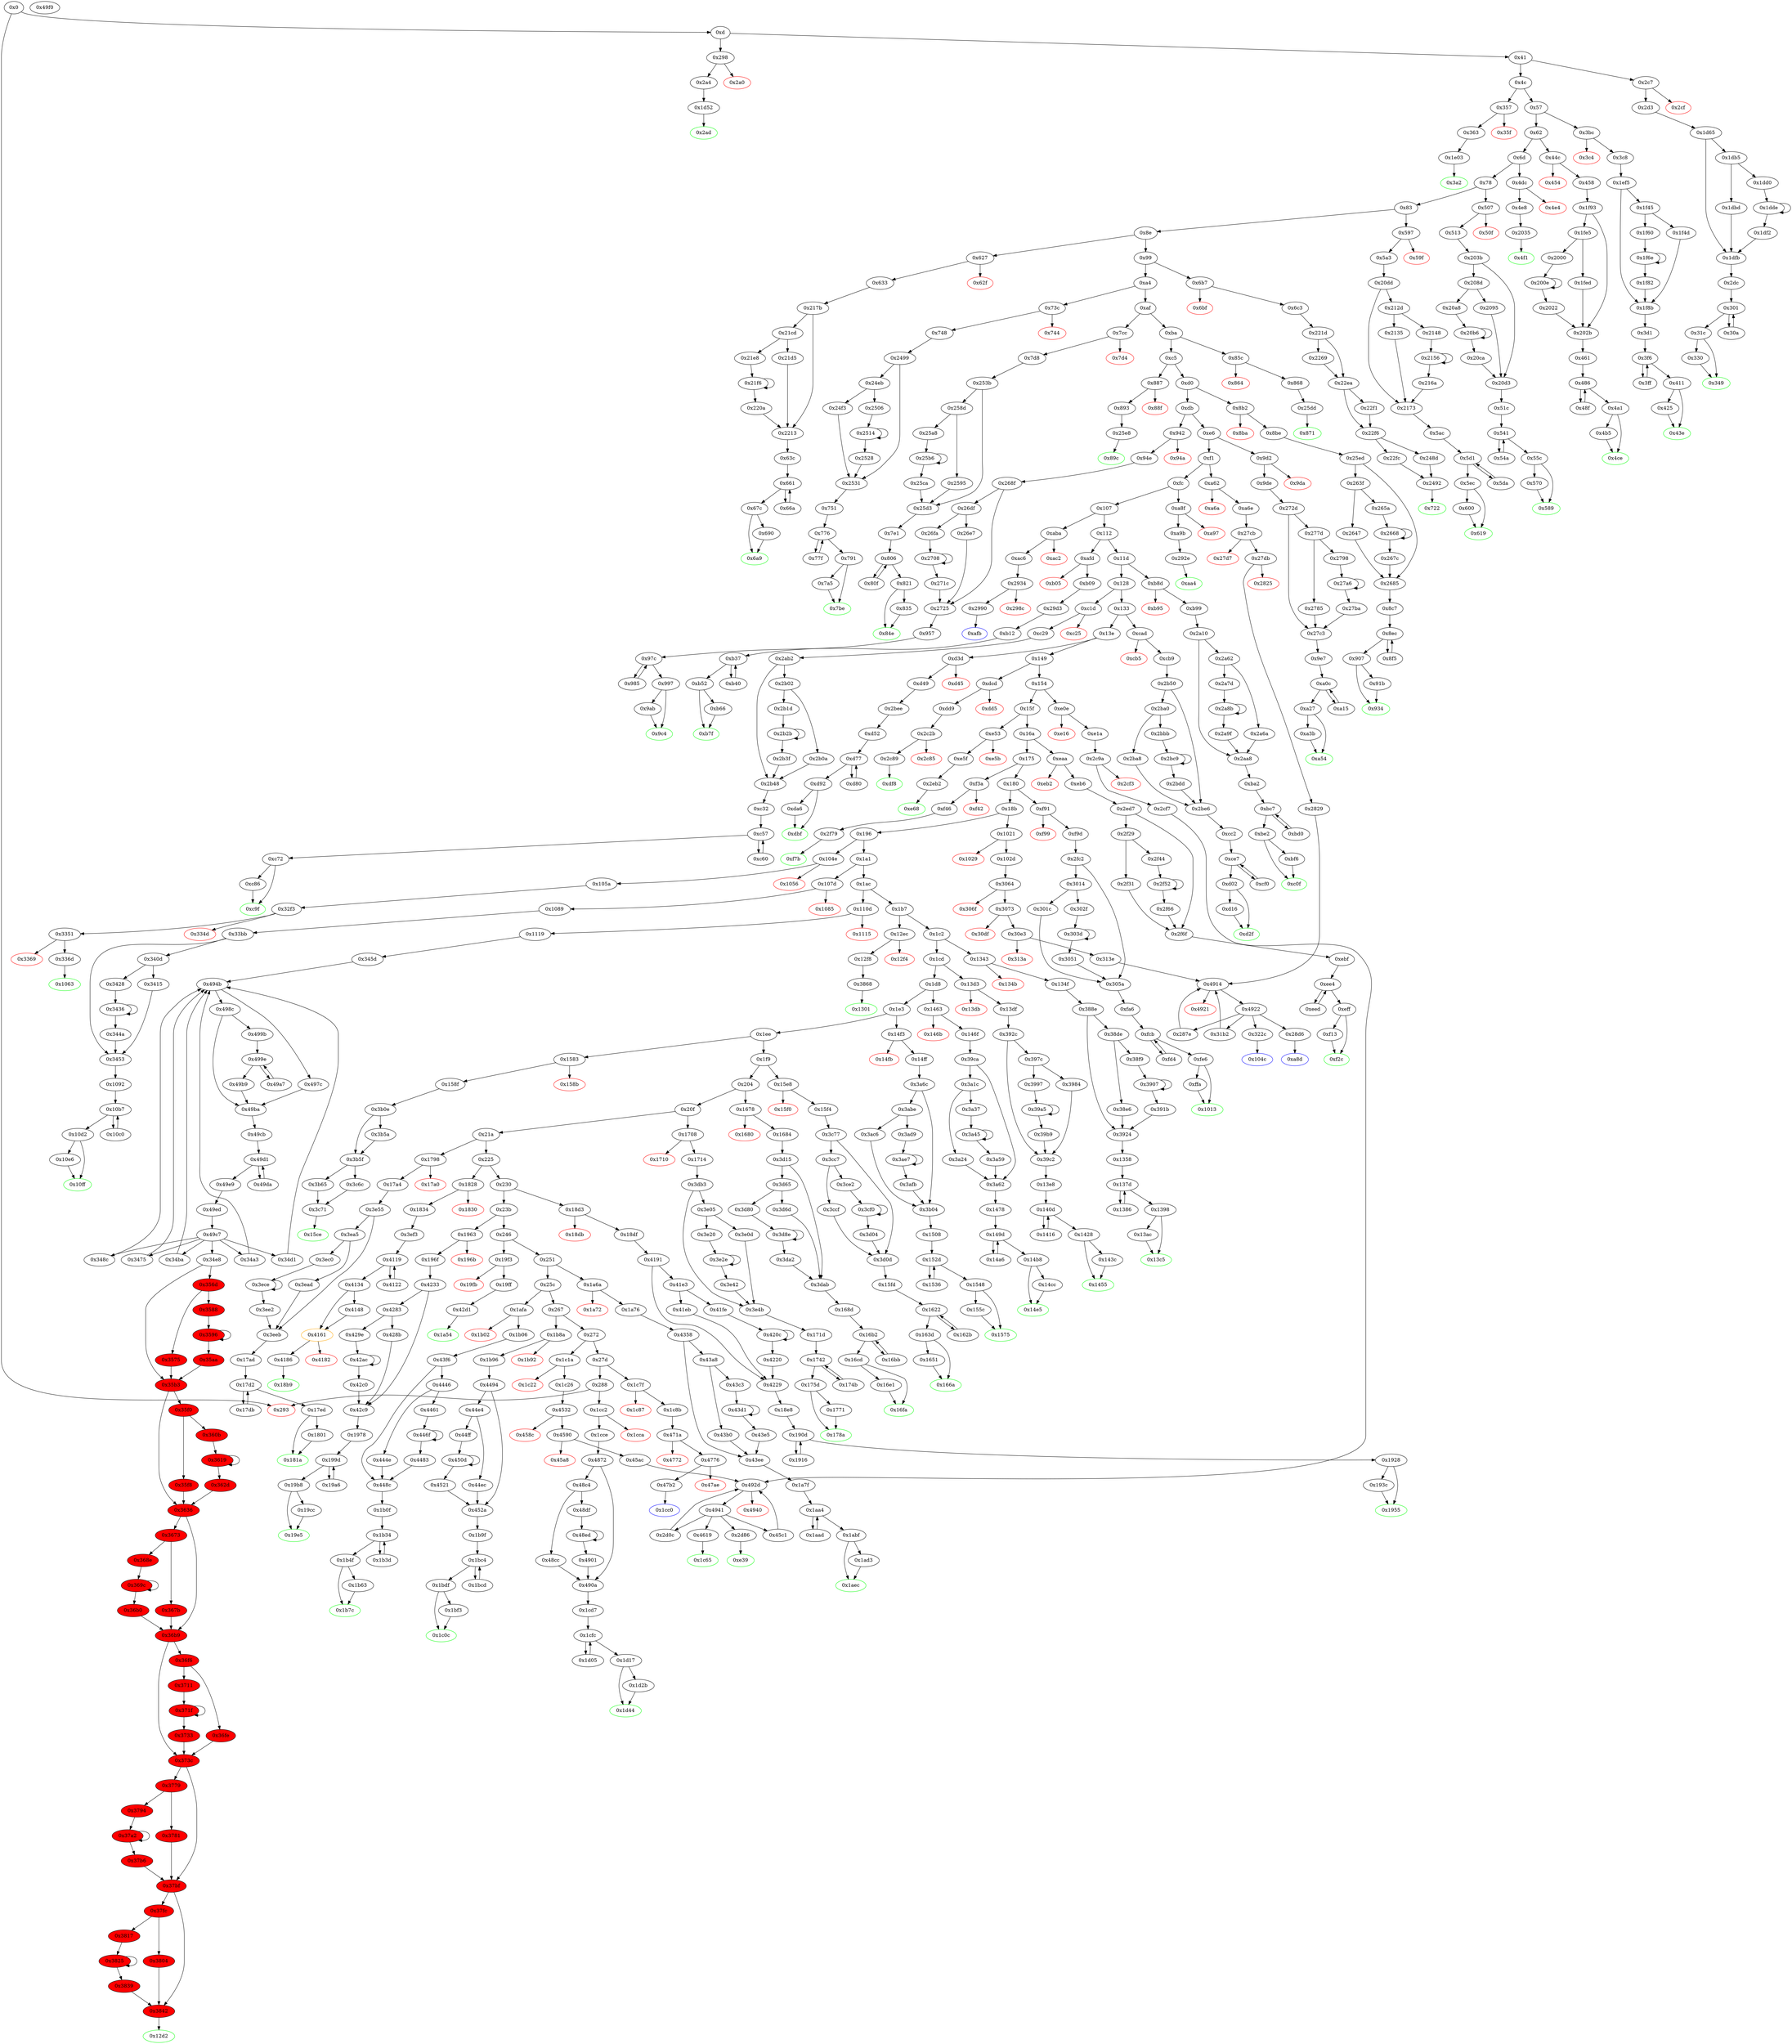 digraph "" {
"0x3b65" [fillcolor=white, id="0x3b65", style=filled, tooltip="Block 0x3b65\n[0x3b65:0x3c6b]\n---\nPredecessors: [0x3b5f]\nSuccessors: [0x3c71]\n---\n0x3b65 DUP2\n0x3b66 PUSH1 0x1\n0x3b68 PUSH1 0x0\n0x3b6a CALLER\n0x3b6b PUSH20 0xffffffffffffffffffffffffffffffffffffffff\n0x3b80 AND\n0x3b81 PUSH20 0xffffffffffffffffffffffffffffffffffffffff\n0x3b96 AND\n0x3b97 DUP2\n0x3b98 MSTORE\n0x3b99 PUSH1 0x20\n0x3b9b ADD\n0x3b9c SWAP1\n0x3b9d DUP2\n0x3b9e MSTORE\n0x3b9f PUSH1 0x20\n0x3ba1 ADD\n0x3ba2 PUSH1 0x0\n0x3ba4 SHA3\n0x3ba5 PUSH1 0x0\n0x3ba7 DUP3\n0x3ba8 DUP3\n0x3ba9 SLOAD\n0x3baa SUB\n0x3bab SWAP3\n0x3bac POP\n0x3bad POP\n0x3bae DUP2\n0x3baf SWAP1\n0x3bb0 SSTORE\n0x3bb1 POP\n0x3bb2 DUP2\n0x3bb3 PUSH1 0x1\n0x3bb5 PUSH1 0x0\n0x3bb7 DUP6\n0x3bb8 PUSH20 0xffffffffffffffffffffffffffffffffffffffff\n0x3bcd AND\n0x3bce PUSH20 0xffffffffffffffffffffffffffffffffffffffff\n0x3be3 AND\n0x3be4 DUP2\n0x3be5 MSTORE\n0x3be6 PUSH1 0x20\n0x3be8 ADD\n0x3be9 SWAP1\n0x3bea DUP2\n0x3beb MSTORE\n0x3bec PUSH1 0x20\n0x3bee ADD\n0x3bef PUSH1 0x0\n0x3bf1 SHA3\n0x3bf2 PUSH1 0x0\n0x3bf4 DUP3\n0x3bf5 DUP3\n0x3bf6 SLOAD\n0x3bf7 ADD\n0x3bf8 SWAP3\n0x3bf9 POP\n0x3bfa POP\n0x3bfb DUP2\n0x3bfc SWAP1\n0x3bfd SSTORE\n0x3bfe POP\n0x3bff DUP3\n0x3c00 PUSH20 0xffffffffffffffffffffffffffffffffffffffff\n0x3c15 AND\n0x3c16 CALLER\n0x3c17 PUSH20 0xffffffffffffffffffffffffffffffffffffffff\n0x3c2c AND\n0x3c2d PUSH32 0xddf252ad1be2c89b69c2b068fc378daa952ba7f163c4a11628f55a4df523b3ef\n0x3c4e DUP5\n0x3c4f PUSH1 0x40\n0x3c51 MLOAD\n0x3c52 DUP1\n0x3c53 DUP3\n0x3c54 DUP2\n0x3c55 MSTORE\n0x3c56 PUSH1 0x20\n0x3c58 ADD\n0x3c59 SWAP2\n0x3c5a POP\n0x3c5b POP\n0x3c5c PUSH1 0x40\n0x3c5e MLOAD\n0x3c5f DUP1\n0x3c60 SWAP2\n0x3c61 SUB\n0x3c62 SWAP1\n0x3c63 LOG3\n0x3c64 PUSH1 0x1\n0x3c66 SWAP1\n0x3c67 POP\n0x3c68 PUSH2 0x3c71\n0x3c6b JUMP\n---\n0x3b66: V4711 = 0x1\n0x3b68: V4712 = 0x0\n0x3b6a: V4713 = CALLER\n0x3b6b: V4714 = 0xffffffffffffffffffffffffffffffffffffffff\n0x3b80: V4715 = AND 0xffffffffffffffffffffffffffffffffffffffff V4713\n0x3b81: V4716 = 0xffffffffffffffffffffffffffffffffffffffff\n0x3b96: V4717 = AND 0xffffffffffffffffffffffffffffffffffffffff V4715\n0x3b98: M[0x0] = V4717\n0x3b99: V4718 = 0x20\n0x3b9b: V4719 = ADD 0x20 0x0\n0x3b9e: M[0x20] = 0x1\n0x3b9f: V4720 = 0x20\n0x3ba1: V4721 = ADD 0x20 0x20\n0x3ba2: V4722 = 0x0\n0x3ba4: V4723 = SHA3 0x0 0x40\n0x3ba5: V4724 = 0x0\n0x3ba9: V4725 = S[V4723]\n0x3baa: V4726 = SUB V4725 V1710\n0x3bb0: S[V4723] = V4726\n0x3bb3: V4727 = 0x1\n0x3bb5: V4728 = 0x0\n0x3bb8: V4729 = 0xffffffffffffffffffffffffffffffffffffffff\n0x3bcd: V4730 = AND 0xffffffffffffffffffffffffffffffffffffffff V1707\n0x3bce: V4731 = 0xffffffffffffffffffffffffffffffffffffffff\n0x3be3: V4732 = AND 0xffffffffffffffffffffffffffffffffffffffff V4730\n0x3be5: M[0x0] = V4732\n0x3be6: V4733 = 0x20\n0x3be8: V4734 = ADD 0x20 0x0\n0x3beb: M[0x20] = 0x1\n0x3bec: V4735 = 0x20\n0x3bee: V4736 = ADD 0x20 0x20\n0x3bef: V4737 = 0x0\n0x3bf1: V4738 = SHA3 0x0 0x40\n0x3bf2: V4739 = 0x0\n0x3bf6: V4740 = S[V4738]\n0x3bf7: V4741 = ADD V4740 V1710\n0x3bfd: S[V4738] = V4741\n0x3c00: V4742 = 0xffffffffffffffffffffffffffffffffffffffff\n0x3c15: V4743 = AND 0xffffffffffffffffffffffffffffffffffffffff V1707\n0x3c16: V4744 = CALLER\n0x3c17: V4745 = 0xffffffffffffffffffffffffffffffffffffffff\n0x3c2c: V4746 = AND 0xffffffffffffffffffffffffffffffffffffffff V4744\n0x3c2d: V4747 = 0xddf252ad1be2c89b69c2b068fc378daa952ba7f163c4a11628f55a4df523b3ef\n0x3c4f: V4748 = 0x40\n0x3c51: V4749 = M[0x40]\n0x3c55: M[V4749] = V1710\n0x3c56: V4750 = 0x20\n0x3c58: V4751 = ADD 0x20 V4749\n0x3c5c: V4752 = 0x40\n0x3c5e: V4753 = M[0x40]\n0x3c61: V4754 = SUB V4751 V4753\n0x3c63: LOG V4753 V4754 0xddf252ad1be2c89b69c2b068fc378daa952ba7f163c4a11628f55a4df523b3ef V4746 V4743\n0x3c64: V4755 = 0x1\n0x3c68: V4756 = 0x3c71\n0x3c6b: JUMP 0x3c71\n---\nEntry stack: [V11, 0x15ce, V1707, V1710, 0x0]\nStack pops: 3\nStack additions: [S2, S1, 0x1]\nExit stack: [V11, 0x15ce, V1707, V1710, 0x1]\n\nDef sites:\nV11: {0xd.0x35}\n0x15ce: {0x158f.0x1591}\nV1707: {0x158f.0x15b4}\nV1710: {0x158f.0x15be}\n0x0: {0x3b0e.0x3b0f}\n"];
"0x18e8" [fillcolor=white, id="0x18e8", style=filled, tooltip="Block 0x18e8\n[0x18e8:0x190c]\n---\nPredecessors: [0x4229]\nSuccessors: [0x190d]\n---\n0x18e8 JUMPDEST\n0x18e9 PUSH1 0x40\n0x18eb MLOAD\n0x18ec DUP1\n0x18ed DUP1\n0x18ee PUSH1 0x20\n0x18f0 ADD\n0x18f1 DUP3\n0x18f2 DUP2\n0x18f3 SUB\n0x18f4 DUP3\n0x18f5 MSTORE\n0x18f6 DUP4\n0x18f7 DUP2\n0x18f8 DUP2\n0x18f9 MLOAD\n0x18fa DUP2\n0x18fb MSTORE\n0x18fc PUSH1 0x20\n0x18fe ADD\n0x18ff SWAP2\n0x1900 POP\n0x1901 DUP1\n0x1902 MLOAD\n0x1903 SWAP1\n0x1904 PUSH1 0x20\n0x1906 ADD\n0x1907 SWAP1\n0x1908 DUP1\n0x1909 DUP4\n0x190a DUP4\n0x190b PUSH1 0x0\n---\n0x18e8: JUMPDEST \n0x18e9: V1969 = 0x40\n0x18eb: V1970 = M[0x40]\n0x18ee: V1971 = 0x20\n0x18f0: V1972 = ADD 0x20 V1970\n0x18f3: V1973 = SUB V1972 V1970\n0x18f5: M[V1970] = V1973\n0x18f9: V1974 = M[V5157]\n0x18fb: M[V1972] = V1974\n0x18fc: V1975 = 0x20\n0x18fe: V1976 = ADD 0x20 V1972\n0x1902: V1977 = M[V5157]\n0x1904: V1978 = 0x20\n0x1906: V1979 = ADD 0x20 V5157\n0x190b: V1980 = 0x0\n---\nEntry stack: [V11, V5157]\nStack pops: 1\nStack additions: [S0, V1970, V1970, V1976, V1979, V1977, V1977, V1976, V1979, 0x0]\nExit stack: [V11, V5157, V1970, V1970, V1976, V1979, V1977, V1977, V1976, V1979, 0x0]\n\nDef sites:\nV11: {0xd.0x35}\nV5157: {0x4191.0x41b8}\n"];
"0x507" [fillcolor=white, id="0x507", style=filled, tooltip="Block 0x507\n[0x507:0x50e]\n---\nPredecessors: [0x78]\nSuccessors: [0x50f, 0x513]\n---\n0x507 JUMPDEST\n0x508 CALLVALUE\n0x509 DUP1\n0x50a ISZERO\n0x50b PUSH2 0x513\n0x50e JUMPI\n---\n0x507: JUMPDEST \n0x508: V378 = CALLVALUE\n0x50a: V379 = ISZERO V378\n0x50b: V380 = 0x513\n0x50e: JUMPI 0x513 V379\n---\nEntry stack: [V11]\nStack pops: 0\nStack additions: [V378]\nExit stack: [V11, V378]\n\nDef sites:\nV11: {0xd.0x35}\n"];
"0xf42" [color=red, fillcolor=white, id="0xf42", style=filled, tooltip="Block 0xf42\n[0xf42:0xf45]\n---\nPredecessors: [0xf3a]\nSuccessors: []\n---\n0xf42 PUSH1 0x0\n0xf44 DUP1\n0xf45 REVERT\n---\n0xf42: V1201 = 0x0\n0xf45: REVERT 0x0 0x0\n---\nEntry stack: [V11, V1198]\nStack pops: 0\nStack additions: []\nExit stack: [V11, V1198]\n\nDef sites:\nV11: {0xd.0x35}\nV1198: {0xf3a.0xf3b}\n"];
"0x1398" [fillcolor=white, id="0x1398", style=filled, tooltip="Block 0x1398\n[0x1398:0x13ab]\n---\nPredecessors: [0x137d]\nSuccessors: [0x13ac, 0x13c5]\n---\n0x1398 JUMPDEST\n0x1399 POP\n0x139a POP\n0x139b POP\n0x139c POP\n0x139d SWAP1\n0x139e POP\n0x139f SWAP1\n0x13a0 DUP2\n0x13a1 ADD\n0x13a2 SWAP1\n0x13a3 PUSH1 0x1f\n0x13a5 AND\n0x13a6 DUP1\n0x13a7 ISZERO\n0x13a8 PUSH2 0x13c5\n0x13ab JUMPI\n---\n0x1398: JUMPDEST \n0x13a1: V1535 = ADD V1522 V1521\n0x13a3: V1536 = 0x1f\n0x13a5: V1537 = AND 0x1f V1522\n0x13a7: V1538 = ISZERO V1537\n0x13a8: V1539 = 0x13c5\n0x13ab: JUMPI 0x13c5 V1538\n---\nEntry stack: [V11, 0x1358, V4450, V1515, V1515, V1521, V1524, V1522, V1522, V1521, V1524, S0]\nStack pops: 7\nStack additions: [V1535, V1537]\nExit stack: [V11, 0x1358, V4450, V1515, V1515, V1535, V1537]\n\nDef sites:\nV11: {0xd.0x35}\n0x1358: {0x134f.0x1351}\nV4450: {0x388e.0x38b3}\nV1515: {0x1358.0x135b}\nV1515: {0x1358.0x135b}\nV1521: {0x1358.0x136e}\nV1524: {0x1358.0x1376}\nV1522: {0x1358.0x1372}\nV1522: {0x1358.0x1372}\nV1521: {0x1358.0x136e}\nV1524: {0x1358.0x1376}\nS0: {0x1358.0x137b, 0x1386.0x1391}\n"];
"0x1119" [fillcolor=white, id="0x1119", style=filled, tooltip="Block 0x1119\n[0x1119:0x12d1]\n---\nPredecessors: [0x110d]\nSuccessors: [0x345d]\n---\n0x1119 JUMPDEST\n0x111a POP\n0x111b PUSH2 0x12d2\n0x111e PUSH1 0x4\n0x1120 DUP1\n0x1121 CALLDATASIZE\n0x1122 SUB\n0x1123 DUP2\n0x1124 ADD\n0x1125 SWAP1\n0x1126 DUP1\n0x1127 DUP1\n0x1128 CALLDATALOAD\n0x1129 SWAP1\n0x112a PUSH1 0x20\n0x112c ADD\n0x112d SWAP1\n0x112e DUP3\n0x112f ADD\n0x1130 DUP1\n0x1131 CALLDATALOAD\n0x1132 SWAP1\n0x1133 PUSH1 0x20\n0x1135 ADD\n0x1136 SWAP1\n0x1137 DUP1\n0x1138 DUP1\n0x1139 PUSH1 0x1f\n0x113b ADD\n0x113c PUSH1 0x20\n0x113e DUP1\n0x113f SWAP2\n0x1140 DIV\n0x1141 MUL\n0x1142 PUSH1 0x20\n0x1144 ADD\n0x1145 PUSH1 0x40\n0x1147 MLOAD\n0x1148 SWAP1\n0x1149 DUP2\n0x114a ADD\n0x114b PUSH1 0x40\n0x114d MSTORE\n0x114e DUP1\n0x114f SWAP4\n0x1150 SWAP3\n0x1151 SWAP2\n0x1152 SWAP1\n0x1153 DUP2\n0x1154 DUP2\n0x1155 MSTORE\n0x1156 PUSH1 0x20\n0x1158 ADD\n0x1159 DUP4\n0x115a DUP4\n0x115b DUP1\n0x115c DUP3\n0x115d DUP5\n0x115e CALLDATACOPY\n0x115f DUP3\n0x1160 ADD\n0x1161 SWAP2\n0x1162 POP\n0x1163 POP\n0x1164 POP\n0x1165 POP\n0x1166 POP\n0x1167 POP\n0x1168 SWAP2\n0x1169 SWAP3\n0x116a SWAP2\n0x116b SWAP3\n0x116c SWAP1\n0x116d DUP1\n0x116e CALLDATALOAD\n0x116f SWAP1\n0x1170 PUSH1 0x20\n0x1172 ADD\n0x1173 SWAP1\n0x1174 DUP3\n0x1175 ADD\n0x1176 DUP1\n0x1177 CALLDATALOAD\n0x1178 SWAP1\n0x1179 PUSH1 0x20\n0x117b ADD\n0x117c SWAP1\n0x117d DUP1\n0x117e DUP1\n0x117f PUSH1 0x1f\n0x1181 ADD\n0x1182 PUSH1 0x20\n0x1184 DUP1\n0x1185 SWAP2\n0x1186 DIV\n0x1187 MUL\n0x1188 PUSH1 0x20\n0x118a ADD\n0x118b PUSH1 0x40\n0x118d MLOAD\n0x118e SWAP1\n0x118f DUP2\n0x1190 ADD\n0x1191 PUSH1 0x40\n0x1193 MSTORE\n0x1194 DUP1\n0x1195 SWAP4\n0x1196 SWAP3\n0x1197 SWAP2\n0x1198 SWAP1\n0x1199 DUP2\n0x119a DUP2\n0x119b MSTORE\n0x119c PUSH1 0x20\n0x119e ADD\n0x119f DUP4\n0x11a0 DUP4\n0x11a1 DUP1\n0x11a2 DUP3\n0x11a3 DUP5\n0x11a4 CALLDATACOPY\n0x11a5 DUP3\n0x11a6 ADD\n0x11a7 SWAP2\n0x11a8 POP\n0x11a9 POP\n0x11aa POP\n0x11ab POP\n0x11ac POP\n0x11ad POP\n0x11ae SWAP2\n0x11af SWAP3\n0x11b0 SWAP2\n0x11b1 SWAP3\n0x11b2 SWAP1\n0x11b3 DUP1\n0x11b4 CALLDATALOAD\n0x11b5 SWAP1\n0x11b6 PUSH1 0x20\n0x11b8 ADD\n0x11b9 SWAP1\n0x11ba DUP3\n0x11bb ADD\n0x11bc DUP1\n0x11bd CALLDATALOAD\n0x11be SWAP1\n0x11bf PUSH1 0x20\n0x11c1 ADD\n0x11c2 SWAP1\n0x11c3 DUP1\n0x11c4 DUP1\n0x11c5 PUSH1 0x1f\n0x11c7 ADD\n0x11c8 PUSH1 0x20\n0x11ca DUP1\n0x11cb SWAP2\n0x11cc DIV\n0x11cd MUL\n0x11ce PUSH1 0x20\n0x11d0 ADD\n0x11d1 PUSH1 0x40\n0x11d3 MLOAD\n0x11d4 SWAP1\n0x11d5 DUP2\n0x11d6 ADD\n0x11d7 PUSH1 0x40\n0x11d9 MSTORE\n0x11da DUP1\n0x11db SWAP4\n0x11dc SWAP3\n0x11dd SWAP2\n0x11de SWAP1\n0x11df DUP2\n0x11e0 DUP2\n0x11e1 MSTORE\n0x11e2 PUSH1 0x20\n0x11e4 ADD\n0x11e5 DUP4\n0x11e6 DUP4\n0x11e7 DUP1\n0x11e8 DUP3\n0x11e9 DUP5\n0x11ea CALLDATACOPY\n0x11eb DUP3\n0x11ec ADD\n0x11ed SWAP2\n0x11ee POP\n0x11ef POP\n0x11f0 POP\n0x11f1 POP\n0x11f2 POP\n0x11f3 POP\n0x11f4 SWAP2\n0x11f5 SWAP3\n0x11f6 SWAP2\n0x11f7 SWAP3\n0x11f8 SWAP1\n0x11f9 DUP1\n0x11fa CALLDATALOAD\n0x11fb SWAP1\n0x11fc PUSH1 0x20\n0x11fe ADD\n0x11ff SWAP1\n0x1200 DUP3\n0x1201 ADD\n0x1202 DUP1\n0x1203 CALLDATALOAD\n0x1204 SWAP1\n0x1205 PUSH1 0x20\n0x1207 ADD\n0x1208 SWAP1\n0x1209 DUP1\n0x120a DUP1\n0x120b PUSH1 0x1f\n0x120d ADD\n0x120e PUSH1 0x20\n0x1210 DUP1\n0x1211 SWAP2\n0x1212 DIV\n0x1213 MUL\n0x1214 PUSH1 0x20\n0x1216 ADD\n0x1217 PUSH1 0x40\n0x1219 MLOAD\n0x121a SWAP1\n0x121b DUP2\n0x121c ADD\n0x121d PUSH1 0x40\n0x121f MSTORE\n0x1220 DUP1\n0x1221 SWAP4\n0x1222 SWAP3\n0x1223 SWAP2\n0x1224 SWAP1\n0x1225 DUP2\n0x1226 DUP2\n0x1227 MSTORE\n0x1228 PUSH1 0x20\n0x122a ADD\n0x122b DUP4\n0x122c DUP4\n0x122d DUP1\n0x122e DUP3\n0x122f DUP5\n0x1230 CALLDATACOPY\n0x1231 DUP3\n0x1232 ADD\n0x1233 SWAP2\n0x1234 POP\n0x1235 POP\n0x1236 POP\n0x1237 POP\n0x1238 POP\n0x1239 POP\n0x123a SWAP2\n0x123b SWAP3\n0x123c SWAP2\n0x123d SWAP3\n0x123e SWAP1\n0x123f DUP1\n0x1240 CALLDATALOAD\n0x1241 SWAP1\n0x1242 PUSH1 0x20\n0x1244 ADD\n0x1245 SWAP1\n0x1246 DUP3\n0x1247 ADD\n0x1248 DUP1\n0x1249 CALLDATALOAD\n0x124a SWAP1\n0x124b PUSH1 0x20\n0x124d ADD\n0x124e SWAP1\n0x124f DUP1\n0x1250 DUP1\n0x1251 PUSH1 0x1f\n0x1253 ADD\n0x1254 PUSH1 0x20\n0x1256 DUP1\n0x1257 SWAP2\n0x1258 DIV\n0x1259 MUL\n0x125a PUSH1 0x20\n0x125c ADD\n0x125d PUSH1 0x40\n0x125f MLOAD\n0x1260 SWAP1\n0x1261 DUP2\n0x1262 ADD\n0x1263 PUSH1 0x40\n0x1265 MSTORE\n0x1266 DUP1\n0x1267 SWAP4\n0x1268 SWAP3\n0x1269 SWAP2\n0x126a SWAP1\n0x126b DUP2\n0x126c DUP2\n0x126d MSTORE\n0x126e PUSH1 0x20\n0x1270 ADD\n0x1271 DUP4\n0x1272 DUP4\n0x1273 DUP1\n0x1274 DUP3\n0x1275 DUP5\n0x1276 CALLDATACOPY\n0x1277 DUP3\n0x1278 ADD\n0x1279 SWAP2\n0x127a POP\n0x127b POP\n0x127c POP\n0x127d POP\n0x127e POP\n0x127f POP\n0x1280 SWAP2\n0x1281 SWAP3\n0x1282 SWAP2\n0x1283 SWAP3\n0x1284 SWAP1\n0x1285 DUP1\n0x1286 CALLDATALOAD\n0x1287 SWAP1\n0x1288 PUSH1 0x20\n0x128a ADD\n0x128b SWAP1\n0x128c DUP3\n0x128d ADD\n0x128e DUP1\n0x128f CALLDATALOAD\n0x1290 SWAP1\n0x1291 PUSH1 0x20\n0x1293 ADD\n0x1294 SWAP1\n0x1295 DUP1\n0x1296 DUP1\n0x1297 PUSH1 0x1f\n0x1299 ADD\n0x129a PUSH1 0x20\n0x129c DUP1\n0x129d SWAP2\n0x129e DIV\n0x129f MUL\n0x12a0 PUSH1 0x20\n0x12a2 ADD\n0x12a3 PUSH1 0x40\n0x12a5 MLOAD\n0x12a6 SWAP1\n0x12a7 DUP2\n0x12a8 ADD\n0x12a9 PUSH1 0x40\n0x12ab MSTORE\n0x12ac DUP1\n0x12ad SWAP4\n0x12ae SWAP3\n0x12af SWAP2\n0x12b0 SWAP1\n0x12b1 DUP2\n0x12b2 DUP2\n0x12b3 MSTORE\n0x12b4 PUSH1 0x20\n0x12b6 ADD\n0x12b7 DUP4\n0x12b8 DUP4\n0x12b9 DUP1\n0x12ba DUP3\n0x12bb DUP5\n0x12bc CALLDATACOPY\n0x12bd DUP3\n0x12be ADD\n0x12bf SWAP2\n0x12c0 POP\n0x12c1 POP\n0x12c2 POP\n0x12c3 POP\n0x12c4 POP\n0x12c5 POP\n0x12c6 SWAP2\n0x12c7 SWAP3\n0x12c8 SWAP2\n0x12c9 SWAP3\n0x12ca SWAP1\n0x12cb POP\n0x12cc POP\n0x12cd POP\n0x12ce PUSH2 0x345d\n0x12d1 JUMP\n---\n0x1119: JUMPDEST \n0x111b: V1348 = 0x12d2\n0x111e: V1349 = 0x4\n0x1121: V1350 = CALLDATASIZE\n0x1122: V1351 = SUB V1350 0x4\n0x1124: V1352 = ADD 0x4 V1351\n0x1128: V1353 = CALLDATALOAD 0x4\n0x112a: V1354 = 0x20\n0x112c: V1355 = ADD 0x20 0x4\n0x112f: V1356 = ADD 0x4 V1353\n0x1131: V1357 = CALLDATALOAD V1356\n0x1133: V1358 = 0x20\n0x1135: V1359 = ADD 0x20 V1356\n0x1139: V1360 = 0x1f\n0x113b: V1361 = ADD 0x1f V1357\n0x113c: V1362 = 0x20\n0x1140: V1363 = DIV V1361 0x20\n0x1141: V1364 = MUL V1363 0x20\n0x1142: V1365 = 0x20\n0x1144: V1366 = ADD 0x20 V1364\n0x1145: V1367 = 0x40\n0x1147: V1368 = M[0x40]\n0x114a: V1369 = ADD V1368 V1366\n0x114b: V1370 = 0x40\n0x114d: M[0x40] = V1369\n0x1155: M[V1368] = V1357\n0x1156: V1371 = 0x20\n0x1158: V1372 = ADD 0x20 V1368\n0x115e: CALLDATACOPY V1372 V1359 V1357\n0x1160: V1373 = ADD V1372 V1357\n0x116e: V1374 = CALLDATALOAD 0x24\n0x1170: V1375 = 0x20\n0x1172: V1376 = ADD 0x20 0x24\n0x1175: V1377 = ADD 0x4 V1374\n0x1177: V1378 = CALLDATALOAD V1377\n0x1179: V1379 = 0x20\n0x117b: V1380 = ADD 0x20 V1377\n0x117f: V1381 = 0x1f\n0x1181: V1382 = ADD 0x1f V1378\n0x1182: V1383 = 0x20\n0x1186: V1384 = DIV V1382 0x20\n0x1187: V1385 = MUL V1384 0x20\n0x1188: V1386 = 0x20\n0x118a: V1387 = ADD 0x20 V1385\n0x118b: V1388 = 0x40\n0x118d: V1389 = M[0x40]\n0x1190: V1390 = ADD V1389 V1387\n0x1191: V1391 = 0x40\n0x1193: M[0x40] = V1390\n0x119b: M[V1389] = V1378\n0x119c: V1392 = 0x20\n0x119e: V1393 = ADD 0x20 V1389\n0x11a4: CALLDATACOPY V1393 V1380 V1378\n0x11a6: V1394 = ADD V1393 V1378\n0x11b4: V1395 = CALLDATALOAD 0x44\n0x11b6: V1396 = 0x20\n0x11b8: V1397 = ADD 0x20 0x44\n0x11bb: V1398 = ADD 0x4 V1395\n0x11bd: V1399 = CALLDATALOAD V1398\n0x11bf: V1400 = 0x20\n0x11c1: V1401 = ADD 0x20 V1398\n0x11c5: V1402 = 0x1f\n0x11c7: V1403 = ADD 0x1f V1399\n0x11c8: V1404 = 0x20\n0x11cc: V1405 = DIV V1403 0x20\n0x11cd: V1406 = MUL V1405 0x20\n0x11ce: V1407 = 0x20\n0x11d0: V1408 = ADD 0x20 V1406\n0x11d1: V1409 = 0x40\n0x11d3: V1410 = M[0x40]\n0x11d6: V1411 = ADD V1410 V1408\n0x11d7: V1412 = 0x40\n0x11d9: M[0x40] = V1411\n0x11e1: M[V1410] = V1399\n0x11e2: V1413 = 0x20\n0x11e4: V1414 = ADD 0x20 V1410\n0x11ea: CALLDATACOPY V1414 V1401 V1399\n0x11ec: V1415 = ADD V1414 V1399\n0x11fa: V1416 = CALLDATALOAD 0x64\n0x11fc: V1417 = 0x20\n0x11fe: V1418 = ADD 0x20 0x64\n0x1201: V1419 = ADD 0x4 V1416\n0x1203: V1420 = CALLDATALOAD V1419\n0x1205: V1421 = 0x20\n0x1207: V1422 = ADD 0x20 V1419\n0x120b: V1423 = 0x1f\n0x120d: V1424 = ADD 0x1f V1420\n0x120e: V1425 = 0x20\n0x1212: V1426 = DIV V1424 0x20\n0x1213: V1427 = MUL V1426 0x20\n0x1214: V1428 = 0x20\n0x1216: V1429 = ADD 0x20 V1427\n0x1217: V1430 = 0x40\n0x1219: V1431 = M[0x40]\n0x121c: V1432 = ADD V1431 V1429\n0x121d: V1433 = 0x40\n0x121f: M[0x40] = V1432\n0x1227: M[V1431] = V1420\n0x1228: V1434 = 0x20\n0x122a: V1435 = ADD 0x20 V1431\n0x1230: CALLDATACOPY V1435 V1422 V1420\n0x1232: V1436 = ADD V1435 V1420\n0x1240: V1437 = CALLDATALOAD 0x84\n0x1242: V1438 = 0x20\n0x1244: V1439 = ADD 0x20 0x84\n0x1247: V1440 = ADD 0x4 V1437\n0x1249: V1441 = CALLDATALOAD V1440\n0x124b: V1442 = 0x20\n0x124d: V1443 = ADD 0x20 V1440\n0x1251: V1444 = 0x1f\n0x1253: V1445 = ADD 0x1f V1441\n0x1254: V1446 = 0x20\n0x1258: V1447 = DIV V1445 0x20\n0x1259: V1448 = MUL V1447 0x20\n0x125a: V1449 = 0x20\n0x125c: V1450 = ADD 0x20 V1448\n0x125d: V1451 = 0x40\n0x125f: V1452 = M[0x40]\n0x1262: V1453 = ADD V1452 V1450\n0x1263: V1454 = 0x40\n0x1265: M[0x40] = V1453\n0x126d: M[V1452] = V1441\n0x126e: V1455 = 0x20\n0x1270: V1456 = ADD 0x20 V1452\n0x1276: CALLDATACOPY V1456 V1443 V1441\n0x1278: V1457 = ADD V1456 V1441\n0x1286: V1458 = CALLDATALOAD 0xa4\n0x1288: V1459 = 0x20\n0x128a: V1460 = ADD 0x20 0xa4\n0x128d: V1461 = ADD 0x4 V1458\n0x128f: V1462 = CALLDATALOAD V1461\n0x1291: V1463 = 0x20\n0x1293: V1464 = ADD 0x20 V1461\n0x1297: V1465 = 0x1f\n0x1299: V1466 = ADD 0x1f V1462\n0x129a: V1467 = 0x20\n0x129e: V1468 = DIV V1466 0x20\n0x129f: V1469 = MUL V1468 0x20\n0x12a0: V1470 = 0x20\n0x12a2: V1471 = ADD 0x20 V1469\n0x12a3: V1472 = 0x40\n0x12a5: V1473 = M[0x40]\n0x12a8: V1474 = ADD V1473 V1471\n0x12a9: V1475 = 0x40\n0x12ab: M[0x40] = V1474\n0x12b3: M[V1473] = V1462\n0x12b4: V1476 = 0x20\n0x12b6: V1477 = ADD 0x20 V1473\n0x12bc: CALLDATACOPY V1477 V1464 V1462\n0x12be: V1478 = ADD V1477 V1462\n0x12ce: V1479 = 0x345d\n0x12d1: JUMP 0x345d\n---\nEntry stack: [V11, V1344]\nStack pops: 1\nStack additions: [0x12d2, V1368, V1389, V1410, V1431, V1452, V1473]\nExit stack: [V11, 0x12d2, V1368, V1389, V1410, V1431, V1452, V1473]\n\nDef sites:\nV11: {0xd.0x35}\nV1344: {0x110d.0x110e}\n"];
"0x1301" [color=green, fillcolor=white, id="0x1301", style=filled, tooltip="Block 0x1301\n[0x1301:0x1342]\n---\nPredecessors: [0x3868]\nSuccessors: []\n---\n0x1301 JUMPDEST\n0x1302 PUSH1 0x40\n0x1304 MLOAD\n0x1305 DUP1\n0x1306 DUP3\n0x1307 PUSH20 0xffffffffffffffffffffffffffffffffffffffff\n0x131c AND\n0x131d PUSH20 0xffffffffffffffffffffffffffffffffffffffff\n0x1332 AND\n0x1333 DUP2\n0x1334 MSTORE\n0x1335 PUSH1 0x20\n0x1337 ADD\n0x1338 SWAP2\n0x1339 POP\n0x133a POP\n0x133b PUSH1 0x40\n0x133d MLOAD\n0x133e DUP1\n0x133f SWAP2\n0x1340 SUB\n0x1341 SWAP1\n0x1342 RETURN\n---\n0x1301: JUMPDEST \n0x1302: V1497 = 0x40\n0x1304: V1498 = M[0x40]\n0x1307: V1499 = 0xffffffffffffffffffffffffffffffffffffffff\n0x131c: V1500 = AND 0xffffffffffffffffffffffffffffffffffffffff V4429\n0x131d: V1501 = 0xffffffffffffffffffffffffffffffffffffffff\n0x1332: V1502 = AND 0xffffffffffffffffffffffffffffffffffffffff V1500\n0x1334: M[V1498] = V1502\n0x1335: V1503 = 0x20\n0x1337: V1504 = ADD 0x20 V1498\n0x133b: V1505 = 0x40\n0x133d: V1506 = M[0x40]\n0x1340: V1507 = SUB V1504 V1506\n0x1342: RETURN V1506 V1507\n---\nEntry stack: [V11, 0x1301, V4429]\nStack pops: 1\nStack additions: []\nExit stack: [V11, 0x1301]\n\nDef sites:\nV11: {0xd.0x35}\n0x1301: {0x12f8.0x12fa}\nV4429: {0x3868.0x388b}\n"];
"0x1d52" [fillcolor=white, id="0x1d52", style=filled, tooltip="Block 0x1d52\n[0x1d52:0x1d64]\n---\nPredecessors: [0x2a4]\nSuccessors: [0x2ad]\n---\n0x1d52 JUMPDEST\n0x1d53 PUSH1 0x4\n0x1d55 PUSH1 0x14\n0x1d57 SWAP1\n0x1d58 SLOAD\n0x1d59 SWAP1\n0x1d5a PUSH2 0x100\n0x1d5d EXP\n0x1d5e SWAP1\n0x1d5f DIV\n0x1d60 PUSH1 0xff\n0x1d62 AND\n0x1d63 DUP2\n0x1d64 JUMP\n---\n0x1d52: JUMPDEST \n0x1d53: V2316 = 0x4\n0x1d55: V2317 = 0x14\n0x1d58: V2318 = S[0x4]\n0x1d5a: V2319 = 0x100\n0x1d5d: V2320 = EXP 0x100 0x14\n0x1d5f: V2321 = DIV V2318 0x10000000000000000000000000000000000000000\n0x1d60: V2322 = 0xff\n0x1d62: V2323 = AND 0xff V2321\n0x1d64: JUMP 0x2ad\n---\nEntry stack: [V11, 0x2ad]\nStack pops: 1\nStack additions: [S0, V2323]\nExit stack: [V11, 0x2ad, V2323]\n\nDef sites:\nV11: {0xd.0x35}\n0x2ad: {0x2a4.0x2a6}\n"];
"0x1d8" [fillcolor=white, id="0x1d8", style=filled, tooltip="Block 0x1d8\n[0x1d8:0x1e2]\n---\nPredecessors: [0x1cd]\nSuccessors: [0x1e3, 0x1463]\n---\n0x1d8 DUP1\n0x1d9 PUSH4 0x9a677c69\n0x1de EQ\n0x1df PUSH2 0x1463\n0x1e2 JUMPI\n---\n0x1d9: V126 = 0x9a677c69\n0x1de: V127 = EQ 0x9a677c69 V11\n0x1df: V128 = 0x1463\n0x1e2: JUMPI 0x1463 V127\n---\nEntry stack: [V11]\nStack pops: 1\nStack additions: [S0]\nExit stack: [V11]\n\nDef sites:\nV11: {0xd.0x35}\n"];
"0x2785" [fillcolor=white, id="0x2785", style=filled, tooltip="Block 0x2785\n[0x2785:0x2797]\n---\nPredecessors: [0x277d]\nSuccessors: [0x27c3]\n---\n0x2785 PUSH2 0x100\n0x2788 DUP1\n0x2789 DUP4\n0x278a SLOAD\n0x278b DIV\n0x278c MUL\n0x278d DUP4\n0x278e MSTORE\n0x278f SWAP2\n0x2790 PUSH1 0x20\n0x2792 ADD\n0x2793 SWAP2\n0x2794 PUSH2 0x27c3\n0x2797 JUMP\n---\n0x2785: V3181 = 0x100\n0x278a: V3182 = S[0xd]\n0x278b: V3183 = DIV V3182 0x100\n0x278c: V3184 = MUL V3183 0x100\n0x278e: M[V3164] = V3184\n0x2790: V3185 = 0x20\n0x2792: V3186 = ADD 0x20 V3164\n0x2794: V3187 = 0x27c3\n0x2797: JUMP 0x27c3\n---\nEntry stack: [V11, 0x9e7, V3160, 0xd, V3151, V3164, 0xd, V3175]\nStack pops: 3\nStack additions: [V3186, S1, S0]\nExit stack: [V11, 0x9e7, V3160, 0xd, V3151, V3186, 0xd, V3175]\n\nDef sites:\nV11: {0xd.0x35}\n0x9e7: {0x9de.0x9e0}\nV3160: {0x272d.0x2752}\n0xd: {0x272d.0x272e}\nV3151: {0x272d.0x2742}\nV3164: {0x272d.0x2762}\n0xd: {0x272d.0x272e}\nV3175: {0x272d.0x2776}\n"];
"0x3cc7" [fillcolor=white, id="0x3cc7", style=filled, tooltip="Block 0x3cc7\n[0x3cc7:0x3cce]\n---\nPredecessors: [0x3c77]\nSuccessors: [0x3ccf, 0x3ce2]\n---\n0x3cc7 DUP1\n0x3cc8 PUSH1 0x1f\n0x3cca LT\n0x3ccb PUSH2 0x3ce2\n0x3cce JUMPI\n---\n0x3cc8: V4796 = 0x1f\n0x3cca: V4797 = LT 0x1f V4793\n0x3ccb: V4798 = 0x3ce2\n0x3cce: JUMPI 0x3ce2 V4797\n---\nEntry stack: [V11, 0x15fd, V4778, 0x8, V4769, V4782, 0x8, V4793]\nStack pops: 1\nStack additions: [S0]\nExit stack: [V11, 0x15fd, V4778, 0x8, V4769, V4782, 0x8, V4793]\n\nDef sites:\nV11: {0xd.0x35}\n0x15fd: {0x15f4.0x15f6}\nV4778: {0x3c77.0x3c9c}\n0x8: {0x3c77.0x3c78}\nV4769: {0x3c77.0x3c8c}\nV4782: {0x3c77.0x3cac}\n0x8: {0x3c77.0x3c78}\nV4793: {0x3c77.0x3cc0}\n"];
"0x985" [fillcolor=white, id="0x985", style=filled, tooltip="Block 0x985\n[0x985:0x996]\n---\nPredecessors: [0x97c]\nSuccessors: [0x97c]\n---\n0x985 DUP1\n0x986 DUP3\n0x987 ADD\n0x988 MLOAD\n0x989 DUP2\n0x98a DUP5\n0x98b ADD\n0x98c MSTORE\n0x98d PUSH1 0x20\n0x98f DUP2\n0x990 ADD\n0x991 SWAP1\n0x992 POP\n0x993 PUSH2 0x97c\n0x996 JUMP\n---\n0x987: V741 = ADD V736 S0\n0x988: V742 = M[V741]\n0x98b: V743 = ADD V733 S0\n0x98c: M[V743] = V742\n0x98d: V744 = 0x20\n0x990: V745 = ADD S0 0x20\n0x993: V746 = 0x97c\n0x996: JUMP 0x97c\n---\nEntry stack: [V11, 0x957, V3096, V727, V727, V733, V736, V734, V734, V733, V736, S0]\nStack pops: 3\nStack additions: [S2, S1, V745]\nExit stack: [V11, 0x957, V3096, V727, V727, V733, V736, V734, V734, V733, V736, V745]\n\nDef sites:\nV11: {0xd.0x35}\n0x957: {0x94e.0x950}\nV3096: {0x268f.0x26b4}\nV727: {0x957.0x95a}\nV727: {0x957.0x95a}\nV733: {0x957.0x96d}\nV736: {0x957.0x975}\nV734: {0x957.0x971}\nV734: {0x957.0x971}\nV733: {0x957.0x96d}\nV736: {0x957.0x975}\nS0: {0x985.0x990, 0x957.0x97a}\n"];
"0x21cd" [fillcolor=white, id="0x21cd", style=filled, tooltip="Block 0x21cd\n[0x21cd:0x21d4]\n---\nPredecessors: [0x217b]\nSuccessors: [0x21d5, 0x21e8]\n---\n0x21cd DUP1\n0x21ce PUSH1 0x1f\n0x21d0 LT\n0x21d1 PUSH2 0x21e8\n0x21d4 JUMPI\n---\n0x21ce: V2726 = 0x1f\n0x21d0: V2727 = LT 0x1f V2723\n0x21d1: V2728 = 0x21e8\n0x21d4: JUMPI 0x21e8 V2727\n---\nEntry stack: [V11, 0x63c, 0x60, V2708, 0x11, V2699, V2712, 0x11, V2723]\nStack pops: 1\nStack additions: [S0]\nExit stack: [V11, 0x63c, 0x60, V2708, 0x11, V2699, V2712, 0x11, V2723]\n\nDef sites:\nV11: {0xd.0x35}\n0x63c: {0x633.0x635}\n0x60: {0x217b.0x217c}\nV2708: {0x217b.0x21a2}\n0x11: {0x217b.0x217e}\nV2699: {0x217b.0x2192}\nV2712: {0x217b.0x21b2}\n0x11: {0x217b.0x217e}\nV2723: {0x217b.0x21c6}\n"];
"0x3924" [fillcolor=white, id="0x3924", style=filled, tooltip="Block 0x3924\n[0x3924:0x392b]\n---\nPredecessors: [0x388e, 0x38e6, 0x391b]\nSuccessors: [0x1358]\n---\n0x3924 JUMPDEST\n0x3925 POP\n0x3926 POP\n0x3927 POP\n0x3928 POP\n0x3929 POP\n0x392a DUP2\n0x392b JUMP\n---\n0x3924: JUMPDEST \n0x392b: JUMP 0x1358\n---\nEntry stack: [V11, 0x1358, V4450, 0xa, V4441, S2, S1, S0]\nStack pops: 7\nStack additions: [S6, S5]\nExit stack: [V11, 0x1358, V4450]\n\nDef sites:\nV11: {0xd.0x35}\n0x1358: {0x134f.0x1351}\nV4450: {0x388e.0x38b3}\n0xa: {0x388e.0x388f}\nV4441: {0x388e.0x38a3}\nS2: {0x391b.0x3922, 0x38e6.0x38f3, 0x388e.0x38c3}\nS1: {0x3907.0x390f, 0x388e.0x388f}\nS0: {0x38f9.0x38fb, 0x388e.0x38d7}\n"];
"0x105a" [fillcolor=white, id="0x105a", style=filled, tooltip="Block 0x105a\n[0x105a:0x1062]\n---\nPredecessors: [0x104e]\nSuccessors: [0x32f3]\n---\n0x105a JUMPDEST\n0x105b POP\n0x105c PUSH2 0x1063\n0x105f PUSH2 0x32f3\n0x1062 JUMP\n---\n0x105a: JUMPDEST \n0x105c: V1284 = 0x1063\n0x105f: V1285 = 0x32f3\n0x1062: JUMP 0x32f3\n---\nEntry stack: [V11, V1280]\nStack pops: 1\nStack additions: [0x1063]\nExit stack: [V11, 0x1063]\n\nDef sites:\nV11: {0xd.0x35}\nV1280: {0x104e.0x104f}\n"];
"0x9c4" [color=green, fillcolor=white, id="0x9c4", style=filled, tooltip="Block 0x9c4\n[0x9c4:0x9d1]\n---\nPredecessors: [0x997, 0x9ab]\nSuccessors: []\n---\n0x9c4 JUMPDEST\n0x9c5 POP\n0x9c6 SWAP3\n0x9c7 POP\n0x9c8 POP\n0x9c9 POP\n0x9ca PUSH1 0x40\n0x9cc MLOAD\n0x9cd DUP1\n0x9ce SWAP2\n0x9cf SUB\n0x9d0 SWAP1\n0x9d1 RETURN\n---\n0x9c4: JUMPDEST \n0x9ca: V764 = 0x40\n0x9cc: V765 = M[0x40]\n0x9cf: V766 = SUB S1 V765\n0x9d1: RETURN V765 V766\n---\nEntry stack: [V11, 0x957, V3096, V727, V727, S1, V749]\nStack pops: 5\nStack additions: []\nExit stack: [V11, 0x957]\n\nDef sites:\nV11: {0xd.0x35}\n0x957: {0x94e.0x950}\nV3096: {0x268f.0x26b4}\nV727: {0x957.0x95a}\nV727: {0x957.0x95a}\nS1: {0x9ab.0x9c1, 0x997.0x9a0}\nV749: {0x997.0x9a4}\n"];
"0x14b8" [fillcolor=white, id="0x14b8", style=filled, tooltip="Block 0x14b8\n[0x14b8:0x14cb]\n---\nPredecessors: [0x149d]\nSuccessors: [0x14cc, 0x14e5]\n---\n0x14b8 JUMPDEST\n0x14b9 POP\n0x14ba POP\n0x14bb POP\n0x14bc POP\n0x14bd SWAP1\n0x14be POP\n0x14bf SWAP1\n0x14c0 DUP2\n0x14c1 ADD\n0x14c2 SWAP1\n0x14c3 PUSH1 0x1f\n0x14c5 AND\n0x14c6 DUP1\n0x14c7 ISZERO\n0x14c8 PUSH2 0x14e5\n0x14cb JUMPI\n---\n0x14b8: JUMPDEST \n0x14c1: V1629 = ADD V1616 V1615\n0x14c3: V1630 = 0x1f\n0x14c5: V1631 = AND 0x1f V1616\n0x14c7: V1632 = ISZERO V1631\n0x14c8: V1633 = 0x14e5\n0x14cb: JUMPI 0x14e5 V1632\n---\nEntry stack: [V11, V4579, V1609, V1609, V1615, V1618, V1616, V1616, V1615, V1618, S0]\nStack pops: 7\nStack additions: [V1629, V1631]\nExit stack: [V11, V4579, V1609, V1609, V1629, V1631]\n\nDef sites:\nV11: {0xd.0x35}\nV4579: {0x39ca.0x39f1}\nV1609: {0x1478.0x147b}\nV1609: {0x1478.0x147b}\nV1615: {0x1478.0x148e}\nV1618: {0x1478.0x1496}\nV1616: {0x1478.0x1492}\nV1616: {0x1478.0x1492}\nV1615: {0x1478.0x148e}\nV1618: {0x1478.0x1496}\nS0: {0x1478.0x149b, 0x14a6.0x14b1}\n"];
"0x50f" [color=red, fillcolor=white, id="0x50f", style=filled, tooltip="Block 0x50f\n[0x50f:0x512]\n---\nPredecessors: [0x507]\nSuccessors: []\n---\n0x50f PUSH1 0x0\n0x511 DUP1\n0x512 REVERT\n---\n0x50f: V381 = 0x0\n0x512: REVERT 0x0 0x0\n---\nEntry stack: [V11, V378]\nStack pops: 0\nStack additions: []\nExit stack: [V11, V378]\n\nDef sites:\nV11: {0xd.0x35}\nV378: {0x507.0x508}\n"];
"0x180" [fillcolor=white, id="0x180", style=filled, tooltip="Block 0x180\n[0x180:0x18a]\n---\nPredecessors: [0x175]\nSuccessors: [0x18b, 0xf91]\n---\n0x180 DUP1\n0x181 PUSH4 0x7584f24b\n0x186 EQ\n0x187 PUSH2 0xf91\n0x18a JUMPI\n---\n0x181: V102 = 0x7584f24b\n0x186: V103 = EQ 0x7584f24b V11\n0x187: V104 = 0xf91\n0x18a: JUMPI 0xf91 V103\n---\nEntry stack: [V11]\nStack pops: 1\nStack additions: [S0]\nExit stack: [V11]\n\nDef sites:\nV11: {0xd.0x35}\n"];
"0x1508" [fillcolor=white, id="0x1508", style=filled, tooltip="Block 0x1508\n[0x1508:0x152c]\n---\nPredecessors: [0x3b04]\nSuccessors: [0x152d]\n---\n0x1508 JUMPDEST\n0x1509 PUSH1 0x40\n0x150b MLOAD\n0x150c DUP1\n0x150d DUP1\n0x150e PUSH1 0x20\n0x1510 ADD\n0x1511 DUP3\n0x1512 DUP2\n0x1513 SUB\n0x1514 DUP3\n0x1515 MSTORE\n0x1516 DUP4\n0x1517 DUP2\n0x1518 DUP2\n0x1519 MLOAD\n0x151a DUP2\n0x151b MSTORE\n0x151c PUSH1 0x20\n0x151e ADD\n0x151f SWAP2\n0x1520 POP\n0x1521 DUP1\n0x1522 MLOAD\n0x1523 SWAP1\n0x1524 PUSH1 0x20\n0x1526 ADD\n0x1527 SWAP1\n0x1528 DUP1\n0x1529 DUP4\n0x152a DUP4\n0x152b PUSH1 0x0\n---\n0x1508: JUMPDEST \n0x1509: V1655 = 0x40\n0x150b: V1656 = M[0x40]\n0x150e: V1657 = 0x20\n0x1510: V1658 = ADD 0x20 V1656\n0x1513: V1659 = SUB V1658 V1656\n0x1515: M[V1656] = V1659\n0x1519: V1660 = M[V4644]\n0x151b: M[V1658] = V1660\n0x151c: V1661 = 0x20\n0x151e: V1662 = ADD 0x20 V1658\n0x1522: V1663 = M[V4644]\n0x1524: V1664 = 0x20\n0x1526: V1665 = ADD 0x20 V4644\n0x152b: V1666 = 0x0\n---\nEntry stack: [V11, V4644]\nStack pops: 1\nStack additions: [S0, V1656, V1656, V1662, V1665, V1663, V1663, V1662, V1665, 0x0]\nExit stack: [V11, V4644, V1656, V1656, V1662, V1665, V1663, V1663, V1662, V1665, 0x0]\n\nDef sites:\nV11: {0xd.0x35}\nV4644: {0x3a6c.0x3a93}\n"];
"0xb99" [fillcolor=white, id="0xb99", style=filled, tooltip="Block 0xb99\n[0xb99:0xba1]\n---\nPredecessors: [0xb8d]\nSuccessors: [0x2a10]\n---\n0xb99 JUMPDEST\n0xb9a POP\n0xb9b PUSH2 0xba2\n0xb9e PUSH2 0x2a10\n0xba1 JUMP\n---\n0xb99: JUMPDEST \n0xb9b: V906 = 0xba2\n0xb9e: V907 = 0x2a10\n0xba1: JUMP 0x2a10\n---\nEntry stack: [V11, V902]\nStack pops: 1\nStack additions: [0xba2]\nExit stack: [V11, 0xba2]\n\nDef sites:\nV11: {0xd.0x35}\nV902: {0xb8d.0xb8e}\n"];
"0x864" [color=red, fillcolor=white, id="0x864", style=filled, tooltip="Block 0x864\n[0x864:0x867]\n---\nPredecessors: [0x85c]\nSuccessors: []\n---\n0x864 PUSH1 0x0\n0x866 DUP1\n0x867 REVERT\n---\n0x864: V650 = 0x0\n0x867: REVERT 0x0 0x0\n---\nEntry stack: [V11, V647]\nStack pops: 0\nStack additions: []\nExit stack: [V11, V647]\n\nDef sites:\nV11: {0xd.0x35}\nV647: {0x85c.0x85d}\n"];
"0x806" [fillcolor=white, id="0x806", style=filled, tooltip="Block 0x806\n[0x806:0x80e]\n---\nPredecessors: [0x7e1, 0x80f]\nSuccessors: [0x80f, 0x821]\n---\n0x806 JUMPDEST\n0x807 DUP4\n0x808 DUP2\n0x809 LT\n0x80a ISZERO\n0x80b PUSH2 0x821\n0x80e JUMPI\n---\n0x806: JUMPDEST \n0x809: V618 = LT S0 V614\n0x80a: V619 = ISZERO V618\n0x80b: V620 = 0x821\n0x80e: JUMPI 0x821 V619\n---\nEntry stack: [V11, V2961, V607, V607, V613, V616, V614, V614, V613, V616, S0]\nStack pops: 4\nStack additions: [S3, S2, S1, S0]\nExit stack: [V11, V2961, V607, V607, V613, V616, V614, V614, V613, V616, S0]\n\nDef sites:\nV11: {0xd.0x35}\nV2961: {0x253b.0x2562}\nV607: {0x7e1.0x7e4}\nV607: {0x7e1.0x7e4}\nV613: {0x7e1.0x7f7}\nV616: {0x7e1.0x7ff}\nV614: {0x7e1.0x7fb}\nV614: {0x7e1.0x7fb}\nV613: {0x7e1.0x7f7}\nV616: {0x7e1.0x7ff}\nS0: {0x7e1.0x804, 0x80f.0x81a}\n"];
"0xcad" [fillcolor=white, id="0xcad", style=filled, tooltip="Block 0xcad\n[0xcad:0xcb4]\n---\nPredecessors: [0x133]\nSuccessors: [0xcb5, 0xcb9]\n---\n0xcad JUMPDEST\n0xcae CALLVALUE\n0xcaf DUP1\n0xcb0 ISZERO\n0xcb1 PUSH2 0xcb9\n0xcb4 JUMPI\n---\n0xcad: JUMPDEST \n0xcae: V996 = CALLVALUE\n0xcb0: V997 = ISZERO V996\n0xcb1: V998 = 0xcb9\n0xcb4: JUMPI 0xcb9 V997\n---\nEntry stack: [V11]\nStack pops: 0\nStack additions: [V996]\nExit stack: [V11, V996]\n\nDef sites:\nV11: {0xd.0x35}\n"];
"0xa62" [fillcolor=white, id="0xa62", style=filled, tooltip="Block 0xa62\n[0xa62:0xa69]\n---\nPredecessors: [0xf1]\nSuccessors: [0xa6a, 0xa6e]\n---\n0xa62 JUMPDEST\n0xa63 CALLVALUE\n0xa64 DUP1\n0xa65 ISZERO\n0xa66 PUSH2 0xa6e\n0xa69 JUMPI\n---\n0xa62: JUMPDEST \n0xa63: V814 = CALLVALUE\n0xa65: V815 = ISZERO V814\n0xa66: V816 = 0xa6e\n0xa69: JUMPI 0xa6e V815\n---\nEntry stack: [V11]\nStack pops: 0\nStack additions: [V814]\nExit stack: [V11, V814]\n\nDef sites:\nV11: {0xd.0x35}\n"];
"0x2668" [fillcolor=white, id="0x2668", style=filled, tooltip="Block 0x2668\n[0x2668:0x267b]\n---\nPredecessors: [0x265a, 0x2668]\nSuccessors: [0x2668, 0x267c]\n---\n0x2668 JUMPDEST\n0x2669 DUP2\n0x266a SLOAD\n0x266b DUP2\n0x266c MSTORE\n0x266d SWAP1\n0x266e PUSH1 0x1\n0x2670 ADD\n0x2671 SWAP1\n0x2672 PUSH1 0x20\n0x2674 ADD\n0x2675 DUP1\n0x2676 DUP4\n0x2677 GT\n0x2678 PUSH2 0x2668\n0x267b JUMPI\n---\n0x2668: JUMPDEST \n0x266a: V3065 = S[S1]\n0x266c: M[S0] = V3065\n0x266e: V3066 = 0x1\n0x2670: V3067 = ADD 0x1 S1\n0x2672: V3068 = 0x20\n0x2674: V3069 = ADD 0x20 S0\n0x2677: V3070 = GT V3060 V3069\n0x2678: V3071 = 0x2668\n0x267b: JUMPI 0x2668 V3070\n---\nEntry stack: [V11, 0x8c7, 0x60, V3032, 0xb, V3023, V3060, S1, S0]\nStack pops: 3\nStack additions: [S2, V3067, V3069]\nExit stack: [V11, 0x8c7, 0x60, V3032, 0xb, V3023, V3060, V3067, V3069]\n\nDef sites:\nV11: {0xd.0x35}\n0x8c7: {0x8be.0x8c0}\n0x60: {0x25ed.0x25ee}\nV3032: {0x25ed.0x2614}\n0xb: {0x25ed.0x25f0}\nV3023: {0x25ed.0x2604}\nV3060: {0x265a.0x265c}\nS1: {0x2668.0x2670, 0x265a.0x2666}\nS0: {0x2668.0x2674, 0x25ed.0x2624}\n"];
"0x1d05" [fillcolor=white, id="0x1d05", style=filled, tooltip="Block 0x1d05\n[0x1d05:0x1d16]\n---\nPredecessors: [0x1cfc]\nSuccessors: [0x1cfc]\n---\n0x1d05 DUP1\n0x1d06 DUP3\n0x1d07 ADD\n0x1d08 MLOAD\n0x1d09 DUP2\n0x1d0a DUP5\n0x1d0b ADD\n0x1d0c MSTORE\n0x1d0d PUSH1 0x20\n0x1d0f DUP2\n0x1d10 ADD\n0x1d11 SWAP1\n0x1d12 POP\n0x1d13 PUSH2 0x1cfc\n0x1d16 JUMP\n---\n0x1d07: V2290 = ADD V2285 S0\n0x1d08: V2291 = M[V2290]\n0x1d0b: V2292 = ADD V2282 S0\n0x1d0c: M[V2292] = V2291\n0x1d0d: V2293 = 0x20\n0x1d10: V2294 = ADD S0 0x20\n0x1d13: V2295 = 0x1cfc\n0x1d16: JUMP 0x1cfc\n---\nEntry stack: [V11, V5655, V2276, V2276, V2282, V2285, V2283, V2283, V2282, V2285, S0]\nStack pops: 3\nStack additions: [S2, S1, V2294]\nExit stack: [V11, V5655, V2276, V2276, V2282, V2285, V2283, V2283, V2282, V2285, V2294]\n\nDef sites:\nV11: {0xd.0x35}\nV5655: {0x4872.0x4899}\nV2276: {0x1cd7.0x1cda}\nV2276: {0x1cd7.0x1cda}\nV2282: {0x1cd7.0x1ced}\nV2285: {0x1cd7.0x1cf5}\nV2283: {0x1cd7.0x1cf1}\nV2283: {0x1cd7.0x1cf1}\nV2282: {0x1cd7.0x1ced}\nV2285: {0x1cd7.0x1cf5}\nS0: {0x1d05.0x1d10, 0x1cd7.0x1cfa}\n"];
"0x1bf3" [fillcolor=white, id="0x1bf3", style=filled, tooltip="Block 0x1bf3\n[0x1bf3:0x1c0b]\n---\nPredecessors: [0x1bdf]\nSuccessors: [0x1c0c]\n---\n0x1bf3 DUP1\n0x1bf4 DUP3\n0x1bf5 SUB\n0x1bf6 DUP1\n0x1bf7 MLOAD\n0x1bf8 PUSH1 0x1\n0x1bfa DUP4\n0x1bfb PUSH1 0x20\n0x1bfd SUB\n0x1bfe PUSH2 0x100\n0x1c01 EXP\n0x1c02 SUB\n0x1c03 NOT\n0x1c04 AND\n0x1c05 DUP2\n0x1c06 MSTORE\n0x1c07 PUSH1 0x20\n0x1c09 ADD\n0x1c0a SWAP2\n0x1c0b POP\n---\n0x1bf5: V2210 = SUB V2205 V2207\n0x1bf7: V2211 = M[V2210]\n0x1bf8: V2212 = 0x1\n0x1bfb: V2213 = 0x20\n0x1bfd: V2214 = SUB 0x20 V2207\n0x1bfe: V2215 = 0x100\n0x1c01: V2216 = EXP 0x100 V2214\n0x1c02: V2217 = SUB V2216 0x1\n0x1c03: V2218 = NOT V2217\n0x1c04: V2219 = AND V2218 V2211\n0x1c06: M[V2210] = V2219\n0x1c07: V2220 = 0x20\n0x1c09: V2221 = ADD 0x20 V2210\n---\nEntry stack: [V11, 0x1b9f, V5438, V2185, V2185, V2205, V2207]\nStack pops: 2\nStack additions: [V2221, S0]\nExit stack: [V11, 0x1b9f, V5438, V2185, V2185, V2221, V2207]\n\nDef sites:\nV11: {0xd.0x35}\n0x1b9f: {0x1b96.0x1b98}\nV5438: {0x4494.0x44b9}\nV2185: {0x1b9f.0x1ba2}\nV2185: {0x1b9f.0x1ba2}\nV2205: {0x1bdf.0x1be8}\nV2207: {0x1bdf.0x1bec}\n"];
"0x216a" [fillcolor=white, id="0x216a", style=filled, tooltip="Block 0x216a\n[0x216a:0x2172]\n---\nPredecessors: [0x2156]\nSuccessors: [0x2173]\n---\n0x216a DUP3\n0x216b SWAP1\n0x216c SUB\n0x216d PUSH1 0x1f\n0x216f AND\n0x2170 DUP3\n0x2171 ADD\n0x2172 SWAP2\n---\n0x216c: V2683 = SUB V2680 V2671\n0x216d: V2684 = 0x1f\n0x216f: V2685 = AND 0x1f V2683\n0x2171: V2686 = ADD V2671 V2685\n---\nEntry stack: [V11, 0x5ac, V2643, 0xc, V2634, V2671, V2678, V2680]\nStack pops: 3\nStack additions: [V2686, S1, S2]\nExit stack: [V11, 0x5ac, V2643, 0xc, V2634, V2686, V2678, V2671]\n\nDef sites:\nV11: {0xd.0x35}\n0x5ac: {0x5a3.0x5a5}\nV2643: {0x20dd.0x2102}\n0xc: {0x20dd.0x20de}\nV2634: {0x20dd.0x20f2}\nV2671: {0x2148.0x214a}\nV2678: {0x2156.0x215e}\nV2680: {0x2156.0x2162}\n"];
"0x4dc" [fillcolor=white, id="0x4dc", style=filled, tooltip="Block 0x4dc\n[0x4dc:0x4e3]\n---\nPredecessors: [0x6d]\nSuccessors: [0x4e4, 0x4e8]\n---\n0x4dc JUMPDEST\n0x4dd CALLVALUE\n0x4de DUP1\n0x4df ISZERO\n0x4e0 PUSH2 0x4e8\n0x4e3 JUMPI\n---\n0x4dc: JUMPDEST \n0x4dd: V365 = CALLVALUE\n0x4df: V366 = ISZERO V365\n0x4e0: V367 = 0x4e8\n0x4e3: JUMPI 0x4e8 V366\n---\nEntry stack: [V11]\nStack pops: 0\nStack additions: [V365]\nExit stack: [V11, V365]\n\nDef sites:\nV11: {0xd.0x35}\n"];
"0x301c" [fillcolor=white, id="0x301c", style=filled, tooltip="Block 0x301c\n[0x301c:0x302e]\n---\nPredecessors: [0x3014]\nSuccessors: [0x305a]\n---\n0x301c PUSH2 0x100\n0x301f DUP1\n0x3020 DUP4\n0x3021 SLOAD\n0x3022 DIV\n0x3023 MUL\n0x3024 DUP4\n0x3025 MSTORE\n0x3026 SWAP2\n0x3027 PUSH1 0x20\n0x3029 ADD\n0x302a SWAP2\n0x302b PUSH2 0x305a\n0x302e JUMP\n---\n0x301c: V3770 = 0x100\n0x3021: V3771 = S[0x10]\n0x3022: V3772 = DIV V3771 0x100\n0x3023: V3773 = MUL V3772 0x100\n0x3025: M[V3753] = V3773\n0x3027: V3774 = 0x20\n0x3029: V3775 = ADD 0x20 V3753\n0x302b: V3776 = 0x305a\n0x302e: JUMP 0x305a\n---\nEntry stack: [V11, 0xfa6, 0x60, V3749, 0x10, V3740, V3753, 0x10, V3764]\nStack pops: 3\nStack additions: [V3775, S1, S0]\nExit stack: [V11, 0xfa6, 0x60, V3749, 0x10, V3740, V3775, 0x10, V3764]\n\nDef sites:\nV11: {0xd.0x35}\n0xfa6: {0xf9d.0xf9f}\n0x60: {0x2fc2.0x2fc3}\nV3749: {0x2fc2.0x2fe9}\n0x10: {0x2fc2.0x2fc5}\nV3740: {0x2fc2.0x2fd9}\nV3753: {0x2fc2.0x2ff9}\n0x10: {0x2fc2.0x2fc5}\nV3764: {0x2fc2.0x300d}\n"];
"0x2022" [fillcolor=white, id="0x2022", style=filled, tooltip="Block 0x2022\n[0x2022:0x202a]\n---\nPredecessors: [0x200e]\nSuccessors: [0x202b]\n---\n0x2022 DUP3\n0x2023 SWAP1\n0x2024 SUB\n0x2025 PUSH1 0x1f\n0x2027 AND\n0x2028 DUP3\n0x2029 ADD\n0x202a SWAP2\n---\n0x2024: V2552 = SUB V2549 V2540\n0x2025: V2553 = 0x1f\n0x2027: V2554 = AND 0x1f V2552\n0x2029: V2555 = ADD V2540 V2554\n---\nEntry stack: [V11, 0x461, 0x60, V2512, 0x5, V2503, V2540, V2547, V2549]\nStack pops: 3\nStack additions: [V2555, S1, S2]\nExit stack: [V11, 0x461, 0x60, V2512, 0x5, V2503, V2555, V2547, V2540]\n\nDef sites:\nV11: {0xd.0x35}\n0x461: {0x458.0x45a}\n0x60: {0x1f93.0x1f94}\nV2512: {0x1f93.0x1fba}\n0x5: {0x1f93.0x1f96}\nV2503: {0x1f93.0x1faa}\nV2540: {0x2000.0x2002}\nV2547: {0x200e.0x2016}\nV2549: {0x200e.0x201a}\n"];
"0x1ad3" [fillcolor=white, id="0x1ad3", style=filled, tooltip="Block 0x1ad3\n[0x1ad3:0x1aeb]\n---\nPredecessors: [0x1abf]\nSuccessors: [0x1aec]\n---\n0x1ad3 DUP1\n0x1ad4 DUP3\n0x1ad5 SUB\n0x1ad6 DUP1\n0x1ad7 MLOAD\n0x1ad8 PUSH1 0x1\n0x1ada DUP4\n0x1adb PUSH1 0x20\n0x1add SUB\n0x1ade PUSH2 0x100\n0x1ae1 EXP\n0x1ae2 SUB\n0x1ae3 NOT\n0x1ae4 AND\n0x1ae5 DUP2\n0x1ae6 MSTORE\n0x1ae7 PUSH1 0x20\n0x1ae9 ADD\n0x1aea SWAP2\n0x1aeb POP\n---\n0x1ad5: V2116 = SUB V2111 V2113\n0x1ad7: V2117 = M[V2116]\n0x1ad8: V2118 = 0x1\n0x1adb: V2119 = 0x20\n0x1add: V2120 = SUB 0x20 V2113\n0x1ade: V2121 = 0x100\n0x1ae1: V2122 = EXP 0x100 V2120\n0x1ae2: V2123 = SUB V2122 0x1\n0x1ae3: V2124 = NOT V2123\n0x1ae4: V2125 = AND V2124 V2117\n0x1ae6: M[V2116] = V2125\n0x1ae7: V2126 = 0x20\n0x1ae9: V2127 = ADD 0x20 V2116\n---\nEntry stack: [V11, 0x1a7f, V5310, V2091, V2091, V2111, V2113]\nStack pops: 2\nStack additions: [V2127, S0]\nExit stack: [V11, 0x1a7f, V5310, V2091, V2091, V2127, V2113]\n\nDef sites:\nV11: {0xd.0x35}\n0x1a7f: {0x1a76.0x1a78}\nV5310: {0x4358.0x437d}\nV2091: {0x1a7f.0x1a82}\nV2091: {0x1a7f.0x1a82}\nV2111: {0x1abf.0x1ac8}\nV2113: {0x1abf.0x1acc}\n"];
"0x7cc" [fillcolor=white, id="0x7cc", style=filled, tooltip="Block 0x7cc\n[0x7cc:0x7d3]\n---\nPredecessors: [0xaf]\nSuccessors: [0x7d4, 0x7d8]\n---\n0x7cc JUMPDEST\n0x7cd CALLVALUE\n0x7ce DUP1\n0x7cf ISZERO\n0x7d0 PUSH2 0x7d8\n0x7d3 JUMPI\n---\n0x7cc: JUMPDEST \n0x7cd: V600 = CALLVALUE\n0x7cf: V601 = ISZERO V600\n0x7d0: V602 = 0x7d8\n0x7d3: JUMPI 0x7d8 V601\n---\nEntry stack: [V11]\nStack pops: 0\nStack additions: [V600]\nExit stack: [V11, V600]\n\nDef sites:\nV11: {0xd.0x35}\n"];
"0x1c1a" [fillcolor=white, id="0x1c1a", style=filled, tooltip="Block 0x1c1a\n[0x1c1a:0x1c21]\n---\nPredecessors: [0x272]\nSuccessors: [0x1c22, 0x1c26]\n---\n0x1c1a JUMPDEST\n0x1c1b CALLVALUE\n0x1c1c DUP1\n0x1c1d ISZERO\n0x1c1e PUSH2 0x1c26\n0x1c21 JUMPI\n---\n0x1c1a: JUMPDEST \n0x1c1b: V2225 = CALLVALUE\n0x1c1d: V2226 = ISZERO V2225\n0x1c1e: V2227 = 0x1c26\n0x1c21: JUMPI 0x1c26 V2226\n---\nEntry stack: [V11]\nStack pops: 0\nStack additions: [V2225]\nExit stack: [V11, V2225]\n\nDef sites:\nV11: {0xd.0x35}\n"];
"0xb7f" [color=green, fillcolor=white, id="0xb7f", style=filled, tooltip="Block 0xb7f\n[0xb7f:0xb8c]\n---\nPredecessors: [0xb52, 0xb66]\nSuccessors: []\n---\n0xb7f JUMPDEST\n0xb80 POP\n0xb81 SWAP3\n0xb82 POP\n0xb83 POP\n0xb84 POP\n0xb85 PUSH1 0x40\n0xb87 MLOAD\n0xb88 DUP1\n0xb89 SWAP2\n0xb8a SUB\n0xb8b SWAP1\n0xb8c RETURN\n---\n0xb7f: JUMPDEST \n0xb85: V899 = 0x40\n0xb87: V900 = M[0x40]\n0xb8a: V901 = SUB S1 V900\n0xb8c: RETURN V900 V901\n---\nEntry stack: [V11, V3311, V862, V862, S1, V884]\nStack pops: 5\nStack additions: []\nExit stack: [V11]\n\nDef sites:\nV11: {0xd.0x35}\nV3311: {0x29d3.0x29d9}\nV862: {0xb12.0xb15}\nV862: {0xb12.0xb15}\nS1: {0xb52.0xb5b, 0xb66.0xb7c}\nV884: {0xb52.0xb5f}\n"];
"0x19ff" [fillcolor=white, id="0x19ff", style=filled, tooltip="Block 0x19ff\n[0x19ff:0x1a53]\n---\nPredecessors: [0x19f3]\nSuccessors: [0x42d1]\n---\n0x19ff JUMPDEST\n0x1a00 POP\n0x1a01 PUSH2 0x1a54\n0x1a04 PUSH1 0x4\n0x1a06 DUP1\n0x1a07 CALLDATASIZE\n0x1a08 SUB\n0x1a09 DUP2\n0x1a0a ADD\n0x1a0b SWAP1\n0x1a0c DUP1\n0x1a0d DUP1\n0x1a0e CALLDATALOAD\n0x1a0f PUSH20 0xffffffffffffffffffffffffffffffffffffffff\n0x1a24 AND\n0x1a25 SWAP1\n0x1a26 PUSH1 0x20\n0x1a28 ADD\n0x1a29 SWAP1\n0x1a2a SWAP3\n0x1a2b SWAP2\n0x1a2c SWAP1\n0x1a2d DUP1\n0x1a2e CALLDATALOAD\n0x1a2f PUSH20 0xffffffffffffffffffffffffffffffffffffffff\n0x1a44 AND\n0x1a45 SWAP1\n0x1a46 PUSH1 0x20\n0x1a48 ADD\n0x1a49 SWAP1\n0x1a4a SWAP3\n0x1a4b SWAP2\n0x1a4c SWAP1\n0x1a4d POP\n0x1a4e POP\n0x1a4f POP\n0x1a50 PUSH2 0x42d1\n0x1a53 JUMP\n---\n0x19ff: JUMPDEST \n0x1a01: V2061 = 0x1a54\n0x1a04: V2062 = 0x4\n0x1a07: V2063 = CALLDATASIZE\n0x1a08: V2064 = SUB V2063 0x4\n0x1a0a: V2065 = ADD 0x4 V2064\n0x1a0e: V2066 = CALLDATALOAD 0x4\n0x1a0f: V2067 = 0xffffffffffffffffffffffffffffffffffffffff\n0x1a24: V2068 = AND 0xffffffffffffffffffffffffffffffffffffffff V2066\n0x1a26: V2069 = 0x20\n0x1a28: V2070 = ADD 0x20 0x4\n0x1a2e: V2071 = CALLDATALOAD 0x24\n0x1a2f: V2072 = 0xffffffffffffffffffffffffffffffffffffffff\n0x1a44: V2073 = AND 0xffffffffffffffffffffffffffffffffffffffff V2071\n0x1a46: V2074 = 0x20\n0x1a48: V2075 = ADD 0x20 0x24\n0x1a50: V2076 = 0x42d1\n0x1a53: JUMP 0x42d1\n---\nEntry stack: [V11, V2057]\nStack pops: 1\nStack additions: [0x1a54, V2068, V2073]\nExit stack: [V11, 0x1a54, V2068, V2073]\n\nDef sites:\nV11: {0xd.0x35}\nV2057: {0x19f3.0x19f4}\n"];
"0x44c" [fillcolor=white, id="0x44c", style=filled, tooltip="Block 0x44c\n[0x44c:0x453]\n---\nPredecessors: [0x62]\nSuccessors: [0x454, 0x458]\n---\n0x44c JUMPDEST\n0x44d CALLVALUE\n0x44e DUP1\n0x44f ISZERO\n0x450 PUSH2 0x458\n0x453 JUMPI\n---\n0x44c: JUMPDEST \n0x44d: V318 = CALLVALUE\n0x44f: V319 = ISZERO V318\n0x450: V320 = 0x458\n0x453: JUMPI 0x458 V319\n---\nEntry stack: [V11]\nStack pops: 0\nStack additions: [V318]\nExit stack: [V11, V318]\n\nDef sites:\nV11: {0xd.0x35}\n"];
"0x454" [color=red, fillcolor=white, id="0x454", style=filled, tooltip="Block 0x454\n[0x454:0x457]\n---\nPredecessors: [0x44c]\nSuccessors: []\n---\n0x454 PUSH1 0x0\n0x456 DUP1\n0x457 REVERT\n---\n0x454: V321 = 0x0\n0x457: REVERT 0x0 0x0\n---\nEntry stack: [V11, V318]\nStack pops: 0\nStack additions: []\nExit stack: [V11, V318]\n\nDef sites:\nV11: {0xd.0x35}\nV318: {0x44c.0x44d}\n"];
"0x3ff" [fillcolor=white, id="0x3ff", style=filled, tooltip="Block 0x3ff\n[0x3ff:0x410]\n---\nPredecessors: [0x3f6]\nSuccessors: [0x3f6]\n---\n0x3ff DUP1\n0x400 DUP3\n0x401 ADD\n0x402 MLOAD\n0x403 DUP2\n0x404 DUP5\n0x405 ADD\n0x406 MSTORE\n0x407 PUSH1 0x20\n0x409 DUP2\n0x40a ADD\n0x40b SWAP1\n0x40c POP\n0x40d PUSH2 0x3f6\n0x410 JUMP\n---\n0x401: V292 = ADD V287 S0\n0x402: V293 = M[V292]\n0x405: V294 = ADD V284 S0\n0x406: M[V294] = V293\n0x407: V295 = 0x20\n0x40a: V296 = ADD S0 0x20\n0x40d: V297 = 0x3f6\n0x410: JUMP 0x3f6\n---\nEntry stack: [V11, 0x3d1, V2447, V278, V278, V284, V287, V285, V285, V284, V287, S0]\nStack pops: 3\nStack additions: [S2, S1, V296]\nExit stack: [V11, 0x3d1, V2447, V278, V278, V284, V287, V285, V285, V284, V287, V296]\n\nDef sites:\nV11: {0xd.0x35}\n0x3d1: {0x3c8.0x3ca}\nV2447: {0x1ef5.0x1f1a}\nV278: {0x3d1.0x3d4}\nV278: {0x3d1.0x3d4}\nV284: {0x3d1.0x3e7}\nV287: {0x3d1.0x3ef}\nV285: {0x3d1.0x3eb}\nV285: {0x3d1.0x3eb}\nV284: {0x3d1.0x3e7}\nV287: {0x3d1.0x3ef}\nS0: {0x3d1.0x3f4, 0x3ff.0x40a}\n"];
"0x1fe5" [fillcolor=white, id="0x1fe5", style=filled, tooltip="Block 0x1fe5\n[0x1fe5:0x1fec]\n---\nPredecessors: [0x1f93]\nSuccessors: [0x1fed, 0x2000]\n---\n0x1fe5 DUP1\n0x1fe6 PUSH1 0x1f\n0x1fe8 LT\n0x1fe9 PUSH2 0x2000\n0x1fec JUMPI\n---\n0x1fe6: V2530 = 0x1f\n0x1fe8: V2531 = LT 0x1f V2527\n0x1fe9: V2532 = 0x2000\n0x1fec: JUMPI 0x2000 V2531\n---\nEntry stack: [V11, 0x461, 0x60, V2512, 0x5, V2503, V2516, 0x5, V2527]\nStack pops: 1\nStack additions: [S0]\nExit stack: [V11, 0x461, 0x60, V2512, 0x5, V2503, V2516, 0x5, V2527]\n\nDef sites:\nV11: {0xd.0x35}\n0x461: {0x458.0x45a}\n0x60: {0x1f93.0x1f94}\nV2512: {0x1f93.0x1fba}\n0x5: {0x1f93.0x1f96}\nV2503: {0x1f93.0x1faa}\nV2516: {0x1f93.0x1fca}\n0x5: {0x1f93.0x1f96}\nV2527: {0x1f93.0x1fde}\n"];
"0x42c0" [fillcolor=white, id="0x42c0", style=filled, tooltip="Block 0x42c0\n[0x42c0:0x42c8]\n---\nPredecessors: [0x42ac]\nSuccessors: [0x42c9]\n---\n0x42c0 DUP3\n0x42c1 SWAP1\n0x42c2 SUB\n0x42c3 PUSH1 0x1f\n0x42c5 AND\n0x42c6 DUP3\n0x42c7 ADD\n0x42c8 SWAP2\n---\n0x42c2: V5261 = SUB V5258 V5249\n0x42c3: V5262 = 0x1f\n0x42c5: V5263 = AND 0x1f V5261\n0x42c7: V5264 = ADD V5249 V5263\n---\nEntry stack: [V11, 0x1978, V5221, 0xf, V5212, V5249, V5256, V5258]\nStack pops: 3\nStack additions: [V5264, S1, S2]\nExit stack: [V11, 0x1978, V5221, 0xf, V5212, V5264, V5256, V5249]\n\nDef sites:\nV11: {0xd.0x35}\n0x1978: {0x196f.0x1971}\nV5221: {0x4233.0x4258}\n0xf: {0x4233.0x4234}\nV5212: {0x4233.0x4248}\nV5249: {0x429e.0x42a0}\nV5256: {0x42ac.0x42b4}\nV5258: {0x42ac.0x42b8}\n"];
"0x199d" [fillcolor=white, id="0x199d", style=filled, tooltip="Block 0x199d\n[0x199d:0x19a5]\n---\nPredecessors: [0x1978, 0x19a6]\nSuccessors: [0x19a6, 0x19b8]\n---\n0x199d JUMPDEST\n0x199e DUP4\n0x199f DUP2\n0x19a0 LT\n0x19a1 ISZERO\n0x19a2 PUSH2 0x19b8\n0x19a5 JUMPI\n---\n0x199d: JUMPDEST \n0x19a0: V2028 = LT S0 V2024\n0x19a1: V2029 = ISZERO V2028\n0x19a2: V2030 = 0x19b8\n0x19a5: JUMPI 0x19b8 V2029\n---\nEntry stack: [V11, 0x1978, V5221, V2017, V2017, V2023, V2026, V2024, V2024, V2023, V2026, S0]\nStack pops: 4\nStack additions: [S3, S2, S1, S0]\nExit stack: [V11, 0x1978, V5221, V2017, V2017, V2023, V2026, V2024, V2024, V2023, V2026, S0]\n\nDef sites:\nV11: {0xd.0x35}\n0x1978: {0x196f.0x1971}\nV5221: {0x4233.0x4258}\nV2017: {0x1978.0x197b}\nV2017: {0x1978.0x197b}\nV2023: {0x1978.0x198e}\nV2026: {0x1978.0x1996}\nV2024: {0x1978.0x1992}\nV2024: {0x1978.0x1992}\nV2023: {0x1978.0x198e}\nV2026: {0x1978.0x1996}\nS0: {0x1978.0x199b, 0x19a6.0x19b1}\n"];
"0x3ead" [fillcolor=white, id="0x3ead", style=filled, tooltip="Block 0x3ead\n[0x3ead:0x3ebf]\n---\nPredecessors: [0x3ea5]\nSuccessors: [0x3eeb]\n---\n0x3ead PUSH2 0x100\n0x3eb0 DUP1\n0x3eb1 DUP4\n0x3eb2 SLOAD\n0x3eb3 DIV\n0x3eb4 MUL\n0x3eb5 DUP4\n0x3eb6 MSTORE\n0x3eb7 SWAP2\n0x3eb8 PUSH1 0x20\n0x3eba ADD\n0x3ebb SWAP2\n0x3ebc PUSH2 0x3eeb\n0x3ebf JUMP\n---\n0x3ead: V4992 = 0x100\n0x3eb2: V4993 = S[0x10]\n0x3eb3: V4994 = DIV V4993 0x100\n0x3eb4: V4995 = MUL V4994 0x100\n0x3eb6: M[V4975] = V4995\n0x3eb8: V4996 = 0x20\n0x3eba: V4997 = ADD 0x20 V4975\n0x3ebc: V4998 = 0x3eeb\n0x3ebf: JUMP 0x3eeb\n---\nEntry stack: [V11, 0x17ad, V4971, 0x10, V4962, V4975, 0x10, V4986]\nStack pops: 3\nStack additions: [V4997, S1, S0]\nExit stack: [V11, 0x17ad, V4971, 0x10, V4962, V4997, 0x10, V4986]\n\nDef sites:\nV11: {0xd.0x35}\n0x17ad: {0x17a4.0x17a6}\nV4971: {0x3e55.0x3e7a}\n0x10: {0x3e55.0x3e56}\nV4962: {0x3e55.0x3e6a}\nV4975: {0x3e55.0x3e8a}\n0x10: {0x3e55.0x3e56}\nV4986: {0x3e55.0x3e9e}\n"];
"0xc32" [fillcolor=white, id="0xc32", style=filled, tooltip="Block 0xc32\n[0xc32:0xc56]\n---\nPredecessors: [0x2b48]\nSuccessors: [0xc57]\n---\n0xc32 JUMPDEST\n0xc33 PUSH1 0x40\n0xc35 MLOAD\n0xc36 DUP1\n0xc37 DUP1\n0xc38 PUSH1 0x20\n0xc3a ADD\n0xc3b DUP3\n0xc3c DUP2\n0xc3d SUB\n0xc3e DUP3\n0xc3f MSTORE\n0xc40 DUP4\n0xc41 DUP2\n0xc42 DUP2\n0xc43 MLOAD\n0xc44 DUP2\n0xc45 MSTORE\n0xc46 PUSH1 0x20\n0xc48 ADD\n0xc49 SWAP2\n0xc4a POP\n0xc4b DUP1\n0xc4c MLOAD\n0xc4d SWAP1\n0xc4e PUSH1 0x20\n0xc50 ADD\n0xc51 SWAP1\n0xc52 DUP1\n0xc53 DUP4\n0xc54 DUP4\n0xc55 PUSH1 0x0\n---\n0xc32: JUMPDEST \n0xc33: V955 = 0x40\n0xc35: V956 = M[0x40]\n0xc38: V957 = 0x20\n0xc3a: V958 = ADD 0x20 V956\n0xc3d: V959 = SUB V958 V956\n0xc3f: M[V956] = V959\n0xc43: V960 = M[V3403]\n0xc45: M[V958] = V960\n0xc46: V961 = 0x20\n0xc48: V962 = ADD 0x20 V958\n0xc4c: V963 = M[V3403]\n0xc4e: V964 = 0x20\n0xc50: V965 = ADD 0x20 V3403\n0xc55: V966 = 0x0\n---\nEntry stack: [V11, 0xc32, V3403]\nStack pops: 1\nStack additions: [S0, V956, V956, V962, V965, V963, V963, V962, V965, 0x0]\nExit stack: [V11, 0xc32, V3403, V956, V956, V962, V965, V963, V963, V962, V965, 0x0]\n\nDef sites:\nV11: {0xd.0x35}\n0xc32: {0xc29.0xc2b}\nV3403: {0x2ab2.0x2ad7}\n"];
"0x35f" [color=red, fillcolor=white, id="0x35f", style=filled, tooltip="Block 0x35f\n[0x35f:0x362]\n---\nPredecessors: [0x357]\nSuccessors: []\n---\n0x35f PUSH1 0x0\n0x361 DUP1\n0x362 REVERT\n---\n0x35f: V245 = 0x0\n0x362: REVERT 0x0 0x0\n---\nEntry stack: [V11, V242]\nStack pops: 0\nStack additions: []\nExit stack: [V11, V242]\n\nDef sites:\nV11: {0xd.0x35}\nV242: {0x357.0x358}\n"];
"0xf2c" [color=green, fillcolor=white, id="0xf2c", style=filled, tooltip="Block 0xf2c\n[0xf2c:0xf39]\n---\nPredecessors: [0xeff, 0xf13]\nSuccessors: []\n---\n0xf2c JUMPDEST\n0xf2d POP\n0xf2e SWAP3\n0xf2f POP\n0xf30 POP\n0xf31 POP\n0xf32 PUSH1 0x40\n0xf34 MLOAD\n0xf35 DUP1\n0xf36 SWAP2\n0xf37 SUB\n0xf38 SWAP1\n0xf39 RETURN\n---\n0xf2c: JUMPDEST \n0xf32: V1195 = 0x40\n0xf34: V1196 = M[0x40]\n0xf37: V1197 = SUB S1 V1196\n0xf39: RETURN V1196 V1197\n---\nEntry stack: [V11, V3670, V1158, V1158, S1, V1180]\nStack pops: 5\nStack additions: []\nExit stack: [V11]\n\nDef sites:\nV11: {0xd.0x35}\nV3670: {0x2ed7.0x2efe}\nV1158: {0xebf.0xec2}\nV1158: {0xebf.0xec2}\nS1: {0xf13.0xf29, 0xeff.0xf08}\nV1180: {0xeff.0xf0c}\n"];
"0x367b" [fillcolor=red, id="0x367b", style=filled, tooltip="Block 0x367b\n[0x367b:0x368d]\n---\nPredecessors: [0x3673]\nSuccessors: [0x36b9]\n---\n0x367b PUSH2 0x100\n0x367e DUP1\n0x367f DUP4\n0x3680 SLOAD\n0x3681 DIV\n0x3682 MUL\n0x3683 DUP4\n0x3684 MSTORE\n0x3685 SWAP2\n0x3686 PUSH1 0x20\n0x3688 ADD\n0x3689 SWAP2\n0x368a PUSH2 0x36b9\n0x368d JUMP\n---\n0x367b: V4236 = 0x100\n0x3680: V4237 = S[0x10]\n0x3681: V4238 = DIV V4237 0x100\n0x3682: V4239 = MUL V4238 0x100\n0x3684: M[V4219] = V4239\n0x3686: V4240 = 0x20\n0x3688: V4241 = ADD 0x20 V4219\n0x368a: V4242 = 0x36b9\n0x368d: JUMP 0x36b9\n---\nEntry stack: [V11, 0x12d2, V1368, V1389, V1410, V1431, V1452, V1473, 0x0, 0x76b794936344483a0e529b4c747bdaccfc63ce7d42758c188d25a4924cefd339, 0xe, 0xf, 0x10, 0x11, 0x12, 0x13, V4087, V4087, V4089, V4091, V4093, V4095, V4097, V4219, 0x10, V4230]\nStack pops: 3\nStack additions: [V4241, S1, S0]\nExit stack: [V11, 0x12d2, V1368, V1389, V1410, V1431, V1452, V1473, 0x0, 0x76b794936344483a0e529b4c747bdaccfc63ce7d42758c188d25a4924cefd339, 0xe, 0xf, 0x10, 0x11, 0x12, 0x13, V4087, V4087, V4089, V4091, V4093, V4095, V4097, V4241, 0x10, V4230]\n\nDef sites:\nV11: {0xd.0x35}\n0x12d2: {0x1119.0x111b}\nV1368: {0x1119.0x1147}\nV1389: {0x1119.0x118d}\nV1410: {0x1119.0x11d3}\nV1431: {0x1119.0x1219}\nV1452: {0x1119.0x125f}\nV1473: {0x1119.0x12a5}\n0x0: {0x345d.0x345e}\n0x76b794936344483a0e529b4c747bdaccfc63ce7d42758c188d25a4924cefd339: {0x34e8.0x34ea}\n0xe: {0x34e8.0x350b}\n0xf: {0x34e8.0x350d}\n0x10: {0x34e8.0x350f}\n0x11: {0x34e8.0x3511}\n0x12: {0x34e8.0x3513}\n0x13: {0x34e8.0x3515}\nV4087: {0x34e8.0x3519}\nV4087: {0x34e8.0x3519}\nV4089: {0x34e8.0x351e}\nV4091: {0x34e8.0x3522}\nV4093: {0x34e8.0x3526}\nV4095: {0x34e8.0x352a}\nV4097: {0x34e8.0x352e}\nV4219: {0x3636.0x3657}\n0x10: {0x34e8.0x350f}\nV4230: {0x3636.0x366c}\n"];
"0xa4" [fillcolor=white, id="0xa4", style=filled, tooltip="Block 0xa4\n[0xa4:0xae]\n---\nPredecessors: [0x99]\nSuccessors: [0xaf, 0x73c]\n---\n0xa4 DUP1\n0xa5 PUSH4 0x2f34ad85\n0xaa EQ\n0xab PUSH2 0x73c\n0xae JUMPI\n---\n0xa5: V42 = 0x2f34ad85\n0xaa: V43 = EQ 0x2f34ad85 V11\n0xab: V44 = 0x73c\n0xae: JUMPI 0x73c V43\n---\nEntry stack: [V11]\nStack pops: 1\nStack additions: [S0]\nExit stack: [V11]\n\nDef sites:\nV11: {0xd.0x35}\n"];
"0x62" [fillcolor=white, id="0x62", style=filled, tooltip="Block 0x62\n[0x62:0x6c]\n---\nPredecessors: [0x57]\nSuccessors: [0x6d, 0x44c]\n---\n0x62 DUP1\n0x63 PUSH4 0x17d7de7c\n0x68 EQ\n0x69 PUSH2 0x44c\n0x6c JUMPI\n---\n0x63: V24 = 0x17d7de7c\n0x68: V25 = EQ 0x17d7de7c V11\n0x69: V26 = 0x44c\n0x6c: JUMPI 0x44c V25\n---\nEntry stack: [V11]\nStack pops: 1\nStack additions: [S0]\nExit stack: [V11]\n\nDef sites:\nV11: {0xd.0x35}\n"];
"0x12f8" [fillcolor=white, id="0x12f8", style=filled, tooltip="Block 0x12f8\n[0x12f8:0x1300]\n---\nPredecessors: [0x12ec]\nSuccessors: [0x3868]\n---\n0x12f8 JUMPDEST\n0x12f9 POP\n0x12fa PUSH2 0x1301\n0x12fd PUSH2 0x3868\n0x1300 JUMP\n---\n0x12f8: JUMPDEST \n0x12fa: V1495 = 0x1301\n0x12fd: V1496 = 0x3868\n0x1300: JUMP 0x3868\n---\nEntry stack: [V11, V1491]\nStack pops: 1\nStack additions: [0x1301]\nExit stack: [V11, 0x1301]\n\nDef sites:\nV11: {0xd.0x35}\nV1491: {0x12ec.0x12ed}\n"];
"0x20dd" [fillcolor=white, id="0x20dd", style=filled, tooltip="Block 0x20dd\n[0x20dd:0x212c]\n---\nPredecessors: [0x5a3]\nSuccessors: [0x212d, 0x2173]\n---\n0x20dd JUMPDEST\n0x20de PUSH1 0xc\n0x20e0 DUP1\n0x20e1 SLOAD\n0x20e2 PUSH1 0x1\n0x20e4 DUP2\n0x20e5 PUSH1 0x1\n0x20e7 AND\n0x20e8 ISZERO\n0x20e9 PUSH2 0x100\n0x20ec MUL\n0x20ed SUB\n0x20ee AND\n0x20ef PUSH1 0x2\n0x20f1 SWAP1\n0x20f2 DIV\n0x20f3 DUP1\n0x20f4 PUSH1 0x1f\n0x20f6 ADD\n0x20f7 PUSH1 0x20\n0x20f9 DUP1\n0x20fa SWAP2\n0x20fb DIV\n0x20fc MUL\n0x20fd PUSH1 0x20\n0x20ff ADD\n0x2100 PUSH1 0x40\n0x2102 MLOAD\n0x2103 SWAP1\n0x2104 DUP2\n0x2105 ADD\n0x2106 PUSH1 0x40\n0x2108 MSTORE\n0x2109 DUP1\n0x210a SWAP3\n0x210b SWAP2\n0x210c SWAP1\n0x210d DUP2\n0x210e DUP2\n0x210f MSTORE\n0x2110 PUSH1 0x20\n0x2112 ADD\n0x2113 DUP3\n0x2114 DUP1\n0x2115 SLOAD\n0x2116 PUSH1 0x1\n0x2118 DUP2\n0x2119 PUSH1 0x1\n0x211b AND\n0x211c ISZERO\n0x211d PUSH2 0x100\n0x2120 MUL\n0x2121 SUB\n0x2122 AND\n0x2123 PUSH1 0x2\n0x2125 SWAP1\n0x2126 DIV\n0x2127 DUP1\n0x2128 ISZERO\n0x2129 PUSH2 0x2173\n0x212c JUMPI\n---\n0x20dd: JUMPDEST \n0x20de: V2623 = 0xc\n0x20e1: V2624 = S[0xc]\n0x20e2: V2625 = 0x1\n0x20e5: V2626 = 0x1\n0x20e7: V2627 = AND 0x1 V2624\n0x20e8: V2628 = ISZERO V2627\n0x20e9: V2629 = 0x100\n0x20ec: V2630 = MUL 0x100 V2628\n0x20ed: V2631 = SUB V2630 0x1\n0x20ee: V2632 = AND V2631 V2624\n0x20ef: V2633 = 0x2\n0x20f2: V2634 = DIV V2632 0x2\n0x20f4: V2635 = 0x1f\n0x20f6: V2636 = ADD 0x1f V2634\n0x20f7: V2637 = 0x20\n0x20fb: V2638 = DIV V2636 0x20\n0x20fc: V2639 = MUL V2638 0x20\n0x20fd: V2640 = 0x20\n0x20ff: V2641 = ADD 0x20 V2639\n0x2100: V2642 = 0x40\n0x2102: V2643 = M[0x40]\n0x2105: V2644 = ADD V2643 V2641\n0x2106: V2645 = 0x40\n0x2108: M[0x40] = V2644\n0x210f: M[V2643] = V2634\n0x2110: V2646 = 0x20\n0x2112: V2647 = ADD 0x20 V2643\n0x2115: V2648 = S[0xc]\n0x2116: V2649 = 0x1\n0x2119: V2650 = 0x1\n0x211b: V2651 = AND 0x1 V2648\n0x211c: V2652 = ISZERO V2651\n0x211d: V2653 = 0x100\n0x2120: V2654 = MUL 0x100 V2652\n0x2121: V2655 = SUB V2654 0x1\n0x2122: V2656 = AND V2655 V2648\n0x2123: V2657 = 0x2\n0x2126: V2658 = DIV V2656 0x2\n0x2128: V2659 = ISZERO V2658\n0x2129: V2660 = 0x2173\n0x212c: JUMPI 0x2173 V2659\n---\nEntry stack: [V11, 0x5ac]\nStack pops: 0\nStack additions: [V2643, 0xc, V2634, V2647, 0xc, V2658]\nExit stack: [V11, 0x5ac, V2643, 0xc, V2634, V2647, 0xc, V2658]\n\nDef sites:\nV11: {0xd.0x35}\n0x5ac: {0x5a3.0x5a5}\n"];
"0x1a7f" [fillcolor=white, id="0x1a7f", style=filled, tooltip="Block 0x1a7f\n[0x1a7f:0x1aa3]\n---\nPredecessors: [0x43ee]\nSuccessors: [0x1aa4]\n---\n0x1a7f JUMPDEST\n0x1a80 PUSH1 0x40\n0x1a82 MLOAD\n0x1a83 DUP1\n0x1a84 DUP1\n0x1a85 PUSH1 0x20\n0x1a87 ADD\n0x1a88 DUP3\n0x1a89 DUP2\n0x1a8a SUB\n0x1a8b DUP3\n0x1a8c MSTORE\n0x1a8d DUP4\n0x1a8e DUP2\n0x1a8f DUP2\n0x1a90 MLOAD\n0x1a91 DUP2\n0x1a92 MSTORE\n0x1a93 PUSH1 0x20\n0x1a95 ADD\n0x1a96 SWAP2\n0x1a97 POP\n0x1a98 DUP1\n0x1a99 MLOAD\n0x1a9a SWAP1\n0x1a9b PUSH1 0x20\n0x1a9d ADD\n0x1a9e SWAP1\n0x1a9f DUP1\n0x1aa0 DUP4\n0x1aa1 DUP4\n0x1aa2 PUSH1 0x0\n---\n0x1a7f: JUMPDEST \n0x1a80: V2090 = 0x40\n0x1a82: V2091 = M[0x40]\n0x1a85: V2092 = 0x20\n0x1a87: V2093 = ADD 0x20 V2091\n0x1a8a: V2094 = SUB V2093 V2091\n0x1a8c: M[V2091] = V2094\n0x1a90: V2095 = M[V5310]\n0x1a92: M[V2093] = V2095\n0x1a93: V2096 = 0x20\n0x1a95: V2097 = ADD 0x20 V2093\n0x1a99: V2098 = M[V5310]\n0x1a9b: V2099 = 0x20\n0x1a9d: V2100 = ADD 0x20 V5310\n0x1aa2: V2101 = 0x0\n---\nEntry stack: [V11, 0x1a7f, V5310]\nStack pops: 1\nStack additions: [S0, V2091, V2091, V2097, V2100, V2098, V2098, V2097, V2100, 0x0]\nExit stack: [V11, 0x1a7f, V5310, V2091, V2091, V2097, V2100, V2098, V2098, V2097, V2100, 0x0]\n\nDef sites:\nV11: {0xd.0x35}\n0x1a7f: {0x1a76.0x1a78}\nV5310: {0x4358.0x437d}\n"];
"0x360b" [fillcolor=red, id="0x360b", style=filled, tooltip="Block 0x360b\n[0x360b:0x3618]\n---\nPredecessors: [0x35f0]\nSuccessors: [0x3619]\n---\n0x360b JUMPDEST\n0x360c DUP3\n0x360d ADD\n0x360e SWAP2\n0x360f SWAP1\n0x3610 PUSH1 0x0\n0x3612 MSTORE\n0x3613 PUSH1 0x20\n0x3615 PUSH1 0x0\n0x3617 SHA3\n0x3618 SWAP1\n---\n0x360b: JUMPDEST \n0x360d: V4190 = ADD V4166 V4177\n0x3610: V4191 = 0x0\n0x3612: M[0x0] = 0xf\n0x3613: V4192 = 0x20\n0x3615: V4193 = 0x0\n0x3617: V4194 = SHA3 0x0 0x20\n---\nEntry stack: [V11, 0x12d2, V1368, V1389, V1410, V1431, V1452, V1473, 0x0, 0x76b794936344483a0e529b4c747bdaccfc63ce7d42758c188d25a4924cefd339, 0xe, 0xf, 0x10, 0x11, 0x12, 0x13, V4087, V4087, V4089, V4091, V4093, V4095, V4097, V4166, 0xf, V4177]\nStack pops: 3\nStack additions: [V4190, V4194, S2]\nExit stack: [V11, 0x12d2, V1368, V1389, V1410, V1431, V1452, V1473, 0x0, 0x76b794936344483a0e529b4c747bdaccfc63ce7d42758c188d25a4924cefd339, 0xe, 0xf, 0x10, 0x11, 0x12, 0x13, V4087, V4087, V4089, V4091, V4093, V4095, V4097, V4190, V4194, V4166]\n\nDef sites:\nV11: {0xd.0x35}\n0x12d2: {0x1119.0x111b}\nV1368: {0x1119.0x1147}\nV1389: {0x1119.0x118d}\nV1410: {0x1119.0x11d3}\nV1431: {0x1119.0x1219}\nV1452: {0x1119.0x125f}\nV1473: {0x1119.0x12a5}\n0x0: {0x345d.0x345e}\n0x76b794936344483a0e529b4c747bdaccfc63ce7d42758c188d25a4924cefd339: {0x34e8.0x34ea}\n0xe: {0x34e8.0x350b}\n0xf: {0x34e8.0x350d}\n0x10: {0x34e8.0x350f}\n0x11: {0x34e8.0x3511}\n0x12: {0x34e8.0x3513}\n0x13: {0x34e8.0x3515}\nV4087: {0x34e8.0x3519}\nV4087: {0x34e8.0x3519}\nV4089: {0x34e8.0x351e}\nV4091: {0x34e8.0x3522}\nV4093: {0x34e8.0x3526}\nV4095: {0x34e8.0x352a}\nV4097: {0x34e8.0x352e}\nV4166: {0x35b3.0x35d4}\n0xf: {0x34e8.0x350d}\nV4177: {0x35b3.0x35e9}\n"];
"0x1478" [fillcolor=white, id="0x1478", style=filled, tooltip="Block 0x1478\n[0x1478:0x149c]\n---\nPredecessors: [0x3a62]\nSuccessors: [0x149d]\n---\n0x1478 JUMPDEST\n0x1479 PUSH1 0x40\n0x147b MLOAD\n0x147c DUP1\n0x147d DUP1\n0x147e PUSH1 0x20\n0x1480 ADD\n0x1481 DUP3\n0x1482 DUP2\n0x1483 SUB\n0x1484 DUP3\n0x1485 MSTORE\n0x1486 DUP4\n0x1487 DUP2\n0x1488 DUP2\n0x1489 MLOAD\n0x148a DUP2\n0x148b MSTORE\n0x148c PUSH1 0x20\n0x148e ADD\n0x148f SWAP2\n0x1490 POP\n0x1491 DUP1\n0x1492 MLOAD\n0x1493 SWAP1\n0x1494 PUSH1 0x20\n0x1496 ADD\n0x1497 SWAP1\n0x1498 DUP1\n0x1499 DUP4\n0x149a DUP4\n0x149b PUSH1 0x0\n---\n0x1478: JUMPDEST \n0x1479: V1608 = 0x40\n0x147b: V1609 = M[0x40]\n0x147e: V1610 = 0x20\n0x1480: V1611 = ADD 0x20 V1609\n0x1483: V1612 = SUB V1611 V1609\n0x1485: M[V1609] = V1612\n0x1489: V1613 = M[V4579]\n0x148b: M[V1611] = V1613\n0x148c: V1614 = 0x20\n0x148e: V1615 = ADD 0x20 V1611\n0x1492: V1616 = M[V4579]\n0x1494: V1617 = 0x20\n0x1496: V1618 = ADD 0x20 V4579\n0x149b: V1619 = 0x0\n---\nEntry stack: [V11, V4579]\nStack pops: 1\nStack additions: [S0, V1609, V1609, V1615, V1618, V1616, V1616, V1615, V1618, 0x0]\nExit stack: [V11, V4579, V1609, V1609, V1615, V1618, V1616, V1616, V1615, V1618, 0x0]\n\nDef sites:\nV11: {0xd.0x35}\nV4579: {0x39ca.0x39f1}\n"];
"0xe6" [fillcolor=white, id="0xe6", style=filled, tooltip="Block 0xe6\n[0xe6:0xf0]\n---\nPredecessors: [0xdb]\nSuccessors: [0xf1, 0x9d2]\n---\n0xe6 DUP1\n0xe7 PUSH4 0x39f68111\n0xec EQ\n0xed PUSH2 0x9d2\n0xf0 JUMPI\n---\n0xe7: V60 = 0x39f68111\n0xec: V61 = EQ 0x39f68111 V11\n0xed: V62 = 0x9d2\n0xf0: JUMPI 0x9d2 V61\n---\nEntry stack: [V11]\nStack pops: 1\nStack additions: [S0]\nExit stack: [V11]\n\nDef sites:\nV11: {0xd.0x35}\n"];
"0x722" [color=green, fillcolor=white, id="0x722", style=filled, tooltip="Block 0x722\n[0x722:0x73b]\n---\nPredecessors: [0x2492]\nSuccessors: []\n---\n0x722 JUMPDEST\n0x723 PUSH1 0x40\n0x725 MLOAD\n0x726 DUP1\n0x727 DUP3\n0x728 ISZERO\n0x729 ISZERO\n0x72a ISZERO\n0x72b ISZERO\n0x72c DUP2\n0x72d MSTORE\n0x72e PUSH1 0x20\n0x730 ADD\n0x731 SWAP2\n0x732 POP\n0x733 POP\n0x734 PUSH1 0x40\n0x736 MLOAD\n0x737 DUP1\n0x738 SWAP2\n0x739 SUB\n0x73a SWAP1\n0x73b RETURN\n---\n0x722: JUMPDEST \n0x723: V542 = 0x40\n0x725: V543 = M[0x40]\n0x728: V544 = ISZERO {0x0, 0x1}\n0x729: V545 = ISZERO V544\n0x72a: V546 = ISZERO V545\n0x72b: V547 = ISZERO V546\n0x72d: M[V543] = V547\n0x72e: V548 = 0x20\n0x730: V549 = ADD 0x20 V543\n0x734: V550 = 0x40\n0x736: V551 = M[0x40]\n0x739: V552 = SUB V549 V551\n0x73b: RETURN V551 V552\n---\nEntry stack: [V11, {0x0, 0x1}]\nStack pops: 1\nStack additions: []\nExit stack: [V11]\n\nDef sites:\nV11: {0xd.0x35}\n{0x0, 0x1}: {0x248d.0x248e, 0x22fc.0x2485}\n"];
"0x7be" [color=green, fillcolor=white, id="0x7be", style=filled, tooltip="Block 0x7be\n[0x7be:0x7cb]\n---\nPredecessors: [0x791, 0x7a5]\nSuccessors: []\n---\n0x7be JUMPDEST\n0x7bf POP\n0x7c0 SWAP3\n0x7c1 POP\n0x7c2 POP\n0x7c3 POP\n0x7c4 PUSH1 0x40\n0x7c6 MLOAD\n0x7c7 DUP1\n0x7c8 SWAP2\n0x7c9 SUB\n0x7ca SWAP1\n0x7cb RETURN\n---\n0x7be: JUMPDEST \n0x7c4: V597 = 0x40\n0x7c6: V598 = M[0x40]\n0x7c9: V599 = SUB S1 V598\n0x7cb: RETURN V598 V599\n---\nEntry stack: [V11, V2896, V560, V560, S1, V582]\nStack pops: 5\nStack additions: []\nExit stack: [V11]\n\nDef sites:\nV11: {0xd.0x35}\nV2896: {0x2499.0x24c0}\nV560: {0x751.0x754}\nV560: {0x751.0x754}\nS1: {0x791.0x79a, 0x7a5.0x7bb}\nV582: {0x791.0x79e}\n"];
"0x1aec" [color=green, fillcolor=white, id="0x1aec", style=filled, tooltip="Block 0x1aec\n[0x1aec:0x1af9]\n---\nPredecessors: [0x1abf, 0x1ad3]\nSuccessors: []\n---\n0x1aec JUMPDEST\n0x1aed POP\n0x1aee SWAP3\n0x1aef POP\n0x1af0 POP\n0x1af1 POP\n0x1af2 PUSH1 0x40\n0x1af4 MLOAD\n0x1af5 DUP1\n0x1af6 SWAP2\n0x1af7 SUB\n0x1af8 SWAP1\n0x1af9 RETURN\n---\n0x1aec: JUMPDEST \n0x1af2: V2128 = 0x40\n0x1af4: V2129 = M[0x40]\n0x1af7: V2130 = SUB S1 V2129\n0x1af9: RETURN V2129 V2130\n---\nEntry stack: [V11, 0x1a7f, V5310, V2091, V2091, S1, V2113]\nStack pops: 5\nStack additions: []\nExit stack: [V11, 0x1a7f]\n\nDef sites:\nV11: {0xd.0x35}\n0x1a7f: {0x1a76.0x1a78}\nV5310: {0x4358.0x437d}\nV2091: {0x1a7f.0x1a82}\nV2091: {0x1a7f.0x1a82}\nS1: {0x1ad3.0x1ae9, 0x1abf.0x1ac8}\nV2113: {0x1abf.0x1acc}\n"];
"0xb05" [color=red, fillcolor=white, id="0xb05", style=filled, tooltip="Block 0xb05\n[0xb05:0xb08]\n---\nPredecessors: [0xafd]\nSuccessors: []\n---\n0xb05 PUSH1 0x0\n0xb07 DUP1\n0xb08 REVERT\n---\n0xb05: V858 = 0x0\n0xb08: REVERT 0x0 0x0\n---\nEntry stack: [V11, V855]\nStack pops: 0\nStack additions: []\nExit stack: [V11, V855]\n\nDef sites:\nV11: {0xd.0x35}\nV855: {0xafd.0xafe}\n"];
"0x78" [fillcolor=white, id="0x78", style=filled, tooltip="Block 0x78\n[0x78:0x82]\n---\nPredecessors: [0x6d]\nSuccessors: [0x83, 0x507]\n---\n0x78 DUP1\n0x79 PUSH4 0x19c59768\n0x7e EQ\n0x7f PUSH2 0x507\n0x82 JUMPI\n---\n0x79: V30 = 0x19c59768\n0x7e: V31 = EQ 0x19c59768 V11\n0x7f: V32 = 0x507\n0x82: JUMPI 0x507 V31\n---\nEntry stack: [V11]\nStack pops: 1\nStack additions: [S0]\nExit stack: [V11]\n\nDef sites:\nV11: {0xd.0x35}\n"];
"0x3817" [fillcolor=red, id="0x3817", style=filled, tooltip="Block 0x3817\n[0x3817:0x3824]\n---\nPredecessors: [0x37fc]\nSuccessors: [0x3825]\n---\n0x3817 JUMPDEST\n0x3818 DUP3\n0x3819 ADD\n0x381a SWAP2\n0x381b SWAP1\n0x381c PUSH1 0x0\n0x381e MSTORE\n0x381f PUSH1 0x20\n0x3821 PUSH1 0x0\n0x3823 SHA3\n0x3824 SWAP1\n---\n0x3817: JUMPDEST \n0x3819: V4402 = ADD V4378 V4389\n0x381c: V4403 = 0x0\n0x381e: M[0x0] = 0x13\n0x381f: V4404 = 0x20\n0x3821: V4405 = 0x0\n0x3823: V4406 = SHA3 0x0 0x20\n---\nEntry stack: [V11, 0x12d2, V1368, V1389, V1410, V1431, V1452, V1473, 0x0, 0x76b794936344483a0e529b4c747bdaccfc63ce7d42758c188d25a4924cefd339, 0xe, 0xf, 0x10, 0x11, 0x12, 0x13, V4087, V4087, V4089, V4091, V4093, V4095, V4097, V4378, 0x13, V4389]\nStack pops: 3\nStack additions: [V4402, V4406, S2]\nExit stack: [V11, 0x12d2, V1368, V1389, V1410, V1431, V1452, V1473, 0x0, 0x76b794936344483a0e529b4c747bdaccfc63ce7d42758c188d25a4924cefd339, 0xe, 0xf, 0x10, 0x11, 0x12, 0x13, V4087, V4087, V4089, V4091, V4093, V4095, V4097, V4402, V4406, V4378]\n\nDef sites:\nV11: {0xd.0x35}\n0x12d2: {0x1119.0x111b}\nV1368: {0x1119.0x1147}\nV1389: {0x1119.0x118d}\nV1410: {0x1119.0x11d3}\nV1431: {0x1119.0x1219}\nV1452: {0x1119.0x125f}\nV1473: {0x1119.0x12a5}\n0x0: {0x345d.0x345e}\n0x76b794936344483a0e529b4c747bdaccfc63ce7d42758c188d25a4924cefd339: {0x34e8.0x34ea}\n0xe: {0x34e8.0x350b}\n0xf: {0x34e8.0x350d}\n0x10: {0x34e8.0x350f}\n0x11: {0x34e8.0x3511}\n0x12: {0x34e8.0x3513}\n0x13: {0x34e8.0x3515}\nV4087: {0x34e8.0x3519}\nV4087: {0x34e8.0x3519}\nV4089: {0x34e8.0x351e}\nV4091: {0x34e8.0x3522}\nV4093: {0x34e8.0x3526}\nV4095: {0x34e8.0x352a}\nV4097: {0x34e8.0x352e}\nV4378: {0x37bf.0x37e0}\n0x13: {0x34e8.0x3515}\nV4389: {0x37bf.0x37f5}\n"];
"0x633" [fillcolor=white, id="0x633", style=filled, tooltip="Block 0x633\n[0x633:0x63b]\n---\nPredecessors: [0x627]\nSuccessors: [0x217b]\n---\n0x633 JUMPDEST\n0x634 POP\n0x635 PUSH2 0x63c\n0x638 PUSH2 0x217b\n0x63b JUMP\n---\n0x633: JUMPDEST \n0x635: V476 = 0x63c\n0x638: V477 = 0x217b\n0x63b: JUMP 0x217b\n---\nEntry stack: [V11, V472]\nStack pops: 1\nStack additions: [0x63c]\nExit stack: [V11, 0x63c]\n\nDef sites:\nV11: {0xd.0x35}\nV472: {0x627.0x628}\n"];
"0x3e0d" [fillcolor=white, id="0x3e0d", style=filled, tooltip="Block 0x3e0d\n[0x3e0d:0x3e1f]\n---\nPredecessors: [0x3e05]\nSuccessors: [0x3e4b]\n---\n0x3e0d PUSH2 0x100\n0x3e10 DUP1\n0x3e11 DUP4\n0x3e12 SLOAD\n0x3e13 DIV\n0x3e14 MUL\n0x3e15 DUP4\n0x3e16 MSTORE\n0x3e17 SWAP2\n0x3e18 PUSH1 0x20\n0x3e1a ADD\n0x3e1b SWAP2\n0x3e1c PUSH2 0x3e4b\n0x3e1f JUMP\n---\n0x3e0d: V4928 = 0x100\n0x3e12: V4929 = S[0x12]\n0x3e13: V4930 = DIV V4929 0x100\n0x3e14: V4931 = MUL V4930 0x100\n0x3e16: M[V4911] = V4931\n0x3e18: V4932 = 0x20\n0x3e1a: V4933 = ADD 0x20 V4911\n0x3e1c: V4934 = 0x3e4b\n0x3e1f: JUMP 0x3e4b\n---\nEntry stack: [V11, 0x171d, 0x60, V4907, 0x12, V4898, V4911, 0x12, V4922]\nStack pops: 3\nStack additions: [V4933, S1, S0]\nExit stack: [V11, 0x171d, 0x60, V4907, 0x12, V4898, V4933, 0x12, V4922]\n\nDef sites:\nV11: {0xd.0x35}\n0x171d: {0x1714.0x1716}\n0x60: {0x3db3.0x3db4}\nV4907: {0x3db3.0x3dda}\n0x12: {0x3db3.0x3db6}\nV4898: {0x3db3.0x3dca}\nV4911: {0x3db3.0x3dea}\n0x12: {0x3db3.0x3db6}\nV4922: {0x3db3.0x3dfe}\n"];
"0x499e" [fillcolor=white, id="0x499e", style=filled, tooltip="Block 0x499e\n[0x499e:0x49a6]\n---\nPredecessors: [0x499b, 0x49a7]\nSuccessors: [0x49a7, 0x49b9]\n---\n0x499e JUMPDEST\n0x499f DUP3\n0x49a0 DUP2\n0x49a1 GT\n0x49a2 ISZERO\n0x49a3 PUSH2 0x49b9\n0x49a6 JUMPI\n---\n0x499e: JUMPDEST \n0x49a1: V5749 = GT V5748 S2\n0x49a2: V5750 = ISZERO V5749\n0x49a3: V5751 = 0x49b9\n0x49a6: JUMPI 0x49b9 V5750\n---\nEntry stack: [V11, 0x12d2, V1368, V1389, V1410, V1431, V1452, V1473, 0x0, {0x3475, 0x348c, 0x34a3, 0x34ba, 0x34d1, 0x34e8}, {0xe, 0xf, 0x10, 0x11, 0x12, 0x13}, V5732, S2, S1, V5748]\nStack pops: 3\nStack additions: [S2, S1, S0]\nExit stack: [V11, 0x12d2, V1368, V1389, V1410, V1431, V1452, V1473, 0x0, {0x3475, 0x348c, 0x34a3, 0x34ba, 0x34d1, 0x34e8}, {0xe, 0xf, 0x10, 0x11, 0x12, 0x13}, V5732, S2, S1, V5748]\n\nDef sites:\nV11: {0xd.0x35}\n0x12d2: {0x1119.0x111b}\nV1368: {0x1119.0x1147}\nV1389: {0x1119.0x118d}\nV1410: {0x1119.0x11d3}\nV1431: {0x1119.0x1219}\nV1452: {0x1119.0x125f}\nV1473: {0x1119.0x12a5}\n0x0: {0x345d.0x345e}\n{0x3475, 0x348c, 0x34a3, 0x34ba, 0x34d1, 0x34e8}: {0x34ba.0x34c7, 0x345d.0x346b, 0x348c.0x3499, 0x34d1.0x34de, 0x34a3.0x34b0, 0x3475.0x3482}\n{0xe, 0xf, 0x10, 0x11, 0x12, 0x13}: {0x34ba.0x34bd, 0x345d.0x3461, 0x348c.0x348f, 0x34d1.0x34d4, 0x34a3.0x34a6, 0x3475.0x3478}\nV5732: {0x494b.0x4972}\nS2: {0x34ba.0x34c5, 0x345d.0x3469, 0x348c.0x3497, 0x34d1.0x34dc, 0x34a3.0x34ae, 0x3475.0x3480, 0x49a7.0x49ae}\nS1: {0x494b.0x4968, 0x49a7.0x49b3}\nV5748: {0x499b.0x499d}\n"];
"0x17ad" [fillcolor=white, id="0x17ad", style=filled, tooltip="Block 0x17ad\n[0x17ad:0x17d1]\n---\nPredecessors: [0x3eeb]\nSuccessors: [0x17d2]\n---\n0x17ad JUMPDEST\n0x17ae PUSH1 0x40\n0x17b0 MLOAD\n0x17b1 DUP1\n0x17b2 DUP1\n0x17b3 PUSH1 0x20\n0x17b5 ADD\n0x17b6 DUP3\n0x17b7 DUP2\n0x17b8 SUB\n0x17b9 DUP3\n0x17ba MSTORE\n0x17bb DUP4\n0x17bc DUP2\n0x17bd DUP2\n0x17be MLOAD\n0x17bf DUP2\n0x17c0 MSTORE\n0x17c1 PUSH1 0x20\n0x17c3 ADD\n0x17c4 SWAP2\n0x17c5 POP\n0x17c6 DUP1\n0x17c7 MLOAD\n0x17c8 SWAP1\n0x17c9 PUSH1 0x20\n0x17cb ADD\n0x17cc SWAP1\n0x17cd DUP1\n0x17ce DUP4\n0x17cf DUP4\n0x17d0 PUSH1 0x0\n---\n0x17ad: JUMPDEST \n0x17ae: V1872 = 0x40\n0x17b0: V1873 = M[0x40]\n0x17b3: V1874 = 0x20\n0x17b5: V1875 = ADD 0x20 V1873\n0x17b8: V1876 = SUB V1875 V1873\n0x17ba: M[V1873] = V1876\n0x17be: V1877 = M[V4971]\n0x17c0: M[V1875] = V1877\n0x17c1: V1878 = 0x20\n0x17c3: V1879 = ADD 0x20 V1875\n0x17c7: V1880 = M[V4971]\n0x17c9: V1881 = 0x20\n0x17cb: V1882 = ADD 0x20 V4971\n0x17d0: V1883 = 0x0\n---\nEntry stack: [V11, 0x17ad, V4971]\nStack pops: 1\nStack additions: [S0, V1873, V1873, V1879, V1882, V1880, V1880, V1879, V1882, 0x0]\nExit stack: [V11, 0x17ad, V4971, V1873, V1873, V1879, V1882, V1880, V1880, V1879, V1882, 0x0]\n\nDef sites:\nV11: {0xd.0x35}\n0x17ad: {0x17a4.0x17a6}\nV4971: {0x3e55.0x3e7a}\n"];
"0x200e" [fillcolor=white, id="0x200e", style=filled, tooltip="Block 0x200e\n[0x200e:0x2021]\n---\nPredecessors: [0x2000, 0x200e]\nSuccessors: [0x200e, 0x2022]\n---\n0x200e JUMPDEST\n0x200f DUP2\n0x2010 SLOAD\n0x2011 DUP2\n0x2012 MSTORE\n0x2013 SWAP1\n0x2014 PUSH1 0x1\n0x2016 ADD\n0x2017 SWAP1\n0x2018 PUSH1 0x20\n0x201a ADD\n0x201b DUP1\n0x201c DUP4\n0x201d GT\n0x201e PUSH2 0x200e\n0x2021 JUMPI\n---\n0x200e: JUMPDEST \n0x2010: V2545 = S[S1]\n0x2012: M[S0] = V2545\n0x2014: V2546 = 0x1\n0x2016: V2547 = ADD 0x1 S1\n0x2018: V2548 = 0x20\n0x201a: V2549 = ADD 0x20 S0\n0x201d: V2550 = GT V2540 V2549\n0x201e: V2551 = 0x200e\n0x2021: JUMPI 0x200e V2550\n---\nEntry stack: [V11, 0x461, 0x60, V2512, 0x5, V2503, V2540, S1, S0]\nStack pops: 3\nStack additions: [S2, V2547, V2549]\nExit stack: [V11, 0x461, 0x60, V2512, 0x5, V2503, V2540, V2547, V2549]\n\nDef sites:\nV11: {0xd.0x35}\n0x461: {0x458.0x45a}\n0x60: {0x1f93.0x1f94}\nV2512: {0x1f93.0x1fba}\n0x5: {0x1f93.0x1f96}\nV2503: {0x1f93.0x1faa}\nV2540: {0x2000.0x2002}\nS1: {0x2000.0x200c, 0x200e.0x2016}\nS0: {0x1f93.0x1fca, 0x200e.0x201a}\n"];
"0x49d1" [fillcolor=white, id="0x49d1", style=filled, tooltip="Block 0x49d1\n[0x49d1:0x49d9]\n---\nPredecessors: [0x49cb, 0x49da]\nSuccessors: [0x49da, 0x49e9]\n---\n0x49d1 JUMPDEST\n0x49d2 DUP1\n0x49d3 DUP3\n0x49d4 GT\n0x49d5 ISZERO\n0x49d6 PUSH2 0x49e9\n0x49d9 JUMPI\n---\n0x49d1: JUMPDEST \n0x49d4: V5761 = GT V5732 S0\n0x49d5: V5762 = ISZERO V5761\n0x49d6: V5763 = 0x49e9\n0x49d9: JUMPI 0x49e9 V5762\n---\nEntry stack: [V11, 0x12d2, V1368, V1389, V1410, V1431, V1452, V1473, 0x0, {0x3475, 0x348c, 0x34a3, 0x34ba, 0x34d1, 0x34e8}, {0xe, 0xf, 0x10, 0x11, 0x12, 0x13}, 0x49c7, 0x49ed, V5732, S0]\nStack pops: 2\nStack additions: [S1, S0]\nExit stack: [V11, 0x12d2, V1368, V1389, V1410, V1431, V1452, V1473, 0x0, {0x3475, 0x348c, 0x34a3, 0x34ba, 0x34d1, 0x34e8}, {0xe, 0xf, 0x10, 0x11, 0x12, 0x13}, 0x49c7, 0x49ed, V5732, S0]\n\nDef sites:\nV11: {0xd.0x35}\n0x12d2: {0x1119.0x111b}\nV1368: {0x1119.0x1147}\nV1389: {0x1119.0x118d}\nV1410: {0x1119.0x11d3}\nV1431: {0x1119.0x1219}\nV1452: {0x1119.0x125f}\nV1473: {0x1119.0x12a5}\n0x0: {0x345d.0x345e}\n{0x3475, 0x348c, 0x34a3, 0x34ba, 0x34d1, 0x34e8}: {0x34ba.0x34c7, 0x345d.0x346b, 0x348c.0x3499, 0x34d1.0x34de, 0x34a3.0x34b0, 0x3475.0x3482}\n{0xe, 0xf, 0x10, 0x11, 0x12, 0x13}: {0x34ba.0x34bd, 0x345d.0x3461, 0x348c.0x348f, 0x34d1.0x34d4, 0x34a3.0x34a6, 0x3475.0x3478}\n0x49c7: {0x49ba.0x49be}\n0x49ed: {0x49cb.0x49cc}\nV5732: {0x494b.0x4972}\nS0: {0x494b.0x4968, 0x49da.0x49e4, 0x49a7.0x49b3}\n"];
"0x27cb" [fillcolor=white, id="0x27cb", style=filled, tooltip="Block 0x27cb\n[0x27cb:0x27d6]\n---\nPredecessors: [0xa6e]\nSuccessors: [0x27d7, 0x27db]\n---\n0x27cb JUMPDEST\n0x27cc PUSH1 0x0\n0x27ce DUP1\n0x27cf DUP3\n0x27d0 GT\n0x27d1 ISZERO\n0x27d2 ISZERO\n0x27d3 PUSH2 0x27db\n0x27d6 JUMPI\n---\n0x27cb: JUMPDEST \n0x27cc: V3204 = 0x0\n0x27d0: V3205 = GT V823 0x0\n0x27d1: V3206 = ISZERO V3205\n0x27d2: V3207 = ISZERO V3206\n0x27d3: V3208 = 0x27db\n0x27d6: JUMPI 0x27db V3207\n---\nEntry stack: [V11, 0xa8d, V823]\nStack pops: 1\nStack additions: [S0, 0x0]\nExit stack: [V11, 0xa8d, V823, 0x0]\n\nDef sites:\nV11: {0xd.0x35}\n0xa8d: {0xa6e.0xa70}\nV823: {0xa6e.0xa7d}\n"];
"0x2aa8" [fillcolor=white, id="0x2aa8", style=filled, tooltip="Block 0x2aa8\n[0x2aa8:0x2ab1]\n---\nPredecessors: [0x2a10, 0x2a6a, 0x2a9f]\nSuccessors: [0xba2]\n---\n0x2aa8 JUMPDEST\n0x2aa9 POP\n0x2aaa POP\n0x2aab POP\n0x2aac POP\n0x2aad POP\n0x2aae SWAP1\n0x2aaf POP\n0x2ab0 SWAP1\n0x2ab1 JUMP\n---\n0x2aa8: JUMPDEST \n0x2ab1: JUMP 0xba2\n---\nEntry stack: [V11, 0xba2, 0x60, V3339, 0x7, V3330, S2, S1, S0]\nStack pops: 8\nStack additions: [S5]\nExit stack: [V11, V3339]\n\nDef sites:\nV11: {0xd.0x35}\n0xba2: {0xb99.0xb9b}\n0x60: {0x2a10.0x2a11}\nV3339: {0x2a10.0x2a37}\n0x7: {0x2a10.0x2a13}\nV3330: {0x2a10.0x2a27}\nS2: {0x2a10.0x2a47, 0x2a6a.0x2a77, 0x2a9f.0x2aa6}\nS1: {0x2a10.0x2a13, 0x2a8b.0x2a93}\nS0: {0x2a10.0x2a5b, 0x2a7d.0x2a7f}\n"];
"0x2f52" [fillcolor=white, id="0x2f52", style=filled, tooltip="Block 0x2f52\n[0x2f52:0x2f65]\n---\nPredecessors: [0x2f44, 0x2f52]\nSuccessors: [0x2f52, 0x2f66]\n---\n0x2f52 JUMPDEST\n0x2f53 DUP2\n0x2f54 SLOAD\n0x2f55 DUP2\n0x2f56 MSTORE\n0x2f57 SWAP1\n0x2f58 PUSH1 0x1\n0x2f5a ADD\n0x2f5b SWAP1\n0x2f5c PUSH1 0x20\n0x2f5e ADD\n0x2f5f DUP1\n0x2f60 DUP4\n0x2f61 GT\n0x2f62 PUSH2 0x2f52\n0x2f65 JUMPI\n---\n0x2f52: JUMPDEST \n0x2f54: V3703 = S[S1]\n0x2f56: M[S0] = V3703\n0x2f58: V3704 = 0x1\n0x2f5a: V3705 = ADD 0x1 S1\n0x2f5c: V3706 = 0x20\n0x2f5e: V3707 = ADD 0x20 S0\n0x2f61: V3708 = GT V3698 V3707\n0x2f62: V3709 = 0x2f52\n0x2f65: JUMPI 0x2f52 V3708\n---\nEntry stack: [V11, 0xebf, 0x60, V3670, 0x13, V3661, V3698, S1, S0]\nStack pops: 3\nStack additions: [S2, V3705, V3707]\nExit stack: [V11, 0xebf, 0x60, V3670, 0x13, V3661, V3698, V3705, V3707]\n\nDef sites:\nV11: {0xd.0x35}\n0xebf: {0xeb6.0xeb8}\n0x60: {0x2ed7.0x2ed8}\nV3670: {0x2ed7.0x2efe}\n0x13: {0x2ed7.0x2eda}\nV3661: {0x2ed7.0x2eee}\nV3698: {0x2f44.0x2f46}\nS1: {0x2f52.0x2f5a, 0x2f44.0x2f50}\nS0: {0x2f52.0x2f5e, 0x2ed7.0x2f0e}\n"];
"0x751" [fillcolor=white, id="0x751", style=filled, tooltip="Block 0x751\n[0x751:0x775]\n---\nPredecessors: [0x2531]\nSuccessors: [0x776]\n---\n0x751 JUMPDEST\n0x752 PUSH1 0x40\n0x754 MLOAD\n0x755 DUP1\n0x756 DUP1\n0x757 PUSH1 0x20\n0x759 ADD\n0x75a DUP3\n0x75b DUP2\n0x75c SUB\n0x75d DUP3\n0x75e MSTORE\n0x75f DUP4\n0x760 DUP2\n0x761 DUP2\n0x762 MLOAD\n0x763 DUP2\n0x764 MSTORE\n0x765 PUSH1 0x20\n0x767 ADD\n0x768 SWAP2\n0x769 POP\n0x76a DUP1\n0x76b MLOAD\n0x76c SWAP1\n0x76d PUSH1 0x20\n0x76f ADD\n0x770 SWAP1\n0x771 DUP1\n0x772 DUP4\n0x773 DUP4\n0x774 PUSH1 0x0\n---\n0x751: JUMPDEST \n0x752: V559 = 0x40\n0x754: V560 = M[0x40]\n0x757: V561 = 0x20\n0x759: V562 = ADD 0x20 V560\n0x75c: V563 = SUB V562 V560\n0x75e: M[V560] = V563\n0x762: V564 = M[V2896]\n0x764: M[V562] = V564\n0x765: V565 = 0x20\n0x767: V566 = ADD 0x20 V562\n0x76b: V567 = M[V2896]\n0x76d: V568 = 0x20\n0x76f: V569 = ADD 0x20 V2896\n0x774: V570 = 0x0\n---\nEntry stack: [V11, V2896]\nStack pops: 1\nStack additions: [S0, V560, V560, V566, V569, V567, V567, V566, V569, 0x0]\nExit stack: [V11, V2896, V560, V560, V566, V569, V567, V567, V566, V569, 0x0]\n\nDef sites:\nV11: {0xd.0x35}\nV2896: {0x2499.0x24c0}\n"];
"0x3064" [fillcolor=white, id="0x3064", style=filled, tooltip="Block 0x3064\n[0x3064:0x306e]\n---\nPredecessors: [0x102d]\nSuccessors: [0x306f, 0x3073]\n---\n0x3064 JUMPDEST\n0x3065 PUSH1 0x0\n0x3067 DUP2\n0x3068 GT\n0x3069 ISZERO\n0x306a ISZERO\n0x306b PUSH2 0x3073\n0x306e JUMPI\n---\n0x3064: JUMPDEST \n0x3065: V3793 = 0x0\n0x3068: V3794 = GT V1276 0x0\n0x3069: V3795 = ISZERO V3794\n0x306a: V3796 = ISZERO V3795\n0x306b: V3797 = 0x3073\n0x306e: JUMPI 0x3073 V3796\n---\nEntry stack: [V11, 0x104c, V1276]\nStack pops: 1\nStack additions: [S0]\nExit stack: [V11, 0x104c, V1276]\n\nDef sites:\nV11: {0xd.0x35}\n0x104c: {0x102d.0x102f}\nV1276: {0x102d.0x103c}\n"];
"0x36b9" [fillcolor=red, id="0x36b9", style=filled, tooltip="Block 0x36b9\n[0x36b9:0x36f5]\n---\nPredecessors: [0x3636, 0x367b, 0x36b0]\nSuccessors: [0x36f6, 0x373c]\n---\n0x36b9 JUMPDEST\n0x36ba POP\n0x36bb POP\n0x36bc DUP8\n0x36bd DUP2\n0x36be SUB\n0x36bf DUP5\n0x36c0 MSTORE\n0x36c1 DUP11\n0x36c2 DUP2\n0x36c3 DUP2\n0x36c4 SLOAD\n0x36c5 PUSH1 0x1\n0x36c7 DUP2\n0x36c8 PUSH1 0x1\n0x36ca AND\n0x36cb ISZERO\n0x36cc PUSH2 0x100\n0x36cf MUL\n0x36d0 SUB\n0x36d1 AND\n0x36d2 PUSH1 0x2\n0x36d4 SWAP1\n0x36d5 DIV\n0x36d6 DUP2\n0x36d7 MSTORE\n0x36d8 PUSH1 0x20\n0x36da ADD\n0x36db SWAP2\n0x36dc POP\n0x36dd DUP1\n0x36de SLOAD\n0x36df PUSH1 0x1\n0x36e1 DUP2\n0x36e2 PUSH1 0x1\n0x36e4 AND\n0x36e5 ISZERO\n0x36e6 PUSH2 0x100\n0x36e9 MUL\n0x36ea SUB\n0x36eb AND\n0x36ec PUSH1 0x2\n0x36ee SWAP1\n0x36ef DIV\n0x36f0 DUP1\n0x36f1 ISZERO\n0x36f2 PUSH2 0x373c\n0x36f5 JUMPI\n---\n0x36b9: JUMPDEST \n0x36be: V4259 = SUB S2 V4087\n0x36c0: M[V4093] = V4259\n0x36c4: V4260 = S[0x11]\n0x36c5: V4261 = 0x1\n0x36c8: V4262 = 0x1\n0x36ca: V4263 = AND 0x1 V4260\n0x36cb: V4264 = ISZERO V4263\n0x36cc: V4265 = 0x100\n0x36cf: V4266 = MUL 0x100 V4264\n0x36d0: V4267 = SUB V4266 0x1\n0x36d1: V4268 = AND V4267 V4260\n0x36d2: V4269 = 0x2\n0x36d5: V4270 = DIV V4268 0x2\n0x36d7: M[S2] = V4270\n0x36d8: V4271 = 0x20\n0x36da: V4272 = ADD 0x20 S2\n0x36de: V4273 = S[0x11]\n0x36df: V4274 = 0x1\n0x36e2: V4275 = 0x1\n0x36e4: V4276 = AND 0x1 V4273\n0x36e5: V4277 = ISZERO V4276\n0x36e6: V4278 = 0x100\n0x36e9: V4279 = MUL 0x100 V4277\n0x36ea: V4280 = SUB V4279 0x1\n0x36eb: V4281 = AND V4280 V4273\n0x36ec: V4282 = 0x2\n0x36ef: V4283 = DIV V4281 0x2\n0x36f1: V4284 = ISZERO V4283\n0x36f2: V4285 = 0x373c\n0x36f5: JUMPI 0x373c V4284\n---\nEntry stack: [V11, 0x12d2, V1368, V1389, V1410, V1431, V1452, V1473, 0x0, 0x76b794936344483a0e529b4c747bdaccfc63ce7d42758c188d25a4924cefd339, 0xe, 0xf, 0x10, 0x11, 0x12, 0x13, V4087, V4087, V4089, V4091, V4093, V4095, V4097, S2, S1, S0]\nStack pops: 13\nStack additions: [S12, S11, S10, S9, S8, S7, S6, S5, S4, S3, V4272, S12, V4283]\nExit stack: [V11, 0x12d2, V1368, V1389, V1410, V1431, V1452, V1473, 0x0, 0x76b794936344483a0e529b4c747bdaccfc63ce7d42758c188d25a4924cefd339, 0xe, 0xf, 0x10, 0x11, 0x12, 0x13, V4087, V4087, V4089, V4091, V4093, V4095, V4097, V4272, 0x11, V4283]\n\nDef sites:\nV11: {0xd.0x35}\n0x12d2: {0x1119.0x111b}\nV1368: {0x1119.0x1147}\nV1389: {0x1119.0x118d}\nV1410: {0x1119.0x11d3}\nV1431: {0x1119.0x1219}\nV1452: {0x1119.0x125f}\nV1473: {0x1119.0x12a5}\n0x0: {0x345d.0x345e}\n0x76b794936344483a0e529b4c747bdaccfc63ce7d42758c188d25a4924cefd339: {0x34e8.0x34ea}\n0xe: {0x34e8.0x350b}\n0xf: {0x34e8.0x350d}\n0x10: {0x34e8.0x350f}\n0x11: {0x34e8.0x3511}\n0x12: {0x34e8.0x3513}\n0x13: {0x34e8.0x3515}\nV4087: {0x34e8.0x3519}\nV4087: {0x34e8.0x3519}\nV4089: {0x34e8.0x351e}\nV4091: {0x34e8.0x3522}\nV4093: {0x34e8.0x3526}\nV4095: {0x34e8.0x352a}\nV4097: {0x34e8.0x352e}\nS2: {0x36b0.0x36b7, 0x367b.0x3688, 0x3636.0x3657}\nS1: {0x34e8.0x350f, 0x369c.0x36a4}\nS0: {0x368e.0x3690, 0x3636.0x366c}\n"];
"0xeed" [fillcolor=white, id="0xeed", style=filled, tooltip="Block 0xeed\n[0xeed:0xefe]\n---\nPredecessors: [0xee4]\nSuccessors: [0xee4]\n---\n0xeed DUP1\n0xeee DUP3\n0xeef ADD\n0xef0 MLOAD\n0xef1 DUP2\n0xef2 DUP5\n0xef3 ADD\n0xef4 MSTORE\n0xef5 PUSH1 0x20\n0xef7 DUP2\n0xef8 ADD\n0xef9 SWAP1\n0xefa POP\n0xefb PUSH2 0xee4\n0xefe JUMP\n---\n0xeef: V1172 = ADD V1167 S0\n0xef0: V1173 = M[V1172]\n0xef3: V1174 = ADD V1164 S0\n0xef4: M[V1174] = V1173\n0xef5: V1175 = 0x20\n0xef8: V1176 = ADD S0 0x20\n0xefb: V1177 = 0xee4\n0xefe: JUMP 0xee4\n---\nEntry stack: [V11, V3670, V1158, V1158, V1164, V1167, V1165, V1165, V1164, V1167, S0]\nStack pops: 3\nStack additions: [S2, S1, V1176]\nExit stack: [V11, V3670, V1158, V1158, V1164, V1167, V1165, V1165, V1164, V1167, V1176]\n\nDef sites:\nV11: {0xd.0x35}\nV3670: {0x2ed7.0x2efe}\nV1158: {0xebf.0xec2}\nV1158: {0xebf.0xec2}\nV1164: {0xebf.0xed5}\nV1167: {0xebf.0xedd}\nV1165: {0xebf.0xed9}\nV1165: {0xebf.0xed9}\nV1164: {0xebf.0xed5}\nV1167: {0xebf.0xedd}\nS0: {0xeed.0xef8, 0xebf.0xee2}\n"];
"0x3b5a" [fillcolor=white, id="0x3b5a", style=filled, tooltip="Block 0x3b5a\n[0x3b5a:0x3b5e]\n---\nPredecessors: [0x3b0e]\nSuccessors: [0x3b5f]\n---\n0x3b5a POP\n0x3b5b PUSH1 0x0\n0x3b5d DUP3\n0x3b5e GT\n---\n0x3b5b: V4707 = 0x0\n0x3b5e: V4708 = GT V1710 0x0\n---\nEntry stack: [V11, 0x15ce, V1707, V1710, 0x0, V4704]\nStack pops: 3\nStack additions: [S2, S1, V4708]\nExit stack: [V11, 0x15ce, V1707, V1710, 0x0, V4708]\n\nDef sites:\nV11: {0xd.0x35}\n0x15ce: {0x158f.0x1591}\nV1707: {0x158f.0x15b4}\nV1710: {0x158f.0x15be}\n0x0: {0x3b0e.0x3b0f}\nV4704: {0x3b0e.0x3b53}\n"];
"0x4119" [fillcolor=white, id="0x4119", style=filled, tooltip="Block 0x4119\n[0x4119:0x4121]\n---\nPredecessors: [0x3ef3, 0x4122]\nSuccessors: [0x4122, 0x4134]\n---\n0x4119 JUMPDEST\n0x411a DUP4\n0x411b DUP2\n0x411c LT\n0x411d ISZERO\n0x411e PUSH2 0x4134\n0x4121 JUMPI\n---\n0x4119: JUMPDEST \n0x411c: V5097 = LT S0 V5093\n0x411d: V5098 = ISZERO V5097\n0x411e: V5099 = 0x4134\n0x4121: JUMPI 0x4134 V5098\n---\nEntry stack: [V11, 0x18b9, V1924, V1927, V1945, 0x0, V5054, V5068, V5069, V1927, V5070, V1945, V5078, V5092, V5095, V5093, V5093, V5092, V5095, S0]\nStack pops: 4\nStack additions: [S3, S2, S1, S0]\nExit stack: [V11, 0x18b9, V1924, V1927, V1945, 0x0, V5054, V5068, V5069, V1927, V5070, V1945, V5078, V5092, V5095, V5093, V5093, V5092, V5095, S0]\n\nDef sites:\nV11: {0xd.0x35}\n0x18b9: {0x1834.0x1836}\nV1924: {0x1834.0x1859}\nV1927: {0x1834.0x1863}\nV1945: {0x1834.0x188c}\n0x0: {0x3ef3.0x3ef4}\nV5054: {0x3ef3.0x3ff2}\nV5068: {0x3ef3.0x406e}\nV5069: {0x3ef3.0x406f}\nV1927: {0x1834.0x1863}\nV5070: {0x3ef3.0x4071}\nV1945: {0x1834.0x188c}\nV5078: {0x3ef3.0x40a0}\nV5092: {0x3ef3.0x410b}\nV5095: {0x3ef3.0x4112}\nV5093: {0x3ef3.0x410e}\nV5093: {0x3ef3.0x410e}\nV5092: {0x3ef3.0x410b}\nV5095: {0x3ef3.0x4112}\nS0: {0x3ef3.0x4117, 0x4122.0x412d}\n"];
"0x3a1c" [fillcolor=white, id="0x3a1c", style=filled, tooltip="Block 0x3a1c\n[0x3a1c:0x3a23]\n---\nPredecessors: [0x39ca]\nSuccessors: [0x3a24, 0x3a37]\n---\n0x3a1c DUP1\n0x3a1d PUSH1 0x1f\n0x3a1f LT\n0x3a20 PUSH2 0x3a37\n0x3a23 JUMPI\n---\n0x3a1d: V4597 = 0x1f\n0x3a1f: V4598 = LT 0x1f V4594\n0x3a20: V4599 = 0x3a37\n0x3a23: JUMPI 0x3a37 V4598\n---\nEntry stack: [V11, 0x1478, 0x60, V4579, 0xf, V4570, V4583, 0xf, V4594]\nStack pops: 1\nStack additions: [S0]\nExit stack: [V11, 0x1478, 0x60, V4579, 0xf, V4570, V4583, 0xf, V4594]\n\nDef sites:\nV11: {0xd.0x35}\n0x1478: {0x146f.0x1471}\n0x60: {0x39ca.0x39cb}\nV4579: {0x39ca.0x39f1}\n0xf: {0x39ca.0x39cd}\nV4570: {0x39ca.0x39e1}\nV4583: {0x39ca.0x3a01}\n0xf: {0x39ca.0x39cd}\nV4594: {0x39ca.0x3a15}\n"];
"0x1c65" [color=green, fillcolor=white, id="0x1c65", style=filled, tooltip="Block 0x1c65\n[0x1c65:0x1c7e]\n---\nPredecessors: [0x4619]\nSuccessors: []\n---\n0x1c65 JUMPDEST\n0x1c66 PUSH1 0x40\n0x1c68 MLOAD\n0x1c69 DUP1\n0x1c6a DUP3\n0x1c6b ISZERO\n0x1c6c ISZERO\n0x1c6d ISZERO\n0x1c6e ISZERO\n0x1c6f DUP2\n0x1c70 MSTORE\n0x1c71 PUSH1 0x20\n0x1c73 ADD\n0x1c74 SWAP2\n0x1c75 POP\n0x1c76 POP\n0x1c77 PUSH1 0x40\n0x1c79 MLOAD\n0x1c7a DUP1\n0x1c7b SWAP2\n0x1c7c SUB\n0x1c7d SWAP1\n0x1c7e RETURN\n---\n0x1c65: JUMPDEST \n0x1c66: V2243 = 0x40\n0x1c68: V2244 = M[0x40]\n0x1c6b: V2245 = ISZERO 0x1\n0x1c6c: V2246 = ISZERO 0x0\n0x1c6d: V2247 = ISZERO 0x1\n0x1c6e: V2248 = ISZERO 0x0\n0x1c70: M[V2244] = 0x1\n0x1c71: V2249 = 0x20\n0x1c73: V2250 = ADD 0x20 V2244\n0x1c77: V2251 = 0x40\n0x1c79: V2252 = M[0x40]\n0x1c7c: V2253 = SUB V2250 V2252\n0x1c7e: RETURN V2252 V2253\n---\nEntry stack: [V11, 0x1]\nStack pops: 1\nStack additions: []\nExit stack: [V11]\n\nDef sites:\nV11: {0xd.0x35}\n0x1: {0x4619.0x4711}\n"];
"0x11d" [fillcolor=white, id="0x11d", style=filled, tooltip="Block 0x11d\n[0x11d:0x127]\n---\nPredecessors: [0x112]\nSuccessors: [0x128, 0xb8d]\n---\n0x11d DUP1\n0x11e PUSH4 0x529d2cea\n0x123 EQ\n0x124 PUSH2 0xb8d\n0x127 JUMPI\n---\n0x11e: V75 = 0x529d2cea\n0x123: V76 = EQ 0x529d2cea V11\n0x124: V77 = 0xb8d\n0x127: JUMPI 0xb8d V76\n---\nEntry stack: [V11]\nStack pops: 1\nStack additions: [S0]\nExit stack: [V11]\n\nDef sites:\nV11: {0xd.0x35}\n"];
"0x2ad" [color=green, fillcolor=white, id="0x2ad", style=filled, tooltip="Block 0x2ad\n[0x2ad:0x2c6]\n---\nPredecessors: [0x1d52]\nSuccessors: []\n---\n0x2ad JUMPDEST\n0x2ae PUSH1 0x40\n0x2b0 MLOAD\n0x2b1 DUP1\n0x2b2 DUP3\n0x2b3 ISZERO\n0x2b4 ISZERO\n0x2b5 ISZERO\n0x2b6 ISZERO\n0x2b7 DUP2\n0x2b8 MSTORE\n0x2b9 PUSH1 0x20\n0x2bb ADD\n0x2bc SWAP2\n0x2bd POP\n0x2be POP\n0x2bf PUSH1 0x40\n0x2c1 MLOAD\n0x2c2 DUP1\n0x2c3 SWAP2\n0x2c4 SUB\n0x2c5 SWAP1\n0x2c6 RETURN\n---\n0x2ad: JUMPDEST \n0x2ae: V184 = 0x40\n0x2b0: V185 = M[0x40]\n0x2b3: V186 = ISZERO V2323\n0x2b4: V187 = ISZERO V186\n0x2b5: V188 = ISZERO V187\n0x2b6: V189 = ISZERO V188\n0x2b8: M[V185] = V189\n0x2b9: V190 = 0x20\n0x2bb: V191 = ADD 0x20 V185\n0x2bf: V192 = 0x40\n0x2c1: V193 = M[0x40]\n0x2c4: V194 = SUB V191 V193\n0x2c6: RETURN V193 V194\n---\nEntry stack: [V11, 0x2ad, V2323]\nStack pops: 1\nStack additions: []\nExit stack: [V11, 0x2ad]\n\nDef sites:\nV11: {0xd.0x35}\n0x2ad: {0x2a4.0x2a6}\nV2323: {0x1d52.0x1d62}\n"];
"0x1548" [fillcolor=white, id="0x1548", style=filled, tooltip="Block 0x1548\n[0x1548:0x155b]\n---\nPredecessors: [0x152d]\nSuccessors: [0x155c, 0x1575]\n---\n0x1548 JUMPDEST\n0x1549 POP\n0x154a POP\n0x154b POP\n0x154c POP\n0x154d SWAP1\n0x154e POP\n0x154f SWAP1\n0x1550 DUP2\n0x1551 ADD\n0x1552 SWAP1\n0x1553 PUSH1 0x1f\n0x1555 AND\n0x1556 DUP1\n0x1557 ISZERO\n0x1558 PUSH2 0x1575\n0x155b JUMPI\n---\n0x1548: JUMPDEST \n0x1551: V1676 = ADD V1663 V1662\n0x1553: V1677 = 0x1f\n0x1555: V1678 = AND 0x1f V1663\n0x1557: V1679 = ISZERO V1678\n0x1558: V1680 = 0x1575\n0x155b: JUMPI 0x1575 V1679\n---\nEntry stack: [V11, V4644, V1656, V1656, V1662, V1665, V1663, V1663, V1662, V1665, S0]\nStack pops: 7\nStack additions: [V1676, V1678]\nExit stack: [V11, V4644, V1656, V1656, V1676, V1678]\n\nDef sites:\nV11: {0xd.0x35}\nV4644: {0x3a6c.0x3a93}\nV1656: {0x1508.0x150b}\nV1656: {0x1508.0x150b}\nV1662: {0x1508.0x151e}\nV1665: {0x1508.0x1526}\nV1663: {0x1508.0x1522}\nV1663: {0x1508.0x1522}\nV1662: {0x1508.0x151e}\nV1665: {0x1508.0x1526}\nS0: {0x1508.0x152b, 0x1536.0x1541}\n"];
"0x143c" [fillcolor=white, id="0x143c", style=filled, tooltip="Block 0x143c\n[0x143c:0x1454]\n---\nPredecessors: [0x1428]\nSuccessors: [0x1455]\n---\n0x143c DUP1\n0x143d DUP3\n0x143e SUB\n0x143f DUP1\n0x1440 MLOAD\n0x1441 PUSH1 0x1\n0x1443 DUP4\n0x1444 PUSH1 0x20\n0x1446 SUB\n0x1447 PUSH2 0x100\n0x144a EXP\n0x144b SUB\n0x144c NOT\n0x144d AND\n0x144e DUP2\n0x144f MSTORE\n0x1450 PUSH1 0x20\n0x1452 ADD\n0x1453 SWAP2\n0x1454 POP\n---\n0x143e: V1587 = SUB V1582 V1584\n0x1440: V1588 = M[V1587]\n0x1441: V1589 = 0x1\n0x1444: V1590 = 0x20\n0x1446: V1591 = SUB 0x20 V1584\n0x1447: V1592 = 0x100\n0x144a: V1593 = EXP 0x100 V1591\n0x144b: V1594 = SUB V1593 0x1\n0x144c: V1595 = NOT V1594\n0x144d: V1596 = AND V1595 V1588\n0x144f: M[V1587] = V1596\n0x1450: V1597 = 0x20\n0x1452: V1598 = ADD 0x20 V1587\n---\nEntry stack: [V11, 0x13e8, V4514, V1562, V1562, V1582, V1584]\nStack pops: 2\nStack additions: [V1598, S0]\nExit stack: [V11, 0x13e8, V4514, V1562, V1562, V1598, V1584]\n\nDef sites:\nV11: {0xd.0x35}\n0x13e8: {0x13df.0x13e1}\nV4514: {0x392c.0x3951}\nV1562: {0x13e8.0x13eb}\nV1562: {0x13e8.0x13eb}\nV1582: {0x1428.0x1431}\nV1584: {0x1428.0x1435}\n"];
"0x1c2" [fillcolor=white, id="0x1c2", style=filled, tooltip="Block 0x1c2\n[0x1c2:0x1cc]\n---\nPredecessors: [0x1b7]\nSuccessors: [0x1cd, 0x1343]\n---\n0x1c2 DUP1\n0x1c3 PUSH4 0x8f1a9d79\n0x1c8 EQ\n0x1c9 PUSH2 0x1343\n0x1cc JUMPI\n---\n0x1c3: V120 = 0x8f1a9d79\n0x1c8: V121 = EQ 0x8f1a9d79 V11\n0x1c9: V122 = 0x1343\n0x1cc: JUMPI 0x1343 V121\n---\nEntry stack: [V11]\nStack pops: 1\nStack additions: [S0]\nExit stack: [V11]\n\nDef sites:\nV11: {0xd.0x35}\n"];
"0xa54" [color=green, fillcolor=white, id="0xa54", style=filled, tooltip="Block 0xa54\n[0xa54:0xa61]\n---\nPredecessors: [0xa27, 0xa3b]\nSuccessors: []\n---\n0xa54 JUMPDEST\n0xa55 POP\n0xa56 SWAP3\n0xa57 POP\n0xa58 POP\n0xa59 POP\n0xa5a PUSH1 0x40\n0xa5c MLOAD\n0xa5d DUP1\n0xa5e SWAP2\n0xa5f SUB\n0xa60 SWAP1\n0xa61 RETURN\n---\n0xa54: JUMPDEST \n0xa5a: V811 = 0x40\n0xa5c: V812 = M[0x40]\n0xa5f: V813 = SUB S1 V812\n0xa61: RETURN V812 V813\n---\nEntry stack: [V11, 0x9e7, V3160, V774, V774, S1, V796]\nStack pops: 5\nStack additions: []\nExit stack: [V11, 0x9e7]\n\nDef sites:\nV11: {0xd.0x35}\n0x9e7: {0x9de.0x9e0}\nV3160: {0x272d.0x2752}\nV774: {0x9e7.0x9ea}\nV774: {0x9e7.0x9ea}\nS1: {0xa3b.0xa51, 0xa27.0xa30}\nV796: {0xa27.0xa34}\n"];
"0x3ef3" [fillcolor=white, id="0x3ef3", style=filled, tooltip="Block 0x3ef3\n[0x3ef3:0x4118]\n---\nPredecessors: [0x1834]\nSuccessors: [0x4119]\n---\n0x3ef3 JUMPDEST\n0x3ef4 PUSH1 0x0\n0x3ef6 DUP3\n0x3ef7 PUSH1 0x2\n0x3ef9 PUSH1 0x0\n0x3efb CALLER\n0x3efc PUSH20 0xffffffffffffffffffffffffffffffffffffffff\n0x3f11 AND\n0x3f12 PUSH20 0xffffffffffffffffffffffffffffffffffffffff\n0x3f27 AND\n0x3f28 DUP2\n0x3f29 MSTORE\n0x3f2a PUSH1 0x20\n0x3f2c ADD\n0x3f2d SWAP1\n0x3f2e DUP2\n0x3f2f MSTORE\n0x3f30 PUSH1 0x20\n0x3f32 ADD\n0x3f33 PUSH1 0x0\n0x3f35 SHA3\n0x3f36 PUSH1 0x0\n0x3f38 DUP7\n0x3f39 PUSH20 0xffffffffffffffffffffffffffffffffffffffff\n0x3f4e AND\n0x3f4f PUSH20 0xffffffffffffffffffffffffffffffffffffffff\n0x3f64 AND\n0x3f65 DUP2\n0x3f66 MSTORE\n0x3f67 PUSH1 0x20\n0x3f69 ADD\n0x3f6a SWAP1\n0x3f6b DUP2\n0x3f6c MSTORE\n0x3f6d PUSH1 0x20\n0x3f6f ADD\n0x3f70 PUSH1 0x0\n0x3f72 SHA3\n0x3f73 DUP2\n0x3f74 SWAP1\n0x3f75 SSTORE\n0x3f76 POP\n0x3f77 DUP4\n0x3f78 PUSH20 0xffffffffffffffffffffffffffffffffffffffff\n0x3f8d AND\n0x3f8e CALLER\n0x3f8f PUSH20 0xffffffffffffffffffffffffffffffffffffffff\n0x3fa4 AND\n0x3fa5 PUSH32 0x8c5be1e5ebec7d5bd14f71427d1e84f3dd0314c0f7b2291e5b200ac8c7c3b925\n0x3fc6 DUP6\n0x3fc7 PUSH1 0x40\n0x3fc9 MLOAD\n0x3fca DUP1\n0x3fcb DUP3\n0x3fcc DUP2\n0x3fcd MSTORE\n0x3fce PUSH1 0x20\n0x3fd0 ADD\n0x3fd1 SWAP2\n0x3fd2 POP\n0x3fd3 POP\n0x3fd4 PUSH1 0x40\n0x3fd6 MLOAD\n0x3fd7 DUP1\n0x3fd8 SWAP2\n0x3fd9 SUB\n0x3fda SWAP1\n0x3fdb LOG3\n0x3fdc DUP4\n0x3fdd PUSH20 0xffffffffffffffffffffffffffffffffffffffff\n0x3ff2 AND\n0x3ff3 PUSH1 0x40\n0x3ff5 MLOAD\n0x3ff6 DUP1\n0x3ff7 DUP1\n0x3ff8 PUSH32 0x72656365697665417070726f76616c28616464726573732c75696e743235362c\n0x4019 DUP2\n0x401a MSTORE\n0x401b PUSH1 0x20\n0x401d ADD\n0x401e PUSH32 0x616464726573732c627974657329000000000000000000000000000000000000\n0x403f DUP2\n0x4040 MSTORE\n0x4041 POP\n0x4042 PUSH1 0x2e\n0x4044 ADD\n0x4045 SWAP1\n0x4046 POP\n0x4047 PUSH1 0x40\n0x4049 MLOAD\n0x404a DUP1\n0x404b SWAP2\n0x404c SUB\n0x404d SWAP1\n0x404e SHA3\n0x404f PUSH29 0x100000000000000000000000000000000000000000000000000000000\n0x406d SWAP1\n0x406e DIV\n0x406f CALLER\n0x4070 DUP6\n0x4071 ADDRESS\n0x4072 DUP7\n0x4073 PUSH1 0x40\n0x4075 MLOAD\n0x4076 DUP6\n0x4077 PUSH4 0xffffffff\n0x407c AND\n0x407d PUSH29 0x100000000000000000000000000000000000000000000000000000000\n0x409b MUL\n0x409c DUP2\n0x409d MSTORE\n0x409e PUSH1 0x4\n0x40a0 ADD\n0x40a1 DUP1\n0x40a2 DUP6\n0x40a3 PUSH20 0xffffffffffffffffffffffffffffffffffffffff\n0x40b8 AND\n0x40b9 PUSH20 0xffffffffffffffffffffffffffffffffffffffff\n0x40ce AND\n0x40cf DUP2\n0x40d0 MSTORE\n0x40d1 PUSH1 0x20\n0x40d3 ADD\n0x40d4 DUP5\n0x40d5 DUP2\n0x40d6 MSTORE\n0x40d7 PUSH1 0x20\n0x40d9 ADD\n0x40da DUP4\n0x40db PUSH20 0xffffffffffffffffffffffffffffffffffffffff\n0x40f0 AND\n0x40f1 PUSH20 0xffffffffffffffffffffffffffffffffffffffff\n0x4106 AND\n0x4107 DUP2\n0x4108 MSTORE\n0x4109 PUSH1 0x20\n0x410b ADD\n0x410c DUP3\n0x410d DUP1\n0x410e MLOAD\n0x410f SWAP1\n0x4110 PUSH1 0x20\n0x4112 ADD\n0x4113 SWAP1\n0x4114 DUP1\n0x4115 DUP4\n0x4116 DUP4\n0x4117 PUSH1 0x0\n---\n0x3ef3: JUMPDEST \n0x3ef4: V5015 = 0x0\n0x3ef7: V5016 = 0x2\n0x3ef9: V5017 = 0x0\n0x3efb: V5018 = CALLER\n0x3efc: V5019 = 0xffffffffffffffffffffffffffffffffffffffff\n0x3f11: V5020 = AND 0xffffffffffffffffffffffffffffffffffffffff V5018\n0x3f12: V5021 = 0xffffffffffffffffffffffffffffffffffffffff\n0x3f27: V5022 = AND 0xffffffffffffffffffffffffffffffffffffffff V5020\n0x3f29: M[0x0] = V5022\n0x3f2a: V5023 = 0x20\n0x3f2c: V5024 = ADD 0x20 0x0\n0x3f2f: M[0x20] = 0x2\n0x3f30: V5025 = 0x20\n0x3f32: V5026 = ADD 0x20 0x20\n0x3f33: V5027 = 0x0\n0x3f35: V5028 = SHA3 0x0 0x40\n0x3f36: V5029 = 0x0\n0x3f39: V5030 = 0xffffffffffffffffffffffffffffffffffffffff\n0x3f4e: V5031 = AND 0xffffffffffffffffffffffffffffffffffffffff V1924\n0x3f4f: V5032 = 0xffffffffffffffffffffffffffffffffffffffff\n0x3f64: V5033 = AND 0xffffffffffffffffffffffffffffffffffffffff V5031\n0x3f66: M[0x0] = V5033\n0x3f67: V5034 = 0x20\n0x3f69: V5035 = ADD 0x20 0x0\n0x3f6c: M[0x20] = V5028\n0x3f6d: V5036 = 0x20\n0x3f6f: V5037 = ADD 0x20 0x20\n0x3f70: V5038 = 0x0\n0x3f72: V5039 = SHA3 0x0 0x40\n0x3f75: S[V5039] = V1927\n0x3f78: V5040 = 0xffffffffffffffffffffffffffffffffffffffff\n0x3f8d: V5041 = AND 0xffffffffffffffffffffffffffffffffffffffff V1924\n0x3f8e: V5042 = CALLER\n0x3f8f: V5043 = 0xffffffffffffffffffffffffffffffffffffffff\n0x3fa4: V5044 = AND 0xffffffffffffffffffffffffffffffffffffffff V5042\n0x3fa5: V5045 = 0x8c5be1e5ebec7d5bd14f71427d1e84f3dd0314c0f7b2291e5b200ac8c7c3b925\n0x3fc7: V5046 = 0x40\n0x3fc9: V5047 = M[0x40]\n0x3fcd: M[V5047] = V1927\n0x3fce: V5048 = 0x20\n0x3fd0: V5049 = ADD 0x20 V5047\n0x3fd4: V5050 = 0x40\n0x3fd6: V5051 = M[0x40]\n0x3fd9: V5052 = SUB V5049 V5051\n0x3fdb: LOG V5051 V5052 0x8c5be1e5ebec7d5bd14f71427d1e84f3dd0314c0f7b2291e5b200ac8c7c3b925 V5044 V5041\n0x3fdd: V5053 = 0xffffffffffffffffffffffffffffffffffffffff\n0x3ff2: V5054 = AND 0xffffffffffffffffffffffffffffffffffffffff V1924\n0x3ff3: V5055 = 0x40\n0x3ff5: V5056 = M[0x40]\n0x3ff8: V5057 = 0x72656365697665417070726f76616c28616464726573732c75696e743235362c\n0x401a: M[V5056] = 0x72656365697665417070726f76616c28616464726573732c75696e743235362c\n0x401b: V5058 = 0x20\n0x401d: V5059 = ADD 0x20 V5056\n0x401e: V5060 = 0x616464726573732c627974657329000000000000000000000000000000000000\n0x4040: M[V5059] = 0x616464726573732c627974657329000000000000000000000000000000000000\n0x4042: V5061 = 0x2e\n0x4044: V5062 = ADD 0x2e V5056\n0x4047: V5063 = 0x40\n0x4049: V5064 = M[0x40]\n0x404c: V5065 = SUB V5062 V5064\n0x404e: V5066 = SHA3 V5064 V5065\n0x404f: V5067 = 0x100000000000000000000000000000000000000000000000000000000\n0x406e: V5068 = DIV V5066 0x100000000000000000000000000000000000000000000000000000000\n0x406f: V5069 = CALLER\n0x4071: V5070 = ADDRESS\n0x4073: V5071 = 0x40\n0x4075: V5072 = M[0x40]\n0x4077: V5073 = 0xffffffff\n0x407c: V5074 = AND 0xffffffff V5068\n0x407d: V5075 = 0x100000000000000000000000000000000000000000000000000000000\n0x409b: V5076 = MUL 0x100000000000000000000000000000000000000000000000000000000 V5074\n0x409d: M[V5072] = V5076\n0x409e: V5077 = 0x4\n0x40a0: V5078 = ADD 0x4 V5072\n0x40a3: V5079 = 0xffffffffffffffffffffffffffffffffffffffff\n0x40b8: V5080 = AND 0xffffffffffffffffffffffffffffffffffffffff V5069\n0x40b9: V5081 = 0xffffffffffffffffffffffffffffffffffffffff\n0x40ce: V5082 = AND 0xffffffffffffffffffffffffffffffffffffffff V5080\n0x40d0: M[V5078] = V5082\n0x40d1: V5083 = 0x20\n0x40d3: V5084 = ADD 0x20 V5078\n0x40d6: M[V5084] = V1927\n0x40d7: V5085 = 0x20\n0x40d9: V5086 = ADD 0x20 V5084\n0x40db: V5087 = 0xffffffffffffffffffffffffffffffffffffffff\n0x40f0: V5088 = AND 0xffffffffffffffffffffffffffffffffffffffff V5070\n0x40f1: V5089 = 0xffffffffffffffffffffffffffffffffffffffff\n0x4106: V5090 = AND 0xffffffffffffffffffffffffffffffffffffffff V5088\n0x4108: M[V5086] = V5090\n0x4109: V5091 = 0x20\n0x410b: V5092 = ADD 0x20 V5086\n0x410e: V5093 = M[V1945]\n0x4110: V5094 = 0x20\n0x4112: V5095 = ADD 0x20 V1945\n0x4117: V5096 = 0x0\n---\nEntry stack: [V11, 0x18b9, V1924, V1927, V1945]\nStack pops: 3\nStack additions: [S2, S1, S0, 0x0, V5054, V5068, V5069, S1, V5070, S0, V5078, V5092, V5095, V5093, V5093, V5092, V5095, 0x0]\nExit stack: [V11, 0x18b9, V1924, V1927, V1945, 0x0, V5054, V5068, V5069, V1927, V5070, V1945, V5078, V5092, V5095, V5093, V5093, V5092, V5095, 0x0]\n\nDef sites:\nV11: {0xd.0x35}\n0x18b9: {0x1834.0x1836}\nV1924: {0x1834.0x1859}\nV1927: {0x1834.0x1863}\nV1945: {0x1834.0x188c}\n"];
"0x85c" [fillcolor=white, id="0x85c", style=filled, tooltip="Block 0x85c\n[0x85c:0x863]\n---\nPredecessors: [0xba]\nSuccessors: [0x864, 0x868]\n---\n0x85c JUMPDEST\n0x85d CALLVALUE\n0x85e DUP1\n0x85f ISZERO\n0x860 PUSH2 0x868\n0x863 JUMPI\n---\n0x85c: JUMPDEST \n0x85d: V647 = CALLVALUE\n0x85f: V648 = ISZERO V647\n0x860: V649 = 0x868\n0x863: JUMPI 0x868 V648\n---\nEntry stack: [V11]\nStack pops: 0\nStack additions: [V647]\nExit stack: [V11, V647]\n\nDef sites:\nV11: {0xd.0x35}\n"];
"0x102d" [fillcolor=white, id="0x102d", style=filled, tooltip="Block 0x102d\n[0x102d:0x104b]\n---\nPredecessors: [0x1021]\nSuccessors: [0x3064]\n---\n0x102d JUMPDEST\n0x102e POP\n0x102f PUSH2 0x104c\n0x1032 PUSH1 0x4\n0x1034 DUP1\n0x1035 CALLDATASIZE\n0x1036 SUB\n0x1037 DUP2\n0x1038 ADD\n0x1039 SWAP1\n0x103a DUP1\n0x103b DUP1\n0x103c CALLDATALOAD\n0x103d SWAP1\n0x103e PUSH1 0x20\n0x1040 ADD\n0x1041 SWAP1\n0x1042 SWAP3\n0x1043 SWAP2\n0x1044 SWAP1\n0x1045 POP\n0x1046 POP\n0x1047 POP\n0x1048 PUSH2 0x3064\n0x104b JUMP\n---\n0x102d: JUMPDEST \n0x102f: V1271 = 0x104c\n0x1032: V1272 = 0x4\n0x1035: V1273 = CALLDATASIZE\n0x1036: V1274 = SUB V1273 0x4\n0x1038: V1275 = ADD 0x4 V1274\n0x103c: V1276 = CALLDATALOAD 0x4\n0x103e: V1277 = 0x20\n0x1040: V1278 = ADD 0x20 0x4\n0x1048: V1279 = 0x3064\n0x104b: JUMP 0x3064\n---\nEntry stack: [V11, V1267]\nStack pops: 1\nStack additions: [0x104c, V1276]\nExit stack: [V11, 0x104c, V1276]\n\nDef sites:\nV11: {0xd.0x35}\nV1267: {0x1021.0x1022}\n"];
"0x2a6a" [fillcolor=white, id="0x2a6a", style=filled, tooltip="Block 0x2a6a\n[0x2a6a:0x2a7c]\n---\nPredecessors: [0x2a62]\nSuccessors: [0x2aa8]\n---\n0x2a6a PUSH2 0x100\n0x2a6d DUP1\n0x2a6e DUP4\n0x2a6f SLOAD\n0x2a70 DIV\n0x2a71 MUL\n0x2a72 DUP4\n0x2a73 MSTORE\n0x2a74 SWAP2\n0x2a75 PUSH1 0x20\n0x2a77 ADD\n0x2a78 SWAP2\n0x2a79 PUSH2 0x2aa8\n0x2a7c JUMP\n---\n0x2a6a: V3360 = 0x100\n0x2a6f: V3361 = S[0x7]\n0x2a70: V3362 = DIV V3361 0x100\n0x2a71: V3363 = MUL V3362 0x100\n0x2a73: M[V3343] = V3363\n0x2a75: V3364 = 0x20\n0x2a77: V3365 = ADD 0x20 V3343\n0x2a79: V3366 = 0x2aa8\n0x2a7c: JUMP 0x2aa8\n---\nEntry stack: [V11, 0xba2, 0x60, V3339, 0x7, V3330, V3343, 0x7, V3354]\nStack pops: 3\nStack additions: [V3365, S1, S0]\nExit stack: [V11, 0xba2, 0x60, V3339, 0x7, V3330, V3365, 0x7, V3354]\n\nDef sites:\nV11: {0xd.0x35}\n0xba2: {0xb99.0xb9b}\n0x60: {0x2a10.0x2a11}\nV3339: {0x2a10.0x2a37}\n0x7: {0x2a10.0x2a13}\nV3330: {0x2a10.0x2a27}\nV3343: {0x2a10.0x2a47}\n0x7: {0x2a10.0x2a13}\nV3354: {0x2a10.0x2a5b}\n"];
"0x248d" [fillcolor=white, id="0x248d", style=filled, tooltip="Block 0x248d\n[0x248d:0x2491]\n---\nPredecessors: [0x22f6]\nSuccessors: [0x2492]\n---\n0x248d JUMPDEST\n0x248e PUSH1 0x0\n0x2490 SWAP1\n0x2491 POP\n---\n0x248d: JUMPDEST \n0x248e: V2874 = 0x0\n---\nEntry stack: [V11, 0x722, V530, V535, V538, 0x0]\nStack pops: 1\nStack additions: [0x0]\nExit stack: [V11, 0x722, V530, V535, V538, 0x0]\n\nDef sites:\nV11: {0xd.0x35}\n0x722: {0x6c3.0x6c5}\nV530: {0x6c3.0x6e8}\nV535: {0x6c3.0x708}\nV538: {0x6c3.0x712}\n0x0: {0x221d.0x221e}\n"];
"0x19e5" [color=green, fillcolor=white, id="0x19e5", style=filled, tooltip="Block 0x19e5\n[0x19e5:0x19f2]\n---\nPredecessors: [0x19b8, 0x19cc]\nSuccessors: []\n---\n0x19e5 JUMPDEST\n0x19e6 POP\n0x19e7 SWAP3\n0x19e8 POP\n0x19e9 POP\n0x19ea POP\n0x19eb PUSH1 0x40\n0x19ed MLOAD\n0x19ee DUP1\n0x19ef SWAP2\n0x19f0 SUB\n0x19f1 SWAP1\n0x19f2 RETURN\n---\n0x19e5: JUMPDEST \n0x19eb: V2054 = 0x40\n0x19ed: V2055 = M[0x40]\n0x19f0: V2056 = SUB S1 V2055\n0x19f2: RETURN V2055 V2056\n---\nEntry stack: [V11, 0x1978, V5221, V2017, V2017, S1, V2039]\nStack pops: 5\nStack additions: []\nExit stack: [V11, 0x1978]\n\nDef sites:\nV11: {0xd.0x35}\n0x1978: {0x196f.0x1971}\nV5221: {0x4233.0x4258}\nV2017: {0x1978.0x197b}\nV2017: {0x1978.0x197b}\nS1: {0x19b8.0x19c1, 0x19cc.0x19e2}\nV2039: {0x19b8.0x19c5}\n"];
"0xc9f" [color=green, fillcolor=white, id="0xc9f", style=filled, tooltip="Block 0xc9f\n[0xc9f:0xcac]\n---\nPredecessors: [0xc72, 0xc86]\nSuccessors: []\n---\n0xc9f JUMPDEST\n0xca0 POP\n0xca1 SWAP3\n0xca2 POP\n0xca3 POP\n0xca4 POP\n0xca5 PUSH1 0x40\n0xca7 MLOAD\n0xca8 DUP1\n0xca9 SWAP2\n0xcaa SUB\n0xcab SWAP1\n0xcac RETURN\n---\n0xc9f: JUMPDEST \n0xca5: V993 = 0x40\n0xca7: V994 = M[0x40]\n0xcaa: V995 = SUB S1 V994\n0xcac: RETURN V994 V995\n---\nEntry stack: [V11, 0xc32, V3403, V956, V956, S1, V978]\nStack pops: 5\nStack additions: []\nExit stack: [V11, 0xc32]\n\nDef sites:\nV11: {0xd.0x35}\n0xc32: {0xc29.0xc2b}\nV3403: {0x2ab2.0x2ad7}\nV956: {0xc32.0xc35}\nV956: {0xc32.0xc35}\nS1: {0xc72.0xc7b, 0xc86.0xc9c}\nV978: {0xc72.0xc7f}\n"];
"0x265a" [fillcolor=white, id="0x265a", style=filled, tooltip="Block 0x265a\n[0x265a:0x2667]\n---\nPredecessors: [0x263f]\nSuccessors: [0x2668]\n---\n0x265a JUMPDEST\n0x265b DUP3\n0x265c ADD\n0x265d SWAP2\n0x265e SWAP1\n0x265f PUSH1 0x0\n0x2661 MSTORE\n0x2662 PUSH1 0x20\n0x2664 PUSH1 0x0\n0x2666 SHA3\n0x2667 SWAP1\n---\n0x265a: JUMPDEST \n0x265c: V3060 = ADD V3036 V3047\n0x265f: V3061 = 0x0\n0x2661: M[0x0] = 0xb\n0x2662: V3062 = 0x20\n0x2664: V3063 = 0x0\n0x2666: V3064 = SHA3 0x0 0x20\n---\nEntry stack: [V11, 0x8c7, 0x60, V3032, 0xb, V3023, V3036, 0xb, V3047]\nStack pops: 3\nStack additions: [V3060, V3064, S2]\nExit stack: [V11, 0x8c7, 0x60, V3032, 0xb, V3023, V3060, V3064, V3036]\n\nDef sites:\nV11: {0xd.0x35}\n0x8c7: {0x8be.0x8c0}\n0x60: {0x25ed.0x25ee}\nV3032: {0x25ed.0x2614}\n0xb: {0x25ed.0x25f0}\nV3023: {0x25ed.0x2604}\nV3036: {0x25ed.0x2624}\n0xb: {0x25ed.0x25f0}\nV3047: {0x25ed.0x2638}\n"];
"0x1714" [fillcolor=white, id="0x1714", style=filled, tooltip="Block 0x1714\n[0x1714:0x171c]\n---\nPredecessors: [0x1708]\nSuccessors: [0x3db3]\n---\n0x1714 JUMPDEST\n0x1715 POP\n0x1716 PUSH2 0x171d\n0x1719 PUSH2 0x3db3\n0x171c JUMP\n---\n0x1714: JUMPDEST \n0x1716: V1823 = 0x171d\n0x1719: V1824 = 0x3db3\n0x171c: JUMP 0x3db3\n---\nEntry stack: [V11, V1819]\nStack pops: 1\nStack additions: [0x171d]\nExit stack: [V11, 0x171d]\n\nDef sites:\nV11: {0xd.0x35}\nV1819: {0x1708.0x1709}\n"];
"0xa8f" [fillcolor=white, id="0xa8f", style=filled, tooltip="Block 0xa8f\n[0xa8f:0xa96]\n---\nPredecessors: [0xfc]\nSuccessors: [0xa97, 0xa9b]\n---\n0xa8f JUMPDEST\n0xa90 CALLVALUE\n0xa91 DUP1\n0xa92 ISZERO\n0xa93 PUSH2 0xa9b\n0xa96 JUMPI\n---\n0xa8f: JUMPDEST \n0xa90: V827 = CALLVALUE\n0xa92: V828 = ISZERO V827\n0xa93: V829 = 0xa9b\n0xa96: JUMPI 0xa9b V828\n---\nEntry stack: [V11]\nStack pops: 0\nStack additions: [V827]\nExit stack: [V11, V827]\n\nDef sites:\nV11: {0xd.0x35}\n"];
"0xc29" [fillcolor=white, id="0xc29", style=filled, tooltip="Block 0xc29\n[0xc29:0xc31]\n---\nPredecessors: [0xc1d]\nSuccessors: [0x2ab2]\n---\n0xc29 JUMPDEST\n0xc2a POP\n0xc2b PUSH2 0xc32\n0xc2e PUSH2 0x2ab2\n0xc31 JUMP\n---\n0xc29: JUMPDEST \n0xc2b: V953 = 0xc32\n0xc2e: V954 = 0x2ab2\n0xc31: JUMP 0x2ab2\n---\nEntry stack: [V11, V949]\nStack pops: 1\nStack additions: [0xc32]\nExit stack: [V11, 0xc32]\n\nDef sites:\nV11: {0xd.0x35}\nV949: {0xc1d.0xc1e}\n"];
"0x3779" [fillcolor=red, id="0x3779", style=filled, tooltip="Block 0x3779\n[0x3779:0x3780]\n---\nPredecessors: [0x373c]\nSuccessors: [0x3781, 0x3794]\n---\n0x3779 DUP1\n0x377a PUSH1 0x1f\n0x377c LT\n0x377d PUSH2 0x3794\n0x3780 JUMPI\n---\n0x377a: V4339 = 0x1f\n0x377c: V4340 = LT 0x1f V4336\n0x377d: V4341 = 0x3794\n0x3780: JUMPI 0x3794 V4340\n---\nEntry stack: [V11, 0x12d2, V1368, V1389, V1410, V1431, V1452, V1473, 0x0, 0x76b794936344483a0e529b4c747bdaccfc63ce7d42758c188d25a4924cefd339, 0xe, 0xf, 0x10, 0x11, 0x12, 0x13, V4087, V4087, V4089, V4091, V4093, V4095, V4097, V4325, 0x12, V4336]\nStack pops: 1\nStack additions: [S0]\nExit stack: [V11, 0x12d2, V1368, V1389, V1410, V1431, V1452, V1473, 0x0, 0x76b794936344483a0e529b4c747bdaccfc63ce7d42758c188d25a4924cefd339, 0xe, 0xf, 0x10, 0x11, 0x12, 0x13, V4087, V4087, V4089, V4091, V4093, V4095, V4097, V4325, 0x12, V4336]\n\nDef sites:\nV11: {0xd.0x35}\n0x12d2: {0x1119.0x111b}\nV1368: {0x1119.0x1147}\nV1389: {0x1119.0x118d}\nV1410: {0x1119.0x11d3}\nV1431: {0x1119.0x1219}\nV1452: {0x1119.0x125f}\nV1473: {0x1119.0x12a5}\n0x0: {0x345d.0x345e}\n0x76b794936344483a0e529b4c747bdaccfc63ce7d42758c188d25a4924cefd339: {0x34e8.0x34ea}\n0xe: {0x34e8.0x350b}\n0xf: {0x34e8.0x350d}\n0x10: {0x34e8.0x350f}\n0x11: {0x34e8.0x3511}\n0x12: {0x34e8.0x3513}\n0x13: {0x34e8.0x3515}\nV4087: {0x34e8.0x3519}\nV4087: {0x34e8.0x3519}\nV4089: {0x34e8.0x351e}\nV4091: {0x34e8.0x3522}\nV4093: {0x34e8.0x3526}\nV4095: {0x34e8.0x352a}\nV4097: {0x34e8.0x352e}\nV4325: {0x373c.0x375d}\n0x12: {0x34e8.0x3513}\nV4336: {0x373c.0x3772}\n"];
"0x3a37" [fillcolor=white, id="0x3a37", style=filled, tooltip="Block 0x3a37\n[0x3a37:0x3a44]\n---\nPredecessors: [0x3a1c]\nSuccessors: [0x3a45]\n---\n0x3a37 JUMPDEST\n0x3a38 DUP3\n0x3a39 ADD\n0x3a3a SWAP2\n0x3a3b SWAP1\n0x3a3c PUSH1 0x0\n0x3a3e MSTORE\n0x3a3f PUSH1 0x20\n0x3a41 PUSH1 0x0\n0x3a43 SHA3\n0x3a44 SWAP1\n---\n0x3a37: JUMPDEST \n0x3a39: V4607 = ADD V4583 V4594\n0x3a3c: V4608 = 0x0\n0x3a3e: M[0x0] = 0xf\n0x3a3f: V4609 = 0x20\n0x3a41: V4610 = 0x0\n0x3a43: V4611 = SHA3 0x0 0x20\n---\nEntry stack: [V11, 0x1478, 0x60, V4579, 0xf, V4570, V4583, 0xf, V4594]\nStack pops: 3\nStack additions: [V4607, V4611, S2]\nExit stack: [V11, 0x1478, 0x60, V4579, 0xf, V4570, V4607, V4611, V4583]\n\nDef sites:\nV11: {0xd.0x35}\n0x1478: {0x146f.0x1471}\n0x60: {0x39ca.0x39cb}\nV4579: {0x39ca.0x39f1}\n0xf: {0x39ca.0x39cd}\nV4570: {0x39ca.0x39e1}\nV4583: {0x39ca.0x3a01}\n0xf: {0x39ca.0x39cd}\nV4594: {0x39ca.0x3a15}\n"];
"0x44ec" [fillcolor=white, id="0x44ec", style=filled, tooltip="Block 0x44ec\n[0x44ec:0x44fe]\n---\nPredecessors: [0x44e4]\nSuccessors: [0x452a]\n---\n0x44ec PUSH2 0x100\n0x44ef DUP1\n0x44f0 DUP4\n0x44f1 SLOAD\n0x44f2 DIV\n0x44f3 MUL\n0x44f4 DUP4\n0x44f5 MSTORE\n0x44f6 SWAP2\n0x44f7 PUSH1 0x20\n0x44f9 ADD\n0x44fa SWAP2\n0x44fb PUSH2 0x452a\n0x44fe JUMP\n---\n0x44ec: V5459 = 0x100\n0x44f1: V5460 = S[0x13]\n0x44f2: V5461 = DIV V5460 0x100\n0x44f3: V5462 = MUL V5461 0x100\n0x44f5: M[V5442] = V5462\n0x44f7: V5463 = 0x20\n0x44f9: V5464 = ADD 0x20 V5442\n0x44fb: V5465 = 0x452a\n0x44fe: JUMP 0x452a\n---\nEntry stack: [V11, 0x1b9f, V5438, 0x13, V5429, V5442, 0x13, V5453]\nStack pops: 3\nStack additions: [V5464, S1, S0]\nExit stack: [V11, 0x1b9f, V5438, 0x13, V5429, V5464, 0x13, V5453]\n\nDef sites:\nV11: {0xd.0x35}\n0x1b9f: {0x1b96.0x1b98}\nV5438: {0x4494.0x44b9}\n0x13: {0x4494.0x4495}\nV5429: {0x4494.0x44a9}\nV5442: {0x4494.0x44c9}\n0x13: {0x4494.0x4495}\nV5453: {0x4494.0x44dd}\n"];
"0x2cf" [color=red, fillcolor=white, id="0x2cf", style=filled, tooltip="Block 0x2cf\n[0x2cf:0x2d2]\n---\nPredecessors: [0x2c7]\nSuccessors: []\n---\n0x2cf PUSH1 0x0\n0x2d1 DUP1\n0x2d2 REVERT\n---\n0x2cf: V198 = 0x0\n0x2d2: REVERT 0x0 0x0\n---\nEntry stack: [V11, V195]\nStack pops: 0\nStack additions: []\nExit stack: [V11, V195]\n\nDef sites:\nV11: {0xd.0x35}\nV195: {0x2c7.0x2c8}\n"];
"0x4220" [fillcolor=white, id="0x4220", style=filled, tooltip="Block 0x4220\n[0x4220:0x4228]\n---\nPredecessors: [0x420c]\nSuccessors: [0x4229]\n---\n0x4220 DUP3\n0x4221 SWAP1\n0x4222 SUB\n0x4223 PUSH1 0x1f\n0x4225 AND\n0x4226 DUP3\n0x4227 ADD\n0x4228 SWAP2\n---\n0x4222: V5197 = SUB V5194 V5185\n0x4223: V5198 = 0x1f\n0x4225: V5199 = AND 0x1f V5197\n0x4227: V5200 = ADD V5185 V5199\n---\nEntry stack: [V11, 0x18e8, 0x60, V5157, 0xe, V5148, V5185, V5192, V5194]\nStack pops: 3\nStack additions: [V5200, S1, S2]\nExit stack: [V11, 0x18e8, 0x60, V5157, 0xe, V5148, V5200, V5192, V5185]\n\nDef sites:\nV11: {0xd.0x35}\n0x18e8: {0x18df.0x18e1}\n0x60: {0x4191.0x4192}\nV5157: {0x4191.0x41b8}\n0xe: {0x4191.0x4194}\nV5148: {0x4191.0x41a8}\nV5185: {0x41fe.0x4200}\nV5192: {0x420c.0x4214}\nV5194: {0x420c.0x4218}\n"];
"0x1f4d" [fillcolor=white, id="0x1f4d", style=filled, tooltip="Block 0x1f4d\n[0x1f4d:0x1f5f]\n---\nPredecessors: [0x1f45]\nSuccessors: [0x1f8b]\n---\n0x1f4d PUSH2 0x100\n0x1f50 DUP1\n0x1f51 DUP4\n0x1f52 SLOAD\n0x1f53 DIV\n0x1f54 MUL\n0x1f55 DUP4\n0x1f56 MSTORE\n0x1f57 SWAP2\n0x1f58 PUSH1 0x20\n0x1f5a ADD\n0x1f5b SWAP2\n0x1f5c PUSH2 0x1f8b\n0x1f5f JUMP\n---\n0x1f4d: V2468 = 0x100\n0x1f52: V2469 = S[0x14]\n0x1f53: V2470 = DIV V2469 0x100\n0x1f54: V2471 = MUL V2470 0x100\n0x1f56: M[V2451] = V2471\n0x1f58: V2472 = 0x20\n0x1f5a: V2473 = ADD 0x20 V2451\n0x1f5c: V2474 = 0x1f8b\n0x1f5f: JUMP 0x1f8b\n---\nEntry stack: [V11, 0x3d1, V2447, 0x14, V2438, V2451, 0x14, V2462]\nStack pops: 3\nStack additions: [V2473, S1, S0]\nExit stack: [V11, 0x3d1, V2447, 0x14, V2438, V2473, 0x14, V2462]\n\nDef sites:\nV11: {0xd.0x35}\n0x3d1: {0x3c8.0x3ca}\nV2447: {0x1ef5.0x1f1a}\n0x14: {0x1ef5.0x1ef6}\nV2438: {0x1ef5.0x1f0a}\nV2451: {0x1ef5.0x1f2a}\n0x14: {0x1ef5.0x1ef6}\nV2462: {0x1ef5.0x1f3e}\n"];
"0x166a" [color=green, fillcolor=white, id="0x166a", style=filled, tooltip="Block 0x166a\n[0x166a:0x1677]\n---\nPredecessors: [0x163d, 0x1651]\nSuccessors: []\n---\n0x166a JUMPDEST\n0x166b POP\n0x166c SWAP3\n0x166d POP\n0x166e POP\n0x166f POP\n0x1670 PUSH1 0x40\n0x1672 MLOAD\n0x1673 DUP1\n0x1674 SWAP2\n0x1675 SUB\n0x1676 SWAP1\n0x1677 RETURN\n---\n0x166a: JUMPDEST \n0x1670: V1769 = 0x40\n0x1672: V1770 = M[0x40]\n0x1675: V1771 = SUB S1 V1770\n0x1677: RETURN V1770 V1771\n---\nEntry stack: [V11, 0x15fd, V4778, V1732, V1732, S1, V1754]\nStack pops: 5\nStack additions: []\nExit stack: [V11, 0x15fd]\n\nDef sites:\nV11: {0xd.0x35}\n0x15fd: {0x15f4.0x15f6}\nV4778: {0x3c77.0x3c9c}\nV1732: {0x15fd.0x1600}\nV1732: {0x15fd.0x1600}\nS1: {0x1651.0x1667, 0x163d.0x1646}\nV1754: {0x163d.0x164a}\n"];
"0x1830" [color=red, fillcolor=white, id="0x1830", style=filled, tooltip="Block 0x1830\n[0x1830:0x1833]\n---\nPredecessors: [0x1828]\nSuccessors: []\n---\n0x1830 PUSH1 0x0\n0x1832 DUP1\n0x1833 REVERT\n---\n0x1830: V1916 = 0x0\n0x1833: REVERT 0x0 0x0\n---\nEntry stack: [V11, V1913]\nStack pops: 0\nStack additions: []\nExit stack: [V11, V1913]\n\nDef sites:\nV11: {0xd.0x35}\nV1913: {0x1828.0x1829}\n"];
"0x43e" [color=green, fillcolor=white, id="0x43e", style=filled, tooltip="Block 0x43e\n[0x43e:0x44b]\n---\nPredecessors: [0x411, 0x425]\nSuccessors: []\n---\n0x43e JUMPDEST\n0x43f POP\n0x440 SWAP3\n0x441 POP\n0x442 POP\n0x443 POP\n0x444 PUSH1 0x40\n0x446 MLOAD\n0x447 DUP1\n0x448 SWAP2\n0x449 SUB\n0x44a SWAP1\n0x44b RETURN\n---\n0x43e: JUMPDEST \n0x444: V315 = 0x40\n0x446: V316 = M[0x40]\n0x449: V317 = SUB S1 V316\n0x44b: RETURN V316 V317\n---\nEntry stack: [V11, 0x3d1, V2447, V278, V278, S1, V300]\nStack pops: 5\nStack additions: []\nExit stack: [V11, 0x3d1]\n\nDef sites:\nV11: {0xd.0x35}\n0x3d1: {0x3c8.0x3ca}\nV2447: {0x1ef5.0x1f1a}\nV278: {0x3d1.0x3d4}\nV278: {0x3d1.0x3d4}\nS1: {0x411.0x41a, 0x425.0x43b}\nV300: {0x411.0x41e}\n"];
"0x391b" [fillcolor=white, id="0x391b", style=filled, tooltip="Block 0x391b\n[0x391b:0x3923]\n---\nPredecessors: [0x3907]\nSuccessors: [0x3924]\n---\n0x391b DUP3\n0x391c SWAP1\n0x391d SUB\n0x391e PUSH1 0x1f\n0x3920 AND\n0x3921 DUP3\n0x3922 ADD\n0x3923 SWAP2\n---\n0x391d: V4490 = SUB V4487 V4478\n0x391e: V4491 = 0x1f\n0x3920: V4492 = AND 0x1f V4490\n0x3922: V4493 = ADD V4478 V4492\n---\nEntry stack: [V11, 0x1358, V4450, 0xa, V4441, V4478, V4485, V4487]\nStack pops: 3\nStack additions: [V4493, S1, S2]\nExit stack: [V11, 0x1358, V4450, 0xa, V4441, V4493, V4485, V4478]\n\nDef sites:\nV11: {0xd.0x35}\n0x1358: {0x134f.0x1351}\nV4450: {0x388e.0x38b3}\n0xa: {0x388e.0x388f}\nV4441: {0x388e.0x38a3}\nV4478: {0x38f9.0x38fb}\nV4485: {0x3907.0x390f}\nV4487: {0x3907.0x3913}\n"];
"0x1a72" [color=red, fillcolor=white, id="0x1a72", style=filled, tooltip="Block 0x1a72\n[0x1a72:0x1a75]\n---\nPredecessors: [0x1a6a]\nSuccessors: []\n---\n0x1a72 PUSH1 0x0\n0x1a74 DUP1\n0x1a75 REVERT\n---\n0x1a72: V2087 = 0x0\n0x1a75: REVERT 0x0 0x0\n---\nEntry stack: [V11, V2084]\nStack pops: 0\nStack additions: []\nExit stack: [V11, V2084]\n\nDef sites:\nV11: {0xd.0x35}\nV2084: {0x1a6a.0x1a6b}\n"];
"0x486" [fillcolor=white, id="0x486", style=filled, tooltip="Block 0x486\n[0x486:0x48e]\n---\nPredecessors: [0x461, 0x48f]\nSuccessors: [0x48f, 0x4a1]\n---\n0x486 JUMPDEST\n0x487 DUP4\n0x488 DUP2\n0x489 LT\n0x48a ISZERO\n0x48b PUSH2 0x4a1\n0x48e JUMPI\n---\n0x486: JUMPDEST \n0x489: V336 = LT S0 V332\n0x48a: V337 = ISZERO V336\n0x48b: V338 = 0x4a1\n0x48e: JUMPI 0x4a1 V337\n---\nEntry stack: [V11, V2512, V325, V325, V331, V334, V332, V332, V331, V334, S0]\nStack pops: 4\nStack additions: [S3, S2, S1, S0]\nExit stack: [V11, V2512, V325, V325, V331, V334, V332, V332, V331, V334, S0]\n\nDef sites:\nV11: {0xd.0x35}\nV2512: {0x1f93.0x1fba}\nV325: {0x461.0x464}\nV325: {0x461.0x464}\nV331: {0x461.0x477}\nV334: {0x461.0x47f}\nV332: {0x461.0x47b}\nV332: {0x461.0x47b}\nV331: {0x461.0x477}\nV334: {0x461.0x47f}\nS0: {0x461.0x484, 0x48f.0x49a}\n"];
"0x776" [fillcolor=white, id="0x776", style=filled, tooltip="Block 0x776\n[0x776:0x77e]\n---\nPredecessors: [0x751, 0x77f]\nSuccessors: [0x77f, 0x791]\n---\n0x776 JUMPDEST\n0x777 DUP4\n0x778 DUP2\n0x779 LT\n0x77a ISZERO\n0x77b PUSH2 0x791\n0x77e JUMPI\n---\n0x776: JUMPDEST \n0x779: V571 = LT S0 V567\n0x77a: V572 = ISZERO V571\n0x77b: V573 = 0x791\n0x77e: JUMPI 0x791 V572\n---\nEntry stack: [V11, V2896, V560, V560, V566, V569, V567, V567, V566, V569, S0]\nStack pops: 4\nStack additions: [S3, S2, S1, S0]\nExit stack: [V11, V2896, V560, V560, V566, V569, V567, V567, V566, V569, S0]\n\nDef sites:\nV11: {0xd.0x35}\nV2896: {0x2499.0x24c0}\nV560: {0x751.0x754}\nV560: {0x751.0x754}\nV566: {0x751.0x767}\nV569: {0x751.0x76f}\nV567: {0x751.0x76b}\nV567: {0x751.0x76b}\nV566: {0x751.0x767}\nV569: {0x751.0x76f}\nS0: {0x751.0x774, 0x77f.0x78a}\n"];
"0x392c" [fillcolor=white, id="0x392c", style=filled, tooltip="Block 0x392c\n[0x392c:0x397b]\n---\nPredecessors: [0x13df]\nSuccessors: [0x397c, 0x39c2]\n---\n0x392c JUMPDEST\n0x392d PUSH1 0x6\n0x392f DUP1\n0x3930 SLOAD\n0x3931 PUSH1 0x1\n0x3933 DUP2\n0x3934 PUSH1 0x1\n0x3936 AND\n0x3937 ISZERO\n0x3938 PUSH2 0x100\n0x393b MUL\n0x393c SUB\n0x393d AND\n0x393e PUSH1 0x2\n0x3940 SWAP1\n0x3941 DIV\n0x3942 DUP1\n0x3943 PUSH1 0x1f\n0x3945 ADD\n0x3946 PUSH1 0x20\n0x3948 DUP1\n0x3949 SWAP2\n0x394a DIV\n0x394b MUL\n0x394c PUSH1 0x20\n0x394e ADD\n0x394f PUSH1 0x40\n0x3951 MLOAD\n0x3952 SWAP1\n0x3953 DUP2\n0x3954 ADD\n0x3955 PUSH1 0x40\n0x3957 MSTORE\n0x3958 DUP1\n0x3959 SWAP3\n0x395a SWAP2\n0x395b SWAP1\n0x395c DUP2\n0x395d DUP2\n0x395e MSTORE\n0x395f PUSH1 0x20\n0x3961 ADD\n0x3962 DUP3\n0x3963 DUP1\n0x3964 SLOAD\n0x3965 PUSH1 0x1\n0x3967 DUP2\n0x3968 PUSH1 0x1\n0x396a AND\n0x396b ISZERO\n0x396c PUSH2 0x100\n0x396f MUL\n0x3970 SUB\n0x3971 AND\n0x3972 PUSH1 0x2\n0x3974 SWAP1\n0x3975 DIV\n0x3976 DUP1\n0x3977 ISZERO\n0x3978 PUSH2 0x39c2\n0x397b JUMPI\n---\n0x392c: JUMPDEST \n0x392d: V4494 = 0x6\n0x3930: V4495 = S[0x6]\n0x3931: V4496 = 0x1\n0x3934: V4497 = 0x1\n0x3936: V4498 = AND 0x1 V4495\n0x3937: V4499 = ISZERO V4498\n0x3938: V4500 = 0x100\n0x393b: V4501 = MUL 0x100 V4499\n0x393c: V4502 = SUB V4501 0x1\n0x393d: V4503 = AND V4502 V4495\n0x393e: V4504 = 0x2\n0x3941: V4505 = DIV V4503 0x2\n0x3943: V4506 = 0x1f\n0x3945: V4507 = ADD 0x1f V4505\n0x3946: V4508 = 0x20\n0x394a: V4509 = DIV V4507 0x20\n0x394b: V4510 = MUL V4509 0x20\n0x394c: V4511 = 0x20\n0x394e: V4512 = ADD 0x20 V4510\n0x394f: V4513 = 0x40\n0x3951: V4514 = M[0x40]\n0x3954: V4515 = ADD V4514 V4512\n0x3955: V4516 = 0x40\n0x3957: M[0x40] = V4515\n0x395e: M[V4514] = V4505\n0x395f: V4517 = 0x20\n0x3961: V4518 = ADD 0x20 V4514\n0x3964: V4519 = S[0x6]\n0x3965: V4520 = 0x1\n0x3968: V4521 = 0x1\n0x396a: V4522 = AND 0x1 V4519\n0x396b: V4523 = ISZERO V4522\n0x396c: V4524 = 0x100\n0x396f: V4525 = MUL 0x100 V4523\n0x3970: V4526 = SUB V4525 0x1\n0x3971: V4527 = AND V4526 V4519\n0x3972: V4528 = 0x2\n0x3975: V4529 = DIV V4527 0x2\n0x3977: V4530 = ISZERO V4529\n0x3978: V4531 = 0x39c2\n0x397b: JUMPI 0x39c2 V4530\n---\nEntry stack: [V11, 0x13e8]\nStack pops: 0\nStack additions: [V4514, 0x6, V4505, V4518, 0x6, V4529]\nExit stack: [V11, 0x13e8, V4514, 0x6, V4505, V4518, 0x6, V4529]\n\nDef sites:\nV11: {0xd.0x35}\n0x13e8: {0x13df.0x13e1}\n"];
"0x1aad" [fillcolor=white, id="0x1aad", style=filled, tooltip="Block 0x1aad\n[0x1aad:0x1abe]\n---\nPredecessors: [0x1aa4]\nSuccessors: [0x1aa4]\n---\n0x1aad DUP1\n0x1aae DUP3\n0x1aaf ADD\n0x1ab0 MLOAD\n0x1ab1 DUP2\n0x1ab2 DUP5\n0x1ab3 ADD\n0x1ab4 MSTORE\n0x1ab5 PUSH1 0x20\n0x1ab7 DUP2\n0x1ab8 ADD\n0x1ab9 SWAP1\n0x1aba POP\n0x1abb PUSH2 0x1aa4\n0x1abe JUMP\n---\n0x1aaf: V2105 = ADD V2100 S0\n0x1ab0: V2106 = M[V2105]\n0x1ab3: V2107 = ADD V2097 S0\n0x1ab4: M[V2107] = V2106\n0x1ab5: V2108 = 0x20\n0x1ab8: V2109 = ADD S0 0x20\n0x1abb: V2110 = 0x1aa4\n0x1abe: JUMP 0x1aa4\n---\nEntry stack: [V11, 0x1a7f, V5310, V2091, V2091, V2097, V2100, V2098, V2098, V2097, V2100, S0]\nStack pops: 3\nStack additions: [S2, S1, V2109]\nExit stack: [V11, 0x1a7f, V5310, V2091, V2091, V2097, V2100, V2098, V2098, V2097, V2100, V2109]\n\nDef sites:\nV11: {0xd.0x35}\n0x1a7f: {0x1a76.0x1a78}\nV5310: {0x4358.0x437d}\nV2091: {0x1a7f.0x1a82}\nV2091: {0x1a7f.0x1a82}\nV2097: {0x1a7f.0x1a95}\nV2100: {0x1a7f.0x1a9d}\nV2098: {0x1a7f.0x1a99}\nV2098: {0x1a7f.0x1a99}\nV2097: {0x1a7f.0x1a95}\nV2100: {0x1a7f.0x1a9d}\nS0: {0x1aad.0x1ab8, 0x1a7f.0x1aa2}\n"];
"0x246" [fillcolor=white, id="0x246", style=filled, tooltip="Block 0x246\n[0x246:0x250]\n---\nPredecessors: [0x23b]\nSuccessors: [0x251, 0x19f3]\n---\n0x246 DUP1\n0x247 PUSH4 0xdd62ed3e\n0x24c EQ\n0x24d PUSH2 0x19f3\n0x250 JUMPI\n---\n0x247: V156 = 0xdd62ed3e\n0x24c: V157 = EQ 0xdd62ed3e V11\n0x24d: V158 = 0x19f3\n0x250: JUMPI 0x19f3 V157\n---\nEntry stack: [V11]\nStack pops: 1\nStack additions: [S0]\nExit stack: [V11]\n\nDef sites:\nV11: {0xd.0x35}\n"];
"0x1bdf" [fillcolor=white, id="0x1bdf", style=filled, tooltip="Block 0x1bdf\n[0x1bdf:0x1bf2]\n---\nPredecessors: [0x1bc4]\nSuccessors: [0x1bf3, 0x1c0c]\n---\n0x1bdf JUMPDEST\n0x1be0 POP\n0x1be1 POP\n0x1be2 POP\n0x1be3 POP\n0x1be4 SWAP1\n0x1be5 POP\n0x1be6 SWAP1\n0x1be7 DUP2\n0x1be8 ADD\n0x1be9 SWAP1\n0x1bea PUSH1 0x1f\n0x1bec AND\n0x1bed DUP1\n0x1bee ISZERO\n0x1bef PUSH2 0x1c0c\n0x1bf2 JUMPI\n---\n0x1bdf: JUMPDEST \n0x1be8: V2205 = ADD V2192 V2191\n0x1bea: V2206 = 0x1f\n0x1bec: V2207 = AND 0x1f V2192\n0x1bee: V2208 = ISZERO V2207\n0x1bef: V2209 = 0x1c0c\n0x1bf2: JUMPI 0x1c0c V2208\n---\nEntry stack: [V11, 0x1b9f, V5438, V2185, V2185, V2191, V2194, V2192, V2192, V2191, V2194, S0]\nStack pops: 7\nStack additions: [V2205, V2207]\nExit stack: [V11, 0x1b9f, V5438, V2185, V2185, V2205, V2207]\n\nDef sites:\nV11: {0xd.0x35}\n0x1b9f: {0x1b96.0x1b98}\nV5438: {0x4494.0x44b9}\nV2185: {0x1b9f.0x1ba2}\nV2185: {0x1b9f.0x1ba2}\nV2191: {0x1b9f.0x1bb5}\nV2194: {0x1b9f.0x1bbd}\nV2192: {0x1b9f.0x1bb9}\nV2192: {0x1b9f.0x1bb9}\nV2191: {0x1b9f.0x1bb5}\nV2194: {0x1b9f.0x1bbd}\nS0: {0x1bcd.0x1bd8, 0x1b9f.0x1bc2}\n"];
"0x15fd" [fillcolor=white, id="0x15fd", style=filled, tooltip="Block 0x15fd\n[0x15fd:0x1621]\n---\nPredecessors: [0x3d0d]\nSuccessors: [0x1622]\n---\n0x15fd JUMPDEST\n0x15fe PUSH1 0x40\n0x1600 MLOAD\n0x1601 DUP1\n0x1602 DUP1\n0x1603 PUSH1 0x20\n0x1605 ADD\n0x1606 DUP3\n0x1607 DUP2\n0x1608 SUB\n0x1609 DUP3\n0x160a MSTORE\n0x160b DUP4\n0x160c DUP2\n0x160d DUP2\n0x160e MLOAD\n0x160f DUP2\n0x1610 MSTORE\n0x1611 PUSH1 0x20\n0x1613 ADD\n0x1614 SWAP2\n0x1615 POP\n0x1616 DUP1\n0x1617 MLOAD\n0x1618 SWAP1\n0x1619 PUSH1 0x20\n0x161b ADD\n0x161c SWAP1\n0x161d DUP1\n0x161e DUP4\n0x161f DUP4\n0x1620 PUSH1 0x0\n---\n0x15fd: JUMPDEST \n0x15fe: V1731 = 0x40\n0x1600: V1732 = M[0x40]\n0x1603: V1733 = 0x20\n0x1605: V1734 = ADD 0x20 V1732\n0x1608: V1735 = SUB V1734 V1732\n0x160a: M[V1732] = V1735\n0x160e: V1736 = M[V4778]\n0x1610: M[V1734] = V1736\n0x1611: V1737 = 0x20\n0x1613: V1738 = ADD 0x20 V1734\n0x1617: V1739 = M[V4778]\n0x1619: V1740 = 0x20\n0x161b: V1741 = ADD 0x20 V4778\n0x1620: V1742 = 0x0\n---\nEntry stack: [V11, 0x15fd, V4778]\nStack pops: 1\nStack additions: [S0, V1732, V1732, V1738, V1741, V1739, V1739, V1738, V1741, 0x0]\nExit stack: [V11, 0x15fd, V4778, V1732, V1732, V1738, V1741, V1739, V1739, V1738, V1741, 0x0]\n\nDef sites:\nV11: {0xd.0x35}\n0x15fd: {0x15f4.0x15f6}\nV4778: {0x3c77.0x3c9c}\n"];
"0xffa" [fillcolor=white, id="0xffa", style=filled, tooltip="Block 0xffa\n[0xffa:0x1012]\n---\nPredecessors: [0xfe6]\nSuccessors: [0x1013]\n---\n0xffa DUP1\n0xffb DUP3\n0xffc SUB\n0xffd DUP1\n0xffe MLOAD\n0xfff PUSH1 0x1\n0x1001 DUP4\n0x1002 PUSH1 0x20\n0x1004 SUB\n0x1005 PUSH2 0x100\n0x1008 EXP\n0x1009 SUB\n0x100a NOT\n0x100b AND\n0x100c DUP2\n0x100d MSTORE\n0x100e PUSH1 0x20\n0x1010 ADD\n0x1011 SWAP2\n0x1012 POP\n---\n0xffc: V1252 = SUB V1247 V1249\n0xffe: V1253 = M[V1252]\n0xfff: V1254 = 0x1\n0x1002: V1255 = 0x20\n0x1004: V1256 = SUB 0x20 V1249\n0x1005: V1257 = 0x100\n0x1008: V1258 = EXP 0x100 V1256\n0x1009: V1259 = SUB V1258 0x1\n0x100a: V1260 = NOT V1259\n0x100b: V1261 = AND V1260 V1253\n0x100d: M[V1252] = V1261\n0x100e: V1262 = 0x20\n0x1010: V1263 = ADD 0x20 V1252\n---\nEntry stack: [V11, V3749, V1227, V1227, V1247, V1249]\nStack pops: 2\nStack additions: [V1263, S0]\nExit stack: [V11, V3749, V1227, V1227, V1263, V1249]\n\nDef sites:\nV11: {0xd.0x35}\nV3749: {0x2fc2.0x2fe9}\nV1227: {0xfa6.0xfa9}\nV1227: {0xfa6.0xfa9}\nV1247: {0xfe6.0xfef}\nV1249: {0xfe6.0xff3}\n"];
"0x43c3" [fillcolor=white, id="0x43c3", style=filled, tooltip="Block 0x43c3\n[0x43c3:0x43d0]\n---\nPredecessors: [0x43a8]\nSuccessors: [0x43d1]\n---\n0x43c3 JUMPDEST\n0x43c4 DUP3\n0x43c5 ADD\n0x43c6 SWAP2\n0x43c7 SWAP1\n0x43c8 PUSH1 0x0\n0x43ca MSTORE\n0x43cb PUSH1 0x20\n0x43cd PUSH1 0x0\n0x43cf SHA3\n0x43d0 SWAP1\n---\n0x43c3: JUMPDEST \n0x43c5: V5338 = ADD V5314 V5325\n0x43c8: V5339 = 0x0\n0x43ca: M[0x0] = 0xe\n0x43cb: V5340 = 0x20\n0x43cd: V5341 = 0x0\n0x43cf: V5342 = SHA3 0x0 0x20\n---\nEntry stack: [V11, 0x1a7f, V5310, 0xe, V5301, V5314, 0xe, V5325]\nStack pops: 3\nStack additions: [V5338, V5342, S2]\nExit stack: [V11, 0x1a7f, V5310, 0xe, V5301, V5338, V5342, V5314]\n\nDef sites:\nV11: {0xd.0x35}\n0x1a7f: {0x1a76.0x1a78}\nV5310: {0x4358.0x437d}\n0xe: {0x4358.0x4359}\nV5301: {0x4358.0x436d}\nV5314: {0x4358.0x438d}\n0xe: {0x4358.0x4359}\nV5325: {0x4358.0x43a1}\n"];
"0x16fa" [color=green, fillcolor=white, id="0x16fa", style=filled, tooltip="Block 0x16fa\n[0x16fa:0x1707]\n---\nPredecessors: [0x16cd, 0x16e1]\nSuccessors: []\n---\n0x16fa JUMPDEST\n0x16fb POP\n0x16fc SWAP3\n0x16fd POP\n0x16fe POP\n0x16ff POP\n0x1700 PUSH1 0x40\n0x1702 MLOAD\n0x1703 DUP1\n0x1704 SWAP2\n0x1705 SUB\n0x1706 SWAP1\n0x1707 RETURN\n---\n0x16fa: JUMPDEST \n0x1700: V1816 = 0x40\n0x1702: V1817 = M[0x40]\n0x1705: V1818 = SUB S1 V1817\n0x1707: RETURN V1817 V1818\n---\nEntry stack: [V11, 0x168d, V4842, V1779, V1779, S1, V1801]\nStack pops: 5\nStack additions: []\nExit stack: [V11, 0x168d]\n\nDef sites:\nV11: {0xd.0x35}\n0x168d: {0x1684.0x1686}\nV4842: {0x3d15.0x3d3a}\nV1779: {0x168d.0x1690}\nV1779: {0x168d.0x1690}\nS1: {0x16e1.0x16f7, 0x16cd.0x16d6}\nV1801: {0x16cd.0x16da}\n"];
"0x3a59" [fillcolor=white, id="0x3a59", style=filled, tooltip="Block 0x3a59\n[0x3a59:0x3a61]\n---\nPredecessors: [0x3a45]\nSuccessors: [0x3a62]\n---\n0x3a59 DUP3\n0x3a5a SWAP1\n0x3a5b SUB\n0x3a5c PUSH1 0x1f\n0x3a5e AND\n0x3a5f DUP3\n0x3a60 ADD\n0x3a61 SWAP2\n---\n0x3a5b: V4619 = SUB V4616 V4607\n0x3a5c: V4620 = 0x1f\n0x3a5e: V4621 = AND 0x1f V4619\n0x3a60: V4622 = ADD V4607 V4621\n---\nEntry stack: [V11, 0x1478, 0x60, V4579, 0xf, V4570, V4607, V4614, V4616]\nStack pops: 3\nStack additions: [V4622, S1, S2]\nExit stack: [V11, 0x1478, 0x60, V4579, 0xf, V4570, V4622, V4614, V4607]\n\nDef sites:\nV11: {0xd.0x35}\n0x1478: {0x146f.0x1471}\n0x60: {0x39ca.0x39cb}\nV4579: {0x39ca.0x39f1}\n0xf: {0x39ca.0x39cd}\nV4570: {0x39ca.0x39e1}\nV4607: {0x3a37.0x3a39}\nV4614: {0x3a45.0x3a4d}\nV4616: {0x3a45.0x3a51}\n"];
"0x2798" [fillcolor=white, id="0x2798", style=filled, tooltip="Block 0x2798\n[0x2798:0x27a5]\n---\nPredecessors: [0x277d]\nSuccessors: [0x27a6]\n---\n0x2798 JUMPDEST\n0x2799 DUP3\n0x279a ADD\n0x279b SWAP2\n0x279c SWAP1\n0x279d PUSH1 0x0\n0x279f MSTORE\n0x27a0 PUSH1 0x20\n0x27a2 PUSH1 0x0\n0x27a4 SHA3\n0x27a5 SWAP1\n---\n0x2798: JUMPDEST \n0x279a: V3188 = ADD V3164 V3175\n0x279d: V3189 = 0x0\n0x279f: M[0x0] = 0xd\n0x27a0: V3190 = 0x20\n0x27a2: V3191 = 0x0\n0x27a4: V3192 = SHA3 0x0 0x20\n---\nEntry stack: [V11, 0x9e7, V3160, 0xd, V3151, V3164, 0xd, V3175]\nStack pops: 3\nStack additions: [V3188, V3192, S2]\nExit stack: [V11, 0x9e7, V3160, 0xd, V3151, V3188, V3192, V3164]\n\nDef sites:\nV11: {0xd.0x35}\n0x9e7: {0x9de.0x9e0}\nV3160: {0x272d.0x2752}\n0xd: {0x272d.0x272e}\nV3151: {0x272d.0x2742}\nV3164: {0x272d.0x2762}\n0xd: {0x272d.0x272e}\nV3175: {0x272d.0x2776}\n"];
"0x2a62" [fillcolor=white, id="0x2a62", style=filled, tooltip="Block 0x2a62\n[0x2a62:0x2a69]\n---\nPredecessors: [0x2a10]\nSuccessors: [0x2a6a, 0x2a7d]\n---\n0x2a62 DUP1\n0x2a63 PUSH1 0x1f\n0x2a65 LT\n0x2a66 PUSH2 0x2a7d\n0x2a69 JUMPI\n---\n0x2a63: V3357 = 0x1f\n0x2a65: V3358 = LT 0x1f V3354\n0x2a66: V3359 = 0x2a7d\n0x2a69: JUMPI 0x2a7d V3358\n---\nEntry stack: [V11, 0xba2, 0x60, V3339, 0x7, V3330, V3343, 0x7, V3354]\nStack pops: 1\nStack additions: [S0]\nExit stack: [V11, 0xba2, 0x60, V3339, 0x7, V3330, V3343, 0x7, V3354]\n\nDef sites:\nV11: {0xd.0x35}\n0xba2: {0xb99.0xb9b}\n0x60: {0x2a10.0x2a11}\nV3339: {0x2a10.0x2a37}\n0x7: {0x2a10.0x2a13}\nV3330: {0x2a10.0x2a27}\nV3343: {0x2a10.0x2a47}\n0x7: {0x2a10.0x2a13}\nV3354: {0x2a10.0x2a5b}\n"];
"0x140d" [fillcolor=white, id="0x140d", style=filled, tooltip="Block 0x140d\n[0x140d:0x1415]\n---\nPredecessors: [0x13e8, 0x1416]\nSuccessors: [0x1416, 0x1428]\n---\n0x140d JUMPDEST\n0x140e DUP4\n0x140f DUP2\n0x1410 LT\n0x1411 ISZERO\n0x1412 PUSH2 0x1428\n0x1415 JUMPI\n---\n0x140d: JUMPDEST \n0x1410: V1573 = LT S0 V1569\n0x1411: V1574 = ISZERO V1573\n0x1412: V1575 = 0x1428\n0x1415: JUMPI 0x1428 V1574\n---\nEntry stack: [V11, 0x13e8, V4514, V1562, V1562, V1568, V1571, V1569, V1569, V1568, V1571, S0]\nStack pops: 4\nStack additions: [S3, S2, S1, S0]\nExit stack: [V11, 0x13e8, V4514, V1562, V1562, V1568, V1571, V1569, V1569, V1568, V1571, S0]\n\nDef sites:\nV11: {0xd.0x35}\n0x13e8: {0x13df.0x13e1}\nV4514: {0x392c.0x3951}\nV1562: {0x13e8.0x13eb}\nV1562: {0x13e8.0x13eb}\nV1568: {0x13e8.0x13fe}\nV1571: {0x13e8.0x1406}\nV1569: {0x13e8.0x1402}\nV1569: {0x13e8.0x1402}\nV1568: {0x13e8.0x13fe}\nV1571: {0x13e8.0x1406}\nS0: {0x13e8.0x140b, 0x1416.0x1421}\n"];
"0x204" [fillcolor=white, id="0x204", style=filled, tooltip="Block 0x204\n[0x204:0x20e]\n---\nPredecessors: [0x1f9]\nSuccessors: [0x20f, 0x1678]\n---\n0x204 DUP1\n0x205 PUSH4 0xb994a3a4\n0x20a EQ\n0x20b PUSH2 0x1678\n0x20e JUMPI\n---\n0x205: V138 = 0xb994a3a4\n0x20a: V139 = EQ 0xb994a3a4 V11\n0x20b: V140 = 0x1678\n0x20e: JUMPI 0x1678 V139\n---\nEntry stack: [V11]\nStack pops: 1\nStack additions: [S0]\nExit stack: [V11]\n\nDef sites:\nV11: {0xd.0x35}\n"];
"0x43ee" [fillcolor=white, id="0x43ee", style=filled, tooltip="Block 0x43ee\n[0x43ee:0x43f5]\n---\nPredecessors: [0x4358, 0x43b0, 0x43e5]\nSuccessors: [0x1a7f]\n---\n0x43ee JUMPDEST\n0x43ef POP\n0x43f0 POP\n0x43f1 POP\n0x43f2 POP\n0x43f3 POP\n0x43f4 DUP2\n0x43f5 JUMP\n---\n0x43ee: JUMPDEST \n0x43f5: JUMP 0x1a7f\n---\nEntry stack: [V11, 0x1a7f, V5310, 0xe, V5301, S2, S1, S0]\nStack pops: 7\nStack additions: [S6, S5]\nExit stack: [V11, 0x1a7f, V5310]\n\nDef sites:\nV11: {0xd.0x35}\n0x1a7f: {0x1a76.0x1a78}\nV5310: {0x4358.0x437d}\n0xe: {0x4358.0x4359}\nV5301: {0x4358.0x436d}\nS2: {0x4358.0x438d, 0x43e5.0x43ec, 0x43b0.0x43bd}\nS1: {0x43d1.0x43d9, 0x4358.0x4359}\nS0: {0x4358.0x43a1, 0x43c3.0x43c5}\n"];
"0x4901" [fillcolor=white, id="0x4901", style=filled, tooltip="Block 0x4901\n[0x4901:0x4909]\n---\nPredecessors: [0x48ed]\nSuccessors: [0x490a]\n---\n0x4901 DUP3\n0x4902 SWAP1\n0x4903 SUB\n0x4904 PUSH1 0x1f\n0x4906 AND\n0x4907 DUP3\n0x4908 ADD\n0x4909 SWAP2\n---\n0x4903: V5695 = SUB V5692 V5683\n0x4904: V5696 = 0x1f\n0x4906: V5697 = AND 0x1f V5695\n0x4908: V5698 = ADD V5683 V5697\n---\nEntry stack: [V11, 0x1cd7, 0x60, V5655, 0x14, V5646, V5683, V5690, V5692]\nStack pops: 3\nStack additions: [V5698, S1, S2]\nExit stack: [V11, 0x1cd7, 0x60, V5655, 0x14, V5646, V5698, V5690, V5683]\n\nDef sites:\nV11: {0xd.0x35}\n0x1cd7: {0x1cce.0x1cd0}\n0x60: {0x4872.0x4873}\nV5655: {0x4872.0x4899}\n0x14: {0x4872.0x4875}\nV5646: {0x4872.0x4889}\nV5683: {0x48df.0x48e1}\nV5690: {0x48ed.0x48f5}\nV5692: {0x48ed.0x48f9}\n"];
"0x1b3d" [fillcolor=white, id="0x1b3d", style=filled, tooltip="Block 0x1b3d\n[0x1b3d:0x1b4e]\n---\nPredecessors: [0x1b34]\nSuccessors: [0x1b34]\n---\n0x1b3d DUP1\n0x1b3e DUP3\n0x1b3f ADD\n0x1b40 MLOAD\n0x1b41 DUP2\n0x1b42 DUP5\n0x1b43 ADD\n0x1b44 MSTORE\n0x1b45 PUSH1 0x20\n0x1b47 DUP2\n0x1b48 ADD\n0x1b49 SWAP1\n0x1b4a POP\n0x1b4b PUSH2 0x1b34\n0x1b4e JUMP\n---\n0x1b3f: V2152 = ADD V2147 S0\n0x1b40: V2153 = M[V2152]\n0x1b43: V2154 = ADD V2144 S0\n0x1b44: M[V2154] = V2153\n0x1b45: V2155 = 0x20\n0x1b48: V2156 = ADD S0 0x20\n0x1b4b: V2157 = 0x1b34\n0x1b4e: JUMP 0x1b34\n---\nEntry stack: [V11, 0x1b0f, V5374, V2138, V2138, V2144, V2147, V2145, V2145, V2144, V2147, S0]\nStack pops: 3\nStack additions: [S2, S1, V2156]\nExit stack: [V11, 0x1b0f, V5374, V2138, V2138, V2144, V2147, V2145, V2145, V2144, V2147, V2156]\n\nDef sites:\nV11: {0xd.0x35}\n0x1b0f: {0x1b06.0x1b08}\nV5374: {0x43f6.0x441b}\nV2138: {0x1b0f.0x1b12}\nV2138: {0x1b0f.0x1b12}\nV2144: {0x1b0f.0x1b25}\nV2147: {0x1b0f.0x1b2d}\nV2145: {0x1b0f.0x1b29}\nV2145: {0x1b0f.0x1b29}\nV2144: {0x1b0f.0x1b25}\nV2147: {0x1b0f.0x1b2d}\nS0: {0x1b3d.0x1b48, 0x1b0f.0x1b32}\n"];
"0x3596" [fillcolor=red, id="0x3596", style=filled, tooltip="Block 0x3596\n[0x3596:0x35a9]\n---\nPredecessors: [0x3588, 0x3596]\nSuccessors: [0x3596, 0x35aa]\n---\n0x3596 JUMPDEST\n0x3597 DUP2\n0x3598 SLOAD\n0x3599 DUP2\n0x359a MSTORE\n0x359b SWAP1\n0x359c PUSH1 0x1\n0x359e ADD\n0x359f SWAP1\n0x35a0 PUSH1 0x20\n0x35a2 ADD\n0x35a3 DUP1\n0x35a4 DUP4\n0x35a5 GT\n0x35a6 PUSH2 0x3596\n0x35a9 JUMPI\n---\n0x3596: JUMPDEST \n0x3598: V4142 = S[S1]\n0x359a: M[S0] = V4142\n0x359c: V4143 = 0x1\n0x359e: V4144 = ADD 0x1 S1\n0x35a0: V4145 = 0x20\n0x35a2: V4146 = ADD 0x20 S0\n0x35a5: V4147 = GT V4137 V4146\n0x35a6: V4148 = 0x3596\n0x35a9: JUMPI 0x3596 V4147\n---\nEntry stack: [V11, 0x12d2, V1368, V1389, V1410, V1431, V1452, V1473, 0x0, 0x76b794936344483a0e529b4c747bdaccfc63ce7d42758c188d25a4924cefd339, 0xe, 0xf, 0x10, 0x11, 0x12, 0x13, V4087, V4087, V4089, V4091, V4093, V4095, V4097, V4137, S1, S0]\nStack pops: 3\nStack additions: [S2, V4144, V4146]\nExit stack: [V11, 0x12d2, V1368, V1389, V1410, V1431, V1452, V1473, 0x0, 0x76b794936344483a0e529b4c747bdaccfc63ce7d42758c188d25a4924cefd339, 0xe, 0xf, 0x10, 0x11, 0x12, 0x13, V4087, V4087, V4089, V4091, V4093, V4095, V4097, V4137, V4144, V4146]\n\nDef sites:\nV11: {0xd.0x35}\n0x12d2: {0x1119.0x111b}\nV1368: {0x1119.0x1147}\nV1389: {0x1119.0x118d}\nV1410: {0x1119.0x11d3}\nV1431: {0x1119.0x1219}\nV1452: {0x1119.0x125f}\nV1473: {0x1119.0x12a5}\n0x0: {0x345d.0x345e}\n0x76b794936344483a0e529b4c747bdaccfc63ce7d42758c188d25a4924cefd339: {0x34e8.0x34ea}\n0xe: {0x34e8.0x350b}\n0xf: {0x34e8.0x350d}\n0x10: {0x34e8.0x350f}\n0x11: {0x34e8.0x3511}\n0x12: {0x34e8.0x3513}\n0x13: {0x34e8.0x3515}\nV4087: {0x34e8.0x3519}\nV4087: {0x34e8.0x3519}\nV4089: {0x34e8.0x351e}\nV4091: {0x34e8.0x3522}\nV4093: {0x34e8.0x3526}\nV4095: {0x34e8.0x352a}\nV4097: {0x34e8.0x352e}\nV4137: {0x3588.0x358a}\nS1: {0x3588.0x3594, 0x3596.0x359e}\nS0: {0x34e8.0x3551, 0x3596.0x35a2}\n"];
"0x494b" [fillcolor=white, id="0x494b", style=filled, tooltip="Block 0x494b\n[0x494b:0x497b]\n---\nPredecessors: [0x345d, 0x3475, 0x348c, 0x34a3, 0x34ba, 0x34d1]\nSuccessors: [0x497c, 0x498c]\n---\n0x494b JUMPDEST\n0x494c DUP3\n0x494d DUP1\n0x494e SLOAD\n0x494f PUSH1 0x1\n0x4951 DUP2\n0x4952 PUSH1 0x1\n0x4954 AND\n0x4955 ISZERO\n0x4956 PUSH2 0x100\n0x4959 MUL\n0x495a SUB\n0x495b AND\n0x495c PUSH1 0x2\n0x495e SWAP1\n0x495f DIV\n0x4960 SWAP1\n0x4961 PUSH1 0x0\n0x4963 MSTORE\n0x4964 PUSH1 0x20\n0x4966 PUSH1 0x0\n0x4968 SHA3\n0x4969 SWAP1\n0x496a PUSH1 0x1f\n0x496c ADD\n0x496d PUSH1 0x20\n0x496f SWAP1\n0x4970 DIV\n0x4971 DUP2\n0x4972 ADD\n0x4973 SWAP3\n0x4974 DUP3\n0x4975 PUSH1 0x1f\n0x4977 LT\n0x4978 PUSH2 0x498c\n0x497b JUMPI\n---\n0x494b: JUMPDEST \n0x494e: V5713 = S[{0xe, 0xf, 0x10, 0x11, 0x12, 0x13}]\n0x494f: V5714 = 0x1\n0x4952: V5715 = 0x1\n0x4954: V5716 = AND 0x1 V5713\n0x4955: V5717 = ISZERO V5716\n0x4956: V5718 = 0x100\n0x4959: V5719 = MUL 0x100 V5717\n0x495a: V5720 = SUB V5719 0x1\n0x495b: V5721 = AND V5720 V5713\n0x495c: V5722 = 0x2\n0x495f: V5723 = DIV V5721 0x2\n0x4961: V5724 = 0x0\n0x4963: M[0x0] = {0xe, 0xf, 0x10, 0x11, 0x12, 0x13}\n0x4964: V5725 = 0x20\n0x4966: V5726 = 0x0\n0x4968: V5727 = SHA3 0x0 0x20\n0x496a: V5728 = 0x1f\n0x496c: V5729 = ADD 0x1f V5723\n0x496d: V5730 = 0x20\n0x4970: V5731 = DIV V5729 0x20\n0x4972: V5732 = ADD V5727 V5731\n0x4975: V5733 = 0x1f\n0x4977: V5734 = LT 0x1f S0\n0x4978: V5735 = 0x498c\n0x497b: JUMPI 0x498c V5734\n---\nEntry stack: [V11, 0x12d2, V1368, V1389, V1410, V1431, V1452, V1473, 0x0, {0x3475, 0x348c, 0x34a3, 0x34ba, 0x34d1, 0x34e8}, {0xe, 0xf, 0x10, 0x11, 0x12, 0x13}, S1, S0]\nStack pops: 3\nStack additions: [S2, V5732, S0, V5727, S1]\nExit stack: [V11, 0x12d2, V1368, V1389, V1410, V1431, V1452, V1473, 0x0, {0x3475, 0x348c, 0x34a3, 0x34ba, 0x34d1, 0x34e8}, {0xe, 0xf, 0x10, 0x11, 0x12, 0x13}, V5732, S0, V5727, S1]\n\nDef sites:\nV11: {0xd.0x35}\n0x12d2: {0x1119.0x111b}\nV1368: {0x1119.0x1147}\nV1389: {0x1119.0x118d}\nV1410: {0x1119.0x11d3}\nV1431: {0x1119.0x1219}\nV1452: {0x1119.0x125f}\nV1473: {0x1119.0x12a5}\n0x0: {0x345d.0x345e}\n{0x3475, 0x348c, 0x34a3, 0x34ba, 0x34d1, 0x34e8}: {0x34ba.0x34c7, 0x345d.0x346b, 0x348c.0x3499, 0x34d1.0x34de, 0x34a3.0x34b0, 0x3475.0x3482}\n{0xe, 0xf, 0x10, 0x11, 0x12, 0x13}: {0x34ba.0x34bd, 0x345d.0x3461, 0x348c.0x348f, 0x34d1.0x34d4, 0x34a3.0x34a6, 0x3475.0x3478}\nS1: {0x34ba.0x34c5, 0x345d.0x3469, 0x348c.0x3497, 0x34d1.0x34dc, 0x34a3.0x34ae, 0x3475.0x3480}\nS0: {0x34ba.0x34c1, 0x345d.0x3465, 0x348c.0x3493, 0x34d1.0x34d8, 0x34a3.0x34aa, 0x3475.0x347c}\n"];
"0x748" [fillcolor=white, id="0x748", style=filled, tooltip="Block 0x748\n[0x748:0x750]\n---\nPredecessors: [0x73c]\nSuccessors: [0x2499]\n---\n0x748 JUMPDEST\n0x749 POP\n0x74a PUSH2 0x751\n0x74d PUSH2 0x2499\n0x750 JUMP\n---\n0x748: JUMPDEST \n0x74a: V557 = 0x751\n0x74d: V558 = 0x2499\n0x750: JUMP 0x2499\n---\nEntry stack: [V11, V553]\nStack pops: 1\nStack additions: [0x751]\nExit stack: [V11, 0x751]\n\nDef sites:\nV11: {0xd.0x35}\nV553: {0x73c.0x73d}\n"];
"0x4590" [fillcolor=white, id="0x4590", style=filled, tooltip="Block 0x4590\n[0x4590:0x45a7]\n---\nPredecessors: [0x4532]\nSuccessors: [0x45a8, 0x45ac]\n---\n0x4590 JUMPDEST\n0x4591 PUSH1 0x4\n0x4593 PUSH1 0x14\n0x4595 SWAP1\n0x4596 SLOAD\n0x4597 SWAP1\n0x4598 PUSH2 0x100\n0x459b EXP\n0x459c SWAP1\n0x459d DIV\n0x459e PUSH1 0xff\n0x45a0 AND\n0x45a1 ISZERO\n0x45a2 ISZERO\n0x45a3 ISZERO\n0x45a4 PUSH2 0x45ac\n0x45a7 JUMPI\n---\n0x4590: JUMPDEST \n0x4591: V5501 = 0x4\n0x4593: V5502 = 0x14\n0x4596: V5503 = S[0x4]\n0x4598: V5504 = 0x100\n0x459b: V5505 = EXP 0x100 0x14\n0x459d: V5506 = DIV V5503 0x10000000000000000000000000000000000000000\n0x459e: V5507 = 0xff\n0x45a0: V5508 = AND 0xff V5506\n0x45a1: V5509 = ISZERO V5508\n0x45a2: V5510 = ISZERO V5509\n0x45a3: V5511 = ISZERO V5510\n0x45a4: V5512 = 0x45ac\n0x45a7: JUMPI 0x45ac V5511\n---\nEntry stack: [V11, 0x1c65, V2236, V2239, 0x0]\nStack pops: 0\nStack additions: []\nExit stack: [V11, 0x1c65, V2236, V2239, 0x0]\n\nDef sites:\nV11: {0xd.0x35}\n0x1c65: {0x1c26.0x1c28}\nV2236: {0x1c26.0x1c4b}\nV2239: {0x1c26.0x1c55}\n0x0: {0x4532.0x4533}\n"];
"0x513" [fillcolor=white, id="0x513", style=filled, tooltip="Block 0x513\n[0x513:0x51b]\n---\nPredecessors: [0x507]\nSuccessors: [0x203b]\n---\n0x513 JUMPDEST\n0x514 POP\n0x515 PUSH2 0x51c\n0x518 PUSH2 0x203b\n0x51b JUMP\n---\n0x513: JUMPDEST \n0x515: V382 = 0x51c\n0x518: V383 = 0x203b\n0x51b: JUMP 0x203b\n---\nEntry stack: [V11, V378]\nStack pops: 1\nStack additions: [0x51c]\nExit stack: [V11, 0x51c]\n\nDef sites:\nV11: {0xd.0x35}\nV378: {0x507.0x508}\n"];
"0x1cd" [fillcolor=white, id="0x1cd", style=filled, tooltip="Block 0x1cd\n[0x1cd:0x1d7]\n---\nPredecessors: [0x1c2]\nSuccessors: [0x1d8, 0x13d3]\n---\n0x1cd DUP1\n0x1ce PUSH4 0x95d89b41\n0x1d3 EQ\n0x1d4 PUSH2 0x13d3\n0x1d7 JUMPI\n---\n0x1ce: V123 = 0x95d89b41\n0x1d3: V124 = EQ 0x95d89b41 V11\n0x1d4: V125 = 0x13d3\n0x1d7: JUMPI 0x13d3 V124\n---\nEntry stack: [V11]\nStack pops: 1\nStack additions: [S0]\nExit stack: [V11]\n\nDef sites:\nV11: {0xd.0x35}\n"];
"0x4941" [fillcolor=white, id="0x4941", style=filled, tooltip="Block 0x4941\n[0x4941:0x494a]\n---\nPredecessors: [0x492d]\nSuccessors: [0x2d0c, 0x2d86, 0x45c1, 0x4619]\n---\n0x4941 JUMPDEST\n0x4942 DUP1\n0x4943 SWAP2\n0x4944 POP\n0x4945 POP\n0x4946 SWAP3\n0x4947 SWAP2\n0x4948 POP\n0x4949 POP\n0x494a JUMP\n---\n0x4941: JUMPDEST \n0x494a: JUMP {0x2d0c, 0x2d86, 0x45c1, 0x4619}\n---\nEntry stack: [V11, S8, S7, S6, 0x0, {0x2d0c, 0x2d86, 0x45c1, 0x4619}, S3, S2, 0x0, V5707]\nStack pops: 5\nStack additions: [S0]\nExit stack: [V11, S8, S7, S6, 0x0, V5707]\n\nDef sites:\nV11: {0xd.0x35}\nS8: {0xd.0x35, 0x1c26.0x1c28}\nS7: {0xe1a.0xe1c, 0x1c26.0x1c4b}\nS6: {0xe1a.0xe29, 0x1c26.0x1c55}\n0x0: {0x2c9a.0x2c9b, 0x4532.0x4533}\n{0x2d0c, 0x2d86, 0x45c1, 0x4619}: {0x45ac.0x45ad, 0x45c1.0x45c8, 0x2d0c.0x2d13, 0x2cf7.0x2cf8}\nS3: {0x45ac.0x45b3, 0x45c1.0x460b, 0x2d0c.0x2d78, 0x2cf7.0x2cfe}\nS2: {0xe1a.0xe29, 0x1c26.0x1c55}\n0x0: {0x492d.0x492e}\nV5707: {0x492d.0x4933}\n"];
"0x3a62" [fillcolor=white, id="0x3a62", style=filled, tooltip="Block 0x3a62\n[0x3a62:0x3a6b]\n---\nPredecessors: [0x39ca, 0x3a24, 0x3a59]\nSuccessors: [0x1478]\n---\n0x3a62 JUMPDEST\n0x3a63 POP\n0x3a64 POP\n0x3a65 POP\n0x3a66 POP\n0x3a67 POP\n0x3a68 SWAP1\n0x3a69 POP\n0x3a6a SWAP1\n0x3a6b JUMP\n---\n0x3a62: JUMPDEST \n0x3a6b: JUMP 0x1478\n---\nEntry stack: [V11, 0x1478, 0x60, V4579, 0xf, V4570, S2, S1, S0]\nStack pops: 8\nStack additions: [S5]\nExit stack: [V11, V4579]\n\nDef sites:\nV11: {0xd.0x35}\n0x1478: {0x146f.0x1471}\n0x60: {0x39ca.0x39cb}\nV4579: {0x39ca.0x39f1}\n0xf: {0x39ca.0x39cd}\nV4570: {0x39ca.0x39e1}\nS2: {0x3a59.0x3a60, 0x39ca.0x3a01, 0x3a24.0x3a31}\nS1: {0x39ca.0x39cd, 0x3a45.0x3a4d}\nS0: {0x39ca.0x3a15, 0x3a37.0x3a39}\n"];
"0x3d04" [fillcolor=white, id="0x3d04", style=filled, tooltip="Block 0x3d04\n[0x3d04:0x3d0c]\n---\nPredecessors: [0x3cf0]\nSuccessors: [0x3d0d]\n---\n0x3d04 DUP3\n0x3d05 SWAP1\n0x3d06 SUB\n0x3d07 PUSH1 0x1f\n0x3d09 AND\n0x3d0a DUP3\n0x3d0b ADD\n0x3d0c SWAP2\n---\n0x3d06: V4818 = SUB V4815 V4806\n0x3d07: V4819 = 0x1f\n0x3d09: V4820 = AND 0x1f V4818\n0x3d0b: V4821 = ADD V4806 V4820\n---\nEntry stack: [V11, 0x15fd, V4778, 0x8, V4769, V4806, V4813, V4815]\nStack pops: 3\nStack additions: [V4821, S1, S2]\nExit stack: [V11, 0x15fd, V4778, 0x8, V4769, V4821, V4813, V4806]\n\nDef sites:\nV11: {0xd.0x35}\n0x15fd: {0x15f4.0x15f6}\nV4778: {0x3c77.0x3c9c}\n0x8: {0x3c77.0x3c78}\nV4769: {0x3c77.0x3c8c}\nV4806: {0x3ce2.0x3ce4}\nV4813: {0x3cf0.0x3cf8}\nV4815: {0x3cf0.0x3cfc}\n"];
"0x363" [fillcolor=white, id="0x363", style=filled, tooltip="Block 0x363\n[0x363:0x3a1]\n---\nPredecessors: [0x357]\nSuccessors: [0x1e03]\n---\n0x363 JUMPDEST\n0x364 POP\n0x365 PUSH2 0x3a2\n0x368 PUSH1 0x4\n0x36a DUP1\n0x36b CALLDATASIZE\n0x36c SUB\n0x36d DUP2\n0x36e ADD\n0x36f SWAP1\n0x370 DUP1\n0x371 DUP1\n0x372 CALLDATALOAD\n0x373 PUSH20 0xffffffffffffffffffffffffffffffffffffffff\n0x388 AND\n0x389 SWAP1\n0x38a PUSH1 0x20\n0x38c ADD\n0x38d SWAP1\n0x38e SWAP3\n0x38f SWAP2\n0x390 SWAP1\n0x391 DUP1\n0x392 CALLDATALOAD\n0x393 SWAP1\n0x394 PUSH1 0x20\n0x396 ADD\n0x397 SWAP1\n0x398 SWAP3\n0x399 SWAP2\n0x39a SWAP1\n0x39b POP\n0x39c POP\n0x39d POP\n0x39e PUSH2 0x1e03\n0x3a1 JUMP\n---\n0x363: JUMPDEST \n0x365: V246 = 0x3a2\n0x368: V247 = 0x4\n0x36b: V248 = CALLDATASIZE\n0x36c: V249 = SUB V248 0x4\n0x36e: V250 = ADD 0x4 V249\n0x372: V251 = CALLDATALOAD 0x4\n0x373: V252 = 0xffffffffffffffffffffffffffffffffffffffff\n0x388: V253 = AND 0xffffffffffffffffffffffffffffffffffffffff V251\n0x38a: V254 = 0x20\n0x38c: V255 = ADD 0x20 0x4\n0x392: V256 = CALLDATALOAD 0x24\n0x394: V257 = 0x20\n0x396: V258 = ADD 0x20 0x24\n0x39e: V259 = 0x1e03\n0x3a1: JUMP 0x1e03\n---\nEntry stack: [V11, V242]\nStack pops: 1\nStack additions: [0x3a2, V253, V256]\nExit stack: [V11, 0x3a2, V253, V256]\n\nDef sites:\nV11: {0xd.0x35}\nV242: {0x357.0x358}\n"];
"0xe16" [color=red, fillcolor=white, id="0xe16", style=filled, tooltip="Block 0xe16\n[0xe16:0xe19]\n---\nPredecessors: [0xe0e]\nSuccessors: []\n---\n0xe16 PUSH1 0x0\n0xe18 DUP1\n0xe19 REVERT\n---\n0xe16: V1113 = 0x0\n0xe19: REVERT 0x0 0x0\n---\nEntry stack: [V11, V1110]\nStack pops: 0\nStack additions: []\nExit stack: [V11, V1110]\n\nDef sites:\nV11: {0xd.0x35}\nV1110: {0xe0e.0xe0f}\n"];
"0xa6e" [fillcolor=white, id="0xa6e", style=filled, tooltip="Block 0xa6e\n[0xa6e:0xa8c]\n---\nPredecessors: [0xa62]\nSuccessors: [0x27cb]\n---\n0xa6e JUMPDEST\n0xa6f POP\n0xa70 PUSH2 0xa8d\n0xa73 PUSH1 0x4\n0xa75 DUP1\n0xa76 CALLDATASIZE\n0xa77 SUB\n0xa78 DUP2\n0xa79 ADD\n0xa7a SWAP1\n0xa7b DUP1\n0xa7c DUP1\n0xa7d CALLDATALOAD\n0xa7e SWAP1\n0xa7f PUSH1 0x20\n0xa81 ADD\n0xa82 SWAP1\n0xa83 SWAP3\n0xa84 SWAP2\n0xa85 SWAP1\n0xa86 POP\n0xa87 POP\n0xa88 POP\n0xa89 PUSH2 0x27cb\n0xa8c JUMP\n---\n0xa6e: JUMPDEST \n0xa70: V818 = 0xa8d\n0xa73: V819 = 0x4\n0xa76: V820 = CALLDATASIZE\n0xa77: V821 = SUB V820 0x4\n0xa79: V822 = ADD 0x4 V821\n0xa7d: V823 = CALLDATALOAD 0x4\n0xa7f: V824 = 0x20\n0xa81: V825 = ADD 0x20 0x4\n0xa89: V826 = 0x27cb\n0xa8c: JUMP 0x27cb\n---\nEntry stack: [V11, V814]\nStack pops: 1\nStack additions: [0xa8d, V823]\nExit stack: [V11, 0xa8d, V823]\n\nDef sites:\nV11: {0xd.0x35}\nV814: {0xa62.0xa63}\n"];
"0x2506" [fillcolor=white, id="0x2506", style=filled, tooltip="Block 0x2506\n[0x2506:0x2513]\n---\nPredecessors: [0x24eb]\nSuccessors: [0x2514]\n---\n0x2506 JUMPDEST\n0x2507 DUP3\n0x2508 ADD\n0x2509 SWAP2\n0x250a SWAP1\n0x250b PUSH1 0x0\n0x250d MSTORE\n0x250e PUSH1 0x20\n0x2510 PUSH1 0x0\n0x2512 SHA3\n0x2513 SWAP1\n---\n0x2506: JUMPDEST \n0x2508: V2924 = ADD V2900 V2911\n0x250b: V2925 = 0x0\n0x250d: M[0x0] = 0xc\n0x250e: V2926 = 0x20\n0x2510: V2927 = 0x0\n0x2512: V2928 = SHA3 0x0 0x20\n---\nEntry stack: [V11, 0x751, 0x60, V2896, 0xc, V2887, V2900, 0xc, V2911]\nStack pops: 3\nStack additions: [V2924, V2928, S2]\nExit stack: [V11, 0x751, 0x60, V2896, 0xc, V2887, V2924, V2928, V2900]\n\nDef sites:\nV11: {0xd.0x35}\n0x751: {0x748.0x74a}\n0x60: {0x2499.0x249a}\nV2896: {0x2499.0x24c0}\n0xc: {0x2499.0x249c}\nV2887: {0x2499.0x24b0}\nV2900: {0x2499.0x24d0}\n0xc: {0x2499.0x249c}\nV2911: {0x2499.0x24e4}\n"];
"0x47b2" [fillcolor=white, id="0x47b2", style=filled, tooltip="Block 0x47b2\n[0x47b2:0x4871]\n---\nPredecessors: [0x4776]\nSuccessors: [0x1cc0]\n---\n0x47b2 JUMPDEST\n0x47b3 DUP1\n0x47b4 PUSH20 0xffffffffffffffffffffffffffffffffffffffff\n0x47c9 AND\n0x47ca PUSH1 0x4\n0x47cc PUSH1 0x0\n0x47ce SWAP1\n0x47cf SLOAD\n0x47d0 SWAP1\n0x47d1 PUSH2 0x100\n0x47d4 EXP\n0x47d5 SWAP1\n0x47d6 DIV\n0x47d7 PUSH20 0xffffffffffffffffffffffffffffffffffffffff\n0x47ec AND\n0x47ed PUSH20 0xffffffffffffffffffffffffffffffffffffffff\n0x4802 AND\n0x4803 PUSH32 0x8be0079c531659141344cd1fd0a4f28419497f9722a3daafe3b4186f6b6457e0\n0x4824 PUSH1 0x40\n0x4826 MLOAD\n0x4827 PUSH1 0x40\n0x4829 MLOAD\n0x482a DUP1\n0x482b SWAP2\n0x482c SUB\n0x482d SWAP1\n0x482e LOG3\n0x482f DUP1\n0x4830 PUSH1 0x4\n0x4832 PUSH1 0x0\n0x4834 PUSH2 0x100\n0x4837 EXP\n0x4838 DUP2\n0x4839 SLOAD\n0x483a DUP2\n0x483b PUSH20 0xffffffffffffffffffffffffffffffffffffffff\n0x4850 MUL\n0x4851 NOT\n0x4852 AND\n0x4853 SWAP1\n0x4854 DUP4\n0x4855 PUSH20 0xffffffffffffffffffffffffffffffffffffffff\n0x486a AND\n0x486b MUL\n0x486c OR\n0x486d SWAP1\n0x486e SSTORE\n0x486f POP\n0x4870 POP\n0x4871 JUMP\n---\n0x47b2: JUMPDEST \n0x47b4: V5603 = 0xffffffffffffffffffffffffffffffffffffffff\n0x47c9: V5604 = AND 0xffffffffffffffffffffffffffffffffffffffff V2265\n0x47ca: V5605 = 0x4\n0x47cc: V5606 = 0x0\n0x47cf: V5607 = S[0x4]\n0x47d1: V5608 = 0x100\n0x47d4: V5609 = EXP 0x100 0x0\n0x47d6: V5610 = DIV V5607 0x1\n0x47d7: V5611 = 0xffffffffffffffffffffffffffffffffffffffff\n0x47ec: V5612 = AND 0xffffffffffffffffffffffffffffffffffffffff V5610\n0x47ed: V5613 = 0xffffffffffffffffffffffffffffffffffffffff\n0x4802: V5614 = AND 0xffffffffffffffffffffffffffffffffffffffff V5612\n0x4803: V5615 = 0x8be0079c531659141344cd1fd0a4f28419497f9722a3daafe3b4186f6b6457e0\n0x4824: V5616 = 0x40\n0x4826: V5617 = M[0x40]\n0x4827: V5618 = 0x40\n0x4829: V5619 = M[0x40]\n0x482c: V5620 = SUB V5617 V5619\n0x482e: LOG V5619 V5620 0x8be0079c531659141344cd1fd0a4f28419497f9722a3daafe3b4186f6b6457e0 V5614 V5604\n0x4830: V5621 = 0x4\n0x4832: V5622 = 0x0\n0x4834: V5623 = 0x100\n0x4837: V5624 = EXP 0x100 0x0\n0x4839: V5625 = S[0x4]\n0x483b: V5626 = 0xffffffffffffffffffffffffffffffffffffffff\n0x4850: V5627 = MUL 0xffffffffffffffffffffffffffffffffffffffff 0x1\n0x4851: V5628 = NOT 0xffffffffffffffffffffffffffffffffffffffff\n0x4852: V5629 = AND 0xffffffffffffffffffffffff0000000000000000000000000000000000000000 V5625\n0x4855: V5630 = 0xffffffffffffffffffffffffffffffffffffffff\n0x486a: V5631 = AND 0xffffffffffffffffffffffffffffffffffffffff V2265\n0x486b: V5632 = MUL V5631 0x1\n0x486c: V5633 = OR V5632 V5629\n0x486e: S[0x4] = V5633\n0x4871: JUMP 0x1cc0\n---\nEntry stack: [V11, 0x1cc0, V2265]\nStack pops: 2\nStack additions: []\nExit stack: [V11]\n\nDef sites:\nV11: {0xd.0x35}\n0x1cc0: {0x1c8b.0x1c8d}\nV2265: {0x1c8b.0x1cb0}\n"];
"0x48df" [fillcolor=white, id="0x48df", style=filled, tooltip="Block 0x48df\n[0x48df:0x48ec]\n---\nPredecessors: [0x48c4]\nSuccessors: [0x48ed]\n---\n0x48df JUMPDEST\n0x48e0 DUP3\n0x48e1 ADD\n0x48e2 SWAP2\n0x48e3 SWAP1\n0x48e4 PUSH1 0x0\n0x48e6 MSTORE\n0x48e7 PUSH1 0x20\n0x48e9 PUSH1 0x0\n0x48eb SHA3\n0x48ec SWAP1\n---\n0x48df: JUMPDEST \n0x48e1: V5683 = ADD V5659 V5670\n0x48e4: V5684 = 0x0\n0x48e6: M[0x0] = 0x14\n0x48e7: V5685 = 0x20\n0x48e9: V5686 = 0x0\n0x48eb: V5687 = SHA3 0x0 0x20\n---\nEntry stack: [V11, 0x1cd7, 0x60, V5655, 0x14, V5646, V5659, 0x14, V5670]\nStack pops: 3\nStack additions: [V5683, V5687, S2]\nExit stack: [V11, 0x1cd7, 0x60, V5655, 0x14, V5646, V5683, V5687, V5659]\n\nDef sites:\nV11: {0xd.0x35}\n0x1cd7: {0x1cce.0x1cd0}\n0x60: {0x4872.0x4873}\nV5655: {0x4872.0x4899}\n0x14: {0x4872.0x4875}\nV5646: {0x4872.0x4889}\nV5659: {0x4872.0x48a9}\n0x14: {0x4872.0x4875}\nV5670: {0x4872.0x48bd}\n"];
"0x369c" [fillcolor=red, id="0x369c", style=filled, tooltip="Block 0x369c\n[0x369c:0x36af]\n---\nPredecessors: [0x368e, 0x369c]\nSuccessors: [0x369c, 0x36b0]\n---\n0x369c JUMPDEST\n0x369d DUP2\n0x369e SLOAD\n0x369f DUP2\n0x36a0 MSTORE\n0x36a1 SWAP1\n0x36a2 PUSH1 0x1\n0x36a4 ADD\n0x36a5 SWAP1\n0x36a6 PUSH1 0x20\n0x36a8 ADD\n0x36a9 DUP1\n0x36aa DUP4\n0x36ab GT\n0x36ac PUSH2 0x369c\n0x36af JUMPI\n---\n0x369c: JUMPDEST \n0x369e: V4248 = S[S1]\n0x36a0: M[S0] = V4248\n0x36a2: V4249 = 0x1\n0x36a4: V4250 = ADD 0x1 S1\n0x36a6: V4251 = 0x20\n0x36a8: V4252 = ADD 0x20 S0\n0x36ab: V4253 = GT V4243 V4252\n0x36ac: V4254 = 0x369c\n0x36af: JUMPI 0x369c V4253\n---\nEntry stack: [V11, 0x12d2, V1368, V1389, V1410, V1431, V1452, V1473, 0x0, 0x76b794936344483a0e529b4c747bdaccfc63ce7d42758c188d25a4924cefd339, 0xe, 0xf, 0x10, 0x11, 0x12, 0x13, V4087, V4087, V4089, V4091, V4093, V4095, V4097, V4243, S1, S0]\nStack pops: 3\nStack additions: [S2, V4250, V4252]\nExit stack: [V11, 0x12d2, V1368, V1389, V1410, V1431, V1452, V1473, 0x0, 0x76b794936344483a0e529b4c747bdaccfc63ce7d42758c188d25a4924cefd339, 0xe, 0xf, 0x10, 0x11, 0x12, 0x13, V4087, V4087, V4089, V4091, V4093, V4095, V4097, V4243, V4250, V4252]\n\nDef sites:\nV11: {0xd.0x35}\n0x12d2: {0x1119.0x111b}\nV1368: {0x1119.0x1147}\nV1389: {0x1119.0x118d}\nV1410: {0x1119.0x11d3}\nV1431: {0x1119.0x1219}\nV1452: {0x1119.0x125f}\nV1473: {0x1119.0x12a5}\n0x0: {0x345d.0x345e}\n0x76b794936344483a0e529b4c747bdaccfc63ce7d42758c188d25a4924cefd339: {0x34e8.0x34ea}\n0xe: {0x34e8.0x350b}\n0xf: {0x34e8.0x350d}\n0x10: {0x34e8.0x350f}\n0x11: {0x34e8.0x3511}\n0x12: {0x34e8.0x3513}\n0x13: {0x34e8.0x3515}\nV4087: {0x34e8.0x3519}\nV4087: {0x34e8.0x3519}\nV4089: {0x34e8.0x351e}\nV4091: {0x34e8.0x3522}\nV4093: {0x34e8.0x3526}\nV4095: {0x34e8.0x352a}\nV4097: {0x34e8.0x352e}\nV4243: {0x368e.0x3690}\nS1: {0x369c.0x36a4, 0x368e.0x369a}\nS0: {0x369c.0x36a8, 0x3636.0x3657}\n"];
"0xba2" [fillcolor=white, id="0xba2", style=filled, tooltip="Block 0xba2\n[0xba2:0xbc6]\n---\nPredecessors: [0x2aa8]\nSuccessors: [0xbc7]\n---\n0xba2 JUMPDEST\n0xba3 PUSH1 0x40\n0xba5 MLOAD\n0xba6 DUP1\n0xba7 DUP1\n0xba8 PUSH1 0x20\n0xbaa ADD\n0xbab DUP3\n0xbac DUP2\n0xbad SUB\n0xbae DUP3\n0xbaf MSTORE\n0xbb0 DUP4\n0xbb1 DUP2\n0xbb2 DUP2\n0xbb3 MLOAD\n0xbb4 DUP2\n0xbb5 MSTORE\n0xbb6 PUSH1 0x20\n0xbb8 ADD\n0xbb9 SWAP2\n0xbba POP\n0xbbb DUP1\n0xbbc MLOAD\n0xbbd SWAP1\n0xbbe PUSH1 0x20\n0xbc0 ADD\n0xbc1 SWAP1\n0xbc2 DUP1\n0xbc3 DUP4\n0xbc4 DUP4\n0xbc5 PUSH1 0x0\n---\n0xba2: JUMPDEST \n0xba3: V908 = 0x40\n0xba5: V909 = M[0x40]\n0xba8: V910 = 0x20\n0xbaa: V911 = ADD 0x20 V909\n0xbad: V912 = SUB V911 V909\n0xbaf: M[V909] = V912\n0xbb3: V913 = M[V3339]\n0xbb5: M[V911] = V913\n0xbb6: V914 = 0x20\n0xbb8: V915 = ADD 0x20 V911\n0xbbc: V916 = M[V3339]\n0xbbe: V917 = 0x20\n0xbc0: V918 = ADD 0x20 V3339\n0xbc5: V919 = 0x0\n---\nEntry stack: [V11, V3339]\nStack pops: 1\nStack additions: [S0, V909, V909, V915, V918, V916, V916, V915, V918, 0x0]\nExit stack: [V11, V3339, V909, V909, V915, V918, V916, V916, V915, V918, 0x0]\n\nDef sites:\nV11: {0xd.0x35}\nV3339: {0x2a10.0x2a37}\n"];
"0x196f" [fillcolor=white, id="0x196f", style=filled, tooltip="Block 0x196f\n[0x196f:0x1977]\n---\nPredecessors: [0x1963]\nSuccessors: [0x4233]\n---\n0x196f JUMPDEST\n0x1970 POP\n0x1971 PUSH2 0x1978\n0x1974 PUSH2 0x4233\n0x1977 JUMP\n---\n0x196f: JUMPDEST \n0x1971: V2014 = 0x1978\n0x1974: V2015 = 0x4233\n0x1977: JUMP 0x4233\n---\nEntry stack: [V11, V2010]\nStack pops: 1\nStack additions: [0x1978]\nExit stack: [V11, 0x1978]\n\nDef sites:\nV11: {0xd.0x35}\nV2010: {0x1963.0x1964}\n"];
"0x22ea" [fillcolor=white, id="0x22ea", style=filled, tooltip="Block 0x22ea\n[0x22ea:0x22f0]\n---\nPredecessors: [0x221d, 0x2269]\nSuccessors: [0x22f1, 0x22f6]\n---\n0x22ea JUMPDEST\n0x22eb DUP1\n0x22ec ISZERO\n0x22ed PUSH2 0x22f6\n0x22f0 JUMPI\n---\n0x22ea: JUMPDEST \n0x22ec: V2797 = ISZERO S0\n0x22ed: V2798 = 0x22f6\n0x22f0: JUMPI 0x22f6 V2797\n---\nEntry stack: [V11, 0x722, V530, V535, V538, 0x0, S0]\nStack pops: 1\nStack additions: [S0]\nExit stack: [V11, 0x722, V530, V535, V538, 0x0, S0]\n\nDef sites:\nV11: {0xd.0x35}\n0x722: {0x6c3.0x6c5}\nV530: {0x6c3.0x6e8}\nV535: {0x6c3.0x708}\nV538: {0x6c3.0x712}\n0x0: {0x221d.0x221e}\nS0: {0x2269.0x22e9, 0x221d.0x2262}\n"];
"0x26df" [fillcolor=white, id="0x26df", style=filled, tooltip="Block 0x26df\n[0x26df:0x26e6]\n---\nPredecessors: [0x268f]\nSuccessors: [0x26e7, 0x26fa]\n---\n0x26df DUP1\n0x26e0 PUSH1 0x1f\n0x26e2 LT\n0x26e3 PUSH2 0x26fa\n0x26e6 JUMPI\n---\n0x26e0: V3114 = 0x1f\n0x26e2: V3115 = LT 0x1f V3111\n0x26e3: V3116 = 0x26fa\n0x26e6: JUMPI 0x26fa V3115\n---\nEntry stack: [V11, 0x957, V3096, 0xb, V3087, V3100, 0xb, V3111]\nStack pops: 1\nStack additions: [S0]\nExit stack: [V11, 0x957, V3096, 0xb, V3087, V3100, 0xb, V3111]\n\nDef sites:\nV11: {0xd.0x35}\n0x957: {0x94e.0x950}\nV3096: {0x268f.0x26b4}\n0xb: {0x268f.0x2690}\nV3087: {0x268f.0x26a4}\nV3100: {0x268f.0x26c4}\n0xb: {0x268f.0x2690}\nV3111: {0x268f.0x26d8}\n"];
"0x33bb" [fillcolor=white, id="0x33bb", style=filled, tooltip="Block 0x33bb\n[0x33bb:0x340c]\n---\nPredecessors: [0x1089]\nSuccessors: [0x340d, 0x3453]\n---\n0x33bb JUMPDEST\n0x33bc PUSH1 0x60\n0x33be PUSH1 0x9\n0x33c0 DUP1\n0x33c1 SLOAD\n0x33c2 PUSH1 0x1\n0x33c4 DUP2\n0x33c5 PUSH1 0x1\n0x33c7 AND\n0x33c8 ISZERO\n0x33c9 PUSH2 0x100\n0x33cc MUL\n0x33cd SUB\n0x33ce AND\n0x33cf PUSH1 0x2\n0x33d1 SWAP1\n0x33d2 DIV\n0x33d3 DUP1\n0x33d4 PUSH1 0x1f\n0x33d6 ADD\n0x33d7 PUSH1 0x20\n0x33d9 DUP1\n0x33da SWAP2\n0x33db DIV\n0x33dc MUL\n0x33dd PUSH1 0x20\n0x33df ADD\n0x33e0 PUSH1 0x40\n0x33e2 MLOAD\n0x33e3 SWAP1\n0x33e4 DUP2\n0x33e5 ADD\n0x33e6 PUSH1 0x40\n0x33e8 MSTORE\n0x33e9 DUP1\n0x33ea SWAP3\n0x33eb SWAP2\n0x33ec SWAP1\n0x33ed DUP2\n0x33ee DUP2\n0x33ef MSTORE\n0x33f0 PUSH1 0x20\n0x33f2 ADD\n0x33f3 DUP3\n0x33f4 DUP1\n0x33f5 SLOAD\n0x33f6 PUSH1 0x1\n0x33f8 DUP2\n0x33f9 PUSH1 0x1\n0x33fb AND\n0x33fc ISZERO\n0x33fd PUSH2 0x100\n0x3400 MUL\n0x3401 SUB\n0x3402 AND\n0x3403 PUSH1 0x2\n0x3405 SWAP1\n0x3406 DIV\n0x3407 DUP1\n0x3408 ISZERO\n0x3409 PUSH2 0x3453\n0x340c JUMPI\n---\n0x33bb: JUMPDEST \n0x33bc: V3977 = 0x60\n0x33be: V3978 = 0x9\n0x33c1: V3979 = S[0x9]\n0x33c2: V3980 = 0x1\n0x33c5: V3981 = 0x1\n0x33c7: V3982 = AND 0x1 V3979\n0x33c8: V3983 = ISZERO V3982\n0x33c9: V3984 = 0x100\n0x33cc: V3985 = MUL 0x100 V3983\n0x33cd: V3986 = SUB V3985 0x1\n0x33ce: V3987 = AND V3986 V3979\n0x33cf: V3988 = 0x2\n0x33d2: V3989 = DIV V3987 0x2\n0x33d4: V3990 = 0x1f\n0x33d6: V3991 = ADD 0x1f V3989\n0x33d7: V3992 = 0x20\n0x33db: V3993 = DIV V3991 0x20\n0x33dc: V3994 = MUL V3993 0x20\n0x33dd: V3995 = 0x20\n0x33df: V3996 = ADD 0x20 V3994\n0x33e0: V3997 = 0x40\n0x33e2: V3998 = M[0x40]\n0x33e5: V3999 = ADD V3998 V3996\n0x33e6: V4000 = 0x40\n0x33e8: M[0x40] = V3999\n0x33ef: M[V3998] = V3989\n0x33f0: V4001 = 0x20\n0x33f2: V4002 = ADD 0x20 V3998\n0x33f5: V4003 = S[0x9]\n0x33f6: V4004 = 0x1\n0x33f9: V4005 = 0x1\n0x33fb: V4006 = AND 0x1 V4003\n0x33fc: V4007 = ISZERO V4006\n0x33fd: V4008 = 0x100\n0x3400: V4009 = MUL 0x100 V4007\n0x3401: V4010 = SUB V4009 0x1\n0x3402: V4011 = AND V4010 V4003\n0x3403: V4012 = 0x2\n0x3406: V4013 = DIV V4011 0x2\n0x3408: V4014 = ISZERO V4013\n0x3409: V4015 = 0x3453\n0x340c: JUMPI 0x3453 V4014\n---\nEntry stack: [V11, 0x1092]\nStack pops: 0\nStack additions: [0x60, V3998, 0x9, V3989, V4002, 0x9, V4013]\nExit stack: [V11, 0x1092, 0x60, V3998, 0x9, V3989, V4002, 0x9, V4013]\n\nDef sites:\nV11: {0xd.0x35}\n0x1092: {0x1089.0x108b}\n"];
"0xc57" [fillcolor=white, id="0xc57", style=filled, tooltip="Block 0xc57\n[0xc57:0xc5f]\n---\nPredecessors: [0xc32, 0xc60]\nSuccessors: [0xc60, 0xc72]\n---\n0xc57 JUMPDEST\n0xc58 DUP4\n0xc59 DUP2\n0xc5a LT\n0xc5b ISZERO\n0xc5c PUSH2 0xc72\n0xc5f JUMPI\n---\n0xc57: JUMPDEST \n0xc5a: V967 = LT S0 V963\n0xc5b: V968 = ISZERO V967\n0xc5c: V969 = 0xc72\n0xc5f: JUMPI 0xc72 V968\n---\nEntry stack: [V11, 0xc32, V3403, V956, V956, V962, V965, V963, V963, V962, V965, S0]\nStack pops: 4\nStack additions: [S3, S2, S1, S0]\nExit stack: [V11, 0xc32, V3403, V956, V956, V962, V965, V963, V963, V962, V965, S0]\n\nDef sites:\nV11: {0xd.0x35}\n0xc32: {0xc29.0xc2b}\nV3403: {0x2ab2.0x2ad7}\nV956: {0xc32.0xc35}\nV956: {0xc32.0xc35}\nV962: {0xc32.0xc48}\nV965: {0xc32.0xc50}\nV963: {0xc32.0xc4c}\nV963: {0xc32.0xc4c}\nV962: {0xc32.0xc48}\nV965: {0xc32.0xc50}\nS0: {0xc60.0xc6b, 0xc32.0xc55}\n"];
"0x452a" [fillcolor=white, id="0x452a", style=filled, tooltip="Block 0x452a\n[0x452a:0x4531]\n---\nPredecessors: [0x4494, 0x44ec, 0x4521]\nSuccessors: [0x1b9f]\n---\n0x452a JUMPDEST\n0x452b POP\n0x452c POP\n0x452d POP\n0x452e POP\n0x452f POP\n0x4530 DUP2\n0x4531 JUMP\n---\n0x452a: JUMPDEST \n0x4531: JUMP 0x1b9f\n---\nEntry stack: [V11, 0x1b9f, V5438, 0x13, V5429, S2, S1, S0]\nStack pops: 7\nStack additions: [S6, S5]\nExit stack: [V11, 0x1b9f, V5438]\n\nDef sites:\nV11: {0xd.0x35}\n0x1b9f: {0x1b96.0x1b98}\nV5438: {0x4494.0x44b9}\n0x13: {0x4494.0x4495}\nV5429: {0x4494.0x44a9}\nS2: {0x4521.0x4528, 0x44ec.0x44f9, 0x4494.0x44c9}\nS1: {0x450d.0x4515, 0x4494.0x4495}\nS0: {0x4494.0x44dd, 0x44ff.0x4501}\n"];
"0x3d65" [fillcolor=white, id="0x3d65", style=filled, tooltip="Block 0x3d65\n[0x3d65:0x3d6c]\n---\nPredecessors: [0x3d15]\nSuccessors: [0x3d6d, 0x3d80]\n---\n0x3d65 DUP1\n0x3d66 PUSH1 0x1f\n0x3d68 LT\n0x3d69 PUSH2 0x3d80\n0x3d6c JUMPI\n---\n0x3d66: V4860 = 0x1f\n0x3d68: V4861 = LT 0x1f V4857\n0x3d69: V4862 = 0x3d80\n0x3d6c: JUMPI 0x3d80 V4861\n---\nEntry stack: [V11, 0x168d, V4842, 0x9, V4833, V4846, 0x9, V4857]\nStack pops: 1\nStack additions: [S0]\nExit stack: [V11, 0x168d, V4842, 0x9, V4833, V4846, 0x9, V4857]\n\nDef sites:\nV11: {0xd.0x35}\n0x168d: {0x1684.0x1686}\nV4842: {0x3d15.0x3d3a}\n0x9: {0x3d15.0x3d16}\nV4833: {0x3d15.0x3d2a}\nV4846: {0x3d15.0x3d4a}\n0x9: {0x3d15.0x3d16}\nV4857: {0x3d15.0x3d5e}\n"];
"0x8f5" [fillcolor=white, id="0x8f5", style=filled, tooltip="Block 0x8f5\n[0x8f5:0x906]\n---\nPredecessors: [0x8ec]\nSuccessors: [0x8ec]\n---\n0x8f5 DUP1\n0x8f6 DUP3\n0x8f7 ADD\n0x8f8 MLOAD\n0x8f9 DUP2\n0x8fa DUP5\n0x8fb ADD\n0x8fc MSTORE\n0x8fd PUSH1 0x20\n0x8ff DUP2\n0x900 ADD\n0x901 SWAP1\n0x902 POP\n0x903 PUSH2 0x8ec\n0x906 JUMP\n---\n0x8f7: V694 = ADD V689 S0\n0x8f8: V695 = M[V694]\n0x8fb: V696 = ADD V686 S0\n0x8fc: M[V696] = V695\n0x8fd: V697 = 0x20\n0x900: V698 = ADD S0 0x20\n0x903: V699 = 0x8ec\n0x906: JUMP 0x8ec\n---\nEntry stack: [V11, V3032, V680, V680, V686, V689, V687, V687, V686, V689, S0]\nStack pops: 3\nStack additions: [S2, S1, V698]\nExit stack: [V11, V3032, V680, V680, V686, V689, V687, V687, V686, V689, V698]\n\nDef sites:\nV11: {0xd.0x35}\nV3032: {0x25ed.0x2614}\nV680: {0x8c7.0x8ca}\nV680: {0x8c7.0x8ca}\nV686: {0x8c7.0x8dd}\nV689: {0x8c7.0x8e5}\nV687: {0x8c7.0x8e1}\nV687: {0x8c7.0x8e1}\nV686: {0x8c7.0x8dd}\nV689: {0x8c7.0x8e5}\nS0: {0x8f5.0x900, 0x8c7.0x8ea}\n"];
"0x263f" [fillcolor=white, id="0x263f", style=filled, tooltip="Block 0x263f\n[0x263f:0x2646]\n---\nPredecessors: [0x25ed]\nSuccessors: [0x2647, 0x265a]\n---\n0x263f DUP1\n0x2640 PUSH1 0x1f\n0x2642 LT\n0x2643 PUSH2 0x265a\n0x2646 JUMPI\n---\n0x2640: V3050 = 0x1f\n0x2642: V3051 = LT 0x1f V3047\n0x2643: V3052 = 0x265a\n0x2646: JUMPI 0x265a V3051\n---\nEntry stack: [V11, 0x8c7, 0x60, V3032, 0xb, V3023, V3036, 0xb, V3047]\nStack pops: 1\nStack additions: [S0]\nExit stack: [V11, 0x8c7, 0x60, V3032, 0xb, V3023, V3036, 0xb, V3047]\n\nDef sites:\nV11: {0xd.0x35}\n0x8c7: {0x8be.0x8c0}\n0x60: {0x25ed.0x25ee}\nV3032: {0x25ed.0x2614}\n0xb: {0x25ed.0x25f0}\nV3023: {0x25ed.0x2604}\nV3036: {0x25ed.0x2624}\n0xb: {0x25ed.0x25f0}\nV3047: {0x25ed.0x2638}\n"];
"0x7d8" [fillcolor=white, id="0x7d8", style=filled, tooltip="Block 0x7d8\n[0x7d8:0x7e0]\n---\nPredecessors: [0x7cc]\nSuccessors: [0x253b]\n---\n0x7d8 JUMPDEST\n0x7d9 POP\n0x7da PUSH2 0x7e1\n0x7dd PUSH2 0x253b\n0x7e0 JUMP\n---\n0x7d8: JUMPDEST \n0x7da: V604 = 0x7e1\n0x7dd: V605 = 0x253b\n0x7e0: JUMP 0x253b\n---\nEntry stack: [V11, V600]\nStack pops: 1\nStack additions: [0x7e1]\nExit stack: [V11, 0x7e1]\n\nDef sites:\nV11: {0xd.0x35}\nV600: {0x7cc.0x7cd}\n"];
"0x3711" [fillcolor=red, id="0x3711", style=filled, tooltip="Block 0x3711\n[0x3711:0x371e]\n---\nPredecessors: [0x36f6]\nSuccessors: [0x371f]\n---\n0x3711 JUMPDEST\n0x3712 DUP3\n0x3713 ADD\n0x3714 SWAP2\n0x3715 SWAP1\n0x3716 PUSH1 0x0\n0x3718 MSTORE\n0x3719 PUSH1 0x20\n0x371b PUSH1 0x0\n0x371d SHA3\n0x371e SWAP1\n---\n0x3711: JUMPDEST \n0x3713: V4296 = ADD V4272 V4283\n0x3716: V4297 = 0x0\n0x3718: M[0x0] = 0x11\n0x3719: V4298 = 0x20\n0x371b: V4299 = 0x0\n0x371d: V4300 = SHA3 0x0 0x20\n---\nEntry stack: [V11, 0x12d2, V1368, V1389, V1410, V1431, V1452, V1473, 0x0, 0x76b794936344483a0e529b4c747bdaccfc63ce7d42758c188d25a4924cefd339, 0xe, 0xf, 0x10, 0x11, 0x12, 0x13, V4087, V4087, V4089, V4091, V4093, V4095, V4097, V4272, 0x11, V4283]\nStack pops: 3\nStack additions: [V4296, V4300, S2]\nExit stack: [V11, 0x12d2, V1368, V1389, V1410, V1431, V1452, V1473, 0x0, 0x76b794936344483a0e529b4c747bdaccfc63ce7d42758c188d25a4924cefd339, 0xe, 0xf, 0x10, 0x11, 0x12, 0x13, V4087, V4087, V4089, V4091, V4093, V4095, V4097, V4296, V4300, V4272]\n\nDef sites:\nV11: {0xd.0x35}\n0x12d2: {0x1119.0x111b}\nV1368: {0x1119.0x1147}\nV1389: {0x1119.0x118d}\nV1410: {0x1119.0x11d3}\nV1431: {0x1119.0x1219}\nV1452: {0x1119.0x125f}\nV1473: {0x1119.0x12a5}\n0x0: {0x345d.0x345e}\n0x76b794936344483a0e529b4c747bdaccfc63ce7d42758c188d25a4924cefd339: {0x34e8.0x34ea}\n0xe: {0x34e8.0x350b}\n0xf: {0x34e8.0x350d}\n0x10: {0x34e8.0x350f}\n0x11: {0x34e8.0x3511}\n0x12: {0x34e8.0x3513}\n0x13: {0x34e8.0x3515}\nV4087: {0x34e8.0x3519}\nV4087: {0x34e8.0x3519}\nV4089: {0x34e8.0x351e}\nV4091: {0x34e8.0x3522}\nV4093: {0x34e8.0x3526}\nV4095: {0x34e8.0x352a}\nV4097: {0x34e8.0x352e}\nV4272: {0x36b9.0x36da}\n0x11: {0x34e8.0x3511}\nV4283: {0x36b9.0x36ef}\n"];
"0x1db5" [fillcolor=white, id="0x1db5", style=filled, tooltip="Block 0x1db5\n[0x1db5:0x1dbc]\n---\nPredecessors: [0x1d65]\nSuccessors: [0x1dbd, 0x1dd0]\n---\n0x1db5 DUP1\n0x1db6 PUSH1 0x1f\n0x1db8 LT\n0x1db9 PUSH2 0x1dd0\n0x1dbc JUMPI\n---\n0x1db6: V2362 = 0x1f\n0x1db8: V2363 = LT 0x1f V2359\n0x1db9: V2364 = 0x1dd0\n0x1dbc: JUMPI 0x1dd0 V2363\n---\nEntry stack: [V11, 0x2dc, V2344, 0x5, V2335, V2348, 0x5, V2359]\nStack pops: 1\nStack additions: [S0]\nExit stack: [V11, 0x2dc, V2344, 0x5, V2335, V2348, 0x5, V2359]\n\nDef sites:\nV11: {0xd.0x35}\n0x2dc: {0x2d3.0x2d5}\nV2344: {0x1d65.0x1d8a}\n0x5: {0x1d65.0x1d66}\nV2335: {0x1d65.0x1d7a}\nV2348: {0x1d65.0x1d9a}\n0x5: {0x1d65.0x1d66}\nV2359: {0x1d65.0x1dae}\n"];
"0x3ec0" [fillcolor=white, id="0x3ec0", style=filled, tooltip="Block 0x3ec0\n[0x3ec0:0x3ecd]\n---\nPredecessors: [0x3ea5]\nSuccessors: [0x3ece]\n---\n0x3ec0 JUMPDEST\n0x3ec1 DUP3\n0x3ec2 ADD\n0x3ec3 SWAP2\n0x3ec4 SWAP1\n0x3ec5 PUSH1 0x0\n0x3ec7 MSTORE\n0x3ec8 PUSH1 0x20\n0x3eca PUSH1 0x0\n0x3ecc SHA3\n0x3ecd SWAP1\n---\n0x3ec0: JUMPDEST \n0x3ec2: V4999 = ADD V4975 V4986\n0x3ec5: V5000 = 0x0\n0x3ec7: M[0x0] = 0x10\n0x3ec8: V5001 = 0x20\n0x3eca: V5002 = 0x0\n0x3ecc: V5003 = SHA3 0x0 0x20\n---\nEntry stack: [V11, 0x17ad, V4971, 0x10, V4962, V4975, 0x10, V4986]\nStack pops: 3\nStack additions: [V4999, V5003, S2]\nExit stack: [V11, 0x17ad, V4971, 0x10, V4962, V4999, V5003, V4975]\n\nDef sites:\nV11: {0xd.0x35}\n0x17ad: {0x17a4.0x17a6}\nV4971: {0x3e55.0x3e7a}\n0x10: {0x3e55.0x3e56}\nV4962: {0x3e55.0x3e6a}\nV4975: {0x3e55.0x3e8a}\n0x10: {0x3e55.0x3e56}\nV4986: {0x3e55.0x3e9e}\n"];
"0x9e7" [fillcolor=white, id="0x9e7", style=filled, tooltip="Block 0x9e7\n[0x9e7:0xa0b]\n---\nPredecessors: [0x27c3]\nSuccessors: [0xa0c]\n---\n0x9e7 JUMPDEST\n0x9e8 PUSH1 0x40\n0x9ea MLOAD\n0x9eb DUP1\n0x9ec DUP1\n0x9ed PUSH1 0x20\n0x9ef ADD\n0x9f0 DUP3\n0x9f1 DUP2\n0x9f2 SUB\n0x9f3 DUP3\n0x9f4 MSTORE\n0x9f5 DUP4\n0x9f6 DUP2\n0x9f7 DUP2\n0x9f8 MLOAD\n0x9f9 DUP2\n0x9fa MSTORE\n0x9fb PUSH1 0x20\n0x9fd ADD\n0x9fe SWAP2\n0x9ff POP\n0xa00 DUP1\n0xa01 MLOAD\n0xa02 SWAP1\n0xa03 PUSH1 0x20\n0xa05 ADD\n0xa06 SWAP1\n0xa07 DUP1\n0xa08 DUP4\n0xa09 DUP4\n0xa0a PUSH1 0x0\n---\n0x9e7: JUMPDEST \n0x9e8: V773 = 0x40\n0x9ea: V774 = M[0x40]\n0x9ed: V775 = 0x20\n0x9ef: V776 = ADD 0x20 V774\n0x9f2: V777 = SUB V776 V774\n0x9f4: M[V774] = V777\n0x9f8: V778 = M[V3160]\n0x9fa: M[V776] = V778\n0x9fb: V779 = 0x20\n0x9fd: V780 = ADD 0x20 V776\n0xa01: V781 = M[V3160]\n0xa03: V782 = 0x20\n0xa05: V783 = ADD 0x20 V3160\n0xa0a: V784 = 0x0\n---\nEntry stack: [V11, 0x9e7, V3160]\nStack pops: 1\nStack additions: [S0, V774, V774, V780, V783, V781, V781, V780, V783, 0x0]\nExit stack: [V11, 0x9e7, V3160, V774, V774, V780, V783, V781, V781, V780, V783, 0x0]\n\nDef sites:\nV11: {0xd.0x35}\n0x9e7: {0x9de.0x9e0}\nV3160: {0x272d.0x2752}\n"];
"0x2499" [fillcolor=white, id="0x2499", style=filled, tooltip="Block 0x2499\n[0x2499:0x24ea]\n---\nPredecessors: [0x748]\nSuccessors: [0x24eb, 0x2531]\n---\n0x2499 JUMPDEST\n0x249a PUSH1 0x60\n0x249c PUSH1 0xc\n0x249e DUP1\n0x249f SLOAD\n0x24a0 PUSH1 0x1\n0x24a2 DUP2\n0x24a3 PUSH1 0x1\n0x24a5 AND\n0x24a6 ISZERO\n0x24a7 PUSH2 0x100\n0x24aa MUL\n0x24ab SUB\n0x24ac AND\n0x24ad PUSH1 0x2\n0x24af SWAP1\n0x24b0 DIV\n0x24b1 DUP1\n0x24b2 PUSH1 0x1f\n0x24b4 ADD\n0x24b5 PUSH1 0x20\n0x24b7 DUP1\n0x24b8 SWAP2\n0x24b9 DIV\n0x24ba MUL\n0x24bb PUSH1 0x20\n0x24bd ADD\n0x24be PUSH1 0x40\n0x24c0 MLOAD\n0x24c1 SWAP1\n0x24c2 DUP2\n0x24c3 ADD\n0x24c4 PUSH1 0x40\n0x24c6 MSTORE\n0x24c7 DUP1\n0x24c8 SWAP3\n0x24c9 SWAP2\n0x24ca SWAP1\n0x24cb DUP2\n0x24cc DUP2\n0x24cd MSTORE\n0x24ce PUSH1 0x20\n0x24d0 ADD\n0x24d1 DUP3\n0x24d2 DUP1\n0x24d3 SLOAD\n0x24d4 PUSH1 0x1\n0x24d6 DUP2\n0x24d7 PUSH1 0x1\n0x24d9 AND\n0x24da ISZERO\n0x24db PUSH2 0x100\n0x24de MUL\n0x24df SUB\n0x24e0 AND\n0x24e1 PUSH1 0x2\n0x24e3 SWAP1\n0x24e4 DIV\n0x24e5 DUP1\n0x24e6 ISZERO\n0x24e7 PUSH2 0x2531\n0x24ea JUMPI\n---\n0x2499: JUMPDEST \n0x249a: V2875 = 0x60\n0x249c: V2876 = 0xc\n0x249f: V2877 = S[0xc]\n0x24a0: V2878 = 0x1\n0x24a3: V2879 = 0x1\n0x24a5: V2880 = AND 0x1 V2877\n0x24a6: V2881 = ISZERO V2880\n0x24a7: V2882 = 0x100\n0x24aa: V2883 = MUL 0x100 V2881\n0x24ab: V2884 = SUB V2883 0x1\n0x24ac: V2885 = AND V2884 V2877\n0x24ad: V2886 = 0x2\n0x24b0: V2887 = DIV V2885 0x2\n0x24b2: V2888 = 0x1f\n0x24b4: V2889 = ADD 0x1f V2887\n0x24b5: V2890 = 0x20\n0x24b9: V2891 = DIV V2889 0x20\n0x24ba: V2892 = MUL V2891 0x20\n0x24bb: V2893 = 0x20\n0x24bd: V2894 = ADD 0x20 V2892\n0x24be: V2895 = 0x40\n0x24c0: V2896 = M[0x40]\n0x24c3: V2897 = ADD V2896 V2894\n0x24c4: V2898 = 0x40\n0x24c6: M[0x40] = V2897\n0x24cd: M[V2896] = V2887\n0x24ce: V2899 = 0x20\n0x24d0: V2900 = ADD 0x20 V2896\n0x24d3: V2901 = S[0xc]\n0x24d4: V2902 = 0x1\n0x24d7: V2903 = 0x1\n0x24d9: V2904 = AND 0x1 V2901\n0x24da: V2905 = ISZERO V2904\n0x24db: V2906 = 0x100\n0x24de: V2907 = MUL 0x100 V2905\n0x24df: V2908 = SUB V2907 0x1\n0x24e0: V2909 = AND V2908 V2901\n0x24e1: V2910 = 0x2\n0x24e4: V2911 = DIV V2909 0x2\n0x24e6: V2912 = ISZERO V2911\n0x24e7: V2913 = 0x2531\n0x24ea: JUMPI 0x2531 V2912\n---\nEntry stack: [V11, 0x751]\nStack pops: 0\nStack additions: [0x60, V2896, 0xc, V2887, V2900, 0xc, V2911]\nExit stack: [V11, 0x751, 0x60, V2896, 0xc, V2887, V2900, 0xc, V2911]\n\nDef sites:\nV11: {0xd.0x35}\n0x751: {0x748.0x74a}\n"];
"0x19cc" [fillcolor=white, id="0x19cc", style=filled, tooltip="Block 0x19cc\n[0x19cc:0x19e4]\n---\nPredecessors: [0x19b8]\nSuccessors: [0x19e5]\n---\n0x19cc DUP1\n0x19cd DUP3\n0x19ce SUB\n0x19cf DUP1\n0x19d0 MLOAD\n0x19d1 PUSH1 0x1\n0x19d3 DUP4\n0x19d4 PUSH1 0x20\n0x19d6 SUB\n0x19d7 PUSH2 0x100\n0x19da EXP\n0x19db SUB\n0x19dc NOT\n0x19dd AND\n0x19de DUP2\n0x19df MSTORE\n0x19e0 PUSH1 0x20\n0x19e2 ADD\n0x19e3 SWAP2\n0x19e4 POP\n---\n0x19ce: V2042 = SUB V2037 V2039\n0x19d0: V2043 = M[V2042]\n0x19d1: V2044 = 0x1\n0x19d4: V2045 = 0x20\n0x19d6: V2046 = SUB 0x20 V2039\n0x19d7: V2047 = 0x100\n0x19da: V2048 = EXP 0x100 V2046\n0x19db: V2049 = SUB V2048 0x1\n0x19dc: V2050 = NOT V2049\n0x19dd: V2051 = AND V2050 V2043\n0x19df: M[V2042] = V2051\n0x19e0: V2052 = 0x20\n0x19e2: V2053 = ADD 0x20 V2042\n---\nEntry stack: [V11, 0x1978, V5221, V2017, V2017, V2037, V2039]\nStack pops: 2\nStack additions: [V2053, S0]\nExit stack: [V11, 0x1978, V5221, V2017, V2017, V2053, V2039]\n\nDef sites:\nV11: {0xd.0x35}\n0x1978: {0x196f.0x1971}\nV5221: {0x4233.0x4258}\nV2017: {0x1978.0x197b}\nV2017: {0x1978.0x197b}\nV2037: {0x19b8.0x19c1}\nV2039: {0x19b8.0x19c5}\n"];
"0x373c" [fillcolor=red, id="0x373c", style=filled, tooltip="Block 0x373c\n[0x373c:0x3778]\n---\nPredecessors: [0x36b9, 0x36fe, 0x3733]\nSuccessors: [0x3779, 0x37bf]\n---\n0x373c JUMPDEST\n0x373d POP\n0x373e POP\n0x373f DUP8\n0x3740 DUP2\n0x3741 SUB\n0x3742 DUP4\n0x3743 MSTORE\n0x3744 DUP10\n0x3745 DUP2\n0x3746 DUP2\n0x3747 SLOAD\n0x3748 PUSH1 0x1\n0x374a DUP2\n0x374b PUSH1 0x1\n0x374d AND\n0x374e ISZERO\n0x374f PUSH2 0x100\n0x3752 MUL\n0x3753 SUB\n0x3754 AND\n0x3755 PUSH1 0x2\n0x3757 SWAP1\n0x3758 DIV\n0x3759 DUP2\n0x375a MSTORE\n0x375b PUSH1 0x20\n0x375d ADD\n0x375e SWAP2\n0x375f POP\n0x3760 DUP1\n0x3761 SLOAD\n0x3762 PUSH1 0x1\n0x3764 DUP2\n0x3765 PUSH1 0x1\n0x3767 AND\n0x3768 ISZERO\n0x3769 PUSH2 0x100\n0x376c MUL\n0x376d SUB\n0x376e AND\n0x376f PUSH1 0x2\n0x3771 SWAP1\n0x3772 DIV\n0x3773 DUP1\n0x3774 ISZERO\n0x3775 PUSH2 0x37bf\n0x3778 JUMPI\n---\n0x373c: JUMPDEST \n0x3741: V4312 = SUB S2 V4087\n0x3743: M[V4095] = V4312\n0x3747: V4313 = S[0x12]\n0x3748: V4314 = 0x1\n0x374b: V4315 = 0x1\n0x374d: V4316 = AND 0x1 V4313\n0x374e: V4317 = ISZERO V4316\n0x374f: V4318 = 0x100\n0x3752: V4319 = MUL 0x100 V4317\n0x3753: V4320 = SUB V4319 0x1\n0x3754: V4321 = AND V4320 V4313\n0x3755: V4322 = 0x2\n0x3758: V4323 = DIV V4321 0x2\n0x375a: M[S2] = V4323\n0x375b: V4324 = 0x20\n0x375d: V4325 = ADD 0x20 S2\n0x3761: V4326 = S[0x12]\n0x3762: V4327 = 0x1\n0x3765: V4328 = 0x1\n0x3767: V4329 = AND 0x1 V4326\n0x3768: V4330 = ISZERO V4329\n0x3769: V4331 = 0x100\n0x376c: V4332 = MUL 0x100 V4330\n0x376d: V4333 = SUB V4332 0x1\n0x376e: V4334 = AND V4333 V4326\n0x376f: V4335 = 0x2\n0x3772: V4336 = DIV V4334 0x2\n0x3774: V4337 = ISZERO V4336\n0x3775: V4338 = 0x37bf\n0x3778: JUMPI 0x37bf V4337\n---\nEntry stack: [V11, 0x12d2, V1368, V1389, V1410, V1431, V1452, V1473, 0x0, 0x76b794936344483a0e529b4c747bdaccfc63ce7d42758c188d25a4924cefd339, 0xe, 0xf, 0x10, 0x11, 0x12, 0x13, V4087, V4087, V4089, V4091, V4093, V4095, V4097, S2, S1, S0]\nStack pops: 12\nStack additions: [S11, S10, S9, S8, S7, S6, S5, S4, S3, V4325, S11, V4336]\nExit stack: [V11, 0x12d2, V1368, V1389, V1410, V1431, V1452, V1473, 0x0, 0x76b794936344483a0e529b4c747bdaccfc63ce7d42758c188d25a4924cefd339, 0xe, 0xf, 0x10, 0x11, 0x12, 0x13, V4087, V4087, V4089, V4091, V4093, V4095, V4097, V4325, 0x12, V4336]\n\nDef sites:\nV11: {0xd.0x35}\n0x12d2: {0x1119.0x111b}\nV1368: {0x1119.0x1147}\nV1389: {0x1119.0x118d}\nV1410: {0x1119.0x11d3}\nV1431: {0x1119.0x1219}\nV1452: {0x1119.0x125f}\nV1473: {0x1119.0x12a5}\n0x0: {0x345d.0x345e}\n0x76b794936344483a0e529b4c747bdaccfc63ce7d42758c188d25a4924cefd339: {0x34e8.0x34ea}\n0xe: {0x34e8.0x350b}\n0xf: {0x34e8.0x350d}\n0x10: {0x34e8.0x350f}\n0x11: {0x34e8.0x3511}\n0x12: {0x34e8.0x3513}\n0x13: {0x34e8.0x3515}\nV4087: {0x34e8.0x3519}\nV4087: {0x34e8.0x3519}\nV4089: {0x34e8.0x351e}\nV4091: {0x34e8.0x3522}\nV4093: {0x34e8.0x3526}\nV4095: {0x34e8.0x352a}\nV4097: {0x34e8.0x352e}\nS2: {0x36b9.0x36da, 0x3733.0x373a, 0x36fe.0x370b}\nS1: {0x34e8.0x3511, 0x371f.0x3727}\nS0: {0x36b9.0x36ef, 0x3711.0x3713}\n"];
"0x19a6" [fillcolor=white, id="0x19a6", style=filled, tooltip="Block 0x19a6\n[0x19a6:0x19b7]\n---\nPredecessors: [0x199d]\nSuccessors: [0x199d]\n---\n0x19a6 DUP1\n0x19a7 DUP3\n0x19a8 ADD\n0x19a9 MLOAD\n0x19aa DUP2\n0x19ab DUP5\n0x19ac ADD\n0x19ad MSTORE\n0x19ae PUSH1 0x20\n0x19b0 DUP2\n0x19b1 ADD\n0x19b2 SWAP1\n0x19b3 POP\n0x19b4 PUSH2 0x199d\n0x19b7 JUMP\n---\n0x19a8: V2031 = ADD V2026 S0\n0x19a9: V2032 = M[V2031]\n0x19ac: V2033 = ADD V2023 S0\n0x19ad: M[V2033] = V2032\n0x19ae: V2034 = 0x20\n0x19b1: V2035 = ADD S0 0x20\n0x19b4: V2036 = 0x199d\n0x19b7: JUMP 0x199d\n---\nEntry stack: [V11, 0x1978, V5221, V2017, V2017, V2023, V2026, V2024, V2024, V2023, V2026, S0]\nStack pops: 3\nStack additions: [S2, S1, V2035]\nExit stack: [V11, 0x1978, V5221, V2017, V2017, V2023, V2026, V2024, V2024, V2023, V2026, V2035]\n\nDef sites:\nV11: {0xd.0x35}\n0x1978: {0x196f.0x1971}\nV5221: {0x4233.0x4258}\nV2017: {0x1978.0x197b}\nV2017: {0x1978.0x197b}\nV2023: {0x1978.0x198e}\nV2026: {0x1978.0x1996}\nV2024: {0x1978.0x1992}\nV2024: {0x1978.0x1992}\nV2023: {0x1978.0x198e}\nV2026: {0x1978.0x1996}\nS0: {0x1978.0x199b, 0x19a6.0x19b1}\n"];
"0x3825" [fillcolor=red, id="0x3825", style=filled, tooltip="Block 0x3825\n[0x3825:0x3838]\n---\nPredecessors: [0x3817, 0x3825]\nSuccessors: [0x3825, 0x3839]\n---\n0x3825 JUMPDEST\n0x3826 DUP2\n0x3827 SLOAD\n0x3828 DUP2\n0x3829 MSTORE\n0x382a SWAP1\n0x382b PUSH1 0x1\n0x382d ADD\n0x382e SWAP1\n0x382f PUSH1 0x20\n0x3831 ADD\n0x3832 DUP1\n0x3833 DUP4\n0x3834 GT\n0x3835 PUSH2 0x3825\n0x3838 JUMPI\n---\n0x3825: JUMPDEST \n0x3827: V4407 = S[S1]\n0x3829: M[S0] = V4407\n0x382b: V4408 = 0x1\n0x382d: V4409 = ADD 0x1 S1\n0x382f: V4410 = 0x20\n0x3831: V4411 = ADD 0x20 S0\n0x3834: V4412 = GT V4402 V4411\n0x3835: V4413 = 0x3825\n0x3838: JUMPI 0x3825 V4412\n---\nEntry stack: [V11, 0x12d2, V1368, V1389, V1410, V1431, V1452, V1473, 0x0, 0x76b794936344483a0e529b4c747bdaccfc63ce7d42758c188d25a4924cefd339, 0xe, 0xf, 0x10, 0x11, 0x12, 0x13, V4087, V4087, V4089, V4091, V4093, V4095, V4097, V4402, S1, S0]\nStack pops: 3\nStack additions: [S2, V4409, V4411]\nExit stack: [V11, 0x12d2, V1368, V1389, V1410, V1431, V1452, V1473, 0x0, 0x76b794936344483a0e529b4c747bdaccfc63ce7d42758c188d25a4924cefd339, 0xe, 0xf, 0x10, 0x11, 0x12, 0x13, V4087, V4087, V4089, V4091, V4093, V4095, V4097, V4402, V4409, V4411]\n\nDef sites:\nV11: {0xd.0x35}\n0x12d2: {0x1119.0x111b}\nV1368: {0x1119.0x1147}\nV1389: {0x1119.0x118d}\nV1410: {0x1119.0x11d3}\nV1431: {0x1119.0x1219}\nV1452: {0x1119.0x125f}\nV1473: {0x1119.0x12a5}\n0x0: {0x345d.0x345e}\n0x76b794936344483a0e529b4c747bdaccfc63ce7d42758c188d25a4924cefd339: {0x34e8.0x34ea}\n0xe: {0x34e8.0x350b}\n0xf: {0x34e8.0x350d}\n0x10: {0x34e8.0x350f}\n0x11: {0x34e8.0x3511}\n0x12: {0x34e8.0x3513}\n0x13: {0x34e8.0x3515}\nV4087: {0x34e8.0x3519}\nV4087: {0x34e8.0x3519}\nV4089: {0x34e8.0x351e}\nV4091: {0x34e8.0x3522}\nV4093: {0x34e8.0x3526}\nV4095: {0x34e8.0x352a}\nV4097: {0x34e8.0x352e}\nV4402: {0x3817.0x3819}\nS1: {0x3825.0x382d, 0x3817.0x3823}\nS0: {0x3825.0x3831, 0x37bf.0x37e0}\n"];
"0x49f0" [fillcolor=white, id="0x49f0", style=filled, tooltip="Block 0x49f0\n[0x49f0:0x4a30]\n---\nPredecessors: []\nSuccessors: []\n---\n0x49f0 STOP\n0x49f1 LOG1\n0x49f2 PUSH6 0x627a7a723058\n0x49f9 SHA3\n0x49fa PUSH22 0x4ec83b35f522b1ba0aad4972d13f5260fc405fd88038\n0x4a11 SWAP2\n0x4a12 MISSING 0xec\n0x4a13 MISSING 0xbc\n0x4a14 MISSING 0x29\n0x4a15 MISSING 0xb4\n0x4a16 GT\n0x4a17 MISSING 0xd8\n0x4a18 MISSING 0xd6\n0x4a19 PUSH23 0x29\n---\n0x49f0: STOP \n0x49f1: LOG S0 S1 S2\n0x49f2: V5769 = 0x627a7a723058\n0x49f9: V5770 = SHA3 0x627a7a723058 S3\n0x49fa: V5771 = 0x4ec83b35f522b1ba0aad4972d13f5260fc405fd88038\n0x4a12: MISSING 0xec\n0x4a13: MISSING 0xbc\n0x4a14: MISSING 0x29\n0x4a15: MISSING 0xb4\n0x4a16: V5772 = GT S0 S1\n0x4a17: MISSING 0xd8\n0x4a18: MISSING 0xd6\n0x4a19: V5773 = 0x29\n---\nEntry stack: []\nStack pops: 0\nStack additions: [S4, V5770, 0x4ec83b35f522b1ba0aad4972d13f5260fc405fd88038, V5772, 0x29]\nExit stack: []\n\nDef sites:\n"];
"0x16a" [fillcolor=white, id="0x16a", style=filled, tooltip="Block 0x16a\n[0x16a:0x174]\n---\nPredecessors: [0x15f]\nSuccessors: [0x175, 0xeaa]\n---\n0x16a DUP1\n0x16b PUSH4 0x6dae2147\n0x170 EQ\n0x171 PUSH2 0xeaa\n0x174 JUMPI\n---\n0x16b: V96 = 0x6dae2147\n0x170: V97 = EQ 0x6dae2147 V11\n0x171: V98 = 0xeaa\n0x174: JUMPI 0xeaa V97\n---\nEntry stack: [V11]\nStack pops: 1\nStack additions: [S0]\nExit stack: [V11]\n\nDef sites:\nV11: {0xd.0x35}\n"];
"0x212d" [fillcolor=white, id="0x212d", style=filled, tooltip="Block 0x212d\n[0x212d:0x2134]\n---\nPredecessors: [0x20dd]\nSuccessors: [0x2135, 0x2148]\n---\n0x212d DUP1\n0x212e PUSH1 0x1f\n0x2130 LT\n0x2131 PUSH2 0x2148\n0x2134 JUMPI\n---\n0x212e: V2661 = 0x1f\n0x2130: V2662 = LT 0x1f V2658\n0x2131: V2663 = 0x2148\n0x2134: JUMPI 0x2148 V2662\n---\nEntry stack: [V11, 0x5ac, V2643, 0xc, V2634, V2647, 0xc, V2658]\nStack pops: 1\nStack additions: [S0]\nExit stack: [V11, 0x5ac, V2643, 0xc, V2634, V2647, 0xc, V2658]\n\nDef sites:\nV11: {0xd.0x35}\n0x5ac: {0x5a3.0x5a5}\nV2643: {0x20dd.0x2102}\n0xc: {0x20dd.0x20de}\nV2634: {0x20dd.0x20f2}\nV2647: {0x20dd.0x2112}\n0xc: {0x20dd.0x20de}\nV2658: {0x20dd.0x2126}\n"];
"0x957" [fillcolor=white, id="0x957", style=filled, tooltip="Block 0x957\n[0x957:0x97b]\n---\nPredecessors: [0x2725]\nSuccessors: [0x97c]\n---\n0x957 JUMPDEST\n0x958 PUSH1 0x40\n0x95a MLOAD\n0x95b DUP1\n0x95c DUP1\n0x95d PUSH1 0x20\n0x95f ADD\n0x960 DUP3\n0x961 DUP2\n0x962 SUB\n0x963 DUP3\n0x964 MSTORE\n0x965 DUP4\n0x966 DUP2\n0x967 DUP2\n0x968 MLOAD\n0x969 DUP2\n0x96a MSTORE\n0x96b PUSH1 0x20\n0x96d ADD\n0x96e SWAP2\n0x96f POP\n0x970 DUP1\n0x971 MLOAD\n0x972 SWAP1\n0x973 PUSH1 0x20\n0x975 ADD\n0x976 SWAP1\n0x977 DUP1\n0x978 DUP4\n0x979 DUP4\n0x97a PUSH1 0x0\n---\n0x957: JUMPDEST \n0x958: V726 = 0x40\n0x95a: V727 = M[0x40]\n0x95d: V728 = 0x20\n0x95f: V729 = ADD 0x20 V727\n0x962: V730 = SUB V729 V727\n0x964: M[V727] = V730\n0x968: V731 = M[V3096]\n0x96a: M[V729] = V731\n0x96b: V732 = 0x20\n0x96d: V733 = ADD 0x20 V729\n0x971: V734 = M[V3096]\n0x973: V735 = 0x20\n0x975: V736 = ADD 0x20 V3096\n0x97a: V737 = 0x0\n---\nEntry stack: [V11, 0x957, V3096]\nStack pops: 1\nStack additions: [S0, V727, V727, V733, V736, V734, V734, V733, V736, 0x0]\nExit stack: [V11, 0x957, V3096, V727, V727, V733, V736, V734, V734, V733, V736, 0x0]\n\nDef sites:\nV11: {0xd.0x35}\n0x957: {0x94e.0x950}\nV3096: {0x268f.0x26b4}\n"];
"0xf91" [fillcolor=white, id="0xf91", style=filled, tooltip="Block 0xf91\n[0xf91:0xf98]\n---\nPredecessors: [0x180]\nSuccessors: [0xf99, 0xf9d]\n---\n0xf91 JUMPDEST\n0xf92 CALLVALUE\n0xf93 DUP1\n0xf94 ISZERO\n0xf95 PUSH2 0xf9d\n0xf98 JUMPI\n---\n0xf91: JUMPDEST \n0xf92: V1220 = CALLVALUE\n0xf94: V1221 = ISZERO V1220\n0xf95: V1222 = 0xf9d\n0xf98: JUMPI 0xf9d V1221\n---\nEntry stack: [V11]\nStack pops: 0\nStack additions: [V1220]\nExit stack: [V11, V1220]\n\nDef sites:\nV11: {0xd.0x35}\n"];
"0x1cca" [color=red, fillcolor=white, id="0x1cca", style=filled, tooltip="Block 0x1cca\n[0x1cca:0x1ccd]\n---\nPredecessors: [0x1cc2]\nSuccessors: []\n---\n0x1cca PUSH1 0x0\n0x1ccc DUP1\n0x1ccd REVERT\n---\n0x1cca: V2272 = 0x0\n0x1ccd: REVERT 0x0 0x0\n---\nEntry stack: [V11, V2269]\nStack pops: 0\nStack additions: []\nExit stack: [V11, V2269]\n\nDef sites:\nV11: {0xd.0x35}\nV2269: {0x1cc2.0x1cc3}\n"];
"0xbd0" [fillcolor=white, id="0xbd0", style=filled, tooltip="Block 0xbd0\n[0xbd0:0xbe1]\n---\nPredecessors: [0xbc7]\nSuccessors: [0xbc7]\n---\n0xbd0 DUP1\n0xbd1 DUP3\n0xbd2 ADD\n0xbd3 MLOAD\n0xbd4 DUP2\n0xbd5 DUP5\n0xbd6 ADD\n0xbd7 MSTORE\n0xbd8 PUSH1 0x20\n0xbda DUP2\n0xbdb ADD\n0xbdc SWAP1\n0xbdd POP\n0xbde PUSH2 0xbc7\n0xbe1 JUMP\n---\n0xbd2: V923 = ADD V918 S0\n0xbd3: V924 = M[V923]\n0xbd6: V925 = ADD V915 S0\n0xbd7: M[V925] = V924\n0xbd8: V926 = 0x20\n0xbdb: V927 = ADD S0 0x20\n0xbde: V928 = 0xbc7\n0xbe1: JUMP 0xbc7\n---\nEntry stack: [V11, V3339, V909, V909, V915, V918, V916, V916, V915, V918, S0]\nStack pops: 3\nStack additions: [S2, S1, V927]\nExit stack: [V11, V3339, V909, V909, V915, V918, V916, V916, V915, V918, V927]\n\nDef sites:\nV11: {0xd.0x35}\nV3339: {0x2a10.0x2a37}\nV909: {0xba2.0xba5}\nV909: {0xba2.0xba5}\nV915: {0xba2.0xbb8}\nV918: {0xba2.0xbc0}\nV916: {0xba2.0xbbc}\nV916: {0xba2.0xbbc}\nV915: {0xba2.0xbb8}\nV918: {0xba2.0xbc0}\nS0: {0xbd0.0xbdb, 0xba2.0xbc5}\n"];
"0x357" [fillcolor=white, id="0x357", style=filled, tooltip="Block 0x357\n[0x357:0x35e]\n---\nPredecessors: [0x4c]\nSuccessors: [0x35f, 0x363]\n---\n0x357 JUMPDEST\n0x358 CALLVALUE\n0x359 DUP1\n0x35a ISZERO\n0x35b PUSH2 0x363\n0x35e JUMPI\n---\n0x357: JUMPDEST \n0x358: V242 = CALLVALUE\n0x35a: V243 = ISZERO V242\n0x35b: V244 = 0x363\n0x35e: JUMPI 0x363 V243\n---\nEntry stack: [V11]\nStack pops: 0\nStack additions: [V242]\nExit stack: [V11, V242]\n\nDef sites:\nV11: {0xd.0x35}\n"];
"0x15ce" [color=green, fillcolor=white, id="0x15ce", style=filled, tooltip="Block 0x15ce\n[0x15ce:0x15e7]\n---\nPredecessors: [0x3c71]\nSuccessors: []\n---\n0x15ce JUMPDEST\n0x15cf PUSH1 0x40\n0x15d1 MLOAD\n0x15d2 DUP1\n0x15d3 DUP3\n0x15d4 ISZERO\n0x15d5 ISZERO\n0x15d6 ISZERO\n0x15d7 ISZERO\n0x15d8 DUP2\n0x15d9 MSTORE\n0x15da PUSH1 0x20\n0x15dc ADD\n0x15dd SWAP2\n0x15de POP\n0x15df POP\n0x15e0 PUSH1 0x40\n0x15e2 MLOAD\n0x15e3 DUP1\n0x15e4 SWAP2\n0x15e5 SUB\n0x15e6 SWAP1\n0x15e7 RETURN\n---\n0x15ce: JUMPDEST \n0x15cf: V1714 = 0x40\n0x15d1: V1715 = M[0x40]\n0x15d4: V1716 = ISZERO {0x0, 0x1}\n0x15d5: V1717 = ISZERO V1716\n0x15d6: V1718 = ISZERO V1717\n0x15d7: V1719 = ISZERO V1718\n0x15d9: M[V1715] = V1719\n0x15da: V1720 = 0x20\n0x15dc: V1721 = ADD 0x20 V1715\n0x15e0: V1722 = 0x40\n0x15e2: V1723 = M[0x40]\n0x15e5: V1724 = SUB V1721 V1723\n0x15e7: RETURN V1723 V1724\n---\nEntry stack: [V11, {0x0, 0x1}]\nStack pops: 1\nStack additions: []\nExit stack: [V11]\n\nDef sites:\nV11: {0xd.0x35}\n{0x0, 0x1}: {0x3b65.0x3c64, 0x3c6c.0x3c6d}\n"];
"0x3c77" [fillcolor=white, id="0x3c77", style=filled, tooltip="Block 0x3c77\n[0x3c77:0x3cc6]\n---\nPredecessors: [0x15f4]\nSuccessors: [0x3cc7, 0x3d0d]\n---\n0x3c77 JUMPDEST\n0x3c78 PUSH1 0x8\n0x3c7a DUP1\n0x3c7b SLOAD\n0x3c7c PUSH1 0x1\n0x3c7e DUP2\n0x3c7f PUSH1 0x1\n0x3c81 AND\n0x3c82 ISZERO\n0x3c83 PUSH2 0x100\n0x3c86 MUL\n0x3c87 SUB\n0x3c88 AND\n0x3c89 PUSH1 0x2\n0x3c8b SWAP1\n0x3c8c DIV\n0x3c8d DUP1\n0x3c8e PUSH1 0x1f\n0x3c90 ADD\n0x3c91 PUSH1 0x20\n0x3c93 DUP1\n0x3c94 SWAP2\n0x3c95 DIV\n0x3c96 MUL\n0x3c97 PUSH1 0x20\n0x3c99 ADD\n0x3c9a PUSH1 0x40\n0x3c9c MLOAD\n0x3c9d SWAP1\n0x3c9e DUP2\n0x3c9f ADD\n0x3ca0 PUSH1 0x40\n0x3ca2 MSTORE\n0x3ca3 DUP1\n0x3ca4 SWAP3\n0x3ca5 SWAP2\n0x3ca6 SWAP1\n0x3ca7 DUP2\n0x3ca8 DUP2\n0x3ca9 MSTORE\n0x3caa PUSH1 0x20\n0x3cac ADD\n0x3cad DUP3\n0x3cae DUP1\n0x3caf SLOAD\n0x3cb0 PUSH1 0x1\n0x3cb2 DUP2\n0x3cb3 PUSH1 0x1\n0x3cb5 AND\n0x3cb6 ISZERO\n0x3cb7 PUSH2 0x100\n0x3cba MUL\n0x3cbb SUB\n0x3cbc AND\n0x3cbd PUSH1 0x2\n0x3cbf SWAP1\n0x3cc0 DIV\n0x3cc1 DUP1\n0x3cc2 ISZERO\n0x3cc3 PUSH2 0x3d0d\n0x3cc6 JUMPI\n---\n0x3c77: JUMPDEST \n0x3c78: V4758 = 0x8\n0x3c7b: V4759 = S[0x8]\n0x3c7c: V4760 = 0x1\n0x3c7f: V4761 = 0x1\n0x3c81: V4762 = AND 0x1 V4759\n0x3c82: V4763 = ISZERO V4762\n0x3c83: V4764 = 0x100\n0x3c86: V4765 = MUL 0x100 V4763\n0x3c87: V4766 = SUB V4765 0x1\n0x3c88: V4767 = AND V4766 V4759\n0x3c89: V4768 = 0x2\n0x3c8c: V4769 = DIV V4767 0x2\n0x3c8e: V4770 = 0x1f\n0x3c90: V4771 = ADD 0x1f V4769\n0x3c91: V4772 = 0x20\n0x3c95: V4773 = DIV V4771 0x20\n0x3c96: V4774 = MUL V4773 0x20\n0x3c97: V4775 = 0x20\n0x3c99: V4776 = ADD 0x20 V4774\n0x3c9a: V4777 = 0x40\n0x3c9c: V4778 = M[0x40]\n0x3c9f: V4779 = ADD V4778 V4776\n0x3ca0: V4780 = 0x40\n0x3ca2: M[0x40] = V4779\n0x3ca9: M[V4778] = V4769\n0x3caa: V4781 = 0x20\n0x3cac: V4782 = ADD 0x20 V4778\n0x3caf: V4783 = S[0x8]\n0x3cb0: V4784 = 0x1\n0x3cb3: V4785 = 0x1\n0x3cb5: V4786 = AND 0x1 V4783\n0x3cb6: V4787 = ISZERO V4786\n0x3cb7: V4788 = 0x100\n0x3cba: V4789 = MUL 0x100 V4787\n0x3cbb: V4790 = SUB V4789 0x1\n0x3cbc: V4791 = AND V4790 V4783\n0x3cbd: V4792 = 0x2\n0x3cc0: V4793 = DIV V4791 0x2\n0x3cc2: V4794 = ISZERO V4793\n0x3cc3: V4795 = 0x3d0d\n0x3cc6: JUMPI 0x3d0d V4794\n---\nEntry stack: [V11, 0x15fd]\nStack pops: 0\nStack additions: [V4778, 0x8, V4769, V4782, 0x8, V4793]\nExit stack: [V11, 0x15fd, V4778, 0x8, V4769, V4782, 0x8, V4793]\n\nDef sites:\nV11: {0xd.0x35}\n0x15fd: {0x15f4.0x15f6}\n"];
"0x12f4" [color=red, fillcolor=white, id="0x12f4", style=filled, tooltip="Block 0x12f4\n[0x12f4:0x12f7]\n---\nPredecessors: [0x12ec]\nSuccessors: []\n---\n0x12f4 PUSH1 0x0\n0x12f6 DUP1\n0x12f7 REVERT\n---\n0x12f4: V1494 = 0x0\n0x12f7: REVERT 0x0 0x0\n---\nEntry stack: [V11, V1491]\nStack pops: 0\nStack additions: []\nExit stack: [V11, V1491]\n\nDef sites:\nV11: {0xd.0x35}\nV1491: {0x12ec.0x12ed}\n"];
"0xdd9" [fillcolor=white, id="0xdd9", style=filled, tooltip="Block 0xdd9\n[0xdd9:0xdf7]\n---\nPredecessors: [0xdcd]\nSuccessors: [0x2c2b]\n---\n0xdd9 JUMPDEST\n0xdda POP\n0xddb PUSH2 0xdf8\n0xdde PUSH1 0x4\n0xde0 DUP1\n0xde1 CALLDATASIZE\n0xde2 SUB\n0xde3 DUP2\n0xde4 ADD\n0xde5 SWAP1\n0xde6 DUP1\n0xde7 DUP1\n0xde8 CALLDATALOAD\n0xde9 SWAP1\n0xdea PUSH1 0x20\n0xdec ADD\n0xded SWAP1\n0xdee SWAP3\n0xdef SWAP2\n0xdf0 SWAP1\n0xdf1 POP\n0xdf2 POP\n0xdf3 POP\n0xdf4 PUSH2 0x2c2b\n0xdf7 JUMP\n---\n0xdd9: JUMPDEST \n0xddb: V1094 = 0xdf8\n0xdde: V1095 = 0x4\n0xde1: V1096 = CALLDATASIZE\n0xde2: V1097 = SUB V1096 0x4\n0xde4: V1098 = ADD 0x4 V1097\n0xde8: V1099 = CALLDATALOAD 0x4\n0xdea: V1100 = 0x20\n0xdec: V1101 = ADD 0x20 0x4\n0xdf4: V1102 = 0x2c2b\n0xdf7: JUMP 0x2c2b\n---\nEntry stack: [V11, V1090]\nStack pops: 1\nStack additions: [0xdf8, V1099]\nExit stack: [V11, 0xdf8, V1099]\n\nDef sites:\nV11: {0xd.0x35}\nV1090: {0xdcd.0xdce}\n"];
"0x3636" [fillcolor=red, id="0x3636", style=filled, tooltip="Block 0x3636\n[0x3636:0x3672]\n---\nPredecessors: [0x35b3, 0x35f8, 0x362d]\nSuccessors: [0x3673, 0x36b9]\n---\n0x3636 JUMPDEST\n0x3637 POP\n0x3638 POP\n0x3639 DUP8\n0x363a DUP2\n0x363b SUB\n0x363c DUP6\n0x363d MSTORE\n0x363e DUP12\n0x363f DUP2\n0x3640 DUP2\n0x3641 SLOAD\n0x3642 PUSH1 0x1\n0x3644 DUP2\n0x3645 PUSH1 0x1\n0x3647 AND\n0x3648 ISZERO\n0x3649 PUSH2 0x100\n0x364c MUL\n0x364d SUB\n0x364e AND\n0x364f PUSH1 0x2\n0x3651 SWAP1\n0x3652 DIV\n0x3653 DUP2\n0x3654 MSTORE\n0x3655 PUSH1 0x20\n0x3657 ADD\n0x3658 SWAP2\n0x3659 POP\n0x365a DUP1\n0x365b SLOAD\n0x365c PUSH1 0x1\n0x365e DUP2\n0x365f PUSH1 0x1\n0x3661 AND\n0x3662 ISZERO\n0x3663 PUSH2 0x100\n0x3666 MUL\n0x3667 SUB\n0x3668 AND\n0x3669 PUSH1 0x2\n0x366b SWAP1\n0x366c DIV\n0x366d DUP1\n0x366e ISZERO\n0x366f PUSH2 0x36b9\n0x3672 JUMPI\n---\n0x3636: JUMPDEST \n0x363b: V4206 = SUB S2 V4087\n0x363d: M[V4091] = V4206\n0x3641: V4207 = S[0x10]\n0x3642: V4208 = 0x1\n0x3645: V4209 = 0x1\n0x3647: V4210 = AND 0x1 V4207\n0x3648: V4211 = ISZERO V4210\n0x3649: V4212 = 0x100\n0x364c: V4213 = MUL 0x100 V4211\n0x364d: V4214 = SUB V4213 0x1\n0x364e: V4215 = AND V4214 V4207\n0x364f: V4216 = 0x2\n0x3652: V4217 = DIV V4215 0x2\n0x3654: M[S2] = V4217\n0x3655: V4218 = 0x20\n0x3657: V4219 = ADD 0x20 S2\n0x365b: V4220 = S[0x10]\n0x365c: V4221 = 0x1\n0x365f: V4222 = 0x1\n0x3661: V4223 = AND 0x1 V4220\n0x3662: V4224 = ISZERO V4223\n0x3663: V4225 = 0x100\n0x3666: V4226 = MUL 0x100 V4224\n0x3667: V4227 = SUB V4226 0x1\n0x3668: V4228 = AND V4227 V4220\n0x3669: V4229 = 0x2\n0x366c: V4230 = DIV V4228 0x2\n0x366e: V4231 = ISZERO V4230\n0x366f: V4232 = 0x36b9\n0x3672: JUMPI 0x36b9 V4231\n---\nEntry stack: [V11, 0x12d2, V1368, V1389, V1410, V1431, V1452, V1473, 0x0, 0x76b794936344483a0e529b4c747bdaccfc63ce7d42758c188d25a4924cefd339, 0xe, 0xf, 0x10, 0x11, 0x12, 0x13, V4087, V4087, V4089, V4091, V4093, V4095, V4097, S2, S1, S0]\nStack pops: 14\nStack additions: [S13, S12, S11, S10, S9, S8, S7, S6, S5, S4, S3, V4219, S13, V4230]\nExit stack: [V11, 0x12d2, V1368, V1389, V1410, V1431, V1452, V1473, 0x0, 0x76b794936344483a0e529b4c747bdaccfc63ce7d42758c188d25a4924cefd339, 0xe, 0xf, 0x10, 0x11, 0x12, 0x13, V4087, V4087, V4089, V4091, V4093, V4095, V4097, V4219, 0x10, V4230]\n\nDef sites:\nV11: {0xd.0x35}\n0x12d2: {0x1119.0x111b}\nV1368: {0x1119.0x1147}\nV1389: {0x1119.0x118d}\nV1410: {0x1119.0x11d3}\nV1431: {0x1119.0x1219}\nV1452: {0x1119.0x125f}\nV1473: {0x1119.0x12a5}\n0x0: {0x345d.0x345e}\n0x76b794936344483a0e529b4c747bdaccfc63ce7d42758c188d25a4924cefd339: {0x34e8.0x34ea}\n0xe: {0x34e8.0x350b}\n0xf: {0x34e8.0x350d}\n0x10: {0x34e8.0x350f}\n0x11: {0x34e8.0x3511}\n0x12: {0x34e8.0x3513}\n0x13: {0x34e8.0x3515}\nV4087: {0x34e8.0x3519}\nV4087: {0x34e8.0x3519}\nV4089: {0x34e8.0x351e}\nV4091: {0x34e8.0x3522}\nV4093: {0x34e8.0x3526}\nV4095: {0x34e8.0x352a}\nV4097: {0x34e8.0x352e}\nS2: {0x35f8.0x3605, 0x35b3.0x35d4, 0x362d.0x3634}\nS1: {0x3619.0x3621, 0x34e8.0x350d}\nS0: {0x360b.0x360d, 0x35b3.0x35e9}\n"];
"0x51c" [fillcolor=white, id="0x51c", style=filled, tooltip="Block 0x51c\n[0x51c:0x540]\n---\nPredecessors: [0x20d3]\nSuccessors: [0x541]\n---\n0x51c JUMPDEST\n0x51d PUSH1 0x40\n0x51f MLOAD\n0x520 DUP1\n0x521 DUP1\n0x522 PUSH1 0x20\n0x524 ADD\n0x525 DUP3\n0x526 DUP2\n0x527 SUB\n0x528 DUP3\n0x529 MSTORE\n0x52a DUP4\n0x52b DUP2\n0x52c DUP2\n0x52d MLOAD\n0x52e DUP2\n0x52f MSTORE\n0x530 PUSH1 0x20\n0x532 ADD\n0x533 SWAP2\n0x534 POP\n0x535 DUP1\n0x536 MLOAD\n0x537 SWAP1\n0x538 PUSH1 0x20\n0x53a ADD\n0x53b SWAP1\n0x53c DUP1\n0x53d DUP4\n0x53e DUP4\n0x53f PUSH1 0x0\n---\n0x51c: JUMPDEST \n0x51d: V384 = 0x40\n0x51f: V385 = M[0x40]\n0x522: V386 = 0x20\n0x524: V387 = ADD 0x20 V385\n0x527: V388 = SUB V387 V385\n0x529: M[V385] = V388\n0x52d: V389 = M[V2579]\n0x52f: M[V387] = V389\n0x530: V390 = 0x20\n0x532: V391 = ADD 0x20 V387\n0x536: V392 = M[V2579]\n0x538: V393 = 0x20\n0x53a: V394 = ADD 0x20 V2579\n0x53f: V395 = 0x0\n---\nEntry stack: [V11, V2579]\nStack pops: 1\nStack additions: [S0, V385, V385, V391, V394, V392, V392, V391, V394, 0x0]\nExit stack: [V11, V2579, V385, V385, V391, V394, V392, V392, V391, V394, 0x0]\n\nDef sites:\nV11: {0xd.0x35}\nV2579: {0x203b.0x2062}\n"];
"0x104c" [color=blue, fillcolor=white, id="0x104c", style=filled, tooltip="Block 0x104c\n[0x104c:0x104d]\n---\nPredecessors: [0x322c]\nSuccessors: []\n---\n0x104c JUMPDEST\n0x104d STOP\n---\n0x104c: JUMPDEST \n0x104d: STOP \n---\nEntry stack: [V11, S0]\nStack pops: 0\nStack additions: []\nExit stack: [V11, S0]\n\nDef sites:\nV11: {0xd.0x35}\nS0: {0xd.0x35, 0xa6e.0xa70}\n"];
"0x12ec" [fillcolor=white, id="0x12ec", style=filled, tooltip="Block 0x12ec\n[0x12ec:0x12f3]\n---\nPredecessors: [0x1b7]\nSuccessors: [0x12f4, 0x12f8]\n---\n0x12ec JUMPDEST\n0x12ed CALLVALUE\n0x12ee DUP1\n0x12ef ISZERO\n0x12f0 PUSH2 0x12f8\n0x12f3 JUMPI\n---\n0x12ec: JUMPDEST \n0x12ed: V1491 = CALLVALUE\n0x12ef: V1492 = ISZERO V1491\n0x12f0: V1493 = 0x12f8\n0x12f3: JUMPI 0x12f8 V1492\n---\nEntry stack: [V11]\nStack pops: 0\nStack additions: [V1491]\nExit stack: [V11, V1491]\n\nDef sites:\nV11: {0xd.0x35}\n"];
"0x1cd7" [fillcolor=white, id="0x1cd7", style=filled, tooltip="Block 0x1cd7\n[0x1cd7:0x1cfb]\n---\nPredecessors: [0x490a]\nSuccessors: [0x1cfc]\n---\n0x1cd7 JUMPDEST\n0x1cd8 PUSH1 0x40\n0x1cda MLOAD\n0x1cdb DUP1\n0x1cdc DUP1\n0x1cdd PUSH1 0x20\n0x1cdf ADD\n0x1ce0 DUP3\n0x1ce1 DUP2\n0x1ce2 SUB\n0x1ce3 DUP3\n0x1ce4 MSTORE\n0x1ce5 DUP4\n0x1ce6 DUP2\n0x1ce7 DUP2\n0x1ce8 MLOAD\n0x1ce9 DUP2\n0x1cea MSTORE\n0x1ceb PUSH1 0x20\n0x1ced ADD\n0x1cee SWAP2\n0x1cef POP\n0x1cf0 DUP1\n0x1cf1 MLOAD\n0x1cf2 SWAP1\n0x1cf3 PUSH1 0x20\n0x1cf5 ADD\n0x1cf6 SWAP1\n0x1cf7 DUP1\n0x1cf8 DUP4\n0x1cf9 DUP4\n0x1cfa PUSH1 0x0\n---\n0x1cd7: JUMPDEST \n0x1cd8: V2275 = 0x40\n0x1cda: V2276 = M[0x40]\n0x1cdd: V2277 = 0x20\n0x1cdf: V2278 = ADD 0x20 V2276\n0x1ce2: V2279 = SUB V2278 V2276\n0x1ce4: M[V2276] = V2279\n0x1ce8: V2280 = M[V5655]\n0x1cea: M[V2278] = V2280\n0x1ceb: V2281 = 0x20\n0x1ced: V2282 = ADD 0x20 V2278\n0x1cf1: V2283 = M[V5655]\n0x1cf3: V2284 = 0x20\n0x1cf5: V2285 = ADD 0x20 V5655\n0x1cfa: V2286 = 0x0\n---\nEntry stack: [V11, V5655]\nStack pops: 1\nStack additions: [S0, V2276, V2276, V2282, V2285, V2283, V2283, V2282, V2285, 0x0]\nExit stack: [V11, V5655, V2276, V2276, V2282, V2285, V2283, V2283, V2282, V2285, 0x0]\n\nDef sites:\nV11: {0xd.0x35}\nV5655: {0x4872.0x4899}\n"];
"0x25ca" [fillcolor=white, id="0x25ca", style=filled, tooltip="Block 0x25ca\n[0x25ca:0x25d2]\n---\nPredecessors: [0x25b6]\nSuccessors: [0x25d3]\n---\n0x25ca DUP3\n0x25cb SWAP1\n0x25cc SUB\n0x25cd PUSH1 0x1f\n0x25cf AND\n0x25d0 DUP3\n0x25d1 ADD\n0x25d2 SWAP2\n---\n0x25cc: V3001 = SUB V2998 V2989\n0x25cd: V3002 = 0x1f\n0x25cf: V3003 = AND 0x1f V3001\n0x25d1: V3004 = ADD V2989 V3003\n---\nEntry stack: [V11, 0x7e1, 0x60, V2961, 0x8, V2952, V2989, V2996, V2998]\nStack pops: 3\nStack additions: [V3004, S1, S2]\nExit stack: [V11, 0x7e1, 0x60, V2961, 0x8, V2952, V3004, V2996, V2989]\n\nDef sites:\nV11: {0xd.0x35}\n0x7e1: {0x7d8.0x7da}\n0x60: {0x253b.0x253c}\nV2961: {0x253b.0x2562}\n0x8: {0x253b.0x253e}\nV2952: {0x253b.0x2552}\nV2989: {0x25a8.0x25aa}\nV2996: {0x25b6.0x25be}\nV2998: {0x25b6.0x25c2}\n"];
"0x2d86" [fillcolor=white, id="0x2d86", style=filled, tooltip="Block 0x2d86\n[0x2d86:0x2eb1]\n---\nPredecessors: [0x4941]\nSuccessors: [0xe39]\n---\n0x2d86 JUMPDEST\n0x2d87 PUSH1 0x1\n0x2d89 PUSH1 0x0\n0x2d8b PUSH1 0x4\n0x2d8d PUSH1 0x0\n0x2d8f SWAP1\n0x2d90 SLOAD\n0x2d91 SWAP1\n0x2d92 PUSH2 0x100\n0x2d95 EXP\n0x2d96 SWAP1\n0x2d97 DIV\n0x2d98 PUSH20 0xffffffffffffffffffffffffffffffffffffffff\n0x2dad AND\n0x2dae PUSH20 0xffffffffffffffffffffffffffffffffffffffff\n0x2dc3 AND\n0x2dc4 PUSH20 0xffffffffffffffffffffffffffffffffffffffff\n0x2dd9 AND\n0x2dda DUP2\n0x2ddb MSTORE\n0x2ddc PUSH1 0x20\n0x2dde ADD\n0x2ddf SWAP1\n0x2de0 DUP2\n0x2de1 MSTORE\n0x2de2 PUSH1 0x20\n0x2de4 ADD\n0x2de5 PUSH1 0x0\n0x2de7 SHA3\n0x2de8 DUP2\n0x2de9 SWAP1\n0x2dea SSTORE\n0x2deb POP\n0x2dec CALLER\n0x2ded PUSH20 0xffffffffffffffffffffffffffffffffffffffff\n0x2e02 AND\n0x2e03 PUSH32 0xbb284f7f8cb8b1b8c98ee9a7d765413efc44bbb17352a0302ada1d737cdaef1b\n0x2e24 DUP4\n0x2e25 PUSH1 0x40\n0x2e27 MLOAD\n0x2e28 DUP1\n0x2e29 DUP3\n0x2e2a DUP2\n0x2e2b MSTORE\n0x2e2c PUSH1 0x20\n0x2e2e ADD\n0x2e2f SWAP2\n0x2e30 POP\n0x2e31 POP\n0x2e32 PUSH1 0x40\n0x2e34 MLOAD\n0x2e35 DUP1\n0x2e36 SWAP2\n0x2e37 SUB\n0x2e38 SWAP1\n0x2e39 LOG2\n0x2e3a PUSH1 0x4\n0x2e3c PUSH1 0x0\n0x2e3e SWAP1\n0x2e3f SLOAD\n0x2e40 SWAP1\n0x2e41 PUSH2 0x100\n0x2e44 EXP\n0x2e45 SWAP1\n0x2e46 DIV\n0x2e47 PUSH20 0xffffffffffffffffffffffffffffffffffffffff\n0x2e5c AND\n0x2e5d PUSH20 0xffffffffffffffffffffffffffffffffffffffff\n0x2e72 AND\n0x2e73 PUSH32 0x8e71d8163ce84fb3fff67a6835b9f8de32df29c60bc065074a33dc4dbf301a2d\n0x2e94 DUP4\n0x2e95 PUSH1 0x40\n0x2e97 MLOAD\n0x2e98 DUP1\n0x2e99 DUP3\n0x2e9a DUP2\n0x2e9b MSTORE\n0x2e9c PUSH1 0x20\n0x2e9e ADD\n0x2e9f SWAP2\n0x2ea0 POP\n0x2ea1 POP\n0x2ea2 PUSH1 0x40\n0x2ea4 MLOAD\n0x2ea5 DUP1\n0x2ea6 SWAP2\n0x2ea7 SUB\n0x2ea8 SWAP1\n0x2ea9 LOG2\n0x2eaa PUSH1 0x1\n0x2eac SWAP1\n0x2ead POP\n0x2eae SWAP2\n0x2eaf SWAP1\n0x2eb0 POP\n0x2eb1 JUMP\n---\n0x2d86: JUMPDEST \n0x2d87: V3592 = 0x1\n0x2d89: V3593 = 0x0\n0x2d8b: V3594 = 0x4\n0x2d8d: V3595 = 0x0\n0x2d90: V3596 = S[0x4]\n0x2d92: V3597 = 0x100\n0x2d95: V3598 = EXP 0x100 0x0\n0x2d97: V3599 = DIV V3596 0x1\n0x2d98: V3600 = 0xffffffffffffffffffffffffffffffffffffffff\n0x2dad: V3601 = AND 0xffffffffffffffffffffffffffffffffffffffff V3599\n0x2dae: V3602 = 0xffffffffffffffffffffffffffffffffffffffff\n0x2dc3: V3603 = AND 0xffffffffffffffffffffffffffffffffffffffff V3601\n0x2dc4: V3604 = 0xffffffffffffffffffffffffffffffffffffffff\n0x2dd9: V3605 = AND 0xffffffffffffffffffffffffffffffffffffffff V3603\n0x2ddb: M[0x0] = V3605\n0x2ddc: V3606 = 0x20\n0x2dde: V3607 = ADD 0x20 0x0\n0x2de1: M[0x20] = 0x1\n0x2de2: V3608 = 0x20\n0x2de4: V3609 = ADD 0x20 0x20\n0x2de5: V3610 = 0x0\n0x2de7: V3611 = SHA3 0x0 0x40\n0x2dea: S[V3611] = S0\n0x2dec: V3612 = CALLER\n0x2ded: V3613 = 0xffffffffffffffffffffffffffffffffffffffff\n0x2e02: V3614 = AND 0xffffffffffffffffffffffffffffffffffffffff V3612\n0x2e03: V3615 = 0xbb284f7f8cb8b1b8c98ee9a7d765413efc44bbb17352a0302ada1d737cdaef1b\n0x2e25: V3616 = 0x40\n0x2e27: V3617 = M[0x40]\n0x2e2b: M[V3617] = S2\n0x2e2c: V3618 = 0x20\n0x2e2e: V3619 = ADD 0x20 V3617\n0x2e32: V3620 = 0x40\n0x2e34: V3621 = M[0x40]\n0x2e37: V3622 = SUB V3619 V3621\n0x2e39: LOG V3621 V3622 0xbb284f7f8cb8b1b8c98ee9a7d765413efc44bbb17352a0302ada1d737cdaef1b V3614\n0x2e3a: V3623 = 0x4\n0x2e3c: V3624 = 0x0\n0x2e3f: V3625 = S[0x4]\n0x2e41: V3626 = 0x100\n0x2e44: V3627 = EXP 0x100 0x0\n0x2e46: V3628 = DIV V3625 0x1\n0x2e47: V3629 = 0xffffffffffffffffffffffffffffffffffffffff\n0x2e5c: V3630 = AND 0xffffffffffffffffffffffffffffffffffffffff V3628\n0x2e5d: V3631 = 0xffffffffffffffffffffffffffffffffffffffff\n0x2e72: V3632 = AND 0xffffffffffffffffffffffffffffffffffffffff V3630\n0x2e73: V3633 = 0x8e71d8163ce84fb3fff67a6835b9f8de32df29c60bc065074a33dc4dbf301a2d\n0x2e95: V3634 = 0x40\n0x2e97: V3635 = M[0x40]\n0x2e9b: M[V3635] = S2\n0x2e9c: V3636 = 0x20\n0x2e9e: V3637 = ADD 0x20 V3635\n0x2ea2: V3638 = 0x40\n0x2ea4: V3639 = M[0x40]\n0x2ea7: V3640 = SUB V3637 V3639\n0x2ea9: LOG V3639 V3640 0x8e71d8163ce84fb3fff67a6835b9f8de32df29c60bc065074a33dc4dbf301a2d V3632\n0x2eaa: V3641 = 0x1\n0x2eb1: JUMP S3\n---\nEntry stack: [V11, S4, S3, S2, 0x0, S0]\nStack pops: 4\nStack additions: [0x1]\nExit stack: [V11, S4, 0x1]\n\nDef sites:\nV11: {0xd.0x35}\nS4: {0xd.0x35, 0x1c26.0x1c28}\nS3: {0xe1a.0xe1c, 0x1c26.0x1c4b}\nS2: {0xe1a.0xe29, 0x1c26.0x1c55}\n0x0: {0x2c9a.0x2c9b, 0x4532.0x4533}\nS0: {0x492d_0x45ac.0x4933, 0x492d_0x2cf7.0x4933, 0x492d_0x45c1.0x4933, 0x492d_0x2d0c.0x4933}\n"];
"0x6bf" [color=red, fillcolor=white, id="0x6bf", style=filled, tooltip="Block 0x6bf\n[0x6bf:0x6c2]\n---\nPredecessors: [0x6b7]\nSuccessors: []\n---\n0x6bf PUSH1 0x0\n0x6c1 DUP1\n0x6c2 REVERT\n---\n0x6bf: V522 = 0x0\n0x6c2: REVERT 0x0 0x0\n---\nEntry stack: [V11, V519]\nStack pops: 0\nStack additions: []\nExit stack: [V11, V519]\n\nDef sites:\nV11: {0xd.0x35}\nV519: {0x6b7.0x6b8}\n"];
"0xaf" [fillcolor=white, id="0xaf", style=filled, tooltip="Block 0xaf\n[0xaf:0xb9]\n---\nPredecessors: [0xa4]\nSuccessors: [0xba, 0x7cc]\n---\n0xaf DUP1\n0xb0 PUSH4 0x2f58b235\n0xb5 EQ\n0xb6 PUSH2 0x7cc\n0xb9 JUMPI\n---\n0xb0: V45 = 0x2f58b235\n0xb5: V46 = EQ 0x2f58b235 V11\n0xb6: V47 = 0x7cc\n0xb9: JUMPI 0x7cc V46\n---\nEntry stack: [V11]\nStack pops: 1\nStack additions: [S0]\nExit stack: [V11]\n\nDef sites:\nV11: {0xd.0x35}\n"];
"0x27d7" [color=red, fillcolor=white, id="0x27d7", style=filled, tooltip="Block 0x27d7\n[0x27d7:0x27da]\n---\nPredecessors: [0x27cb]\nSuccessors: []\n---\n0x27d7 PUSH1 0x0\n0x27d9 DUP1\n0x27da REVERT\n---\n0x27d7: V3209 = 0x0\n0x27da: REVERT 0x0 0x0\n---\nEntry stack: [V11, 0xa8d, V823, 0x0]\nStack pops: 0\nStack additions: []\nExit stack: [V11, 0xa8d, V823, 0x0]\n\nDef sites:\nV11: {0xd.0x35}\n0xa8d: {0xa6e.0xa70}\nV823: {0xa6e.0xa7d}\n0x0: {0x27cb.0x27cc}\n"];
"0xe0e" [fillcolor=white, id="0xe0e", style=filled, tooltip="Block 0xe0e\n[0xe0e:0xe15]\n---\nPredecessors: [0x154]\nSuccessors: [0xe16, 0xe1a]\n---\n0xe0e JUMPDEST\n0xe0f CALLVALUE\n0xe10 DUP1\n0xe11 ISZERO\n0xe12 PUSH2 0xe1a\n0xe15 JUMPI\n---\n0xe0e: JUMPDEST \n0xe0f: V1110 = CALLVALUE\n0xe11: V1111 = ISZERO V1110\n0xe12: V1112 = 0xe1a\n0xe15: JUMPI 0xe1a V1111\n---\nEntry stack: [V11]\nStack pops: 0\nStack additions: [V1110]\nExit stack: [V11, V1110]\n\nDef sites:\nV11: {0xd.0x35}\n"];
"0x154" [fillcolor=white, id="0x154", style=filled, tooltip="Block 0x154\n[0x154:0x15e]\n---\nPredecessors: [0x149]\nSuccessors: [0x15f, 0xe0e]\n---\n0x154 DUP1\n0x155 PUSH4 0x6737b31e\n0x15a EQ\n0x15b PUSH2 0xe0e\n0x15e JUMPI\n---\n0x155: V90 = 0x6737b31e\n0x15a: V91 = EQ 0x6737b31e V11\n0x15b: V92 = 0xe0e\n0x15e: JUMPI 0xe0e V91\n---\nEntry stack: [V11]\nStack pops: 1\nStack additions: [S0]\nExit stack: [V11]\n\nDef sites:\nV11: {0xd.0x35}\n"];
"0x3a24" [fillcolor=white, id="0x3a24", style=filled, tooltip="Block 0x3a24\n[0x3a24:0x3a36]\n---\nPredecessors: [0x3a1c]\nSuccessors: [0x3a62]\n---\n0x3a24 PUSH2 0x100\n0x3a27 DUP1\n0x3a28 DUP4\n0x3a29 SLOAD\n0x3a2a DIV\n0x3a2b MUL\n0x3a2c DUP4\n0x3a2d MSTORE\n0x3a2e SWAP2\n0x3a2f PUSH1 0x20\n0x3a31 ADD\n0x3a32 SWAP2\n0x3a33 PUSH2 0x3a62\n0x3a36 JUMP\n---\n0x3a24: V4600 = 0x100\n0x3a29: V4601 = S[0xf]\n0x3a2a: V4602 = DIV V4601 0x100\n0x3a2b: V4603 = MUL V4602 0x100\n0x3a2d: M[V4583] = V4603\n0x3a2f: V4604 = 0x20\n0x3a31: V4605 = ADD 0x20 V4583\n0x3a33: V4606 = 0x3a62\n0x3a36: JUMP 0x3a62\n---\nEntry stack: [V11, 0x1478, 0x60, V4579, 0xf, V4570, V4583, 0xf, V4594]\nStack pops: 3\nStack additions: [V4605, S1, S0]\nExit stack: [V11, 0x1478, 0x60, V4579, 0xf, V4570, V4605, 0xf, V4594]\n\nDef sites:\nV11: {0xd.0x35}\n0x1478: {0x146f.0x1471}\n0x60: {0x39ca.0x39cb}\nV4579: {0x39ca.0x39f1}\n0xf: {0x39ca.0x39cd}\nV4570: {0x39ca.0x39e1}\nV4583: {0x39ca.0x3a01}\n0xf: {0x39ca.0x39cd}\nV4594: {0x39ca.0x3a15}\n"];
"0x2b02" [fillcolor=white, id="0x2b02", style=filled, tooltip="Block 0x2b02\n[0x2b02:0x2b09]\n---\nPredecessors: [0x2ab2]\nSuccessors: [0x2b0a, 0x2b1d]\n---\n0x2b02 DUP1\n0x2b03 PUSH1 0x1f\n0x2b05 LT\n0x2b06 PUSH2 0x2b1d\n0x2b09 JUMPI\n---\n0x2b03: V3421 = 0x1f\n0x2b05: V3422 = LT 0x1f V3418\n0x2b06: V3423 = 0x2b1d\n0x2b09: JUMPI 0x2b1d V3422\n---\nEntry stack: [V11, 0xc32, V3403, 0x11, V3394, V3407, 0x11, V3418]\nStack pops: 1\nStack additions: [S0]\nExit stack: [V11, 0xc32, V3403, 0x11, V3394, V3407, 0x11, V3418]\n\nDef sites:\nV11: {0xd.0x35}\n0xc32: {0xc29.0xc2b}\nV3403: {0x2ab2.0x2ad7}\n0x11: {0x2ab2.0x2ab3}\nV3394: {0x2ab2.0x2ac7}\nV3407: {0x2ab2.0x2ae7}\n0x11: {0x2ab2.0x2ab3}\nV3418: {0x2ab2.0x2afb}\n"];
"0x1d2b" [fillcolor=white, id="0x1d2b", style=filled, tooltip="Block 0x1d2b\n[0x1d2b:0x1d43]\n---\nPredecessors: [0x1d17]\nSuccessors: [0x1d44]\n---\n0x1d2b DUP1\n0x1d2c DUP3\n0x1d2d SUB\n0x1d2e DUP1\n0x1d2f MLOAD\n0x1d30 PUSH1 0x1\n0x1d32 DUP4\n0x1d33 PUSH1 0x20\n0x1d35 SUB\n0x1d36 PUSH2 0x100\n0x1d39 EXP\n0x1d3a SUB\n0x1d3b NOT\n0x1d3c AND\n0x1d3d DUP2\n0x1d3e MSTORE\n0x1d3f PUSH1 0x20\n0x1d41 ADD\n0x1d42 SWAP2\n0x1d43 POP\n---\n0x1d2d: V2301 = SUB V2296 V2298\n0x1d2f: V2302 = M[V2301]\n0x1d30: V2303 = 0x1\n0x1d33: V2304 = 0x20\n0x1d35: V2305 = SUB 0x20 V2298\n0x1d36: V2306 = 0x100\n0x1d39: V2307 = EXP 0x100 V2305\n0x1d3a: V2308 = SUB V2307 0x1\n0x1d3b: V2309 = NOT V2308\n0x1d3c: V2310 = AND V2309 V2302\n0x1d3e: M[V2301] = V2310\n0x1d3f: V2311 = 0x20\n0x1d41: V2312 = ADD 0x20 V2301\n---\nEntry stack: [V11, V5655, V2276, V2276, V2296, V2298]\nStack pops: 2\nStack additions: [V2312, S0]\nExit stack: [V11, V5655, V2276, V2276, V2312, V2298]\n\nDef sites:\nV11: {0xd.0x35}\nV5655: {0x4872.0x4899}\nV2276: {0x1cd7.0x1cda}\nV2276: {0x1cd7.0x1cda}\nV2296: {0x1d17.0x1d20}\nV2298: {0x1d17.0x1d24}\n"];
"0x2825" [color=red, fillcolor=white, id="0x2825", style=filled, tooltip="Block 0x2825\n[0x2825:0x2828]\n---\nPredecessors: [0x27db]\nSuccessors: []\n---\n0x2825 PUSH1 0x0\n0x2827 DUP1\n0x2828 REVERT\n---\n0x2825: V3229 = 0x0\n0x2828: REVERT 0x0 0x0\n---\nEntry stack: [V11, 0xa8d, V823, 0x0]\nStack pops: 0\nStack additions: []\nExit stack: [V11, 0xa8d, V823, 0x0]\n\nDef sites:\nV11: {0xd.0x35}\n0xa8d: {0xa6e.0xa70}\nV823: {0xa6e.0xa7d}\n0x0: {0x27cb.0x27cc}\n"];
"0x67c" [fillcolor=white, id="0x67c", style=filled, tooltip="Block 0x67c\n[0x67c:0x68f]\n---\nPredecessors: [0x661]\nSuccessors: [0x690, 0x6a9]\n---\n0x67c JUMPDEST\n0x67d POP\n0x67e POP\n0x67f POP\n0x680 POP\n0x681 SWAP1\n0x682 POP\n0x683 SWAP1\n0x684 DUP2\n0x685 ADD\n0x686 SWAP1\n0x687 PUSH1 0x1f\n0x689 AND\n0x68a DUP1\n0x68b ISZERO\n0x68c PUSH2 0x6a9\n0x68f JUMPI\n---\n0x67c: JUMPDEST \n0x685: V499 = ADD V486 V485\n0x687: V500 = 0x1f\n0x689: V501 = AND 0x1f V486\n0x68b: V502 = ISZERO V501\n0x68c: V503 = 0x6a9\n0x68f: JUMPI 0x6a9 V502\n---\nEntry stack: [V11, V2708, V479, V479, V485, V488, V486, V486, V485, V488, S0]\nStack pops: 7\nStack additions: [V499, V501]\nExit stack: [V11, V2708, V479, V479, V499, V501]\n\nDef sites:\nV11: {0xd.0x35}\nV2708: {0x217b.0x21a2}\nV479: {0x63c.0x63f}\nV479: {0x63c.0x63f}\nV485: {0x63c.0x652}\nV488: {0x63c.0x65a}\nV486: {0x63c.0x656}\nV486: {0x63c.0x656}\nV485: {0x63c.0x652}\nV488: {0x63c.0x65a}\nS0: {0x66a.0x675, 0x63c.0x65f}\n"];
"0xc25" [color=red, fillcolor=white, id="0xc25", style=filled, tooltip="Block 0xc25\n[0xc25:0xc28]\n---\nPredecessors: [0xc1d]\nSuccessors: []\n---\n0xc25 PUSH1 0x0\n0xc27 DUP1\n0xc28 REVERT\n---\n0xc25: V952 = 0x0\n0xc28: REVERT 0x0 0x0\n---\nEntry stack: [V11, V949]\nStack pops: 0\nStack additions: []\nExit stack: [V11, V949]\n\nDef sites:\nV11: {0xd.0x35}\nV949: {0xc1d.0xc1e}\n"];
"0x1771" [fillcolor=white, id="0x1771", style=filled, tooltip="Block 0x1771\n[0x1771:0x1789]\n---\nPredecessors: [0x175d]\nSuccessors: [0x178a]\n---\n0x1771 DUP1\n0x1772 DUP3\n0x1773 SUB\n0x1774 DUP1\n0x1775 MLOAD\n0x1776 PUSH1 0x1\n0x1778 DUP4\n0x1779 PUSH1 0x20\n0x177b SUB\n0x177c PUSH2 0x100\n0x177f EXP\n0x1780 SUB\n0x1781 NOT\n0x1782 AND\n0x1783 DUP2\n0x1784 MSTORE\n0x1785 PUSH1 0x20\n0x1787 ADD\n0x1788 SWAP2\n0x1789 POP\n---\n0x1773: V1851 = SUB V1846 V1848\n0x1775: V1852 = M[V1851]\n0x1776: V1853 = 0x1\n0x1779: V1854 = 0x20\n0x177b: V1855 = SUB 0x20 V1848\n0x177c: V1856 = 0x100\n0x177f: V1857 = EXP 0x100 V1855\n0x1780: V1858 = SUB V1857 0x1\n0x1781: V1859 = NOT V1858\n0x1782: V1860 = AND V1859 V1852\n0x1784: M[V1851] = V1860\n0x1785: V1861 = 0x20\n0x1787: V1862 = ADD 0x20 V1851\n---\nEntry stack: [V11, V4907, V1826, V1826, V1846, V1848]\nStack pops: 2\nStack additions: [V1862, S0]\nExit stack: [V11, V4907, V1826, V1826, V1862, V1848]\n\nDef sites:\nV11: {0xd.0x35}\nV4907: {0x3db3.0x3dda}\nV1826: {0x171d.0x1720}\nV1826: {0x171d.0x1720}\nV1846: {0x175d.0x1766}\nV1848: {0x175d.0x176a}\n"];
"0x17ed" [fillcolor=white, id="0x17ed", style=filled, tooltip="Block 0x17ed\n[0x17ed:0x1800]\n---\nPredecessors: [0x17d2]\nSuccessors: [0x1801, 0x181a]\n---\n0x17ed JUMPDEST\n0x17ee POP\n0x17ef POP\n0x17f0 POP\n0x17f1 POP\n0x17f2 SWAP1\n0x17f3 POP\n0x17f4 SWAP1\n0x17f5 DUP2\n0x17f6 ADD\n0x17f7 SWAP1\n0x17f8 PUSH1 0x1f\n0x17fa AND\n0x17fb DUP1\n0x17fc ISZERO\n0x17fd PUSH2 0x181a\n0x1800 JUMPI\n---\n0x17ed: JUMPDEST \n0x17f6: V1893 = ADD V1880 V1879\n0x17f8: V1894 = 0x1f\n0x17fa: V1895 = AND 0x1f V1880\n0x17fc: V1896 = ISZERO V1895\n0x17fd: V1897 = 0x181a\n0x1800: JUMPI 0x181a V1896\n---\nEntry stack: [V11, 0x17ad, V4971, V1873, V1873, V1879, V1882, V1880, V1880, V1879, V1882, S0]\nStack pops: 7\nStack additions: [V1893, V1895]\nExit stack: [V11, 0x17ad, V4971, V1873, V1873, V1893, V1895]\n\nDef sites:\nV11: {0xd.0x35}\n0x17ad: {0x17a4.0x17a6}\nV4971: {0x3e55.0x3e7a}\nV1873: {0x17ad.0x17b0}\nV1873: {0x17ad.0x17b0}\nV1879: {0x17ad.0x17c3}\nV1882: {0x17ad.0x17cb}\nV1880: {0x17ad.0x17c7}\nV1880: {0x17ad.0x17c7}\nV1879: {0x17ad.0x17c3}\nV1882: {0x17ad.0x17cb}\nS0: {0x17db.0x17e6, 0x17ad.0x17d0}\n"];
"0x2514" [fillcolor=white, id="0x2514", style=filled, tooltip="Block 0x2514\n[0x2514:0x2527]\n---\nPredecessors: [0x2506, 0x2514]\nSuccessors: [0x2514, 0x2528]\n---\n0x2514 JUMPDEST\n0x2515 DUP2\n0x2516 SLOAD\n0x2517 DUP2\n0x2518 MSTORE\n0x2519 SWAP1\n0x251a PUSH1 0x1\n0x251c ADD\n0x251d SWAP1\n0x251e PUSH1 0x20\n0x2520 ADD\n0x2521 DUP1\n0x2522 DUP4\n0x2523 GT\n0x2524 PUSH2 0x2514\n0x2527 JUMPI\n---\n0x2514: JUMPDEST \n0x2516: V2929 = S[S1]\n0x2518: M[S0] = V2929\n0x251a: V2930 = 0x1\n0x251c: V2931 = ADD 0x1 S1\n0x251e: V2932 = 0x20\n0x2520: V2933 = ADD 0x20 S0\n0x2523: V2934 = GT V2924 V2933\n0x2524: V2935 = 0x2514\n0x2527: JUMPI 0x2514 V2934\n---\nEntry stack: [V11, 0x751, 0x60, V2896, 0xc, V2887, V2924, S1, S0]\nStack pops: 3\nStack additions: [S2, V2931, V2933]\nExit stack: [V11, 0x751, 0x60, V2896, 0xc, V2887, V2924, V2931, V2933]\n\nDef sites:\nV11: {0xd.0x35}\n0x751: {0x748.0x74a}\n0x60: {0x2499.0x249a}\nV2896: {0x2499.0x24c0}\n0xc: {0x2499.0x249c}\nV2887: {0x2499.0x24b0}\nV2924: {0x2506.0x2508}\nS1: {0x2514.0x251c, 0x2506.0x2512}\nS0: {0x2499.0x24d0, 0x2514.0x2520}\n"];
"0x10d2" [fillcolor=white, id="0x10d2", style=filled, tooltip="Block 0x10d2\n[0x10d2:0x10e5]\n---\nPredecessors: [0x10b7]\nSuccessors: [0x10e6, 0x10ff]\n---\n0x10d2 JUMPDEST\n0x10d3 POP\n0x10d4 POP\n0x10d5 POP\n0x10d6 POP\n0x10d7 SWAP1\n0x10d8 POP\n0x10d9 SWAP1\n0x10da DUP2\n0x10db ADD\n0x10dc SWAP1\n0x10dd PUSH1 0x1f\n0x10df AND\n0x10e0 DUP1\n0x10e1 ISZERO\n0x10e2 PUSH2 0x10ff\n0x10e5 JUMPI\n---\n0x10d2: JUMPDEST \n0x10db: V1324 = ADD V1311 V1310\n0x10dd: V1325 = 0x1f\n0x10df: V1326 = AND 0x1f V1311\n0x10e1: V1327 = ISZERO V1326\n0x10e2: V1328 = 0x10ff\n0x10e5: JUMPI 0x10ff V1327\n---\nEntry stack: [V11, V3998, V1304, V1304, V1310, V1313, V1311, V1311, V1310, V1313, S0]\nStack pops: 7\nStack additions: [V1324, V1326]\nExit stack: [V11, V3998, V1304, V1304, V1324, V1326]\n\nDef sites:\nV11: {0xd.0x35}\nV3998: {0x33bb.0x33e2}\nV1304: {0x1092.0x1095}\nV1304: {0x1092.0x1095}\nV1310: {0x1092.0x10a8}\nV1313: {0x1092.0x10b0}\nV1311: {0x1092.0x10ac}\nV1311: {0x1092.0x10ac}\nV1310: {0x1092.0x10a8}\nV1313: {0x1092.0x10b0}\nS0: {0x10c0.0x10cb, 0x1092.0x10b5}\n"];
"0x2a4" [fillcolor=white, id="0x2a4", style=filled, tooltip="Block 0x2a4\n[0x2a4:0x2ac]\n---\nPredecessors: [0x298]\nSuccessors: [0x1d52]\n---\n0x2a4 JUMPDEST\n0x2a5 POP\n0x2a6 PUSH2 0x2ad\n0x2a9 PUSH2 0x1d52\n0x2ac JUMP\n---\n0x2a4: JUMPDEST \n0x2a6: V182 = 0x2ad\n0x2a9: V183 = 0x1d52\n0x2ac: JUMP 0x1d52\n---\nEntry stack: [V11, V178]\nStack pops: 1\nStack additions: [0x2ad]\nExit stack: [V11, 0x2ad]\n\nDef sites:\nV11: {0xd.0x35}\nV178: {0x298.0x299}\n"];
"0x1f8b" [fillcolor=white, id="0x1f8b", style=filled, tooltip="Block 0x1f8b\n[0x1f8b:0x1f92]\n---\nPredecessors: [0x1ef5, 0x1f4d, 0x1f82]\nSuccessors: [0x3d1]\n---\n0x1f8b JUMPDEST\n0x1f8c POP\n0x1f8d POP\n0x1f8e POP\n0x1f8f POP\n0x1f90 POP\n0x1f91 DUP2\n0x1f92 JUMP\n---\n0x1f8b: JUMPDEST \n0x1f92: JUMP 0x3d1\n---\nEntry stack: [V11, 0x3d1, V2447, 0x14, V2438, S2, S1, S0]\nStack pops: 7\nStack additions: [S6, S5]\nExit stack: [V11, 0x3d1, V2447]\n\nDef sites:\nV11: {0xd.0x35}\n0x3d1: {0x3c8.0x3ca}\nV2447: {0x1ef5.0x1f1a}\n0x14: {0x1ef5.0x1ef6}\nV2438: {0x1ef5.0x1f0a}\nS2: {0x1f4d.0x1f5a, 0x1f82.0x1f89, 0x1ef5.0x1f2a}\nS1: {0x1ef5.0x1ef6, 0x1f6e.0x1f76}\nS0: {0x1f60.0x1f62, 0x1ef5.0x1f3e}\n"];
"0x4c" [fillcolor=white, id="0x4c", style=filled, tooltip="Block 0x4c\n[0x4c:0x56]\n---\nPredecessors: [0x41]\nSuccessors: [0x57, 0x357]\n---\n0x4c DUP1\n0x4d PUSH4 0x95ea7b3\n0x52 EQ\n0x53 PUSH2 0x357\n0x56 JUMPI\n---\n0x4d: V18 = 0x95ea7b3\n0x52: V19 = EQ 0x95ea7b3 V11\n0x53: V20 = 0x357\n0x56: JUMPI 0x357 V19\n---\nEntry stack: [V11]\nStack pops: 1\nStack additions: [S0]\nExit stack: [V11]\n\nDef sites:\nV11: {0xd.0x35}\n"];
"0x97c" [fillcolor=white, id="0x97c", style=filled, tooltip="Block 0x97c\n[0x97c:0x984]\n---\nPredecessors: [0x957, 0x985]\nSuccessors: [0x985, 0x997]\n---\n0x97c JUMPDEST\n0x97d DUP4\n0x97e DUP2\n0x97f LT\n0x980 ISZERO\n0x981 PUSH2 0x997\n0x984 JUMPI\n---\n0x97c: JUMPDEST \n0x97f: V738 = LT S0 V734\n0x980: V739 = ISZERO V738\n0x981: V740 = 0x997\n0x984: JUMPI 0x997 V739\n---\nEntry stack: [V11, 0x957, V3096, V727, V727, V733, V736, V734, V734, V733, V736, S0]\nStack pops: 4\nStack additions: [S3, S2, S1, S0]\nExit stack: [V11, 0x957, V3096, V727, V727, V733, V736, V734, V734, V733, V736, S0]\n\nDef sites:\nV11: {0xd.0x35}\n0x957: {0x94e.0x950}\nV3096: {0x268f.0x26b4}\nV727: {0x957.0x95a}\nV727: {0x957.0x95a}\nV733: {0x957.0x96d}\nV736: {0x957.0x975}\nV734: {0x957.0x971}\nV734: {0x957.0x971}\nV733: {0x957.0x96d}\nV736: {0x957.0x975}\nS0: {0x985.0x990, 0x957.0x97a}\n"];
"0x18b" [fillcolor=white, id="0x18b", style=filled, tooltip="Block 0x18b\n[0x18b:0x195]\n---\nPredecessors: [0x180]\nSuccessors: [0x196, 0x1021]\n---\n0x18b DUP1\n0x18c PUSH4 0x78da744b\n0x191 EQ\n0x192 PUSH2 0x1021\n0x195 JUMPI\n---\n0x18c: V105 = 0x78da744b\n0x191: V106 = EQ 0x78da744b V11\n0x192: V107 = 0x1021\n0x195: JUMPI 0x1021 V106\n---\nEntry stack: [V11]\nStack pops: 1\nStack additions: [S0]\nExit stack: [V11]\n\nDef sites:\nV11: {0xd.0x35}\n"];
"0x1021" [fillcolor=white, id="0x1021", style=filled, tooltip="Block 0x1021\n[0x1021:0x1028]\n---\nPredecessors: [0x18b]\nSuccessors: [0x1029, 0x102d]\n---\n0x1021 JUMPDEST\n0x1022 CALLVALUE\n0x1023 DUP1\n0x1024 ISZERO\n0x1025 PUSH2 0x102d\n0x1028 JUMPI\n---\n0x1021: JUMPDEST \n0x1022: V1267 = CALLVALUE\n0x1024: V1268 = ISZERO V1267\n0x1025: V1269 = 0x102d\n0x1028: JUMPI 0x102d V1268\n---\nEntry stack: [V11]\nStack pops: 0\nStack additions: [V1267]\nExit stack: [V11, V1267]\n\nDef sites:\nV11: {0xd.0x35}\n"];
"0x2ba0" [fillcolor=white, id="0x2ba0", style=filled, tooltip="Block 0x2ba0\n[0x2ba0:0x2ba7]\n---\nPredecessors: [0x2b50]\nSuccessors: [0x2ba8, 0x2bbb]\n---\n0x2ba0 DUP1\n0x2ba1 PUSH1 0x1f\n0x2ba3 LT\n0x2ba4 PUSH2 0x2bbb\n0x2ba7 JUMPI\n---\n0x2ba1: V3485 = 0x1f\n0x2ba3: V3486 = LT 0x1f V3482\n0x2ba4: V3487 = 0x2bbb\n0x2ba7: JUMPI 0x2bbb V3486\n---\nEntry stack: [V11, 0xcc2, V3467, 0x7, V3458, V3471, 0x7, V3482]\nStack pops: 1\nStack additions: [S0]\nExit stack: [V11, 0xcc2, V3467, 0x7, V3458, V3471, 0x7, V3482]\n\nDef sites:\nV11: {0xd.0x35}\n0xcc2: {0xcb9.0xcbb}\nV3467: {0x2b50.0x2b75}\n0x7: {0x2b50.0x2b51}\nV3458: {0x2b50.0x2b65}\nV3471: {0x2b50.0x2b85}\n0x7: {0x2b50.0x2b51}\nV3482: {0x2b50.0x2b99}\n"];
"0x146f" [fillcolor=white, id="0x146f", style=filled, tooltip="Block 0x146f\n[0x146f:0x1477]\n---\nPredecessors: [0x1463]\nSuccessors: [0x39ca]\n---\n0x146f JUMPDEST\n0x1470 POP\n0x1471 PUSH2 0x1478\n0x1474 PUSH2 0x39ca\n0x1477 JUMP\n---\n0x146f: JUMPDEST \n0x1471: V1606 = 0x1478\n0x1474: V1607 = 0x39ca\n0x1477: JUMP 0x39ca\n---\nEntry stack: [V11, V1602]\nStack pops: 1\nStack additions: [0x1478]\nExit stack: [V11, 0x1478]\n\nDef sites:\nV11: {0xd.0x35}\nV1602: {0x1463.0x1464}\n"];
"0x1b06" [fillcolor=white, id="0x1b06", style=filled, tooltip="Block 0x1b06\n[0x1b06:0x1b0e]\n---\nPredecessors: [0x1afa]\nSuccessors: [0x43f6]\n---\n0x1b06 JUMPDEST\n0x1b07 POP\n0x1b08 PUSH2 0x1b0f\n0x1b0b PUSH2 0x43f6\n0x1b0e JUMP\n---\n0x1b06: JUMPDEST \n0x1b08: V2135 = 0x1b0f\n0x1b0b: V2136 = 0x43f6\n0x1b0e: JUMP 0x43f6\n---\nEntry stack: [V11, V2131]\nStack pops: 1\nStack additions: [0x1b0f]\nExit stack: [V11, 0x1b0f]\n\nDef sites:\nV11: {0xd.0x35}\nV2131: {0x1afa.0x1afb}\n"];
"0x2a9f" [fillcolor=white, id="0x2a9f", style=filled, tooltip="Block 0x2a9f\n[0x2a9f:0x2aa7]\n---\nPredecessors: [0x2a8b]\nSuccessors: [0x2aa8]\n---\n0x2a9f DUP3\n0x2aa0 SWAP1\n0x2aa1 SUB\n0x2aa2 PUSH1 0x1f\n0x2aa4 AND\n0x2aa5 DUP3\n0x2aa6 ADD\n0x2aa7 SWAP2\n---\n0x2aa1: V3379 = SUB V3376 V3367\n0x2aa2: V3380 = 0x1f\n0x2aa4: V3381 = AND 0x1f V3379\n0x2aa6: V3382 = ADD V3367 V3381\n---\nEntry stack: [V11, 0xba2, 0x60, V3339, 0x7, V3330, V3367, V3374, V3376]\nStack pops: 3\nStack additions: [V3382, S1, S2]\nExit stack: [V11, 0xba2, 0x60, V3339, 0x7, V3330, V3382, V3374, V3367]\n\nDef sites:\nV11: {0xd.0x35}\n0xba2: {0xb99.0xb9b}\n0x60: {0x2a10.0x2a11}\nV3339: {0x2a10.0x2a37}\n0x7: {0x2a10.0x2a13}\nV3330: {0x2a10.0x2a27}\nV3367: {0x2a7d.0x2a7f}\nV3374: {0x2a8b.0x2a93}\nV3376: {0x2a8b.0x2a97}\n"];
"0x1bc4" [fillcolor=white, id="0x1bc4", style=filled, tooltip="Block 0x1bc4\n[0x1bc4:0x1bcc]\n---\nPredecessors: [0x1b9f, 0x1bcd]\nSuccessors: [0x1bcd, 0x1bdf]\n---\n0x1bc4 JUMPDEST\n0x1bc5 DUP4\n0x1bc6 DUP2\n0x1bc7 LT\n0x1bc8 ISZERO\n0x1bc9 PUSH2 0x1bdf\n0x1bcc JUMPI\n---\n0x1bc4: JUMPDEST \n0x1bc7: V2196 = LT S0 V2192\n0x1bc8: V2197 = ISZERO V2196\n0x1bc9: V2198 = 0x1bdf\n0x1bcc: JUMPI 0x1bdf V2197\n---\nEntry stack: [V11, 0x1b9f, V5438, V2185, V2185, V2191, V2194, V2192, V2192, V2191, V2194, S0]\nStack pops: 4\nStack additions: [S3, S2, S1, S0]\nExit stack: [V11, 0x1b9f, V5438, V2185, V2185, V2191, V2194, V2192, V2192, V2191, V2194, S0]\n\nDef sites:\nV11: {0xd.0x35}\n0x1b9f: {0x1b96.0x1b98}\nV5438: {0x4494.0x44b9}\nV2185: {0x1b9f.0x1ba2}\nV2185: {0x1b9f.0x1ba2}\nV2191: {0x1b9f.0x1bb5}\nV2194: {0x1b9f.0x1bbd}\nV2192: {0x1b9f.0x1bb9}\nV2192: {0x1b9f.0x1bb9}\nV2191: {0x1b9f.0x1bb5}\nV2194: {0x1b9f.0x1bbd}\nS0: {0x1bcd.0x1bd8, 0x1b9f.0x1bc2}\n"];
"0x104e" [fillcolor=white, id="0x104e", style=filled, tooltip="Block 0x104e\n[0x104e:0x1055]\n---\nPredecessors: [0x196]\nSuccessors: [0x1056, 0x105a]\n---\n0x104e JUMPDEST\n0x104f CALLVALUE\n0x1050 DUP1\n0x1051 ISZERO\n0x1052 PUSH2 0x105a\n0x1055 JUMPI\n---\n0x104e: JUMPDEST \n0x104f: V1280 = CALLVALUE\n0x1051: V1281 = ISZERO V1280\n0x1052: V1282 = 0x105a\n0x1055: JUMPI 0x105a V1281\n---\nEntry stack: [V11]\nStack pops: 0\nStack additions: [V1280]\nExit stack: [V11, V1280]\n\nDef sites:\nV11: {0xd.0x35}\n"];
"0x2934" [fillcolor=white, id="0x2934", style=filled, tooltip="Block 0x2934\n[0x2934:0x298b]\n---\nPredecessors: [0xac6]\nSuccessors: [0x298c, 0x2990]\n---\n0x2934 JUMPDEST\n0x2935 PUSH1 0x4\n0x2937 PUSH1 0x0\n0x2939 SWAP1\n0x293a SLOAD\n0x293b SWAP1\n0x293c PUSH2 0x100\n0x293f EXP\n0x2940 SWAP1\n0x2941 DIV\n0x2942 PUSH20 0xffffffffffffffffffffffffffffffffffffffff\n0x2957 AND\n0x2958 PUSH20 0xffffffffffffffffffffffffffffffffffffffff\n0x296d AND\n0x296e CALLER\n0x296f PUSH20 0xffffffffffffffffffffffffffffffffffffffff\n0x2984 AND\n0x2985 EQ\n0x2986 ISZERO\n0x2987 ISZERO\n0x2988 PUSH2 0x2990\n0x298b JUMPI\n---\n0x2934: JUMPDEST \n0x2935: V3279 = 0x4\n0x2937: V3280 = 0x0\n0x293a: V3281 = S[0x4]\n0x293c: V3282 = 0x100\n0x293f: V3283 = EXP 0x100 0x0\n0x2941: V3284 = DIV V3281 0x1\n0x2942: V3285 = 0xffffffffffffffffffffffffffffffffffffffff\n0x2957: V3286 = AND 0xffffffffffffffffffffffffffffffffffffffff V3284\n0x2958: V3287 = 0xffffffffffffffffffffffffffffffffffffffff\n0x296d: V3288 = AND 0xffffffffffffffffffffffffffffffffffffffff V3286\n0x296e: V3289 = CALLER\n0x296f: V3290 = 0xffffffffffffffffffffffffffffffffffffffff\n0x2984: V3291 = AND 0xffffffffffffffffffffffffffffffffffffffff V3289\n0x2985: V3292 = EQ V3291 V3288\n0x2986: V3293 = ISZERO V3292\n0x2987: V3294 = ISZERO V3293\n0x2988: V3295 = 0x2990\n0x298b: JUMPI 0x2990 V3294\n---\nEntry stack: [V11, 0xafb, V851]\nStack pops: 0\nStack additions: []\nExit stack: [V11, 0xafb, V851]\n\nDef sites:\nV11: {0xd.0x35}\n0xafb: {0xac6.0xac8}\nV851: {0xac6.0xaeb}\n"];
"0x1cfc" [fillcolor=white, id="0x1cfc", style=filled, tooltip="Block 0x1cfc\n[0x1cfc:0x1d04]\n---\nPredecessors: [0x1cd7, 0x1d05]\nSuccessors: [0x1d05, 0x1d17]\n---\n0x1cfc JUMPDEST\n0x1cfd DUP4\n0x1cfe DUP2\n0x1cff LT\n0x1d00 ISZERO\n0x1d01 PUSH2 0x1d17\n0x1d04 JUMPI\n---\n0x1cfc: JUMPDEST \n0x1cff: V2287 = LT S0 V2283\n0x1d00: V2288 = ISZERO V2287\n0x1d01: V2289 = 0x1d17\n0x1d04: JUMPI 0x1d17 V2288\n---\nEntry stack: [V11, V5655, V2276, V2276, V2282, V2285, V2283, V2283, V2282, V2285, S0]\nStack pops: 4\nStack additions: [S3, S2, S1, S0]\nExit stack: [V11, V5655, V2276, V2276, V2282, V2285, V2283, V2283, V2282, V2285, S0]\n\nDef sites:\nV11: {0xd.0x35}\nV5655: {0x4872.0x4899}\nV2276: {0x1cd7.0x1cda}\nV2276: {0x1cd7.0x1cda}\nV2282: {0x1cd7.0x1ced}\nV2285: {0x1cd7.0x1cf5}\nV2283: {0x1cd7.0x1cf1}\nV2283: {0x1cd7.0x1cf1}\nV2282: {0x1cd7.0x1ced}\nV2285: {0x1cd7.0x1cf5}\nS0: {0x1d05.0x1d10, 0x1cd7.0x1cfa}\n"];
"0x2685" [fillcolor=white, id="0x2685", style=filled, tooltip="Block 0x2685\n[0x2685:0x268e]\n---\nPredecessors: [0x25ed, 0x2647, 0x267c]\nSuccessors: [0x8c7]\n---\n0x2685 JUMPDEST\n0x2686 POP\n0x2687 POP\n0x2688 POP\n0x2689 POP\n0x268a POP\n0x268b SWAP1\n0x268c POP\n0x268d SWAP1\n0x268e JUMP\n---\n0x2685: JUMPDEST \n0x268e: JUMP 0x8c7\n---\nEntry stack: [V11, 0x8c7, 0x60, V3032, 0xb, V3023, S2, S1, S0]\nStack pops: 8\nStack additions: [S5]\nExit stack: [V11, V3032]\n\nDef sites:\nV11: {0xd.0x35}\n0x8c7: {0x8be.0x8c0}\n0x60: {0x25ed.0x25ee}\nV3032: {0x25ed.0x2614}\n0xb: {0x25ed.0x25f0}\nV3023: {0x25ed.0x2604}\nS2: {0x25ed.0x2624, 0x267c.0x2683, 0x2647.0x2654}\nS1: {0x2668.0x2670, 0x25ed.0x25f0}\nS0: {0x265a.0x265c, 0x25ed.0x2638}\n"];
"0x2c85" [color=red, fillcolor=white, id="0x2c85", style=filled, tooltip="Block 0x2c85\n[0x2c85:0x2c88]\n---\nPredecessors: [0x2c2b]\nSuccessors: []\n---\n0x2c85 PUSH1 0x0\n0x2c87 DUP1\n0x2c88 REVERT\n---\n0x2c85: V3538 = 0x0\n0x2c88: REVERT 0x0 0x0\n---\nEntry stack: [V11, 0xdf8, V1099, 0x0]\nStack pops: 0\nStack additions: []\nExit stack: [V11, 0xdf8, V1099, 0x0]\n\nDef sites:\nV11: {0xd.0x35}\n0xdf8: {0xdd9.0xddb}\nV1099: {0xdd9.0xde8}\n0x0: {0x2c2b.0x2c2c}\n"];
"0x1d17" [fillcolor=white, id="0x1d17", style=filled, tooltip="Block 0x1d17\n[0x1d17:0x1d2a]\n---\nPredecessors: [0x1cfc]\nSuccessors: [0x1d2b, 0x1d44]\n---\n0x1d17 JUMPDEST\n0x1d18 POP\n0x1d19 POP\n0x1d1a POP\n0x1d1b POP\n0x1d1c SWAP1\n0x1d1d POP\n0x1d1e SWAP1\n0x1d1f DUP2\n0x1d20 ADD\n0x1d21 SWAP1\n0x1d22 PUSH1 0x1f\n0x1d24 AND\n0x1d25 DUP1\n0x1d26 ISZERO\n0x1d27 PUSH2 0x1d44\n0x1d2a JUMPI\n---\n0x1d17: JUMPDEST \n0x1d20: V2296 = ADD V2283 V2282\n0x1d22: V2297 = 0x1f\n0x1d24: V2298 = AND 0x1f V2283\n0x1d26: V2299 = ISZERO V2298\n0x1d27: V2300 = 0x1d44\n0x1d2a: JUMPI 0x1d44 V2299\n---\nEntry stack: [V11, V5655, V2276, V2276, V2282, V2285, V2283, V2283, V2282, V2285, S0]\nStack pops: 7\nStack additions: [V2296, V2298]\nExit stack: [V11, V5655, V2276, V2276, V2296, V2298]\n\nDef sites:\nV11: {0xd.0x35}\nV5655: {0x4872.0x4899}\nV2276: {0x1cd7.0x1cda}\nV2276: {0x1cd7.0x1cda}\nV2282: {0x1cd7.0x1ced}\nV2285: {0x1cd7.0x1cf5}\nV2283: {0x1cd7.0x1cf1}\nV2283: {0x1cd7.0x1cf1}\nV2282: {0x1cd7.0x1ced}\nV2285: {0x1cd7.0x1cf5}\nS0: {0x1d05.0x1d10, 0x1cd7.0x1cfa}\n"];
"0x39a5" [fillcolor=white, id="0x39a5", style=filled, tooltip="Block 0x39a5\n[0x39a5:0x39b8]\n---\nPredecessors: [0x3997, 0x39a5]\nSuccessors: [0x39a5, 0x39b9]\n---\n0x39a5 JUMPDEST\n0x39a6 DUP2\n0x39a7 SLOAD\n0x39a8 DUP2\n0x39a9 MSTORE\n0x39aa SWAP1\n0x39ab PUSH1 0x1\n0x39ad ADD\n0x39ae SWAP1\n0x39af PUSH1 0x20\n0x39b1 ADD\n0x39b2 DUP1\n0x39b3 DUP4\n0x39b4 GT\n0x39b5 PUSH2 0x39a5\n0x39b8 JUMPI\n---\n0x39a5: JUMPDEST \n0x39a7: V4547 = S[S1]\n0x39a9: M[S0] = V4547\n0x39ab: V4548 = 0x1\n0x39ad: V4549 = ADD 0x1 S1\n0x39af: V4550 = 0x20\n0x39b1: V4551 = ADD 0x20 S0\n0x39b4: V4552 = GT V4542 V4551\n0x39b5: V4553 = 0x39a5\n0x39b8: JUMPI 0x39a5 V4552\n---\nEntry stack: [V11, 0x13e8, V4514, 0x6, V4505, V4542, S1, S0]\nStack pops: 3\nStack additions: [S2, V4549, V4551]\nExit stack: [V11, 0x13e8, V4514, 0x6, V4505, V4542, V4549, V4551]\n\nDef sites:\nV11: {0xd.0x35}\n0x13e8: {0x13df.0x13e1}\nV4514: {0x392c.0x3951}\n0x6: {0x392c.0x392d}\nV4505: {0x392c.0x3941}\nV4542: {0x3997.0x3999}\nS1: {0x39a5.0x39ad, 0x3997.0x39a3}\nS0: {0x39a5.0x39b1, 0x392c.0x3961}\n"];
"0x35f8" [fillcolor=red, id="0x35f8", style=filled, tooltip="Block 0x35f8\n[0x35f8:0x360a]\n---\nPredecessors: [0x35f0]\nSuccessors: [0x3636]\n---\n0x35f8 PUSH2 0x100\n0x35fb DUP1\n0x35fc DUP4\n0x35fd SLOAD\n0x35fe DIV\n0x35ff MUL\n0x3600 DUP4\n0x3601 MSTORE\n0x3602 SWAP2\n0x3603 PUSH1 0x20\n0x3605 ADD\n0x3606 SWAP2\n0x3607 PUSH2 0x3636\n0x360a JUMP\n---\n0x35f8: V4183 = 0x100\n0x35fd: V4184 = S[0xf]\n0x35fe: V4185 = DIV V4184 0x100\n0x35ff: V4186 = MUL V4185 0x100\n0x3601: M[V4166] = V4186\n0x3603: V4187 = 0x20\n0x3605: V4188 = ADD 0x20 V4166\n0x3607: V4189 = 0x3636\n0x360a: JUMP 0x3636\n---\nEntry stack: [V11, 0x12d2, V1368, V1389, V1410, V1431, V1452, V1473, 0x0, 0x76b794936344483a0e529b4c747bdaccfc63ce7d42758c188d25a4924cefd339, 0xe, 0xf, 0x10, 0x11, 0x12, 0x13, V4087, V4087, V4089, V4091, V4093, V4095, V4097, V4166, 0xf, V4177]\nStack pops: 3\nStack additions: [V4188, S1, S0]\nExit stack: [V11, 0x12d2, V1368, V1389, V1410, V1431, V1452, V1473, 0x0, 0x76b794936344483a0e529b4c747bdaccfc63ce7d42758c188d25a4924cefd339, 0xe, 0xf, 0x10, 0x11, 0x12, 0x13, V4087, V4087, V4089, V4091, V4093, V4095, V4097, V4188, 0xf, V4177]\n\nDef sites:\nV11: {0xd.0x35}\n0x12d2: {0x1119.0x111b}\nV1368: {0x1119.0x1147}\nV1389: {0x1119.0x118d}\nV1410: {0x1119.0x11d3}\nV1431: {0x1119.0x1219}\nV1452: {0x1119.0x125f}\nV1473: {0x1119.0x12a5}\n0x0: {0x345d.0x345e}\n0x76b794936344483a0e529b4c747bdaccfc63ce7d42758c188d25a4924cefd339: {0x34e8.0x34ea}\n0xe: {0x34e8.0x350b}\n0xf: {0x34e8.0x350d}\n0x10: {0x34e8.0x350f}\n0x11: {0x34e8.0x3511}\n0x12: {0x34e8.0x3513}\n0x13: {0x34e8.0x3515}\nV4087: {0x34e8.0x3519}\nV4087: {0x34e8.0x3519}\nV4089: {0x34e8.0x351e}\nV4091: {0x34e8.0x3522}\nV4093: {0x34e8.0x3526}\nV4095: {0x34e8.0x352a}\nV4097: {0x34e8.0x352e}\nV4166: {0x35b3.0x35d4}\n0xf: {0x34e8.0x350d}\nV4177: {0x35b3.0x35e9}\n"];
"0x1dd0" [fillcolor=white, id="0x1dd0", style=filled, tooltip="Block 0x1dd0\n[0x1dd0:0x1ddd]\n---\nPredecessors: [0x1db5]\nSuccessors: [0x1dde]\n---\n0x1dd0 JUMPDEST\n0x1dd1 DUP3\n0x1dd2 ADD\n0x1dd3 SWAP2\n0x1dd4 SWAP1\n0x1dd5 PUSH1 0x0\n0x1dd7 MSTORE\n0x1dd8 PUSH1 0x20\n0x1dda PUSH1 0x0\n0x1ddc SHA3\n0x1ddd SWAP1\n---\n0x1dd0: JUMPDEST \n0x1dd2: V2372 = ADD V2348 V2359\n0x1dd5: V2373 = 0x0\n0x1dd7: M[0x0] = 0x5\n0x1dd8: V2374 = 0x20\n0x1dda: V2375 = 0x0\n0x1ddc: V2376 = SHA3 0x0 0x20\n---\nEntry stack: [V11, 0x2dc, V2344, 0x5, V2335, V2348, 0x5, V2359]\nStack pops: 3\nStack additions: [V2372, V2376, S2]\nExit stack: [V11, 0x2dc, V2344, 0x5, V2335, V2372, V2376, V2348]\n\nDef sites:\nV11: {0xd.0x35}\n0x2dc: {0x2d3.0x2d5}\nV2344: {0x1d65.0x1d8a}\n0x5: {0x1d65.0x1d66}\nV2335: {0x1d65.0x1d7a}\nV2348: {0x1d65.0x1d9a}\n0x5: {0x1d65.0x1d66}\nV2359: {0x1d65.0x1dae}\n"];
"0x2eb2" [fillcolor=white, id="0x2eb2", style=filled, tooltip="Block 0x2eb2\n[0x2eb2:0x2ed6]\n---\nPredecessors: [0xe5f]\nSuccessors: [0xe68]\n---\n0x2eb2 JUMPDEST\n0x2eb3 PUSH1 0x0\n0x2eb5 DUP1\n0x2eb6 SWAP1\n0x2eb7 SLOAD\n0x2eb8 SWAP1\n0x2eb9 PUSH2 0x100\n0x2ebc EXP\n0x2ebd SWAP1\n0x2ebe DIV\n0x2ebf PUSH20 0xffffffffffffffffffffffffffffffffffffffff\n0x2ed4 AND\n0x2ed5 DUP2\n0x2ed6 JUMP\n---\n0x2eb2: JUMPDEST \n0x2eb3: V3642 = 0x0\n0x2eb7: V3643 = S[0x0]\n0x2eb9: V3644 = 0x100\n0x2ebc: V3645 = EXP 0x100 0x0\n0x2ebe: V3646 = DIV V3643 0x1\n0x2ebf: V3647 = 0xffffffffffffffffffffffffffffffffffffffff\n0x2ed4: V3648 = AND 0xffffffffffffffffffffffffffffffffffffffff V3646\n0x2ed6: JUMP 0xe68\n---\nEntry stack: [V11, 0xe68]\nStack pops: 1\nStack additions: [S0, V3648]\nExit stack: [V11, 0xe68, V3648]\n\nDef sites:\nV11: {0xd.0x35}\n0xe68: {0xe5f.0xe61}\n"];
"0x302f" [fillcolor=white, id="0x302f", style=filled, tooltip="Block 0x302f\n[0x302f:0x303c]\n---\nPredecessors: [0x3014]\nSuccessors: [0x303d]\n---\n0x302f JUMPDEST\n0x3030 DUP3\n0x3031 ADD\n0x3032 SWAP2\n0x3033 SWAP1\n0x3034 PUSH1 0x0\n0x3036 MSTORE\n0x3037 PUSH1 0x20\n0x3039 PUSH1 0x0\n0x303b SHA3\n0x303c SWAP1\n---\n0x302f: JUMPDEST \n0x3031: V3777 = ADD V3753 V3764\n0x3034: V3778 = 0x0\n0x3036: M[0x0] = 0x10\n0x3037: V3779 = 0x20\n0x3039: V3780 = 0x0\n0x303b: V3781 = SHA3 0x0 0x20\n---\nEntry stack: [V11, 0xfa6, 0x60, V3749, 0x10, V3740, V3753, 0x10, V3764]\nStack pops: 3\nStack additions: [V3777, V3781, S2]\nExit stack: [V11, 0xfa6, 0x60, V3749, 0x10, V3740, V3777, V3781, V3753]\n\nDef sites:\nV11: {0xd.0x35}\n0xfa6: {0xf9d.0xf9f}\n0x60: {0x2fc2.0x2fc3}\nV3749: {0x2fc2.0x2fe9}\n0x10: {0x2fc2.0x2fc5}\nV3740: {0x2fc2.0x2fd9}\nV3753: {0x2fc2.0x2ff9}\n0x10: {0x2fc2.0x2fc5}\nV3764: {0x2fc2.0x300d}\n"];
"0x1963" [fillcolor=white, id="0x1963", style=filled, tooltip="Block 0x1963\n[0x1963:0x196a]\n---\nPredecessors: [0x23b]\nSuccessors: [0x196b, 0x196f]\n---\n0x1963 JUMPDEST\n0x1964 CALLVALUE\n0x1965 DUP1\n0x1966 ISZERO\n0x1967 PUSH2 0x196f\n0x196a JUMPI\n---\n0x1963: JUMPDEST \n0x1964: V2010 = CALLVALUE\n0x1966: V2011 = ISZERO V2010\n0x1967: V2012 = 0x196f\n0x196a: JUMPI 0x196f V2011\n---\nEntry stack: [V11]\nStack pops: 0\nStack additions: [V2010]\nExit stack: [V11, V2010]\n\nDef sites:\nV11: {0xd.0x35}\n"];
"0x4914" [fillcolor=white, id="0x4914", style=filled, tooltip="Block 0x4914\n[0x4914:0x4920]\n---\nPredecessors: [0x2829, 0x287e, 0x313e, 0x31b2]\nSuccessors: [0x4921, 0x4922]\n---\n0x4914 JUMPDEST\n0x4915 PUSH1 0x0\n0x4917 DUP3\n0x4918 DUP3\n0x4919 GT\n0x491a ISZERO\n0x491b ISZERO\n0x491c ISZERO\n0x491d PUSH2 0x4922\n0x4920 JUMPI\n---\n0x4914: JUMPDEST \n0x4915: V5699 = 0x0\n0x4919: V5700 = GT S0 S1\n0x491a: V5701 = ISZERO V5700\n0x491b: V5702 = ISZERO V5701\n0x491c: V5703 = ISZERO V5702\n0x491d: V5704 = 0x4922\n0x4920: JUMPI 0x4922 V5703\n---\nEntry stack: [V11, S5, S4, S3, {0x287e, 0x28d6, 0x31b2, 0x322c}, S1, S0]\nStack pops: 2\nStack additions: [S1, S0, 0x0]\nExit stack: [V11, S5, S4, S3, {0x287e, 0x28d6, 0x31b2, 0x322c}, S1, S0, 0x0]\n\nDef sites:\nV11: {0xd.0x35}\nS5: {0xd.0x35, 0xa6e.0xa70}\nS4: {0x102d.0x102f, 0xa6e.0xa7d}\nS3: {0x2829.0x282a, 0x102d.0x103c}\n{0x287e, 0x28d6, 0x31b2, 0x322c}: {0x2829.0x282d, 0x31b2.0x3218, 0x313e.0x313f, 0x287e.0x28c2}\nS1: {0x2829.0x2870, 0x31b2.0x321e, 0x313e.0x31a4, 0x287e.0x28c8}\nS0: {0x102d.0x103c, 0x102d.0x102f, 0x2829.0x282a, 0xa6e.0xa7d}\n"];
"0x8c7" [fillcolor=white, id="0x8c7", style=filled, tooltip="Block 0x8c7\n[0x8c7:0x8eb]\n---\nPredecessors: [0x2685]\nSuccessors: [0x8ec]\n---\n0x8c7 JUMPDEST\n0x8c8 PUSH1 0x40\n0x8ca MLOAD\n0x8cb DUP1\n0x8cc DUP1\n0x8cd PUSH1 0x20\n0x8cf ADD\n0x8d0 DUP3\n0x8d1 DUP2\n0x8d2 SUB\n0x8d3 DUP3\n0x8d4 MSTORE\n0x8d5 DUP4\n0x8d6 DUP2\n0x8d7 DUP2\n0x8d8 MLOAD\n0x8d9 DUP2\n0x8da MSTORE\n0x8db PUSH1 0x20\n0x8dd ADD\n0x8de SWAP2\n0x8df POP\n0x8e0 DUP1\n0x8e1 MLOAD\n0x8e2 SWAP1\n0x8e3 PUSH1 0x20\n0x8e5 ADD\n0x8e6 SWAP1\n0x8e7 DUP1\n0x8e8 DUP4\n0x8e9 DUP4\n0x8ea PUSH1 0x0\n---\n0x8c7: JUMPDEST \n0x8c8: V679 = 0x40\n0x8ca: V680 = M[0x40]\n0x8cd: V681 = 0x20\n0x8cf: V682 = ADD 0x20 V680\n0x8d2: V683 = SUB V682 V680\n0x8d4: M[V680] = V683\n0x8d8: V684 = M[V3032]\n0x8da: M[V682] = V684\n0x8db: V685 = 0x20\n0x8dd: V686 = ADD 0x20 V682\n0x8e1: V687 = M[V3032]\n0x8e3: V688 = 0x20\n0x8e5: V689 = ADD 0x20 V3032\n0x8ea: V690 = 0x0\n---\nEntry stack: [V11, V3032]\nStack pops: 1\nStack additions: [S0, V680, V680, V686, V689, V687, V687, V686, V689, 0x0]\nExit stack: [V11, V3032, V680, V680, V686, V689, V687, V687, V686, V689, 0x0]\n\nDef sites:\nV11: {0xd.0x35}\nV3032: {0x25ed.0x2614}\n"];
"0x253b" [fillcolor=white, id="0x253b", style=filled, tooltip="Block 0x253b\n[0x253b:0x258c]\n---\nPredecessors: [0x7d8]\nSuccessors: [0x258d, 0x25d3]\n---\n0x253b JUMPDEST\n0x253c PUSH1 0x60\n0x253e PUSH1 0x8\n0x2540 DUP1\n0x2541 SLOAD\n0x2542 PUSH1 0x1\n0x2544 DUP2\n0x2545 PUSH1 0x1\n0x2547 AND\n0x2548 ISZERO\n0x2549 PUSH2 0x100\n0x254c MUL\n0x254d SUB\n0x254e AND\n0x254f PUSH1 0x2\n0x2551 SWAP1\n0x2552 DIV\n0x2553 DUP1\n0x2554 PUSH1 0x1f\n0x2556 ADD\n0x2557 PUSH1 0x20\n0x2559 DUP1\n0x255a SWAP2\n0x255b DIV\n0x255c MUL\n0x255d PUSH1 0x20\n0x255f ADD\n0x2560 PUSH1 0x40\n0x2562 MLOAD\n0x2563 SWAP1\n0x2564 DUP2\n0x2565 ADD\n0x2566 PUSH1 0x40\n0x2568 MSTORE\n0x2569 DUP1\n0x256a SWAP3\n0x256b SWAP2\n0x256c SWAP1\n0x256d DUP2\n0x256e DUP2\n0x256f MSTORE\n0x2570 PUSH1 0x20\n0x2572 ADD\n0x2573 DUP3\n0x2574 DUP1\n0x2575 SLOAD\n0x2576 PUSH1 0x1\n0x2578 DUP2\n0x2579 PUSH1 0x1\n0x257b AND\n0x257c ISZERO\n0x257d PUSH2 0x100\n0x2580 MUL\n0x2581 SUB\n0x2582 AND\n0x2583 PUSH1 0x2\n0x2585 SWAP1\n0x2586 DIV\n0x2587 DUP1\n0x2588 ISZERO\n0x2589 PUSH2 0x25d3\n0x258c JUMPI\n---\n0x253b: JUMPDEST \n0x253c: V2940 = 0x60\n0x253e: V2941 = 0x8\n0x2541: V2942 = S[0x8]\n0x2542: V2943 = 0x1\n0x2545: V2944 = 0x1\n0x2547: V2945 = AND 0x1 V2942\n0x2548: V2946 = ISZERO V2945\n0x2549: V2947 = 0x100\n0x254c: V2948 = MUL 0x100 V2946\n0x254d: V2949 = SUB V2948 0x1\n0x254e: V2950 = AND V2949 V2942\n0x254f: V2951 = 0x2\n0x2552: V2952 = DIV V2950 0x2\n0x2554: V2953 = 0x1f\n0x2556: V2954 = ADD 0x1f V2952\n0x2557: V2955 = 0x20\n0x255b: V2956 = DIV V2954 0x20\n0x255c: V2957 = MUL V2956 0x20\n0x255d: V2958 = 0x20\n0x255f: V2959 = ADD 0x20 V2957\n0x2560: V2960 = 0x40\n0x2562: V2961 = M[0x40]\n0x2565: V2962 = ADD V2961 V2959\n0x2566: V2963 = 0x40\n0x2568: M[0x40] = V2962\n0x256f: M[V2961] = V2952\n0x2570: V2964 = 0x20\n0x2572: V2965 = ADD 0x20 V2961\n0x2575: V2966 = S[0x8]\n0x2576: V2967 = 0x1\n0x2579: V2968 = 0x1\n0x257b: V2969 = AND 0x1 V2966\n0x257c: V2970 = ISZERO V2969\n0x257d: V2971 = 0x100\n0x2580: V2972 = MUL 0x100 V2970\n0x2581: V2973 = SUB V2972 0x1\n0x2582: V2974 = AND V2973 V2966\n0x2583: V2975 = 0x2\n0x2586: V2976 = DIV V2974 0x2\n0x2588: V2977 = ISZERO V2976\n0x2589: V2978 = 0x25d3\n0x258c: JUMPI 0x25d3 V2977\n---\nEntry stack: [V11, 0x7e1]\nStack pops: 0\nStack additions: [0x60, V2961, 0x8, V2952, V2965, 0x8, V2976]\nExit stack: [V11, 0x7e1, 0x60, V2961, 0x8, V2952, V2965, 0x8, V2976]\n\nDef sites:\nV11: {0xd.0x35}\n0x7e1: {0x7d8.0x7da}\n"];
"0xdf8" [color=green, fillcolor=white, id="0xdf8", style=filled, tooltip="Block 0xdf8\n[0xdf8:0xe0d]\n---\nPredecessors: [0x2c89]\nSuccessors: []\n---\n0xdf8 JUMPDEST\n0xdf9 PUSH1 0x40\n0xdfb MLOAD\n0xdfc DUP1\n0xdfd DUP3\n0xdfe DUP2\n0xdff MSTORE\n0xe00 PUSH1 0x20\n0xe02 ADD\n0xe03 SWAP2\n0xe04 POP\n0xe05 POP\n0xe06 PUSH1 0x40\n0xe08 MLOAD\n0xe09 DUP1\n0xe0a SWAP2\n0xe0b SUB\n0xe0c SWAP1\n0xe0d RETURN\n---\n0xdf8: JUMPDEST \n0xdf9: V1103 = 0x40\n0xdfb: V1104 = M[0x40]\n0xdff: M[V1104] = V3541\n0xe00: V1105 = 0x20\n0xe02: V1106 = ADD 0x20 V1104\n0xe06: V1107 = 0x40\n0xe08: V1108 = M[0x40]\n0xe0b: V1109 = SUB V1106 V1108\n0xe0d: RETURN V1108 V1109\n---\nEntry stack: [V11, V3541]\nStack pops: 1\nStack additions: []\nExit stack: [V11]\n\nDef sites:\nV11: {0xd.0x35}\nV3541: {0x2c89.0x2c93}\n"];
"0x4182" [color=red, fillcolor=white, id="0x4182", style=filled, tooltip="Block 0x4182\n[0x4182:0x4185]\n---\nPredecessors: [0x4161]\nSuccessors: []\n---\n0x4182 PUSH1 0x0\n0x4184 DUP1\n0x4185 REVERT\n---\n0x4182: V5134 = 0x0\n0x4185: REVERT 0x0 0x0\n---\nEntry stack: [V11, 0x18b9, V1924, V1927, V1945, 0x0]\nStack pops: 0\nStack additions: []\nExit stack: [V11, 0x18b9, V1924, V1927, V1945, 0x0]\n\nDef sites:\nV11: {0xd.0x35}\n0x18b9: {0x1834.0x1836}\nV1924: {0x1834.0x1859}\nV1927: {0x1834.0x1863}\nV1945: {0x1834.0x188c}\n0x0: {0x3ef3.0x3ef4}\n"];
"0x35aa" [fillcolor=red, id="0x35aa", style=filled, tooltip="Block 0x35aa\n[0x35aa:0x35b2]\n---\nPredecessors: [0x3596]\nSuccessors: [0x35b3]\n---\n0x35aa DUP3\n0x35ab SWAP1\n0x35ac SUB\n0x35ad PUSH1 0x1f\n0x35af AND\n0x35b0 DUP3\n0x35b1 ADD\n0x35b2 SWAP2\n---\n0x35ac: V4149 = SUB V4146 V4137\n0x35ad: V4150 = 0x1f\n0x35af: V4151 = AND 0x1f V4149\n0x35b1: V4152 = ADD V4137 V4151\n---\nEntry stack: [V11, 0x12d2, V1368, V1389, V1410, V1431, V1452, V1473, 0x0, 0x76b794936344483a0e529b4c747bdaccfc63ce7d42758c188d25a4924cefd339, 0xe, 0xf, 0x10, 0x11, 0x12, 0x13, V4087, V4087, V4089, V4091, V4093, V4095, V4097, V4137, V4144, V4146]\nStack pops: 3\nStack additions: [V4152, S1, S2]\nExit stack: [V11, 0x12d2, V1368, V1389, V1410, V1431, V1452, V1473, 0x0, 0x76b794936344483a0e529b4c747bdaccfc63ce7d42758c188d25a4924cefd339, 0xe, 0xf, 0x10, 0x11, 0x12, 0x13, V4087, V4087, V4089, V4091, V4093, V4095, V4097, V4152, V4144, V4137]\n\nDef sites:\nV11: {0xd.0x35}\n0x12d2: {0x1119.0x111b}\nV1368: {0x1119.0x1147}\nV1389: {0x1119.0x118d}\nV1410: {0x1119.0x11d3}\nV1431: {0x1119.0x1219}\nV1452: {0x1119.0x125f}\nV1473: {0x1119.0x12a5}\n0x0: {0x345d.0x345e}\n0x76b794936344483a0e529b4c747bdaccfc63ce7d42758c188d25a4924cefd339: {0x34e8.0x34ea}\n0xe: {0x34e8.0x350b}\n0xf: {0x34e8.0x350d}\n0x10: {0x34e8.0x350f}\n0x11: {0x34e8.0x3511}\n0x12: {0x34e8.0x3513}\n0x13: {0x34e8.0x3515}\nV4087: {0x34e8.0x3519}\nV4087: {0x34e8.0x3519}\nV4089: {0x34e8.0x351e}\nV4091: {0x34e8.0x3522}\nV4093: {0x34e8.0x3526}\nV4095: {0x34e8.0x352a}\nV4097: {0x34e8.0x352e}\nV4137: {0x3588.0x358a}\nV4144: {0x3596.0x359e}\nV4146: {0x3596.0x35a2}\n"];
"0x2ba8" [fillcolor=white, id="0x2ba8", style=filled, tooltip="Block 0x2ba8\n[0x2ba8:0x2bba]\n---\nPredecessors: [0x2ba0]\nSuccessors: [0x2be6]\n---\n0x2ba8 PUSH2 0x100\n0x2bab DUP1\n0x2bac DUP4\n0x2bad SLOAD\n0x2bae DIV\n0x2baf MUL\n0x2bb0 DUP4\n0x2bb1 MSTORE\n0x2bb2 SWAP2\n0x2bb3 PUSH1 0x20\n0x2bb5 ADD\n0x2bb6 SWAP2\n0x2bb7 PUSH2 0x2be6\n0x2bba JUMP\n---\n0x2ba8: V3488 = 0x100\n0x2bad: V3489 = S[0x7]\n0x2bae: V3490 = DIV V3489 0x100\n0x2baf: V3491 = MUL V3490 0x100\n0x2bb1: M[V3471] = V3491\n0x2bb3: V3492 = 0x20\n0x2bb5: V3493 = ADD 0x20 V3471\n0x2bb7: V3494 = 0x2be6\n0x2bba: JUMP 0x2be6\n---\nEntry stack: [V11, 0xcc2, V3467, 0x7, V3458, V3471, 0x7, V3482]\nStack pops: 3\nStack additions: [V3493, S1, S0]\nExit stack: [V11, 0xcc2, V3467, 0x7, V3458, V3493, 0x7, V3482]\n\nDef sites:\nV11: {0xd.0x35}\n0xcc2: {0xcb9.0xcbb}\nV3467: {0x2b50.0x2b75}\n0x7: {0x2b50.0x2b51}\nV3458: {0x2b50.0x2b65}\nV3471: {0x2b50.0x2b85}\n0x7: {0x2b50.0x2b51}\nV3482: {0x2b50.0x2b99}\n"];
"0x5a3" [fillcolor=white, id="0x5a3", style=filled, tooltip="Block 0x5a3\n[0x5a3:0x5ab]\n---\nPredecessors: [0x597]\nSuccessors: [0x20dd]\n---\n0x5a3 JUMPDEST\n0x5a4 POP\n0x5a5 PUSH2 0x5ac\n0x5a8 PUSH2 0x20dd\n0x5ab JUMP\n---\n0x5a3: JUMPDEST \n0x5a5: V429 = 0x5ac\n0x5a8: V430 = 0x20dd\n0x5ab: JUMP 0x20dd\n---\nEntry stack: [V11, V425]\nStack pops: 1\nStack additions: [0x5ac]\nExit stack: [V11, 0x5ac]\n\nDef sites:\nV11: {0xd.0x35}\nV425: {0x597.0x598}\n"];
"0x14ff" [fillcolor=white, id="0x14ff", style=filled, tooltip="Block 0x14ff\n[0x14ff:0x1507]\n---\nPredecessors: [0x14f3]\nSuccessors: [0x3a6c]\n---\n0x14ff JUMPDEST\n0x1500 POP\n0x1501 PUSH2 0x1508\n0x1504 PUSH2 0x3a6c\n0x1507 JUMP\n---\n0x14ff: JUMPDEST \n0x1501: V1653 = 0x1508\n0x1504: V1654 = 0x3a6c\n0x1507: JUMP 0x3a6c\n---\nEntry stack: [V11, V1649]\nStack pops: 1\nStack additions: [0x1508]\nExit stack: [V11, 0x1508]\n\nDef sites:\nV11: {0xd.0x35}\nV1649: {0x14f3.0x14f4}\n"];
"0x49e9" [fillcolor=white, id="0x49e9", style=filled, tooltip="Block 0x49e9\n[0x49e9:0x49ec]\n---\nPredecessors: [0x49d1]\nSuccessors: [0x49ed]\n---\n0x49e9 JUMPDEST\n0x49ea POP\n0x49eb SWAP1\n0x49ec JUMP\n---\n0x49e9: JUMPDEST \n0x49ec: JUMP 0x49ed\n---\nEntry stack: [V11, 0x12d2, V1368, V1389, V1410, V1431, V1452, V1473, 0x0, {0x3475, 0x348c, 0x34a3, 0x34ba, 0x34d1, 0x34e8}, {0xe, 0xf, 0x10, 0x11, 0x12, 0x13}, 0x49c7, 0x49ed, V5732, S0]\nStack pops: 3\nStack additions: [S1]\nExit stack: [V11, 0x12d2, V1368, V1389, V1410, V1431, V1452, V1473, 0x0, {0x3475, 0x348c, 0x34a3, 0x34ba, 0x34d1, 0x34e8}, {0xe, 0xf, 0x10, 0x11, 0x12, 0x13}, 0x49c7, V5732]\n\nDef sites:\nV11: {0xd.0x35}\n0x12d2: {0x1119.0x111b}\nV1368: {0x1119.0x1147}\nV1389: {0x1119.0x118d}\nV1410: {0x1119.0x11d3}\nV1431: {0x1119.0x1219}\nV1452: {0x1119.0x125f}\nV1473: {0x1119.0x12a5}\n0x0: {0x345d.0x345e}\n{0x3475, 0x348c, 0x34a3, 0x34ba, 0x34d1, 0x34e8}: {0x34ba.0x34c7, 0x345d.0x346b, 0x348c.0x3499, 0x34d1.0x34de, 0x34a3.0x34b0, 0x3475.0x3482}\n{0xe, 0xf, 0x10, 0x11, 0x12, 0x13}: {0x34ba.0x34bd, 0x345d.0x3461, 0x348c.0x348f, 0x34d1.0x34d4, 0x34a3.0x34a6, 0x3475.0x3478}\n0x49c7: {0x49ba.0x49be}\n0x49ed: {0x49cb.0x49cc}\nV5732: {0x494b.0x4972}\nS0: {0x494b.0x4968, 0x49da.0x49e4, 0x49a7.0x49b3}\n"];
"0x3e4b" [fillcolor=white, id="0x3e4b", style=filled, tooltip="Block 0x3e4b\n[0x3e4b:0x3e54]\n---\nPredecessors: [0x3db3, 0x3e0d, 0x3e42]\nSuccessors: [0x171d]\n---\n0x3e4b JUMPDEST\n0x3e4c POP\n0x3e4d POP\n0x3e4e POP\n0x3e4f POP\n0x3e50 POP\n0x3e51 SWAP1\n0x3e52 POP\n0x3e53 SWAP1\n0x3e54 JUMP\n---\n0x3e4b: JUMPDEST \n0x3e54: JUMP 0x171d\n---\nEntry stack: [V11, 0x171d, 0x60, V4907, 0x12, V4898, S2, S1, S0]\nStack pops: 8\nStack additions: [S5]\nExit stack: [V11, V4907]\n\nDef sites:\nV11: {0xd.0x35}\n0x171d: {0x1714.0x1716}\n0x60: {0x3db3.0x3db4}\nV4907: {0x3db3.0x3dda}\n0x12: {0x3db3.0x3db6}\nV4898: {0x3db3.0x3dca}\nS2: {0x3db3.0x3dea, 0x3e42.0x3e49, 0x3e0d.0x3e1a}\nS1: {0x3db3.0x3db6, 0x3e2e.0x3e36}\nS0: {0x3e20.0x3e22, 0x3db3.0x3dfe}\n"];
"0x589" [color=green, fillcolor=white, id="0x589", style=filled, tooltip="Block 0x589\n[0x589:0x596]\n---\nPredecessors: [0x55c, 0x570]\nSuccessors: []\n---\n0x589 JUMPDEST\n0x58a POP\n0x58b SWAP3\n0x58c POP\n0x58d POP\n0x58e POP\n0x58f PUSH1 0x40\n0x591 MLOAD\n0x592 DUP1\n0x593 SWAP2\n0x594 SUB\n0x595 SWAP1\n0x596 RETURN\n---\n0x589: JUMPDEST \n0x58f: V422 = 0x40\n0x591: V423 = M[0x40]\n0x594: V424 = SUB S1 V423\n0x596: RETURN V423 V424\n---\nEntry stack: [V11, V2579, V385, V385, S1, V407]\nStack pops: 5\nStack additions: []\nExit stack: [V11]\n\nDef sites:\nV11: {0xd.0x35}\nV2579: {0x203b.0x2062}\nV385: {0x51c.0x51f}\nV385: {0x51c.0x51f}\nS1: {0x570.0x586, 0x55c.0x565}\nV407: {0x55c.0x569}\n"];
"0x2a10" [fillcolor=white, id="0x2a10", style=filled, tooltip="Block 0x2a10\n[0x2a10:0x2a61]\n---\nPredecessors: [0xb99]\nSuccessors: [0x2a62, 0x2aa8]\n---\n0x2a10 JUMPDEST\n0x2a11 PUSH1 0x60\n0x2a13 PUSH1 0x7\n0x2a15 DUP1\n0x2a16 SLOAD\n0x2a17 PUSH1 0x1\n0x2a19 DUP2\n0x2a1a PUSH1 0x1\n0x2a1c AND\n0x2a1d ISZERO\n0x2a1e PUSH2 0x100\n0x2a21 MUL\n0x2a22 SUB\n0x2a23 AND\n0x2a24 PUSH1 0x2\n0x2a26 SWAP1\n0x2a27 DIV\n0x2a28 DUP1\n0x2a29 PUSH1 0x1f\n0x2a2b ADD\n0x2a2c PUSH1 0x20\n0x2a2e DUP1\n0x2a2f SWAP2\n0x2a30 DIV\n0x2a31 MUL\n0x2a32 PUSH1 0x20\n0x2a34 ADD\n0x2a35 PUSH1 0x40\n0x2a37 MLOAD\n0x2a38 SWAP1\n0x2a39 DUP2\n0x2a3a ADD\n0x2a3b PUSH1 0x40\n0x2a3d MSTORE\n0x2a3e DUP1\n0x2a3f SWAP3\n0x2a40 SWAP2\n0x2a41 SWAP1\n0x2a42 DUP2\n0x2a43 DUP2\n0x2a44 MSTORE\n0x2a45 PUSH1 0x20\n0x2a47 ADD\n0x2a48 DUP3\n0x2a49 DUP1\n0x2a4a SLOAD\n0x2a4b PUSH1 0x1\n0x2a4d DUP2\n0x2a4e PUSH1 0x1\n0x2a50 AND\n0x2a51 ISZERO\n0x2a52 PUSH2 0x100\n0x2a55 MUL\n0x2a56 SUB\n0x2a57 AND\n0x2a58 PUSH1 0x2\n0x2a5a SWAP1\n0x2a5b DIV\n0x2a5c DUP1\n0x2a5d ISZERO\n0x2a5e PUSH2 0x2aa8\n0x2a61 JUMPI\n---\n0x2a10: JUMPDEST \n0x2a11: V3318 = 0x60\n0x2a13: V3319 = 0x7\n0x2a16: V3320 = S[0x7]\n0x2a17: V3321 = 0x1\n0x2a1a: V3322 = 0x1\n0x2a1c: V3323 = AND 0x1 V3320\n0x2a1d: V3324 = ISZERO V3323\n0x2a1e: V3325 = 0x100\n0x2a21: V3326 = MUL 0x100 V3324\n0x2a22: V3327 = SUB V3326 0x1\n0x2a23: V3328 = AND V3327 V3320\n0x2a24: V3329 = 0x2\n0x2a27: V3330 = DIV V3328 0x2\n0x2a29: V3331 = 0x1f\n0x2a2b: V3332 = ADD 0x1f V3330\n0x2a2c: V3333 = 0x20\n0x2a30: V3334 = DIV V3332 0x20\n0x2a31: V3335 = MUL V3334 0x20\n0x2a32: V3336 = 0x20\n0x2a34: V3337 = ADD 0x20 V3335\n0x2a35: V3338 = 0x40\n0x2a37: V3339 = M[0x40]\n0x2a3a: V3340 = ADD V3339 V3337\n0x2a3b: V3341 = 0x40\n0x2a3d: M[0x40] = V3340\n0x2a44: M[V3339] = V3330\n0x2a45: V3342 = 0x20\n0x2a47: V3343 = ADD 0x20 V3339\n0x2a4a: V3344 = S[0x7]\n0x2a4b: V3345 = 0x1\n0x2a4e: V3346 = 0x1\n0x2a50: V3347 = AND 0x1 V3344\n0x2a51: V3348 = ISZERO V3347\n0x2a52: V3349 = 0x100\n0x2a55: V3350 = MUL 0x100 V3348\n0x2a56: V3351 = SUB V3350 0x1\n0x2a57: V3352 = AND V3351 V3344\n0x2a58: V3353 = 0x2\n0x2a5b: V3354 = DIV V3352 0x2\n0x2a5d: V3355 = ISZERO V3354\n0x2a5e: V3356 = 0x2aa8\n0x2a61: JUMPI 0x2aa8 V3355\n---\nEntry stack: [V11, 0xba2]\nStack pops: 0\nStack additions: [0x60, V3339, 0x7, V3330, V3343, 0x7, V3354]\nExit stack: [V11, 0xba2, 0x60, V3339, 0x7, V3330, V3343, 0x7, V3354]\n\nDef sites:\nV11: {0xd.0x35}\n0xba2: {0xb99.0xb9b}\n"];
"0x272" [fillcolor=white, id="0x272", style=filled, tooltip="Block 0x272\n[0x272:0x27c]\n---\nPredecessors: [0x267]\nSuccessors: [0x27d, 0x1c1a]\n---\n0x272 DUP1\n0x273 PUSH4 0xf27e3426\n0x278 EQ\n0x279 PUSH2 0x1c1a\n0x27c JUMPI\n---\n0x273: V168 = 0xf27e3426\n0x278: V169 = EQ 0xf27e3426 V11\n0x279: V170 = 0x1c1a\n0x27c: JUMPI 0x1c1a V169\n---\nEntry stack: [V11]\nStack pops: 1\nStack additions: [S0]\nExit stack: [V11]\n\nDef sites:\nV11: {0xd.0x35}\n"];
"0x271c" [fillcolor=white, id="0x271c", style=filled, tooltip="Block 0x271c\n[0x271c:0x2724]\n---\nPredecessors: [0x2708]\nSuccessors: [0x2725]\n---\n0x271c DUP3\n0x271d SWAP1\n0x271e SUB\n0x271f PUSH1 0x1f\n0x2721 AND\n0x2722 DUP3\n0x2723 ADD\n0x2724 SWAP2\n---\n0x271e: V3136 = SUB V3133 V3124\n0x271f: V3137 = 0x1f\n0x2721: V3138 = AND 0x1f V3136\n0x2723: V3139 = ADD V3124 V3138\n---\nEntry stack: [V11, 0x957, V3096, 0xb, V3087, V3124, V3131, V3133]\nStack pops: 3\nStack additions: [V3139, S1, S2]\nExit stack: [V11, 0x957, V3096, 0xb, V3087, V3139, V3131, V3124]\n\nDef sites:\nV11: {0xd.0x35}\n0x957: {0x94e.0x950}\nV3096: {0x268f.0x26b4}\n0xb: {0x268f.0x2690}\nV3087: {0x268f.0x26a4}\nV3124: {0x26fa.0x26fc}\nV3131: {0x2708.0x2710}\nV3133: {0x2708.0x2714}\n"];
"0x43a8" [fillcolor=white, id="0x43a8", style=filled, tooltip="Block 0x43a8\n[0x43a8:0x43af]\n---\nPredecessors: [0x4358]\nSuccessors: [0x43b0, 0x43c3]\n---\n0x43a8 DUP1\n0x43a9 PUSH1 0x1f\n0x43ab LT\n0x43ac PUSH2 0x43c3\n0x43af JUMPI\n---\n0x43a9: V5328 = 0x1f\n0x43ab: V5329 = LT 0x1f V5325\n0x43ac: V5330 = 0x43c3\n0x43af: JUMPI 0x43c3 V5329\n---\nEntry stack: [V11, 0x1a7f, V5310, 0xe, V5301, V5314, 0xe, V5325]\nStack pops: 1\nStack additions: [S0]\nExit stack: [V11, 0x1a7f, V5310, 0xe, V5301, V5314, 0xe, V5325]\n\nDef sites:\nV11: {0xd.0x35}\n0x1a7f: {0x1a76.0x1a78}\nV5310: {0x4358.0x437d}\n0xe: {0x4358.0x4359}\nV5301: {0x4358.0x436d}\nV5314: {0x4358.0x438d}\n0xe: {0x4358.0x4359}\nV5325: {0x4358.0x43a1}\n"];
"0x49cb" [fillcolor=white, id="0x49cb", style=filled, tooltip="Block 0x49cb\n[0x49cb:0x49d0]\n---\nPredecessors: [0x49ba]\nSuccessors: [0x49d1]\n---\n0x49cb JUMPDEST\n0x49cc PUSH2 0x49ed\n0x49cf SWAP2\n0x49d0 SWAP1\n---\n0x49cb: JUMPDEST \n0x49cc: V5760 = 0x49ed\n---\nEntry stack: [V11, 0x12d2, V1368, V1389, V1410, V1431, V1452, V1473, 0x0, {0x3475, 0x348c, 0x34a3, 0x34ba, 0x34d1, 0x34e8}, {0xe, 0xf, 0x10, 0x11, 0x12, 0x13}, 0x49c7, V5732, S0]\nStack pops: 2\nStack additions: [0x49ed, S1, S0]\nExit stack: [V11, 0x12d2, V1368, V1389, V1410, V1431, V1452, V1473, 0x0, {0x3475, 0x348c, 0x34a3, 0x34ba, 0x34d1, 0x34e8}, {0xe, 0xf, 0x10, 0x11, 0x12, 0x13}, 0x49c7, 0x49ed, V5732, S0]\n\nDef sites:\nV11: {0xd.0x35}\n0x12d2: {0x1119.0x111b}\nV1368: {0x1119.0x1147}\nV1389: {0x1119.0x118d}\nV1410: {0x1119.0x11d3}\nV1431: {0x1119.0x1219}\nV1452: {0x1119.0x125f}\nV1473: {0x1119.0x12a5}\n0x0: {0x345d.0x345e}\n{0x3475, 0x348c, 0x34a3, 0x34ba, 0x34d1, 0x34e8}: {0x34ba.0x34c7, 0x345d.0x346b, 0x348c.0x3499, 0x34d1.0x34de, 0x34a3.0x34b0, 0x3475.0x3482}\n{0xe, 0xf, 0x10, 0x11, 0x12, 0x13}: {0x34ba.0x34bd, 0x345d.0x3461, 0x348c.0x348f, 0x34d1.0x34d4, 0x34a3.0x34a6, 0x3475.0x3478}\n0x49c7: {0x49ba.0x49be}\nV5732: {0x494b.0x4972}\nS0: {0x494b.0x4968, 0x49a7.0x49b3}\n"];
"0x344a" [fillcolor=white, id="0x344a", style=filled, tooltip="Block 0x344a\n[0x344a:0x3452]\n---\nPredecessors: [0x3436]\nSuccessors: [0x3453]\n---\n0x344a DUP3\n0x344b SWAP1\n0x344c SUB\n0x344d PUSH1 0x1f\n0x344f AND\n0x3450 DUP3\n0x3451 ADD\n0x3452 SWAP2\n---\n0x344c: V4038 = SUB V4035 V4026\n0x344d: V4039 = 0x1f\n0x344f: V4040 = AND 0x1f V4038\n0x3451: V4041 = ADD V4026 V4040\n---\nEntry stack: [V11, 0x1092, 0x60, V3998, 0x9, V3989, V4026, V4033, V4035]\nStack pops: 3\nStack additions: [V4041, S1, S2]\nExit stack: [V11, 0x1092, 0x60, V3998, 0x9, V3989, V4041, V4033, V4026]\n\nDef sites:\nV11: {0xd.0x35}\n0x1092: {0x1089.0x108b}\n0x60: {0x33bb.0x33bc}\nV3998: {0x33bb.0x33e2}\n0x9: {0x33bb.0x33be}\nV3989: {0x33bb.0x33d2}\nV4026: {0x3428.0x342a}\nV4033: {0x3436.0x343e}\nV4035: {0x3436.0x3442}\n"];
"0x2ab2" [fillcolor=white, id="0x2ab2", style=filled, tooltip="Block 0x2ab2\n[0x2ab2:0x2b01]\n---\nPredecessors: [0xc29]\nSuccessors: [0x2b02, 0x2b48]\n---\n0x2ab2 JUMPDEST\n0x2ab3 PUSH1 0x11\n0x2ab5 DUP1\n0x2ab6 SLOAD\n0x2ab7 PUSH1 0x1\n0x2ab9 DUP2\n0x2aba PUSH1 0x1\n0x2abc AND\n0x2abd ISZERO\n0x2abe PUSH2 0x100\n0x2ac1 MUL\n0x2ac2 SUB\n0x2ac3 AND\n0x2ac4 PUSH1 0x2\n0x2ac6 SWAP1\n0x2ac7 DIV\n0x2ac8 DUP1\n0x2ac9 PUSH1 0x1f\n0x2acb ADD\n0x2acc PUSH1 0x20\n0x2ace DUP1\n0x2acf SWAP2\n0x2ad0 DIV\n0x2ad1 MUL\n0x2ad2 PUSH1 0x20\n0x2ad4 ADD\n0x2ad5 PUSH1 0x40\n0x2ad7 MLOAD\n0x2ad8 SWAP1\n0x2ad9 DUP2\n0x2ada ADD\n0x2adb PUSH1 0x40\n0x2add MSTORE\n0x2ade DUP1\n0x2adf SWAP3\n0x2ae0 SWAP2\n0x2ae1 SWAP1\n0x2ae2 DUP2\n0x2ae3 DUP2\n0x2ae4 MSTORE\n0x2ae5 PUSH1 0x20\n0x2ae7 ADD\n0x2ae8 DUP3\n0x2ae9 DUP1\n0x2aea SLOAD\n0x2aeb PUSH1 0x1\n0x2aed DUP2\n0x2aee PUSH1 0x1\n0x2af0 AND\n0x2af1 ISZERO\n0x2af2 PUSH2 0x100\n0x2af5 MUL\n0x2af6 SUB\n0x2af7 AND\n0x2af8 PUSH1 0x2\n0x2afa SWAP1\n0x2afb DIV\n0x2afc DUP1\n0x2afd ISZERO\n0x2afe PUSH2 0x2b48\n0x2b01 JUMPI\n---\n0x2ab2: JUMPDEST \n0x2ab3: V3383 = 0x11\n0x2ab6: V3384 = S[0x11]\n0x2ab7: V3385 = 0x1\n0x2aba: V3386 = 0x1\n0x2abc: V3387 = AND 0x1 V3384\n0x2abd: V3388 = ISZERO V3387\n0x2abe: V3389 = 0x100\n0x2ac1: V3390 = MUL 0x100 V3388\n0x2ac2: V3391 = SUB V3390 0x1\n0x2ac3: V3392 = AND V3391 V3384\n0x2ac4: V3393 = 0x2\n0x2ac7: V3394 = DIV V3392 0x2\n0x2ac9: V3395 = 0x1f\n0x2acb: V3396 = ADD 0x1f V3394\n0x2acc: V3397 = 0x20\n0x2ad0: V3398 = DIV V3396 0x20\n0x2ad1: V3399 = MUL V3398 0x20\n0x2ad2: V3400 = 0x20\n0x2ad4: V3401 = ADD 0x20 V3399\n0x2ad5: V3402 = 0x40\n0x2ad7: V3403 = M[0x40]\n0x2ada: V3404 = ADD V3403 V3401\n0x2adb: V3405 = 0x40\n0x2add: M[0x40] = V3404\n0x2ae4: M[V3403] = V3394\n0x2ae5: V3406 = 0x20\n0x2ae7: V3407 = ADD 0x20 V3403\n0x2aea: V3408 = S[0x11]\n0x2aeb: V3409 = 0x1\n0x2aee: V3410 = 0x1\n0x2af0: V3411 = AND 0x1 V3408\n0x2af1: V3412 = ISZERO V3411\n0x2af2: V3413 = 0x100\n0x2af5: V3414 = MUL 0x100 V3412\n0x2af6: V3415 = SUB V3414 0x1\n0x2af7: V3416 = AND V3415 V3408\n0x2af8: V3417 = 0x2\n0x2afb: V3418 = DIV V3416 0x2\n0x2afd: V3419 = ISZERO V3418\n0x2afe: V3420 = 0x2b48\n0x2b01: JUMPI 0x2b48 V3419\n---\nEntry stack: [V11, 0xc32]\nStack pops: 0\nStack additions: [V3403, 0x11, V3394, V3407, 0x11, V3418]\nExit stack: [V11, 0xc32, V3403, 0x11, V3394, V3407, 0x11, V3418]\n\nDef sites:\nV11: {0xd.0x35}\n0xc32: {0xc29.0xc2b}\n"];
"0x4483" [fillcolor=white, id="0x4483", style=filled, tooltip="Block 0x4483\n[0x4483:0x448b]\n---\nPredecessors: [0x446f]\nSuccessors: [0x448c]\n---\n0x4483 DUP3\n0x4484 SWAP1\n0x4485 SUB\n0x4486 PUSH1 0x1f\n0x4488 AND\n0x4489 DUP3\n0x448a ADD\n0x448b SWAP2\n---\n0x4485: V5414 = SUB V5411 V5402\n0x4486: V5415 = 0x1f\n0x4488: V5416 = AND 0x1f V5414\n0x448a: V5417 = ADD V5402 V5416\n---\nEntry stack: [V11, 0x1b0f, V5374, 0x12, V5365, V5402, V5409, V5411]\nStack pops: 3\nStack additions: [V5417, S1, S2]\nExit stack: [V11, 0x1b0f, V5374, 0x12, V5365, V5417, V5409, V5402]\n\nDef sites:\nV11: {0xd.0x35}\n0x1b0f: {0x1b06.0x1b08}\nV5374: {0x43f6.0x441b}\n0x12: {0x43f6.0x43f7}\nV5365: {0x43f6.0x440b}\nV5402: {0x4461.0x4463}\nV5409: {0x446f.0x4477}\nV5411: {0x446f.0x447b}\n"];
"0xa9b" [fillcolor=white, id="0xa9b", style=filled, tooltip="Block 0xa9b\n[0xa9b:0xaa3]\n---\nPredecessors: [0xa8f]\nSuccessors: [0x292e]\n---\n0xa9b JUMPDEST\n0xa9c POP\n0xa9d PUSH2 0xaa4\n0xaa0 PUSH2 0x292e\n0xaa3 JUMP\n---\n0xa9b: JUMPDEST \n0xa9d: V831 = 0xaa4\n0xaa0: V832 = 0x292e\n0xaa3: JUMP 0x292e\n---\nEntry stack: [V11, V827]\nStack pops: 1\nStack additions: [0xaa4]\nExit stack: [V11, 0xaa4]\n\nDef sites:\nV11: {0xd.0x35}\nV827: {0xa8f.0xa90}\n"];
"0x887" [fillcolor=white, id="0x887", style=filled, tooltip="Block 0x887\n[0x887:0x88e]\n---\nPredecessors: [0xc5]\nSuccessors: [0x88f, 0x893]\n---\n0x887 JUMPDEST\n0x888 CALLVALUE\n0x889 DUP1\n0x88a ISZERO\n0x88b PUSH2 0x893\n0x88e JUMPI\n---\n0x887: JUMPDEST \n0x888: V660 = CALLVALUE\n0x88a: V661 = ISZERO V660\n0x88b: V662 = 0x893\n0x88e: JUMPI 0x893 V661\n---\nEntry stack: [V11]\nStack pops: 0\nStack additions: [V660]\nExit stack: [V11, V660]\n\nDef sites:\nV11: {0xd.0x35}\n"];
"0x4f1" [color=green, fillcolor=white, id="0x4f1", style=filled, tooltip="Block 0x4f1\n[0x4f1:0x506]\n---\nPredecessors: [0x2035]\nSuccessors: []\n---\n0x4f1 JUMPDEST\n0x4f2 PUSH1 0x40\n0x4f4 MLOAD\n0x4f5 DUP1\n0x4f6 DUP3\n0x4f7 DUP2\n0x4f8 MSTORE\n0x4f9 PUSH1 0x20\n0x4fb ADD\n0x4fc SWAP2\n0x4fd POP\n0x4fe POP\n0x4ff PUSH1 0x40\n0x501 MLOAD\n0x502 DUP1\n0x503 SWAP2\n0x504 SUB\n0x505 SWAP1\n0x506 RETURN\n---\n0x4f1: JUMPDEST \n0x4f2: V371 = 0x40\n0x4f4: V372 = M[0x40]\n0x4f8: M[V372] = V2557\n0x4f9: V373 = 0x20\n0x4fb: V374 = ADD 0x20 V372\n0x4ff: V375 = 0x40\n0x501: V376 = M[0x40]\n0x504: V377 = SUB V374 V376\n0x506: RETURN V376 V377\n---\nEntry stack: [V11, 0x4f1, V2557]\nStack pops: 1\nStack additions: []\nExit stack: [V11, 0x4f1]\n\nDef sites:\nV11: {0xd.0x35}\n0x4f1: {0x4e8.0x4ea}\nV2557: {0x2035.0x2038}\n"];
"0x3ccf" [fillcolor=white, id="0x3ccf", style=filled, tooltip="Block 0x3ccf\n[0x3ccf:0x3ce1]\n---\nPredecessors: [0x3cc7]\nSuccessors: [0x3d0d]\n---\n0x3ccf PUSH2 0x100\n0x3cd2 DUP1\n0x3cd3 DUP4\n0x3cd4 SLOAD\n0x3cd5 DIV\n0x3cd6 MUL\n0x3cd7 DUP4\n0x3cd8 MSTORE\n0x3cd9 SWAP2\n0x3cda PUSH1 0x20\n0x3cdc ADD\n0x3cdd SWAP2\n0x3cde PUSH2 0x3d0d\n0x3ce1 JUMP\n---\n0x3ccf: V4799 = 0x100\n0x3cd4: V4800 = S[0x8]\n0x3cd5: V4801 = DIV V4800 0x100\n0x3cd6: V4802 = MUL V4801 0x100\n0x3cd8: M[V4782] = V4802\n0x3cda: V4803 = 0x20\n0x3cdc: V4804 = ADD 0x20 V4782\n0x3cde: V4805 = 0x3d0d\n0x3ce1: JUMP 0x3d0d\n---\nEntry stack: [V11, 0x15fd, V4778, 0x8, V4769, V4782, 0x8, V4793]\nStack pops: 3\nStack additions: [V4804, S1, S0]\nExit stack: [V11, 0x15fd, V4778, 0x8, V4769, V4804, 0x8, V4793]\n\nDef sites:\nV11: {0xd.0x35}\n0x15fd: {0x15f4.0x15f6}\nV4778: {0x3c77.0x3c9c}\n0x8: {0x3c77.0x3c78}\nV4769: {0x3c77.0x3c8c}\nV4782: {0x3c77.0x3cac}\n0x8: {0x3c77.0x3c78}\nV4793: {0x3c77.0x3cc0}\n"];
"0x345d" [fillcolor=white, id="0x345d", style=filled, tooltip="Block 0x345d\n[0x345d:0x3474]\n---\nPredecessors: [0x1119]\nSuccessors: [0x494b]\n---\n0x345d JUMPDEST\n0x345e PUSH1 0x0\n0x3460 DUP7\n0x3461 PUSH1 0xe\n0x3463 SWAP1\n0x3464 DUP1\n0x3465 MLOAD\n0x3466 SWAP1\n0x3467 PUSH1 0x20\n0x3469 ADD\n0x346a SWAP1\n0x346b PUSH2 0x3475\n0x346e SWAP3\n0x346f SWAP2\n0x3470 SWAP1\n0x3471 PUSH2 0x494b\n0x3474 JUMP\n---\n0x345d: JUMPDEST \n0x345e: V4042 = 0x0\n0x3461: V4043 = 0xe\n0x3465: V4044 = M[V1368]\n0x3467: V4045 = 0x20\n0x3469: V4046 = ADD 0x20 V1368\n0x346b: V4047 = 0x3475\n0x3471: V4048 = 0x494b\n0x3474: JUMP 0x494b\n---\nEntry stack: [V11, 0x12d2, V1368, V1389, V1410, V1431, V1452, V1473]\nStack pops: 6\nStack additions: [S5, S4, S3, S2, S1, S0, 0x0, 0x3475, 0xe, V4046, V4044]\nExit stack: [V11, 0x12d2, V1368, V1389, V1410, V1431, V1452, V1473, 0x0, 0x3475, 0xe, V4046, V4044]\n\nDef sites:\nV11: {0xd.0x35}\n0x12d2: {0x1119.0x111b}\nV1368: {0x1119.0x1147}\nV1389: {0x1119.0x118d}\nV1410: {0x1119.0x11d3}\nV1431: {0x1119.0x1219}\nV1452: {0x1119.0x125f}\nV1473: {0x1119.0x12a5}\n"];
"0x20d3" [fillcolor=white, id="0x20d3", style=filled, tooltip="Block 0x20d3\n[0x20d3:0x20dc]\n---\nPredecessors: [0x203b, 0x2095, 0x20ca]\nSuccessors: [0x51c]\n---\n0x20d3 JUMPDEST\n0x20d4 POP\n0x20d5 POP\n0x20d6 POP\n0x20d7 POP\n0x20d8 POP\n0x20d9 SWAP1\n0x20da POP\n0x20db SWAP1\n0x20dc JUMP\n---\n0x20d3: JUMPDEST \n0x20dc: JUMP 0x51c\n---\nEntry stack: [V11, 0x51c, 0x60, V2579, 0xa, V2570, S2, S1, S0]\nStack pops: 8\nStack additions: [S5]\nExit stack: [V11, V2579]\n\nDef sites:\nV11: {0xd.0x35}\n0x51c: {0x513.0x515}\n0x60: {0x203b.0x203c}\nV2579: {0x203b.0x2062}\n0xa: {0x203b.0x203e}\nV2570: {0x203b.0x2052}\nS2: {0x203b.0x2072, 0x20ca.0x20d1, 0x2095.0x20a2}\nS1: {0x203b.0x203e, 0x20b6.0x20be}\nS0: {0x20a8.0x20aa, 0x203b.0x2086}\n"];
"0x16bb" [fillcolor=white, id="0x16bb", style=filled, tooltip="Block 0x16bb\n[0x16bb:0x16cc]\n---\nPredecessors: [0x16b2]\nSuccessors: [0x16b2]\n---\n0x16bb DUP1\n0x16bc DUP3\n0x16bd ADD\n0x16be MLOAD\n0x16bf DUP2\n0x16c0 DUP5\n0x16c1 ADD\n0x16c2 MSTORE\n0x16c3 PUSH1 0x20\n0x16c5 DUP2\n0x16c6 ADD\n0x16c7 SWAP1\n0x16c8 POP\n0x16c9 PUSH2 0x16b2\n0x16cc JUMP\n---\n0x16bd: V1793 = ADD V1788 S0\n0x16be: V1794 = M[V1793]\n0x16c1: V1795 = ADD V1785 S0\n0x16c2: M[V1795] = V1794\n0x16c3: V1796 = 0x20\n0x16c6: V1797 = ADD S0 0x20\n0x16c9: V1798 = 0x16b2\n0x16cc: JUMP 0x16b2\n---\nEntry stack: [V11, 0x168d, V4842, V1779, V1779, V1785, V1788, V1786, V1786, V1785, V1788, S0]\nStack pops: 3\nStack additions: [S2, S1, V1797]\nExit stack: [V11, 0x168d, V4842, V1779, V1779, V1785, V1788, V1786, V1786, V1785, V1788, V1797]\n\nDef sites:\nV11: {0xd.0x35}\n0x168d: {0x1684.0x1686}\nV4842: {0x3d15.0x3d3a}\nV1779: {0x168d.0x1690}\nV1779: {0x168d.0x1690}\nV1785: {0x168d.0x16a3}\nV1788: {0x168d.0x16ab}\nV1786: {0x168d.0x16a7}\nV1786: {0x168d.0x16a7}\nV1785: {0x168d.0x16a3}\nV1788: {0x168d.0x16ab}\nS0: {0x16bb.0x16c6, 0x168d.0x16b0}\n"];
"0x1386" [fillcolor=white, id="0x1386", style=filled, tooltip="Block 0x1386\n[0x1386:0x1397]\n---\nPredecessors: [0x137d]\nSuccessors: [0x137d]\n---\n0x1386 DUP1\n0x1387 DUP3\n0x1388 ADD\n0x1389 MLOAD\n0x138a DUP2\n0x138b DUP5\n0x138c ADD\n0x138d MSTORE\n0x138e PUSH1 0x20\n0x1390 DUP2\n0x1391 ADD\n0x1392 SWAP1\n0x1393 POP\n0x1394 PUSH2 0x137d\n0x1397 JUMP\n---\n0x1388: V1529 = ADD V1524 S0\n0x1389: V1530 = M[V1529]\n0x138c: V1531 = ADD V1521 S0\n0x138d: M[V1531] = V1530\n0x138e: V1532 = 0x20\n0x1391: V1533 = ADD S0 0x20\n0x1394: V1534 = 0x137d\n0x1397: JUMP 0x137d\n---\nEntry stack: [V11, 0x1358, V4450, V1515, V1515, V1521, V1524, V1522, V1522, V1521, V1524, S0]\nStack pops: 3\nStack additions: [S2, S1, V1533]\nExit stack: [V11, 0x1358, V4450, V1515, V1515, V1521, V1524, V1522, V1522, V1521, V1524, V1533]\n\nDef sites:\nV11: {0xd.0x35}\n0x1358: {0x134f.0x1351}\nV4450: {0x388e.0x38b3}\nV1515: {0x1358.0x135b}\nV1515: {0x1358.0x135b}\nV1521: {0x1358.0x136e}\nV1524: {0x1358.0x1376}\nV1522: {0x1358.0x1372}\nV1522: {0x1358.0x1372}\nV1521: {0x1358.0x136e}\nV1524: {0x1358.0x1376}\nS0: {0x1358.0x137b, 0x1386.0x1391}\n"];
"0x152d" [fillcolor=white, id="0x152d", style=filled, tooltip="Block 0x152d\n[0x152d:0x1535]\n---\nPredecessors: [0x1508, 0x1536]\nSuccessors: [0x1536, 0x1548]\n---\n0x152d JUMPDEST\n0x152e DUP4\n0x152f DUP2\n0x1530 LT\n0x1531 ISZERO\n0x1532 PUSH2 0x1548\n0x1535 JUMPI\n---\n0x152d: JUMPDEST \n0x1530: V1667 = LT S0 V1663\n0x1531: V1668 = ISZERO V1667\n0x1532: V1669 = 0x1548\n0x1535: JUMPI 0x1548 V1668\n---\nEntry stack: [V11, V4644, V1656, V1656, V1662, V1665, V1663, V1663, V1662, V1665, S0]\nStack pops: 4\nStack additions: [S3, S2, S1, S0]\nExit stack: [V11, V4644, V1656, V1656, V1662, V1665, V1663, V1663, V1662, V1665, S0]\n\nDef sites:\nV11: {0xd.0x35}\nV4644: {0x3a6c.0x3a93}\nV1656: {0x1508.0x150b}\nV1656: {0x1508.0x150b}\nV1662: {0x1508.0x151e}\nV1665: {0x1508.0x1526}\nV1663: {0x1508.0x1522}\nV1663: {0x1508.0x1522}\nV1662: {0x1508.0x151e}\nV1665: {0x1508.0x1526}\nS0: {0x1508.0x152b, 0x1536.0x1541}\n"];
"0x2c89" [fillcolor=white, id="0x2c89", style=filled, tooltip="Block 0x2c89\n[0x2c89:0x2c99]\n---\nPredecessors: [0x2c2b]\nSuccessors: [0xdf8]\n---\n0x2c89 JUMPDEST\n0x2c8a DUP2\n0x2c8b PUSH1 0x15\n0x2c8d DUP2\n0x2c8e SWAP1\n0x2c8f SSTORE\n0x2c90 POP\n0x2c91 PUSH1 0x15\n0x2c93 SLOAD\n0x2c94 SWAP1\n0x2c95 POP\n0x2c96 SWAP2\n0x2c97 SWAP1\n0x2c98 POP\n0x2c99 JUMP\n---\n0x2c89: JUMPDEST \n0x2c8b: V3539 = 0x15\n0x2c8f: S[0x15] = V1099\n0x2c91: V3540 = 0x15\n0x2c93: V3541 = S[0x15]\n0x2c99: JUMP 0xdf8\n---\nEntry stack: [V11, 0xdf8, V1099, 0x0]\nStack pops: 3\nStack additions: [V3541]\nExit stack: [V11, V3541]\n\nDef sites:\nV11: {0xd.0x35}\n0xdf8: {0xdd9.0xddb}\nV1099: {0xdd9.0xde8}\n0x0: {0x2c2b.0x2c2c}\n"];
"0xc1d" [fillcolor=white, id="0xc1d", style=filled, tooltip="Block 0xc1d\n[0xc1d:0xc24]\n---\nPredecessors: [0x128]\nSuccessors: [0xc25, 0xc29]\n---\n0xc1d JUMPDEST\n0xc1e CALLVALUE\n0xc1f DUP1\n0xc20 ISZERO\n0xc21 PUSH2 0xc29\n0xc24 JUMPI\n---\n0xc1d: JUMPDEST \n0xc1e: V949 = CALLVALUE\n0xc20: V950 = ISZERO V949\n0xc21: V951 = 0xc29\n0xc24: JUMPI 0xc29 V950\n---\nEntry stack: [V11]\nStack pops: 0\nStack additions: [V949]\nExit stack: [V11, V949]\n\nDef sites:\nV11: {0xd.0x35}\n"];
"0x4148" [fillcolor=white, id="0x4148", style=filled, tooltip="Block 0x4148\n[0x4148:0x4160]\n---\nPredecessors: [0x4134]\nSuccessors: [0x4161]\n---\n0x4148 DUP1\n0x4149 DUP3\n0x414a SUB\n0x414b DUP1\n0x414c MLOAD\n0x414d PUSH1 0x1\n0x414f DUP4\n0x4150 PUSH1 0x20\n0x4152 SUB\n0x4153 PUSH2 0x100\n0x4156 EXP\n0x4157 SUB\n0x4158 NOT\n0x4159 AND\n0x415a DUP2\n0x415b MSTORE\n0x415c PUSH1 0x20\n0x415e ADD\n0x415f SWAP2\n0x4160 POP\n---\n0x414a: V5111 = SUB V5106 V5108\n0x414c: V5112 = M[V5111]\n0x414d: V5113 = 0x1\n0x4150: V5114 = 0x20\n0x4152: V5115 = SUB 0x20 V5108\n0x4153: V5116 = 0x100\n0x4156: V5117 = EXP 0x100 V5115\n0x4157: V5118 = SUB V5117 0x1\n0x4158: V5119 = NOT V5118\n0x4159: V5120 = AND V5119 V5112\n0x415b: M[V5111] = V5120\n0x415c: V5121 = 0x20\n0x415e: V5122 = ADD 0x20 V5111\n---\nEntry stack: [V11, 0x18b9, V1924, V1927, V1945, 0x0, V5054, V5068, V5069, V1927, V5070, V1945, V5078, V5106, V5108]\nStack pops: 2\nStack additions: [V5122, S0]\nExit stack: [V11, 0x18b9, V1924, V1927, V1945, 0x0, V5054, V5068, V5069, V1927, V5070, V1945, V5078, V5122, V5108]\n\nDef sites:\nV11: {0xd.0x35}\n0x18b9: {0x1834.0x1836}\nV1924: {0x1834.0x1859}\nV1927: {0x1834.0x1863}\nV1945: {0x1834.0x188c}\n0x0: {0x3ef3.0x3ef4}\nV5054: {0x3ef3.0x3ff2}\nV5068: {0x3ef3.0x406e}\nV5069: {0x3ef3.0x406f}\nV1927: {0x1834.0x1863}\nV5070: {0x3ef3.0x4071}\nV1945: {0x1834.0x188c}\nV5078: {0x3ef3.0x40a0}\nV5106: {0x4134.0x413d}\nV5108: {0x4134.0x4141}\n"];
"0x38f9" [fillcolor=white, id="0x38f9", style=filled, tooltip="Block 0x38f9\n[0x38f9:0x3906]\n---\nPredecessors: [0x38de]\nSuccessors: [0x3907]\n---\n0x38f9 JUMPDEST\n0x38fa DUP3\n0x38fb ADD\n0x38fc SWAP2\n0x38fd SWAP1\n0x38fe PUSH1 0x0\n0x3900 MSTORE\n0x3901 PUSH1 0x20\n0x3903 PUSH1 0x0\n0x3905 SHA3\n0x3906 SWAP1\n---\n0x38f9: JUMPDEST \n0x38fb: V4478 = ADD V4454 V4465\n0x38fe: V4479 = 0x0\n0x3900: M[0x0] = 0xa\n0x3901: V4480 = 0x20\n0x3903: V4481 = 0x0\n0x3905: V4482 = SHA3 0x0 0x20\n---\nEntry stack: [V11, 0x1358, V4450, 0xa, V4441, V4454, 0xa, V4465]\nStack pops: 3\nStack additions: [V4478, V4482, S2]\nExit stack: [V11, 0x1358, V4450, 0xa, V4441, V4478, V4482, V4454]\n\nDef sites:\nV11: {0xd.0x35}\n0x1358: {0x134f.0x1351}\nV4450: {0x388e.0x38b3}\n0xa: {0x388e.0x388f}\nV4441: {0x388e.0x38a3}\nV4454: {0x388e.0x38c3}\n0xa: {0x388e.0x388f}\nV4465: {0x388e.0x38d7}\n"];
"0x492d" [fillcolor=white, id="0x492d", style=filled, tooltip="Block 0x492d\n[0x492d:0x493f]\n---\nPredecessors: [0x2cf7, 0x2d0c, 0x45ac, 0x45c1]\nSuccessors: [0x4940, 0x4941]\n---\n0x492d JUMPDEST\n0x492e PUSH1 0x0\n0x4930 DUP1\n0x4931 DUP3\n0x4932 DUP5\n0x4933 ADD\n0x4934 SWAP1\n0x4935 POP\n0x4936 DUP4\n0x4937 DUP2\n0x4938 LT\n0x4939 ISZERO\n0x493a ISZERO\n0x493b ISZERO\n0x493c PUSH2 0x4941\n0x493f JUMPI\n---\n0x492d: JUMPDEST \n0x492e: V5706 = 0x0\n0x4933: V5707 = ADD S1 S0\n0x4938: V5708 = LT V5707 S1\n0x4939: V5709 = ISZERO V5708\n0x493a: V5710 = ISZERO V5709\n0x493b: V5711 = ISZERO V5710\n0x493c: V5712 = 0x4941\n0x493f: JUMPI 0x4941 V5711\n---\nEntry stack: [V11, S6, S5, S4, 0x0, {0x2d0c, 0x2d86, 0x45c1, 0x4619}, S1, S0]\nStack pops: 2\nStack additions: [S1, S0, 0x0, V5707]\nExit stack: [V11, S6, S5, S4, 0x0, {0x2d0c, 0x2d86, 0x45c1, 0x4619}, S1, S0, 0x0, V5707]\n\nDef sites:\nV11: {0xd.0x35}\nS6: {0xd.0x35, 0x1c26.0x1c28}\nS5: {0xe1a.0xe1c, 0x1c26.0x1c4b}\nS4: {0xe1a.0xe29, 0x1c26.0x1c55}\n0x0: {0x2c9a.0x2c9b, 0x4532.0x4533}\n{0x2d0c, 0x2d86, 0x45c1, 0x4619}: {0x45ac.0x45ad, 0x45c1.0x45c8, 0x2d0c.0x2d13, 0x2cf7.0x2cf8}\nS1: {0x45ac.0x45b3, 0x45c1.0x460b, 0x2d0c.0x2d78, 0x2cf7.0x2cfe}\nS0: {0xe1a.0xe29, 0x1c26.0x1c55}\n"];
"0x1978" [fillcolor=white, id="0x1978", style=filled, tooltip="Block 0x1978\n[0x1978:0x199c]\n---\nPredecessors: [0x42c9]\nSuccessors: [0x199d]\n---\n0x1978 JUMPDEST\n0x1979 PUSH1 0x40\n0x197b MLOAD\n0x197c DUP1\n0x197d DUP1\n0x197e PUSH1 0x20\n0x1980 ADD\n0x1981 DUP3\n0x1982 DUP2\n0x1983 SUB\n0x1984 DUP3\n0x1985 MSTORE\n0x1986 DUP4\n0x1987 DUP2\n0x1988 DUP2\n0x1989 MLOAD\n0x198a DUP2\n0x198b MSTORE\n0x198c PUSH1 0x20\n0x198e ADD\n0x198f SWAP2\n0x1990 POP\n0x1991 DUP1\n0x1992 MLOAD\n0x1993 SWAP1\n0x1994 PUSH1 0x20\n0x1996 ADD\n0x1997 SWAP1\n0x1998 DUP1\n0x1999 DUP4\n0x199a DUP4\n0x199b PUSH1 0x0\n---\n0x1978: JUMPDEST \n0x1979: V2016 = 0x40\n0x197b: V2017 = M[0x40]\n0x197e: V2018 = 0x20\n0x1980: V2019 = ADD 0x20 V2017\n0x1983: V2020 = SUB V2019 V2017\n0x1985: M[V2017] = V2020\n0x1989: V2021 = M[V5221]\n0x198b: M[V2019] = V2021\n0x198c: V2022 = 0x20\n0x198e: V2023 = ADD 0x20 V2019\n0x1992: V2024 = M[V5221]\n0x1994: V2025 = 0x20\n0x1996: V2026 = ADD 0x20 V5221\n0x199b: V2027 = 0x0\n---\nEntry stack: [V11, 0x1978, V5221]\nStack pops: 1\nStack additions: [S0, V2017, V2017, V2023, V2026, V2024, V2024, V2023, V2026, 0x0]\nExit stack: [V11, 0x1978, V5221, V2017, V2017, V2023, V2026, V2024, V2024, V2023, V2026, 0x0]\n\nDef sites:\nV11: {0xd.0x35}\n0x1978: {0x196f.0x1971}\nV5221: {0x4233.0x4258}\n"];
"0x2135" [fillcolor=white, id="0x2135", style=filled, tooltip="Block 0x2135\n[0x2135:0x2147]\n---\nPredecessors: [0x212d]\nSuccessors: [0x2173]\n---\n0x2135 PUSH2 0x100\n0x2138 DUP1\n0x2139 DUP4\n0x213a SLOAD\n0x213b DIV\n0x213c MUL\n0x213d DUP4\n0x213e MSTORE\n0x213f SWAP2\n0x2140 PUSH1 0x20\n0x2142 ADD\n0x2143 SWAP2\n0x2144 PUSH2 0x2173\n0x2147 JUMP\n---\n0x2135: V2664 = 0x100\n0x213a: V2665 = S[0xc]\n0x213b: V2666 = DIV V2665 0x100\n0x213c: V2667 = MUL V2666 0x100\n0x213e: M[V2647] = V2667\n0x2140: V2668 = 0x20\n0x2142: V2669 = ADD 0x20 V2647\n0x2144: V2670 = 0x2173\n0x2147: JUMP 0x2173\n---\nEntry stack: [V11, 0x5ac, V2643, 0xc, V2634, V2647, 0xc, V2658]\nStack pops: 3\nStack additions: [V2669, S1, S0]\nExit stack: [V11, 0x5ac, V2643, 0xc, V2634, V2669, 0xc, V2658]\n\nDef sites:\nV11: {0xd.0x35}\n0x5ac: {0x5a3.0x5a5}\nV2643: {0x20dd.0x2102}\n0xc: {0x20dd.0x20de}\nV2634: {0x20dd.0x20f2}\nV2647: {0x20dd.0x2112}\n0xc: {0x20dd.0x20de}\nV2658: {0x20dd.0x2126}\n"];
"0x2bdd" [fillcolor=white, id="0x2bdd", style=filled, tooltip="Block 0x2bdd\n[0x2bdd:0x2be5]\n---\nPredecessors: [0x2bc9]\nSuccessors: [0x2be6]\n---\n0x2bdd DUP3\n0x2bde SWAP1\n0x2bdf SUB\n0x2be0 PUSH1 0x1f\n0x2be2 AND\n0x2be3 DUP3\n0x2be4 ADD\n0x2be5 SWAP2\n---\n0x2bdf: V3507 = SUB V3504 V3495\n0x2be0: V3508 = 0x1f\n0x2be2: V3509 = AND 0x1f V3507\n0x2be4: V3510 = ADD V3495 V3509\n---\nEntry stack: [V11, 0xcc2, V3467, 0x7, V3458, V3495, V3502, V3504]\nStack pops: 3\nStack additions: [V3510, S1, S2]\nExit stack: [V11, 0xcc2, V3467, 0x7, V3458, V3510, V3502, V3495]\n\nDef sites:\nV11: {0xd.0x35}\n0xcc2: {0xcb9.0xcbb}\nV3467: {0x2b50.0x2b75}\n0x7: {0x2b50.0x2b51}\nV3458: {0x2b50.0x2b65}\nV3495: {0x2bbb.0x2bbd}\nV3502: {0x2bc9.0x2bd1}\nV3504: {0x2bc9.0x2bd5}\n"];
"0x27ba" [fillcolor=white, id="0x27ba", style=filled, tooltip="Block 0x27ba\n[0x27ba:0x27c2]\n---\nPredecessors: [0x27a6]\nSuccessors: [0x27c3]\n---\n0x27ba DUP3\n0x27bb SWAP1\n0x27bc SUB\n0x27bd PUSH1 0x1f\n0x27bf AND\n0x27c0 DUP3\n0x27c1 ADD\n0x27c2 SWAP2\n---\n0x27bc: V3200 = SUB V3197 V3188\n0x27bd: V3201 = 0x1f\n0x27bf: V3202 = AND 0x1f V3200\n0x27c1: V3203 = ADD V3188 V3202\n---\nEntry stack: [V11, 0x9e7, V3160, 0xd, V3151, V3188, V3195, V3197]\nStack pops: 3\nStack additions: [V3203, S1, S2]\nExit stack: [V11, 0x9e7, V3160, 0xd, V3151, V3203, V3195, V3188]\n\nDef sites:\nV11: {0xd.0x35}\n0x9e7: {0x9de.0x9e0}\nV3160: {0x272d.0x2752}\n0xd: {0x272d.0x272e}\nV3151: {0x272d.0x2742}\nV3188: {0x2798.0x279a}\nV3195: {0x27a6.0x27ae}\nV3197: {0x27a6.0x27b2}\n"];
"0xa6a" [color=red, fillcolor=white, id="0xa6a", style=filled, tooltip="Block 0xa6a\n[0xa6a:0xa6d]\n---\nPredecessors: [0xa62]\nSuccessors: []\n---\n0xa6a PUSH1 0x0\n0xa6c DUP1\n0xa6d REVERT\n---\n0xa6a: V817 = 0x0\n0xa6d: REVERT 0x0 0x0\n---\nEntry stack: [V11, V814]\nStack pops: 0\nStack additions: []\nExit stack: [V11, V814]\n\nDef sites:\nV11: {0xd.0x35}\nV814: {0xa62.0xa63}\n"];
"0x2829" [fillcolor=white, id="0x2829", style=filled, tooltip="Block 0x2829\n[0x2829:0x287d]\n---\nPredecessors: [0x27db]\nSuccessors: [0x4914]\n---\n0x2829 JUMPDEST\n0x282a CALLER\n0x282b SWAP1\n0x282c POP\n0x282d PUSH2 0x287e\n0x2830 DUP3\n0x2831 PUSH1 0x1\n0x2833 PUSH1 0x0\n0x2835 DUP5\n0x2836 PUSH20 0xffffffffffffffffffffffffffffffffffffffff\n0x284b AND\n0x284c PUSH20 0xffffffffffffffffffffffffffffffffffffffff\n0x2861 AND\n0x2862 DUP2\n0x2863 MSTORE\n0x2864 PUSH1 0x20\n0x2866 ADD\n0x2867 SWAP1\n0x2868 DUP2\n0x2869 MSTORE\n0x286a PUSH1 0x20\n0x286c ADD\n0x286d PUSH1 0x0\n0x286f SHA3\n0x2870 SLOAD\n0x2871 PUSH2 0x4914\n0x2874 SWAP1\n0x2875 SWAP2\n0x2876 SWAP1\n0x2877 PUSH4 0xffffffff\n0x287c AND\n0x287d JUMP\n---\n0x2829: JUMPDEST \n0x282a: V3230 = CALLER\n0x282d: V3231 = 0x287e\n0x2831: V3232 = 0x1\n0x2833: V3233 = 0x0\n0x2836: V3234 = 0xffffffffffffffffffffffffffffffffffffffff\n0x284b: V3235 = AND 0xffffffffffffffffffffffffffffffffffffffff V3230\n0x284c: V3236 = 0xffffffffffffffffffffffffffffffffffffffff\n0x2861: V3237 = AND 0xffffffffffffffffffffffffffffffffffffffff V3235\n0x2863: M[0x0] = V3237\n0x2864: V3238 = 0x20\n0x2866: V3239 = ADD 0x20 0x0\n0x2869: M[0x20] = 0x1\n0x286a: V3240 = 0x20\n0x286c: V3241 = ADD 0x20 0x20\n0x286d: V3242 = 0x0\n0x286f: V3243 = SHA3 0x0 0x40\n0x2870: V3244 = S[V3243]\n0x2871: V3245 = 0x4914\n0x2877: V3246 = 0xffffffff\n0x287c: V3247 = AND 0xffffffff 0x4914\n0x287d: JUMP 0x4914\n---\nEntry stack: [V11, 0xa8d, V823, 0x0]\nStack pops: 2\nStack additions: [S1, V3230, 0x287e, V3244, S1]\nExit stack: [V11, 0xa8d, V823, V3230, 0x287e, V3244, V823]\n\nDef sites:\nV11: {0xd.0x35}\n0xa8d: {0xa6e.0xa70}\nV823: {0xa6e.0xa7d}\n0x0: {0x27cb.0x27cc}\n"];
"0x49ba" [fillcolor=white, id="0x49ba", style=filled, tooltip="Block 0x49ba\n[0x49ba:0x49c6]\n---\nPredecessors: [0x497c, 0x498c, 0x49b9]\nSuccessors: [0x49cb]\n---\n0x49ba JUMPDEST\n0x49bb POP\n0x49bc SWAP1\n0x49bd POP\n0x49be PUSH2 0x49c7\n0x49c1 SWAP2\n0x49c2 SWAP1\n0x49c3 PUSH2 0x49cb\n0x49c6 JUMP\n---\n0x49ba: JUMPDEST \n0x49be: V5758 = 0x49c7\n0x49c3: V5759 = 0x49cb\n0x49c6: JUMP 0x49cb\n---\nEntry stack: [V11, 0x12d2, V1368, V1389, V1410, V1431, V1452, V1473, 0x0, {0x3475, 0x348c, 0x34a3, 0x34ba, 0x34d1, 0x34e8}, {0xe, 0xf, 0x10, 0x11, 0x12, 0x13}, V5732, S2, S1, S0]\nStack pops: 4\nStack additions: [0x49c7, S3, S1]\nExit stack: [V11, 0x12d2, V1368, V1389, V1410, V1431, V1452, V1473, 0x0, {0x3475, 0x348c, 0x34a3, 0x34ba, 0x34d1, 0x34e8}, {0xe, 0xf, 0x10, 0x11, 0x12, 0x13}, 0x49c7, V5732, S1]\n\nDef sites:\nV11: {0xd.0x35}\n0x12d2: {0x1119.0x111b}\nV1368: {0x1119.0x1147}\nV1389: {0x1119.0x118d}\nV1410: {0x1119.0x11d3}\nV1431: {0x1119.0x1219}\nV1452: {0x1119.0x125f}\nV1473: {0x1119.0x12a5}\n0x0: {0x345d.0x345e}\n{0x3475, 0x348c, 0x34a3, 0x34ba, 0x34d1, 0x34e8}: {0x34ba.0x34c7, 0x345d.0x346b, 0x348c.0x3499, 0x34d1.0x34de, 0x34a3.0x34b0, 0x3475.0x3482}\n{0xe, 0xf, 0x10, 0x11, 0x12, 0x13}: {0x34ba.0x34bd, 0x345d.0x3461, 0x348c.0x348f, 0x34d1.0x34d4, 0x34a3.0x34a6, 0x3475.0x3478}\nV5732: {0x494b.0x4972}\nS2: {0x34ba.0x34c1, 0x345d.0x3465, 0x34ba.0x34c5, 0x345d.0x3469, 0x34a3.0x34ae, 0x34d1.0x34d8, 0x34d1.0x34dc, 0x3475.0x347c, 0x3475.0x3480, 0x348c.0x3493, 0x348c.0x3497, 0x34a3.0x34aa, 0x49a7.0x49ae}\nS1: {0x494b.0x4968, 0x49a7.0x49b3}\nS0: {0x499b.0x499d, 0x34ba.0x34c5, 0x345d.0x3469, 0x348c.0x3497, 0x34d1.0x34dc, 0x34a3.0x34ae, 0x3475.0x3480}\n"];
"0x10b7" [fillcolor=white, id="0x10b7", style=filled, tooltip="Block 0x10b7\n[0x10b7:0x10bf]\n---\nPredecessors: [0x1092, 0x10c0]\nSuccessors: [0x10c0, 0x10d2]\n---\n0x10b7 JUMPDEST\n0x10b8 DUP4\n0x10b9 DUP2\n0x10ba LT\n0x10bb ISZERO\n0x10bc PUSH2 0x10d2\n0x10bf JUMPI\n---\n0x10b7: JUMPDEST \n0x10ba: V1315 = LT S0 V1311\n0x10bb: V1316 = ISZERO V1315\n0x10bc: V1317 = 0x10d2\n0x10bf: JUMPI 0x10d2 V1316\n---\nEntry stack: [V11, V3998, V1304, V1304, V1310, V1313, V1311, V1311, V1310, V1313, S0]\nStack pops: 4\nStack additions: [S3, S2, S1, S0]\nExit stack: [V11, V3998, V1304, V1304, V1310, V1313, V1311, V1311, V1310, V1313, S0]\n\nDef sites:\nV11: {0xd.0x35}\nV3998: {0x33bb.0x33e2}\nV1304: {0x1092.0x1095}\nV1304: {0x1092.0x1095}\nV1310: {0x1092.0x10a8}\nV1313: {0x1092.0x10b0}\nV1311: {0x1092.0x10ac}\nV1311: {0x1092.0x10ac}\nV1310: {0x1092.0x10a8}\nV1313: {0x1092.0x10b0}\nS0: {0x10c0.0x10cb, 0x1092.0x10b5}\n"];
"0x17a0" [color=red, fillcolor=white, id="0x17a0", style=filled, tooltip="Block 0x17a0\n[0x17a0:0x17a3]\n---\nPredecessors: [0x1798]\nSuccessors: []\n---\n0x17a0 PUSH1 0x0\n0x17a2 DUP1\n0x17a3 REVERT\n---\n0x17a0: V1869 = 0x0\n0x17a3: REVERT 0x0 0x0\n---\nEntry stack: [V11, V1866]\nStack pops: 0\nStack additions: []\nExit stack: [V11, V1866]\n\nDef sites:\nV11: {0xd.0x35}\nV1866: {0x1798.0x1799}\n"];
"0x62f" [color=red, fillcolor=white, id="0x62f", style=filled, tooltip="Block 0x62f\n[0x62f:0x632]\n---\nPredecessors: [0x627]\nSuccessors: []\n---\n0x62f PUSH1 0x0\n0x631 DUP1\n0x632 REVERT\n---\n0x62f: V475 = 0x0\n0x632: REVERT 0x0 0x0\n---\nEntry stack: [V11, V472]\nStack pops: 0\nStack additions: []\nExit stack: [V11, V472]\n\nDef sites:\nV11: {0xd.0x35}\nV472: {0x627.0x628}\n"];
"0xd16" [fillcolor=white, id="0xd16", style=filled, tooltip="Block 0xd16\n[0xd16:0xd2e]\n---\nPredecessors: [0xd02]\nSuccessors: [0xd2f]\n---\n0xd16 DUP1\n0xd17 DUP3\n0xd18 SUB\n0xd19 DUP1\n0xd1a MLOAD\n0xd1b PUSH1 0x1\n0xd1d DUP4\n0xd1e PUSH1 0x20\n0xd20 SUB\n0xd21 PUSH2 0x100\n0xd24 EXP\n0xd25 SUB\n0xd26 NOT\n0xd27 AND\n0xd28 DUP2\n0xd29 MSTORE\n0xd2a PUSH1 0x20\n0xd2c ADD\n0xd2d SWAP2\n0xd2e POP\n---\n0xd18: V1028 = SUB V1023 V1025\n0xd1a: V1029 = M[V1028]\n0xd1b: V1030 = 0x1\n0xd1e: V1031 = 0x20\n0xd20: V1032 = SUB 0x20 V1025\n0xd21: V1033 = 0x100\n0xd24: V1034 = EXP 0x100 V1032\n0xd25: V1035 = SUB V1034 0x1\n0xd26: V1036 = NOT V1035\n0xd27: V1037 = AND V1036 V1029\n0xd29: M[V1028] = V1037\n0xd2a: V1038 = 0x20\n0xd2c: V1039 = ADD 0x20 V1028\n---\nEntry stack: [V11, 0xcc2, V3467, V1003, V1003, V1023, V1025]\nStack pops: 2\nStack additions: [V1039, S0]\nExit stack: [V11, 0xcc2, V3467, V1003, V1003, V1039, V1025]\n\nDef sites:\nV11: {0xd.0x35}\n0xcc2: {0xcb9.0xcbb}\nV3467: {0x2b50.0x2b75}\nV1003: {0xcc2.0xcc5}\nV1003: {0xcc2.0xcc5}\nV1023: {0xd02.0xd0b}\nV1025: {0xd02.0xd0f}\n"];
"0x4233" [fillcolor=white, id="0x4233", style=filled, tooltip="Block 0x4233\n[0x4233:0x4282]\n---\nPredecessors: [0x196f]\nSuccessors: [0x4283, 0x42c9]\n---\n0x4233 JUMPDEST\n0x4234 PUSH1 0xf\n0x4236 DUP1\n0x4237 SLOAD\n0x4238 PUSH1 0x1\n0x423a DUP2\n0x423b PUSH1 0x1\n0x423d AND\n0x423e ISZERO\n0x423f PUSH2 0x100\n0x4242 MUL\n0x4243 SUB\n0x4244 AND\n0x4245 PUSH1 0x2\n0x4247 SWAP1\n0x4248 DIV\n0x4249 DUP1\n0x424a PUSH1 0x1f\n0x424c ADD\n0x424d PUSH1 0x20\n0x424f DUP1\n0x4250 SWAP2\n0x4251 DIV\n0x4252 MUL\n0x4253 PUSH1 0x20\n0x4255 ADD\n0x4256 PUSH1 0x40\n0x4258 MLOAD\n0x4259 SWAP1\n0x425a DUP2\n0x425b ADD\n0x425c PUSH1 0x40\n0x425e MSTORE\n0x425f DUP1\n0x4260 SWAP3\n0x4261 SWAP2\n0x4262 SWAP1\n0x4263 DUP2\n0x4264 DUP2\n0x4265 MSTORE\n0x4266 PUSH1 0x20\n0x4268 ADD\n0x4269 DUP3\n0x426a DUP1\n0x426b SLOAD\n0x426c PUSH1 0x1\n0x426e DUP2\n0x426f PUSH1 0x1\n0x4271 AND\n0x4272 ISZERO\n0x4273 PUSH2 0x100\n0x4276 MUL\n0x4277 SUB\n0x4278 AND\n0x4279 PUSH1 0x2\n0x427b SWAP1\n0x427c DIV\n0x427d DUP1\n0x427e ISZERO\n0x427f PUSH2 0x42c9\n0x4282 JUMPI\n---\n0x4233: JUMPDEST \n0x4234: V5201 = 0xf\n0x4237: V5202 = S[0xf]\n0x4238: V5203 = 0x1\n0x423b: V5204 = 0x1\n0x423d: V5205 = AND 0x1 V5202\n0x423e: V5206 = ISZERO V5205\n0x423f: V5207 = 0x100\n0x4242: V5208 = MUL 0x100 V5206\n0x4243: V5209 = SUB V5208 0x1\n0x4244: V5210 = AND V5209 V5202\n0x4245: V5211 = 0x2\n0x4248: V5212 = DIV V5210 0x2\n0x424a: V5213 = 0x1f\n0x424c: V5214 = ADD 0x1f V5212\n0x424d: V5215 = 0x20\n0x4251: V5216 = DIV V5214 0x20\n0x4252: V5217 = MUL V5216 0x20\n0x4253: V5218 = 0x20\n0x4255: V5219 = ADD 0x20 V5217\n0x4256: V5220 = 0x40\n0x4258: V5221 = M[0x40]\n0x425b: V5222 = ADD V5221 V5219\n0x425c: V5223 = 0x40\n0x425e: M[0x40] = V5222\n0x4265: M[V5221] = V5212\n0x4266: V5224 = 0x20\n0x4268: V5225 = ADD 0x20 V5221\n0x426b: V5226 = S[0xf]\n0x426c: V5227 = 0x1\n0x426f: V5228 = 0x1\n0x4271: V5229 = AND 0x1 V5226\n0x4272: V5230 = ISZERO V5229\n0x4273: V5231 = 0x100\n0x4276: V5232 = MUL 0x100 V5230\n0x4277: V5233 = SUB V5232 0x1\n0x4278: V5234 = AND V5233 V5226\n0x4279: V5235 = 0x2\n0x427c: V5236 = DIV V5234 0x2\n0x427e: V5237 = ISZERO V5236\n0x427f: V5238 = 0x42c9\n0x4282: JUMPI 0x42c9 V5237\n---\nEntry stack: [V11, 0x1978]\nStack pops: 0\nStack additions: [V5221, 0xf, V5212, V5225, 0xf, V5236]\nExit stack: [V11, 0x1978, V5221, 0xf, V5212, V5225, 0xf, V5236]\n\nDef sites:\nV11: {0xd.0x35}\n0x1978: {0x196f.0x1971}\n"];
"0x16cd" [fillcolor=white, id="0x16cd", style=filled, tooltip="Block 0x16cd\n[0x16cd:0x16e0]\n---\nPredecessors: [0x16b2]\nSuccessors: [0x16e1, 0x16fa]\n---\n0x16cd JUMPDEST\n0x16ce POP\n0x16cf POP\n0x16d0 POP\n0x16d1 POP\n0x16d2 SWAP1\n0x16d3 POP\n0x16d4 SWAP1\n0x16d5 DUP2\n0x16d6 ADD\n0x16d7 SWAP1\n0x16d8 PUSH1 0x1f\n0x16da AND\n0x16db DUP1\n0x16dc ISZERO\n0x16dd PUSH2 0x16fa\n0x16e0 JUMPI\n---\n0x16cd: JUMPDEST \n0x16d6: V1799 = ADD V1786 V1785\n0x16d8: V1800 = 0x1f\n0x16da: V1801 = AND 0x1f V1786\n0x16dc: V1802 = ISZERO V1801\n0x16dd: V1803 = 0x16fa\n0x16e0: JUMPI 0x16fa V1802\n---\nEntry stack: [V11, 0x168d, V4842, V1779, V1779, V1785, V1788, V1786, V1786, V1785, V1788, S0]\nStack pops: 7\nStack additions: [V1799, V1801]\nExit stack: [V11, 0x168d, V4842, V1779, V1779, V1799, V1801]\n\nDef sites:\nV11: {0xd.0x35}\n0x168d: {0x1684.0x1686}\nV4842: {0x3d15.0x3d3a}\nV1779: {0x168d.0x1690}\nV1779: {0x168d.0x1690}\nV1785: {0x168d.0x16a3}\nV1788: {0x168d.0x16ab}\nV1786: {0x168d.0x16a7}\nV1786: {0x168d.0x16a7}\nV1785: {0x168d.0x16a3}\nV1788: {0x168d.0x16ab}\nS0: {0x16bb.0x16c6, 0x168d.0x16b0}\n"];
"0x17d2" [fillcolor=white, id="0x17d2", style=filled, tooltip="Block 0x17d2\n[0x17d2:0x17da]\n---\nPredecessors: [0x17ad, 0x17db]\nSuccessors: [0x17db, 0x17ed]\n---\n0x17d2 JUMPDEST\n0x17d3 DUP4\n0x17d4 DUP2\n0x17d5 LT\n0x17d6 ISZERO\n0x17d7 PUSH2 0x17ed\n0x17da JUMPI\n---\n0x17d2: JUMPDEST \n0x17d5: V1884 = LT S0 V1880\n0x17d6: V1885 = ISZERO V1884\n0x17d7: V1886 = 0x17ed\n0x17da: JUMPI 0x17ed V1885\n---\nEntry stack: [V11, 0x17ad, V4971, V1873, V1873, V1879, V1882, V1880, V1880, V1879, V1882, S0]\nStack pops: 4\nStack additions: [S3, S2, S1, S0]\nExit stack: [V11, 0x17ad, V4971, V1873, V1873, V1879, V1882, V1880, V1880, V1879, V1882, S0]\n\nDef sites:\nV11: {0xd.0x35}\n0x17ad: {0x17a4.0x17a6}\nV4971: {0x3e55.0x3e7a}\nV1873: {0x17ad.0x17b0}\nV1873: {0x17ad.0x17b0}\nV1879: {0x17ad.0x17c3}\nV1882: {0x17ad.0x17cb}\nV1880: {0x17ad.0x17c7}\nV1880: {0x17ad.0x17c7}\nV1879: {0x17ad.0x17c3}\nV1882: {0x17ad.0x17cb}\nS0: {0x17db.0x17e6, 0x17ad.0x17d0}\n"];
"0xd92" [fillcolor=white, id="0xd92", style=filled, tooltip="Block 0xd92\n[0xd92:0xda5]\n---\nPredecessors: [0xd77]\nSuccessors: [0xda6, 0xdbf]\n---\n0xd92 JUMPDEST\n0xd93 POP\n0xd94 POP\n0xd95 POP\n0xd96 POP\n0xd97 SWAP1\n0xd98 POP\n0xd99 SWAP1\n0xd9a DUP2\n0xd9b ADD\n0xd9c SWAP1\n0xd9d PUSH1 0x1f\n0xd9f AND\n0xda0 DUP1\n0xda1 ISZERO\n0xda2 PUSH2 0xdbf\n0xda5 JUMPI\n---\n0xd92: JUMPDEST \n0xd9b: V1070 = ADD V1057 V1056\n0xd9d: V1071 = 0x1f\n0xd9f: V1072 = AND 0x1f V1057\n0xda1: V1073 = ISZERO V1072\n0xda2: V1074 = 0xdbf\n0xda5: JUMPI 0xdbf V1073\n---\nEntry stack: [V11, V3513, V1050, V1050, V1056, V1059, V1057, V1057, V1056, V1059, S0]\nStack pops: 7\nStack additions: [V1070, V1072]\nExit stack: [V11, V3513, V1050, V1050, V1070, V1072]\n\nDef sites:\nV11: {0xd.0x35}\nV3513: {0x2bee.0x2bf4}\nV1050: {0xd52.0xd55}\nV1050: {0xd52.0xd55}\nV1056: {0xd52.0xd68}\nV1059: {0xd52.0xd70}\nV1057: {0xd52.0xd6c}\nV1057: {0xd52.0xd6c}\nV1056: {0xd52.0xd68}\nV1059: {0xd52.0xd70}\nS0: {0xd80.0xd8b, 0xd52.0xd75}\n"];
"0x4921" [color=red, fillcolor=white, id="0x4921", style=filled, tooltip="Block 0x4921\n[0x4921:0x4921]\n---\nPredecessors: [0x4914]\nSuccessors: []\n---\n0x4921 INVALID\n---\n0x4921: INVALID \n---\nEntry stack: [V11, S6, S5, S4, {0x287e, 0x28d6, 0x31b2, 0x322c}, S2, S1, 0x0]\nStack pops: 0\nStack additions: []\nExit stack: [V11, S6, S5, S4, {0x287e, 0x28d6, 0x31b2, 0x322c}, S2, S1, 0x0]\n\nDef sites:\nV11: {0xd.0x35}\nS6: {0xd.0x35, 0xa6e.0xa70}\nS5: {0x102d.0x102f, 0xa6e.0xa7d}\nS4: {0x2829.0x282a, 0x102d.0x103c}\n{0x287e, 0x28d6, 0x31b2, 0x322c}: {0x2829.0x282d, 0x31b2.0x3218, 0x313e.0x313f, 0x287e.0x28c2}\nS2: {0x2829.0x2870, 0x31b2.0x321e, 0x313e.0x31a4, 0x287e.0x28c8}\nS1: {0x102d.0x103c, 0x102d.0x102f, 0x2829.0x282a, 0xa6e.0xa7d}\n0x0: {0x4914.0x4915}\n"];
"0xe53" [fillcolor=white, id="0xe53", style=filled, tooltip="Block 0xe53\n[0xe53:0xe5a]\n---\nPredecessors: [0x15f]\nSuccessors: [0xe5b, 0xe5f]\n---\n0xe53 JUMPDEST\n0xe54 CALLVALUE\n0xe55 DUP1\n0xe56 ISZERO\n0xe57 PUSH2 0xe5f\n0xe5a JUMPI\n---\n0xe53: JUMPDEST \n0xe54: V1134 = CALLVALUE\n0xe56: V1135 = ISZERO V1134\n0xe57: V1136 = 0xe5f\n0xe5a: JUMPI 0xe5f V1135\n---\nEntry stack: [V11]\nStack pops: 0\nStack additions: [V1134]\nExit stack: [V11, V1134]\n\nDef sites:\nV11: {0xd.0x35}\n"];
"0x1536" [fillcolor=white, id="0x1536", style=filled, tooltip="Block 0x1536\n[0x1536:0x1547]\n---\nPredecessors: [0x152d]\nSuccessors: [0x152d]\n---\n0x1536 DUP1\n0x1537 DUP3\n0x1538 ADD\n0x1539 MLOAD\n0x153a DUP2\n0x153b DUP5\n0x153c ADD\n0x153d MSTORE\n0x153e PUSH1 0x20\n0x1540 DUP2\n0x1541 ADD\n0x1542 SWAP1\n0x1543 POP\n0x1544 PUSH2 0x152d\n0x1547 JUMP\n---\n0x1538: V1670 = ADD V1665 S0\n0x1539: V1671 = M[V1670]\n0x153c: V1672 = ADD V1662 S0\n0x153d: M[V1672] = V1671\n0x153e: V1673 = 0x20\n0x1541: V1674 = ADD S0 0x20\n0x1544: V1675 = 0x152d\n0x1547: JUMP 0x152d\n---\nEntry stack: [V11, V4644, V1656, V1656, V1662, V1665, V1663, V1663, V1662, V1665, S0]\nStack pops: 3\nStack additions: [S2, S1, V1674]\nExit stack: [V11, V4644, V1656, V1656, V1662, V1665, V1663, V1663, V1662, V1665, V1674]\n\nDef sites:\nV11: {0xd.0x35}\nV4644: {0x3a6c.0x3a93}\nV1656: {0x1508.0x150b}\nV1656: {0x1508.0x150b}\nV1662: {0x1508.0x151e}\nV1665: {0x1508.0x1526}\nV1663: {0x1508.0x1522}\nV1663: {0x1508.0x1522}\nV1662: {0x1508.0x151e}\nV1665: {0x1508.0x1526}\nS0: {0x1508.0x152b, 0x1536.0x1541}\n"];
"0x2708" [fillcolor=white, id="0x2708", style=filled, tooltip="Block 0x2708\n[0x2708:0x271b]\n---\nPredecessors: [0x26fa, 0x2708]\nSuccessors: [0x2708, 0x271c]\n---\n0x2708 JUMPDEST\n0x2709 DUP2\n0x270a SLOAD\n0x270b DUP2\n0x270c MSTORE\n0x270d SWAP1\n0x270e PUSH1 0x1\n0x2710 ADD\n0x2711 SWAP1\n0x2712 PUSH1 0x20\n0x2714 ADD\n0x2715 DUP1\n0x2716 DUP4\n0x2717 GT\n0x2718 PUSH2 0x2708\n0x271b JUMPI\n---\n0x2708: JUMPDEST \n0x270a: V3129 = S[S1]\n0x270c: M[S0] = V3129\n0x270e: V3130 = 0x1\n0x2710: V3131 = ADD 0x1 S1\n0x2712: V3132 = 0x20\n0x2714: V3133 = ADD 0x20 S0\n0x2717: V3134 = GT V3124 V3133\n0x2718: V3135 = 0x2708\n0x271b: JUMPI 0x2708 V3134\n---\nEntry stack: [V11, 0x957, V3096, 0xb, V3087, V3124, S1, S0]\nStack pops: 3\nStack additions: [S2, V3131, V3133]\nExit stack: [V11, 0x957, V3096, 0xb, V3087, V3124, V3131, V3133]\n\nDef sites:\nV11: {0xd.0x35}\n0x957: {0x94e.0x950}\nV3096: {0x268f.0x26b4}\n0xb: {0x268f.0x2690}\nV3087: {0x268f.0x26a4}\nV3124: {0x26fa.0x26fc}\nS1: {0x2708.0x2710, 0x26fa.0x2706}\nS0: {0x2708.0x2714, 0x268f.0x26c4}\n"];
"0x2bbb" [fillcolor=white, id="0x2bbb", style=filled, tooltip="Block 0x2bbb\n[0x2bbb:0x2bc8]\n---\nPredecessors: [0x2ba0]\nSuccessors: [0x2bc9]\n---\n0x2bbb JUMPDEST\n0x2bbc DUP3\n0x2bbd ADD\n0x2bbe SWAP2\n0x2bbf SWAP1\n0x2bc0 PUSH1 0x0\n0x2bc2 MSTORE\n0x2bc3 PUSH1 0x20\n0x2bc5 PUSH1 0x0\n0x2bc7 SHA3\n0x2bc8 SWAP1\n---\n0x2bbb: JUMPDEST \n0x2bbd: V3495 = ADD V3471 V3482\n0x2bc0: V3496 = 0x0\n0x2bc2: M[0x0] = 0x7\n0x2bc3: V3497 = 0x20\n0x2bc5: V3498 = 0x0\n0x2bc7: V3499 = SHA3 0x0 0x20\n---\nEntry stack: [V11, 0xcc2, V3467, 0x7, V3458, V3471, 0x7, V3482]\nStack pops: 3\nStack additions: [V3495, V3499, S2]\nExit stack: [V11, 0xcc2, V3467, 0x7, V3458, V3495, V3499, V3471]\n\nDef sites:\nV11: {0xd.0x35}\n0xcc2: {0xcb9.0xcbb}\nV3467: {0x2b50.0x2b75}\n0x7: {0x2b50.0x2b51}\nV3458: {0x2b50.0x2b65}\nV3471: {0x2b50.0x2b85}\n0x7: {0x2b50.0x2b51}\nV3482: {0x2b50.0x2b99}\n"];
"0xe5b" [color=red, fillcolor=white, id="0xe5b", style=filled, tooltip="Block 0xe5b\n[0xe5b:0xe5e]\n---\nPredecessors: [0xe53]\nSuccessors: []\n---\n0xe5b PUSH1 0x0\n0xe5d DUP1\n0xe5e REVERT\n---\n0xe5b: V1137 = 0x0\n0xe5e: REVERT 0x0 0x0\n---\nEntry stack: [V11, V1134]\nStack pops: 0\nStack additions: []\nExit stack: [V11, V1134]\n\nDef sites:\nV11: {0xd.0x35}\nV1134: {0xe53.0xe54}\n"];
"0x30df" [color=red, fillcolor=white, id="0x30df", style=filled, tooltip="Block 0x30df\n[0x30df:0x30e2]\n---\nPredecessors: [0x3073]\nSuccessors: []\n---\n0x30df PUSH1 0x0\n0x30e1 DUP1\n0x30e2 REVERT\n---\n0x30df: V3825 = 0x0\n0x30e2: REVERT 0x0 0x0\n---\nEntry stack: [V11, 0x104c, V1276]\nStack pops: 0\nStack additions: []\nExit stack: [V11, 0x104c, V1276]\n\nDef sites:\nV11: {0xd.0x35}\n0x104c: {0x102d.0x102f}\nV1276: {0x102d.0x103c}\n"];
"0x22fc" [fillcolor=white, id="0x22fc", style=filled, tooltip="Block 0x22fc\n[0x22fc:0x248c]\n---\nPredecessors: [0x22f6]\nSuccessors: [0x2492]\n---\n0x22fc DUP2\n0x22fd PUSH1 0x1\n0x22ff PUSH1 0x0\n0x2301 DUP6\n0x2302 PUSH20 0xffffffffffffffffffffffffffffffffffffffff\n0x2317 AND\n0x2318 PUSH20 0xffffffffffffffffffffffffffffffffffffffff\n0x232d AND\n0x232e DUP2\n0x232f MSTORE\n0x2330 PUSH1 0x20\n0x2332 ADD\n0x2333 SWAP1\n0x2334 DUP2\n0x2335 MSTORE\n0x2336 PUSH1 0x20\n0x2338 ADD\n0x2339 PUSH1 0x0\n0x233b SHA3\n0x233c PUSH1 0x0\n0x233e DUP3\n0x233f DUP3\n0x2340 SLOAD\n0x2341 ADD\n0x2342 SWAP3\n0x2343 POP\n0x2344 POP\n0x2345 DUP2\n0x2346 SWAP1\n0x2347 SSTORE\n0x2348 POP\n0x2349 DUP2\n0x234a PUSH1 0x1\n0x234c PUSH1 0x0\n0x234e DUP7\n0x234f PUSH20 0xffffffffffffffffffffffffffffffffffffffff\n0x2364 AND\n0x2365 PUSH20 0xffffffffffffffffffffffffffffffffffffffff\n0x237a AND\n0x237b DUP2\n0x237c MSTORE\n0x237d PUSH1 0x20\n0x237f ADD\n0x2380 SWAP1\n0x2381 DUP2\n0x2382 MSTORE\n0x2383 PUSH1 0x20\n0x2385 ADD\n0x2386 PUSH1 0x0\n0x2388 SHA3\n0x2389 PUSH1 0x0\n0x238b DUP3\n0x238c DUP3\n0x238d SLOAD\n0x238e SUB\n0x238f SWAP3\n0x2390 POP\n0x2391 POP\n0x2392 DUP2\n0x2393 SWAP1\n0x2394 SSTORE\n0x2395 POP\n0x2396 DUP2\n0x2397 PUSH1 0x2\n0x2399 PUSH1 0x0\n0x239b DUP7\n0x239c PUSH20 0xffffffffffffffffffffffffffffffffffffffff\n0x23b1 AND\n0x23b2 PUSH20 0xffffffffffffffffffffffffffffffffffffffff\n0x23c7 AND\n0x23c8 DUP2\n0x23c9 MSTORE\n0x23ca PUSH1 0x20\n0x23cc ADD\n0x23cd SWAP1\n0x23ce DUP2\n0x23cf MSTORE\n0x23d0 PUSH1 0x20\n0x23d2 ADD\n0x23d3 PUSH1 0x0\n0x23d5 SHA3\n0x23d6 PUSH1 0x0\n0x23d8 CALLER\n0x23d9 PUSH20 0xffffffffffffffffffffffffffffffffffffffff\n0x23ee AND\n0x23ef PUSH20 0xffffffffffffffffffffffffffffffffffffffff\n0x2404 AND\n0x2405 DUP2\n0x2406 MSTORE\n0x2407 PUSH1 0x20\n0x2409 ADD\n0x240a SWAP1\n0x240b DUP2\n0x240c MSTORE\n0x240d PUSH1 0x20\n0x240f ADD\n0x2410 PUSH1 0x0\n0x2412 SHA3\n0x2413 PUSH1 0x0\n0x2415 DUP3\n0x2416 DUP3\n0x2417 SLOAD\n0x2418 SUB\n0x2419 SWAP3\n0x241a POP\n0x241b POP\n0x241c DUP2\n0x241d SWAP1\n0x241e SSTORE\n0x241f POP\n0x2420 DUP3\n0x2421 PUSH20 0xffffffffffffffffffffffffffffffffffffffff\n0x2436 AND\n0x2437 DUP5\n0x2438 PUSH20 0xffffffffffffffffffffffffffffffffffffffff\n0x244d AND\n0x244e PUSH32 0xddf252ad1be2c89b69c2b068fc378daa952ba7f163c4a11628f55a4df523b3ef\n0x246f DUP5\n0x2470 PUSH1 0x40\n0x2472 MLOAD\n0x2473 DUP1\n0x2474 DUP3\n0x2475 DUP2\n0x2476 MSTORE\n0x2477 PUSH1 0x20\n0x2479 ADD\n0x247a SWAP2\n0x247b POP\n0x247c POP\n0x247d PUSH1 0x40\n0x247f MLOAD\n0x2480 DUP1\n0x2481 SWAP2\n0x2482 SUB\n0x2483 SWAP1\n0x2484 LOG3\n0x2485 PUSH1 0x1\n0x2487 SWAP1\n0x2488 POP\n0x2489 PUSH2 0x2492\n0x248c JUMP\n---\n0x22fd: V2803 = 0x1\n0x22ff: V2804 = 0x0\n0x2302: V2805 = 0xffffffffffffffffffffffffffffffffffffffff\n0x2317: V2806 = AND 0xffffffffffffffffffffffffffffffffffffffff V535\n0x2318: V2807 = 0xffffffffffffffffffffffffffffffffffffffff\n0x232d: V2808 = AND 0xffffffffffffffffffffffffffffffffffffffff V2806\n0x232f: M[0x0] = V2808\n0x2330: V2809 = 0x20\n0x2332: V2810 = ADD 0x20 0x0\n0x2335: M[0x20] = 0x1\n0x2336: V2811 = 0x20\n0x2338: V2812 = ADD 0x20 0x20\n0x2339: V2813 = 0x0\n0x233b: V2814 = SHA3 0x0 0x40\n0x233c: V2815 = 0x0\n0x2340: V2816 = S[V2814]\n0x2341: V2817 = ADD V2816 V538\n0x2347: S[V2814] = V2817\n0x234a: V2818 = 0x1\n0x234c: V2819 = 0x0\n0x234f: V2820 = 0xffffffffffffffffffffffffffffffffffffffff\n0x2364: V2821 = AND 0xffffffffffffffffffffffffffffffffffffffff V530\n0x2365: V2822 = 0xffffffffffffffffffffffffffffffffffffffff\n0x237a: V2823 = AND 0xffffffffffffffffffffffffffffffffffffffff V2821\n0x237c: M[0x0] = V2823\n0x237d: V2824 = 0x20\n0x237f: V2825 = ADD 0x20 0x0\n0x2382: M[0x20] = 0x1\n0x2383: V2826 = 0x20\n0x2385: V2827 = ADD 0x20 0x20\n0x2386: V2828 = 0x0\n0x2388: V2829 = SHA3 0x0 0x40\n0x2389: V2830 = 0x0\n0x238d: V2831 = S[V2829]\n0x238e: V2832 = SUB V2831 V538\n0x2394: S[V2829] = V2832\n0x2397: V2833 = 0x2\n0x2399: V2834 = 0x0\n0x239c: V2835 = 0xffffffffffffffffffffffffffffffffffffffff\n0x23b1: V2836 = AND 0xffffffffffffffffffffffffffffffffffffffff V530\n0x23b2: V2837 = 0xffffffffffffffffffffffffffffffffffffffff\n0x23c7: V2838 = AND 0xffffffffffffffffffffffffffffffffffffffff V2836\n0x23c9: M[0x0] = V2838\n0x23ca: V2839 = 0x20\n0x23cc: V2840 = ADD 0x20 0x0\n0x23cf: M[0x20] = 0x2\n0x23d0: V2841 = 0x20\n0x23d2: V2842 = ADD 0x20 0x20\n0x23d3: V2843 = 0x0\n0x23d5: V2844 = SHA3 0x0 0x40\n0x23d6: V2845 = 0x0\n0x23d8: V2846 = CALLER\n0x23d9: V2847 = 0xffffffffffffffffffffffffffffffffffffffff\n0x23ee: V2848 = AND 0xffffffffffffffffffffffffffffffffffffffff V2846\n0x23ef: V2849 = 0xffffffffffffffffffffffffffffffffffffffff\n0x2404: V2850 = AND 0xffffffffffffffffffffffffffffffffffffffff V2848\n0x2406: M[0x0] = V2850\n0x2407: V2851 = 0x20\n0x2409: V2852 = ADD 0x20 0x0\n0x240c: M[0x20] = V2844\n0x240d: V2853 = 0x20\n0x240f: V2854 = ADD 0x20 0x20\n0x2410: V2855 = 0x0\n0x2412: V2856 = SHA3 0x0 0x40\n0x2413: V2857 = 0x0\n0x2417: V2858 = S[V2856]\n0x2418: V2859 = SUB V2858 V538\n0x241e: S[V2856] = V2859\n0x2421: V2860 = 0xffffffffffffffffffffffffffffffffffffffff\n0x2436: V2861 = AND 0xffffffffffffffffffffffffffffffffffffffff V535\n0x2438: V2862 = 0xffffffffffffffffffffffffffffffffffffffff\n0x244d: V2863 = AND 0xffffffffffffffffffffffffffffffffffffffff V530\n0x244e: V2864 = 0xddf252ad1be2c89b69c2b068fc378daa952ba7f163c4a11628f55a4df523b3ef\n0x2470: V2865 = 0x40\n0x2472: V2866 = M[0x40]\n0x2476: M[V2866] = V538\n0x2477: V2867 = 0x20\n0x2479: V2868 = ADD 0x20 V2866\n0x247d: V2869 = 0x40\n0x247f: V2870 = M[0x40]\n0x2482: V2871 = SUB V2868 V2870\n0x2484: LOG V2870 V2871 0xddf252ad1be2c89b69c2b068fc378daa952ba7f163c4a11628f55a4df523b3ef V2863 V2861\n0x2485: V2872 = 0x1\n0x2489: V2873 = 0x2492\n0x248c: JUMP 0x2492\n---\nEntry stack: [V11, 0x722, V530, V535, V538, 0x0]\nStack pops: 4\nStack additions: [S3, S2, S1, 0x1]\nExit stack: [V11, 0x722, V530, V535, V538, 0x1]\n\nDef sites:\nV11: {0xd.0x35}\n0x722: {0x6c3.0x6c5}\nV530: {0x6c3.0x6e8}\nV535: {0x6c3.0x708}\nV538: {0x6c3.0x712}\n0x0: {0x221d.0x221e}\n"];
"0x25dd" [fillcolor=white, id="0x25dd", style=filled, tooltip="Block 0x25dd\n[0x25dd:0x25e7]\n---\nPredecessors: [0x868]\nSuccessors: [0x871]\n---\n0x25dd JUMPDEST\n0x25de PUSH1 0x0\n0x25e0 PUSH1 0xa\n0x25e2 EXP\n0x25e3 PUSH1 0x1\n0x25e5 MUL\n0x25e6 DUP2\n0x25e7 JUMP\n---\n0x25dd: JUMPDEST \n0x25de: V3005 = 0x0\n0x25e0: V3006 = 0xa\n0x25e2: V3007 = EXP 0xa 0x0\n0x25e3: V3008 = 0x1\n0x25e5: V3009 = MUL 0x1 0x1\n0x25e7: JUMP 0x871\n---\nEntry stack: [V11, 0x871]\nStack pops: 1\nStack additions: [S0, 0x1]\nExit stack: [V11, 0x871, 0x1]\n\nDef sites:\nV11: {0xd.0x35}\n0x871: {0x868.0x86a}\n"];
"0xcb9" [fillcolor=white, id="0xcb9", style=filled, tooltip="Block 0xcb9\n[0xcb9:0xcc1]\n---\nPredecessors: [0xcad]\nSuccessors: [0x2b50]\n---\n0xcb9 JUMPDEST\n0xcba POP\n0xcbb PUSH2 0xcc2\n0xcbe PUSH2 0x2b50\n0xcc1 JUMP\n---\n0xcb9: JUMPDEST \n0xcbb: V1000 = 0xcc2\n0xcbe: V1001 = 0x2b50\n0xcc1: JUMP 0x2b50\n---\nEntry stack: [V11, V996]\nStack pops: 1\nStack additions: [0xcc2]\nExit stack: [V11, 0xcc2]\n\nDef sites:\nV11: {0xd.0x35}\nV996: {0xcad.0xcae}\n"];
"0x2ed7" [fillcolor=white, id="0x2ed7", style=filled, tooltip="Block 0x2ed7\n[0x2ed7:0x2f28]\n---\nPredecessors: [0xeb6]\nSuccessors: [0x2f29, 0x2f6f]\n---\n0x2ed7 JUMPDEST\n0x2ed8 PUSH1 0x60\n0x2eda PUSH1 0x13\n0x2edc DUP1\n0x2edd SLOAD\n0x2ede PUSH1 0x1\n0x2ee0 DUP2\n0x2ee1 PUSH1 0x1\n0x2ee3 AND\n0x2ee4 ISZERO\n0x2ee5 PUSH2 0x100\n0x2ee8 MUL\n0x2ee9 SUB\n0x2eea AND\n0x2eeb PUSH1 0x2\n0x2eed SWAP1\n0x2eee DIV\n0x2eef DUP1\n0x2ef0 PUSH1 0x1f\n0x2ef2 ADD\n0x2ef3 PUSH1 0x20\n0x2ef5 DUP1\n0x2ef6 SWAP2\n0x2ef7 DIV\n0x2ef8 MUL\n0x2ef9 PUSH1 0x20\n0x2efb ADD\n0x2efc PUSH1 0x40\n0x2efe MLOAD\n0x2eff SWAP1\n0x2f00 DUP2\n0x2f01 ADD\n0x2f02 PUSH1 0x40\n0x2f04 MSTORE\n0x2f05 DUP1\n0x2f06 SWAP3\n0x2f07 SWAP2\n0x2f08 SWAP1\n0x2f09 DUP2\n0x2f0a DUP2\n0x2f0b MSTORE\n0x2f0c PUSH1 0x20\n0x2f0e ADD\n0x2f0f DUP3\n0x2f10 DUP1\n0x2f11 SLOAD\n0x2f12 PUSH1 0x1\n0x2f14 DUP2\n0x2f15 PUSH1 0x1\n0x2f17 AND\n0x2f18 ISZERO\n0x2f19 PUSH2 0x100\n0x2f1c MUL\n0x2f1d SUB\n0x2f1e AND\n0x2f1f PUSH1 0x2\n0x2f21 SWAP1\n0x2f22 DIV\n0x2f23 DUP1\n0x2f24 ISZERO\n0x2f25 PUSH2 0x2f6f\n0x2f28 JUMPI\n---\n0x2ed7: JUMPDEST \n0x2ed8: V3649 = 0x60\n0x2eda: V3650 = 0x13\n0x2edd: V3651 = S[0x13]\n0x2ede: V3652 = 0x1\n0x2ee1: V3653 = 0x1\n0x2ee3: V3654 = AND 0x1 V3651\n0x2ee4: V3655 = ISZERO V3654\n0x2ee5: V3656 = 0x100\n0x2ee8: V3657 = MUL 0x100 V3655\n0x2ee9: V3658 = SUB V3657 0x1\n0x2eea: V3659 = AND V3658 V3651\n0x2eeb: V3660 = 0x2\n0x2eee: V3661 = DIV V3659 0x2\n0x2ef0: V3662 = 0x1f\n0x2ef2: V3663 = ADD 0x1f V3661\n0x2ef3: V3664 = 0x20\n0x2ef7: V3665 = DIV V3663 0x20\n0x2ef8: V3666 = MUL V3665 0x20\n0x2ef9: V3667 = 0x20\n0x2efb: V3668 = ADD 0x20 V3666\n0x2efc: V3669 = 0x40\n0x2efe: V3670 = M[0x40]\n0x2f01: V3671 = ADD V3670 V3668\n0x2f02: V3672 = 0x40\n0x2f04: M[0x40] = V3671\n0x2f0b: M[V3670] = V3661\n0x2f0c: V3673 = 0x20\n0x2f0e: V3674 = ADD 0x20 V3670\n0x2f11: V3675 = S[0x13]\n0x2f12: V3676 = 0x1\n0x2f15: V3677 = 0x1\n0x2f17: V3678 = AND 0x1 V3675\n0x2f18: V3679 = ISZERO V3678\n0x2f19: V3680 = 0x100\n0x2f1c: V3681 = MUL 0x100 V3679\n0x2f1d: V3682 = SUB V3681 0x1\n0x2f1e: V3683 = AND V3682 V3675\n0x2f1f: V3684 = 0x2\n0x2f22: V3685 = DIV V3683 0x2\n0x2f24: V3686 = ISZERO V3685\n0x2f25: V3687 = 0x2f6f\n0x2f28: JUMPI 0x2f6f V3686\n---\nEntry stack: [V11, 0xebf]\nStack pops: 0\nStack additions: [0x60, V3670, 0x13, V3661, V3674, 0x13, V3685]\nExit stack: [V11, 0xebf, 0x60, V3670, 0x13, V3661, V3674, 0x13, V3685]\n\nDef sites:\nV11: {0xd.0x35}\n0xebf: {0xeb6.0xeb8}\n"];
"0x23b" [fillcolor=white, id="0x23b", style=filled, tooltip="Block 0x23b\n[0x23b:0x245]\n---\nPredecessors: [0x230]\nSuccessors: [0x246, 0x1963]\n---\n0x23b DUP1\n0x23c PUSH4 0xd74d8808\n0x241 EQ\n0x242 PUSH2 0x1963\n0x245 JUMPI\n---\n0x23c: V153 = 0xd74d8808\n0x241: V154 = EQ 0xd74d8808 V11\n0x242: V155 = 0x1963\n0x245: JUMPI 0x1963 V154\n---\nEntry stack: [V11]\nStack pops: 1\nStack additions: [S0]\nExit stack: [V11]\n\nDef sites:\nV11: {0xd.0x35}\n"];
"0x9da" [color=red, fillcolor=white, id="0x9da", style=filled, tooltip="Block 0x9da\n[0x9da:0x9dd]\n---\nPredecessors: [0x9d2]\nSuccessors: []\n---\n0x9da PUSH1 0x0\n0x9dc DUP1\n0x9dd REVERT\n---\n0x9da: V770 = 0x0\n0x9dd: REVERT 0x0 0x0\n---\nEntry stack: [V11, V767]\nStack pops: 0\nStack additions: []\nExit stack: [V11, V767]\n\nDef sites:\nV11: {0xd.0x35}\nV767: {0x9d2.0x9d3}\n"];
"0x49c7" [fillcolor=white, id="0x49c7", style=filled, tooltip="Block 0x49c7\n[0x49c7:0x49ca]\n---\nPredecessors: [0x49ed]\nSuccessors: [0x3475, 0x348c, 0x34a3, 0x34ba, 0x34d1, 0x34e8]\n---\n0x49c7 JUMPDEST\n0x49c8 POP\n0x49c9 SWAP1\n0x49ca JUMP\n---\n0x49c7: JUMPDEST \n0x49ca: JUMP {0x3475, 0x348c, 0x34a3, 0x34ba, 0x34d1, 0x34e8}\n---\nEntry stack: [V11, 0x12d2, V1368, V1389, V1410, V1431, V1452, V1473, 0x0, {0x3475, 0x348c, 0x34a3, 0x34ba, 0x34d1, 0x34e8}, {0xe, 0xf, 0x10, 0x11, 0x12, 0x13}, V5732]\nStack pops: 3\nStack additions: [S1]\nExit stack: [V11, 0x12d2, V1368, V1389, V1410, V1431, V1452, V1473, 0x0, {0xe, 0xf, 0x10, 0x11, 0x12, 0x13}]\n\nDef sites:\nV11: {0xd.0x35}\n0x12d2: {0x1119.0x111b}\nV1368: {0x1119.0x1147}\nV1389: {0x1119.0x118d}\nV1410: {0x1119.0x11d3}\nV1431: {0x1119.0x1219}\nV1452: {0x1119.0x125f}\nV1473: {0x1119.0x12a5}\n0x0: {0x345d.0x345e}\n{0x3475, 0x348c, 0x34a3, 0x34ba, 0x34d1, 0x34e8}: {0x34ba.0x34c7, 0x345d.0x346b, 0x348c.0x3499, 0x34d1.0x34de, 0x34a3.0x34b0, 0x3475.0x3482}\n{0xe, 0xf, 0x10, 0x11, 0x12, 0x13}: {0x34ba.0x34bd, 0x345d.0x3461, 0x348c.0x348f, 0x34d1.0x34d4, 0x34a3.0x34a6, 0x3475.0x3478}\nV5732: {0x494b.0x4972}\n"];
"0xafb" [color=blue, fillcolor=white, id="0xafb", style=filled, tooltip="Block 0xafb\n[0xafb:0xafc]\n---\nPredecessors: [0x2990]\nSuccessors: []\n---\n0xafb JUMPDEST\n0xafc STOP\n---\n0xafb: JUMPDEST \n0xafc: STOP \n---\nEntry stack: [V11]\nStack pops: 0\nStack additions: []\nExit stack: [V11]\n\nDef sites:\nV11: {0xd.0x35}\n"];
"0x34a3" [fillcolor=white, id="0x34a3", style=filled, tooltip="Block 0x34a3\n[0x34a3:0x34b9]\n---\nPredecessors: [0x49c7]\nSuccessors: [0x494b]\n---\n0x34a3 JUMPDEST\n0x34a4 POP\n0x34a5 DUP4\n0x34a6 PUSH1 0x11\n0x34a8 SWAP1\n0x34a9 DUP1\n0x34aa MLOAD\n0x34ab SWAP1\n0x34ac PUSH1 0x20\n0x34ae ADD\n0x34af SWAP1\n0x34b0 PUSH2 0x34ba\n0x34b3 SWAP3\n0x34b4 SWAP2\n0x34b5 SWAP1\n0x34b6 PUSH2 0x494b\n0x34b9 JUMP\n---\n0x34a3: JUMPDEST \n0x34a6: V4061 = 0x11\n0x34aa: V4062 = M[V1431]\n0x34ac: V4063 = 0x20\n0x34ae: V4064 = ADD 0x20 V1431\n0x34b0: V4065 = 0x34ba\n0x34b6: V4066 = 0x494b\n0x34b9: JUMP 0x494b\n---\nEntry stack: [V11, 0x12d2, V1368, V1389, V1410, V1431, V1452, V1473, 0x0, {0xe, 0xf, 0x10, 0x11, 0x12, 0x13}]\nStack pops: 5\nStack additions: [S4, S3, S2, S1, 0x34ba, 0x11, V4064, V4062]\nExit stack: [V11, 0x12d2, V1368, V1389, V1410, V1431, V1452, V1473, 0x0, 0x34ba, 0x11, V4064, V4062]\n\nDef sites:\nV11: {0xd.0x35}\n0x12d2: {0x1119.0x111b}\nV1368: {0x1119.0x1147}\nV1389: {0x1119.0x118d}\nV1410: {0x1119.0x11d3}\nV1431: {0x1119.0x1219}\nV1452: {0x1119.0x125f}\nV1473: {0x1119.0x12a5}\n0x0: {0x345d.0x345e}\n{0xe, 0xf, 0x10, 0x11, 0x12, 0x13}: {0x34ba.0x34bd, 0x345d.0x3461, 0x348c.0x348f, 0x34d1.0x34d4, 0x34a3.0x34a6, 0x3475.0x3478}\n"];
"0x1575" [color=green, fillcolor=white, id="0x1575", style=filled, tooltip="Block 0x1575\n[0x1575:0x1582]\n---\nPredecessors: [0x1548, 0x155c]\nSuccessors: []\n---\n0x1575 JUMPDEST\n0x1576 POP\n0x1577 SWAP3\n0x1578 POP\n0x1579 POP\n0x157a POP\n0x157b PUSH1 0x40\n0x157d MLOAD\n0x157e DUP1\n0x157f SWAP2\n0x1580 SUB\n0x1581 SWAP1\n0x1582 RETURN\n---\n0x1575: JUMPDEST \n0x157b: V1693 = 0x40\n0x157d: V1694 = M[0x40]\n0x1580: V1695 = SUB S1 V1694\n0x1582: RETURN V1694 V1695\n---\nEntry stack: [V11, V4644, V1656, V1656, S1, V1678]\nStack pops: 5\nStack additions: []\nExit stack: [V11]\n\nDef sites:\nV11: {0xd.0x35}\nV4644: {0x3a6c.0x3a93}\nV1656: {0x1508.0x150b}\nV1656: {0x1508.0x150b}\nS1: {0x1548.0x1551, 0x155c.0x1572}\nV1678: {0x1548.0x1555}\n"];
"0x3907" [fillcolor=white, id="0x3907", style=filled, tooltip="Block 0x3907\n[0x3907:0x391a]\n---\nPredecessors: [0x38f9, 0x3907]\nSuccessors: [0x3907, 0x391b]\n---\n0x3907 JUMPDEST\n0x3908 DUP2\n0x3909 SLOAD\n0x390a DUP2\n0x390b MSTORE\n0x390c SWAP1\n0x390d PUSH1 0x1\n0x390f ADD\n0x3910 SWAP1\n0x3911 PUSH1 0x20\n0x3913 ADD\n0x3914 DUP1\n0x3915 DUP4\n0x3916 GT\n0x3917 PUSH2 0x3907\n0x391a JUMPI\n---\n0x3907: JUMPDEST \n0x3909: V4483 = S[S1]\n0x390b: M[S0] = V4483\n0x390d: V4484 = 0x1\n0x390f: V4485 = ADD 0x1 S1\n0x3911: V4486 = 0x20\n0x3913: V4487 = ADD 0x20 S0\n0x3916: V4488 = GT V4478 V4487\n0x3917: V4489 = 0x3907\n0x391a: JUMPI 0x3907 V4488\n---\nEntry stack: [V11, 0x1358, V4450, 0xa, V4441, V4478, S1, S0]\nStack pops: 3\nStack additions: [S2, V4485, V4487]\nExit stack: [V11, 0x1358, V4450, 0xa, V4441, V4478, V4485, V4487]\n\nDef sites:\nV11: {0xd.0x35}\n0x1358: {0x134f.0x1351}\nV4450: {0x388e.0x38b3}\n0xa: {0x388e.0x388f}\nV4441: {0x388e.0x38a3}\nV4478: {0x38f9.0x38fb}\nS1: {0x38f9.0x3905, 0x3907.0x390f}\nS0: {0x3907.0x3913, 0x388e.0x38c3}\n"];
"0x36f6" [fillcolor=red, id="0x36f6", style=filled, tooltip="Block 0x36f6\n[0x36f6:0x36fd]\n---\nPredecessors: [0x36b9]\nSuccessors: [0x36fe, 0x3711]\n---\n0x36f6 DUP1\n0x36f7 PUSH1 0x1f\n0x36f9 LT\n0x36fa PUSH2 0x3711\n0x36fd JUMPI\n---\n0x36f7: V4286 = 0x1f\n0x36f9: V4287 = LT 0x1f V4283\n0x36fa: V4288 = 0x3711\n0x36fd: JUMPI 0x3711 V4287\n---\nEntry stack: [V11, 0x12d2, V1368, V1389, V1410, V1431, V1452, V1473, 0x0, 0x76b794936344483a0e529b4c747bdaccfc63ce7d42758c188d25a4924cefd339, 0xe, 0xf, 0x10, 0x11, 0x12, 0x13, V4087, V4087, V4089, V4091, V4093, V4095, V4097, V4272, 0x11, V4283]\nStack pops: 1\nStack additions: [S0]\nExit stack: [V11, 0x12d2, V1368, V1389, V1410, V1431, V1452, V1473, 0x0, 0x76b794936344483a0e529b4c747bdaccfc63ce7d42758c188d25a4924cefd339, 0xe, 0xf, 0x10, 0x11, 0x12, 0x13, V4087, V4087, V4089, V4091, V4093, V4095, V4097, V4272, 0x11, V4283]\n\nDef sites:\nV11: {0xd.0x35}\n0x12d2: {0x1119.0x111b}\nV1368: {0x1119.0x1147}\nV1389: {0x1119.0x118d}\nV1410: {0x1119.0x11d3}\nV1431: {0x1119.0x1219}\nV1452: {0x1119.0x125f}\nV1473: {0x1119.0x12a5}\n0x0: {0x345d.0x345e}\n0x76b794936344483a0e529b4c747bdaccfc63ce7d42758c188d25a4924cefd339: {0x34e8.0x34ea}\n0xe: {0x34e8.0x350b}\n0xf: {0x34e8.0x350d}\n0x10: {0x34e8.0x350f}\n0x11: {0x34e8.0x3511}\n0x12: {0x34e8.0x3513}\n0x13: {0x34e8.0x3515}\nV4087: {0x34e8.0x3519}\nV4087: {0x34e8.0x3519}\nV4089: {0x34e8.0x351e}\nV4091: {0x34e8.0x3522}\nV4093: {0x34e8.0x3526}\nV4095: {0x34e8.0x352a}\nV4097: {0x34e8.0x352e}\nV4272: {0x36b9.0x36da}\n0x11: {0x34e8.0x3511}\nV4283: {0x36b9.0x36ef}\n"];
"0x49da" [fillcolor=white, id="0x49da", style=filled, tooltip="Block 0x49da\n[0x49da:0x49e8]\n---\nPredecessors: [0x49d1]\nSuccessors: [0x49d1]\n---\n0x49da PUSH1 0x0\n0x49dc DUP2\n0x49dd PUSH1 0x0\n0x49df SWAP1\n0x49e0 SSTORE\n0x49e1 POP\n0x49e2 PUSH1 0x1\n0x49e4 ADD\n0x49e5 PUSH2 0x49d1\n0x49e8 JUMP\n---\n0x49da: V5764 = 0x0\n0x49dd: V5765 = 0x0\n0x49e0: S[S0] = 0x0\n0x49e2: V5766 = 0x1\n0x49e4: V5767 = ADD 0x1 S0\n0x49e5: V5768 = 0x49d1\n0x49e8: JUMP 0x49d1\n---\nEntry stack: [V11, 0x12d2, V1368, V1389, V1410, V1431, V1452, V1473, 0x0, {0x3475, 0x348c, 0x34a3, 0x34ba, 0x34d1, 0x34e8}, {0xe, 0xf, 0x10, 0x11, 0x12, 0x13}, 0x49c7, 0x49ed, V5732, S0]\nStack pops: 1\nStack additions: [V5767]\nExit stack: [V11, 0x12d2, V1368, V1389, V1410, V1431, V1452, V1473, 0x0, {0x3475, 0x348c, 0x34a3, 0x34ba, 0x34d1, 0x34e8}, {0xe, 0xf, 0x10, 0x11, 0x12, 0x13}, 0x49c7, 0x49ed, V5732, V5767]\n\nDef sites:\nV11: {0xd.0x35}\n0x12d2: {0x1119.0x111b}\nV1368: {0x1119.0x1147}\nV1389: {0x1119.0x118d}\nV1410: {0x1119.0x11d3}\nV1431: {0x1119.0x1219}\nV1452: {0x1119.0x125f}\nV1473: {0x1119.0x12a5}\n0x0: {0x345d.0x345e}\n{0x3475, 0x348c, 0x34a3, 0x34ba, 0x34d1, 0x34e8}: {0x34ba.0x34c7, 0x345d.0x346b, 0x348c.0x3499, 0x34d1.0x34de, 0x34a3.0x34b0, 0x3475.0x3482}\n{0xe, 0xf, 0x10, 0x11, 0x12, 0x13}: {0x34ba.0x34bd, 0x345d.0x3461, 0x348c.0x348f, 0x34d1.0x34d4, 0x34a3.0x34a6, 0x3475.0x3478}\n0x49c7: {0x49ba.0x49be}\n0x49ed: {0x49cb.0x49cc}\nV5732: {0x494b.0x4972}\nS0: {0x494b.0x4968, 0x49da.0x49e4, 0x49a7.0x49b3}\n"];
"0x356d" [fillcolor=red, id="0x356d", style=filled, tooltip="Block 0x356d\n[0x356d:0x3574]\n---\nPredecessors: [0x34e8]\nSuccessors: [0x3575, 0x3588]\n---\n0x356d DUP1\n0x356e PUSH1 0x1f\n0x3570 LT\n0x3571 PUSH2 0x3588\n0x3574 JUMPI\n---\n0x356e: V4127 = 0x1f\n0x3570: V4128 = LT 0x1f V4124\n0x3571: V4129 = 0x3588\n0x3574: JUMPI 0x3588 V4128\n---\nEntry stack: [V11, 0x12d2, V1368, V1389, V1410, V1431, V1452, V1473, 0x0, 0x76b794936344483a0e529b4c747bdaccfc63ce7d42758c188d25a4924cefd339, 0xe, 0xf, 0x10, 0x11, 0x12, 0x13, V4087, V4087, V4089, V4091, V4093, V4095, V4097, V4113, 0xe, V4124]\nStack pops: 1\nStack additions: [S0]\nExit stack: [V11, 0x12d2, V1368, V1389, V1410, V1431, V1452, V1473, 0x0, 0x76b794936344483a0e529b4c747bdaccfc63ce7d42758c188d25a4924cefd339, 0xe, 0xf, 0x10, 0x11, 0x12, 0x13, V4087, V4087, V4089, V4091, V4093, V4095, V4097, V4113, 0xe, V4124]\n\nDef sites:\nV11: {0xd.0x35}\n0x12d2: {0x1119.0x111b}\nV1368: {0x1119.0x1147}\nV1389: {0x1119.0x118d}\nV1410: {0x1119.0x11d3}\nV1431: {0x1119.0x1219}\nV1452: {0x1119.0x125f}\nV1473: {0x1119.0x12a5}\n0x0: {0x345d.0x345e}\n0x76b794936344483a0e529b4c747bdaccfc63ce7d42758c188d25a4924cefd339: {0x34e8.0x34ea}\n0xe: {0x34e8.0x350b}\n0xf: {0x34e8.0x350d}\n0x10: {0x34e8.0x350f}\n0x11: {0x34e8.0x3511}\n0x12: {0x34e8.0x3513}\n0x13: {0x34e8.0x3515}\nV4087: {0x34e8.0x3519}\nV4087: {0x34e8.0x3519}\nV4089: {0x34e8.0x351e}\nV4091: {0x34e8.0x3522}\nV4093: {0x34e8.0x3526}\nV4095: {0x34e8.0x352a}\nV4097: {0x34e8.0x352e}\nV4113: {0x34e8.0x3551}\n0xe: {0x34e8.0x350b}\nV4124: {0x34e8.0x3566}\n"];
"0x1b9f" [fillcolor=white, id="0x1b9f", style=filled, tooltip="Block 0x1b9f\n[0x1b9f:0x1bc3]\n---\nPredecessors: [0x452a]\nSuccessors: [0x1bc4]\n---\n0x1b9f JUMPDEST\n0x1ba0 PUSH1 0x40\n0x1ba2 MLOAD\n0x1ba3 DUP1\n0x1ba4 DUP1\n0x1ba5 PUSH1 0x20\n0x1ba7 ADD\n0x1ba8 DUP3\n0x1ba9 DUP2\n0x1baa SUB\n0x1bab DUP3\n0x1bac MSTORE\n0x1bad DUP4\n0x1bae DUP2\n0x1baf DUP2\n0x1bb0 MLOAD\n0x1bb1 DUP2\n0x1bb2 MSTORE\n0x1bb3 PUSH1 0x20\n0x1bb5 ADD\n0x1bb6 SWAP2\n0x1bb7 POP\n0x1bb8 DUP1\n0x1bb9 MLOAD\n0x1bba SWAP1\n0x1bbb PUSH1 0x20\n0x1bbd ADD\n0x1bbe SWAP1\n0x1bbf DUP1\n0x1bc0 DUP4\n0x1bc1 DUP4\n0x1bc2 PUSH1 0x0\n---\n0x1b9f: JUMPDEST \n0x1ba0: V2184 = 0x40\n0x1ba2: V2185 = M[0x40]\n0x1ba5: V2186 = 0x20\n0x1ba7: V2187 = ADD 0x20 V2185\n0x1baa: V2188 = SUB V2187 V2185\n0x1bac: M[V2185] = V2188\n0x1bb0: V2189 = M[V5438]\n0x1bb2: M[V2187] = V2189\n0x1bb3: V2190 = 0x20\n0x1bb5: V2191 = ADD 0x20 V2187\n0x1bb9: V2192 = M[V5438]\n0x1bbb: V2193 = 0x20\n0x1bbd: V2194 = ADD 0x20 V5438\n0x1bc2: V2195 = 0x0\n---\nEntry stack: [V11, 0x1b9f, V5438]\nStack pops: 1\nStack additions: [S0, V2185, V2185, V2191, V2194, V2192, V2192, V2191, V2194, 0x0]\nExit stack: [V11, 0x1b9f, V5438, V2185, V2185, V2191, V2194, V2192, V2192, V2191, V2194, 0x0]\n\nDef sites:\nV11: {0xd.0x35}\n0x1b9f: {0x1b96.0x1b98}\nV5438: {0x4494.0x44b9}\n"];
"0x6c3" [fillcolor=white, id="0x6c3", style=filled, tooltip="Block 0x6c3\n[0x6c3:0x721]\n---\nPredecessors: [0x6b7]\nSuccessors: [0x221d]\n---\n0x6c3 JUMPDEST\n0x6c4 POP\n0x6c5 PUSH2 0x722\n0x6c8 PUSH1 0x4\n0x6ca DUP1\n0x6cb CALLDATASIZE\n0x6cc SUB\n0x6cd DUP2\n0x6ce ADD\n0x6cf SWAP1\n0x6d0 DUP1\n0x6d1 DUP1\n0x6d2 CALLDATALOAD\n0x6d3 PUSH20 0xffffffffffffffffffffffffffffffffffffffff\n0x6e8 AND\n0x6e9 SWAP1\n0x6ea PUSH1 0x20\n0x6ec ADD\n0x6ed SWAP1\n0x6ee SWAP3\n0x6ef SWAP2\n0x6f0 SWAP1\n0x6f1 DUP1\n0x6f2 CALLDATALOAD\n0x6f3 PUSH20 0xffffffffffffffffffffffffffffffffffffffff\n0x708 AND\n0x709 SWAP1\n0x70a PUSH1 0x20\n0x70c ADD\n0x70d SWAP1\n0x70e SWAP3\n0x70f SWAP2\n0x710 SWAP1\n0x711 DUP1\n0x712 CALLDATALOAD\n0x713 SWAP1\n0x714 PUSH1 0x20\n0x716 ADD\n0x717 SWAP1\n0x718 SWAP3\n0x719 SWAP2\n0x71a SWAP1\n0x71b POP\n0x71c POP\n0x71d POP\n0x71e PUSH2 0x221d\n0x721 JUMP\n---\n0x6c3: JUMPDEST \n0x6c5: V523 = 0x722\n0x6c8: V524 = 0x4\n0x6cb: V525 = CALLDATASIZE\n0x6cc: V526 = SUB V525 0x4\n0x6ce: V527 = ADD 0x4 V526\n0x6d2: V528 = CALLDATALOAD 0x4\n0x6d3: V529 = 0xffffffffffffffffffffffffffffffffffffffff\n0x6e8: V530 = AND 0xffffffffffffffffffffffffffffffffffffffff V528\n0x6ea: V531 = 0x20\n0x6ec: V532 = ADD 0x20 0x4\n0x6f2: V533 = CALLDATALOAD 0x24\n0x6f3: V534 = 0xffffffffffffffffffffffffffffffffffffffff\n0x708: V535 = AND 0xffffffffffffffffffffffffffffffffffffffff V533\n0x70a: V536 = 0x20\n0x70c: V537 = ADD 0x20 0x24\n0x712: V538 = CALLDATALOAD 0x44\n0x714: V539 = 0x20\n0x716: V540 = ADD 0x20 0x44\n0x71e: V541 = 0x221d\n0x721: JUMP 0x221d\n---\nEntry stack: [V11, V519]\nStack pops: 1\nStack additions: [0x722, V530, V535, V538]\nExit stack: [V11, 0x722, V530, V535, V538]\n\nDef sites:\nV11: {0xd.0x35}\nV519: {0x6b7.0x6b8}\n"];
"0xcb5" [color=red, fillcolor=white, id="0xcb5", style=filled, tooltip="Block 0xcb5\n[0xcb5:0xcb8]\n---\nPredecessors: [0xcad]\nSuccessors: []\n---\n0xcb5 PUSH1 0x0\n0xcb7 DUP1\n0xcb8 REVERT\n---\n0xcb5: V999 = 0x0\n0xcb8: REVERT 0x0 0x0\n---\nEntry stack: [V11, V996]\nStack pops: 0\nStack additions: []\nExit stack: [V11, V996]\n\nDef sites:\nV11: {0xd.0x35}\nV996: {0xcad.0xcae}\n"];
"0x4922" [fillcolor=white, id="0x4922", style=filled, tooltip="Block 0x4922\n[0x4922:0x492c]\n---\nPredecessors: [0x4914]\nSuccessors: [0x287e, 0x28d6, 0x31b2, 0x322c]\n---\n0x4922 JUMPDEST\n0x4923 DUP2\n0x4924 DUP4\n0x4925 SUB\n0x4926 SWAP1\n0x4927 POP\n0x4928 SWAP3\n0x4929 SWAP2\n0x492a POP\n0x492b POP\n0x492c JUMP\n---\n0x4922: JUMPDEST \n0x4925: V5705 = SUB S2 S1\n0x492c: JUMP {0x287e, 0x28d6, 0x31b2, 0x322c}\n---\nEntry stack: [V11, S6, S5, S4, {0x287e, 0x28d6, 0x31b2, 0x322c}, S2, S1, 0x0]\nStack pops: 4\nStack additions: [V5705]\nExit stack: [V11, S6, S5, S4, V5705]\n\nDef sites:\nV11: {0xd.0x35}\nS6: {0xd.0x35, 0xa6e.0xa70}\nS5: {0x102d.0x102f, 0xa6e.0xa7d}\nS4: {0x2829.0x282a, 0x102d.0x103c}\n{0x287e, 0x28d6, 0x31b2, 0x322c}: {0x2829.0x282d, 0x31b2.0x3218, 0x313e.0x313f, 0x287e.0x28c2}\nS2: {0x2829.0x2870, 0x31b2.0x321e, 0x313e.0x31a4, 0x287e.0x28c8}\nS1: {0x102d.0x103c, 0x102d.0x102f, 0x2829.0x282a, 0xa6e.0xa7d}\n0x0: {0x4914.0x4915}\n"];
"0x3073" [fillcolor=white, id="0x3073", style=filled, tooltip="Block 0x3073\n[0x3073:0x30de]\n---\nPredecessors: [0x3064]\nSuccessors: [0x30df, 0x30e3]\n---\n0x3073 JUMPDEST\n0x3074 PUSH1 0x1\n0x3076 PUSH1 0x0\n0x3078 PUSH1 0x4\n0x307a PUSH1 0x0\n0x307c SWAP1\n0x307d SLOAD\n0x307e SWAP1\n0x307f PUSH2 0x100\n0x3082 EXP\n0x3083 SWAP1\n0x3084 DIV\n0x3085 PUSH20 0xffffffffffffffffffffffffffffffffffffffff\n0x309a AND\n0x309b PUSH20 0xffffffffffffffffffffffffffffffffffffffff\n0x30b0 AND\n0x30b1 PUSH20 0xffffffffffffffffffffffffffffffffffffffff\n0x30c6 AND\n0x30c7 DUP2\n0x30c8 MSTORE\n0x30c9 PUSH1 0x20\n0x30cb ADD\n0x30cc SWAP1\n0x30cd DUP2\n0x30ce MSTORE\n0x30cf PUSH1 0x20\n0x30d1 ADD\n0x30d2 PUSH1 0x0\n0x30d4 SHA3\n0x30d5 SLOAD\n0x30d6 DUP2\n0x30d7 GT\n0x30d8 ISZERO\n0x30d9 ISZERO\n0x30da ISZERO\n0x30db PUSH2 0x30e3\n0x30de JUMPI\n---\n0x3073: JUMPDEST \n0x3074: V3799 = 0x1\n0x3076: V3800 = 0x0\n0x3078: V3801 = 0x4\n0x307a: V3802 = 0x0\n0x307d: V3803 = S[0x4]\n0x307f: V3804 = 0x100\n0x3082: V3805 = EXP 0x100 0x0\n0x3084: V3806 = DIV V3803 0x1\n0x3085: V3807 = 0xffffffffffffffffffffffffffffffffffffffff\n0x309a: V3808 = AND 0xffffffffffffffffffffffffffffffffffffffff V3806\n0x309b: V3809 = 0xffffffffffffffffffffffffffffffffffffffff\n0x30b0: V3810 = AND 0xffffffffffffffffffffffffffffffffffffffff V3808\n0x30b1: V3811 = 0xffffffffffffffffffffffffffffffffffffffff\n0x30c6: V3812 = AND 0xffffffffffffffffffffffffffffffffffffffff V3810\n0x30c8: M[0x0] = V3812\n0x30c9: V3813 = 0x20\n0x30cb: V3814 = ADD 0x20 0x0\n0x30ce: M[0x20] = 0x1\n0x30cf: V3815 = 0x20\n0x30d1: V3816 = ADD 0x20 0x20\n0x30d2: V3817 = 0x0\n0x30d4: V3818 = SHA3 0x0 0x40\n0x30d5: V3819 = S[V3818]\n0x30d7: V3820 = GT V1276 V3819\n0x30d8: V3821 = ISZERO V3820\n0x30d9: V3822 = ISZERO V3821\n0x30da: V3823 = ISZERO V3822\n0x30db: V3824 = 0x30e3\n0x30de: JUMPI 0x30e3 V3823\n---\nEntry stack: [V11, 0x104c, V1276]\nStack pops: 1\nStack additions: [S0]\nExit stack: [V11, 0x104c, V1276]\n\nDef sites:\nV11: {0xd.0x35}\n0x104c: {0x102d.0x102f}\nV1276: {0x102d.0x103c}\n"];
"0x13e" [fillcolor=white, id="0x13e", style=filled, tooltip="Block 0x13e\n[0x13e:0x148]\n---\nPredecessors: [0x133]\nSuccessors: [0x149, 0xd3d]\n---\n0x13e DUP1\n0x13f PUSH4 0x6216b6e3\n0x144 EQ\n0x145 PUSH2 0xd3d\n0x148 JUMPI\n---\n0x13f: V84 = 0x6216b6e3\n0x144: V85 = EQ 0x6216b6e3 V11\n0x145: V86 = 0xd3d\n0x148: JUMPI 0xd3d V85\n---\nEntry stack: [V11]\nStack pops: 1\nStack additions: [S0]\nExit stack: [V11]\n\nDef sites:\nV11: {0xd.0x35}\n"];
"0x26e7" [fillcolor=white, id="0x26e7", style=filled, tooltip="Block 0x26e7\n[0x26e7:0x26f9]\n---\nPredecessors: [0x26df]\nSuccessors: [0x2725]\n---\n0x26e7 PUSH2 0x100\n0x26ea DUP1\n0x26eb DUP4\n0x26ec SLOAD\n0x26ed DIV\n0x26ee MUL\n0x26ef DUP4\n0x26f0 MSTORE\n0x26f1 SWAP2\n0x26f2 PUSH1 0x20\n0x26f4 ADD\n0x26f5 SWAP2\n0x26f6 PUSH2 0x2725\n0x26f9 JUMP\n---\n0x26e7: V3117 = 0x100\n0x26ec: V3118 = S[0xb]\n0x26ed: V3119 = DIV V3118 0x100\n0x26ee: V3120 = MUL V3119 0x100\n0x26f0: M[V3100] = V3120\n0x26f2: V3121 = 0x20\n0x26f4: V3122 = ADD 0x20 V3100\n0x26f6: V3123 = 0x2725\n0x26f9: JUMP 0x2725\n---\nEntry stack: [V11, 0x957, V3096, 0xb, V3087, V3100, 0xb, V3111]\nStack pops: 3\nStack additions: [V3122, S1, S0]\nExit stack: [V11, 0x957, V3096, 0xb, V3087, V3122, 0xb, V3111]\n\nDef sites:\nV11: {0xd.0x35}\n0x957: {0x94e.0x950}\nV3096: {0x268f.0x26b4}\n0xb: {0x268f.0x2690}\nV3087: {0x268f.0x26a4}\nV3100: {0x268f.0x26c4}\n0xb: {0x268f.0x2690}\nV3111: {0x268f.0x26d8}\n"];
"0x1cc2" [fillcolor=white, id="0x1cc2", style=filled, tooltip="Block 0x1cc2\n[0x1cc2:0x1cc9]\n---\nPredecessors: [0x288]\nSuccessors: [0x1cca, 0x1cce]\n---\n0x1cc2 JUMPDEST\n0x1cc3 CALLVALUE\n0x1cc4 DUP1\n0x1cc5 ISZERO\n0x1cc6 PUSH2 0x1cce\n0x1cc9 JUMPI\n---\n0x1cc2: JUMPDEST \n0x1cc3: V2269 = CALLVALUE\n0x1cc5: V2270 = ISZERO V2269\n0x1cc6: V2271 = 0x1cce\n0x1cc9: JUMPI 0x1cce V2270\n---\nEntry stack: [V11]\nStack pops: 0\nStack additions: [V2269]\nExit stack: [V11, V2269]\n\nDef sites:\nV11: {0xd.0x35}\n"];
"0x4134" [fillcolor=white, id="0x4134", style=filled, tooltip="Block 0x4134\n[0x4134:0x4147]\n---\nPredecessors: [0x4119]\nSuccessors: [0x4148, 0x4161]\n---\n0x4134 JUMPDEST\n0x4135 POP\n0x4136 POP\n0x4137 POP\n0x4138 POP\n0x4139 SWAP1\n0x413a POP\n0x413b SWAP1\n0x413c DUP2\n0x413d ADD\n0x413e SWAP1\n0x413f PUSH1 0x1f\n0x4141 AND\n0x4142 DUP1\n0x4143 ISZERO\n0x4144 PUSH2 0x4161\n0x4147 JUMPI\n---\n0x4134: JUMPDEST \n0x413d: V5106 = ADD V5093 V5092\n0x413f: V5107 = 0x1f\n0x4141: V5108 = AND 0x1f V5093\n0x4143: V5109 = ISZERO V5108\n0x4144: V5110 = 0x4161\n0x4147: JUMPI 0x4161 V5109\n---\nEntry stack: [V11, 0x18b9, V1924, V1927, V1945, 0x0, V5054, V5068, V5069, V1927, V5070, V1945, V5078, V5092, V5095, V5093, V5093, V5092, V5095, S0]\nStack pops: 7\nStack additions: [V5106, V5108]\nExit stack: [V11, 0x18b9, V1924, V1927, V1945, 0x0, V5054, V5068, V5069, V1927, V5070, V1945, V5078, V5106, V5108]\n\nDef sites:\nV11: {0xd.0x35}\n0x18b9: {0x1834.0x1836}\nV1924: {0x1834.0x1859}\nV1927: {0x1834.0x1863}\nV1945: {0x1834.0x188c}\n0x0: {0x3ef3.0x3ef4}\nV5054: {0x3ef3.0x3ff2}\nV5068: {0x3ef3.0x406e}\nV5069: {0x3ef3.0x406f}\nV1927: {0x1834.0x1863}\nV5070: {0x3ef3.0x4071}\nV1945: {0x1834.0x188c}\nV5078: {0x3ef3.0x40a0}\nV5092: {0x3ef3.0x410b}\nV5095: {0x3ef3.0x4112}\nV5093: {0x3ef3.0x410e}\nV5093: {0x3ef3.0x410e}\nV5092: {0x3ef3.0x410b}\nV5095: {0x3ef3.0x4112}\nS0: {0x3ef3.0x4117, 0x4122.0x412d}\n"];
"0x267c" [fillcolor=white, id="0x267c", style=filled, tooltip="Block 0x267c\n[0x267c:0x2684]\n---\nPredecessors: [0x2668]\nSuccessors: [0x2685]\n---\n0x267c DUP3\n0x267d SWAP1\n0x267e SUB\n0x267f PUSH1 0x1f\n0x2681 AND\n0x2682 DUP3\n0x2683 ADD\n0x2684 SWAP2\n---\n0x267e: V3072 = SUB V3069 V3060\n0x267f: V3073 = 0x1f\n0x2681: V3074 = AND 0x1f V3072\n0x2683: V3075 = ADD V3060 V3074\n---\nEntry stack: [V11, 0x8c7, 0x60, V3032, 0xb, V3023, V3060, V3067, V3069]\nStack pops: 3\nStack additions: [V3075, S1, S2]\nExit stack: [V11, 0x8c7, 0x60, V3032, 0xb, V3023, V3075, V3067, V3060]\n\nDef sites:\nV11: {0xd.0x35}\n0x8c7: {0x8be.0x8c0}\n0x60: {0x25ed.0x25ee}\nV3032: {0x25ed.0x2614}\n0xb: {0x25ed.0x25f0}\nV3023: {0x25ed.0x2604}\nV3060: {0x265a.0x265c}\nV3067: {0x2668.0x2670}\nV3069: {0x2668.0x2674}\n"];
"0x3588" [fillcolor=red, id="0x3588", style=filled, tooltip="Block 0x3588\n[0x3588:0x3595]\n---\nPredecessors: [0x356d]\nSuccessors: [0x3596]\n---\n0x3588 JUMPDEST\n0x3589 DUP3\n0x358a ADD\n0x358b SWAP2\n0x358c SWAP1\n0x358d PUSH1 0x0\n0x358f MSTORE\n0x3590 PUSH1 0x20\n0x3592 PUSH1 0x0\n0x3594 SHA3\n0x3595 SWAP1\n---\n0x3588: JUMPDEST \n0x358a: V4137 = ADD V4113 V4124\n0x358d: V4138 = 0x0\n0x358f: M[0x0] = 0xe\n0x3590: V4139 = 0x20\n0x3592: V4140 = 0x0\n0x3594: V4141 = SHA3 0x0 0x20\n---\nEntry stack: [V11, 0x12d2, V1368, V1389, V1410, V1431, V1452, V1473, 0x0, 0x76b794936344483a0e529b4c747bdaccfc63ce7d42758c188d25a4924cefd339, 0xe, 0xf, 0x10, 0x11, 0x12, 0x13, V4087, V4087, V4089, V4091, V4093, V4095, V4097, V4113, 0xe, V4124]\nStack pops: 3\nStack additions: [V4137, V4141, S2]\nExit stack: [V11, 0x12d2, V1368, V1389, V1410, V1431, V1452, V1473, 0x0, 0x76b794936344483a0e529b4c747bdaccfc63ce7d42758c188d25a4924cefd339, 0xe, 0xf, 0x10, 0x11, 0x12, 0x13, V4087, V4087, V4089, V4091, V4093, V4095, V4097, V4137, V4141, V4113]\n\nDef sites:\nV11: {0xd.0x35}\n0x12d2: {0x1119.0x111b}\nV1368: {0x1119.0x1147}\nV1389: {0x1119.0x118d}\nV1410: {0x1119.0x11d3}\nV1431: {0x1119.0x1219}\nV1452: {0x1119.0x125f}\nV1473: {0x1119.0x12a5}\n0x0: {0x345d.0x345e}\n0x76b794936344483a0e529b4c747bdaccfc63ce7d42758c188d25a4924cefd339: {0x34e8.0x34ea}\n0xe: {0x34e8.0x350b}\n0xf: {0x34e8.0x350d}\n0x10: {0x34e8.0x350f}\n0x11: {0x34e8.0x3511}\n0x12: {0x34e8.0x3513}\n0x13: {0x34e8.0x3515}\nV4087: {0x34e8.0x3519}\nV4087: {0x34e8.0x3519}\nV4089: {0x34e8.0x351e}\nV4091: {0x34e8.0x3522}\nV4093: {0x34e8.0x3526}\nV4095: {0x34e8.0x352a}\nV4097: {0x34e8.0x352e}\nV4113: {0x34e8.0x3551}\n0xe: {0x34e8.0x350b}\nV4124: {0x34e8.0x3566}\n"];
"0x89c" [color=green, fillcolor=white, id="0x89c", style=filled, tooltip="Block 0x89c\n[0x89c:0x8b1]\n---\nPredecessors: [0x25e8]\nSuccessors: []\n---\n0x89c JUMPDEST\n0x89d PUSH1 0x40\n0x89f MLOAD\n0x8a0 DUP1\n0x8a1 DUP3\n0x8a2 DUP2\n0x8a3 MSTORE\n0x8a4 PUSH1 0x20\n0x8a6 ADD\n0x8a7 SWAP2\n0x8a8 POP\n0x8a9 POP\n0x8aa PUSH1 0x40\n0x8ac MLOAD\n0x8ad DUP1\n0x8ae SWAP2\n0x8af SUB\n0x8b0 SWAP1\n0x8b1 RETURN\n---\n0x89c: JUMPDEST \n0x89d: V666 = 0x40\n0x89f: V667 = M[0x40]\n0x8a3: M[V667] = 0x0\n0x8a4: V668 = 0x20\n0x8a6: V669 = ADD 0x20 V667\n0x8aa: V670 = 0x40\n0x8ac: V671 = M[0x40]\n0x8af: V672 = SUB V669 V671\n0x8b1: RETURN V671 V672\n---\nEntry stack: [V11, 0x89c, 0x0]\nStack pops: 1\nStack additions: []\nExit stack: [V11, 0x89c]\n\nDef sites:\nV11: {0xd.0x35}\n0x89c: {0x893.0x895}\n0x0: {0x25e8.0x25e9}\n"];
"0x2d3" [fillcolor=white, id="0x2d3", style=filled, tooltip="Block 0x2d3\n[0x2d3:0x2db]\n---\nPredecessors: [0x2c7]\nSuccessors: [0x1d65]\n---\n0x2d3 JUMPDEST\n0x2d4 POP\n0x2d5 PUSH2 0x2dc\n0x2d8 PUSH2 0x1d65\n0x2db JUMP\n---\n0x2d3: JUMPDEST \n0x2d5: V199 = 0x2dc\n0x2d8: V200 = 0x1d65\n0x2db: JUMP 0x1d65\n---\nEntry stack: [V11, V195]\nStack pops: 1\nStack additions: [0x2dc]\nExit stack: [V11, 0x2dc]\n\nDef sites:\nV11: {0xd.0x35}\nV195: {0x2c7.0x2c8}\n"];
"0x1a6a" [fillcolor=white, id="0x1a6a", style=filled, tooltip="Block 0x1a6a\n[0x1a6a:0x1a71]\n---\nPredecessors: [0x251]\nSuccessors: [0x1a72, 0x1a76]\n---\n0x1a6a JUMPDEST\n0x1a6b CALLVALUE\n0x1a6c DUP1\n0x1a6d ISZERO\n0x1a6e PUSH2 0x1a76\n0x1a71 JUMPI\n---\n0x1a6a: JUMPDEST \n0x1a6b: V2084 = CALLVALUE\n0x1a6d: V2085 = ISZERO V2084\n0x1a6e: V2086 = 0x1a76\n0x1a71: JUMPI 0x1a76 V2085\n---\nEntry stack: [V11]\nStack pops: 0\nStack additions: [V2084]\nExit stack: [V11, V2084]\n\nDef sites:\nV11: {0xd.0x35}\n"];
"0x305a" [fillcolor=white, id="0x305a", style=filled, tooltip="Block 0x305a\n[0x305a:0x3063]\n---\nPredecessors: [0x2fc2, 0x301c, 0x3051]\nSuccessors: [0xfa6]\n---\n0x305a JUMPDEST\n0x305b POP\n0x305c POP\n0x305d POP\n0x305e POP\n0x305f POP\n0x3060 SWAP1\n0x3061 POP\n0x3062 SWAP1\n0x3063 JUMP\n---\n0x305a: JUMPDEST \n0x3063: JUMP 0xfa6\n---\nEntry stack: [V11, 0xfa6, 0x60, V3749, 0x10, V3740, S2, S1, S0]\nStack pops: 8\nStack additions: [S5]\nExit stack: [V11, V3749]\n\nDef sites:\nV11: {0xd.0x35}\n0xfa6: {0xf9d.0xf9f}\n0x60: {0x2fc2.0x2fc3}\nV3749: {0x2fc2.0x2fe9}\n0x10: {0x2fc2.0x2fc5}\nV3740: {0x2fc2.0x2fd9}\nS2: {0x3051.0x3058, 0x2fc2.0x2ff9, 0x301c.0x3029}\nS1: {0x2fc2.0x2fc5, 0x303d.0x3045}\nS0: {0x2fc2.0x300d, 0x302f.0x3031}\n"];
"0x1b02" [color=red, fillcolor=white, id="0x1b02", style=filled, tooltip="Block 0x1b02\n[0x1b02:0x1b05]\n---\nPredecessors: [0x1afa]\nSuccessors: []\n---\n0x1b02 PUSH1 0x0\n0x1b04 DUP1\n0x1b05 REVERT\n---\n0x1b02: V2134 = 0x0\n0x1b05: REVERT 0x0 0x0\n---\nEntry stack: [V11, V2131]\nStack pops: 0\nStack additions: []\nExit stack: [V11, V2131]\n\nDef sites:\nV11: {0xd.0x35}\nV2131: {0x1afa.0x1afb}\n"];
"0x19fb" [color=red, fillcolor=white, id="0x19fb", style=filled, tooltip="Block 0x19fb\n[0x19fb:0x19fe]\n---\nPredecessors: [0x19f3]\nSuccessors: []\n---\n0x19fb PUSH1 0x0\n0x19fd DUP1\n0x19fe REVERT\n---\n0x19fb: V2060 = 0x0\n0x19fe: REVERT 0x0 0x0\n---\nEntry stack: [V11, V2057]\nStack pops: 0\nStack additions: []\nExit stack: [V11, V2057]\n\nDef sites:\nV11: {0xd.0x35}\nV2057: {0x19f3.0x19f4}\n"];
"0x268f" [fillcolor=white, id="0x268f", style=filled, tooltip="Block 0x268f\n[0x268f:0x26de]\n---\nPredecessors: [0x94e]\nSuccessors: [0x26df, 0x2725]\n---\n0x268f JUMPDEST\n0x2690 PUSH1 0xb\n0x2692 DUP1\n0x2693 SLOAD\n0x2694 PUSH1 0x1\n0x2696 DUP2\n0x2697 PUSH1 0x1\n0x2699 AND\n0x269a ISZERO\n0x269b PUSH2 0x100\n0x269e MUL\n0x269f SUB\n0x26a0 AND\n0x26a1 PUSH1 0x2\n0x26a3 SWAP1\n0x26a4 DIV\n0x26a5 DUP1\n0x26a6 PUSH1 0x1f\n0x26a8 ADD\n0x26a9 PUSH1 0x20\n0x26ab DUP1\n0x26ac SWAP2\n0x26ad DIV\n0x26ae MUL\n0x26af PUSH1 0x20\n0x26b1 ADD\n0x26b2 PUSH1 0x40\n0x26b4 MLOAD\n0x26b5 SWAP1\n0x26b6 DUP2\n0x26b7 ADD\n0x26b8 PUSH1 0x40\n0x26ba MSTORE\n0x26bb DUP1\n0x26bc SWAP3\n0x26bd SWAP2\n0x26be SWAP1\n0x26bf DUP2\n0x26c0 DUP2\n0x26c1 MSTORE\n0x26c2 PUSH1 0x20\n0x26c4 ADD\n0x26c5 DUP3\n0x26c6 DUP1\n0x26c7 SLOAD\n0x26c8 PUSH1 0x1\n0x26ca DUP2\n0x26cb PUSH1 0x1\n0x26cd AND\n0x26ce ISZERO\n0x26cf PUSH2 0x100\n0x26d2 MUL\n0x26d3 SUB\n0x26d4 AND\n0x26d5 PUSH1 0x2\n0x26d7 SWAP1\n0x26d8 DIV\n0x26d9 DUP1\n0x26da ISZERO\n0x26db PUSH2 0x2725\n0x26de JUMPI\n---\n0x268f: JUMPDEST \n0x2690: V3076 = 0xb\n0x2693: V3077 = S[0xb]\n0x2694: V3078 = 0x1\n0x2697: V3079 = 0x1\n0x2699: V3080 = AND 0x1 V3077\n0x269a: V3081 = ISZERO V3080\n0x269b: V3082 = 0x100\n0x269e: V3083 = MUL 0x100 V3081\n0x269f: V3084 = SUB V3083 0x1\n0x26a0: V3085 = AND V3084 V3077\n0x26a1: V3086 = 0x2\n0x26a4: V3087 = DIV V3085 0x2\n0x26a6: V3088 = 0x1f\n0x26a8: V3089 = ADD 0x1f V3087\n0x26a9: V3090 = 0x20\n0x26ad: V3091 = DIV V3089 0x20\n0x26ae: V3092 = MUL V3091 0x20\n0x26af: V3093 = 0x20\n0x26b1: V3094 = ADD 0x20 V3092\n0x26b2: V3095 = 0x40\n0x26b4: V3096 = M[0x40]\n0x26b7: V3097 = ADD V3096 V3094\n0x26b8: V3098 = 0x40\n0x26ba: M[0x40] = V3097\n0x26c1: M[V3096] = V3087\n0x26c2: V3099 = 0x20\n0x26c4: V3100 = ADD 0x20 V3096\n0x26c7: V3101 = S[0xb]\n0x26c8: V3102 = 0x1\n0x26cb: V3103 = 0x1\n0x26cd: V3104 = AND 0x1 V3101\n0x26ce: V3105 = ISZERO V3104\n0x26cf: V3106 = 0x100\n0x26d2: V3107 = MUL 0x100 V3105\n0x26d3: V3108 = SUB V3107 0x1\n0x26d4: V3109 = AND V3108 V3101\n0x26d5: V3110 = 0x2\n0x26d8: V3111 = DIV V3109 0x2\n0x26da: V3112 = ISZERO V3111\n0x26db: V3113 = 0x2725\n0x26de: JUMPI 0x2725 V3112\n---\nEntry stack: [V11, 0x957]\nStack pops: 0\nStack additions: [V3096, 0xb, V3087, V3100, 0xb, V3111]\nExit stack: [V11, 0x957, V3096, 0xb, V3087, V3100, 0xb, V3111]\n\nDef sites:\nV11: {0xd.0x35}\n0x957: {0x94e.0x950}\n"];
"0x2c2b" [fillcolor=white, id="0x2c2b", style=filled, tooltip="Block 0x2c2b\n[0x2c2b:0x2c84]\n---\nPredecessors: [0xdd9]\nSuccessors: [0x2c85, 0x2c89]\n---\n0x2c2b JUMPDEST\n0x2c2c PUSH1 0x0\n0x2c2e PUSH1 0x4\n0x2c30 PUSH1 0x0\n0x2c32 SWAP1\n0x2c33 SLOAD\n0x2c34 SWAP1\n0x2c35 PUSH2 0x100\n0x2c38 EXP\n0x2c39 SWAP1\n0x2c3a DIV\n0x2c3b PUSH20 0xffffffffffffffffffffffffffffffffffffffff\n0x2c50 AND\n0x2c51 PUSH20 0xffffffffffffffffffffffffffffffffffffffff\n0x2c66 AND\n0x2c67 CALLER\n0x2c68 PUSH20 0xffffffffffffffffffffffffffffffffffffffff\n0x2c7d AND\n0x2c7e EQ\n0x2c7f ISZERO\n0x2c80 ISZERO\n0x2c81 PUSH2 0x2c89\n0x2c84 JUMPI\n---\n0x2c2b: JUMPDEST \n0x2c2c: V3520 = 0x0\n0x2c2e: V3521 = 0x4\n0x2c30: V3522 = 0x0\n0x2c33: V3523 = S[0x4]\n0x2c35: V3524 = 0x100\n0x2c38: V3525 = EXP 0x100 0x0\n0x2c3a: V3526 = DIV V3523 0x1\n0x2c3b: V3527 = 0xffffffffffffffffffffffffffffffffffffffff\n0x2c50: V3528 = AND 0xffffffffffffffffffffffffffffffffffffffff V3526\n0x2c51: V3529 = 0xffffffffffffffffffffffffffffffffffffffff\n0x2c66: V3530 = AND 0xffffffffffffffffffffffffffffffffffffffff V3528\n0x2c67: V3531 = CALLER\n0x2c68: V3532 = 0xffffffffffffffffffffffffffffffffffffffff\n0x2c7d: V3533 = AND 0xffffffffffffffffffffffffffffffffffffffff V3531\n0x2c7e: V3534 = EQ V3533 V3530\n0x2c7f: V3535 = ISZERO V3534\n0x2c80: V3536 = ISZERO V3535\n0x2c81: V3537 = 0x2c89\n0x2c84: JUMPI 0x2c89 V3536\n---\nEntry stack: [V11, 0xdf8, V1099]\nStack pops: 0\nStack additions: [0x0]\nExit stack: [V11, 0xdf8, V1099, 0x0]\n\nDef sites:\nV11: {0xd.0x35}\n0xdf8: {0xdd9.0xddb}\nV1099: {0xdd9.0xde8}\n"];
"0x225" [fillcolor=white, id="0x225", style=filled, tooltip="Block 0x225\n[0x225:0x22f]\n---\nPredecessors: [0x21a]\nSuccessors: [0x230, 0x1828]\n---\n0x225 DUP1\n0x226 PUSH4 0xcae9ca51\n0x22b EQ\n0x22c PUSH2 0x1828\n0x22f JUMPI\n---\n0x226: V147 = 0xcae9ca51\n0x22b: V148 = EQ 0xcae9ca51 V11\n0x22c: V149 = 0x1828\n0x22f: JUMPI 0x1828 V148\n---\nEntry stack: [V11]\nStack pops: 1\nStack additions: [S0]\nExit stack: [V11]\n\nDef sites:\nV11: {0xd.0x35}\n"];
"0xeb2" [color=red, fillcolor=white, id="0xeb2", style=filled, tooltip="Block 0xeb2\n[0xeb2:0xeb5]\n---\nPredecessors: [0xeaa]\nSuccessors: []\n---\n0xeb2 PUSH1 0x0\n0xeb4 DUP1\n0xeb5 REVERT\n---\n0xeb2: V1154 = 0x0\n0xeb5: REVERT 0x0 0x0\n---\nEntry stack: [V11, V1151]\nStack pops: 0\nStack additions: []\nExit stack: [V11, V1151]\n\nDef sites:\nV11: {0xd.0x35}\nV1151: {0xeaa.0xeab}\n"];
"0x73c" [fillcolor=white, id="0x73c", style=filled, tooltip="Block 0x73c\n[0x73c:0x743]\n---\nPredecessors: [0xa4]\nSuccessors: [0x744, 0x748]\n---\n0x73c JUMPDEST\n0x73d CALLVALUE\n0x73e DUP1\n0x73f ISZERO\n0x740 PUSH2 0x748\n0x743 JUMPI\n---\n0x73c: JUMPDEST \n0x73d: V553 = CALLVALUE\n0x73f: V554 = ISZERO V553\n0x740: V555 = 0x748\n0x743: JUMPI 0x748 V554\n---\nEntry stack: [V11]\nStack pops: 0\nStack additions: [V553]\nExit stack: [V11, V553]\n\nDef sites:\nV11: {0xd.0x35}\n"];
"0x1029" [color=red, fillcolor=white, id="0x1029", style=filled, tooltip="Block 0x1029\n[0x1029:0x102c]\n---\nPredecessors: [0x1021]\nSuccessors: []\n---\n0x1029 PUSH1 0x0\n0x102b DUP1\n0x102c REVERT\n---\n0x1029: V1270 = 0x0\n0x102c: REVERT 0x0 0x0\n---\nEntry stack: [V11, V1267]\nStack pops: 0\nStack additions: []\nExit stack: [V11, V1267]\n\nDef sites:\nV11: {0xd.0x35}\nV1267: {0x1021.0x1022}\n"];
"0x0" [fillcolor=white, id="0x0", style=filled, tooltip="Block 0x0\n[0x0:0xc]\n---\nPredecessors: []\nSuccessors: [0xd, 0x293]\n---\n0x0 PUSH1 0x80\n0x2 PUSH1 0x40\n0x4 MSTORE\n0x5 PUSH1 0x4\n0x7 CALLDATASIZE\n0x8 LT\n0x9 PUSH2 0x293\n0xc JUMPI\n---\n0x0: V0 = 0x80\n0x2: V1 = 0x40\n0x4: M[0x40] = 0x80\n0x5: V2 = 0x4\n0x7: V3 = CALLDATASIZE\n0x8: V4 = LT V3 0x4\n0x9: V5 = 0x293\n0xc: JUMPI 0x293 V4\n---\nEntry stack: []\nStack pops: 0\nStack additions: []\nExit stack: []\n\nDef sites:\n"];
"0x428b" [fillcolor=white, id="0x428b", style=filled, tooltip="Block 0x428b\n[0x428b:0x429d]\n---\nPredecessors: [0x4283]\nSuccessors: [0x42c9]\n---\n0x428b PUSH2 0x100\n0x428e DUP1\n0x428f DUP4\n0x4290 SLOAD\n0x4291 DIV\n0x4292 MUL\n0x4293 DUP4\n0x4294 MSTORE\n0x4295 SWAP2\n0x4296 PUSH1 0x20\n0x4298 ADD\n0x4299 SWAP2\n0x429a PUSH2 0x42c9\n0x429d JUMP\n---\n0x428b: V5242 = 0x100\n0x4290: V5243 = S[0xf]\n0x4291: V5244 = DIV V5243 0x100\n0x4292: V5245 = MUL V5244 0x100\n0x4294: M[V5225] = V5245\n0x4296: V5246 = 0x20\n0x4298: V5247 = ADD 0x20 V5225\n0x429a: V5248 = 0x42c9\n0x429d: JUMP 0x42c9\n---\nEntry stack: [V11, 0x1978, V5221, 0xf, V5212, V5225, 0xf, V5236]\nStack pops: 3\nStack additions: [V5247, S1, S0]\nExit stack: [V11, 0x1978, V5221, 0xf, V5212, V5247, 0xf, V5236]\n\nDef sites:\nV11: {0xd.0x35}\n0x1978: {0x196f.0x1971}\nV5221: {0x4233.0x4258}\n0xf: {0x4233.0x4234}\nV5212: {0x4233.0x4248}\nV5225: {0x4233.0x4268}\n0xf: {0x4233.0x4234}\nV5236: {0x4233.0x427c}\n"];
"0x1cce" [fillcolor=white, id="0x1cce", style=filled, tooltip="Block 0x1cce\n[0x1cce:0x1cd6]\n---\nPredecessors: [0x1cc2]\nSuccessors: [0x4872]\n---\n0x1cce JUMPDEST\n0x1ccf POP\n0x1cd0 PUSH2 0x1cd7\n0x1cd3 PUSH2 0x4872\n0x1cd6 JUMP\n---\n0x1cce: JUMPDEST \n0x1cd0: V2273 = 0x1cd7\n0x1cd3: V2274 = 0x4872\n0x1cd6: JUMP 0x4872\n---\nEntry stack: [V11, V2269]\nStack pops: 1\nStack additions: [0x1cd7]\nExit stack: [V11, 0x1cd7]\n\nDef sites:\nV11: {0xd.0x35}\nV2269: {0x1cc2.0x1cc3}\n"];
"0xce7" [fillcolor=white, id="0xce7", style=filled, tooltip="Block 0xce7\n[0xce7:0xcef]\n---\nPredecessors: [0xcc2, 0xcf0]\nSuccessors: [0xcf0, 0xd02]\n---\n0xce7 JUMPDEST\n0xce8 DUP4\n0xce9 DUP2\n0xcea LT\n0xceb ISZERO\n0xcec PUSH2 0xd02\n0xcef JUMPI\n---\n0xce7: JUMPDEST \n0xcea: V1014 = LT S0 V1010\n0xceb: V1015 = ISZERO V1014\n0xcec: V1016 = 0xd02\n0xcef: JUMPI 0xd02 V1015\n---\nEntry stack: [V11, 0xcc2, V3467, V1003, V1003, V1009, V1012, V1010, V1010, V1009, V1012, S0]\nStack pops: 4\nStack additions: [S3, S2, S1, S0]\nExit stack: [V11, 0xcc2, V3467, V1003, V1003, V1009, V1012, V1010, V1010, V1009, V1012, S0]\n\nDef sites:\nV11: {0xd.0x35}\n0xcc2: {0xcb9.0xcbb}\nV3467: {0x2b50.0x2b75}\nV1003: {0xcc2.0xcc5}\nV1003: {0xcc2.0xcc5}\nV1009: {0xcc2.0xcd8}\nV1012: {0xcc2.0xce0}\nV1010: {0xcc2.0xcdc}\nV1010: {0xcc2.0xcdc}\nV1009: {0xcc2.0xcd8}\nV1012: {0xcc2.0xce0}\nS0: {0xcf0.0xcfb, 0xcc2.0xce5}\n"];
"0x128" [fillcolor=white, id="0x128", style=filled, tooltip="Block 0x128\n[0x128:0x132]\n---\nPredecessors: [0x11d]\nSuccessors: [0x133, 0xc1d]\n---\n0x128 DUP1\n0x129 PUSH4 0x58dfd4e5\n0x12e EQ\n0x12f PUSH2 0xc1d\n0x132 JUMPI\n---\n0x129: V78 = 0x58dfd4e5\n0x12e: V79 = EQ 0x58dfd4e5 V11\n0x12f: V80 = 0xc1d\n0x132: JUMPI 0xc1d V79\n---\nEntry stack: [V11]\nStack pops: 1\nStack additions: [S0]\nExit stack: [V11]\n\nDef sites:\nV11: {0xd.0x35}\n"];
"0xf9d" [fillcolor=white, id="0xf9d", style=filled, tooltip="Block 0xf9d\n[0xf9d:0xfa5]\n---\nPredecessors: [0xf91]\nSuccessors: [0x2fc2]\n---\n0xf9d JUMPDEST\n0xf9e POP\n0xf9f PUSH2 0xfa6\n0xfa2 PUSH2 0x2fc2\n0xfa5 JUMP\n---\n0xf9d: JUMPDEST \n0xf9f: V1224 = 0xfa6\n0xfa2: V1225 = 0x2fc2\n0xfa5: JUMP 0x2fc2\n---\nEntry stack: [V11, V1220]\nStack pops: 1\nStack additions: [0xfa6]\nExit stack: [V11, 0xfa6]\n\nDef sites:\nV11: {0xd.0x35}\nV1220: {0xf91.0xf92}\n"];
"0x14fb" [color=red, fillcolor=white, id="0x14fb", style=filled, tooltip="Block 0x14fb\n[0x14fb:0x14fe]\n---\nPredecessors: [0x14f3]\nSuccessors: []\n---\n0x14fb PUSH1 0x0\n0x14fd DUP1\n0x14fe REVERT\n---\n0x14fb: V1652 = 0x0\n0x14fe: REVERT 0x0 0x0\n---\nEntry stack: [V11, V1649]\nStack pops: 0\nStack additions: []\nExit stack: [V11, V1649]\n\nDef sites:\nV11: {0xd.0x35}\nV1649: {0x14f3.0x14f4}\n"];
"0x34e8" [fillcolor=white, id="0x34e8", style=filled, tooltip="Block 0x34e8\n[0x34e8:0x356c]\n---\nPredecessors: [0x49c7]\nSuccessors: [0x356d, 0x35b3]\n---\n0x34e8 JUMPDEST\n0x34e9 POP\n0x34ea PUSH32 0x76b794936344483a0e529b4c747bdaccfc63ce7d42758c188d25a4924cefd339\n0x350b PUSH1 0xe\n0x350d PUSH1 0xf\n0x350f PUSH1 0x10\n0x3511 PUSH1 0x11\n0x3513 PUSH1 0x12\n0x3515 PUSH1 0x13\n0x3517 PUSH1 0x40\n0x3519 MLOAD\n0x351a DUP1\n0x351b DUP1\n0x351c PUSH1 0x20\n0x351e ADD\n0x351f DUP1\n0x3520 PUSH1 0x20\n0x3522 ADD\n0x3523 DUP1\n0x3524 PUSH1 0x20\n0x3526 ADD\n0x3527 DUP1\n0x3528 PUSH1 0x20\n0x352a ADD\n0x352b DUP1\n0x352c PUSH1 0x20\n0x352e ADD\n0x352f DUP1\n0x3530 PUSH1 0x20\n0x3532 ADD\n0x3533 DUP8\n0x3534 DUP2\n0x3535 SUB\n0x3536 DUP8\n0x3537 MSTORE\n0x3538 DUP14\n0x3539 DUP2\n0x353a DUP2\n0x353b SLOAD\n0x353c PUSH1 0x1\n0x353e DUP2\n0x353f PUSH1 0x1\n0x3541 AND\n0x3542 ISZERO\n0x3543 PUSH2 0x100\n0x3546 MUL\n0x3547 SUB\n0x3548 AND\n0x3549 PUSH1 0x2\n0x354b SWAP1\n0x354c DIV\n0x354d DUP2\n0x354e MSTORE\n0x354f PUSH1 0x20\n0x3551 ADD\n0x3552 SWAP2\n0x3553 POP\n0x3554 DUP1\n0x3555 SLOAD\n0x3556 PUSH1 0x1\n0x3558 DUP2\n0x3559 PUSH1 0x1\n0x355b AND\n0x355c ISZERO\n0x355d PUSH2 0x100\n0x3560 MUL\n0x3561 SUB\n0x3562 AND\n0x3563 PUSH1 0x2\n0x3565 SWAP1\n0x3566 DIV\n0x3567 DUP1\n0x3568 ISZERO\n0x3569 PUSH2 0x35b3\n0x356c JUMPI\n---\n0x34e8: JUMPDEST \n0x34ea: V4079 = 0x76b794936344483a0e529b4c747bdaccfc63ce7d42758c188d25a4924cefd339\n0x350b: V4080 = 0xe\n0x350d: V4081 = 0xf\n0x350f: V4082 = 0x10\n0x3511: V4083 = 0x11\n0x3513: V4084 = 0x12\n0x3515: V4085 = 0x13\n0x3517: V4086 = 0x40\n0x3519: V4087 = M[0x40]\n0x351c: V4088 = 0x20\n0x351e: V4089 = ADD 0x20 V4087\n0x3520: V4090 = 0x20\n0x3522: V4091 = ADD 0x20 V4089\n0x3524: V4092 = 0x20\n0x3526: V4093 = ADD 0x20 V4091\n0x3528: V4094 = 0x20\n0x352a: V4095 = ADD 0x20 V4093\n0x352c: V4096 = 0x20\n0x352e: V4097 = ADD 0x20 V4095\n0x3530: V4098 = 0x20\n0x3532: V4099 = ADD 0x20 V4097\n0x3535: V4100 = SUB V4099 V4087\n0x3537: M[V4087] = V4100\n0x353b: V4101 = S[0xe]\n0x353c: V4102 = 0x1\n0x353f: V4103 = 0x1\n0x3541: V4104 = AND 0x1 V4101\n0x3542: V4105 = ISZERO V4104\n0x3543: V4106 = 0x100\n0x3546: V4107 = MUL 0x100 V4105\n0x3547: V4108 = SUB V4107 0x1\n0x3548: V4109 = AND V4108 V4101\n0x3549: V4110 = 0x2\n0x354c: V4111 = DIV V4109 0x2\n0x354e: M[V4099] = V4111\n0x354f: V4112 = 0x20\n0x3551: V4113 = ADD 0x20 V4099\n0x3555: V4114 = S[0xe]\n0x3556: V4115 = 0x1\n0x3559: V4116 = 0x1\n0x355b: V4117 = AND 0x1 V4114\n0x355c: V4118 = ISZERO V4117\n0x355d: V4119 = 0x100\n0x3560: V4120 = MUL 0x100 V4118\n0x3561: V4121 = SUB V4120 0x1\n0x3562: V4122 = AND V4121 V4114\n0x3563: V4123 = 0x2\n0x3566: V4124 = DIV V4122 0x2\n0x3568: V4125 = ISZERO V4124\n0x3569: V4126 = 0x35b3\n0x356c: JUMPI 0x35b3 V4125\n---\nEntry stack: [V11, 0x12d2, V1368, V1389, V1410, V1431, V1452, V1473, 0x0, {0xe, 0xf, 0x10, 0x11, 0x12, 0x13}]\nStack pops: 1\nStack additions: [0x76b794936344483a0e529b4c747bdaccfc63ce7d42758c188d25a4924cefd339, 0xe, 0xf, 0x10, 0x11, 0x12, 0x13, V4087, V4087, V4089, V4091, V4093, V4095, V4097, V4113, 0xe, V4124]\nExit stack: [V11, 0x12d2, V1368, V1389, V1410, V1431, V1452, V1473, 0x0, 0x76b794936344483a0e529b4c747bdaccfc63ce7d42758c188d25a4924cefd339, 0xe, 0xf, 0x10, 0x11, 0x12, 0x13, V4087, V4087, V4089, V4091, V4093, V4095, V4097, V4113, 0xe, V4124]\n\nDef sites:\nV11: {0xd.0x35}\n0x12d2: {0x1119.0x111b}\nV1368: {0x1119.0x1147}\nV1389: {0x1119.0x118d}\nV1410: {0x1119.0x11d3}\nV1431: {0x1119.0x1219}\nV1452: {0x1119.0x125f}\nV1473: {0x1119.0x12a5}\n0x0: {0x345d.0x345e}\n{0xe, 0xf, 0x10, 0x11, 0x12, 0x13}: {0x34ba.0x34bd, 0x345d.0x3461, 0x348c.0x348f, 0x34d1.0x34d4, 0x34a3.0x34a6, 0x3475.0x3478}\n"];
"0x3dab" [fillcolor=white, id="0x3dab", style=filled, tooltip="Block 0x3dab\n[0x3dab:0x3db2]\n---\nPredecessors: [0x3d15, 0x3d6d, 0x3da2]\nSuccessors: [0x168d]\n---\n0x3dab JUMPDEST\n0x3dac POP\n0x3dad POP\n0x3dae POP\n0x3daf POP\n0x3db0 POP\n0x3db1 DUP2\n0x3db2 JUMP\n---\n0x3dab: JUMPDEST \n0x3db2: JUMP 0x168d\n---\nEntry stack: [V11, 0x168d, V4842, 0x9, V4833, S2, S1, S0]\nStack pops: 7\nStack additions: [S6, S5]\nExit stack: [V11, 0x168d, V4842]\n\nDef sites:\nV11: {0xd.0x35}\n0x168d: {0x1684.0x1686}\nV4842: {0x3d15.0x3d3a}\n0x9: {0x3d15.0x3d16}\nV4833: {0x3d15.0x3d2a}\nS2: {0x3d6d.0x3d7a, 0x3da2.0x3da9, 0x3d15.0x3d4a}\nS1: {0x3d15.0x3d16, 0x3d8e.0x3d96}\nS0: {0x3d80.0x3d82, 0x3d15.0x3d5e}\n"];
"0x48f" [fillcolor=white, id="0x48f", style=filled, tooltip="Block 0x48f\n[0x48f:0x4a0]\n---\nPredecessors: [0x486]\nSuccessors: [0x486]\n---\n0x48f DUP1\n0x490 DUP3\n0x491 ADD\n0x492 MLOAD\n0x493 DUP2\n0x494 DUP5\n0x495 ADD\n0x496 MSTORE\n0x497 PUSH1 0x20\n0x499 DUP2\n0x49a ADD\n0x49b SWAP1\n0x49c POP\n0x49d PUSH2 0x486\n0x4a0 JUMP\n---\n0x491: V339 = ADD V334 S0\n0x492: V340 = M[V339]\n0x495: V341 = ADD V331 S0\n0x496: M[V341] = V340\n0x497: V342 = 0x20\n0x49a: V343 = ADD S0 0x20\n0x49d: V344 = 0x486\n0x4a0: JUMP 0x486\n---\nEntry stack: [V11, V2512, V325, V325, V331, V334, V332, V332, V331, V334, S0]\nStack pops: 3\nStack additions: [S2, S1, V343]\nExit stack: [V11, V2512, V325, V325, V331, V334, V332, V332, V331, V334, V343]\n\nDef sites:\nV11: {0xd.0x35}\nV2512: {0x1f93.0x1fba}\nV325: {0x461.0x464}\nV325: {0x461.0x464}\nV331: {0x461.0x477}\nV334: {0x461.0x47f}\nV332: {0x461.0x47b}\nV332: {0x461.0x47b}\nV331: {0x461.0x477}\nV334: {0x461.0x47f}\nS0: {0x461.0x484, 0x48f.0x49a}\n"];
"0x6d" [fillcolor=white, id="0x6d", style=filled, tooltip="Block 0x6d\n[0x6d:0x77]\n---\nPredecessors: [0x62]\nSuccessors: [0x78, 0x4dc]\n---\n0x6d DUP1\n0x6e PUSH4 0x18160ddd\n0x73 EQ\n0x74 PUSH2 0x4dc\n0x77 JUMPI\n---\n0x6e: V27 = 0x18160ddd\n0x73: V28 = EQ 0x18160ddd V11\n0x74: V29 = 0x4dc\n0x77: JUMPI 0x4dc V28\n---\nEntry stack: [V11]\nStack pops: 1\nStack additions: [S0]\nExit stack: [V11]\n\nDef sites:\nV11: {0xd.0x35}\n"];
"0x83" [fillcolor=white, id="0x83", style=filled, tooltip="Block 0x83\n[0x83:0x8d]\n---\nPredecessors: [0x78]\nSuccessors: [0x8e, 0x597]\n---\n0x83 DUP1\n0x84 PUSH4 0x1e1fc057\n0x89 EQ\n0x8a PUSH2 0x597\n0x8d JUMPI\n---\n0x84: V33 = 0x1e1fc057\n0x89: V34 = EQ 0x1e1fc057 V11\n0x8a: V35 = 0x597\n0x8d: JUMPI 0x597 V34\n---\nEntry stack: [V11]\nStack pops: 1\nStack additions: [S0]\nExit stack: [V11]\n\nDef sites:\nV11: {0xd.0x35}\n"];
"0x2b50" [fillcolor=white, id="0x2b50", style=filled, tooltip="Block 0x2b50\n[0x2b50:0x2b9f]\n---\nPredecessors: [0xcb9]\nSuccessors: [0x2ba0, 0x2be6]\n---\n0x2b50 JUMPDEST\n0x2b51 PUSH1 0x7\n0x2b53 DUP1\n0x2b54 SLOAD\n0x2b55 PUSH1 0x1\n0x2b57 DUP2\n0x2b58 PUSH1 0x1\n0x2b5a AND\n0x2b5b ISZERO\n0x2b5c PUSH2 0x100\n0x2b5f MUL\n0x2b60 SUB\n0x2b61 AND\n0x2b62 PUSH1 0x2\n0x2b64 SWAP1\n0x2b65 DIV\n0x2b66 DUP1\n0x2b67 PUSH1 0x1f\n0x2b69 ADD\n0x2b6a PUSH1 0x20\n0x2b6c DUP1\n0x2b6d SWAP2\n0x2b6e DIV\n0x2b6f MUL\n0x2b70 PUSH1 0x20\n0x2b72 ADD\n0x2b73 PUSH1 0x40\n0x2b75 MLOAD\n0x2b76 SWAP1\n0x2b77 DUP2\n0x2b78 ADD\n0x2b79 PUSH1 0x40\n0x2b7b MSTORE\n0x2b7c DUP1\n0x2b7d SWAP3\n0x2b7e SWAP2\n0x2b7f SWAP1\n0x2b80 DUP2\n0x2b81 DUP2\n0x2b82 MSTORE\n0x2b83 PUSH1 0x20\n0x2b85 ADD\n0x2b86 DUP3\n0x2b87 DUP1\n0x2b88 SLOAD\n0x2b89 PUSH1 0x1\n0x2b8b DUP2\n0x2b8c PUSH1 0x1\n0x2b8e AND\n0x2b8f ISZERO\n0x2b90 PUSH2 0x100\n0x2b93 MUL\n0x2b94 SUB\n0x2b95 AND\n0x2b96 PUSH1 0x2\n0x2b98 SWAP1\n0x2b99 DIV\n0x2b9a DUP1\n0x2b9b ISZERO\n0x2b9c PUSH2 0x2be6\n0x2b9f JUMPI\n---\n0x2b50: JUMPDEST \n0x2b51: V3447 = 0x7\n0x2b54: V3448 = S[0x7]\n0x2b55: V3449 = 0x1\n0x2b58: V3450 = 0x1\n0x2b5a: V3451 = AND 0x1 V3448\n0x2b5b: V3452 = ISZERO V3451\n0x2b5c: V3453 = 0x100\n0x2b5f: V3454 = MUL 0x100 V3452\n0x2b60: V3455 = SUB V3454 0x1\n0x2b61: V3456 = AND V3455 V3448\n0x2b62: V3457 = 0x2\n0x2b65: V3458 = DIV V3456 0x2\n0x2b67: V3459 = 0x1f\n0x2b69: V3460 = ADD 0x1f V3458\n0x2b6a: V3461 = 0x20\n0x2b6e: V3462 = DIV V3460 0x20\n0x2b6f: V3463 = MUL V3462 0x20\n0x2b70: V3464 = 0x20\n0x2b72: V3465 = ADD 0x20 V3463\n0x2b73: V3466 = 0x40\n0x2b75: V3467 = M[0x40]\n0x2b78: V3468 = ADD V3467 V3465\n0x2b79: V3469 = 0x40\n0x2b7b: M[0x40] = V3468\n0x2b82: M[V3467] = V3458\n0x2b83: V3470 = 0x20\n0x2b85: V3471 = ADD 0x20 V3467\n0x2b88: V3472 = S[0x7]\n0x2b89: V3473 = 0x1\n0x2b8c: V3474 = 0x1\n0x2b8e: V3475 = AND 0x1 V3472\n0x2b8f: V3476 = ISZERO V3475\n0x2b90: V3477 = 0x100\n0x2b93: V3478 = MUL 0x100 V3476\n0x2b94: V3479 = SUB V3478 0x1\n0x2b95: V3480 = AND V3479 V3472\n0x2b96: V3481 = 0x2\n0x2b99: V3482 = DIV V3480 0x2\n0x2b9b: V3483 = ISZERO V3482\n0x2b9c: V3484 = 0x2be6\n0x2b9f: JUMPI 0x2be6 V3483\n---\nEntry stack: [V11, 0xcc2]\nStack pops: 0\nStack additions: [V3467, 0x7, V3458, V3471, 0x7, V3482]\nExit stack: [V11, 0xcc2, V3467, 0x7, V3458, V3471, 0x7, V3482]\n\nDef sites:\nV11: {0xd.0x35}\n0xcc2: {0xcb9.0xcbb}\n"];
"0x1928" [fillcolor=white, id="0x1928", style=filled, tooltip="Block 0x1928\n[0x1928:0x193b]\n---\nPredecessors: [0x190d]\nSuccessors: [0x193c, 0x1955]\n---\n0x1928 JUMPDEST\n0x1929 POP\n0x192a POP\n0x192b POP\n0x192c POP\n0x192d SWAP1\n0x192e POP\n0x192f SWAP1\n0x1930 DUP2\n0x1931 ADD\n0x1932 SWAP1\n0x1933 PUSH1 0x1f\n0x1935 AND\n0x1936 DUP1\n0x1937 ISZERO\n0x1938 PUSH2 0x1955\n0x193b JUMPI\n---\n0x1928: JUMPDEST \n0x1931: V1990 = ADD V1977 V1976\n0x1933: V1991 = 0x1f\n0x1935: V1992 = AND 0x1f V1977\n0x1937: V1993 = ISZERO V1992\n0x1938: V1994 = 0x1955\n0x193b: JUMPI 0x1955 V1993\n---\nEntry stack: [V11, V5157, V1970, V1970, V1976, V1979, V1977, V1977, V1976, V1979, S0]\nStack pops: 7\nStack additions: [V1990, V1992]\nExit stack: [V11, V5157, V1970, V1970, V1990, V1992]\n\nDef sites:\nV11: {0xd.0x35}\nV5157: {0x4191.0x41b8}\nV1970: {0x18e8.0x18eb}\nV1970: {0x18e8.0x18eb}\nV1976: {0x18e8.0x18fe}\nV1979: {0x18e8.0x1906}\nV1977: {0x18e8.0x1902}\nV1977: {0x18e8.0x1902}\nV1976: {0x18e8.0x18fe}\nV1979: {0x18e8.0x1906}\nS0: {0x18e8.0x190b, 0x1916.0x1921}\n"];
"0x2000" [fillcolor=white, id="0x2000", style=filled, tooltip="Block 0x2000\n[0x2000:0x200d]\n---\nPredecessors: [0x1fe5]\nSuccessors: [0x200e]\n---\n0x2000 JUMPDEST\n0x2001 DUP3\n0x2002 ADD\n0x2003 SWAP2\n0x2004 SWAP1\n0x2005 PUSH1 0x0\n0x2007 MSTORE\n0x2008 PUSH1 0x20\n0x200a PUSH1 0x0\n0x200c SHA3\n0x200d SWAP1\n---\n0x2000: JUMPDEST \n0x2002: V2540 = ADD V2516 V2527\n0x2005: V2541 = 0x0\n0x2007: M[0x0] = 0x5\n0x2008: V2542 = 0x20\n0x200a: V2543 = 0x0\n0x200c: V2544 = SHA3 0x0 0x20\n---\nEntry stack: [V11, 0x461, 0x60, V2512, 0x5, V2503, V2516, 0x5, V2527]\nStack pops: 3\nStack additions: [V2540, V2544, S2]\nExit stack: [V11, 0x461, 0x60, V2512, 0x5, V2503, V2540, V2544, V2516]\n\nDef sites:\nV11: {0xd.0x35}\n0x461: {0x458.0x45a}\n0x60: {0x1f93.0x1f94}\nV2512: {0x1f93.0x1fba}\n0x5: {0x1f93.0x1f96}\nV2503: {0x1f93.0x1faa}\nV2516: {0x1f93.0x1fca}\n0x5: {0x1f93.0x1f96}\nV2527: {0x1f93.0x1fde}\n"];
"0x4e4" [color=red, fillcolor=white, id="0x4e4", style=filled, tooltip="Block 0x4e4\n[0x4e4:0x4e7]\n---\nPredecessors: [0x4dc]\nSuccessors: []\n---\n0x4e4 PUSH1 0x0\n0x4e6 DUP1\n0x4e7 REVERT\n---\n0x4e4: V368 = 0x0\n0x4e7: REVERT 0x0 0x0\n---\nEntry stack: [V11, V365]\nStack pops: 0\nStack additions: []\nExit stack: [V11, V365]\n\nDef sites:\nV11: {0xd.0x35}\nV365: {0x4dc.0x4dd}\n"];
"0x14f3" [fillcolor=white, id="0x14f3", style=filled, tooltip="Block 0x14f3\n[0x14f3:0x14fa]\n---\nPredecessors: [0x1e3]\nSuccessors: [0x14fb, 0x14ff]\n---\n0x14f3 JUMPDEST\n0x14f4 CALLVALUE\n0x14f5 DUP1\n0x14f6 ISZERO\n0x14f7 PUSH2 0x14ff\n0x14fa JUMPI\n---\n0x14f3: JUMPDEST \n0x14f4: V1649 = CALLVALUE\n0x14f6: V1650 = ISZERO V1649\n0x14f7: V1651 = 0x14ff\n0x14fa: JUMPI 0x14ff V1650\n---\nEntry stack: [V11]\nStack pops: 0\nStack additions: [V1649]\nExit stack: [V11, V1649]\n\nDef sites:\nV11: {0xd.0x35}\n"];
"0x1ee" [fillcolor=white, id="0x1ee", style=filled, tooltip="Block 0x1ee\n[0x1ee:0x1f8]\n---\nPredecessors: [0x1e3]\nSuccessors: [0x1f9, 0x1583]\n---\n0x1ee DUP1\n0x1ef PUSH4 0xa9059cbb\n0x1f4 EQ\n0x1f5 PUSH2 0x1583\n0x1f8 JUMPI\n---\n0x1ef: V132 = 0xa9059cbb\n0x1f4: V133 = EQ 0xa9059cbb V11\n0x1f5: V134 = 0x1583\n0x1f8: JUMPI 0x1583 V133\n---\nEntry stack: [V11]\nStack pops: 1\nStack additions: [S0]\nExit stack: [V11]\n\nDef sites:\nV11: {0xd.0x35}\n"];
"0x1f45" [fillcolor=white, id="0x1f45", style=filled, tooltip="Block 0x1f45\n[0x1f45:0x1f4c]\n---\nPredecessors: [0x1ef5]\nSuccessors: [0x1f4d, 0x1f60]\n---\n0x1f45 DUP1\n0x1f46 PUSH1 0x1f\n0x1f48 LT\n0x1f49 PUSH2 0x1f60\n0x1f4c JUMPI\n---\n0x1f46: V2465 = 0x1f\n0x1f48: V2466 = LT 0x1f V2462\n0x1f49: V2467 = 0x1f60\n0x1f4c: JUMPI 0x1f60 V2466\n---\nEntry stack: [V11, 0x3d1, V2447, 0x14, V2438, V2451, 0x14, V2462]\nStack pops: 1\nStack additions: [S0]\nExit stack: [V11, 0x3d1, V2447, 0x14, V2438, V2451, 0x14, V2462]\n\nDef sites:\nV11: {0xd.0x35}\n0x3d1: {0x3c8.0x3ca}\nV2447: {0x1ef5.0x1f1a}\n0x14: {0x1ef5.0x1ef6}\nV2438: {0x1ef5.0x1f0a}\nV2451: {0x1ef5.0x1f2a}\n0x14: {0x1ef5.0x1ef6}\nV2462: {0x1ef5.0x1f3e}\n"];
"0x43d1" [fillcolor=white, id="0x43d1", style=filled, tooltip="Block 0x43d1\n[0x43d1:0x43e4]\n---\nPredecessors: [0x43c3, 0x43d1]\nSuccessors: [0x43d1, 0x43e5]\n---\n0x43d1 JUMPDEST\n0x43d2 DUP2\n0x43d3 SLOAD\n0x43d4 DUP2\n0x43d5 MSTORE\n0x43d6 SWAP1\n0x43d7 PUSH1 0x1\n0x43d9 ADD\n0x43da SWAP1\n0x43db PUSH1 0x20\n0x43dd ADD\n0x43de DUP1\n0x43df DUP4\n0x43e0 GT\n0x43e1 PUSH2 0x43d1\n0x43e4 JUMPI\n---\n0x43d1: JUMPDEST \n0x43d3: V5343 = S[S1]\n0x43d5: M[S0] = V5343\n0x43d7: V5344 = 0x1\n0x43d9: V5345 = ADD 0x1 S1\n0x43db: V5346 = 0x20\n0x43dd: V5347 = ADD 0x20 S0\n0x43e0: V5348 = GT V5338 V5347\n0x43e1: V5349 = 0x43d1\n0x43e4: JUMPI 0x43d1 V5348\n---\nEntry stack: [V11, 0x1a7f, V5310, 0xe, V5301, V5338, S1, S0]\nStack pops: 3\nStack additions: [S2, V5345, V5347]\nExit stack: [V11, 0x1a7f, V5310, 0xe, V5301, V5338, V5345, V5347]\n\nDef sites:\nV11: {0xd.0x35}\n0x1a7f: {0x1a76.0x1a78}\nV5310: {0x4358.0x437d}\n0xe: {0x4358.0x4359}\nV5301: {0x4358.0x436d}\nV5338: {0x43c3.0x43c5}\nS1: {0x43d1.0x43d9, 0x43c3.0x43cf}\nS0: {0x43d1.0x43dd, 0x4358.0x438d}\n"];
"0x25b6" [fillcolor=white, id="0x25b6", style=filled, tooltip="Block 0x25b6\n[0x25b6:0x25c9]\n---\nPredecessors: [0x25a8, 0x25b6]\nSuccessors: [0x25b6, 0x25ca]\n---\n0x25b6 JUMPDEST\n0x25b7 DUP2\n0x25b8 SLOAD\n0x25b9 DUP2\n0x25ba MSTORE\n0x25bb SWAP1\n0x25bc PUSH1 0x1\n0x25be ADD\n0x25bf SWAP1\n0x25c0 PUSH1 0x20\n0x25c2 ADD\n0x25c3 DUP1\n0x25c4 DUP4\n0x25c5 GT\n0x25c6 PUSH2 0x25b6\n0x25c9 JUMPI\n---\n0x25b6: JUMPDEST \n0x25b8: V2994 = S[S1]\n0x25ba: M[S0] = V2994\n0x25bc: V2995 = 0x1\n0x25be: V2996 = ADD 0x1 S1\n0x25c0: V2997 = 0x20\n0x25c2: V2998 = ADD 0x20 S0\n0x25c5: V2999 = GT V2989 V2998\n0x25c6: V3000 = 0x25b6\n0x25c9: JUMPI 0x25b6 V2999\n---\nEntry stack: [V11, 0x7e1, 0x60, V2961, 0x8, V2952, V2989, S1, S0]\nStack pops: 3\nStack additions: [S2, V2996, V2998]\nExit stack: [V11, 0x7e1, 0x60, V2961, 0x8, V2952, V2989, V2996, V2998]\n\nDef sites:\nV11: {0xd.0x35}\n0x7e1: {0x7d8.0x7da}\n0x60: {0x253b.0x253c}\nV2961: {0x253b.0x2562}\n0x8: {0x253b.0x253e}\nV2952: {0x253b.0x2552}\nV2989: {0x25a8.0x25aa}\nS1: {0x25a8.0x25b4, 0x25b6.0x25be}\nS0: {0x253b.0x2572, 0x25b6.0x25c2}\n"];
"0x4122" [fillcolor=white, id="0x4122", style=filled, tooltip="Block 0x4122\n[0x4122:0x4133]\n---\nPredecessors: [0x4119]\nSuccessors: [0x4119]\n---\n0x4122 DUP1\n0x4123 DUP3\n0x4124 ADD\n0x4125 MLOAD\n0x4126 DUP2\n0x4127 DUP5\n0x4128 ADD\n0x4129 MSTORE\n0x412a PUSH1 0x20\n0x412c DUP2\n0x412d ADD\n0x412e SWAP1\n0x412f POP\n0x4130 PUSH2 0x4119\n0x4133 JUMP\n---\n0x4124: V5100 = ADD V5095 S0\n0x4125: V5101 = M[V5100]\n0x4128: V5102 = ADD V5092 S0\n0x4129: M[V5102] = V5101\n0x412a: V5103 = 0x20\n0x412d: V5104 = ADD S0 0x20\n0x4130: V5105 = 0x4119\n0x4133: JUMP 0x4119\n---\nEntry stack: [V11, 0x18b9, V1924, V1927, V1945, 0x0, V5054, V5068, V5069, V1927, V5070, V1945, V5078, V5092, V5095, V5093, V5093, V5092, V5095, S0]\nStack pops: 3\nStack additions: [S2, S1, V5104]\nExit stack: [V11, 0x18b9, V1924, V1927, V1945, 0x0, V5054, V5068, V5069, V1927, V5070, V1945, V5078, V5092, V5095, V5093, V5093, V5092, V5095, V5104]\n\nDef sites:\nV11: {0xd.0x35}\n0x18b9: {0x1834.0x1836}\nV1924: {0x1834.0x1859}\nV1927: {0x1834.0x1863}\nV1945: {0x1834.0x188c}\n0x0: {0x3ef3.0x3ef4}\nV5054: {0x3ef3.0x3ff2}\nV5068: {0x3ef3.0x406e}\nV5069: {0x3ef3.0x406f}\nV1927: {0x1834.0x1863}\nV5070: {0x3ef3.0x4071}\nV1945: {0x1834.0x188c}\nV5078: {0x3ef3.0x40a0}\nV5092: {0x3ef3.0x410b}\nV5095: {0x3ef3.0x4112}\nV5093: {0x3ef3.0x410e}\nV5093: {0x3ef3.0x410e}\nV5092: {0x3ef3.0x410b}\nV5095: {0x3ef3.0x4112}\nS0: {0x3ef3.0x4117, 0x4122.0x412d}\n"];
"0x2213" [fillcolor=white, id="0x2213", style=filled, tooltip="Block 0x2213\n[0x2213:0x221c]\n---\nPredecessors: [0x217b, 0x21d5, 0x220a]\nSuccessors: [0x63c]\n---\n0x2213 JUMPDEST\n0x2214 POP\n0x2215 POP\n0x2216 POP\n0x2217 POP\n0x2218 POP\n0x2219 SWAP1\n0x221a POP\n0x221b SWAP1\n0x221c JUMP\n---\n0x2213: JUMPDEST \n0x221c: JUMP 0x63c\n---\nEntry stack: [V11, 0x63c, 0x60, V2708, 0x11, V2699, S2, S1, S0]\nStack pops: 8\nStack additions: [S5]\nExit stack: [V11, V2708]\n\nDef sites:\nV11: {0xd.0x35}\n0x63c: {0x633.0x635}\n0x60: {0x217b.0x217c}\nV2708: {0x217b.0x21a2}\n0x11: {0x217b.0x217e}\nV2699: {0x217b.0x2192}\nS2: {0x217b.0x21b2, 0x220a.0x2211, 0x21d5.0x21e2}\nS1: {0x217b.0x217e, 0x21f6.0x21fe}\nS0: {0x21e8.0x21ea, 0x217b.0x21c6}\n"];
"0x8be" [fillcolor=white, id="0x8be", style=filled, tooltip="Block 0x8be\n[0x8be:0x8c6]\n---\nPredecessors: [0x8b2]\nSuccessors: [0x25ed]\n---\n0x8be JUMPDEST\n0x8bf POP\n0x8c0 PUSH2 0x8c7\n0x8c3 PUSH2 0x25ed\n0x8c6 JUMP\n---\n0x8be: JUMPDEST \n0x8c0: V677 = 0x8c7\n0x8c3: V678 = 0x25ed\n0x8c6: JUMP 0x25ed\n---\nEntry stack: [V11, V673]\nStack pops: 1\nStack additions: [0x8c7]\nExit stack: [V11, 0x8c7]\n\nDef sites:\nV11: {0xd.0x35}\nV673: {0x8b2.0x8b3}\n"];
"0x8e" [fillcolor=white, id="0x8e", style=filled, tooltip="Block 0x8e\n[0x8e:0x98]\n---\nPredecessors: [0x83]\nSuccessors: [0x99, 0x627]\n---\n0x8e DUP1\n0x8f PUSH4 0x2272f1a3\n0x94 EQ\n0x95 PUSH2 0x627\n0x98 JUMPI\n---\n0x8f: V36 = 0x2272f1a3\n0x94: V37 = EQ 0x2272f1a3 V11\n0x95: V38 = 0x627\n0x98: JUMPI 0x627 V37\n---\nEntry stack: [V11]\nStack pops: 1\nStack additions: [S0]\nExit stack: [V11]\n\nDef sites:\nV11: {0xd.0x35}\n"];
"0x1916" [fillcolor=white, id="0x1916", style=filled, tooltip="Block 0x1916\n[0x1916:0x1927]\n---\nPredecessors: [0x190d]\nSuccessors: [0x190d]\n---\n0x1916 DUP1\n0x1917 DUP3\n0x1918 ADD\n0x1919 MLOAD\n0x191a DUP2\n0x191b DUP5\n0x191c ADD\n0x191d MSTORE\n0x191e PUSH1 0x20\n0x1920 DUP2\n0x1921 ADD\n0x1922 SWAP1\n0x1923 POP\n0x1924 PUSH2 0x190d\n0x1927 JUMP\n---\n0x1918: V1984 = ADD V1979 S0\n0x1919: V1985 = M[V1984]\n0x191c: V1986 = ADD V1976 S0\n0x191d: M[V1986] = V1985\n0x191e: V1987 = 0x20\n0x1921: V1988 = ADD S0 0x20\n0x1924: V1989 = 0x190d\n0x1927: JUMP 0x190d\n---\nEntry stack: [V11, V5157, V1970, V1970, V1976, V1979, V1977, V1977, V1976, V1979, S0]\nStack pops: 3\nStack additions: [S2, S1, V1988]\nExit stack: [V11, V5157, V1970, V1970, V1976, V1979, V1977, V1977, V1976, V1979, V1988]\n\nDef sites:\nV11: {0xd.0x35}\nV5157: {0x4191.0x41b8}\nV1970: {0x18e8.0x18eb}\nV1970: {0x18e8.0x18eb}\nV1976: {0x18e8.0x18fe}\nV1979: {0x18e8.0x1906}\nV1977: {0x18e8.0x1902}\nV1977: {0x18e8.0x1902}\nV1976: {0x18e8.0x18fe}\nV1979: {0x18e8.0x1906}\nS0: {0x18e8.0x190b, 0x1916.0x1921}\n"];
"0x41e3" [fillcolor=white, id="0x41e3", style=filled, tooltip="Block 0x41e3\n[0x41e3:0x41ea]\n---\nPredecessors: [0x4191]\nSuccessors: [0x41eb, 0x41fe]\n---\n0x41e3 DUP1\n0x41e4 PUSH1 0x1f\n0x41e6 LT\n0x41e7 PUSH2 0x41fe\n0x41ea JUMPI\n---\n0x41e4: V5175 = 0x1f\n0x41e6: V5176 = LT 0x1f V5172\n0x41e7: V5177 = 0x41fe\n0x41ea: JUMPI 0x41fe V5176\n---\nEntry stack: [V11, 0x18e8, 0x60, V5157, 0xe, V5148, V5161, 0xe, V5172]\nStack pops: 1\nStack additions: [S0]\nExit stack: [V11, 0x18e8, 0x60, V5157, 0xe, V5148, V5161, 0xe, V5172]\n\nDef sites:\nV11: {0xd.0x35}\n0x18e8: {0x18df.0x18e1}\n0x60: {0x4191.0x4192}\nV5157: {0x4191.0x41b8}\n0xe: {0x4191.0x4194}\nV5148: {0x4191.0x41a8}\nV5161: {0x4191.0x41c8}\n0xe: {0x4191.0x4194}\nV5172: {0x4191.0x41dc}\n"];
"0x17a4" [fillcolor=white, id="0x17a4", style=filled, tooltip="Block 0x17a4\n[0x17a4:0x17ac]\n---\nPredecessors: [0x1798]\nSuccessors: [0x3e55]\n---\n0x17a4 JUMPDEST\n0x17a5 POP\n0x17a6 PUSH2 0x17ad\n0x17a9 PUSH2 0x3e55\n0x17ac JUMP\n---\n0x17a4: JUMPDEST \n0x17a6: V1870 = 0x17ad\n0x17a9: V1871 = 0x3e55\n0x17ac: JUMP 0x3e55\n---\nEntry stack: [V11, V1866]\nStack pops: 1\nStack additions: [0x17ad]\nExit stack: [V11, 0x17ad]\n\nDef sites:\nV11: {0xd.0x35}\nV1866: {0x1798.0x1799}\n"];
"0x9ab" [fillcolor=white, id="0x9ab", style=filled, tooltip="Block 0x9ab\n[0x9ab:0x9c3]\n---\nPredecessors: [0x997]\nSuccessors: [0x9c4]\n---\n0x9ab DUP1\n0x9ac DUP3\n0x9ad SUB\n0x9ae DUP1\n0x9af MLOAD\n0x9b0 PUSH1 0x1\n0x9b2 DUP4\n0x9b3 PUSH1 0x20\n0x9b5 SUB\n0x9b6 PUSH2 0x100\n0x9b9 EXP\n0x9ba SUB\n0x9bb NOT\n0x9bc AND\n0x9bd DUP2\n0x9be MSTORE\n0x9bf PUSH1 0x20\n0x9c1 ADD\n0x9c2 SWAP2\n0x9c3 POP\n---\n0x9ad: V752 = SUB V747 V749\n0x9af: V753 = M[V752]\n0x9b0: V754 = 0x1\n0x9b3: V755 = 0x20\n0x9b5: V756 = SUB 0x20 V749\n0x9b6: V757 = 0x100\n0x9b9: V758 = EXP 0x100 V756\n0x9ba: V759 = SUB V758 0x1\n0x9bb: V760 = NOT V759\n0x9bc: V761 = AND V760 V753\n0x9be: M[V752] = V761\n0x9bf: V762 = 0x20\n0x9c1: V763 = ADD 0x20 V752\n---\nEntry stack: [V11, 0x957, V3096, V727, V727, V747, V749]\nStack pops: 2\nStack additions: [V763, S0]\nExit stack: [V11, 0x957, V3096, V727, V727, V763, V749]\n\nDef sites:\nV11: {0xd.0x35}\n0x957: {0x94e.0x950}\nV3096: {0x268f.0x26b4}\nV727: {0x957.0x95a}\nV727: {0x957.0x95a}\nV747: {0x997.0x9a0}\nV749: {0x997.0x9a4}\n"];
"0x1c26" [fillcolor=white, id="0x1c26", style=filled, tooltip="Block 0x1c26\n[0x1c26:0x1c64]\n---\nPredecessors: [0x1c1a]\nSuccessors: [0x4532]\n---\n0x1c26 JUMPDEST\n0x1c27 POP\n0x1c28 PUSH2 0x1c65\n0x1c2b PUSH1 0x4\n0x1c2d DUP1\n0x1c2e CALLDATASIZE\n0x1c2f SUB\n0x1c30 DUP2\n0x1c31 ADD\n0x1c32 SWAP1\n0x1c33 DUP1\n0x1c34 DUP1\n0x1c35 CALLDATALOAD\n0x1c36 PUSH20 0xffffffffffffffffffffffffffffffffffffffff\n0x1c4b AND\n0x1c4c SWAP1\n0x1c4d PUSH1 0x20\n0x1c4f ADD\n0x1c50 SWAP1\n0x1c51 SWAP3\n0x1c52 SWAP2\n0x1c53 SWAP1\n0x1c54 DUP1\n0x1c55 CALLDATALOAD\n0x1c56 SWAP1\n0x1c57 PUSH1 0x20\n0x1c59 ADD\n0x1c5a SWAP1\n0x1c5b SWAP3\n0x1c5c SWAP2\n0x1c5d SWAP1\n0x1c5e POP\n0x1c5f POP\n0x1c60 POP\n0x1c61 PUSH2 0x4532\n0x1c64 JUMP\n---\n0x1c26: JUMPDEST \n0x1c28: V2229 = 0x1c65\n0x1c2b: V2230 = 0x4\n0x1c2e: V2231 = CALLDATASIZE\n0x1c2f: V2232 = SUB V2231 0x4\n0x1c31: V2233 = ADD 0x4 V2232\n0x1c35: V2234 = CALLDATALOAD 0x4\n0x1c36: V2235 = 0xffffffffffffffffffffffffffffffffffffffff\n0x1c4b: V2236 = AND 0xffffffffffffffffffffffffffffffffffffffff V2234\n0x1c4d: V2237 = 0x20\n0x1c4f: V2238 = ADD 0x20 0x4\n0x1c55: V2239 = CALLDATALOAD 0x24\n0x1c57: V2240 = 0x20\n0x1c59: V2241 = ADD 0x20 0x24\n0x1c61: V2242 = 0x4532\n0x1c64: JUMP 0x4532\n---\nEntry stack: [V11, V2225]\nStack pops: 1\nStack additions: [0x1c65, V2236, V2239]\nExit stack: [V11, 0x1c65, V2236, V2239]\n\nDef sites:\nV11: {0xd.0x35}\nV2225: {0x1c1a.0x1c1b}\n"];
"0x1a76" [fillcolor=white, id="0x1a76", style=filled, tooltip="Block 0x1a76\n[0x1a76:0x1a7e]\n---\nPredecessors: [0x1a6a]\nSuccessors: [0x4358]\n---\n0x1a76 JUMPDEST\n0x1a77 POP\n0x1a78 PUSH2 0x1a7f\n0x1a7b PUSH2 0x4358\n0x1a7e JUMP\n---\n0x1a76: JUMPDEST \n0x1a78: V2088 = 0x1a7f\n0x1a7b: V2089 = 0x4358\n0x1a7e: JUMP 0x4358\n---\nEntry stack: [V11, V2084]\nStack pops: 1\nStack additions: [0x1a7f]\nExit stack: [V11, 0x1a7f]\n\nDef sites:\nV11: {0xd.0x35}\nV2084: {0x1a6a.0x1a6b}\n"];
"0x3ce2" [fillcolor=white, id="0x3ce2", style=filled, tooltip="Block 0x3ce2\n[0x3ce2:0x3cef]\n---\nPredecessors: [0x3cc7]\nSuccessors: [0x3cf0]\n---\n0x3ce2 JUMPDEST\n0x3ce3 DUP3\n0x3ce4 ADD\n0x3ce5 SWAP2\n0x3ce6 SWAP1\n0x3ce7 PUSH1 0x0\n0x3ce9 MSTORE\n0x3cea PUSH1 0x20\n0x3cec PUSH1 0x0\n0x3cee SHA3\n0x3cef SWAP1\n---\n0x3ce2: JUMPDEST \n0x3ce4: V4806 = ADD V4782 V4793\n0x3ce7: V4807 = 0x0\n0x3ce9: M[0x0] = 0x8\n0x3cea: V4808 = 0x20\n0x3cec: V4809 = 0x0\n0x3cee: V4810 = SHA3 0x0 0x20\n---\nEntry stack: [V11, 0x15fd, V4778, 0x8, V4769, V4782, 0x8, V4793]\nStack pops: 3\nStack additions: [V4806, V4810, S2]\nExit stack: [V11, 0x15fd, V4778, 0x8, V4769, V4806, V4810, V4782]\n\nDef sites:\nV11: {0xd.0x35}\n0x15fd: {0x15f4.0x15f6}\nV4778: {0x3c77.0x3c9c}\n0x8: {0x3c77.0x3c78}\nV4769: {0x3c77.0x3c8c}\nV4782: {0x3c77.0x3cac}\n0x8: {0x3c77.0x3c78}\nV4793: {0x3c77.0x3cc0}\n"];
"0xeaa" [fillcolor=white, id="0xeaa", style=filled, tooltip="Block 0xeaa\n[0xeaa:0xeb1]\n---\nPredecessors: [0x16a]\nSuccessors: [0xeb2, 0xeb6]\n---\n0xeaa JUMPDEST\n0xeab CALLVALUE\n0xeac DUP1\n0xead ISZERO\n0xeae PUSH2 0xeb6\n0xeb1 JUMPI\n---\n0xeaa: JUMPDEST \n0xeab: V1151 = CALLVALUE\n0xead: V1152 = ISZERO V1151\n0xeae: V1153 = 0xeb6\n0xeb1: JUMPI 0xeb6 V1152\n---\nEntry stack: [V11]\nStack pops: 0\nStack additions: [V1151]\nExit stack: [V11, V1151]\n\nDef sites:\nV11: {0xd.0x35}\n"];
"0x112" [fillcolor=white, id="0x112", style=filled, tooltip="Block 0x112\n[0x112:0x11c]\n---\nPredecessors: [0x107]\nSuccessors: [0x11d, 0xafd]\n---\n0x112 DUP1\n0x113 PUSH4 0x52556421\n0x118 EQ\n0x119 PUSH2 0xafd\n0x11c JUMPI\n---\n0x113: V72 = 0x52556421\n0x118: V73 = EQ 0x52556421 V11\n0x119: V74 = 0xafd\n0x11c: JUMPI 0xafd V73\n---\nEntry stack: [V11]\nStack pops: 1\nStack additions: [S0]\nExit stack: [V11]\n\nDef sites:\nV11: {0xd.0x35}\n"];
"0x497c" [fillcolor=white, id="0x497c", style=filled, tooltip="Block 0x497c\n[0x497c:0x498b]\n---\nPredecessors: [0x494b]\nSuccessors: [0x49ba]\n---\n0x497c DUP1\n0x497d MLOAD\n0x497e PUSH1 0xff\n0x4980 NOT\n0x4981 AND\n0x4982 DUP4\n0x4983 DUP1\n0x4984 ADD\n0x4985 OR\n0x4986 DUP6\n0x4987 SSTORE\n0x4988 PUSH2 0x49ba\n0x498b JUMP\n---\n0x497d: V5736 = M[S0]\n0x497e: V5737 = 0xff\n0x4980: V5738 = NOT 0xff\n0x4981: V5739 = AND 0xffffffffffffffffffffffffffffffffffffffffffffffffffffffffffffff00 V5736\n0x4984: V5740 = ADD S2 S2\n0x4985: V5741 = OR V5740 V5739\n0x4987: S[{0xe, 0xf, 0x10, 0x11, 0x12, 0x13}] = V5741\n0x4988: V5742 = 0x49ba\n0x498b: JUMP 0x49ba\n---\nEntry stack: [V11, 0x12d2, V1368, V1389, V1410, V1431, V1452, V1473, 0x0, {0x3475, 0x348c, 0x34a3, 0x34ba, 0x34d1, 0x34e8}, {0xe, 0xf, 0x10, 0x11, 0x12, 0x13}, V5732, S2, V5727, S0]\nStack pops: 5\nStack additions: [S4, S3, S2, S1, S0]\nExit stack: [V11, 0x12d2, V1368, V1389, V1410, V1431, V1452, V1473, 0x0, {0x3475, 0x348c, 0x34a3, 0x34ba, 0x34d1, 0x34e8}, {0xe, 0xf, 0x10, 0x11, 0x12, 0x13}, V5732, S2, V5727, S0]\n\nDef sites:\nV11: {0xd.0x35}\n0x12d2: {0x1119.0x111b}\nV1368: {0x1119.0x1147}\nV1389: {0x1119.0x118d}\nV1410: {0x1119.0x11d3}\nV1431: {0x1119.0x1219}\nV1452: {0x1119.0x125f}\nV1473: {0x1119.0x12a5}\n0x0: {0x345d.0x345e}\n{0x3475, 0x348c, 0x34a3, 0x34ba, 0x34d1, 0x34e8}: {0x34ba.0x34c7, 0x345d.0x346b, 0x348c.0x3499, 0x34d1.0x34de, 0x34a3.0x34b0, 0x3475.0x3482}\n{0xe, 0xf, 0x10, 0x11, 0x12, 0x13}: {0x34ba.0x34bd, 0x345d.0x3461, 0x348c.0x348f, 0x34d1.0x34d4, 0x34a3.0x34a6, 0x3475.0x3478}\nV5732: {0x494b.0x4972}\nS2: {0x34ba.0x34c1, 0x345d.0x3465, 0x348c.0x3493, 0x34d1.0x34d8, 0x34a3.0x34aa, 0x3475.0x347c}\nV5727: {0x494b.0x4968}\nS0: {0x34ba.0x34c5, 0x345d.0x3469, 0x348c.0x3497, 0x34d1.0x34dc, 0x34a3.0x34ae, 0x3475.0x3480}\n"];
"0x1092" [fillcolor=white, id="0x1092", style=filled, tooltip="Block 0x1092\n[0x1092:0x10b6]\n---\nPredecessors: [0x3453]\nSuccessors: [0x10b7]\n---\n0x1092 JUMPDEST\n0x1093 PUSH1 0x40\n0x1095 MLOAD\n0x1096 DUP1\n0x1097 DUP1\n0x1098 PUSH1 0x20\n0x109a ADD\n0x109b DUP3\n0x109c DUP2\n0x109d SUB\n0x109e DUP3\n0x109f MSTORE\n0x10a0 DUP4\n0x10a1 DUP2\n0x10a2 DUP2\n0x10a3 MLOAD\n0x10a4 DUP2\n0x10a5 MSTORE\n0x10a6 PUSH1 0x20\n0x10a8 ADD\n0x10a9 SWAP2\n0x10aa POP\n0x10ab DUP1\n0x10ac MLOAD\n0x10ad SWAP1\n0x10ae PUSH1 0x20\n0x10b0 ADD\n0x10b1 SWAP1\n0x10b2 DUP1\n0x10b3 DUP4\n0x10b4 DUP4\n0x10b5 PUSH1 0x0\n---\n0x1092: JUMPDEST \n0x1093: V1303 = 0x40\n0x1095: V1304 = M[0x40]\n0x1098: V1305 = 0x20\n0x109a: V1306 = ADD 0x20 V1304\n0x109d: V1307 = SUB V1306 V1304\n0x109f: M[V1304] = V1307\n0x10a3: V1308 = M[V3998]\n0x10a5: M[V1306] = V1308\n0x10a6: V1309 = 0x20\n0x10a8: V1310 = ADD 0x20 V1306\n0x10ac: V1311 = M[V3998]\n0x10ae: V1312 = 0x20\n0x10b0: V1313 = ADD 0x20 V3998\n0x10b5: V1314 = 0x0\n---\nEntry stack: [V11, V3998]\nStack pops: 1\nStack additions: [S0, V1304, V1304, V1310, V1313, V1311, V1311, V1310, V1313, 0x0]\nExit stack: [V11, V3998, V1304, V1304, V1310, V1313, V1311, V1311, V1310, V1313, 0x0]\n\nDef sites:\nV11: {0xd.0x35}\nV3998: {0x33bb.0x33e2}\n"];
"0x1798" [fillcolor=white, id="0x1798", style=filled, tooltip="Block 0x1798\n[0x1798:0x179f]\n---\nPredecessors: [0x21a]\nSuccessors: [0x17a0, 0x17a4]\n---\n0x1798 JUMPDEST\n0x1799 CALLVALUE\n0x179a DUP1\n0x179b ISZERO\n0x179c PUSH2 0x17a4\n0x179f JUMPI\n---\n0x1798: JUMPDEST \n0x1799: V1866 = CALLVALUE\n0x179b: V1867 = ISZERO V1866\n0x179c: V1868 = 0x17a4\n0x179f: JUMPI 0x17a4 V1867\n---\nEntry stack: [V11]\nStack pops: 0\nStack additions: [V1866]\nExit stack: [V11, V1866]\n\nDef sites:\nV11: {0xd.0x35}\n"];
"0x38e6" [fillcolor=white, id="0x38e6", style=filled, tooltip="Block 0x38e6\n[0x38e6:0x38f8]\n---\nPredecessors: [0x38de]\nSuccessors: [0x3924]\n---\n0x38e6 PUSH2 0x100\n0x38e9 DUP1\n0x38ea DUP4\n0x38eb SLOAD\n0x38ec DIV\n0x38ed MUL\n0x38ee DUP4\n0x38ef MSTORE\n0x38f0 SWAP2\n0x38f1 PUSH1 0x20\n0x38f3 ADD\n0x38f4 SWAP2\n0x38f5 PUSH2 0x3924\n0x38f8 JUMP\n---\n0x38e6: V4471 = 0x100\n0x38eb: V4472 = S[0xa]\n0x38ec: V4473 = DIV V4472 0x100\n0x38ed: V4474 = MUL V4473 0x100\n0x38ef: M[V4454] = V4474\n0x38f1: V4475 = 0x20\n0x38f3: V4476 = ADD 0x20 V4454\n0x38f5: V4477 = 0x3924\n0x38f8: JUMP 0x3924\n---\nEntry stack: [V11, 0x1358, V4450, 0xa, V4441, V4454, 0xa, V4465]\nStack pops: 3\nStack additions: [V4476, S1, S0]\nExit stack: [V11, 0x1358, V4450, 0xa, V4441, V4476, 0xa, V4465]\n\nDef sites:\nV11: {0xd.0x35}\n0x1358: {0x134f.0x1351}\nV4450: {0x388e.0x38b3}\n0xa: {0x388e.0x388f}\nV4441: {0x388e.0x38a3}\nV4454: {0x388e.0x38c3}\n0xa: {0x388e.0x388f}\nV4465: {0x388e.0x38d7}\n"];
"0x2b1d" [fillcolor=white, id="0x2b1d", style=filled, tooltip="Block 0x2b1d\n[0x2b1d:0x2b2a]\n---\nPredecessors: [0x2b02]\nSuccessors: [0x2b2b]\n---\n0x2b1d JUMPDEST\n0x2b1e DUP3\n0x2b1f ADD\n0x2b20 SWAP2\n0x2b21 SWAP1\n0x2b22 PUSH1 0x0\n0x2b24 MSTORE\n0x2b25 PUSH1 0x20\n0x2b27 PUSH1 0x0\n0x2b29 SHA3\n0x2b2a SWAP1\n---\n0x2b1d: JUMPDEST \n0x2b1f: V3431 = ADD V3407 V3418\n0x2b22: V3432 = 0x0\n0x2b24: M[0x0] = 0x11\n0x2b25: V3433 = 0x20\n0x2b27: V3434 = 0x0\n0x2b29: V3435 = SHA3 0x0 0x20\n---\nEntry stack: [V11, 0xc32, V3403, 0x11, V3394, V3407, 0x11, V3418]\nStack pops: 3\nStack additions: [V3431, V3435, S2]\nExit stack: [V11, 0xc32, V3403, 0x11, V3394, V3431, V3435, V3407]\n\nDef sites:\nV11: {0xd.0x35}\n0xc32: {0xc29.0xc2b}\nV3403: {0x2ab2.0x2ad7}\n0x11: {0x2ab2.0x2ab3}\nV3394: {0x2ab2.0x2ac7}\nV3407: {0x2ab2.0x2ae7}\n0x11: {0x2ab2.0x2ab3}\nV3418: {0x2ab2.0x2afb}\n"];
"0xda6" [fillcolor=white, id="0xda6", style=filled, tooltip="Block 0xda6\n[0xda6:0xdbe]\n---\nPredecessors: [0xd92]\nSuccessors: [0xdbf]\n---\n0xda6 DUP1\n0xda7 DUP3\n0xda8 SUB\n0xda9 DUP1\n0xdaa MLOAD\n0xdab PUSH1 0x1\n0xdad DUP4\n0xdae PUSH1 0x20\n0xdb0 SUB\n0xdb1 PUSH2 0x100\n0xdb4 EXP\n0xdb5 SUB\n0xdb6 NOT\n0xdb7 AND\n0xdb8 DUP2\n0xdb9 MSTORE\n0xdba PUSH1 0x20\n0xdbc ADD\n0xdbd SWAP2\n0xdbe POP\n---\n0xda8: V1075 = SUB V1070 V1072\n0xdaa: V1076 = M[V1075]\n0xdab: V1077 = 0x1\n0xdae: V1078 = 0x20\n0xdb0: V1079 = SUB 0x20 V1072\n0xdb1: V1080 = 0x100\n0xdb4: V1081 = EXP 0x100 V1079\n0xdb5: V1082 = SUB V1081 0x1\n0xdb6: V1083 = NOT V1082\n0xdb7: V1084 = AND V1083 V1076\n0xdb9: M[V1075] = V1084\n0xdba: V1085 = 0x20\n0xdbc: V1086 = ADD 0x20 V1075\n---\nEntry stack: [V11, V3513, V1050, V1050, V1070, V1072]\nStack pops: 2\nStack additions: [V1086, S0]\nExit stack: [V11, V3513, V1050, V1050, V1086, V1072]\n\nDef sites:\nV11: {0xd.0x35}\nV3513: {0x2bee.0x2bf4}\nV1050: {0xd52.0xd55}\nV1050: {0xd52.0xd55}\nV1070: {0xd92.0xd9b}\nV1072: {0xd92.0xd9f}\n"];
"0x3839" [fillcolor=red, id="0x3839", style=filled, tooltip="Block 0x3839\n[0x3839:0x3841]\n---\nPredecessors: [0x3825]\nSuccessors: [0x3842]\n---\n0x3839 DUP3\n0x383a SWAP1\n0x383b SUB\n0x383c PUSH1 0x1f\n0x383e AND\n0x383f DUP3\n0x3840 ADD\n0x3841 SWAP2\n---\n0x383b: V4414 = SUB V4411 V4402\n0x383c: V4415 = 0x1f\n0x383e: V4416 = AND 0x1f V4414\n0x3840: V4417 = ADD V4402 V4416\n---\nEntry stack: [V11, 0x12d2, V1368, V1389, V1410, V1431, V1452, V1473, 0x0, 0x76b794936344483a0e529b4c747bdaccfc63ce7d42758c188d25a4924cefd339, 0xe, 0xf, 0x10, 0x11, 0x12, 0x13, V4087, V4087, V4089, V4091, V4093, V4095, V4097, V4402, V4409, V4411]\nStack pops: 3\nStack additions: [V4417, S1, S2]\nExit stack: [V11, 0x12d2, V1368, V1389, V1410, V1431, V1452, V1473, 0x0, 0x76b794936344483a0e529b4c747bdaccfc63ce7d42758c188d25a4924cefd339, 0xe, 0xf, 0x10, 0x11, 0x12, 0x13, V4087, V4087, V4089, V4091, V4093, V4095, V4097, V4417, V4409, V4402]\n\nDef sites:\nV11: {0xd.0x35}\n0x12d2: {0x1119.0x111b}\nV1368: {0x1119.0x1147}\nV1389: {0x1119.0x118d}\nV1410: {0x1119.0x11d3}\nV1431: {0x1119.0x1219}\nV1452: {0x1119.0x125f}\nV1473: {0x1119.0x12a5}\n0x0: {0x345d.0x345e}\n0x76b794936344483a0e529b4c747bdaccfc63ce7d42758c188d25a4924cefd339: {0x34e8.0x34ea}\n0xe: {0x34e8.0x350b}\n0xf: {0x34e8.0x350d}\n0x10: {0x34e8.0x350f}\n0x11: {0x34e8.0x3511}\n0x12: {0x34e8.0x3513}\n0x13: {0x34e8.0x3515}\nV4087: {0x34e8.0x3519}\nV4087: {0x34e8.0x3519}\nV4089: {0x34e8.0x351e}\nV4091: {0x34e8.0x3522}\nV4093: {0x34e8.0x3526}\nV4095: {0x34e8.0x352a}\nV4097: {0x34e8.0x352e}\nV4402: {0x3817.0x3819}\nV4409: {0x3825.0x382d}\nV4411: {0x3825.0x3831}\n"];
"0x298" [fillcolor=white, id="0x298", style=filled, tooltip="Block 0x298\n[0x298:0x29f]\n---\nPredecessors: [0xd]\nSuccessors: [0x2a0, 0x2a4]\n---\n0x298 JUMPDEST\n0x299 CALLVALUE\n0x29a DUP1\n0x29b ISZERO\n0x29c PUSH2 0x2a4\n0x29f JUMPI\n---\n0x298: JUMPDEST \n0x299: V178 = CALLVALUE\n0x29b: V179 = ISZERO V178\n0x29c: V180 = 0x2a4\n0x29f: JUMPI 0x2a4 V179\n---\nEntry stack: [V11]\nStack pops: 0\nStack additions: [V178]\nExit stack: [V11, V178]\n\nDef sites:\nV11: {0xd.0x35}\n"];
"0x3d6d" [fillcolor=white, id="0x3d6d", style=filled, tooltip="Block 0x3d6d\n[0x3d6d:0x3d7f]\n---\nPredecessors: [0x3d65]\nSuccessors: [0x3dab]\n---\n0x3d6d PUSH2 0x100\n0x3d70 DUP1\n0x3d71 DUP4\n0x3d72 SLOAD\n0x3d73 DIV\n0x3d74 MUL\n0x3d75 DUP4\n0x3d76 MSTORE\n0x3d77 SWAP2\n0x3d78 PUSH1 0x20\n0x3d7a ADD\n0x3d7b SWAP2\n0x3d7c PUSH2 0x3dab\n0x3d7f JUMP\n---\n0x3d6d: V4863 = 0x100\n0x3d72: V4864 = S[0x9]\n0x3d73: V4865 = DIV V4864 0x100\n0x3d74: V4866 = MUL V4865 0x100\n0x3d76: M[V4846] = V4866\n0x3d78: V4867 = 0x20\n0x3d7a: V4868 = ADD 0x20 V4846\n0x3d7c: V4869 = 0x3dab\n0x3d7f: JUMP 0x3dab\n---\nEntry stack: [V11, 0x168d, V4842, 0x9, V4833, V4846, 0x9, V4857]\nStack pops: 3\nStack additions: [V4868, S1, S0]\nExit stack: [V11, 0x168d, V4842, 0x9, V4833, V4868, 0x9, V4857]\n\nDef sites:\nV11: {0xd.0x35}\n0x168d: {0x1684.0x1686}\nV4842: {0x3d15.0x3d3a}\n0x9: {0x3d15.0x3d16}\nV4833: {0x3d15.0x3d2a}\nV4846: {0x3d15.0x3d4a}\n0x9: {0x3d15.0x3d16}\nV4857: {0x3d15.0x3d5e}\n"];
"0x397c" [fillcolor=white, id="0x397c", style=filled, tooltip="Block 0x397c\n[0x397c:0x3983]\n---\nPredecessors: [0x392c]\nSuccessors: [0x3984, 0x3997]\n---\n0x397c DUP1\n0x397d PUSH1 0x1f\n0x397f LT\n0x3980 PUSH2 0x3997\n0x3983 JUMPI\n---\n0x397d: V4532 = 0x1f\n0x397f: V4533 = LT 0x1f V4529\n0x3980: V4534 = 0x3997\n0x3983: JUMPI 0x3997 V4533\n---\nEntry stack: [V11, 0x13e8, V4514, 0x6, V4505, V4518, 0x6, V4529]\nStack pops: 1\nStack additions: [S0]\nExit stack: [V11, 0x13e8, V4514, 0x6, V4505, V4518, 0x6, V4529]\n\nDef sites:\nV11: {0xd.0x35}\n0x13e8: {0x13df.0x13e1}\nV4514: {0x392c.0x3951}\n0x6: {0x392c.0x392d}\nV4505: {0x392c.0x3941}\nV4518: {0x392c.0x3961}\n0x6: {0x392c.0x392d}\nV4529: {0x392c.0x3975}\n"];
"0xac6" [fillcolor=white, id="0xac6", style=filled, tooltip="Block 0xac6\n[0xac6:0xafa]\n---\nPredecessors: [0xaba]\nSuccessors: [0x2934]\n---\n0xac6 JUMPDEST\n0xac7 POP\n0xac8 PUSH2 0xafb\n0xacb PUSH1 0x4\n0xacd DUP1\n0xace CALLDATASIZE\n0xacf SUB\n0xad0 DUP2\n0xad1 ADD\n0xad2 SWAP1\n0xad3 DUP1\n0xad4 DUP1\n0xad5 CALLDATALOAD\n0xad6 PUSH20 0xffffffffffffffffffffffffffffffffffffffff\n0xaeb AND\n0xaec SWAP1\n0xaed PUSH1 0x20\n0xaef ADD\n0xaf0 SWAP1\n0xaf1 SWAP3\n0xaf2 SWAP2\n0xaf3 SWAP1\n0xaf4 POP\n0xaf5 POP\n0xaf6 POP\n0xaf7 PUSH2 0x2934\n0xafa JUMP\n---\n0xac6: JUMPDEST \n0xac8: V844 = 0xafb\n0xacb: V845 = 0x4\n0xace: V846 = CALLDATASIZE\n0xacf: V847 = SUB V846 0x4\n0xad1: V848 = ADD 0x4 V847\n0xad5: V849 = CALLDATALOAD 0x4\n0xad6: V850 = 0xffffffffffffffffffffffffffffffffffffffff\n0xaeb: V851 = AND 0xffffffffffffffffffffffffffffffffffffffff V849\n0xaed: V852 = 0x20\n0xaef: V853 = ADD 0x20 0x4\n0xaf7: V854 = 0x2934\n0xafa: JUMP 0x2934\n---\nEntry stack: [V11, V840]\nStack pops: 1\nStack additions: [0xafb, V851]\nExit stack: [V11, 0xafb, V851]\n\nDef sites:\nV11: {0xd.0x35}\nV840: {0xaba.0xabb}\n"];
"0x5d1" [fillcolor=white, id="0x5d1", style=filled, tooltip="Block 0x5d1\n[0x5d1:0x5d9]\n---\nPredecessors: [0x5ac, 0x5da]\nSuccessors: [0x5da, 0x5ec]\n---\n0x5d1 JUMPDEST\n0x5d2 DUP4\n0x5d3 DUP2\n0x5d4 LT\n0x5d5 ISZERO\n0x5d6 PUSH2 0x5ec\n0x5d9 JUMPI\n---\n0x5d1: JUMPDEST \n0x5d4: V443 = LT S0 V439\n0x5d5: V444 = ISZERO V443\n0x5d6: V445 = 0x5ec\n0x5d9: JUMPI 0x5ec V444\n---\nEntry stack: [V11, 0x5ac, V2643, V432, V432, V438, V441, V439, V439, V438, V441, S0]\nStack pops: 4\nStack additions: [S3, S2, S1, S0]\nExit stack: [V11, 0x5ac, V2643, V432, V432, V438, V441, V439, V439, V438, V441, S0]\n\nDef sites:\nV11: {0xd.0x35}\n0x5ac: {0x5a3.0x5a5}\nV2643: {0x20dd.0x2102}\nV432: {0x5ac.0x5af}\nV432: {0x5ac.0x5af}\nV438: {0x5ac.0x5c2}\nV441: {0x5ac.0x5ca}\nV439: {0x5ac.0x5c6}\nV439: {0x5ac.0x5c6}\nV438: {0x5ac.0x5c2}\nV441: {0x5ac.0x5ca}\nS0: {0x5da.0x5e5, 0x5ac.0x5cf}\n"];
"0x193c" [fillcolor=white, id="0x193c", style=filled, tooltip="Block 0x193c\n[0x193c:0x1954]\n---\nPredecessors: [0x1928]\nSuccessors: [0x1955]\n---\n0x193c DUP1\n0x193d DUP3\n0x193e SUB\n0x193f DUP1\n0x1940 MLOAD\n0x1941 PUSH1 0x1\n0x1943 DUP4\n0x1944 PUSH1 0x20\n0x1946 SUB\n0x1947 PUSH2 0x100\n0x194a EXP\n0x194b SUB\n0x194c NOT\n0x194d AND\n0x194e DUP2\n0x194f MSTORE\n0x1950 PUSH1 0x20\n0x1952 ADD\n0x1953 SWAP2\n0x1954 POP\n---\n0x193e: V1995 = SUB V1990 V1992\n0x1940: V1996 = M[V1995]\n0x1941: V1997 = 0x1\n0x1944: V1998 = 0x20\n0x1946: V1999 = SUB 0x20 V1992\n0x1947: V2000 = 0x100\n0x194a: V2001 = EXP 0x100 V1999\n0x194b: V2002 = SUB V2001 0x1\n0x194c: V2003 = NOT V2002\n0x194d: V2004 = AND V2003 V1996\n0x194f: M[V1995] = V2004\n0x1950: V2005 = 0x20\n0x1952: V2006 = ADD 0x20 V1995\n---\nEntry stack: [V11, V5157, V1970, V1970, V1990, V1992]\nStack pops: 2\nStack additions: [V2006, S0]\nExit stack: [V11, V5157, V1970, V1970, V2006, V1992]\n\nDef sites:\nV11: {0xd.0x35}\nV5157: {0x4191.0x41b8}\nV1970: {0x18e8.0x18eb}\nV1970: {0x18e8.0x18eb}\nV1990: {0x1928.0x1931}\nV1992: {0x1928.0x1935}\n"];
"0x25c" [fillcolor=white, id="0x25c", style=filled, tooltip="Block 0x25c\n[0x25c:0x266]\n---\nPredecessors: [0x251]\nSuccessors: [0x267, 0x1afa]\n---\n0x25c DUP1\n0x25d PUSH4 0xf0fbaea6\n0x262 EQ\n0x263 PUSH2 0x1afa\n0x266 JUMPI\n---\n0x25d: V162 = 0xf0fbaea6\n0x262: V163 = EQ 0xf0fbaea6 V11\n0x263: V164 = 0x1afa\n0x266: JUMPI 0x1afa V163\n---\nEntry stack: [V11]\nStack pops: 1\nStack additions: [S0]\nExit stack: [V11]\n\nDef sites:\nV11: {0xd.0x35}\n"];
"0xdcd" [fillcolor=white, id="0xdcd", style=filled, tooltip="Block 0xdcd\n[0xdcd:0xdd4]\n---\nPredecessors: [0x149]\nSuccessors: [0xdd5, 0xdd9]\n---\n0xdcd JUMPDEST\n0xdce CALLVALUE\n0xdcf DUP1\n0xdd0 ISZERO\n0xdd1 PUSH2 0xdd9\n0xdd4 JUMPI\n---\n0xdcd: JUMPDEST \n0xdce: V1090 = CALLVALUE\n0xdd0: V1091 = ISZERO V1090\n0xdd1: V1092 = 0xdd9\n0xdd4: JUMPI 0xdd9 V1091\n---\nEntry stack: [V11]\nStack pops: 0\nStack additions: [V1090]\nExit stack: [V11, V1090]\n\nDef sites:\nV11: {0xd.0x35}\n"];
"0x1afa" [fillcolor=white, id="0x1afa", style=filled, tooltip="Block 0x1afa\n[0x1afa:0x1b01]\n---\nPredecessors: [0x25c]\nSuccessors: [0x1b02, 0x1b06]\n---\n0x1afa JUMPDEST\n0x1afb CALLVALUE\n0x1afc DUP1\n0x1afd ISZERO\n0x1afe PUSH2 0x1b06\n0x1b01 JUMPI\n---\n0x1afa: JUMPDEST \n0x1afb: V2131 = CALLVALUE\n0x1afd: V2132 = ISZERO V2131\n0x1afe: V2133 = 0x1b06\n0x1b01: JUMPI 0x1b06 V2132\n---\nEntry stack: [V11]\nStack pops: 0\nStack additions: [V2131]\nExit stack: [V11, V2131]\n\nDef sites:\nV11: {0xd.0x35}\n"];
"0x1c87" [color=red, fillcolor=white, id="0x1c87", style=filled, tooltip="Block 0x1c87\n[0x1c87:0x1c8a]\n---\nPredecessors: [0x1c7f]\nSuccessors: []\n---\n0x1c87 PUSH1 0x0\n0x1c89 DUP1\n0x1c8a REVERT\n---\n0x1c87: V2257 = 0x0\n0x1c8a: REVERT 0x0 0x0\n---\nEntry stack: [V11, V2254]\nStack pops: 0\nStack additions: []\nExit stack: [V11, V2254]\n\nDef sites:\nV11: {0xd.0x35}\nV2254: {0x1c7f.0x1c80}\n"];
"0xc0f" [color=green, fillcolor=white, id="0xc0f", style=filled, tooltip="Block 0xc0f\n[0xc0f:0xc1c]\n---\nPredecessors: [0xbe2, 0xbf6]\nSuccessors: []\n---\n0xc0f JUMPDEST\n0xc10 POP\n0xc11 SWAP3\n0xc12 POP\n0xc13 POP\n0xc14 POP\n0xc15 PUSH1 0x40\n0xc17 MLOAD\n0xc18 DUP1\n0xc19 SWAP2\n0xc1a SUB\n0xc1b SWAP1\n0xc1c RETURN\n---\n0xc0f: JUMPDEST \n0xc15: V946 = 0x40\n0xc17: V947 = M[0x40]\n0xc1a: V948 = SUB S1 V947\n0xc1c: RETURN V947 V948\n---\nEntry stack: [V11, V3339, V909, V909, S1, V931]\nStack pops: 5\nStack additions: []\nExit stack: [V11]\n\nDef sites:\nV11: {0xd.0x35}\nV3339: {0x2a10.0x2a37}\nV909: {0xba2.0xba5}\nV909: {0xba2.0xba5}\nS1: {0xbe2.0xbeb, 0xbf6.0xc0c}\nV931: {0xbe2.0xbef}\n"];
"0x2c9a" [fillcolor=white, id="0x2c9a", style=filled, tooltip="Block 0x2c9a\n[0x2c9a:0x2cf2]\n---\nPredecessors: [0xe1a]\nSuccessors: [0x2cf3, 0x2cf7]\n---\n0x2c9a JUMPDEST\n0x2c9b PUSH1 0x0\n0x2c9d DUP1\n0x2c9e PUSH1 0x0\n0x2ca0 SWAP1\n0x2ca1 SLOAD\n0x2ca2 SWAP1\n0x2ca3 PUSH2 0x100\n0x2ca6 EXP\n0x2ca7 SWAP1\n0x2ca8 DIV\n0x2ca9 PUSH20 0xffffffffffffffffffffffffffffffffffffffff\n0x2cbe AND\n0x2cbf PUSH20 0xffffffffffffffffffffffffffffffffffffffff\n0x2cd4 AND\n0x2cd5 CALLER\n0x2cd6 PUSH20 0xffffffffffffffffffffffffffffffffffffffff\n0x2ceb AND\n0x2cec EQ\n0x2ced ISZERO\n0x2cee ISZERO\n0x2cef PUSH2 0x2cf7\n0x2cf2 JUMPI\n---\n0x2c9a: JUMPDEST \n0x2c9b: V3542 = 0x0\n0x2c9e: V3543 = 0x0\n0x2ca1: V3544 = S[0x0]\n0x2ca3: V3545 = 0x100\n0x2ca6: V3546 = EXP 0x100 0x0\n0x2ca8: V3547 = DIV V3544 0x1\n0x2ca9: V3548 = 0xffffffffffffffffffffffffffffffffffffffff\n0x2cbe: V3549 = AND 0xffffffffffffffffffffffffffffffffffffffff V3547\n0x2cbf: V3550 = 0xffffffffffffffffffffffffffffffffffffffff\n0x2cd4: V3551 = AND 0xffffffffffffffffffffffffffffffffffffffff V3549\n0x2cd5: V3552 = CALLER\n0x2cd6: V3553 = 0xffffffffffffffffffffffffffffffffffffffff\n0x2ceb: V3554 = AND 0xffffffffffffffffffffffffffffffffffffffff V3552\n0x2cec: V3555 = EQ V3554 V3551\n0x2ced: V3556 = ISZERO V3555\n0x2cee: V3557 = ISZERO V3556\n0x2cef: V3558 = 0x2cf7\n0x2cf2: JUMPI 0x2cf7 V3557\n---\nEntry stack: [V11, 0xe39, V1119]\nStack pops: 0\nStack additions: [0x0]\nExit stack: [V11, 0xe39, V1119, 0x0]\n\nDef sites:\nV11: {0xd.0x35}\n0xe39: {0xe1a.0xe1c}\nV1119: {0xe1a.0xe29}\n"];
"0x27db" [fillcolor=white, id="0x27db", style=filled, tooltip="Block 0x27db\n[0x27db:0x2824]\n---\nPredecessors: [0x27cb]\nSuccessors: [0x2825, 0x2829]\n---\n0x27db JUMPDEST\n0x27dc PUSH1 0x1\n0x27de PUSH1 0x0\n0x27e0 CALLER\n0x27e1 PUSH20 0xffffffffffffffffffffffffffffffffffffffff\n0x27f6 AND\n0x27f7 PUSH20 0xffffffffffffffffffffffffffffffffffffffff\n0x280c AND\n0x280d DUP2\n0x280e MSTORE\n0x280f PUSH1 0x20\n0x2811 ADD\n0x2812 SWAP1\n0x2813 DUP2\n0x2814 MSTORE\n0x2815 PUSH1 0x20\n0x2817 ADD\n0x2818 PUSH1 0x0\n0x281a SHA3\n0x281b SLOAD\n0x281c DUP3\n0x281d GT\n0x281e ISZERO\n0x281f ISZERO\n0x2820 ISZERO\n0x2821 PUSH2 0x2829\n0x2824 JUMPI\n---\n0x27db: JUMPDEST \n0x27dc: V3210 = 0x1\n0x27de: V3211 = 0x0\n0x27e0: V3212 = CALLER\n0x27e1: V3213 = 0xffffffffffffffffffffffffffffffffffffffff\n0x27f6: V3214 = AND 0xffffffffffffffffffffffffffffffffffffffff V3212\n0x27f7: V3215 = 0xffffffffffffffffffffffffffffffffffffffff\n0x280c: V3216 = AND 0xffffffffffffffffffffffffffffffffffffffff V3214\n0x280e: M[0x0] = V3216\n0x280f: V3217 = 0x20\n0x2811: V3218 = ADD 0x20 0x0\n0x2814: M[0x20] = 0x1\n0x2815: V3219 = 0x20\n0x2817: V3220 = ADD 0x20 0x20\n0x2818: V3221 = 0x0\n0x281a: V3222 = SHA3 0x0 0x40\n0x281b: V3223 = S[V3222]\n0x281d: V3224 = GT V823 V3223\n0x281e: V3225 = ISZERO V3224\n0x281f: V3226 = ISZERO V3225\n0x2820: V3227 = ISZERO V3226\n0x2821: V3228 = 0x2829\n0x2824: JUMPI 0x2829 V3227\n---\nEntry stack: [V11, 0xa8d, V823, 0x0]\nStack pops: 2\nStack additions: [S1, S0]\nExit stack: [V11, 0xa8d, V823, 0x0]\n\nDef sites:\nV11: {0xd.0x35}\n0xa8d: {0xa6e.0xa70}\nV823: {0xa6e.0xa7d}\n0x0: {0x27cb.0x27cc}\n"];
"0x3794" [fillcolor=red, id="0x3794", style=filled, tooltip="Block 0x3794\n[0x3794:0x37a1]\n---\nPredecessors: [0x3779]\nSuccessors: [0x37a2]\n---\n0x3794 JUMPDEST\n0x3795 DUP3\n0x3796 ADD\n0x3797 SWAP2\n0x3798 SWAP1\n0x3799 PUSH1 0x0\n0x379b MSTORE\n0x379c PUSH1 0x20\n0x379e PUSH1 0x0\n0x37a0 SHA3\n0x37a1 SWAP1\n---\n0x3794: JUMPDEST \n0x3796: V4349 = ADD V4325 V4336\n0x3799: V4350 = 0x0\n0x379b: M[0x0] = 0x12\n0x379c: V4351 = 0x20\n0x379e: V4352 = 0x0\n0x37a0: V4353 = SHA3 0x0 0x20\n---\nEntry stack: [V11, 0x12d2, V1368, V1389, V1410, V1431, V1452, V1473, 0x0, 0x76b794936344483a0e529b4c747bdaccfc63ce7d42758c188d25a4924cefd339, 0xe, 0xf, 0x10, 0x11, 0x12, 0x13, V4087, V4087, V4089, V4091, V4093, V4095, V4097, V4325, 0x12, V4336]\nStack pops: 3\nStack additions: [V4349, V4353, S2]\nExit stack: [V11, 0x12d2, V1368, V1389, V1410, V1431, V1452, V1473, 0x0, 0x76b794936344483a0e529b4c747bdaccfc63ce7d42758c188d25a4924cefd339, 0xe, 0xf, 0x10, 0x11, 0x12, 0x13, V4087, V4087, V4089, V4091, V4093, V4095, V4097, V4349, V4353, V4325]\n\nDef sites:\nV11: {0xd.0x35}\n0x12d2: {0x1119.0x111b}\nV1368: {0x1119.0x1147}\nV1389: {0x1119.0x118d}\nV1410: {0x1119.0x11d3}\nV1431: {0x1119.0x1219}\nV1452: {0x1119.0x125f}\nV1473: {0x1119.0x12a5}\n0x0: {0x345d.0x345e}\n0x76b794936344483a0e529b4c747bdaccfc63ce7d42758c188d25a4924cefd339: {0x34e8.0x34ea}\n0xe: {0x34e8.0x350b}\n0xf: {0x34e8.0x350d}\n0x10: {0x34e8.0x350f}\n0x11: {0x34e8.0x3511}\n0x12: {0x34e8.0x3513}\n0x13: {0x34e8.0x3515}\nV4087: {0x34e8.0x3519}\nV4087: {0x34e8.0x3519}\nV4089: {0x34e8.0x351e}\nV4091: {0x34e8.0x3522}\nV4093: {0x34e8.0x3526}\nV4095: {0x34e8.0x352a}\nV4097: {0x34e8.0x352e}\nV4325: {0x373c.0x375d}\n0x12: {0x34e8.0x3513}\nV4336: {0x373c.0x3772}\n"];
"0x42c9" [fillcolor=white, id="0x42c9", style=filled, tooltip="Block 0x42c9\n[0x42c9:0x42d0]\n---\nPredecessors: [0x4233, 0x428b, 0x42c0]\nSuccessors: [0x1978]\n---\n0x42c9 JUMPDEST\n0x42ca POP\n0x42cb POP\n0x42cc POP\n0x42cd POP\n0x42ce POP\n0x42cf DUP2\n0x42d0 JUMP\n---\n0x42c9: JUMPDEST \n0x42d0: JUMP 0x1978\n---\nEntry stack: [V11, 0x1978, V5221, 0xf, V5212, S2, S1, S0]\nStack pops: 7\nStack additions: [S6, S5]\nExit stack: [V11, 0x1978, V5221]\n\nDef sites:\nV11: {0xd.0x35}\n0x1978: {0x196f.0x1971}\nV5221: {0x4233.0x4258}\n0xf: {0x4233.0x4234}\nV5212: {0x4233.0x4248}\nS2: {0x42c0.0x42c7, 0x4233.0x4268, 0x428b.0x4298}\nS1: {0x4233.0x4234, 0x42ac.0x42b4}\nS0: {0x4233.0x427c, 0x429e.0x42a0}\n"];
"0x301" [fillcolor=white, id="0x301", style=filled, tooltip="Block 0x301\n[0x301:0x309]\n---\nPredecessors: [0x2dc, 0x30a]\nSuccessors: [0x30a, 0x31c]\n---\n0x301 JUMPDEST\n0x302 DUP4\n0x303 DUP2\n0x304 LT\n0x305 ISZERO\n0x306 PUSH2 0x31c\n0x309 JUMPI\n---\n0x301: JUMPDEST \n0x304: V213 = LT S0 V209\n0x305: V214 = ISZERO V213\n0x306: V215 = 0x31c\n0x309: JUMPI 0x31c V214\n---\nEntry stack: [V11, 0x2dc, V2344, V202, V202, V208, V211, V209, V209, V208, V211, S0]\nStack pops: 4\nStack additions: [S3, S2, S1, S0]\nExit stack: [V11, 0x2dc, V2344, V202, V202, V208, V211, V209, V209, V208, V211, S0]\n\nDef sites:\nV11: {0xd.0x35}\n0x2dc: {0x2d3.0x2d5}\nV2344: {0x1d65.0x1d8a}\nV202: {0x2dc.0x2df}\nV202: {0x2dc.0x2df}\nV208: {0x2dc.0x2f2}\nV211: {0x2dc.0x2fa}\nV209: {0x2dc.0x2f6}\nV209: {0x2dc.0x2f6}\nV208: {0x2dc.0x2f2}\nV211: {0x2dc.0x2fa}\nS0: {0x30a.0x315, 0x2dc.0x2ff}\n"];
"0x2f31" [fillcolor=white, id="0x2f31", style=filled, tooltip="Block 0x2f31\n[0x2f31:0x2f43]\n---\nPredecessors: [0x2f29]\nSuccessors: [0x2f6f]\n---\n0x2f31 PUSH2 0x100\n0x2f34 DUP1\n0x2f35 DUP4\n0x2f36 SLOAD\n0x2f37 DIV\n0x2f38 MUL\n0x2f39 DUP4\n0x2f3a MSTORE\n0x2f3b SWAP2\n0x2f3c PUSH1 0x20\n0x2f3e ADD\n0x2f3f SWAP2\n0x2f40 PUSH2 0x2f6f\n0x2f43 JUMP\n---\n0x2f31: V3691 = 0x100\n0x2f36: V3692 = S[0x13]\n0x2f37: V3693 = DIV V3692 0x100\n0x2f38: V3694 = MUL V3693 0x100\n0x2f3a: M[V3674] = V3694\n0x2f3c: V3695 = 0x20\n0x2f3e: V3696 = ADD 0x20 V3674\n0x2f40: V3697 = 0x2f6f\n0x2f43: JUMP 0x2f6f\n---\nEntry stack: [V11, 0xebf, 0x60, V3670, 0x13, V3661, V3674, 0x13, V3685]\nStack pops: 3\nStack additions: [V3696, S1, S0]\nExit stack: [V11, 0xebf, 0x60, V3670, 0x13, V3661, V3696, 0x13, V3685]\n\nDef sites:\nV11: {0xd.0x35}\n0xebf: {0xeb6.0xeb8}\n0x60: {0x2ed7.0x2ed8}\nV3670: {0x2ed7.0x2efe}\n0x13: {0x2ed7.0x2eda}\nV3661: {0x2ed7.0x2eee}\nV3674: {0x2ed7.0x2f0e}\n0x13: {0x2ed7.0x2eda}\nV3685: {0x2ed7.0x2f22}\n"];
"0xaa4" [color=green, fillcolor=white, id="0xaa4", style=filled, tooltip="Block 0xaa4\n[0xaa4:0xab9]\n---\nPredecessors: [0x292e]\nSuccessors: []\n---\n0xaa4 JUMPDEST\n0xaa5 PUSH1 0x40\n0xaa7 MLOAD\n0xaa8 DUP1\n0xaa9 DUP3\n0xaaa DUP2\n0xaab MSTORE\n0xaac PUSH1 0x20\n0xaae ADD\n0xaaf SWAP2\n0xab0 POP\n0xab1 POP\n0xab2 PUSH1 0x40\n0xab4 MLOAD\n0xab5 DUP1\n0xab6 SWAP2\n0xab7 SUB\n0xab8 SWAP1\n0xab9 RETURN\n---\n0xaa4: JUMPDEST \n0xaa5: V833 = 0x40\n0xaa7: V834 = M[0x40]\n0xaab: M[V834] = V3278\n0xaac: V835 = 0x20\n0xaae: V836 = ADD 0x20 V834\n0xab2: V837 = 0x40\n0xab4: V838 = M[0x40]\n0xab7: V839 = SUB V836 V838\n0xab9: RETURN V838 V839\n---\nEntry stack: [V11, 0xaa4, V3278]\nStack pops: 1\nStack additions: []\nExit stack: [V11, 0xaa4]\n\nDef sites:\nV11: {0xd.0x35}\n0xaa4: {0xa9b.0xa9d}\nV3278: {0x292e.0x2931}\n"];
"0x35f0" [fillcolor=red, id="0x35f0", style=filled, tooltip="Block 0x35f0\n[0x35f0:0x35f7]\n---\nPredecessors: [0x35b3]\nSuccessors: [0x35f8, 0x360b]\n---\n0x35f0 DUP1\n0x35f1 PUSH1 0x1f\n0x35f3 LT\n0x35f4 PUSH2 0x360b\n0x35f7 JUMPI\n---\n0x35f1: V4180 = 0x1f\n0x35f3: V4181 = LT 0x1f V4177\n0x35f4: V4182 = 0x360b\n0x35f7: JUMPI 0x360b V4181\n---\nEntry stack: [V11, 0x12d2, V1368, V1389, V1410, V1431, V1452, V1473, 0x0, 0x76b794936344483a0e529b4c747bdaccfc63ce7d42758c188d25a4924cefd339, 0xe, 0xf, 0x10, 0x11, 0x12, 0x13, V4087, V4087, V4089, V4091, V4093, V4095, V4097, V4166, 0xf, V4177]\nStack pops: 1\nStack additions: [S0]\nExit stack: [V11, 0x12d2, V1368, V1389, V1410, V1431, V1452, V1473, 0x0, 0x76b794936344483a0e529b4c747bdaccfc63ce7d42758c188d25a4924cefd339, 0xe, 0xf, 0x10, 0x11, 0x12, 0x13, V4087, V4087, V4089, V4091, V4093, V4095, V4097, V4166, 0xf, V4177]\n\nDef sites:\nV11: {0xd.0x35}\n0x12d2: {0x1119.0x111b}\nV1368: {0x1119.0x1147}\nV1389: {0x1119.0x118d}\nV1410: {0x1119.0x11d3}\nV1431: {0x1119.0x1219}\nV1452: {0x1119.0x125f}\nV1473: {0x1119.0x12a5}\n0x0: {0x345d.0x345e}\n0x76b794936344483a0e529b4c747bdaccfc63ce7d42758c188d25a4924cefd339: {0x34e8.0x34ea}\n0xe: {0x34e8.0x350b}\n0xf: {0x34e8.0x350d}\n0x10: {0x34e8.0x350f}\n0x11: {0x34e8.0x3511}\n0x12: {0x34e8.0x3513}\n0x13: {0x34e8.0x3515}\nV4087: {0x34e8.0x3519}\nV4087: {0x34e8.0x3519}\nV4089: {0x34e8.0x351e}\nV4091: {0x34e8.0x3522}\nV4093: {0x34e8.0x3526}\nV4095: {0x34e8.0x352a}\nV4097: {0x34e8.0x352e}\nV4166: {0x35b3.0x35d4}\n0xf: {0x34e8.0x350d}\nV4177: {0x35b3.0x35e9}\n"];
"0x448c" [fillcolor=white, id="0x448c", style=filled, tooltip="Block 0x448c\n[0x448c:0x4493]\n---\nPredecessors: [0x43f6, 0x444e, 0x4483]\nSuccessors: [0x1b0f]\n---\n0x448c JUMPDEST\n0x448d POP\n0x448e POP\n0x448f POP\n0x4490 POP\n0x4491 POP\n0x4492 DUP2\n0x4493 JUMP\n---\n0x448c: JUMPDEST \n0x4493: JUMP 0x1b0f\n---\nEntry stack: [V11, 0x1b0f, V5374, 0x12, V5365, S2, S1, S0]\nStack pops: 7\nStack additions: [S6, S5]\nExit stack: [V11, 0x1b0f, V5374]\n\nDef sites:\nV11: {0xd.0x35}\n0x1b0f: {0x1b06.0x1b08}\nV5374: {0x43f6.0x441b}\n0x12: {0x43f6.0x43f7}\nV5365: {0x43f6.0x440b}\nS2: {0x444e.0x445b, 0x4483.0x448a, 0x43f6.0x442b}\nS1: {0x446f.0x4477, 0x43f6.0x43f7}\nS0: {0x4461.0x4463, 0x43f6.0x443f}\n"];
"0x3e2e" [fillcolor=white, id="0x3e2e", style=filled, tooltip="Block 0x3e2e\n[0x3e2e:0x3e41]\n---\nPredecessors: [0x3e20, 0x3e2e]\nSuccessors: [0x3e2e, 0x3e42]\n---\n0x3e2e JUMPDEST\n0x3e2f DUP2\n0x3e30 SLOAD\n0x3e31 DUP2\n0x3e32 MSTORE\n0x3e33 SWAP1\n0x3e34 PUSH1 0x1\n0x3e36 ADD\n0x3e37 SWAP1\n0x3e38 PUSH1 0x20\n0x3e3a ADD\n0x3e3b DUP1\n0x3e3c DUP4\n0x3e3d GT\n0x3e3e PUSH2 0x3e2e\n0x3e41 JUMPI\n---\n0x3e2e: JUMPDEST \n0x3e30: V4940 = S[S1]\n0x3e32: M[S0] = V4940\n0x3e34: V4941 = 0x1\n0x3e36: V4942 = ADD 0x1 S1\n0x3e38: V4943 = 0x20\n0x3e3a: V4944 = ADD 0x20 S0\n0x3e3d: V4945 = GT V4935 V4944\n0x3e3e: V4946 = 0x3e2e\n0x3e41: JUMPI 0x3e2e V4945\n---\nEntry stack: [V11, 0x171d, 0x60, V4907, 0x12, V4898, V4935, S1, S0]\nStack pops: 3\nStack additions: [S2, V4942, V4944]\nExit stack: [V11, 0x171d, 0x60, V4907, 0x12, V4898, V4935, V4942, V4944]\n\nDef sites:\nV11: {0xd.0x35}\n0x171d: {0x1714.0x1716}\n0x60: {0x3db3.0x3db4}\nV4907: {0x3db3.0x3dda}\n0x12: {0x3db3.0x3db6}\nV4898: {0x3db3.0x3dca}\nV4935: {0x3e20.0x3e22}\nS1: {0x3e20.0x3e2c, 0x3e2e.0x3e36}\nS0: {0x3db3.0x3dea, 0x3e2e.0x3e3a}\n"];
"0x66a" [fillcolor=white, id="0x66a", style=filled, tooltip="Block 0x66a\n[0x66a:0x67b]\n---\nPredecessors: [0x661]\nSuccessors: [0x661]\n---\n0x66a DUP1\n0x66b DUP3\n0x66c ADD\n0x66d MLOAD\n0x66e DUP2\n0x66f DUP5\n0x670 ADD\n0x671 MSTORE\n0x672 PUSH1 0x20\n0x674 DUP2\n0x675 ADD\n0x676 SWAP1\n0x677 POP\n0x678 PUSH2 0x661\n0x67b JUMP\n---\n0x66c: V493 = ADD V488 S0\n0x66d: V494 = M[V493]\n0x670: V495 = ADD V485 S0\n0x671: M[V495] = V494\n0x672: V496 = 0x20\n0x675: V497 = ADD S0 0x20\n0x678: V498 = 0x661\n0x67b: JUMP 0x661\n---\nEntry stack: [V11, V2708, V479, V479, V485, V488, V486, V486, V485, V488, S0]\nStack pops: 3\nStack additions: [S2, S1, V497]\nExit stack: [V11, V2708, V479, V479, V485, V488, V486, V486, V485, V488, V497]\n\nDef sites:\nV11: {0xd.0x35}\nV2708: {0x217b.0x21a2}\nV479: {0x63c.0x63f}\nV479: {0x63c.0x63f}\nV485: {0x63c.0x652}\nV488: {0x63c.0x65a}\nV486: {0x63c.0x656}\nV486: {0x63c.0x656}\nV485: {0x63c.0x652}\nV488: {0x63c.0x65a}\nS0: {0x66a.0x675, 0x63c.0x65f}\n"];
"0x3eeb" [fillcolor=white, id="0x3eeb", style=filled, tooltip="Block 0x3eeb\n[0x3eeb:0x3ef2]\n---\nPredecessors: [0x3e55, 0x3ead, 0x3ee2]\nSuccessors: [0x17ad]\n---\n0x3eeb JUMPDEST\n0x3eec POP\n0x3eed POP\n0x3eee POP\n0x3eef POP\n0x3ef0 POP\n0x3ef1 DUP2\n0x3ef2 JUMP\n---\n0x3eeb: JUMPDEST \n0x3ef2: JUMP 0x17ad\n---\nEntry stack: [V11, 0x17ad, V4971, 0x10, V4962, S2, S1, S0]\nStack pops: 7\nStack additions: [S6, S5]\nExit stack: [V11, 0x17ad, V4971]\n\nDef sites:\nV11: {0xd.0x35}\n0x17ad: {0x17a4.0x17a6}\nV4971: {0x3e55.0x3e7a}\n0x10: {0x3e55.0x3e56}\nV4962: {0x3e55.0x3e6a}\nS2: {0x3ead.0x3eba, 0x3ee2.0x3ee9, 0x3e55.0x3e8a}\nS1: {0x3e55.0x3e56, 0x3ece.0x3ed6}\nS0: {0x3ec0.0x3ec2, 0x3e55.0x3e9e}\n"];
"0xd2f" [color=green, fillcolor=white, id="0xd2f", style=filled, tooltip="Block 0xd2f\n[0xd2f:0xd3c]\n---\nPredecessors: [0xd02, 0xd16]\nSuccessors: []\n---\n0xd2f JUMPDEST\n0xd30 POP\n0xd31 SWAP3\n0xd32 POP\n0xd33 POP\n0xd34 POP\n0xd35 PUSH1 0x40\n0xd37 MLOAD\n0xd38 DUP1\n0xd39 SWAP2\n0xd3a SUB\n0xd3b SWAP1\n0xd3c RETURN\n---\n0xd2f: JUMPDEST \n0xd35: V1040 = 0x40\n0xd37: V1041 = M[0x40]\n0xd3a: V1042 = SUB S1 V1041\n0xd3c: RETURN V1041 V1042\n---\nEntry stack: [V11, 0xcc2, V3467, V1003, V1003, S1, V1025]\nStack pops: 5\nStack additions: []\nExit stack: [V11, 0xcc2]\n\nDef sites:\nV11: {0xd.0x35}\n0xcc2: {0xcb9.0xcbb}\nV3467: {0x2b50.0x2b75}\nV1003: {0xcc2.0xcc5}\nV1003: {0xcc2.0xcc5}\nS1: {0xd02.0xd0b, 0xd16.0xd2c}\nV1025: {0xd02.0xd0f}\n"];
"0x190d" [fillcolor=white, id="0x190d", style=filled, tooltip="Block 0x190d\n[0x190d:0x1915]\n---\nPredecessors: [0x18e8, 0x1916]\nSuccessors: [0x1916, 0x1928]\n---\n0x190d JUMPDEST\n0x190e DUP4\n0x190f DUP2\n0x1910 LT\n0x1911 ISZERO\n0x1912 PUSH2 0x1928\n0x1915 JUMPI\n---\n0x190d: JUMPDEST \n0x1910: V1981 = LT S0 V1977\n0x1911: V1982 = ISZERO V1981\n0x1912: V1983 = 0x1928\n0x1915: JUMPI 0x1928 V1982\n---\nEntry stack: [V11, V5157, V1970, V1970, V1976, V1979, V1977, V1977, V1976, V1979, S0]\nStack pops: 4\nStack additions: [S3, S2, S1, S0]\nExit stack: [V11, V5157, V1970, V1970, V1976, V1979, V1977, V1977, V1976, V1979, S0]\n\nDef sites:\nV11: {0xd.0x35}\nV5157: {0x4191.0x41b8}\nV1970: {0x18e8.0x18eb}\nV1970: {0x18e8.0x18eb}\nV1976: {0x18e8.0x18fe}\nV1979: {0x18e8.0x1906}\nV1977: {0x18e8.0x1902}\nV1977: {0x18e8.0x1902}\nV1976: {0x18e8.0x18fe}\nV1979: {0x18e8.0x1906}\nS0: {0x18e8.0x190b, 0x1916.0x1921}\n"];
"0x15f0" [color=red, fillcolor=white, id="0x15f0", style=filled, tooltip="Block 0x15f0\n[0x15f0:0x15f3]\n---\nPredecessors: [0x15e8]\nSuccessors: []\n---\n0x15f0 PUSH1 0x0\n0x15f2 DUP1\n0x15f3 REVERT\n---\n0x15f0: V1728 = 0x0\n0x15f3: REVERT 0x0 0x0\n---\nEntry stack: [V11, V1725]\nStack pops: 0\nStack additions: []\nExit stack: [V11, V1725]\n\nDef sites:\nV11: {0xd.0x35}\nV1725: {0x15e8.0x15e9}\n"];
"0x425" [fillcolor=white, id="0x425", style=filled, tooltip="Block 0x425\n[0x425:0x43d]\n---\nPredecessors: [0x411]\nSuccessors: [0x43e]\n---\n0x425 DUP1\n0x426 DUP3\n0x427 SUB\n0x428 DUP1\n0x429 MLOAD\n0x42a PUSH1 0x1\n0x42c DUP4\n0x42d PUSH1 0x20\n0x42f SUB\n0x430 PUSH2 0x100\n0x433 EXP\n0x434 SUB\n0x435 NOT\n0x436 AND\n0x437 DUP2\n0x438 MSTORE\n0x439 PUSH1 0x20\n0x43b ADD\n0x43c SWAP2\n0x43d POP\n---\n0x427: V303 = SUB V298 V300\n0x429: V304 = M[V303]\n0x42a: V305 = 0x1\n0x42d: V306 = 0x20\n0x42f: V307 = SUB 0x20 V300\n0x430: V308 = 0x100\n0x433: V309 = EXP 0x100 V307\n0x434: V310 = SUB V309 0x1\n0x435: V311 = NOT V310\n0x436: V312 = AND V311 V304\n0x438: M[V303] = V312\n0x439: V313 = 0x20\n0x43b: V314 = ADD 0x20 V303\n---\nEntry stack: [V11, 0x3d1, V2447, V278, V278, V298, V300]\nStack pops: 2\nStack additions: [V314, S0]\nExit stack: [V11, 0x3d1, V2447, V278, V278, V314, V300]\n\nDef sites:\nV11: {0xd.0x35}\n0x3d1: {0x3c8.0x3ca}\nV2447: {0x1ef5.0x1f1a}\nV278: {0x3d1.0x3d4}\nV278: {0x3d1.0x3d4}\nV298: {0x411.0x41a}\nV300: {0x411.0x41e}\n"];
"0x77f" [fillcolor=white, id="0x77f", style=filled, tooltip="Block 0x77f\n[0x77f:0x790]\n---\nPredecessors: [0x776]\nSuccessors: [0x776]\n---\n0x77f DUP1\n0x780 DUP3\n0x781 ADD\n0x782 MLOAD\n0x783 DUP2\n0x784 DUP5\n0x785 ADD\n0x786 MSTORE\n0x787 PUSH1 0x20\n0x789 DUP2\n0x78a ADD\n0x78b SWAP1\n0x78c POP\n0x78d PUSH2 0x776\n0x790 JUMP\n---\n0x781: V574 = ADD V569 S0\n0x782: V575 = M[V574]\n0x785: V576 = ADD V566 S0\n0x786: M[V576] = V575\n0x787: V577 = 0x20\n0x78a: V578 = ADD S0 0x20\n0x78d: V579 = 0x776\n0x790: JUMP 0x776\n---\nEntry stack: [V11, V2896, V560, V560, V566, V569, V567, V567, V566, V569, S0]\nStack pops: 3\nStack additions: [S2, S1, V578]\nExit stack: [V11, V2896, V560, V560, V566, V569, V567, V567, V566, V569, V578]\n\nDef sites:\nV11: {0xd.0x35}\nV2896: {0x2499.0x24c0}\nV560: {0x751.0x754}\nV560: {0x751.0x754}\nV566: {0x751.0x767}\nV569: {0x751.0x76f}\nV567: {0x751.0x76b}\nV567: {0x751.0x76b}\nV566: {0x751.0x767}\nV569: {0x751.0x76f}\nS0: {0x751.0x774, 0x77f.0x78a}\n"];
"0x1dde" [fillcolor=white, id="0x1dde", style=filled, tooltip="Block 0x1dde\n[0x1dde:0x1df1]\n---\nPredecessors: [0x1dd0, 0x1dde]\nSuccessors: [0x1dde, 0x1df2]\n---\n0x1dde JUMPDEST\n0x1ddf DUP2\n0x1de0 SLOAD\n0x1de1 DUP2\n0x1de2 MSTORE\n0x1de3 SWAP1\n0x1de4 PUSH1 0x1\n0x1de6 ADD\n0x1de7 SWAP1\n0x1de8 PUSH1 0x20\n0x1dea ADD\n0x1deb DUP1\n0x1dec DUP4\n0x1ded GT\n0x1dee PUSH2 0x1dde\n0x1df1 JUMPI\n---\n0x1dde: JUMPDEST \n0x1de0: V2377 = S[S1]\n0x1de2: M[S0] = V2377\n0x1de4: V2378 = 0x1\n0x1de6: V2379 = ADD 0x1 S1\n0x1de8: V2380 = 0x20\n0x1dea: V2381 = ADD 0x20 S0\n0x1ded: V2382 = GT V2372 V2381\n0x1dee: V2383 = 0x1dde\n0x1df1: JUMPI 0x1dde V2382\n---\nEntry stack: [V11, 0x2dc, V2344, 0x5, V2335, V2372, S1, S0]\nStack pops: 3\nStack additions: [S2, V2379, V2381]\nExit stack: [V11, 0x2dc, V2344, 0x5, V2335, V2372, V2379, V2381]\n\nDef sites:\nV11: {0xd.0x35}\n0x2dc: {0x2d3.0x2d5}\nV2344: {0x1d65.0x1d8a}\n0x5: {0x1d65.0x1d66}\nV2335: {0x1d65.0x1d7a}\nV2372: {0x1dd0.0x1dd2}\nS1: {0x1dd0.0x1ddc, 0x1dde.0x1de6}\nS0: {0x1d65.0x1d9a, 0x1dde.0x1dea}\n"];
"0x84e" [color=green, fillcolor=white, id="0x84e", style=filled, tooltip="Block 0x84e\n[0x84e:0x85b]\n---\nPredecessors: [0x821, 0x835]\nSuccessors: []\n---\n0x84e JUMPDEST\n0x84f POP\n0x850 SWAP3\n0x851 POP\n0x852 POP\n0x853 POP\n0x854 PUSH1 0x40\n0x856 MLOAD\n0x857 DUP1\n0x858 SWAP2\n0x859 SUB\n0x85a SWAP1\n0x85b RETURN\n---\n0x84e: JUMPDEST \n0x854: V644 = 0x40\n0x856: V645 = M[0x40]\n0x859: V646 = SUB S1 V645\n0x85b: RETURN V645 V646\n---\nEntry stack: [V11, V2961, V607, V607, S1, V629]\nStack pops: 5\nStack additions: []\nExit stack: [V11]\n\nDef sites:\nV11: {0xd.0x35}\nV2961: {0x253b.0x2562}\nV607: {0x7e1.0x7e4}\nV607: {0x7e1.0x7e4}\nS1: {0x821.0x82a, 0x835.0x84b}\nV629: {0x821.0x82e}\n"];
"0x3d80" [fillcolor=white, id="0x3d80", style=filled, tooltip="Block 0x3d80\n[0x3d80:0x3d8d]\n---\nPredecessors: [0x3d65]\nSuccessors: [0x3d8e]\n---\n0x3d80 JUMPDEST\n0x3d81 DUP3\n0x3d82 ADD\n0x3d83 SWAP2\n0x3d84 SWAP1\n0x3d85 PUSH1 0x0\n0x3d87 MSTORE\n0x3d88 PUSH1 0x20\n0x3d8a PUSH1 0x0\n0x3d8c SHA3\n0x3d8d SWAP1\n---\n0x3d80: JUMPDEST \n0x3d82: V4870 = ADD V4846 V4857\n0x3d85: V4871 = 0x0\n0x3d87: M[0x0] = 0x9\n0x3d88: V4872 = 0x20\n0x3d8a: V4873 = 0x0\n0x3d8c: V4874 = SHA3 0x0 0x20\n---\nEntry stack: [V11, 0x168d, V4842, 0x9, V4833, V4846, 0x9, V4857]\nStack pops: 3\nStack additions: [V4870, V4874, S2]\nExit stack: [V11, 0x168d, V4842, 0x9, V4833, V4870, V4874, V4846]\n\nDef sites:\nV11: {0xd.0x35}\n0x168d: {0x1684.0x1686}\nV4842: {0x3d15.0x3d3a}\n0x9: {0x3d15.0x3d16}\nV4833: {0x3d15.0x3d2a}\nV4846: {0x3d15.0x3d4a}\n0x9: {0x3d15.0x3d16}\nV4857: {0x3d15.0x3d5e}\n"];
"0x1b7c" [color=green, fillcolor=white, id="0x1b7c", style=filled, tooltip="Block 0x1b7c\n[0x1b7c:0x1b89]\n---\nPredecessors: [0x1b4f, 0x1b63]\nSuccessors: []\n---\n0x1b7c JUMPDEST\n0x1b7d POP\n0x1b7e SWAP3\n0x1b7f POP\n0x1b80 POP\n0x1b81 POP\n0x1b82 PUSH1 0x40\n0x1b84 MLOAD\n0x1b85 DUP1\n0x1b86 SWAP2\n0x1b87 SUB\n0x1b88 SWAP1\n0x1b89 RETURN\n---\n0x1b7c: JUMPDEST \n0x1b82: V2175 = 0x40\n0x1b84: V2176 = M[0x40]\n0x1b87: V2177 = SUB S1 V2176\n0x1b89: RETURN V2176 V2177\n---\nEntry stack: [V11, 0x1b0f, V5374, V2138, V2138, S1, V2160]\nStack pops: 5\nStack additions: []\nExit stack: [V11, 0x1b0f]\n\nDef sites:\nV11: {0xd.0x35}\n0x1b0f: {0x1b06.0x1b08}\nV5374: {0x43f6.0x441b}\nV2138: {0x1b0f.0x1b12}\nV2138: {0x1b0f.0x1b12}\nS1: {0x1b63.0x1b79, 0x1b4f.0x1b58}\nV2160: {0x1b4f.0x1b5c}\n"];
"0x13c5" [color=green, fillcolor=white, id="0x13c5", style=filled, tooltip="Block 0x13c5\n[0x13c5:0x13d2]\n---\nPredecessors: [0x1398, 0x13ac]\nSuccessors: []\n---\n0x13c5 JUMPDEST\n0x13c6 POP\n0x13c7 SWAP3\n0x13c8 POP\n0x13c9 POP\n0x13ca POP\n0x13cb PUSH1 0x40\n0x13cd MLOAD\n0x13ce DUP1\n0x13cf SWAP2\n0x13d0 SUB\n0x13d1 SWAP1\n0x13d2 RETURN\n---\n0x13c5: JUMPDEST \n0x13cb: V1552 = 0x40\n0x13cd: V1553 = M[0x40]\n0x13d0: V1554 = SUB S1 V1553\n0x13d2: RETURN V1553 V1554\n---\nEntry stack: [V11, 0x1358, V4450, V1515, V1515, S1, V1537]\nStack pops: 5\nStack additions: []\nExit stack: [V11, 0x1358]\n\nDef sites:\nV11: {0xd.0x35}\n0x1358: {0x134f.0x1351}\nV4450: {0x388e.0x38b3}\nV1515: {0x1358.0x135b}\nV1515: {0x1358.0x135b}\nS1: {0x1398.0x13a1, 0x13ac.0x13c2}\nV1537: {0x1398.0x13a5}\n"];
"0x8ba" [color=red, fillcolor=white, id="0x8ba", style=filled, tooltip="Block 0x8ba\n[0x8ba:0x8bd]\n---\nPredecessors: [0x8b2]\nSuccessors: []\n---\n0x8ba PUSH1 0x0\n0x8bc DUP1\n0x8bd REVERT\n---\n0x8ba: V676 = 0x0\n0x8bd: REVERT 0x0 0x0\n---\nEntry stack: [V11, V673]\nStack pops: 0\nStack additions: []\nExit stack: [V11, V673]\n\nDef sites:\nV11: {0xd.0x35}\nV673: {0x8b2.0x8b3}\n"];
"0x258d" [fillcolor=white, id="0x258d", style=filled, tooltip="Block 0x258d\n[0x258d:0x2594]\n---\nPredecessors: [0x253b]\nSuccessors: [0x2595, 0x25a8]\n---\n0x258d DUP1\n0x258e PUSH1 0x1f\n0x2590 LT\n0x2591 PUSH2 0x25a8\n0x2594 JUMPI\n---\n0x258e: V2979 = 0x1f\n0x2590: V2980 = LT 0x1f V2976\n0x2591: V2981 = 0x25a8\n0x2594: JUMPI 0x25a8 V2980\n---\nEntry stack: [V11, 0x7e1, 0x60, V2961, 0x8, V2952, V2965, 0x8, V2976]\nStack pops: 1\nStack additions: [S0]\nExit stack: [V11, 0x7e1, 0x60, V2961, 0x8, V2952, V2965, 0x8, V2976]\n\nDef sites:\nV11: {0xd.0x35}\n0x7e1: {0x7d8.0x7da}\n0x60: {0x253b.0x253c}\nV2961: {0x253b.0x2562}\n0x8: {0x253b.0x253e}\nV2952: {0x253b.0x2552}\nV2965: {0x253b.0x2572}\n0x8: {0x253b.0x253e}\nV2976: {0x253b.0x2586}\n"];
"0x907" [fillcolor=white, id="0x907", style=filled, tooltip="Block 0x907\n[0x907:0x91a]\n---\nPredecessors: [0x8ec]\nSuccessors: [0x91b, 0x934]\n---\n0x907 JUMPDEST\n0x908 POP\n0x909 POP\n0x90a POP\n0x90b POP\n0x90c SWAP1\n0x90d POP\n0x90e SWAP1\n0x90f DUP2\n0x910 ADD\n0x911 SWAP1\n0x912 PUSH1 0x1f\n0x914 AND\n0x915 DUP1\n0x916 ISZERO\n0x917 PUSH2 0x934\n0x91a JUMPI\n---\n0x907: JUMPDEST \n0x910: V700 = ADD V687 V686\n0x912: V701 = 0x1f\n0x914: V702 = AND 0x1f V687\n0x916: V703 = ISZERO V702\n0x917: V704 = 0x934\n0x91a: JUMPI 0x934 V703\n---\nEntry stack: [V11, V3032, V680, V680, V686, V689, V687, V687, V686, V689, S0]\nStack pops: 7\nStack additions: [V700, V702]\nExit stack: [V11, V3032, V680, V680, V700, V702]\n\nDef sites:\nV11: {0xd.0x35}\nV3032: {0x25ed.0x2614}\nV680: {0x8c7.0x8ca}\nV680: {0x8c7.0x8ca}\nV686: {0x8c7.0x8dd}\nV689: {0x8c7.0x8e5}\nV687: {0x8c7.0x8e1}\nV687: {0x8c7.0x8e1}\nV686: {0x8c7.0x8dd}\nV689: {0x8c7.0x8e5}\nS0: {0x8f5.0x900, 0x8c7.0x8ea}\n"];
"0x2f44" [fillcolor=white, id="0x2f44", style=filled, tooltip="Block 0x2f44\n[0x2f44:0x2f51]\n---\nPredecessors: [0x2f29]\nSuccessors: [0x2f52]\n---\n0x2f44 JUMPDEST\n0x2f45 DUP3\n0x2f46 ADD\n0x2f47 SWAP2\n0x2f48 SWAP1\n0x2f49 PUSH1 0x0\n0x2f4b MSTORE\n0x2f4c PUSH1 0x20\n0x2f4e PUSH1 0x0\n0x2f50 SHA3\n0x2f51 SWAP1\n---\n0x2f44: JUMPDEST \n0x2f46: V3698 = ADD V3674 V3685\n0x2f49: V3699 = 0x0\n0x2f4b: M[0x0] = 0x13\n0x2f4c: V3700 = 0x20\n0x2f4e: V3701 = 0x0\n0x2f50: V3702 = SHA3 0x0 0x20\n---\nEntry stack: [V11, 0xebf, 0x60, V3670, 0x13, V3661, V3674, 0x13, V3685]\nStack pops: 3\nStack additions: [V3698, V3702, S2]\nExit stack: [V11, 0xebf, 0x60, V3670, 0x13, V3661, V3698, V3702, V3674]\n\nDef sites:\nV11: {0xd.0x35}\n0xebf: {0xeb6.0xeb8}\n0x60: {0x2ed7.0x2ed8}\nV3670: {0x2ed7.0x2efe}\n0x13: {0x2ed7.0x2eda}\nV3661: {0x2ed7.0x2eee}\nV3674: {0x2ed7.0x2f0e}\n0x13: {0x2ed7.0x2eda}\nV3685: {0x2ed7.0x2f22}\n"];
"0x2492" [fillcolor=white, id="0x2492", style=filled, tooltip="Block 0x2492\n[0x2492:0x2498]\n---\nPredecessors: [0x22fc, 0x248d]\nSuccessors: [0x722]\n---\n0x2492 JUMPDEST\n0x2493 SWAP4\n0x2494 SWAP3\n0x2495 POP\n0x2496 POP\n0x2497 POP\n0x2498 JUMP\n---\n0x2492: JUMPDEST \n0x2498: JUMP 0x722\n---\nEntry stack: [V11, 0x722, V530, V535, V538, {0x0, 0x1}]\nStack pops: 5\nStack additions: [S0]\nExit stack: [V11, {0x0, 0x1}]\n\nDef sites:\nV11: {0xd.0x35}\n0x722: {0x6c3.0x6c5}\nV530: {0x6c3.0x6e8}\nV535: {0x6c3.0x708}\nV538: {0x6c3.0x712}\n{0x0, 0x1}: {0x248d.0x248e, 0x22fc.0x2485}\n"];
"0x1e3" [fillcolor=white, id="0x1e3", style=filled, tooltip="Block 0x1e3\n[0x1e3:0x1ed]\n---\nPredecessors: [0x1d8]\nSuccessors: [0x1ee, 0x14f3]\n---\n0x1e3 DUP1\n0x1e4 PUSH4 0xa029b096\n0x1e9 EQ\n0x1ea PUSH2 0x14f3\n0x1ed JUMPI\n---\n0x1e4: V129 = 0xa029b096\n0x1e9: V130 = EQ 0xa029b096 V11\n0x1ea: V131 = 0x14f3\n0x1ed: JUMPI 0x14f3 V130\n---\nEntry stack: [V11]\nStack pops: 1\nStack additions: [S0]\nExit stack: [V11]\n\nDef sites:\nV11: {0xd.0x35}\n"];
"0x7e1" [fillcolor=white, id="0x7e1", style=filled, tooltip="Block 0x7e1\n[0x7e1:0x805]\n---\nPredecessors: [0x25d3]\nSuccessors: [0x806]\n---\n0x7e1 JUMPDEST\n0x7e2 PUSH1 0x40\n0x7e4 MLOAD\n0x7e5 DUP1\n0x7e6 DUP1\n0x7e7 PUSH1 0x20\n0x7e9 ADD\n0x7ea DUP3\n0x7eb DUP2\n0x7ec SUB\n0x7ed DUP3\n0x7ee MSTORE\n0x7ef DUP4\n0x7f0 DUP2\n0x7f1 DUP2\n0x7f2 MLOAD\n0x7f3 DUP2\n0x7f4 MSTORE\n0x7f5 PUSH1 0x20\n0x7f7 ADD\n0x7f8 SWAP2\n0x7f9 POP\n0x7fa DUP1\n0x7fb MLOAD\n0x7fc SWAP1\n0x7fd PUSH1 0x20\n0x7ff ADD\n0x800 SWAP1\n0x801 DUP1\n0x802 DUP4\n0x803 DUP4\n0x804 PUSH1 0x0\n---\n0x7e1: JUMPDEST \n0x7e2: V606 = 0x40\n0x7e4: V607 = M[0x40]\n0x7e7: V608 = 0x20\n0x7e9: V609 = ADD 0x20 V607\n0x7ec: V610 = SUB V609 V607\n0x7ee: M[V607] = V610\n0x7f2: V611 = M[V2961]\n0x7f4: M[V609] = V611\n0x7f5: V612 = 0x20\n0x7f7: V613 = ADD 0x20 V609\n0x7fb: V614 = M[V2961]\n0x7fd: V615 = 0x20\n0x7ff: V616 = ADD 0x20 V2961\n0x804: V617 = 0x0\n---\nEntry stack: [V11, V2961]\nStack pops: 1\nStack additions: [S0, V607, V607, V613, V616, V614, V614, V613, V616, 0x0]\nExit stack: [V11, V2961, V607, V607, V613, V616, V614, V614, V613, V616, 0x0]\n\nDef sites:\nV11: {0xd.0x35}\nV2961: {0x253b.0x2562}\n"];
"0x2f6f" [fillcolor=white, id="0x2f6f", style=filled, tooltip="Block 0x2f6f\n[0x2f6f:0x2f78]\n---\nPredecessors: [0x2ed7, 0x2f31, 0x2f66]\nSuccessors: [0xebf]\n---\n0x2f6f JUMPDEST\n0x2f70 POP\n0x2f71 POP\n0x2f72 POP\n0x2f73 POP\n0x2f74 POP\n0x2f75 SWAP1\n0x2f76 POP\n0x2f77 SWAP1\n0x2f78 JUMP\n---\n0x2f6f: JUMPDEST \n0x2f78: JUMP 0xebf\n---\nEntry stack: [V11, 0xebf, 0x60, V3670, 0x13, V3661, S2, S1, S0]\nStack pops: 8\nStack additions: [S5]\nExit stack: [V11, V3670]\n\nDef sites:\nV11: {0xd.0x35}\n0xebf: {0xeb6.0xeb8}\n0x60: {0x2ed7.0x2ed8}\nV3670: {0x2ed7.0x2efe}\n0x13: {0x2ed7.0x2eda}\nV3661: {0x2ed7.0x2eee}\nS2: {0x2f31.0x2f3e, 0x2ed7.0x2f0e, 0x2f66.0x2f6d}\nS1: {0x2f52.0x2f5a, 0x2ed7.0x2eda}\nS0: {0x2f44.0x2f46, 0x2ed7.0x2f22}\n"];
"0xd" [fillcolor=white, id="0xd", style=filled, tooltip="Block 0xd\n[0xd:0x40]\n---\nPredecessors: [0x0]\nSuccessors: [0x41, 0x298]\n---\n0xd PUSH1 0x0\n0xf CALLDATALOAD\n0x10 PUSH29 0x100000000000000000000000000000000000000000000000000000000\n0x2e SWAP1\n0x2f DIV\n0x30 PUSH4 0xffffffff\n0x35 AND\n0x36 DUP1\n0x37 PUSH4 0x5d2035b\n0x3c EQ\n0x3d PUSH2 0x298\n0x40 JUMPI\n---\n0xd: V6 = 0x0\n0xf: V7 = CALLDATALOAD 0x0\n0x10: V8 = 0x100000000000000000000000000000000000000000000000000000000\n0x2f: V9 = DIV V7 0x100000000000000000000000000000000000000000000000000000000\n0x30: V10 = 0xffffffff\n0x35: V11 = AND 0xffffffff V9\n0x37: V12 = 0x5d2035b\n0x3c: V13 = EQ 0x5d2035b V11\n0x3d: V14 = 0x298\n0x40: JUMPI 0x298 V13\n---\nEntry stack: []\nStack pops: 0\nStack additions: [V11]\nExit stack: [V11]\n\nDef sites:\n"];
"0x37fc" [fillcolor=red, id="0x37fc", style=filled, tooltip="Block 0x37fc\n[0x37fc:0x3803]\n---\nPredecessors: [0x37bf]\nSuccessors: [0x3804, 0x3817]\n---\n0x37fc DUP1\n0x37fd PUSH1 0x1f\n0x37ff LT\n0x3800 PUSH2 0x3817\n0x3803 JUMPI\n---\n0x37fd: V4392 = 0x1f\n0x37ff: V4393 = LT 0x1f V4389\n0x3800: V4394 = 0x3817\n0x3803: JUMPI 0x3817 V4393\n---\nEntry stack: [V11, 0x12d2, V1368, V1389, V1410, V1431, V1452, V1473, 0x0, 0x76b794936344483a0e529b4c747bdaccfc63ce7d42758c188d25a4924cefd339, 0xe, 0xf, 0x10, 0x11, 0x12, 0x13, V4087, V4087, V4089, V4091, V4093, V4095, V4097, V4378, 0x13, V4389]\nStack pops: 1\nStack additions: [S0]\nExit stack: [V11, 0x12d2, V1368, V1389, V1410, V1431, V1452, V1473, 0x0, 0x76b794936344483a0e529b4c747bdaccfc63ce7d42758c188d25a4924cefd339, 0xe, 0xf, 0x10, 0x11, 0x12, 0x13, V4087, V4087, V4089, V4091, V4093, V4095, V4097, V4378, 0x13, V4389]\n\nDef sites:\nV11: {0xd.0x35}\n0x12d2: {0x1119.0x111b}\nV1368: {0x1119.0x1147}\nV1389: {0x1119.0x118d}\nV1410: {0x1119.0x11d3}\nV1431: {0x1119.0x1219}\nV1452: {0x1119.0x125f}\nV1473: {0x1119.0x12a5}\n0x0: {0x345d.0x345e}\n0x76b794936344483a0e529b4c747bdaccfc63ce7d42758c188d25a4924cefd339: {0x34e8.0x34ea}\n0xe: {0x34e8.0x350b}\n0xf: {0x34e8.0x350d}\n0x10: {0x34e8.0x350f}\n0x11: {0x34e8.0x3511}\n0x12: {0x34e8.0x3513}\n0x13: {0x34e8.0x3515}\nV4087: {0x34e8.0x3519}\nV4087: {0x34e8.0x3519}\nV4089: {0x34e8.0x351e}\nV4091: {0x34e8.0x3522}\nV4093: {0x34e8.0x3526}\nV4095: {0x34e8.0x352a}\nV4097: {0x34e8.0x352e}\nV4378: {0x37bf.0x37e0}\n0x13: {0x34e8.0x3515}\nV4389: {0x37bf.0x37f5}\n"];
"0x2528" [fillcolor=white, id="0x2528", style=filled, tooltip="Block 0x2528\n[0x2528:0x2530]\n---\nPredecessors: [0x2514]\nSuccessors: [0x2531]\n---\n0x2528 DUP3\n0x2529 SWAP1\n0x252a SUB\n0x252b PUSH1 0x1f\n0x252d AND\n0x252e DUP3\n0x252f ADD\n0x2530 SWAP2\n---\n0x252a: V2936 = SUB V2933 V2924\n0x252b: V2937 = 0x1f\n0x252d: V2938 = AND 0x1f V2936\n0x252f: V2939 = ADD V2924 V2938\n---\nEntry stack: [V11, 0x751, 0x60, V2896, 0xc, V2887, V2924, V2931, V2933]\nStack pops: 3\nStack additions: [V2939, S1, S2]\nExit stack: [V11, 0x751, 0x60, V2896, 0xc, V2887, V2939, V2931, V2924]\n\nDef sites:\nV11: {0xd.0x35}\n0x751: {0x748.0x74a}\n0x60: {0x2499.0x249a}\nV2896: {0x2499.0x24c0}\n0xc: {0x2499.0x249c}\nV2887: {0x2499.0x24b0}\nV2924: {0x2506.0x2508}\nV2931: {0x2514.0x251c}\nV2933: {0x2514.0x2520}\n"];
"0x2be6" [fillcolor=white, id="0x2be6", style=filled, tooltip="Block 0x2be6\n[0x2be6:0x2bed]\n---\nPredecessors: [0x2b50, 0x2ba8, 0x2bdd]\nSuccessors: [0xcc2]\n---\n0x2be6 JUMPDEST\n0x2be7 POP\n0x2be8 POP\n0x2be9 POP\n0x2bea POP\n0x2beb POP\n0x2bec DUP2\n0x2bed JUMP\n---\n0x2be6: JUMPDEST \n0x2bed: JUMP 0xcc2\n---\nEntry stack: [V11, 0xcc2, V3467, 0x7, V3458, S2, S1, S0]\nStack pops: 7\nStack additions: [S6, S5]\nExit stack: [V11, 0xcc2, V3467]\n\nDef sites:\nV11: {0xd.0x35}\n0xcc2: {0xcb9.0xcbb}\nV3467: {0x2b50.0x2b75}\n0x7: {0x2b50.0x2b51}\nV3458: {0x2b50.0x2b65}\nS2: {0x2b50.0x2b85, 0x2ba8.0x2bb5, 0x2bdd.0x2be4}\nS1: {0x2bc9.0x2bd1, 0x2b50.0x2b51}\nS0: {0x2b50.0x2b99, 0x2bbb.0x2bbd}\n"];
"0xeff" [fillcolor=white, id="0xeff", style=filled, tooltip="Block 0xeff\n[0xeff:0xf12]\n---\nPredecessors: [0xee4]\nSuccessors: [0xf13, 0xf2c]\n---\n0xeff JUMPDEST\n0xf00 POP\n0xf01 POP\n0xf02 POP\n0xf03 POP\n0xf04 SWAP1\n0xf05 POP\n0xf06 SWAP1\n0xf07 DUP2\n0xf08 ADD\n0xf09 SWAP1\n0xf0a PUSH1 0x1f\n0xf0c AND\n0xf0d DUP1\n0xf0e ISZERO\n0xf0f PUSH2 0xf2c\n0xf12 JUMPI\n---\n0xeff: JUMPDEST \n0xf08: V1178 = ADD V1165 V1164\n0xf0a: V1179 = 0x1f\n0xf0c: V1180 = AND 0x1f V1165\n0xf0e: V1181 = ISZERO V1180\n0xf0f: V1182 = 0xf2c\n0xf12: JUMPI 0xf2c V1181\n---\nEntry stack: [V11, V3670, V1158, V1158, V1164, V1167, V1165, V1165, V1164, V1167, S0]\nStack pops: 7\nStack additions: [V1178, V1180]\nExit stack: [V11, V3670, V1158, V1158, V1178, V1180]\n\nDef sites:\nV11: {0xd.0x35}\nV3670: {0x2ed7.0x2efe}\nV1158: {0xebf.0xec2}\nV1158: {0xebf.0xec2}\nV1164: {0xebf.0xed5}\nV1167: {0xebf.0xedd}\nV1165: {0xebf.0xed9}\nV1165: {0xebf.0xed9}\nV1164: {0xebf.0xed5}\nV1167: {0xebf.0xedd}\nS0: {0xeed.0xef8, 0xebf.0xee2}\n"];
"0x41" [fillcolor=white, id="0x41", style=filled, tooltip="Block 0x41\n[0x41:0x4b]\n---\nPredecessors: [0xd]\nSuccessors: [0x4c, 0x2c7]\n---\n0x41 DUP1\n0x42 PUSH4 0x6fdde03\n0x47 EQ\n0x48 PUSH2 0x2c7\n0x4b JUMPI\n---\n0x42: V15 = 0x6fdde03\n0x47: V16 = EQ 0x6fdde03 V11\n0x48: V17 = 0x2c7\n0x4b: JUMPI 0x2c7 V16\n---\nEntry stack: [V11]\nStack pops: 1\nStack additions: [S0]\nExit stack: [V11]\n\nDef sites:\nV11: {0xd.0x35}\n"];
"0x388e" [fillcolor=white, id="0x388e", style=filled, tooltip="Block 0x388e\n[0x388e:0x38dd]\n---\nPredecessors: [0x134f]\nSuccessors: [0x38de, 0x3924]\n---\n0x388e JUMPDEST\n0x388f PUSH1 0xa\n0x3891 DUP1\n0x3892 SLOAD\n0x3893 PUSH1 0x1\n0x3895 DUP2\n0x3896 PUSH1 0x1\n0x3898 AND\n0x3899 ISZERO\n0x389a PUSH2 0x100\n0x389d MUL\n0x389e SUB\n0x389f AND\n0x38a0 PUSH1 0x2\n0x38a2 SWAP1\n0x38a3 DIV\n0x38a4 DUP1\n0x38a5 PUSH1 0x1f\n0x38a7 ADD\n0x38a8 PUSH1 0x20\n0x38aa DUP1\n0x38ab SWAP2\n0x38ac DIV\n0x38ad MUL\n0x38ae PUSH1 0x20\n0x38b0 ADD\n0x38b1 PUSH1 0x40\n0x38b3 MLOAD\n0x38b4 SWAP1\n0x38b5 DUP2\n0x38b6 ADD\n0x38b7 PUSH1 0x40\n0x38b9 MSTORE\n0x38ba DUP1\n0x38bb SWAP3\n0x38bc SWAP2\n0x38bd SWAP1\n0x38be DUP2\n0x38bf DUP2\n0x38c0 MSTORE\n0x38c1 PUSH1 0x20\n0x38c3 ADD\n0x38c4 DUP3\n0x38c5 DUP1\n0x38c6 SLOAD\n0x38c7 PUSH1 0x1\n0x38c9 DUP2\n0x38ca PUSH1 0x1\n0x38cc AND\n0x38cd ISZERO\n0x38ce PUSH2 0x100\n0x38d1 MUL\n0x38d2 SUB\n0x38d3 AND\n0x38d4 PUSH1 0x2\n0x38d6 SWAP1\n0x38d7 DIV\n0x38d8 DUP1\n0x38d9 ISZERO\n0x38da PUSH2 0x3924\n0x38dd JUMPI\n---\n0x388e: JUMPDEST \n0x388f: V4430 = 0xa\n0x3892: V4431 = S[0xa]\n0x3893: V4432 = 0x1\n0x3896: V4433 = 0x1\n0x3898: V4434 = AND 0x1 V4431\n0x3899: V4435 = ISZERO V4434\n0x389a: V4436 = 0x100\n0x389d: V4437 = MUL 0x100 V4435\n0x389e: V4438 = SUB V4437 0x1\n0x389f: V4439 = AND V4438 V4431\n0x38a0: V4440 = 0x2\n0x38a3: V4441 = DIV V4439 0x2\n0x38a5: V4442 = 0x1f\n0x38a7: V4443 = ADD 0x1f V4441\n0x38a8: V4444 = 0x20\n0x38ac: V4445 = DIV V4443 0x20\n0x38ad: V4446 = MUL V4445 0x20\n0x38ae: V4447 = 0x20\n0x38b0: V4448 = ADD 0x20 V4446\n0x38b1: V4449 = 0x40\n0x38b3: V4450 = M[0x40]\n0x38b6: V4451 = ADD V4450 V4448\n0x38b7: V4452 = 0x40\n0x38b9: M[0x40] = V4451\n0x38c0: M[V4450] = V4441\n0x38c1: V4453 = 0x20\n0x38c3: V4454 = ADD 0x20 V4450\n0x38c6: V4455 = S[0xa]\n0x38c7: V4456 = 0x1\n0x38ca: V4457 = 0x1\n0x38cc: V4458 = AND 0x1 V4455\n0x38cd: V4459 = ISZERO V4458\n0x38ce: V4460 = 0x100\n0x38d1: V4461 = MUL 0x100 V4459\n0x38d2: V4462 = SUB V4461 0x1\n0x38d3: V4463 = AND V4462 V4455\n0x38d4: V4464 = 0x2\n0x38d7: V4465 = DIV V4463 0x2\n0x38d9: V4466 = ISZERO V4465\n0x38da: V4467 = 0x3924\n0x38dd: JUMPI 0x3924 V4466\n---\nEntry stack: [V11, 0x1358]\nStack pops: 0\nStack additions: [V4450, 0xa, V4441, V4454, 0xa, V4465]\nExit stack: [V11, 0x1358, V4450, 0xa, V4441, V4454, 0xa, V4465]\n\nDef sites:\nV11: {0xd.0x35}\n0x1358: {0x134f.0x1351}\n"];
"0x1708" [fillcolor=white, id="0x1708", style=filled, tooltip="Block 0x1708\n[0x1708:0x170f]\n---\nPredecessors: [0x20f]\nSuccessors: [0x1710, 0x1714]\n---\n0x1708 JUMPDEST\n0x1709 CALLVALUE\n0x170a DUP1\n0x170b ISZERO\n0x170c PUSH2 0x1714\n0x170f JUMPI\n---\n0x1708: JUMPDEST \n0x1709: V1819 = CALLVALUE\n0x170b: V1820 = ISZERO V1819\n0x170c: V1821 = 0x1714\n0x170f: JUMPI 0x1714 V1820\n---\nEntry stack: [V11]\nStack pops: 0\nStack additions: [V1819]\nExit stack: [V11, V1819]\n\nDef sites:\nV11: {0xd.0x35}\n"];
"0x3436" [fillcolor=white, id="0x3436", style=filled, tooltip="Block 0x3436\n[0x3436:0x3449]\n---\nPredecessors: [0x3428, 0x3436]\nSuccessors: [0x3436, 0x344a]\n---\n0x3436 JUMPDEST\n0x3437 DUP2\n0x3438 SLOAD\n0x3439 DUP2\n0x343a MSTORE\n0x343b SWAP1\n0x343c PUSH1 0x1\n0x343e ADD\n0x343f SWAP1\n0x3440 PUSH1 0x20\n0x3442 ADD\n0x3443 DUP1\n0x3444 DUP4\n0x3445 GT\n0x3446 PUSH2 0x3436\n0x3449 JUMPI\n---\n0x3436: JUMPDEST \n0x3438: V4031 = S[S1]\n0x343a: M[S0] = V4031\n0x343c: V4032 = 0x1\n0x343e: V4033 = ADD 0x1 S1\n0x3440: V4034 = 0x20\n0x3442: V4035 = ADD 0x20 S0\n0x3445: V4036 = GT V4026 V4035\n0x3446: V4037 = 0x3436\n0x3449: JUMPI 0x3436 V4036\n---\nEntry stack: [V11, 0x1092, 0x60, V3998, 0x9, V3989, V4026, S1, S0]\nStack pops: 3\nStack additions: [S2, V4033, V4035]\nExit stack: [V11, 0x1092, 0x60, V3998, 0x9, V3989, V4026, V4033, V4035]\n\nDef sites:\nV11: {0xd.0x35}\n0x1092: {0x1089.0x108b}\n0x60: {0x33bb.0x33bc}\nV3998: {0x33bb.0x33e2}\n0x9: {0x33bb.0x33be}\nV3989: {0x33bb.0x33d2}\nV4026: {0x3428.0x342a}\nS1: {0x3428.0x3434, 0x3436.0x343e}\nS0: {0x33bb.0x33f2, 0x3436.0x3442}\n"];
"0x42d1" [fillcolor=white, id="0x42d1", style=filled, tooltip="Block 0x42d1\n[0x42d1:0x4357]\n---\nPredecessors: [0x19ff]\nSuccessors: [0x1a54]\n---\n0x42d1 JUMPDEST\n0x42d2 PUSH1 0x0\n0x42d4 PUSH1 0x2\n0x42d6 PUSH1 0x0\n0x42d8 DUP5\n0x42d9 PUSH20 0xffffffffffffffffffffffffffffffffffffffff\n0x42ee AND\n0x42ef PUSH20 0xffffffffffffffffffffffffffffffffffffffff\n0x4304 AND\n0x4305 DUP2\n0x4306 MSTORE\n0x4307 PUSH1 0x20\n0x4309 ADD\n0x430a SWAP1\n0x430b DUP2\n0x430c MSTORE\n0x430d PUSH1 0x20\n0x430f ADD\n0x4310 PUSH1 0x0\n0x4312 SHA3\n0x4313 PUSH1 0x0\n0x4315 DUP4\n0x4316 PUSH20 0xffffffffffffffffffffffffffffffffffffffff\n0x432b AND\n0x432c PUSH20 0xffffffffffffffffffffffffffffffffffffffff\n0x4341 AND\n0x4342 DUP2\n0x4343 MSTORE\n0x4344 PUSH1 0x20\n0x4346 ADD\n0x4347 SWAP1\n0x4348 DUP2\n0x4349 MSTORE\n0x434a PUSH1 0x20\n0x434c ADD\n0x434d PUSH1 0x0\n0x434f SHA3\n0x4350 SLOAD\n0x4351 SWAP1\n0x4352 POP\n0x4353 SWAP3\n0x4354 SWAP2\n0x4355 POP\n0x4356 POP\n0x4357 JUMP\n---\n0x42d1: JUMPDEST \n0x42d2: V5265 = 0x0\n0x42d4: V5266 = 0x2\n0x42d6: V5267 = 0x0\n0x42d9: V5268 = 0xffffffffffffffffffffffffffffffffffffffff\n0x42ee: V5269 = AND 0xffffffffffffffffffffffffffffffffffffffff V2068\n0x42ef: V5270 = 0xffffffffffffffffffffffffffffffffffffffff\n0x4304: V5271 = AND 0xffffffffffffffffffffffffffffffffffffffff V5269\n0x4306: M[0x0] = V5271\n0x4307: V5272 = 0x20\n0x4309: V5273 = ADD 0x20 0x0\n0x430c: M[0x20] = 0x2\n0x430d: V5274 = 0x20\n0x430f: V5275 = ADD 0x20 0x20\n0x4310: V5276 = 0x0\n0x4312: V5277 = SHA3 0x0 0x40\n0x4313: V5278 = 0x0\n0x4316: V5279 = 0xffffffffffffffffffffffffffffffffffffffff\n0x432b: V5280 = AND 0xffffffffffffffffffffffffffffffffffffffff V2073\n0x432c: V5281 = 0xffffffffffffffffffffffffffffffffffffffff\n0x4341: V5282 = AND 0xffffffffffffffffffffffffffffffffffffffff V5280\n0x4343: M[0x0] = V5282\n0x4344: V5283 = 0x20\n0x4346: V5284 = ADD 0x20 0x0\n0x4349: M[0x20] = V5277\n0x434a: V5285 = 0x20\n0x434c: V5286 = ADD 0x20 0x20\n0x434d: V5287 = 0x0\n0x434f: V5288 = SHA3 0x0 0x40\n0x4350: V5289 = S[V5288]\n0x4357: JUMP 0x1a54\n---\nEntry stack: [V11, 0x1a54, V2068, V2073]\nStack pops: 3\nStack additions: [V5289]\nExit stack: [V11, V5289]\n\nDef sites:\nV11: {0xd.0x35}\n0x1a54: {0x19ff.0x1a01}\nV2068: {0x19ff.0x1a24}\nV2073: {0x19ff.0x1a44}\n"];
"0x1b63" [fillcolor=white, id="0x1b63", style=filled, tooltip="Block 0x1b63\n[0x1b63:0x1b7b]\n---\nPredecessors: [0x1b4f]\nSuccessors: [0x1b7c]\n---\n0x1b63 DUP1\n0x1b64 DUP3\n0x1b65 SUB\n0x1b66 DUP1\n0x1b67 MLOAD\n0x1b68 PUSH1 0x1\n0x1b6a DUP4\n0x1b6b PUSH1 0x20\n0x1b6d SUB\n0x1b6e PUSH2 0x100\n0x1b71 EXP\n0x1b72 SUB\n0x1b73 NOT\n0x1b74 AND\n0x1b75 DUP2\n0x1b76 MSTORE\n0x1b77 PUSH1 0x20\n0x1b79 ADD\n0x1b7a SWAP2\n0x1b7b POP\n---\n0x1b65: V2163 = SUB V2158 V2160\n0x1b67: V2164 = M[V2163]\n0x1b68: V2165 = 0x1\n0x1b6b: V2166 = 0x20\n0x1b6d: V2167 = SUB 0x20 V2160\n0x1b6e: V2168 = 0x100\n0x1b71: V2169 = EXP 0x100 V2167\n0x1b72: V2170 = SUB V2169 0x1\n0x1b73: V2171 = NOT V2170\n0x1b74: V2172 = AND V2171 V2164\n0x1b76: M[V2163] = V2172\n0x1b77: V2173 = 0x20\n0x1b79: V2174 = ADD 0x20 V2163\n---\nEntry stack: [V11, 0x1b0f, V5374, V2138, V2138, V2158, V2160]\nStack pops: 2\nStack additions: [V2174, S0]\nExit stack: [V11, 0x1b0f, V5374, V2138, V2138, V2174, V2160]\n\nDef sites:\nV11: {0xd.0x35}\n0x1b0f: {0x1b06.0x1b08}\nV5374: {0x43f6.0x441b}\nV2138: {0x1b0f.0x1b12}\nV2138: {0x1b0f.0x1b12}\nV2158: {0x1b4f.0x1b58}\nV2160: {0x1b4f.0x1b5c}\n"];
"0xa15" [fillcolor=white, id="0xa15", style=filled, tooltip="Block 0xa15\n[0xa15:0xa26]\n---\nPredecessors: [0xa0c]\nSuccessors: [0xa0c]\n---\n0xa15 DUP1\n0xa16 DUP3\n0xa17 ADD\n0xa18 MLOAD\n0xa19 DUP2\n0xa1a DUP5\n0xa1b ADD\n0xa1c MSTORE\n0xa1d PUSH1 0x20\n0xa1f DUP2\n0xa20 ADD\n0xa21 SWAP1\n0xa22 POP\n0xa23 PUSH2 0xa0c\n0xa26 JUMP\n---\n0xa17: V788 = ADD V783 S0\n0xa18: V789 = M[V788]\n0xa1b: V790 = ADD V780 S0\n0xa1c: M[V790] = V789\n0xa1d: V791 = 0x20\n0xa20: V792 = ADD S0 0x20\n0xa23: V793 = 0xa0c\n0xa26: JUMP 0xa0c\n---\nEntry stack: [V11, 0x9e7, V3160, V774, V774, V780, V783, V781, V781, V780, V783, S0]\nStack pops: 3\nStack additions: [S2, S1, V792]\nExit stack: [V11, 0x9e7, V3160, V774, V774, V780, V783, V781, V781, V780, V783, V792]\n\nDef sites:\nV11: {0xd.0x35}\n0x9e7: {0x9de.0x9e0}\nV3160: {0x272d.0x2752}\nV774: {0x9e7.0x9ea}\nV774: {0x9e7.0x9ea}\nV780: {0x9e7.0x9fd}\nV783: {0x9e7.0xa05}\nV781: {0x9e7.0xa01}\nV781: {0x9e7.0xa01}\nV780: {0x9e7.0x9fd}\nV783: {0x9e7.0xa05}\nS0: {0xa15.0xa20, 0x9e7.0xa0a}\n"];
"0x4ce" [color=green, fillcolor=white, id="0x4ce", style=filled, tooltip="Block 0x4ce\n[0x4ce:0x4db]\n---\nPredecessors: [0x4a1, 0x4b5]\nSuccessors: []\n---\n0x4ce JUMPDEST\n0x4cf POP\n0x4d0 SWAP3\n0x4d1 POP\n0x4d2 POP\n0x4d3 POP\n0x4d4 PUSH1 0x40\n0x4d6 MLOAD\n0x4d7 DUP1\n0x4d8 SWAP2\n0x4d9 SUB\n0x4da SWAP1\n0x4db RETURN\n---\n0x4ce: JUMPDEST \n0x4d4: V362 = 0x40\n0x4d6: V363 = M[0x40]\n0x4d9: V364 = SUB S1 V363\n0x4db: RETURN V363 V364\n---\nEntry stack: [V11, V2512, V325, V325, S1, V347]\nStack pops: 5\nStack additions: []\nExit stack: [V11]\n\nDef sites:\nV11: {0xd.0x35}\nV2512: {0x1f93.0x1fba}\nV325: {0x461.0x464}\nV325: {0x461.0x464}\nS1: {0x4a1.0x4aa, 0x4b5.0x4cb}\nV347: {0x4a1.0x4ae}\n"];
"0x6a9" [color=green, fillcolor=white, id="0x6a9", style=filled, tooltip="Block 0x6a9\n[0x6a9:0x6b6]\n---\nPredecessors: [0x67c, 0x690]\nSuccessors: []\n---\n0x6a9 JUMPDEST\n0x6aa POP\n0x6ab SWAP3\n0x6ac POP\n0x6ad POP\n0x6ae POP\n0x6af PUSH1 0x40\n0x6b1 MLOAD\n0x6b2 DUP1\n0x6b3 SWAP2\n0x6b4 SUB\n0x6b5 SWAP1\n0x6b6 RETURN\n---\n0x6a9: JUMPDEST \n0x6af: V516 = 0x40\n0x6b1: V517 = M[0x40]\n0x6b4: V518 = SUB S1 V517\n0x6b6: RETURN V517 V518\n---\nEntry stack: [V11, V2708, V479, V479, S1, V501]\nStack pops: 5\nStack additions: []\nExit stack: [V11]\n\nDef sites:\nV11: {0xd.0x35}\nV2708: {0x217b.0x21a2}\nV479: {0x63c.0x63f}\nV479: {0x63c.0x63f}\nS1: {0x690.0x6a6, 0x67c.0x685}\nV501: {0x67c.0x689}\n"];
"0x498c" [fillcolor=white, id="0x498c", style=filled, tooltip="Block 0x498c\n[0x498c:0x499a]\n---\nPredecessors: [0x494b]\nSuccessors: [0x499b, 0x49ba]\n---\n0x498c JUMPDEST\n0x498d DUP3\n0x498e DUP1\n0x498f ADD\n0x4990 PUSH1 0x1\n0x4992 ADD\n0x4993 DUP6\n0x4994 SSTORE\n0x4995 DUP3\n0x4996 ISZERO\n0x4997 PUSH2 0x49ba\n0x499a JUMPI\n---\n0x498c: JUMPDEST \n0x498f: V5743 = ADD S2 S2\n0x4990: V5744 = 0x1\n0x4992: V5745 = ADD 0x1 V5743\n0x4994: S[{0xe, 0xf, 0x10, 0x11, 0x12, 0x13}] = V5745\n0x4996: V5746 = ISZERO S2\n0x4997: V5747 = 0x49ba\n0x499a: JUMPI 0x49ba V5746\n---\nEntry stack: [V11, 0x12d2, V1368, V1389, V1410, V1431, V1452, V1473, 0x0, {0x3475, 0x348c, 0x34a3, 0x34ba, 0x34d1, 0x34e8}, {0xe, 0xf, 0x10, 0x11, 0x12, 0x13}, V5732, S2, V5727, S0]\nStack pops: 5\nStack additions: [S4, S3, S2, S1, S0]\nExit stack: [V11, 0x12d2, V1368, V1389, V1410, V1431, V1452, V1473, 0x0, {0x3475, 0x348c, 0x34a3, 0x34ba, 0x34d1, 0x34e8}, {0xe, 0xf, 0x10, 0x11, 0x12, 0x13}, V5732, S2, V5727, S0]\n\nDef sites:\nV11: {0xd.0x35}\n0x12d2: {0x1119.0x111b}\nV1368: {0x1119.0x1147}\nV1389: {0x1119.0x118d}\nV1410: {0x1119.0x11d3}\nV1431: {0x1119.0x1219}\nV1452: {0x1119.0x125f}\nV1473: {0x1119.0x12a5}\n0x0: {0x345d.0x345e}\n{0x3475, 0x348c, 0x34a3, 0x34ba, 0x34d1, 0x34e8}: {0x34ba.0x34c7, 0x345d.0x346b, 0x348c.0x3499, 0x34d1.0x34de, 0x34a3.0x34b0, 0x3475.0x3482}\n{0xe, 0xf, 0x10, 0x11, 0x12, 0x13}: {0x34ba.0x34bd, 0x345d.0x3461, 0x348c.0x348f, 0x34d1.0x34d4, 0x34a3.0x34a6, 0x3475.0x3478}\nV5732: {0x494b.0x4972}\nS2: {0x34ba.0x34c1, 0x345d.0x3465, 0x348c.0x3493, 0x34d1.0x34d8, 0x34a3.0x34aa, 0x3475.0x347c}\nV5727: {0x494b.0x4968}\nS0: {0x34ba.0x34c5, 0x345d.0x3469, 0x348c.0x3497, 0x34d1.0x34dc, 0x34a3.0x34ae, 0x3475.0x3480}\n"];
"0x334d" [color=red, fillcolor=white, id="0x334d", style=filled, tooltip="Block 0x334d\n[0x334d:0x3350]\n---\nPredecessors: [0x32f3]\nSuccessors: []\n---\n0x334d PUSH1 0x0\n0x334f DUP1\n0x3350 REVERT\n---\n0x334d: V3942 = 0x0\n0x3350: REVERT 0x0 0x0\n---\nEntry stack: [V11, 0x1063, 0x0]\nStack pops: 0\nStack additions: []\nExit stack: [V11, 0x1063, 0x0]\n\nDef sites:\nV11: {0xd.0x35}\n0x1063: {0x105a.0x105c}\n0x0: {0x32f3.0x32f4}\n"];
"0x661" [fillcolor=white, id="0x661", style=filled, tooltip="Block 0x661\n[0x661:0x669]\n---\nPredecessors: [0x63c, 0x66a]\nSuccessors: [0x66a, 0x67c]\n---\n0x661 JUMPDEST\n0x662 DUP4\n0x663 DUP2\n0x664 LT\n0x665 ISZERO\n0x666 PUSH2 0x67c\n0x669 JUMPI\n---\n0x661: JUMPDEST \n0x664: V490 = LT S0 V486\n0x665: V491 = ISZERO V490\n0x666: V492 = 0x67c\n0x669: JUMPI 0x67c V491\n---\nEntry stack: [V11, V2708, V479, V479, V485, V488, V486, V486, V485, V488, S0]\nStack pops: 4\nStack additions: [S3, S2, S1, S0]\nExit stack: [V11, V2708, V479, V479, V485, V488, V486, V486, V485, V488, S0]\n\nDef sites:\nV11: {0xd.0x35}\nV2708: {0x217b.0x21a2}\nV479: {0x63c.0x63f}\nV479: {0x63c.0x63f}\nV485: {0x63c.0x652}\nV488: {0x63c.0x65a}\nV486: {0x63c.0x656}\nV486: {0x63c.0x656}\nV485: {0x63c.0x652}\nV488: {0x63c.0x65a}\nS0: {0x66a.0x675, 0x63c.0x65f}\n"];
"0x1b4f" [fillcolor=white, id="0x1b4f", style=filled, tooltip="Block 0x1b4f\n[0x1b4f:0x1b62]\n---\nPredecessors: [0x1b34]\nSuccessors: [0x1b63, 0x1b7c]\n---\n0x1b4f JUMPDEST\n0x1b50 POP\n0x1b51 POP\n0x1b52 POP\n0x1b53 POP\n0x1b54 SWAP1\n0x1b55 POP\n0x1b56 SWAP1\n0x1b57 DUP2\n0x1b58 ADD\n0x1b59 SWAP1\n0x1b5a PUSH1 0x1f\n0x1b5c AND\n0x1b5d DUP1\n0x1b5e ISZERO\n0x1b5f PUSH2 0x1b7c\n0x1b62 JUMPI\n---\n0x1b4f: JUMPDEST \n0x1b58: V2158 = ADD V2145 V2144\n0x1b5a: V2159 = 0x1f\n0x1b5c: V2160 = AND 0x1f V2145\n0x1b5e: V2161 = ISZERO V2160\n0x1b5f: V2162 = 0x1b7c\n0x1b62: JUMPI 0x1b7c V2161\n---\nEntry stack: [V11, 0x1b0f, V5374, V2138, V2138, V2144, V2147, V2145, V2145, V2144, V2147, S0]\nStack pops: 7\nStack additions: [V2158, V2160]\nExit stack: [V11, 0x1b0f, V5374, V2138, V2138, V2158, V2160]\n\nDef sites:\nV11: {0xd.0x35}\n0x1b0f: {0x1b06.0x1b08}\nV5374: {0x43f6.0x441b}\nV2138: {0x1b0f.0x1b12}\nV2138: {0x1b0f.0x1b12}\nV2144: {0x1b0f.0x1b25}\nV2147: {0x1b0f.0x1b2d}\nV2145: {0x1b0f.0x1b29}\nV2145: {0x1b0f.0x1b29}\nV2144: {0x1b0f.0x1b25}\nV2147: {0x1b0f.0x1b2d}\nS0: {0x1b3d.0x1b48, 0x1b0f.0x1b32}\n"];
"0xa8d" [color=blue, fillcolor=white, id="0xa8d", style=filled, tooltip="Block 0xa8d\n[0xa8d:0xa8e]\n---\nPredecessors: [0x28d6]\nSuccessors: []\n---\n0xa8d JUMPDEST\n0xa8e STOP\n---\n0xa8d: JUMPDEST \n0xa8e: STOP \n---\nEntry stack: [V11]\nStack pops: 0\nStack additions: []\nExit stack: [V11]\n\nDef sites:\nV11: {0xd.0x35}\n"];
"0x1085" [color=red, fillcolor=white, id="0x1085", style=filled, tooltip="Block 0x1085\n[0x1085:0x1088]\n---\nPredecessors: [0x107d]\nSuccessors: []\n---\n0x1085 PUSH1 0x0\n0x1087 DUP1\n0x1088 REVERT\n---\n0x1085: V1300 = 0x0\n0x1088: REVERT 0x0 0x0\n---\nEntry stack: [V11, V1297]\nStack pops: 0\nStack additions: []\nExit stack: [V11, V1297]\n\nDef sites:\nV11: {0xd.0x35}\nV1297: {0x107d.0x107e}\n"];
"0x91b" [fillcolor=white, id="0x91b", style=filled, tooltip="Block 0x91b\n[0x91b:0x933]\n---\nPredecessors: [0x907]\nSuccessors: [0x934]\n---\n0x91b DUP1\n0x91c DUP3\n0x91d SUB\n0x91e DUP1\n0x91f MLOAD\n0x920 PUSH1 0x1\n0x922 DUP4\n0x923 PUSH1 0x20\n0x925 SUB\n0x926 PUSH2 0x100\n0x929 EXP\n0x92a SUB\n0x92b NOT\n0x92c AND\n0x92d DUP2\n0x92e MSTORE\n0x92f PUSH1 0x20\n0x931 ADD\n0x932 SWAP2\n0x933 POP\n---\n0x91d: V705 = SUB V700 V702\n0x91f: V706 = M[V705]\n0x920: V707 = 0x1\n0x923: V708 = 0x20\n0x925: V709 = SUB 0x20 V702\n0x926: V710 = 0x100\n0x929: V711 = EXP 0x100 V709\n0x92a: V712 = SUB V711 0x1\n0x92b: V713 = NOT V712\n0x92c: V714 = AND V713 V706\n0x92e: M[V705] = V714\n0x92f: V715 = 0x20\n0x931: V716 = ADD 0x20 V705\n---\nEntry stack: [V11, V3032, V680, V680, V700, V702]\nStack pops: 2\nStack additions: [V716, S0]\nExit stack: [V11, V3032, V680, V680, V716, V702]\n\nDef sites:\nV11: {0xd.0x35}\nV3032: {0x25ed.0x2614}\nV680: {0x8c7.0x8ca}\nV680: {0x8c7.0x8ca}\nV700: {0x907.0x910}\nV702: {0x907.0x914}\n"];
"0x292e" [fillcolor=white, id="0x292e", style=filled, tooltip="Block 0x292e\n[0x292e:0x2933]\n---\nPredecessors: [0xa9b]\nSuccessors: [0xaa4]\n---\n0x292e JUMPDEST\n0x292f PUSH1 0x15\n0x2931 SLOAD\n0x2932 DUP2\n0x2933 JUMP\n---\n0x292e: JUMPDEST \n0x292f: V3277 = 0x15\n0x2931: V3278 = S[0x15]\n0x2933: JUMP 0xaa4\n---\nEntry stack: [V11, 0xaa4]\nStack pops: 1\nStack additions: [S0, V3278]\nExit stack: [V11, 0xaa4, V3278]\n\nDef sites:\nV11: {0xd.0x35}\n0xaa4: {0xa9b.0xa9d}\n"];
"0x168d" [fillcolor=white, id="0x168d", style=filled, tooltip="Block 0x168d\n[0x168d:0x16b1]\n---\nPredecessors: [0x3dab]\nSuccessors: [0x16b2]\n---\n0x168d JUMPDEST\n0x168e PUSH1 0x40\n0x1690 MLOAD\n0x1691 DUP1\n0x1692 DUP1\n0x1693 PUSH1 0x20\n0x1695 ADD\n0x1696 DUP3\n0x1697 DUP2\n0x1698 SUB\n0x1699 DUP3\n0x169a MSTORE\n0x169b DUP4\n0x169c DUP2\n0x169d DUP2\n0x169e MLOAD\n0x169f DUP2\n0x16a0 MSTORE\n0x16a1 PUSH1 0x20\n0x16a3 ADD\n0x16a4 SWAP2\n0x16a5 POP\n0x16a6 DUP1\n0x16a7 MLOAD\n0x16a8 SWAP1\n0x16a9 PUSH1 0x20\n0x16ab ADD\n0x16ac SWAP1\n0x16ad DUP1\n0x16ae DUP4\n0x16af DUP4\n0x16b0 PUSH1 0x0\n---\n0x168d: JUMPDEST \n0x168e: V1778 = 0x40\n0x1690: V1779 = M[0x40]\n0x1693: V1780 = 0x20\n0x1695: V1781 = ADD 0x20 V1779\n0x1698: V1782 = SUB V1781 V1779\n0x169a: M[V1779] = V1782\n0x169e: V1783 = M[V4842]\n0x16a0: M[V1781] = V1783\n0x16a1: V1784 = 0x20\n0x16a3: V1785 = ADD 0x20 V1781\n0x16a7: V1786 = M[V4842]\n0x16a9: V1787 = 0x20\n0x16ab: V1788 = ADD 0x20 V4842\n0x16b0: V1789 = 0x0\n---\nEntry stack: [V11, 0x168d, V4842]\nStack pops: 1\nStack additions: [S0, V1779, V1779, V1785, V1788, V1786, V1786, V1785, V1788, 0x0]\nExit stack: [V11, 0x168d, V4842, V1779, V1779, V1785, V1788, V1786, V1786, V1785, V1788, 0x0]\n\nDef sites:\nV11: {0xd.0x35}\n0x168d: {0x1684.0x1686}\nV4842: {0x3d15.0x3d3a}\n"];
"0x458" [fillcolor=white, id="0x458", style=filled, tooltip="Block 0x458\n[0x458:0x460]\n---\nPredecessors: [0x44c]\nSuccessors: [0x1f93]\n---\n0x458 JUMPDEST\n0x459 POP\n0x45a PUSH2 0x461\n0x45d PUSH2 0x1f93\n0x460 JUMP\n---\n0x458: JUMPDEST \n0x45a: V322 = 0x461\n0x45d: V323 = 0x1f93\n0x460: JUMP 0x1f93\n---\nEntry stack: [V11, V318]\nStack pops: 1\nStack additions: [0x461]\nExit stack: [V11, 0x461]\n\nDef sites:\nV11: {0xd.0x35}\nV318: {0x44c.0x44d}\n"];
"0x18d3" [fillcolor=white, id="0x18d3", style=filled, tooltip="Block 0x18d3\n[0x18d3:0x18da]\n---\nPredecessors: [0x230]\nSuccessors: [0x18db, 0x18df]\n---\n0x18d3 JUMPDEST\n0x18d4 CALLVALUE\n0x18d5 DUP1\n0x18d6 ISZERO\n0x18d7 PUSH2 0x18df\n0x18da JUMPI\n---\n0x18d3: JUMPDEST \n0x18d4: V1963 = CALLVALUE\n0x18d6: V1964 = ISZERO V1963\n0x18d7: V1965 = 0x18df\n0x18da: JUMPI 0x18df V1964\n---\nEntry stack: [V11]\nStack pops: 0\nStack additions: [V1963]\nExit stack: [V11, V1963]\n\nDef sites:\nV11: {0xd.0x35}\n"];
"0x18db" [color=red, fillcolor=white, id="0x18db", style=filled, tooltip="Block 0x18db\n[0x18db:0x18de]\n---\nPredecessors: [0x18d3]\nSuccessors: []\n---\n0x18db PUSH1 0x0\n0x18dd DUP1\n0x18de REVERT\n---\n0x18db: V1966 = 0x0\n0x18de: REVERT 0x0 0x0\n---\nEntry stack: [V11, V1963]\nStack pops: 0\nStack additions: []\nExit stack: [V11, V1963]\n\nDef sites:\nV11: {0xd.0x35}\nV1963: {0x18d3.0x18d4}\n"];
"0x3ee2" [fillcolor=white, id="0x3ee2", style=filled, tooltip="Block 0x3ee2\n[0x3ee2:0x3eea]\n---\nPredecessors: [0x3ece]\nSuccessors: [0x3eeb]\n---\n0x3ee2 DUP3\n0x3ee3 SWAP1\n0x3ee4 SUB\n0x3ee5 PUSH1 0x1f\n0x3ee7 AND\n0x3ee8 DUP3\n0x3ee9 ADD\n0x3eea SWAP2\n---\n0x3ee4: V5011 = SUB V5008 V4999\n0x3ee5: V5012 = 0x1f\n0x3ee7: V5013 = AND 0x1f V5011\n0x3ee9: V5014 = ADD V4999 V5013\n---\nEntry stack: [V11, 0x17ad, V4971, 0x10, V4962, V4999, V5006, V5008]\nStack pops: 3\nStack additions: [V5014, S1, S2]\nExit stack: [V11, 0x17ad, V4971, 0x10, V4962, V5014, V5006, V4999]\n\nDef sites:\nV11: {0xd.0x35}\n0x17ad: {0x17a4.0x17a6}\nV4971: {0x3e55.0x3e7a}\n0x10: {0x3e55.0x3e56}\nV4962: {0x3e55.0x3e6a}\nV4999: {0x3ec0.0x3ec2}\nV5006: {0x3ece.0x3ed6}\nV5008: {0x3ece.0x3eda}\n"];
"0x1b0f" [fillcolor=white, id="0x1b0f", style=filled, tooltip="Block 0x1b0f\n[0x1b0f:0x1b33]\n---\nPredecessors: [0x448c]\nSuccessors: [0x1b34]\n---\n0x1b0f JUMPDEST\n0x1b10 PUSH1 0x40\n0x1b12 MLOAD\n0x1b13 DUP1\n0x1b14 DUP1\n0x1b15 PUSH1 0x20\n0x1b17 ADD\n0x1b18 DUP3\n0x1b19 DUP2\n0x1b1a SUB\n0x1b1b DUP3\n0x1b1c MSTORE\n0x1b1d DUP4\n0x1b1e DUP2\n0x1b1f DUP2\n0x1b20 MLOAD\n0x1b21 DUP2\n0x1b22 MSTORE\n0x1b23 PUSH1 0x20\n0x1b25 ADD\n0x1b26 SWAP2\n0x1b27 POP\n0x1b28 DUP1\n0x1b29 MLOAD\n0x1b2a SWAP1\n0x1b2b PUSH1 0x20\n0x1b2d ADD\n0x1b2e SWAP1\n0x1b2f DUP1\n0x1b30 DUP4\n0x1b31 DUP4\n0x1b32 PUSH1 0x0\n---\n0x1b0f: JUMPDEST \n0x1b10: V2137 = 0x40\n0x1b12: V2138 = M[0x40]\n0x1b15: V2139 = 0x20\n0x1b17: V2140 = ADD 0x20 V2138\n0x1b1a: V2141 = SUB V2140 V2138\n0x1b1c: M[V2138] = V2141\n0x1b20: V2142 = M[V5374]\n0x1b22: M[V2140] = V2142\n0x1b23: V2143 = 0x20\n0x1b25: V2144 = ADD 0x20 V2140\n0x1b29: V2145 = M[V5374]\n0x1b2b: V2146 = 0x20\n0x1b2d: V2147 = ADD 0x20 V5374\n0x1b32: V2148 = 0x0\n---\nEntry stack: [V11, 0x1b0f, V5374]\nStack pops: 1\nStack additions: [S0, V2138, V2138, V2144, V2147, V2145, V2145, V2144, V2147, 0x0]\nExit stack: [V11, 0x1b0f, V5374, V2138, V2138, V2144, V2147, V2145, V2145, V2144, V2147, 0x0]\n\nDef sites:\nV11: {0xd.0x35}\n0x1b0f: {0x1b06.0x1b08}\nV5374: {0x43f6.0x441b}\n"];
"0x600" [fillcolor=white, id="0x600", style=filled, tooltip="Block 0x600\n[0x600:0x618]\n---\nPredecessors: [0x5ec]\nSuccessors: [0x619]\n---\n0x600 DUP1\n0x601 DUP3\n0x602 SUB\n0x603 DUP1\n0x604 MLOAD\n0x605 PUSH1 0x1\n0x607 DUP4\n0x608 PUSH1 0x20\n0x60a SUB\n0x60b PUSH2 0x100\n0x60e EXP\n0x60f SUB\n0x610 NOT\n0x611 AND\n0x612 DUP2\n0x613 MSTORE\n0x614 PUSH1 0x20\n0x616 ADD\n0x617 SWAP2\n0x618 POP\n---\n0x602: V457 = SUB V452 V454\n0x604: V458 = M[V457]\n0x605: V459 = 0x1\n0x608: V460 = 0x20\n0x60a: V461 = SUB 0x20 V454\n0x60b: V462 = 0x100\n0x60e: V463 = EXP 0x100 V461\n0x60f: V464 = SUB V463 0x1\n0x610: V465 = NOT V464\n0x611: V466 = AND V465 V458\n0x613: M[V457] = V466\n0x614: V467 = 0x20\n0x616: V468 = ADD 0x20 V457\n---\nEntry stack: [V11, 0x5ac, V2643, V432, V432, V452, V454]\nStack pops: 2\nStack additions: [V468, S0]\nExit stack: [V11, 0x5ac, V2643, V432, V432, V468, V454]\n\nDef sites:\nV11: {0xd.0x35}\n0x5ac: {0x5a3.0x5a5}\nV2643: {0x20dd.0x2102}\nV432: {0x5ac.0x5af}\nV432: {0x5ac.0x5af}\nV452: {0x5ec.0x5f5}\nV454: {0x5ec.0x5f9}\n"];
"0x4521" [fillcolor=white, id="0x4521", style=filled, tooltip="Block 0x4521\n[0x4521:0x4529]\n---\nPredecessors: [0x450d]\nSuccessors: [0x452a]\n---\n0x4521 DUP3\n0x4522 SWAP1\n0x4523 SUB\n0x4524 PUSH1 0x1f\n0x4526 AND\n0x4527 DUP3\n0x4528 ADD\n0x4529 SWAP2\n---\n0x4523: V5478 = SUB V5475 V5466\n0x4524: V5479 = 0x1f\n0x4526: V5480 = AND 0x1f V5478\n0x4528: V5481 = ADD V5466 V5480\n---\nEntry stack: [V11, 0x1b9f, V5438, 0x13, V5429, V5466, V5473, V5475]\nStack pops: 3\nStack additions: [V5481, S1, S2]\nExit stack: [V11, 0x1b9f, V5438, 0x13, V5429, V5481, V5473, V5466]\n\nDef sites:\nV11: {0xd.0x35}\n0x1b9f: {0x1b96.0x1b98}\nV5438: {0x4494.0x44b9}\n0x13: {0x4494.0x4495}\nV5429: {0x4494.0x44a9}\nV5466: {0x44ff.0x4501}\nV5473: {0x450d.0x4515}\nV5475: {0x450d.0x4519}\n"];
"0x3afb" [fillcolor=white, id="0x3afb", style=filled, tooltip="Block 0x3afb\n[0x3afb:0x3b03]\n---\nPredecessors: [0x3ae7]\nSuccessors: [0x3b04]\n---\n0x3afb DUP3\n0x3afc SWAP1\n0x3afd SUB\n0x3afe PUSH1 0x1f\n0x3b00 AND\n0x3b01 DUP3\n0x3b02 ADD\n0x3b03 SWAP2\n---\n0x3afd: V4684 = SUB V4681 V4672\n0x3afe: V4685 = 0x1f\n0x3b00: V4686 = AND 0x1f V4684\n0x3b02: V4687 = ADD V4672 V4686\n---\nEntry stack: [V11, 0x1508, 0x60, V4644, 0xd, V4635, V4672, V4679, V4681]\nStack pops: 3\nStack additions: [V4687, S1, S2]\nExit stack: [V11, 0x1508, 0x60, V4644, 0xd, V4635, V4687, V4679, V4672]\n\nDef sites:\nV11: {0xd.0x35}\n0x1508: {0x14ff.0x1501}\n0x60: {0x3a6c.0x3a6d}\nV4644: {0x3a6c.0x3a93}\n0xd: {0x3a6c.0x3a6f}\nV4635: {0x3a6c.0x3a83}\nV4672: {0x3ad9.0x3adb}\nV4679: {0x3ae7.0x3aef}\nV4681: {0x3ae7.0x3af3}\n"];
"0x16b2" [fillcolor=white, id="0x16b2", style=filled, tooltip="Block 0x16b2\n[0x16b2:0x16ba]\n---\nPredecessors: [0x168d, 0x16bb]\nSuccessors: [0x16bb, 0x16cd]\n---\n0x16b2 JUMPDEST\n0x16b3 DUP4\n0x16b4 DUP2\n0x16b5 LT\n0x16b6 ISZERO\n0x16b7 PUSH2 0x16cd\n0x16ba JUMPI\n---\n0x16b2: JUMPDEST \n0x16b5: V1790 = LT S0 V1786\n0x16b6: V1791 = ISZERO V1790\n0x16b7: V1792 = 0x16cd\n0x16ba: JUMPI 0x16cd V1791\n---\nEntry stack: [V11, 0x168d, V4842, V1779, V1779, V1785, V1788, V1786, V1786, V1785, V1788, S0]\nStack pops: 4\nStack additions: [S3, S2, S1, S0]\nExit stack: [V11, 0x168d, V4842, V1779, V1779, V1785, V1788, V1786, V1786, V1785, V1788, S0]\n\nDef sites:\nV11: {0xd.0x35}\n0x168d: {0x1684.0x1686}\nV4842: {0x3d15.0x3d3a}\nV1779: {0x168d.0x1690}\nV1779: {0x168d.0x1690}\nV1785: {0x168d.0x16a3}\nV1788: {0x168d.0x16ab}\nV1786: {0x168d.0x16a7}\nV1786: {0x168d.0x16a7}\nV1785: {0x168d.0x16a3}\nV1788: {0x168d.0x16ab}\nS0: {0x16bb.0x16c6, 0x168d.0x16b0}\n"];
"0x3bc" [fillcolor=white, id="0x3bc", style=filled, tooltip="Block 0x3bc\n[0x3bc:0x3c3]\n---\nPredecessors: [0x57]\nSuccessors: [0x3c4, 0x3c8]\n---\n0x3bc JUMPDEST\n0x3bd CALLVALUE\n0x3be DUP1\n0x3bf ISZERO\n0x3c0 PUSH2 0x3c8\n0x3c3 JUMPI\n---\n0x3bc: JUMPDEST \n0x3bd: V271 = CALLVALUE\n0x3bf: V272 = ISZERO V271\n0x3c0: V273 = 0x3c8\n0x3c3: JUMPI 0x3c8 V272\n---\nEntry stack: [V11]\nStack pops: 0\nStack additions: [V271]\nExit stack: [V11, V271]\n\nDef sites:\nV11: {0xd.0x35}\n"];
"0x1343" [fillcolor=white, id="0x1343", style=filled, tooltip="Block 0x1343\n[0x1343:0x134a]\n---\nPredecessors: [0x1c2]\nSuccessors: [0x134b, 0x134f]\n---\n0x1343 JUMPDEST\n0x1344 CALLVALUE\n0x1345 DUP1\n0x1346 ISZERO\n0x1347 PUSH2 0x134f\n0x134a JUMPI\n---\n0x1343: JUMPDEST \n0x1344: V1508 = CALLVALUE\n0x1346: V1509 = ISZERO V1508\n0x1347: V1510 = 0x134f\n0x134a: JUMPI 0x134f V1509\n---\nEntry stack: [V11]\nStack pops: 0\nStack additions: [V1508]\nExit stack: [V11, V1508]\n\nDef sites:\nV11: {0xd.0x35}\n"];
"0x25e8" [fillcolor=white, id="0x25e8", style=filled, tooltip="Block 0x25e8\n[0x25e8:0x25ec]\n---\nPredecessors: [0x893]\nSuccessors: [0x89c]\n---\n0x25e8 JUMPDEST\n0x25e9 PUSH1 0x0\n0x25eb DUP2\n0x25ec JUMP\n---\n0x25e8: JUMPDEST \n0x25e9: V3010 = 0x0\n0x25ec: JUMP 0x89c\n---\nEntry stack: [V11, 0x89c]\nStack pops: 1\nStack additions: [S0, 0x0]\nExit stack: [V11, 0x89c, 0x0]\n\nDef sites:\nV11: {0xd.0x35}\n0x89c: {0x893.0x895}\n"];
"0x1c22" [color=red, fillcolor=white, id="0x1c22", style=filled, tooltip="Block 0x1c22\n[0x1c22:0x1c25]\n---\nPredecessors: [0x1c1a]\nSuccessors: []\n---\n0x1c22 PUSH1 0x0\n0x1c24 DUP1\n0x1c25 REVERT\n---\n0x1c22: V2228 = 0x0\n0x1c25: REVERT 0x0 0x0\n---\nEntry stack: [V11, V2225]\nStack pops: 0\nStack additions: []\nExit stack: [V11, V2225]\n\nDef sites:\nV11: {0xd.0x35}\nV2225: {0x1c1a.0x1c1b}\n"];
"0x1742" [fillcolor=white, id="0x1742", style=filled, tooltip="Block 0x1742\n[0x1742:0x174a]\n---\nPredecessors: [0x171d, 0x174b]\nSuccessors: [0x174b, 0x175d]\n---\n0x1742 JUMPDEST\n0x1743 DUP4\n0x1744 DUP2\n0x1745 LT\n0x1746 ISZERO\n0x1747 PUSH2 0x175d\n0x174a JUMPI\n---\n0x1742: JUMPDEST \n0x1745: V1837 = LT S0 V1833\n0x1746: V1838 = ISZERO V1837\n0x1747: V1839 = 0x175d\n0x174a: JUMPI 0x175d V1838\n---\nEntry stack: [V11, V4907, V1826, V1826, V1832, V1835, V1833, V1833, V1832, V1835, S0]\nStack pops: 4\nStack additions: [S3, S2, S1, S0]\nExit stack: [V11, V4907, V1826, V1826, V1832, V1835, V1833, V1833, V1832, V1835, S0]\n\nDef sites:\nV11: {0xd.0x35}\nV4907: {0x3db3.0x3dda}\nV1826: {0x171d.0x1720}\nV1826: {0x171d.0x1720}\nV1832: {0x171d.0x1733}\nV1835: {0x171d.0x173b}\nV1833: {0x171d.0x1737}\nV1833: {0x171d.0x1737}\nV1832: {0x171d.0x1733}\nV1835: {0x171d.0x173b}\nS0: {0x174b.0x1756, 0x171d.0x1740}\n"];
"0x10e6" [fillcolor=white, id="0x10e6", style=filled, tooltip="Block 0x10e6\n[0x10e6:0x10fe]\n---\nPredecessors: [0x10d2]\nSuccessors: [0x10ff]\n---\n0x10e6 DUP1\n0x10e7 DUP3\n0x10e8 SUB\n0x10e9 DUP1\n0x10ea MLOAD\n0x10eb PUSH1 0x1\n0x10ed DUP4\n0x10ee PUSH1 0x20\n0x10f0 SUB\n0x10f1 PUSH2 0x100\n0x10f4 EXP\n0x10f5 SUB\n0x10f6 NOT\n0x10f7 AND\n0x10f8 DUP2\n0x10f9 MSTORE\n0x10fa PUSH1 0x20\n0x10fc ADD\n0x10fd SWAP2\n0x10fe POP\n---\n0x10e8: V1329 = SUB V1324 V1326\n0x10ea: V1330 = M[V1329]\n0x10eb: V1331 = 0x1\n0x10ee: V1332 = 0x20\n0x10f0: V1333 = SUB 0x20 V1326\n0x10f1: V1334 = 0x100\n0x10f4: V1335 = EXP 0x100 V1333\n0x10f5: V1336 = SUB V1335 0x1\n0x10f6: V1337 = NOT V1336\n0x10f7: V1338 = AND V1337 V1330\n0x10f9: M[V1329] = V1338\n0x10fa: V1339 = 0x20\n0x10fc: V1340 = ADD 0x20 V1329\n---\nEntry stack: [V11, V3998, V1304, V1304, V1324, V1326]\nStack pops: 2\nStack additions: [V1340, S0]\nExit stack: [V11, V3998, V1304, V1304, V1340, V1326]\n\nDef sites:\nV11: {0xd.0x35}\nV3998: {0x33bb.0x33e2}\nV1304: {0x1092.0x1095}\nV1304: {0x1092.0x1095}\nV1324: {0x10d2.0x10db}\nV1326: {0x10d2.0x10df}\n"];
"0x35b3" [fillcolor=red, id="0x35b3", style=filled, tooltip="Block 0x35b3\n[0x35b3:0x35ef]\n---\nPredecessors: [0x34e8, 0x3575, 0x35aa]\nSuccessors: [0x35f0, 0x3636]\n---\n0x35b3 JUMPDEST\n0x35b4 POP\n0x35b5 POP\n0x35b6 DUP8\n0x35b7 DUP2\n0x35b8 SUB\n0x35b9 DUP7\n0x35ba MSTORE\n0x35bb DUP13\n0x35bc DUP2\n0x35bd DUP2\n0x35be SLOAD\n0x35bf PUSH1 0x1\n0x35c1 DUP2\n0x35c2 PUSH1 0x1\n0x35c4 AND\n0x35c5 ISZERO\n0x35c6 PUSH2 0x100\n0x35c9 MUL\n0x35ca SUB\n0x35cb AND\n0x35cc PUSH1 0x2\n0x35ce SWAP1\n0x35cf DIV\n0x35d0 DUP2\n0x35d1 MSTORE\n0x35d2 PUSH1 0x20\n0x35d4 ADD\n0x35d5 SWAP2\n0x35d6 POP\n0x35d7 DUP1\n0x35d8 SLOAD\n0x35d9 PUSH1 0x1\n0x35db DUP2\n0x35dc PUSH1 0x1\n0x35de AND\n0x35df ISZERO\n0x35e0 PUSH2 0x100\n0x35e3 MUL\n0x35e4 SUB\n0x35e5 AND\n0x35e6 PUSH1 0x2\n0x35e8 SWAP1\n0x35e9 DIV\n0x35ea DUP1\n0x35eb ISZERO\n0x35ec PUSH2 0x3636\n0x35ef JUMPI\n---\n0x35b3: JUMPDEST \n0x35b8: V4153 = SUB S2 V4087\n0x35ba: M[V4089] = V4153\n0x35be: V4154 = S[0xf]\n0x35bf: V4155 = 0x1\n0x35c2: V4156 = 0x1\n0x35c4: V4157 = AND 0x1 V4154\n0x35c5: V4158 = ISZERO V4157\n0x35c6: V4159 = 0x100\n0x35c9: V4160 = MUL 0x100 V4158\n0x35ca: V4161 = SUB V4160 0x1\n0x35cb: V4162 = AND V4161 V4154\n0x35cc: V4163 = 0x2\n0x35cf: V4164 = DIV V4162 0x2\n0x35d1: M[S2] = V4164\n0x35d2: V4165 = 0x20\n0x35d4: V4166 = ADD 0x20 S2\n0x35d8: V4167 = S[0xf]\n0x35d9: V4168 = 0x1\n0x35dc: V4169 = 0x1\n0x35de: V4170 = AND 0x1 V4167\n0x35df: V4171 = ISZERO V4170\n0x35e0: V4172 = 0x100\n0x35e3: V4173 = MUL 0x100 V4171\n0x35e4: V4174 = SUB V4173 0x1\n0x35e5: V4175 = AND V4174 V4167\n0x35e6: V4176 = 0x2\n0x35e9: V4177 = DIV V4175 0x2\n0x35eb: V4178 = ISZERO V4177\n0x35ec: V4179 = 0x3636\n0x35ef: JUMPI 0x3636 V4178\n---\nEntry stack: [V11, 0x12d2, V1368, V1389, V1410, V1431, V1452, V1473, 0x0, 0x76b794936344483a0e529b4c747bdaccfc63ce7d42758c188d25a4924cefd339, 0xe, 0xf, 0x10, 0x11, 0x12, 0x13, V4087, V4087, V4089, V4091, V4093, V4095, V4097, S2, S1, S0]\nStack pops: 15\nStack additions: [S14, S13, S12, S11, S10, S9, S8, S7, S6, S5, S4, S3, V4166, S14, V4177]\nExit stack: [V11, 0x12d2, V1368, V1389, V1410, V1431, V1452, V1473, 0x0, 0x76b794936344483a0e529b4c747bdaccfc63ce7d42758c188d25a4924cefd339, 0xe, 0xf, 0x10, 0x11, 0x12, 0x13, V4087, V4087, V4089, V4091, V4093, V4095, V4097, V4166, 0xf, V4177]\n\nDef sites:\nV11: {0xd.0x35}\n0x12d2: {0x1119.0x111b}\nV1368: {0x1119.0x1147}\nV1389: {0x1119.0x118d}\nV1410: {0x1119.0x11d3}\nV1431: {0x1119.0x1219}\nV1452: {0x1119.0x125f}\nV1473: {0x1119.0x12a5}\n0x0: {0x345d.0x345e}\n0x76b794936344483a0e529b4c747bdaccfc63ce7d42758c188d25a4924cefd339: {0x34e8.0x34ea}\n0xe: {0x34e8.0x350b}\n0xf: {0x34e8.0x350d}\n0x10: {0x34e8.0x350f}\n0x11: {0x34e8.0x3511}\n0x12: {0x34e8.0x3513}\n0x13: {0x34e8.0x3515}\nV4087: {0x34e8.0x3519}\nV4087: {0x34e8.0x3519}\nV4089: {0x34e8.0x351e}\nV4091: {0x34e8.0x3522}\nV4093: {0x34e8.0x3526}\nV4095: {0x34e8.0x352a}\nV4097: {0x34e8.0x352e}\nS2: {0x34e8.0x3551, 0x35aa.0x35b1, 0x3575.0x3582}\nS1: {0x34e8.0x350b, 0x3596.0x359e}\nS0: {0x3588.0x358a, 0x34e8.0x3566}\n"];
"0xd3d" [fillcolor=white, id="0xd3d", style=filled, tooltip="Block 0xd3d\n[0xd3d:0xd44]\n---\nPredecessors: [0x13e]\nSuccessors: [0xd45, 0xd49]\n---\n0xd3d JUMPDEST\n0xd3e CALLVALUE\n0xd3f DUP1\n0xd40 ISZERO\n0xd41 PUSH2 0xd49\n0xd44 JUMPI\n---\n0xd3d: JUMPDEST \n0xd3e: V1043 = CALLVALUE\n0xd40: V1044 = ISZERO V1043\n0xd41: V1045 = 0xd49\n0xd44: JUMPI 0xd49 V1044\n---\nEntry stack: [V11]\nStack pops: 0\nStack additions: [V1043]\nExit stack: [V11, V1043]\n\nDef sites:\nV11: {0xd.0x35}\n"];
"0x303d" [fillcolor=white, id="0x303d", style=filled, tooltip="Block 0x303d\n[0x303d:0x3050]\n---\nPredecessors: [0x302f, 0x303d]\nSuccessors: [0x303d, 0x3051]\n---\n0x303d JUMPDEST\n0x303e DUP2\n0x303f SLOAD\n0x3040 DUP2\n0x3041 MSTORE\n0x3042 SWAP1\n0x3043 PUSH1 0x1\n0x3045 ADD\n0x3046 SWAP1\n0x3047 PUSH1 0x20\n0x3049 ADD\n0x304a DUP1\n0x304b DUP4\n0x304c GT\n0x304d PUSH2 0x303d\n0x3050 JUMPI\n---\n0x303d: JUMPDEST \n0x303f: V3782 = S[S1]\n0x3041: M[S0] = V3782\n0x3043: V3783 = 0x1\n0x3045: V3784 = ADD 0x1 S1\n0x3047: V3785 = 0x20\n0x3049: V3786 = ADD 0x20 S0\n0x304c: V3787 = GT V3777 V3786\n0x304d: V3788 = 0x303d\n0x3050: JUMPI 0x303d V3787\n---\nEntry stack: [V11, 0xfa6, 0x60, V3749, 0x10, V3740, V3777, S1, S0]\nStack pops: 3\nStack additions: [S2, V3784, V3786]\nExit stack: [V11, 0xfa6, 0x60, V3749, 0x10, V3740, V3777, V3784, V3786]\n\nDef sites:\nV11: {0xd.0x35}\n0xfa6: {0xf9d.0xf9f}\n0x60: {0x2fc2.0x2fc3}\nV3749: {0x2fc2.0x2fe9}\n0x10: {0x2fc2.0x2fc5}\nV3740: {0x2fc2.0x2fd9}\nV3777: {0x302f.0x3031}\nS1: {0x303d.0x3045, 0x302f.0x303b}\nS0: {0x2fc2.0x2ff9, 0x303d.0x3049}\n"];
"0x25ed" [fillcolor=white, id="0x25ed", style=filled, tooltip="Block 0x25ed\n[0x25ed:0x263e]\n---\nPredecessors: [0x8be]\nSuccessors: [0x263f, 0x2685]\n---\n0x25ed JUMPDEST\n0x25ee PUSH1 0x60\n0x25f0 PUSH1 0xb\n0x25f2 DUP1\n0x25f3 SLOAD\n0x25f4 PUSH1 0x1\n0x25f6 DUP2\n0x25f7 PUSH1 0x1\n0x25f9 AND\n0x25fa ISZERO\n0x25fb PUSH2 0x100\n0x25fe MUL\n0x25ff SUB\n0x2600 AND\n0x2601 PUSH1 0x2\n0x2603 SWAP1\n0x2604 DIV\n0x2605 DUP1\n0x2606 PUSH1 0x1f\n0x2608 ADD\n0x2609 PUSH1 0x20\n0x260b DUP1\n0x260c SWAP2\n0x260d DIV\n0x260e MUL\n0x260f PUSH1 0x20\n0x2611 ADD\n0x2612 PUSH1 0x40\n0x2614 MLOAD\n0x2615 SWAP1\n0x2616 DUP2\n0x2617 ADD\n0x2618 PUSH1 0x40\n0x261a MSTORE\n0x261b DUP1\n0x261c SWAP3\n0x261d SWAP2\n0x261e SWAP1\n0x261f DUP2\n0x2620 DUP2\n0x2621 MSTORE\n0x2622 PUSH1 0x20\n0x2624 ADD\n0x2625 DUP3\n0x2626 DUP1\n0x2627 SLOAD\n0x2628 PUSH1 0x1\n0x262a DUP2\n0x262b PUSH1 0x1\n0x262d AND\n0x262e ISZERO\n0x262f PUSH2 0x100\n0x2632 MUL\n0x2633 SUB\n0x2634 AND\n0x2635 PUSH1 0x2\n0x2637 SWAP1\n0x2638 DIV\n0x2639 DUP1\n0x263a ISZERO\n0x263b PUSH2 0x2685\n0x263e JUMPI\n---\n0x25ed: JUMPDEST \n0x25ee: V3011 = 0x60\n0x25f0: V3012 = 0xb\n0x25f3: V3013 = S[0xb]\n0x25f4: V3014 = 0x1\n0x25f7: V3015 = 0x1\n0x25f9: V3016 = AND 0x1 V3013\n0x25fa: V3017 = ISZERO V3016\n0x25fb: V3018 = 0x100\n0x25fe: V3019 = MUL 0x100 V3017\n0x25ff: V3020 = SUB V3019 0x1\n0x2600: V3021 = AND V3020 V3013\n0x2601: V3022 = 0x2\n0x2604: V3023 = DIV V3021 0x2\n0x2606: V3024 = 0x1f\n0x2608: V3025 = ADD 0x1f V3023\n0x2609: V3026 = 0x20\n0x260d: V3027 = DIV V3025 0x20\n0x260e: V3028 = MUL V3027 0x20\n0x260f: V3029 = 0x20\n0x2611: V3030 = ADD 0x20 V3028\n0x2612: V3031 = 0x40\n0x2614: V3032 = M[0x40]\n0x2617: V3033 = ADD V3032 V3030\n0x2618: V3034 = 0x40\n0x261a: M[0x40] = V3033\n0x2621: M[V3032] = V3023\n0x2622: V3035 = 0x20\n0x2624: V3036 = ADD 0x20 V3032\n0x2627: V3037 = S[0xb]\n0x2628: V3038 = 0x1\n0x262b: V3039 = 0x1\n0x262d: V3040 = AND 0x1 V3037\n0x262e: V3041 = ISZERO V3040\n0x262f: V3042 = 0x100\n0x2632: V3043 = MUL 0x100 V3041\n0x2633: V3044 = SUB V3043 0x1\n0x2634: V3045 = AND V3044 V3037\n0x2635: V3046 = 0x2\n0x2638: V3047 = DIV V3045 0x2\n0x263a: V3048 = ISZERO V3047\n0x263b: V3049 = 0x2685\n0x263e: JUMPI 0x2685 V3048\n---\nEntry stack: [V11, 0x8c7]\nStack pops: 0\nStack additions: [0x60, V3032, 0xb, V3023, V3036, 0xb, V3047]\nExit stack: [V11, 0x8c7, 0x60, V3032, 0xb, V3023, V3036, 0xb, V3047]\n\nDef sites:\nV11: {0xd.0x35}\n0x8c7: {0x8be.0x8c0}\n"];
"0xbc7" [fillcolor=white, id="0xbc7", style=filled, tooltip="Block 0xbc7\n[0xbc7:0xbcf]\n---\nPredecessors: [0xba2, 0xbd0]\nSuccessors: [0xbd0, 0xbe2]\n---\n0xbc7 JUMPDEST\n0xbc8 DUP4\n0xbc9 DUP2\n0xbca LT\n0xbcb ISZERO\n0xbcc PUSH2 0xbe2\n0xbcf JUMPI\n---\n0xbc7: JUMPDEST \n0xbca: V920 = LT S0 V916\n0xbcb: V921 = ISZERO V920\n0xbcc: V922 = 0xbe2\n0xbcf: JUMPI 0xbe2 V921\n---\nEntry stack: [V11, V3339, V909, V909, V915, V918, V916, V916, V915, V918, S0]\nStack pops: 4\nStack additions: [S3, S2, S1, S0]\nExit stack: [V11, V3339, V909, V909, V915, V918, V916, V916, V915, V918, S0]\n\nDef sites:\nV11: {0xd.0x35}\nV3339: {0x2a10.0x2a37}\nV909: {0xba2.0xba5}\nV909: {0xba2.0xba5}\nV915: {0xba2.0xbb8}\nV918: {0xba2.0xbc0}\nV916: {0xba2.0xbbc}\nV916: {0xba2.0xbbc}\nV915: {0xba2.0xbb8}\nV918: {0xba2.0xbc0}\nS0: {0xbd0.0xbdb, 0xba2.0xbc5}\n"];
"0xe1a" [fillcolor=white, id="0xe1a", style=filled, tooltip="Block 0xe1a\n[0xe1a:0xe38]\n---\nPredecessors: [0xe0e]\nSuccessors: [0x2c9a]\n---\n0xe1a JUMPDEST\n0xe1b POP\n0xe1c PUSH2 0xe39\n0xe1f PUSH1 0x4\n0xe21 DUP1\n0xe22 CALLDATASIZE\n0xe23 SUB\n0xe24 DUP2\n0xe25 ADD\n0xe26 SWAP1\n0xe27 DUP1\n0xe28 DUP1\n0xe29 CALLDATALOAD\n0xe2a SWAP1\n0xe2b PUSH1 0x20\n0xe2d ADD\n0xe2e SWAP1\n0xe2f SWAP3\n0xe30 SWAP2\n0xe31 SWAP1\n0xe32 POP\n0xe33 POP\n0xe34 POP\n0xe35 PUSH2 0x2c9a\n0xe38 JUMP\n---\n0xe1a: JUMPDEST \n0xe1c: V1114 = 0xe39\n0xe1f: V1115 = 0x4\n0xe22: V1116 = CALLDATASIZE\n0xe23: V1117 = SUB V1116 0x4\n0xe25: V1118 = ADD 0x4 V1117\n0xe29: V1119 = CALLDATALOAD 0x4\n0xe2b: V1120 = 0x20\n0xe2d: V1121 = ADD 0x20 0x4\n0xe35: V1122 = 0x2c9a\n0xe38: JUMP 0x2c9a\n---\nEntry stack: [V11, V1110]\nStack pops: 1\nStack additions: [0xe39, V1119]\nExit stack: [V11, 0xe39, V1119]\n\nDef sites:\nV11: {0xd.0x35}\nV1110: {0xe0e.0xe0f}\n"];
"0x162b" [fillcolor=white, id="0x162b", style=filled, tooltip="Block 0x162b\n[0x162b:0x163c]\n---\nPredecessors: [0x1622]\nSuccessors: [0x1622]\n---\n0x162b DUP1\n0x162c DUP3\n0x162d ADD\n0x162e MLOAD\n0x162f DUP2\n0x1630 DUP5\n0x1631 ADD\n0x1632 MSTORE\n0x1633 PUSH1 0x20\n0x1635 DUP2\n0x1636 ADD\n0x1637 SWAP1\n0x1638 POP\n0x1639 PUSH2 0x1622\n0x163c JUMP\n---\n0x162d: V1746 = ADD V1741 S0\n0x162e: V1747 = M[V1746]\n0x1631: V1748 = ADD V1738 S0\n0x1632: M[V1748] = V1747\n0x1633: V1749 = 0x20\n0x1636: V1750 = ADD S0 0x20\n0x1639: V1751 = 0x1622\n0x163c: JUMP 0x1622\n---\nEntry stack: [V11, 0x15fd, V4778, V1732, V1732, V1738, V1741, V1739, V1739, V1738, V1741, S0]\nStack pops: 3\nStack additions: [S2, S1, V1750]\nExit stack: [V11, 0x15fd, V4778, V1732, V1732, V1738, V1741, V1739, V1739, V1738, V1741, V1750]\n\nDef sites:\nV11: {0xd.0x35}\n0x15fd: {0x15f4.0x15f6}\nV4778: {0x3c77.0x3c9c}\nV1732: {0x15fd.0x1600}\nV1732: {0x15fd.0x1600}\nV1738: {0x15fd.0x1613}\nV1741: {0x15fd.0x161b}\nV1739: {0x15fd.0x1617}\nV1739: {0x15fd.0x1617}\nV1738: {0x15fd.0x1613}\nV1741: {0x15fd.0x161b}\nS0: {0x162b.0x1636, 0x15fd.0x1620}\n"];
"0x3e05" [fillcolor=white, id="0x3e05", style=filled, tooltip="Block 0x3e05\n[0x3e05:0x3e0c]\n---\nPredecessors: [0x3db3]\nSuccessors: [0x3e0d, 0x3e20]\n---\n0x3e05 DUP1\n0x3e06 PUSH1 0x1f\n0x3e08 LT\n0x3e09 PUSH2 0x3e20\n0x3e0c JUMPI\n---\n0x3e06: V4925 = 0x1f\n0x3e08: V4926 = LT 0x1f V4922\n0x3e09: V4927 = 0x3e20\n0x3e0c: JUMPI 0x3e20 V4926\n---\nEntry stack: [V11, 0x171d, 0x60, V4907, 0x12, V4898, V4911, 0x12, V4922]\nStack pops: 1\nStack additions: [S0]\nExit stack: [V11, 0x171d, 0x60, V4907, 0x12, V4898, V4911, 0x12, V4922]\n\nDef sites:\nV11: {0xd.0x35}\n0x171d: {0x1714.0x1716}\n0x60: {0x3db3.0x3db4}\nV4907: {0x3db3.0x3dda}\n0x12: {0x3db3.0x3db6}\nV4898: {0x3db3.0x3dca}\nV4911: {0x3db3.0x3dea}\n0x12: {0x3db3.0x3db6}\nV4922: {0x3db3.0x3dfe}\n"];
"0x1abf" [fillcolor=white, id="0x1abf", style=filled, tooltip="Block 0x1abf\n[0x1abf:0x1ad2]\n---\nPredecessors: [0x1aa4]\nSuccessors: [0x1ad3, 0x1aec]\n---\n0x1abf JUMPDEST\n0x1ac0 POP\n0x1ac1 POP\n0x1ac2 POP\n0x1ac3 POP\n0x1ac4 SWAP1\n0x1ac5 POP\n0x1ac6 SWAP1\n0x1ac7 DUP2\n0x1ac8 ADD\n0x1ac9 SWAP1\n0x1aca PUSH1 0x1f\n0x1acc AND\n0x1acd DUP1\n0x1ace ISZERO\n0x1acf PUSH2 0x1aec\n0x1ad2 JUMPI\n---\n0x1abf: JUMPDEST \n0x1ac8: V2111 = ADD V2098 V2097\n0x1aca: V2112 = 0x1f\n0x1acc: V2113 = AND 0x1f V2098\n0x1ace: V2114 = ISZERO V2113\n0x1acf: V2115 = 0x1aec\n0x1ad2: JUMPI 0x1aec V2114\n---\nEntry stack: [V11, 0x1a7f, V5310, V2091, V2091, V2097, V2100, V2098, V2098, V2097, V2100, S0]\nStack pops: 7\nStack additions: [V2111, V2113]\nExit stack: [V11, 0x1a7f, V5310, V2091, V2091, V2111, V2113]\n\nDef sites:\nV11: {0xd.0x35}\n0x1a7f: {0x1a76.0x1a78}\nV5310: {0x4358.0x437d}\nV2091: {0x1a7f.0x1a82}\nV2091: {0x1a7f.0x1a82}\nV2097: {0x1a7f.0x1a95}\nV2100: {0x1a7f.0x1a9d}\nV2098: {0x1a7f.0x1a99}\nV2098: {0x1a7f.0x1a99}\nV2097: {0x1a7f.0x1a95}\nV2100: {0x1a7f.0x1a9d}\nS0: {0x1aad.0x1ab8, 0x1a7f.0x1aa2}\n"];
"0x2173" [fillcolor=white, id="0x2173", style=filled, tooltip="Block 0x2173\n[0x2173:0x217a]\n---\nPredecessors: [0x20dd, 0x2135, 0x216a]\nSuccessors: [0x5ac]\n---\n0x2173 JUMPDEST\n0x2174 POP\n0x2175 POP\n0x2176 POP\n0x2177 POP\n0x2178 POP\n0x2179 DUP2\n0x217a JUMP\n---\n0x2173: JUMPDEST \n0x217a: JUMP 0x5ac\n---\nEntry stack: [V11, 0x5ac, V2643, 0xc, V2634, S2, S1, S0]\nStack pops: 7\nStack additions: [S6, S5]\nExit stack: [V11, 0x5ac, V2643]\n\nDef sites:\nV11: {0xd.0x35}\n0x5ac: {0x5a3.0x5a5}\nV2643: {0x20dd.0x2102}\n0xc: {0x20dd.0x20de}\nV2634: {0x20dd.0x20f2}\nS2: {0x216a.0x2171, 0x20dd.0x2112, 0x2135.0x2142}\nS1: {0x20dd.0x20de, 0x2156.0x215e}\nS0: {0x2148.0x214a, 0x20dd.0x2126}\n"];
"0xd77" [fillcolor=white, id="0xd77", style=filled, tooltip="Block 0xd77\n[0xd77:0xd7f]\n---\nPredecessors: [0xd52, 0xd80]\nSuccessors: [0xd80, 0xd92]\n---\n0xd77 JUMPDEST\n0xd78 DUP4\n0xd79 DUP2\n0xd7a LT\n0xd7b ISZERO\n0xd7c PUSH2 0xd92\n0xd7f JUMPI\n---\n0xd77: JUMPDEST \n0xd7a: V1061 = LT S0 V1057\n0xd7b: V1062 = ISZERO V1061\n0xd7c: V1063 = 0xd92\n0xd7f: JUMPI 0xd92 V1062\n---\nEntry stack: [V11, V3513, V1050, V1050, V1056, V1059, V1057, V1057, V1056, V1059, S0]\nStack pops: 4\nStack additions: [S3, S2, S1, S0]\nExit stack: [V11, V3513, V1050, V1050, V1056, V1059, V1057, V1057, V1056, V1059, S0]\n\nDef sites:\nV11: {0xd.0x35}\nV3513: {0x2bee.0x2bf4}\nV1050: {0xd52.0xd55}\nV1050: {0xd52.0xd55}\nV1056: {0xd52.0xd68}\nV1059: {0xd52.0xd70}\nV1057: {0xd52.0xd6c}\nV1057: {0xd52.0xd6c}\nV1056: {0xd52.0xd68}\nV1059: {0xd52.0xd70}\nS0: {0xd80.0xd8b, 0xd52.0xd75}\n"];
"0x3e42" [fillcolor=white, id="0x3e42", style=filled, tooltip="Block 0x3e42\n[0x3e42:0x3e4a]\n---\nPredecessors: [0x3e2e]\nSuccessors: [0x3e4b]\n---\n0x3e42 DUP3\n0x3e43 SWAP1\n0x3e44 SUB\n0x3e45 PUSH1 0x1f\n0x3e47 AND\n0x3e48 DUP3\n0x3e49 ADD\n0x3e4a SWAP2\n---\n0x3e44: V4947 = SUB V4944 V4935\n0x3e45: V4948 = 0x1f\n0x3e47: V4949 = AND 0x1f V4947\n0x3e49: V4950 = ADD V4935 V4949\n---\nEntry stack: [V11, 0x171d, 0x60, V4907, 0x12, V4898, V4935, V4942, V4944]\nStack pops: 3\nStack additions: [V4950, S1, S2]\nExit stack: [V11, 0x171d, 0x60, V4907, 0x12, V4898, V4950, V4942, V4935]\n\nDef sites:\nV11: {0xd.0x35}\n0x171d: {0x1714.0x1716}\n0x60: {0x3db3.0x3db4}\nV4907: {0x3db3.0x3dda}\n0x12: {0x3db3.0x3db6}\nV4898: {0x3db3.0x3dca}\nV4935: {0x3e20.0x3e22}\nV4942: {0x3e2e.0x3e36}\nV4944: {0x3e2e.0x3e3a}\n"];
"0x21e8" [fillcolor=white, id="0x21e8", style=filled, tooltip="Block 0x21e8\n[0x21e8:0x21f5]\n---\nPredecessors: [0x21cd]\nSuccessors: [0x21f6]\n---\n0x21e8 JUMPDEST\n0x21e9 DUP3\n0x21ea ADD\n0x21eb SWAP2\n0x21ec SWAP1\n0x21ed PUSH1 0x0\n0x21ef MSTORE\n0x21f0 PUSH1 0x20\n0x21f2 PUSH1 0x0\n0x21f4 SHA3\n0x21f5 SWAP1\n---\n0x21e8: JUMPDEST \n0x21ea: V2736 = ADD V2712 V2723\n0x21ed: V2737 = 0x0\n0x21ef: M[0x0] = 0x11\n0x21f0: V2738 = 0x20\n0x21f2: V2739 = 0x0\n0x21f4: V2740 = SHA3 0x0 0x20\n---\nEntry stack: [V11, 0x63c, 0x60, V2708, 0x11, V2699, V2712, 0x11, V2723]\nStack pops: 3\nStack additions: [V2736, V2740, S2]\nExit stack: [V11, 0x63c, 0x60, V2708, 0x11, V2699, V2736, V2740, V2712]\n\nDef sites:\nV11: {0xd.0x35}\n0x63c: {0x633.0x635}\n0x60: {0x217b.0x217c}\nV2708: {0x217b.0x21a2}\n0x11: {0x217b.0x217e}\nV2699: {0x217b.0x2192}\nV2712: {0x217b.0x21b2}\n0x11: {0x217b.0x217e}\nV2723: {0x217b.0x21c6}\n"];
"0xeb6" [fillcolor=white, id="0xeb6", style=filled, tooltip="Block 0xeb6\n[0xeb6:0xebe]\n---\nPredecessors: [0xeaa]\nSuccessors: [0x2ed7]\n---\n0xeb6 JUMPDEST\n0xeb7 POP\n0xeb8 PUSH2 0xebf\n0xebb PUSH2 0x2ed7\n0xebe JUMP\n---\n0xeb6: JUMPDEST \n0xeb8: V1155 = 0xebf\n0xebb: V1156 = 0x2ed7\n0xebe: JUMP 0x2ed7\n---\nEntry stack: [V11, V1151]\nStack pops: 1\nStack additions: [0xebf]\nExit stack: [V11, 0xebf]\n\nDef sites:\nV11: {0xd.0x35}\nV1151: {0xeaa.0xeab}\n"];
"0xf13" [fillcolor=white, id="0xf13", style=filled, tooltip="Block 0xf13\n[0xf13:0xf2b]\n---\nPredecessors: [0xeff]\nSuccessors: [0xf2c]\n---\n0xf13 DUP1\n0xf14 DUP3\n0xf15 SUB\n0xf16 DUP1\n0xf17 MLOAD\n0xf18 PUSH1 0x1\n0xf1a DUP4\n0xf1b PUSH1 0x20\n0xf1d SUB\n0xf1e PUSH2 0x100\n0xf21 EXP\n0xf22 SUB\n0xf23 NOT\n0xf24 AND\n0xf25 DUP2\n0xf26 MSTORE\n0xf27 PUSH1 0x20\n0xf29 ADD\n0xf2a SWAP2\n0xf2b POP\n---\n0xf15: V1183 = SUB V1178 V1180\n0xf17: V1184 = M[V1183]\n0xf18: V1185 = 0x1\n0xf1b: V1186 = 0x20\n0xf1d: V1187 = SUB 0x20 V1180\n0xf1e: V1188 = 0x100\n0xf21: V1189 = EXP 0x100 V1187\n0xf22: V1190 = SUB V1189 0x1\n0xf23: V1191 = NOT V1190\n0xf24: V1192 = AND V1191 V1184\n0xf26: M[V1183] = V1192\n0xf27: V1193 = 0x20\n0xf29: V1194 = ADD 0x20 V1183\n---\nEntry stack: [V11, V3670, V1158, V1158, V1178, V1180]\nStack pops: 2\nStack additions: [V1194, S0]\nExit stack: [V11, V3670, V1158, V1158, V1194, V1180]\n\nDef sites:\nV11: {0xd.0x35}\nV3670: {0x2ed7.0x2efe}\nV1158: {0xebf.0xec2}\nV1158: {0xebf.0xec2}\nV1178: {0xeff.0xf08}\nV1180: {0xeff.0xf0c}\n"];
"0x349" [color=green, fillcolor=white, id="0x349", style=filled, tooltip="Block 0x349\n[0x349:0x356]\n---\nPredecessors: [0x31c, 0x330]\nSuccessors: []\n---\n0x349 JUMPDEST\n0x34a POP\n0x34b SWAP3\n0x34c POP\n0x34d POP\n0x34e POP\n0x34f PUSH1 0x40\n0x351 MLOAD\n0x352 DUP1\n0x353 SWAP2\n0x354 SUB\n0x355 SWAP1\n0x356 RETURN\n---\n0x349: JUMPDEST \n0x34f: V239 = 0x40\n0x351: V240 = M[0x40]\n0x354: V241 = SUB S1 V240\n0x356: RETURN V240 V241\n---\nEntry stack: [V11, 0x2dc, V2344, V202, V202, S1, V224]\nStack pops: 5\nStack additions: []\nExit stack: [V11, 0x2dc]\n\nDef sites:\nV11: {0xd.0x35}\n0x2dc: {0x2d3.0x2d5}\nV2344: {0x1d65.0x1d8a}\nV202: {0x2dc.0x2df}\nV202: {0x2dc.0x2df}\nS1: {0x330.0x346, 0x31c.0x325}\nV224: {0x31c.0x329}\n"];
"0x2f29" [fillcolor=white, id="0x2f29", style=filled, tooltip="Block 0x2f29\n[0x2f29:0x2f30]\n---\nPredecessors: [0x2ed7]\nSuccessors: [0x2f31, 0x2f44]\n---\n0x2f29 DUP1\n0x2f2a PUSH1 0x1f\n0x2f2c LT\n0x2f2d PUSH2 0x2f44\n0x2f30 JUMPI\n---\n0x2f2a: V3688 = 0x1f\n0x2f2c: V3689 = LT 0x1f V3685\n0x2f2d: V3690 = 0x2f44\n0x2f30: JUMPI 0x2f44 V3689\n---\nEntry stack: [V11, 0xebf, 0x60, V3670, 0x13, V3661, V3674, 0x13, V3685]\nStack pops: 1\nStack additions: [S0]\nExit stack: [V11, 0xebf, 0x60, V3670, 0x13, V3661, V3674, 0x13, V3685]\n\nDef sites:\nV11: {0xd.0x35}\n0xebf: {0xeb6.0xeb8}\n0x60: {0x2ed7.0x2ed8}\nV3670: {0x2ed7.0x2efe}\n0x13: {0x2ed7.0x2eda}\nV3661: {0x2ed7.0x2eee}\nV3674: {0x2ed7.0x2f0e}\n0x13: {0x2ed7.0x2eda}\nV3685: {0x2ed7.0x2f22}\n"];
"0x3db3" [fillcolor=white, id="0x3db3", style=filled, tooltip="Block 0x3db3\n[0x3db3:0x3e04]\n---\nPredecessors: [0x1714]\nSuccessors: [0x3e05, 0x3e4b]\n---\n0x3db3 JUMPDEST\n0x3db4 PUSH1 0x60\n0x3db6 PUSH1 0x12\n0x3db8 DUP1\n0x3db9 SLOAD\n0x3dba PUSH1 0x1\n0x3dbc DUP2\n0x3dbd PUSH1 0x1\n0x3dbf AND\n0x3dc0 ISZERO\n0x3dc1 PUSH2 0x100\n0x3dc4 MUL\n0x3dc5 SUB\n0x3dc6 AND\n0x3dc7 PUSH1 0x2\n0x3dc9 SWAP1\n0x3dca DIV\n0x3dcb DUP1\n0x3dcc PUSH1 0x1f\n0x3dce ADD\n0x3dcf PUSH1 0x20\n0x3dd1 DUP1\n0x3dd2 SWAP2\n0x3dd3 DIV\n0x3dd4 MUL\n0x3dd5 PUSH1 0x20\n0x3dd7 ADD\n0x3dd8 PUSH1 0x40\n0x3dda MLOAD\n0x3ddb SWAP1\n0x3ddc DUP2\n0x3ddd ADD\n0x3dde PUSH1 0x40\n0x3de0 MSTORE\n0x3de1 DUP1\n0x3de2 SWAP3\n0x3de3 SWAP2\n0x3de4 SWAP1\n0x3de5 DUP2\n0x3de6 DUP2\n0x3de7 MSTORE\n0x3de8 PUSH1 0x20\n0x3dea ADD\n0x3deb DUP3\n0x3dec DUP1\n0x3ded SLOAD\n0x3dee PUSH1 0x1\n0x3df0 DUP2\n0x3df1 PUSH1 0x1\n0x3df3 AND\n0x3df4 ISZERO\n0x3df5 PUSH2 0x100\n0x3df8 MUL\n0x3df9 SUB\n0x3dfa AND\n0x3dfb PUSH1 0x2\n0x3dfd SWAP1\n0x3dfe DIV\n0x3dff DUP1\n0x3e00 ISZERO\n0x3e01 PUSH2 0x3e4b\n0x3e04 JUMPI\n---\n0x3db3: JUMPDEST \n0x3db4: V4886 = 0x60\n0x3db6: V4887 = 0x12\n0x3db9: V4888 = S[0x12]\n0x3dba: V4889 = 0x1\n0x3dbd: V4890 = 0x1\n0x3dbf: V4891 = AND 0x1 V4888\n0x3dc0: V4892 = ISZERO V4891\n0x3dc1: V4893 = 0x100\n0x3dc4: V4894 = MUL 0x100 V4892\n0x3dc5: V4895 = SUB V4894 0x1\n0x3dc6: V4896 = AND V4895 V4888\n0x3dc7: V4897 = 0x2\n0x3dca: V4898 = DIV V4896 0x2\n0x3dcc: V4899 = 0x1f\n0x3dce: V4900 = ADD 0x1f V4898\n0x3dcf: V4901 = 0x20\n0x3dd3: V4902 = DIV V4900 0x20\n0x3dd4: V4903 = MUL V4902 0x20\n0x3dd5: V4904 = 0x20\n0x3dd7: V4905 = ADD 0x20 V4903\n0x3dd8: V4906 = 0x40\n0x3dda: V4907 = M[0x40]\n0x3ddd: V4908 = ADD V4907 V4905\n0x3dde: V4909 = 0x40\n0x3de0: M[0x40] = V4908\n0x3de7: M[V4907] = V4898\n0x3de8: V4910 = 0x20\n0x3dea: V4911 = ADD 0x20 V4907\n0x3ded: V4912 = S[0x12]\n0x3dee: V4913 = 0x1\n0x3df1: V4914 = 0x1\n0x3df3: V4915 = AND 0x1 V4912\n0x3df4: V4916 = ISZERO V4915\n0x3df5: V4917 = 0x100\n0x3df8: V4918 = MUL 0x100 V4916\n0x3df9: V4919 = SUB V4918 0x1\n0x3dfa: V4920 = AND V4919 V4912\n0x3dfb: V4921 = 0x2\n0x3dfe: V4922 = DIV V4920 0x2\n0x3e00: V4923 = ISZERO V4922\n0x3e01: V4924 = 0x3e4b\n0x3e04: JUMPI 0x3e4b V4923\n---\nEntry stack: [V11, 0x171d]\nStack pops: 0\nStack additions: [0x60, V4907, 0x12, V4898, V4911, 0x12, V4922]\nExit stack: [V11, 0x171d, 0x60, V4907, 0x12, V4898, V4911, 0x12, V4922]\n\nDef sites:\nV11: {0xd.0x35}\n0x171d: {0x1714.0x1716}\n"];
"0x3c8" [fillcolor=white, id="0x3c8", style=filled, tooltip="Block 0x3c8\n[0x3c8:0x3d0]\n---\nPredecessors: [0x3bc]\nSuccessors: [0x1ef5]\n---\n0x3c8 JUMPDEST\n0x3c9 POP\n0x3ca PUSH2 0x3d1\n0x3cd PUSH2 0x1ef5\n0x3d0 JUMP\n---\n0x3c8: JUMPDEST \n0x3ca: V275 = 0x3d1\n0x3cd: V276 = 0x1ef5\n0x3d0: JUMP 0x1ef5\n---\nEntry stack: [V11, V271]\nStack pops: 1\nStack additions: [0x3d1]\nExit stack: [V11, 0x3d1]\n\nDef sites:\nV11: {0xd.0x35}\nV271: {0x3bc.0x3bd}\n"];
"0x196b" [color=red, fillcolor=white, id="0x196b", style=filled, tooltip="Block 0x196b\n[0x196b:0x196e]\n---\nPredecessors: [0x1963]\nSuccessors: []\n---\n0x196b PUSH1 0x0\n0x196d DUP1\n0x196e REVERT\n---\n0x196b: V2013 = 0x0\n0x196e: REVERT 0x0 0x0\n---\nEntry stack: [V11, V2010]\nStack pops: 0\nStack additions: []\nExit stack: [V11, V2010]\n\nDef sites:\nV11: {0xd.0x35}\nV2010: {0x1963.0x1964}\n"];
"0x2595" [fillcolor=white, id="0x2595", style=filled, tooltip="Block 0x2595\n[0x2595:0x25a7]\n---\nPredecessors: [0x258d]\nSuccessors: [0x25d3]\n---\n0x2595 PUSH2 0x100\n0x2598 DUP1\n0x2599 DUP4\n0x259a SLOAD\n0x259b DIV\n0x259c MUL\n0x259d DUP4\n0x259e MSTORE\n0x259f SWAP2\n0x25a0 PUSH1 0x20\n0x25a2 ADD\n0x25a3 SWAP2\n0x25a4 PUSH2 0x25d3\n0x25a7 JUMP\n---\n0x2595: V2982 = 0x100\n0x259a: V2983 = S[0x8]\n0x259b: V2984 = DIV V2983 0x100\n0x259c: V2985 = MUL V2984 0x100\n0x259e: M[V2965] = V2985\n0x25a0: V2986 = 0x20\n0x25a2: V2987 = ADD 0x20 V2965\n0x25a4: V2988 = 0x25d3\n0x25a7: JUMP 0x25d3\n---\nEntry stack: [V11, 0x7e1, 0x60, V2961, 0x8, V2952, V2965, 0x8, V2976]\nStack pops: 3\nStack additions: [V2987, S1, S0]\nExit stack: [V11, 0x7e1, 0x60, V2961, 0x8, V2952, V2987, 0x8, V2976]\n\nDef sites:\nV11: {0xd.0x35}\n0x7e1: {0x7d8.0x7da}\n0x60: {0x253b.0x253c}\nV2961: {0x253b.0x2562}\n0x8: {0x253b.0x253e}\nV2952: {0x253b.0x2552}\nV2965: {0x253b.0x2572}\n0x8: {0x253b.0x253e}\nV2976: {0x253b.0x2586}\n"];
"0x1358" [fillcolor=white, id="0x1358", style=filled, tooltip="Block 0x1358\n[0x1358:0x137c]\n---\nPredecessors: [0x3924]\nSuccessors: [0x137d]\n---\n0x1358 JUMPDEST\n0x1359 PUSH1 0x40\n0x135b MLOAD\n0x135c DUP1\n0x135d DUP1\n0x135e PUSH1 0x20\n0x1360 ADD\n0x1361 DUP3\n0x1362 DUP2\n0x1363 SUB\n0x1364 DUP3\n0x1365 MSTORE\n0x1366 DUP4\n0x1367 DUP2\n0x1368 DUP2\n0x1369 MLOAD\n0x136a DUP2\n0x136b MSTORE\n0x136c PUSH1 0x20\n0x136e ADD\n0x136f SWAP2\n0x1370 POP\n0x1371 DUP1\n0x1372 MLOAD\n0x1373 SWAP1\n0x1374 PUSH1 0x20\n0x1376 ADD\n0x1377 SWAP1\n0x1378 DUP1\n0x1379 DUP4\n0x137a DUP4\n0x137b PUSH1 0x0\n---\n0x1358: JUMPDEST \n0x1359: V1514 = 0x40\n0x135b: V1515 = M[0x40]\n0x135e: V1516 = 0x20\n0x1360: V1517 = ADD 0x20 V1515\n0x1363: V1518 = SUB V1517 V1515\n0x1365: M[V1515] = V1518\n0x1369: V1519 = M[V4450]\n0x136b: M[V1517] = V1519\n0x136c: V1520 = 0x20\n0x136e: V1521 = ADD 0x20 V1517\n0x1372: V1522 = M[V4450]\n0x1374: V1523 = 0x20\n0x1376: V1524 = ADD 0x20 V4450\n0x137b: V1525 = 0x0\n---\nEntry stack: [V11, 0x1358, V4450]\nStack pops: 1\nStack additions: [S0, V1515, V1515, V1521, V1524, V1522, V1522, V1521, V1524, 0x0]\nExit stack: [V11, 0x1358, V4450, V1515, V1515, V1521, V1524, V1522, V1522, V1521, V1524, 0x0]\n\nDef sites:\nV11: {0xd.0x35}\n0x1358: {0x134f.0x1351}\nV4450: {0x388e.0x38b3}\n"];
"0x48cc" [fillcolor=white, id="0x48cc", style=filled, tooltip="Block 0x48cc\n[0x48cc:0x48de]\n---\nPredecessors: [0x48c4]\nSuccessors: [0x490a]\n---\n0x48cc PUSH2 0x100\n0x48cf DUP1\n0x48d0 DUP4\n0x48d1 SLOAD\n0x48d2 DIV\n0x48d3 MUL\n0x48d4 DUP4\n0x48d5 MSTORE\n0x48d6 SWAP2\n0x48d7 PUSH1 0x20\n0x48d9 ADD\n0x48da SWAP2\n0x48db PUSH2 0x490a\n0x48de JUMP\n---\n0x48cc: V5676 = 0x100\n0x48d1: V5677 = S[0x14]\n0x48d2: V5678 = DIV V5677 0x100\n0x48d3: V5679 = MUL V5678 0x100\n0x48d5: M[V5659] = V5679\n0x48d7: V5680 = 0x20\n0x48d9: V5681 = ADD 0x20 V5659\n0x48db: V5682 = 0x490a\n0x48de: JUMP 0x490a\n---\nEntry stack: [V11, 0x1cd7, 0x60, V5655, 0x14, V5646, V5659, 0x14, V5670]\nStack pops: 3\nStack additions: [V5681, S1, S0]\nExit stack: [V11, 0x1cd7, 0x60, V5655, 0x14, V5646, V5681, 0x14, V5670]\n\nDef sites:\nV11: {0xd.0x35}\n0x1cd7: {0x1cce.0x1cd0}\n0x60: {0x4872.0x4873}\nV5655: {0x4872.0x4899}\n0x14: {0x4872.0x4875}\nV5646: {0x4872.0x4889}\nV5659: {0x4872.0x48a9}\n0x14: {0x4872.0x4875}\nV5670: {0x4872.0x48bd}\n"];
"0x3ae7" [fillcolor=white, id="0x3ae7", style=filled, tooltip="Block 0x3ae7\n[0x3ae7:0x3afa]\n---\nPredecessors: [0x3ad9, 0x3ae7]\nSuccessors: [0x3ae7, 0x3afb]\n---\n0x3ae7 JUMPDEST\n0x3ae8 DUP2\n0x3ae9 SLOAD\n0x3aea DUP2\n0x3aeb MSTORE\n0x3aec SWAP1\n0x3aed PUSH1 0x1\n0x3aef ADD\n0x3af0 SWAP1\n0x3af1 PUSH1 0x20\n0x3af3 ADD\n0x3af4 DUP1\n0x3af5 DUP4\n0x3af6 GT\n0x3af7 PUSH2 0x3ae7\n0x3afa JUMPI\n---\n0x3ae7: JUMPDEST \n0x3ae9: V4677 = S[S1]\n0x3aeb: M[S0] = V4677\n0x3aed: V4678 = 0x1\n0x3aef: V4679 = ADD 0x1 S1\n0x3af1: V4680 = 0x20\n0x3af3: V4681 = ADD 0x20 S0\n0x3af6: V4682 = GT V4672 V4681\n0x3af7: V4683 = 0x3ae7\n0x3afa: JUMPI 0x3ae7 V4682\n---\nEntry stack: [V11, 0x1508, 0x60, V4644, 0xd, V4635, V4672, S1, S0]\nStack pops: 3\nStack additions: [S2, V4679, V4681]\nExit stack: [V11, 0x1508, 0x60, V4644, 0xd, V4635, V4672, V4679, V4681]\n\nDef sites:\nV11: {0xd.0x35}\n0x1508: {0x14ff.0x1501}\n0x60: {0x3a6c.0x3a6d}\nV4644: {0x3a6c.0x3a93}\n0xd: {0x3a6c.0x3a6f}\nV4635: {0x3a6c.0x3a83}\nV4672: {0x3ad9.0x3adb}\nS1: {0x3ad9.0x3ae5, 0x3ae7.0x3aef}\nS0: {0x3a6c.0x3aa3, 0x3ae7.0x3af3}\n"];
"0x3ad9" [fillcolor=white, id="0x3ad9", style=filled, tooltip="Block 0x3ad9\n[0x3ad9:0x3ae6]\n---\nPredecessors: [0x3abe]\nSuccessors: [0x3ae7]\n---\n0x3ad9 JUMPDEST\n0x3ada DUP3\n0x3adb ADD\n0x3adc SWAP2\n0x3add SWAP1\n0x3ade PUSH1 0x0\n0x3ae0 MSTORE\n0x3ae1 PUSH1 0x20\n0x3ae3 PUSH1 0x0\n0x3ae5 SHA3\n0x3ae6 SWAP1\n---\n0x3ad9: JUMPDEST \n0x3adb: V4672 = ADD V4648 V4659\n0x3ade: V4673 = 0x0\n0x3ae0: M[0x0] = 0xd\n0x3ae1: V4674 = 0x20\n0x3ae3: V4675 = 0x0\n0x3ae5: V4676 = SHA3 0x0 0x20\n---\nEntry stack: [V11, 0x1508, 0x60, V4644, 0xd, V4635, V4648, 0xd, V4659]\nStack pops: 3\nStack additions: [V4672, V4676, S2]\nExit stack: [V11, 0x1508, 0x60, V4644, 0xd, V4635, V4672, V4676, V4648]\n\nDef sites:\nV11: {0xd.0x35}\n0x1508: {0x14ff.0x1501}\n0x60: {0x3a6c.0x3a6d}\nV4644: {0x3a6c.0x3a93}\n0xd: {0x3a6c.0x3a6f}\nV4635: {0x3a6c.0x3a83}\nV4648: {0x3a6c.0x3aa3}\n0xd: {0x3a6c.0x3a6f}\nV4659: {0x3a6c.0x3ab7}\n"];
"0x313e" [fillcolor=white, id="0x313e", style=filled, tooltip="Block 0x313e\n[0x313e:0x31b1]\n---\nPredecessors: [0x30e3]\nSuccessors: [0x4914]\n---\n0x313e JUMPDEST\n0x313f PUSH2 0x31b2\n0x3142 DUP2\n0x3143 PUSH1 0x1\n0x3145 PUSH1 0x0\n0x3147 PUSH1 0x4\n0x3149 PUSH1 0x0\n0x314b SWAP1\n0x314c SLOAD\n0x314d SWAP1\n0x314e PUSH2 0x100\n0x3151 EXP\n0x3152 SWAP1\n0x3153 DIV\n0x3154 PUSH20 0xffffffffffffffffffffffffffffffffffffffff\n0x3169 AND\n0x316a PUSH20 0xffffffffffffffffffffffffffffffffffffffff\n0x317f AND\n0x3180 PUSH20 0xffffffffffffffffffffffffffffffffffffffff\n0x3195 AND\n0x3196 DUP2\n0x3197 MSTORE\n0x3198 PUSH1 0x20\n0x319a ADD\n0x319b SWAP1\n0x319c DUP2\n0x319d MSTORE\n0x319e PUSH1 0x20\n0x31a0 ADD\n0x31a1 PUSH1 0x0\n0x31a3 SHA3\n0x31a4 SLOAD\n0x31a5 PUSH2 0x4914\n0x31a8 SWAP1\n0x31a9 SWAP2\n0x31aa SWAP1\n0x31ab PUSH4 0xffffffff\n0x31b0 AND\n0x31b1 JUMP\n---\n0x313e: JUMPDEST \n0x313f: V3843 = 0x31b2\n0x3143: V3844 = 0x1\n0x3145: V3845 = 0x0\n0x3147: V3846 = 0x4\n0x3149: V3847 = 0x0\n0x314c: V3848 = S[0x4]\n0x314e: V3849 = 0x100\n0x3151: V3850 = EXP 0x100 0x0\n0x3153: V3851 = DIV V3848 0x1\n0x3154: V3852 = 0xffffffffffffffffffffffffffffffffffffffff\n0x3169: V3853 = AND 0xffffffffffffffffffffffffffffffffffffffff V3851\n0x316a: V3854 = 0xffffffffffffffffffffffffffffffffffffffff\n0x317f: V3855 = AND 0xffffffffffffffffffffffffffffffffffffffff V3853\n0x3180: V3856 = 0xffffffffffffffffffffffffffffffffffffffff\n0x3195: V3857 = AND 0xffffffffffffffffffffffffffffffffffffffff V3855\n0x3197: M[0x0] = V3857\n0x3198: V3858 = 0x20\n0x319a: V3859 = ADD 0x20 0x0\n0x319d: M[0x20] = 0x1\n0x319e: V3860 = 0x20\n0x31a0: V3861 = ADD 0x20 0x20\n0x31a1: V3862 = 0x0\n0x31a3: V3863 = SHA3 0x0 0x40\n0x31a4: V3864 = S[V3863]\n0x31a5: V3865 = 0x4914\n0x31ab: V3866 = 0xffffffff\n0x31b0: V3867 = AND 0xffffffff 0x4914\n0x31b1: JUMP 0x4914\n---\nEntry stack: [V11, 0x104c, V1276]\nStack pops: 1\nStack additions: [S0, 0x31b2, V3864, S0]\nExit stack: [V11, 0x104c, V1276, 0x31b2, V3864, V1276]\n\nDef sites:\nV11: {0xd.0x35}\n0x104c: {0x102d.0x102f}\nV1276: {0x102d.0x103c}\n"];
"0x3997" [fillcolor=white, id="0x3997", style=filled, tooltip="Block 0x3997\n[0x3997:0x39a4]\n---\nPredecessors: [0x397c]\nSuccessors: [0x39a5]\n---\n0x3997 JUMPDEST\n0x3998 DUP3\n0x3999 ADD\n0x399a SWAP2\n0x399b SWAP1\n0x399c PUSH1 0x0\n0x399e MSTORE\n0x399f PUSH1 0x20\n0x39a1 PUSH1 0x0\n0x39a3 SHA3\n0x39a4 SWAP1\n---\n0x3997: JUMPDEST \n0x3999: V4542 = ADD V4518 V4529\n0x399c: V4543 = 0x0\n0x399e: M[0x0] = 0x6\n0x399f: V4544 = 0x20\n0x39a1: V4545 = 0x0\n0x39a3: V4546 = SHA3 0x0 0x20\n---\nEntry stack: [V11, 0x13e8, V4514, 0x6, V4505, V4518, 0x6, V4529]\nStack pops: 3\nStack additions: [V4542, V4546, S2]\nExit stack: [V11, 0x13e8, V4514, 0x6, V4505, V4542, V4546, V4518]\n\nDef sites:\nV11: {0xd.0x35}\n0x13e8: {0x13df.0x13e1}\nV4514: {0x392c.0x3951}\n0x6: {0x392c.0x392d}\nV4505: {0x392c.0x3941}\nV4518: {0x392c.0x3961}\n0x6: {0x392c.0x392d}\nV4529: {0x392c.0x3975}\n"];
"0xe5f" [fillcolor=white, id="0xe5f", style=filled, tooltip="Block 0xe5f\n[0xe5f:0xe67]\n---\nPredecessors: [0xe53]\nSuccessors: [0x2eb2]\n---\n0xe5f JUMPDEST\n0xe60 POP\n0xe61 PUSH2 0xe68\n0xe64 PUSH2 0x2eb2\n0xe67 JUMP\n---\n0xe5f: JUMPDEST \n0xe61: V1138 = 0xe68\n0xe64: V1139 = 0x2eb2\n0xe67: JUMP 0x2eb2\n---\nEntry stack: [V11, V1134]\nStack pops: 1\nStack additions: [0xe68]\nExit stack: [V11, 0xe68]\n\nDef sites:\nV11: {0xd.0x35}\nV1134: {0xe53.0xe54}\n"];
"0x1b8a" [fillcolor=white, id="0x1b8a", style=filled, tooltip="Block 0x1b8a\n[0x1b8a:0x1b91]\n---\nPredecessors: [0x267]\nSuccessors: [0x1b92, 0x1b96]\n---\n0x1b8a JUMPDEST\n0x1b8b CALLVALUE\n0x1b8c DUP1\n0x1b8d ISZERO\n0x1b8e PUSH2 0x1b96\n0x1b91 JUMPI\n---\n0x1b8a: JUMPDEST \n0x1b8b: V2178 = CALLVALUE\n0x1b8d: V2179 = ISZERO V2178\n0x1b8e: V2180 = 0x1b96\n0x1b91: JUMPI 0x1b96 V2179\n---\nEntry stack: [V11]\nStack pops: 0\nStack additions: [V2178]\nExit stack: [V11, V2178]\n\nDef sites:\nV11: {0xd.0x35}\n"];
"0x5ac" [fillcolor=white, id="0x5ac", style=filled, tooltip="Block 0x5ac\n[0x5ac:0x5d0]\n---\nPredecessors: [0x2173]\nSuccessors: [0x5d1]\n---\n0x5ac JUMPDEST\n0x5ad PUSH1 0x40\n0x5af MLOAD\n0x5b0 DUP1\n0x5b1 DUP1\n0x5b2 PUSH1 0x20\n0x5b4 ADD\n0x5b5 DUP3\n0x5b6 DUP2\n0x5b7 SUB\n0x5b8 DUP3\n0x5b9 MSTORE\n0x5ba DUP4\n0x5bb DUP2\n0x5bc DUP2\n0x5bd MLOAD\n0x5be DUP2\n0x5bf MSTORE\n0x5c0 PUSH1 0x20\n0x5c2 ADD\n0x5c3 SWAP2\n0x5c4 POP\n0x5c5 DUP1\n0x5c6 MLOAD\n0x5c7 SWAP1\n0x5c8 PUSH1 0x20\n0x5ca ADD\n0x5cb SWAP1\n0x5cc DUP1\n0x5cd DUP4\n0x5ce DUP4\n0x5cf PUSH1 0x0\n---\n0x5ac: JUMPDEST \n0x5ad: V431 = 0x40\n0x5af: V432 = M[0x40]\n0x5b2: V433 = 0x20\n0x5b4: V434 = ADD 0x20 V432\n0x5b7: V435 = SUB V434 V432\n0x5b9: M[V432] = V435\n0x5bd: V436 = M[V2643]\n0x5bf: M[V434] = V436\n0x5c0: V437 = 0x20\n0x5c2: V438 = ADD 0x20 V434\n0x5c6: V439 = M[V2643]\n0x5c8: V440 = 0x20\n0x5ca: V441 = ADD 0x20 V2643\n0x5cf: V442 = 0x0\n---\nEntry stack: [V11, 0x5ac, V2643]\nStack pops: 1\nStack additions: [S0, V432, V432, V438, V441, V439, V439, V438, V441, 0x0]\nExit stack: [V11, 0x5ac, V2643, V432, V432, V438, V441, V439, V439, V438, V441, 0x0]\n\nDef sites:\nV11: {0xd.0x35}\n0x5ac: {0x5a3.0x5a5}\nV2643: {0x20dd.0x2102}\n"];
"0x3d15" [fillcolor=white, id="0x3d15", style=filled, tooltip="Block 0x3d15\n[0x3d15:0x3d64]\n---\nPredecessors: [0x1684]\nSuccessors: [0x3d65, 0x3dab]\n---\n0x3d15 JUMPDEST\n0x3d16 PUSH1 0x9\n0x3d18 DUP1\n0x3d19 SLOAD\n0x3d1a PUSH1 0x1\n0x3d1c DUP2\n0x3d1d PUSH1 0x1\n0x3d1f AND\n0x3d20 ISZERO\n0x3d21 PUSH2 0x100\n0x3d24 MUL\n0x3d25 SUB\n0x3d26 AND\n0x3d27 PUSH1 0x2\n0x3d29 SWAP1\n0x3d2a DIV\n0x3d2b DUP1\n0x3d2c PUSH1 0x1f\n0x3d2e ADD\n0x3d2f PUSH1 0x20\n0x3d31 DUP1\n0x3d32 SWAP2\n0x3d33 DIV\n0x3d34 MUL\n0x3d35 PUSH1 0x20\n0x3d37 ADD\n0x3d38 PUSH1 0x40\n0x3d3a MLOAD\n0x3d3b SWAP1\n0x3d3c DUP2\n0x3d3d ADD\n0x3d3e PUSH1 0x40\n0x3d40 MSTORE\n0x3d41 DUP1\n0x3d42 SWAP3\n0x3d43 SWAP2\n0x3d44 SWAP1\n0x3d45 DUP2\n0x3d46 DUP2\n0x3d47 MSTORE\n0x3d48 PUSH1 0x20\n0x3d4a ADD\n0x3d4b DUP3\n0x3d4c DUP1\n0x3d4d SLOAD\n0x3d4e PUSH1 0x1\n0x3d50 DUP2\n0x3d51 PUSH1 0x1\n0x3d53 AND\n0x3d54 ISZERO\n0x3d55 PUSH2 0x100\n0x3d58 MUL\n0x3d59 SUB\n0x3d5a AND\n0x3d5b PUSH1 0x2\n0x3d5d SWAP1\n0x3d5e DIV\n0x3d5f DUP1\n0x3d60 ISZERO\n0x3d61 PUSH2 0x3dab\n0x3d64 JUMPI\n---\n0x3d15: JUMPDEST \n0x3d16: V4822 = 0x9\n0x3d19: V4823 = S[0x9]\n0x3d1a: V4824 = 0x1\n0x3d1d: V4825 = 0x1\n0x3d1f: V4826 = AND 0x1 V4823\n0x3d20: V4827 = ISZERO V4826\n0x3d21: V4828 = 0x100\n0x3d24: V4829 = MUL 0x100 V4827\n0x3d25: V4830 = SUB V4829 0x1\n0x3d26: V4831 = AND V4830 V4823\n0x3d27: V4832 = 0x2\n0x3d2a: V4833 = DIV V4831 0x2\n0x3d2c: V4834 = 0x1f\n0x3d2e: V4835 = ADD 0x1f V4833\n0x3d2f: V4836 = 0x20\n0x3d33: V4837 = DIV V4835 0x20\n0x3d34: V4838 = MUL V4837 0x20\n0x3d35: V4839 = 0x20\n0x3d37: V4840 = ADD 0x20 V4838\n0x3d38: V4841 = 0x40\n0x3d3a: V4842 = M[0x40]\n0x3d3d: V4843 = ADD V4842 V4840\n0x3d3e: V4844 = 0x40\n0x3d40: M[0x40] = V4843\n0x3d47: M[V4842] = V4833\n0x3d48: V4845 = 0x20\n0x3d4a: V4846 = ADD 0x20 V4842\n0x3d4d: V4847 = S[0x9]\n0x3d4e: V4848 = 0x1\n0x3d51: V4849 = 0x1\n0x3d53: V4850 = AND 0x1 V4847\n0x3d54: V4851 = ISZERO V4850\n0x3d55: V4852 = 0x100\n0x3d58: V4853 = MUL 0x100 V4851\n0x3d59: V4854 = SUB V4853 0x1\n0x3d5a: V4855 = AND V4854 V4847\n0x3d5b: V4856 = 0x2\n0x3d5e: V4857 = DIV V4855 0x2\n0x3d60: V4858 = ISZERO V4857\n0x3d61: V4859 = 0x3dab\n0x3d64: JUMPI 0x3dab V4858\n---\nEntry stack: [V11, 0x168d]\nStack pops: 0\nStack additions: [V4842, 0x9, V4833, V4846, 0x9, V4857]\nExit stack: [V11, 0x168d, V4842, 0x9, V4833, V4846, 0x9, V4857]\n\nDef sites:\nV11: {0xd.0x35}\n0x168d: {0x1684.0x1686}\n"];
"0x26fa" [fillcolor=white, id="0x26fa", style=filled, tooltip="Block 0x26fa\n[0x26fa:0x2707]\n---\nPredecessors: [0x26df]\nSuccessors: [0x2708]\n---\n0x26fa JUMPDEST\n0x26fb DUP3\n0x26fc ADD\n0x26fd SWAP2\n0x26fe SWAP1\n0x26ff PUSH1 0x0\n0x2701 MSTORE\n0x2702 PUSH1 0x20\n0x2704 PUSH1 0x0\n0x2706 SHA3\n0x2707 SWAP1\n---\n0x26fa: JUMPDEST \n0x26fc: V3124 = ADD V3100 V3111\n0x26ff: V3125 = 0x0\n0x2701: M[0x0] = 0xb\n0x2702: V3126 = 0x20\n0x2704: V3127 = 0x0\n0x2706: V3128 = SHA3 0x0 0x20\n---\nEntry stack: [V11, 0x957, V3096, 0xb, V3087, V3100, 0xb, V3111]\nStack pops: 3\nStack additions: [V3124, V3128, S2]\nExit stack: [V11, 0x957, V3096, 0xb, V3087, V3124, V3128, V3100]\n\nDef sites:\nV11: {0xd.0x35}\n0x957: {0x94e.0x950}\nV3096: {0x268f.0x26b4}\n0xb: {0x268f.0x2690}\nV3087: {0x268f.0x26a4}\nV3100: {0x268f.0x26c4}\n0xb: {0x268f.0x2690}\nV3111: {0x268f.0x26d8}\n"];
"0x21f6" [fillcolor=white, id="0x21f6", style=filled, tooltip="Block 0x21f6\n[0x21f6:0x2209]\n---\nPredecessors: [0x21e8, 0x21f6]\nSuccessors: [0x21f6, 0x220a]\n---\n0x21f6 JUMPDEST\n0x21f7 DUP2\n0x21f8 SLOAD\n0x21f9 DUP2\n0x21fa MSTORE\n0x21fb SWAP1\n0x21fc PUSH1 0x1\n0x21fe ADD\n0x21ff SWAP1\n0x2200 PUSH1 0x20\n0x2202 ADD\n0x2203 DUP1\n0x2204 DUP4\n0x2205 GT\n0x2206 PUSH2 0x21f6\n0x2209 JUMPI\n---\n0x21f6: JUMPDEST \n0x21f8: V2741 = S[S1]\n0x21fa: M[S0] = V2741\n0x21fc: V2742 = 0x1\n0x21fe: V2743 = ADD 0x1 S1\n0x2200: V2744 = 0x20\n0x2202: V2745 = ADD 0x20 S0\n0x2205: V2746 = GT V2736 V2745\n0x2206: V2747 = 0x21f6\n0x2209: JUMPI 0x21f6 V2746\n---\nEntry stack: [V11, 0x63c, 0x60, V2708, 0x11, V2699, V2736, S1, S0]\nStack pops: 3\nStack additions: [S2, V2743, V2745]\nExit stack: [V11, 0x63c, 0x60, V2708, 0x11, V2699, V2736, V2743, V2745]\n\nDef sites:\nV11: {0xd.0x35}\n0x63c: {0x633.0x635}\n0x60: {0x217b.0x217c}\nV2708: {0x217b.0x21a2}\n0x11: {0x217b.0x217e}\nV2699: {0x217b.0x2192}\nV2736: {0x21e8.0x21ea}\nS1: {0x21e8.0x21f4, 0x21f6.0x21fe}\nS0: {0x217b.0x21b2, 0x21f6.0x2202}\n"];
"0x362d" [fillcolor=red, id="0x362d", style=filled, tooltip="Block 0x362d\n[0x362d:0x3635]\n---\nPredecessors: [0x3619]\nSuccessors: [0x3636]\n---\n0x362d DUP3\n0x362e SWAP1\n0x362f SUB\n0x3630 PUSH1 0x1f\n0x3632 AND\n0x3633 DUP3\n0x3634 ADD\n0x3635 SWAP2\n---\n0x362f: V4202 = SUB V4199 V4190\n0x3630: V4203 = 0x1f\n0x3632: V4204 = AND 0x1f V4202\n0x3634: V4205 = ADD V4190 V4204\n---\nEntry stack: [V11, 0x12d2, V1368, V1389, V1410, V1431, V1452, V1473, 0x0, 0x76b794936344483a0e529b4c747bdaccfc63ce7d42758c188d25a4924cefd339, 0xe, 0xf, 0x10, 0x11, 0x12, 0x13, V4087, V4087, V4089, V4091, V4093, V4095, V4097, V4190, V4197, V4199]\nStack pops: 3\nStack additions: [V4205, S1, S2]\nExit stack: [V11, 0x12d2, V1368, V1389, V1410, V1431, V1452, V1473, 0x0, 0x76b794936344483a0e529b4c747bdaccfc63ce7d42758c188d25a4924cefd339, 0xe, 0xf, 0x10, 0x11, 0x12, 0x13, V4087, V4087, V4089, V4091, V4093, V4095, V4097, V4205, V4197, V4190]\n\nDef sites:\nV11: {0xd.0x35}\n0x12d2: {0x1119.0x111b}\nV1368: {0x1119.0x1147}\nV1389: {0x1119.0x118d}\nV1410: {0x1119.0x11d3}\nV1431: {0x1119.0x1219}\nV1452: {0x1119.0x125f}\nV1473: {0x1119.0x12a5}\n0x0: {0x345d.0x345e}\n0x76b794936344483a0e529b4c747bdaccfc63ce7d42758c188d25a4924cefd339: {0x34e8.0x34ea}\n0xe: {0x34e8.0x350b}\n0xf: {0x34e8.0x350d}\n0x10: {0x34e8.0x350f}\n0x11: {0x34e8.0x3511}\n0x12: {0x34e8.0x3513}\n0x13: {0x34e8.0x3515}\nV4087: {0x34e8.0x3519}\nV4087: {0x34e8.0x3519}\nV4089: {0x34e8.0x351e}\nV4091: {0x34e8.0x3522}\nV4093: {0x34e8.0x3526}\nV4095: {0x34e8.0x352a}\nV4097: {0x34e8.0x352e}\nV4190: {0x360b.0x360d}\nV4197: {0x3619.0x3621}\nV4199: {0x3619.0x3625}\n"];
"0x3804" [fillcolor=red, id="0x3804", style=filled, tooltip="Block 0x3804\n[0x3804:0x3816]\n---\nPredecessors: [0x37fc]\nSuccessors: [0x3842]\n---\n0x3804 PUSH2 0x100\n0x3807 DUP1\n0x3808 DUP4\n0x3809 SLOAD\n0x380a DIV\n0x380b MUL\n0x380c DUP4\n0x380d MSTORE\n0x380e SWAP2\n0x380f PUSH1 0x20\n0x3811 ADD\n0x3812 SWAP2\n0x3813 PUSH2 0x3842\n0x3816 JUMP\n---\n0x3804: V4395 = 0x100\n0x3809: V4396 = S[0x13]\n0x380a: V4397 = DIV V4396 0x100\n0x380b: V4398 = MUL V4397 0x100\n0x380d: M[V4378] = V4398\n0x380f: V4399 = 0x20\n0x3811: V4400 = ADD 0x20 V4378\n0x3813: V4401 = 0x3842\n0x3816: JUMP 0x3842\n---\nEntry stack: [V11, 0x12d2, V1368, V1389, V1410, V1431, V1452, V1473, 0x0, 0x76b794936344483a0e529b4c747bdaccfc63ce7d42758c188d25a4924cefd339, 0xe, 0xf, 0x10, 0x11, 0x12, 0x13, V4087, V4087, V4089, V4091, V4093, V4095, V4097, V4378, 0x13, V4389]\nStack pops: 3\nStack additions: [V4400, S1, S0]\nExit stack: [V11, 0x12d2, V1368, V1389, V1410, V1431, V1452, V1473, 0x0, 0x76b794936344483a0e529b4c747bdaccfc63ce7d42758c188d25a4924cefd339, 0xe, 0xf, 0x10, 0x11, 0x12, 0x13, V4087, V4087, V4089, V4091, V4093, V4095, V4097, V4400, 0x13, V4389]\n\nDef sites:\nV11: {0xd.0x35}\n0x12d2: {0x1119.0x111b}\nV1368: {0x1119.0x1147}\nV1389: {0x1119.0x118d}\nV1410: {0x1119.0x11d3}\nV1431: {0x1119.0x1219}\nV1452: {0x1119.0x125f}\nV1473: {0x1119.0x12a5}\n0x0: {0x345d.0x345e}\n0x76b794936344483a0e529b4c747bdaccfc63ce7d42758c188d25a4924cefd339: {0x34e8.0x34ea}\n0xe: {0x34e8.0x350b}\n0xf: {0x34e8.0x350d}\n0x10: {0x34e8.0x350f}\n0x11: {0x34e8.0x3511}\n0x12: {0x34e8.0x3513}\n0x13: {0x34e8.0x3515}\nV4087: {0x34e8.0x3519}\nV4087: {0x34e8.0x3519}\nV4089: {0x34e8.0x351e}\nV4091: {0x34e8.0x3522}\nV4093: {0x34e8.0x3526}\nV4095: {0x34e8.0x352a}\nV4097: {0x34e8.0x352e}\nV4378: {0x37bf.0x37e0}\n0x13: {0x34e8.0x3515}\nV4389: {0x37bf.0x37f5}\n"];
"0x4186" [fillcolor=white, id="0x4186", style=filled, tooltip="Block 0x4186\n[0x4186:0x4190]\n---\nPredecessors: [0x4161]\nSuccessors: [0x18b9]\n---\n0x4186 JUMPDEST\n0x4187 PUSH1 0x1\n0x4189 SWAP1\n0x418a POP\n0x418b SWAP4\n0x418c SWAP3\n0x418d POP\n0x418e POP\n0x418f POP\n0x4190 JUMP\n---\n0x4186: JUMPDEST \n0x4187: V5135 = 0x1\n0x4190: JUMP 0x18b9\n---\nEntry stack: [V11, 0x18b9, V1924, V1927, V1945, 0x0]\nStack pops: 5\nStack additions: [0x1]\nExit stack: [V11, 0x1]\n\nDef sites:\nV11: {0xd.0x35}\n0x18b9: {0x1834.0x1836}\nV1924: {0x1834.0x1859}\nV1927: {0x1834.0x1863}\nV1945: {0x1834.0x188c}\n0x0: {0x3ef3.0x3ef4}\n"];
"0x293" [color=red, fillcolor=white, id="0x293", style=filled, tooltip="Block 0x293\n[0x293:0x297]\n---\nPredecessors: [0x0, 0x288]\nSuccessors: []\n---\n0x293 JUMPDEST\n0x294 PUSH1 0x0\n0x296 DUP1\n0x297 REVERT\n---\n0x293: JUMPDEST \n0x294: V177 = 0x0\n0x297: REVERT 0x0 0x0\n---\nEntry stack: [V11]\nStack pops: 0\nStack additions: []\nExit stack: [V11]\n\nDef sites:\nV11: {0xd.0x35}\n"];
"0x3b0e" [fillcolor=white, id="0x3b0e", style=filled, tooltip="Block 0x3b0e\n[0x3b0e:0x3b59]\n---\nPredecessors: [0x158f]\nSuccessors: [0x3b5a, 0x3b5f]\n---\n0x3b0e JUMPDEST\n0x3b0f PUSH1 0x0\n0x3b11 DUP2\n0x3b12 PUSH1 0x1\n0x3b14 PUSH1 0x0\n0x3b16 CALLER\n0x3b17 PUSH20 0xffffffffffffffffffffffffffffffffffffffff\n0x3b2c AND\n0x3b2d PUSH20 0xffffffffffffffffffffffffffffffffffffffff\n0x3b42 AND\n0x3b43 DUP2\n0x3b44 MSTORE\n0x3b45 PUSH1 0x20\n0x3b47 ADD\n0x3b48 SWAP1\n0x3b49 DUP2\n0x3b4a MSTORE\n0x3b4b PUSH1 0x20\n0x3b4d ADD\n0x3b4e PUSH1 0x0\n0x3b50 SHA3\n0x3b51 SLOAD\n0x3b52 LT\n0x3b53 ISZERO\n0x3b54 DUP1\n0x3b55 ISZERO\n0x3b56 PUSH2 0x3b5f\n0x3b59 JUMPI\n---\n0x3b0e: JUMPDEST \n0x3b0f: V4688 = 0x0\n0x3b12: V4689 = 0x1\n0x3b14: V4690 = 0x0\n0x3b16: V4691 = CALLER\n0x3b17: V4692 = 0xffffffffffffffffffffffffffffffffffffffff\n0x3b2c: V4693 = AND 0xffffffffffffffffffffffffffffffffffffffff V4691\n0x3b2d: V4694 = 0xffffffffffffffffffffffffffffffffffffffff\n0x3b42: V4695 = AND 0xffffffffffffffffffffffffffffffffffffffff V4693\n0x3b44: M[0x0] = V4695\n0x3b45: V4696 = 0x20\n0x3b47: V4697 = ADD 0x20 0x0\n0x3b4a: M[0x20] = 0x1\n0x3b4b: V4698 = 0x20\n0x3b4d: V4699 = ADD 0x20 0x20\n0x3b4e: V4700 = 0x0\n0x3b50: V4701 = SHA3 0x0 0x40\n0x3b51: V4702 = S[V4701]\n0x3b52: V4703 = LT V4702 V1710\n0x3b53: V4704 = ISZERO V4703\n0x3b55: V4705 = ISZERO V4704\n0x3b56: V4706 = 0x3b5f\n0x3b59: JUMPI 0x3b5f V4705\n---\nEntry stack: [V11, 0x15ce, V1707, V1710]\nStack pops: 1\nStack additions: [S0, 0x0, V4704]\nExit stack: [V11, 0x15ce, V1707, V1710, 0x0, V4704]\n\nDef sites:\nV11: {0xd.0x35}\n0x15ce: {0x158f.0x1591}\nV1707: {0x158f.0x15b4}\nV1710: {0x158f.0x15be}\n"];
"0x1834" [fillcolor=white, id="0x1834", style=filled, tooltip="Block 0x1834\n[0x1834:0x18b8]\n---\nPredecessors: [0x1828]\nSuccessors: [0x3ef3]\n---\n0x1834 JUMPDEST\n0x1835 POP\n0x1836 PUSH2 0x18b9\n0x1839 PUSH1 0x4\n0x183b DUP1\n0x183c CALLDATASIZE\n0x183d SUB\n0x183e DUP2\n0x183f ADD\n0x1840 SWAP1\n0x1841 DUP1\n0x1842 DUP1\n0x1843 CALLDATALOAD\n0x1844 PUSH20 0xffffffffffffffffffffffffffffffffffffffff\n0x1859 AND\n0x185a SWAP1\n0x185b PUSH1 0x20\n0x185d ADD\n0x185e SWAP1\n0x185f SWAP3\n0x1860 SWAP2\n0x1861 SWAP1\n0x1862 DUP1\n0x1863 CALLDATALOAD\n0x1864 SWAP1\n0x1865 PUSH1 0x20\n0x1867 ADD\n0x1868 SWAP1\n0x1869 SWAP3\n0x186a SWAP2\n0x186b SWAP1\n0x186c DUP1\n0x186d CALLDATALOAD\n0x186e SWAP1\n0x186f PUSH1 0x20\n0x1871 ADD\n0x1872 SWAP1\n0x1873 DUP3\n0x1874 ADD\n0x1875 DUP1\n0x1876 CALLDATALOAD\n0x1877 SWAP1\n0x1878 PUSH1 0x20\n0x187a ADD\n0x187b SWAP1\n0x187c DUP1\n0x187d DUP1\n0x187e PUSH1 0x1f\n0x1880 ADD\n0x1881 PUSH1 0x20\n0x1883 DUP1\n0x1884 SWAP2\n0x1885 DIV\n0x1886 MUL\n0x1887 PUSH1 0x20\n0x1889 ADD\n0x188a PUSH1 0x40\n0x188c MLOAD\n0x188d SWAP1\n0x188e DUP2\n0x188f ADD\n0x1890 PUSH1 0x40\n0x1892 MSTORE\n0x1893 DUP1\n0x1894 SWAP4\n0x1895 SWAP3\n0x1896 SWAP2\n0x1897 SWAP1\n0x1898 DUP2\n0x1899 DUP2\n0x189a MSTORE\n0x189b PUSH1 0x20\n0x189d ADD\n0x189e DUP4\n0x189f DUP4\n0x18a0 DUP1\n0x18a1 DUP3\n0x18a2 DUP5\n0x18a3 CALLDATACOPY\n0x18a4 DUP3\n0x18a5 ADD\n0x18a6 SWAP2\n0x18a7 POP\n0x18a8 POP\n0x18a9 POP\n0x18aa POP\n0x18ab POP\n0x18ac POP\n0x18ad SWAP2\n0x18ae SWAP3\n0x18af SWAP2\n0x18b0 SWAP3\n0x18b1 SWAP1\n0x18b2 POP\n0x18b3 POP\n0x18b4 POP\n0x18b5 PUSH2 0x3ef3\n0x18b8 JUMP\n---\n0x1834: JUMPDEST \n0x1836: V1917 = 0x18b9\n0x1839: V1918 = 0x4\n0x183c: V1919 = CALLDATASIZE\n0x183d: V1920 = SUB V1919 0x4\n0x183f: V1921 = ADD 0x4 V1920\n0x1843: V1922 = CALLDATALOAD 0x4\n0x1844: V1923 = 0xffffffffffffffffffffffffffffffffffffffff\n0x1859: V1924 = AND 0xffffffffffffffffffffffffffffffffffffffff V1922\n0x185b: V1925 = 0x20\n0x185d: V1926 = ADD 0x20 0x4\n0x1863: V1927 = CALLDATALOAD 0x24\n0x1865: V1928 = 0x20\n0x1867: V1929 = ADD 0x20 0x24\n0x186d: V1930 = CALLDATALOAD 0x44\n0x186f: V1931 = 0x20\n0x1871: V1932 = ADD 0x20 0x44\n0x1874: V1933 = ADD 0x4 V1930\n0x1876: V1934 = CALLDATALOAD V1933\n0x1878: V1935 = 0x20\n0x187a: V1936 = ADD 0x20 V1933\n0x187e: V1937 = 0x1f\n0x1880: V1938 = ADD 0x1f V1934\n0x1881: V1939 = 0x20\n0x1885: V1940 = DIV V1938 0x20\n0x1886: V1941 = MUL V1940 0x20\n0x1887: V1942 = 0x20\n0x1889: V1943 = ADD 0x20 V1941\n0x188a: V1944 = 0x40\n0x188c: V1945 = M[0x40]\n0x188f: V1946 = ADD V1945 V1943\n0x1890: V1947 = 0x40\n0x1892: M[0x40] = V1946\n0x189a: M[V1945] = V1934\n0x189b: V1948 = 0x20\n0x189d: V1949 = ADD 0x20 V1945\n0x18a3: CALLDATACOPY V1949 V1936 V1934\n0x18a5: V1950 = ADD V1949 V1934\n0x18b5: V1951 = 0x3ef3\n0x18b8: JUMP 0x3ef3\n---\nEntry stack: [V11, V1913]\nStack pops: 1\nStack additions: [0x18b9, V1924, V1927, V1945]\nExit stack: [V11, 0x18b9, V1924, V1927, V1945]\n\nDef sites:\nV11: {0xd.0x35}\nV1913: {0x1828.0x1829}\n"];
"0xa97" [color=red, fillcolor=white, id="0xa97", style=filled, tooltip="Block 0xa97\n[0xa97:0xa9a]\n---\nPredecessors: [0xa8f]\nSuccessors: []\n---\n0xa97 PUSH1 0x0\n0xa99 DUP1\n0xa9a REVERT\n---\n0xa97: V830 = 0x0\n0xa9a: REVERT 0x0 0x0\n---\nEntry stack: [V11, V827]\nStack pops: 0\nStack additions: []\nExit stack: [V11, V827]\n\nDef sites:\nV11: {0xd.0x35}\nV827: {0xa8f.0xa90}\n"];
"0x997" [fillcolor=white, id="0x997", style=filled, tooltip="Block 0x997\n[0x997:0x9aa]\n---\nPredecessors: [0x97c]\nSuccessors: [0x9ab, 0x9c4]\n---\n0x997 JUMPDEST\n0x998 POP\n0x999 POP\n0x99a POP\n0x99b POP\n0x99c SWAP1\n0x99d POP\n0x99e SWAP1\n0x99f DUP2\n0x9a0 ADD\n0x9a1 SWAP1\n0x9a2 PUSH1 0x1f\n0x9a4 AND\n0x9a5 DUP1\n0x9a6 ISZERO\n0x9a7 PUSH2 0x9c4\n0x9aa JUMPI\n---\n0x997: JUMPDEST \n0x9a0: V747 = ADD V734 V733\n0x9a2: V748 = 0x1f\n0x9a4: V749 = AND 0x1f V734\n0x9a6: V750 = ISZERO V749\n0x9a7: V751 = 0x9c4\n0x9aa: JUMPI 0x9c4 V750\n---\nEntry stack: [V11, 0x957, V3096, V727, V727, V733, V736, V734, V734, V733, V736, S0]\nStack pops: 7\nStack additions: [V747, V749]\nExit stack: [V11, 0x957, V3096, V727, V727, V747, V749]\n\nDef sites:\nV11: {0xd.0x35}\n0x957: {0x94e.0x950}\nV3096: {0x268f.0x26b4}\nV727: {0x957.0x95a}\nV727: {0x957.0x95a}\nV733: {0x957.0x96d}\nV736: {0x957.0x975}\nV734: {0x957.0x971}\nV734: {0x957.0x971}\nV733: {0x957.0x96d}\nV736: {0x957.0x975}\nS0: {0x985.0x990, 0x957.0x97a}\n"];
"0x446f" [fillcolor=white, id="0x446f", style=filled, tooltip="Block 0x446f\n[0x446f:0x4482]\n---\nPredecessors: [0x4461, 0x446f]\nSuccessors: [0x446f, 0x4483]\n---\n0x446f JUMPDEST\n0x4470 DUP2\n0x4471 SLOAD\n0x4472 DUP2\n0x4473 MSTORE\n0x4474 SWAP1\n0x4475 PUSH1 0x1\n0x4477 ADD\n0x4478 SWAP1\n0x4479 PUSH1 0x20\n0x447b ADD\n0x447c DUP1\n0x447d DUP4\n0x447e GT\n0x447f PUSH2 0x446f\n0x4482 JUMPI\n---\n0x446f: JUMPDEST \n0x4471: V5407 = S[S1]\n0x4473: M[S0] = V5407\n0x4475: V5408 = 0x1\n0x4477: V5409 = ADD 0x1 S1\n0x4479: V5410 = 0x20\n0x447b: V5411 = ADD 0x20 S0\n0x447e: V5412 = GT V5402 V5411\n0x447f: V5413 = 0x446f\n0x4482: JUMPI 0x446f V5412\n---\nEntry stack: [V11, 0x1b0f, V5374, 0x12, V5365, V5402, S1, S0]\nStack pops: 3\nStack additions: [S2, V5409, V5411]\nExit stack: [V11, 0x1b0f, V5374, 0x12, V5365, V5402, V5409, V5411]\n\nDef sites:\nV11: {0xd.0x35}\n0x1b0f: {0x1b06.0x1b08}\nV5374: {0x43f6.0x441b}\n0x12: {0x43f6.0x43f7}\nV5365: {0x43f6.0x440b}\nV5402: {0x4461.0x4463}\nS1: {0x4461.0x446d, 0x446f.0x4477}\nS0: {0x446f.0x447b, 0x43f6.0x442b}\n"];
"0x15e8" [fillcolor=white, id="0x15e8", style=filled, tooltip="Block 0x15e8\n[0x15e8:0x15ef]\n---\nPredecessors: [0x1f9]\nSuccessors: [0x15f0, 0x15f4]\n---\n0x15e8 JUMPDEST\n0x15e9 CALLVALUE\n0x15ea DUP1\n0x15eb ISZERO\n0x15ec PUSH2 0x15f4\n0x15ef JUMPI\n---\n0x15e8: JUMPDEST \n0x15e9: V1725 = CALLVALUE\n0x15eb: V1726 = ISZERO V1725\n0x15ec: V1727 = 0x15f4\n0x15ef: JUMPI 0x15f4 V1726\n---\nEntry stack: [V11]\nStack pops: 0\nStack additions: [V1725]\nExit stack: [V11, V1725]\n\nDef sites:\nV11: {0xd.0x35}\n"];
"0x39b9" [fillcolor=white, id="0x39b9", style=filled, tooltip="Block 0x39b9\n[0x39b9:0x39c1]\n---\nPredecessors: [0x39a5]\nSuccessors: [0x39c2]\n---\n0x39b9 DUP3\n0x39ba SWAP1\n0x39bb SUB\n0x39bc PUSH1 0x1f\n0x39be AND\n0x39bf DUP3\n0x39c0 ADD\n0x39c1 SWAP2\n---\n0x39bb: V4554 = SUB V4551 V4542\n0x39bc: V4555 = 0x1f\n0x39be: V4556 = AND 0x1f V4554\n0x39c0: V4557 = ADD V4542 V4556\n---\nEntry stack: [V11, 0x13e8, V4514, 0x6, V4505, V4542, V4549, V4551]\nStack pops: 3\nStack additions: [V4557, S1, S2]\nExit stack: [V11, 0x13e8, V4514, 0x6, V4505, V4557, V4549, V4542]\n\nDef sites:\nV11: {0xd.0x35}\n0x13e8: {0x13df.0x13e1}\nV4514: {0x392c.0x3951}\n0x6: {0x392c.0x392d}\nV4505: {0x392c.0x3941}\nV4542: {0x3997.0x3999}\nV4549: {0x39a5.0x39ad}\nV4551: {0x39a5.0x39b1}\n"];
"0x2531" [fillcolor=white, id="0x2531", style=filled, tooltip="Block 0x2531\n[0x2531:0x253a]\n---\nPredecessors: [0x2499, 0x24f3, 0x2528]\nSuccessors: [0x751]\n---\n0x2531 JUMPDEST\n0x2532 POP\n0x2533 POP\n0x2534 POP\n0x2535 POP\n0x2536 POP\n0x2537 SWAP1\n0x2538 POP\n0x2539 SWAP1\n0x253a JUMP\n---\n0x2531: JUMPDEST \n0x253a: JUMP 0x751\n---\nEntry stack: [V11, 0x751, 0x60, V2896, 0xc, V2887, S2, S1, S0]\nStack pops: 8\nStack additions: [S5]\nExit stack: [V11, V2896]\n\nDef sites:\nV11: {0xd.0x35}\n0x751: {0x748.0x74a}\n0x60: {0x2499.0x249a}\nV2896: {0x2499.0x24c0}\n0xc: {0x2499.0x249c}\nV2887: {0x2499.0x24b0}\nS2: {0x2499.0x24d0, 0x2528.0x252f, 0x24f3.0x2500}\nS1: {0x2499.0x249c, 0x2514.0x251c}\nS0: {0x2499.0x24e4, 0x2506.0x2508}\n"];
"0xee4" [fillcolor=white, id="0xee4", style=filled, tooltip="Block 0xee4\n[0xee4:0xeec]\n---\nPredecessors: [0xebf, 0xeed]\nSuccessors: [0xeed, 0xeff]\n---\n0xee4 JUMPDEST\n0xee5 DUP4\n0xee6 DUP2\n0xee7 LT\n0xee8 ISZERO\n0xee9 PUSH2 0xeff\n0xeec JUMPI\n---\n0xee4: JUMPDEST \n0xee7: V1169 = LT S0 V1165\n0xee8: V1170 = ISZERO V1169\n0xee9: V1171 = 0xeff\n0xeec: JUMPI 0xeff V1170\n---\nEntry stack: [V11, V3670, V1158, V1158, V1164, V1167, V1165, V1165, V1164, V1167, S0]\nStack pops: 4\nStack additions: [S3, S2, S1, S0]\nExit stack: [V11, V3670, V1158, V1158, V1164, V1167, V1165, V1165, V1164, V1167, S0]\n\nDef sites:\nV11: {0xd.0x35}\nV3670: {0x2ed7.0x2efe}\nV1158: {0xebf.0xec2}\nV1158: {0xebf.0xec2}\nV1164: {0xebf.0xed5}\nV1167: {0xebf.0xedd}\nV1165: {0xebf.0xed9}\nV1165: {0xebf.0xed9}\nV1164: {0xebf.0xed5}\nV1167: {0xebf.0xedd}\nS0: {0xeed.0xef8, 0xebf.0xee2}\n"];
"0x1955" [color=green, fillcolor=white, id="0x1955", style=filled, tooltip="Block 0x1955\n[0x1955:0x1962]\n---\nPredecessors: [0x1928, 0x193c]\nSuccessors: []\n---\n0x1955 JUMPDEST\n0x1956 POP\n0x1957 SWAP3\n0x1958 POP\n0x1959 POP\n0x195a POP\n0x195b PUSH1 0x40\n0x195d MLOAD\n0x195e DUP1\n0x195f SWAP2\n0x1960 SUB\n0x1961 SWAP1\n0x1962 RETURN\n---\n0x1955: JUMPDEST \n0x195b: V2007 = 0x40\n0x195d: V2008 = M[0x40]\n0x1960: V2009 = SUB S1 V2008\n0x1962: RETURN V2008 V2009\n---\nEntry stack: [V11, V5157, V1970, V1970, S1, V1992]\nStack pops: 5\nStack additions: []\nExit stack: [V11]\n\nDef sites:\nV11: {0xd.0x35}\nV5157: {0x4191.0x41b8}\nV1970: {0x18e8.0x18eb}\nV1970: {0x18e8.0x18eb}\nS1: {0x1928.0x1931, 0x193c.0x1952}\nV1992: {0x1928.0x1935}\n"];
"0x3369" [color=red, fillcolor=white, id="0x3369", style=filled, tooltip="Block 0x3369\n[0x3369:0x336c]\n---\nPredecessors: [0x3351]\nSuccessors: []\n---\n0x3369 PUSH1 0x0\n0x336b DUP1\n0x336c REVERT\n---\n0x3369: V3955 = 0x0\n0x336c: REVERT 0x0 0x0\n---\nEntry stack: [V11, 0x1063, 0x0]\nStack pops: 0\nStack additions: []\nExit stack: [V11, 0x1063, 0x0]\n\nDef sites:\nV11: {0xd.0x35}\n0x1063: {0x105a.0x105c}\n0x0: {0x32f3.0x32f4}\n"];
"0x27a6" [fillcolor=white, id="0x27a6", style=filled, tooltip="Block 0x27a6\n[0x27a6:0x27b9]\n---\nPredecessors: [0x2798, 0x27a6]\nSuccessors: [0x27a6, 0x27ba]\n---\n0x27a6 JUMPDEST\n0x27a7 DUP2\n0x27a8 SLOAD\n0x27a9 DUP2\n0x27aa MSTORE\n0x27ab SWAP1\n0x27ac PUSH1 0x1\n0x27ae ADD\n0x27af SWAP1\n0x27b0 PUSH1 0x20\n0x27b2 ADD\n0x27b3 DUP1\n0x27b4 DUP4\n0x27b5 GT\n0x27b6 PUSH2 0x27a6\n0x27b9 JUMPI\n---\n0x27a6: JUMPDEST \n0x27a8: V3193 = S[S1]\n0x27aa: M[S0] = V3193\n0x27ac: V3194 = 0x1\n0x27ae: V3195 = ADD 0x1 S1\n0x27b0: V3196 = 0x20\n0x27b2: V3197 = ADD 0x20 S0\n0x27b5: V3198 = GT V3188 V3197\n0x27b6: V3199 = 0x27a6\n0x27b9: JUMPI 0x27a6 V3198\n---\nEntry stack: [V11, 0x9e7, V3160, 0xd, V3151, V3188, S1, S0]\nStack pops: 3\nStack additions: [S2, V3195, V3197]\nExit stack: [V11, 0x9e7, V3160, 0xd, V3151, V3188, V3195, V3197]\n\nDef sites:\nV11: {0xd.0x35}\n0x9e7: {0x9de.0x9e0}\nV3160: {0x272d.0x2752}\n0xd: {0x272d.0x272e}\nV3151: {0x272d.0x2742}\nV3188: {0x2798.0x279a}\nS1: {0x2798.0x27a4, 0x27a6.0x27ae}\nS0: {0x272d.0x2762, 0x27a6.0x27b2}\n"];
"0x4b5" [fillcolor=white, id="0x4b5", style=filled, tooltip="Block 0x4b5\n[0x4b5:0x4cd]\n---\nPredecessors: [0x4a1]\nSuccessors: [0x4ce]\n---\n0x4b5 DUP1\n0x4b6 DUP3\n0x4b7 SUB\n0x4b8 DUP1\n0x4b9 MLOAD\n0x4ba PUSH1 0x1\n0x4bc DUP4\n0x4bd PUSH1 0x20\n0x4bf SUB\n0x4c0 PUSH2 0x100\n0x4c3 EXP\n0x4c4 SUB\n0x4c5 NOT\n0x4c6 AND\n0x4c7 DUP2\n0x4c8 MSTORE\n0x4c9 PUSH1 0x20\n0x4cb ADD\n0x4cc SWAP2\n0x4cd POP\n---\n0x4b7: V350 = SUB V345 V347\n0x4b9: V351 = M[V350]\n0x4ba: V352 = 0x1\n0x4bd: V353 = 0x20\n0x4bf: V354 = SUB 0x20 V347\n0x4c0: V355 = 0x100\n0x4c3: V356 = EXP 0x100 V354\n0x4c4: V357 = SUB V356 0x1\n0x4c5: V358 = NOT V357\n0x4c6: V359 = AND V358 V351\n0x4c8: M[V350] = V359\n0x4c9: V360 = 0x20\n0x4cb: V361 = ADD 0x20 V350\n---\nEntry stack: [V11, V2512, V325, V325, V345, V347]\nStack pops: 2\nStack additions: [V361, S0]\nExit stack: [V11, V2512, V325, V325, V361, V347]\n\nDef sites:\nV11: {0xd.0x35}\nV2512: {0x1f93.0x1fba}\nV325: {0x461.0x464}\nV325: {0x461.0x464}\nV345: {0x4a1.0x4aa}\nV347: {0x4a1.0x4ae}\n"];
"0x3ea5" [fillcolor=white, id="0x3ea5", style=filled, tooltip="Block 0x3ea5\n[0x3ea5:0x3eac]\n---\nPredecessors: [0x3e55]\nSuccessors: [0x3ead, 0x3ec0]\n---\n0x3ea5 DUP1\n0x3ea6 PUSH1 0x1f\n0x3ea8 LT\n0x3ea9 PUSH2 0x3ec0\n0x3eac JUMPI\n---\n0x3ea6: V4989 = 0x1f\n0x3ea8: V4990 = LT 0x1f V4986\n0x3ea9: V4991 = 0x3ec0\n0x3eac: JUMPI 0x3ec0 V4990\n---\nEntry stack: [V11, 0x17ad, V4971, 0x10, V4962, V4975, 0x10, V4986]\nStack pops: 1\nStack additions: [S0]\nExit stack: [V11, 0x17ad, V4971, 0x10, V4962, V4975, 0x10, V4986]\n\nDef sites:\nV11: {0xd.0x35}\n0x17ad: {0x17a4.0x17a6}\nV4971: {0x3e55.0x3e7a}\n0x10: {0x3e55.0x3e56}\nV4962: {0x3e55.0x3e6a}\nV4975: {0x3e55.0x3e8a}\n0x10: {0x3e55.0x3e56}\nV4986: {0x3e55.0x3e9e}\n"];
"0x2647" [fillcolor=white, id="0x2647", style=filled, tooltip="Block 0x2647\n[0x2647:0x2659]\n---\nPredecessors: [0x263f]\nSuccessors: [0x2685]\n---\n0x2647 PUSH2 0x100\n0x264a DUP1\n0x264b DUP4\n0x264c SLOAD\n0x264d DIV\n0x264e MUL\n0x264f DUP4\n0x2650 MSTORE\n0x2651 SWAP2\n0x2652 PUSH1 0x20\n0x2654 ADD\n0x2655 SWAP2\n0x2656 PUSH2 0x2685\n0x2659 JUMP\n---\n0x2647: V3053 = 0x100\n0x264c: V3054 = S[0xb]\n0x264d: V3055 = DIV V3054 0x100\n0x264e: V3056 = MUL V3055 0x100\n0x2650: M[V3036] = V3056\n0x2652: V3057 = 0x20\n0x2654: V3058 = ADD 0x20 V3036\n0x2656: V3059 = 0x2685\n0x2659: JUMP 0x2685\n---\nEntry stack: [V11, 0x8c7, 0x60, V3032, 0xb, V3023, V3036, 0xb, V3047]\nStack pops: 3\nStack additions: [V3058, S1, S0]\nExit stack: [V11, 0x8c7, 0x60, V3032, 0xb, V3023, V3058, 0xb, V3047]\n\nDef sites:\nV11: {0xd.0x35}\n0x8c7: {0x8be.0x8c0}\n0x60: {0x25ed.0x25ee}\nV3032: {0x25ed.0x2614}\n0xb: {0x25ed.0x25f0}\nV3023: {0x25ed.0x2604}\nV3036: {0x25ed.0x2624}\n0xb: {0x25ed.0x25f0}\nV3047: {0x25ed.0x2638}\n"];
"0x791" [fillcolor=white, id="0x791", style=filled, tooltip="Block 0x791\n[0x791:0x7a4]\n---\nPredecessors: [0x776]\nSuccessors: [0x7a5, 0x7be]\n---\n0x791 JUMPDEST\n0x792 POP\n0x793 POP\n0x794 POP\n0x795 POP\n0x796 SWAP1\n0x797 POP\n0x798 SWAP1\n0x799 DUP2\n0x79a ADD\n0x79b SWAP1\n0x79c PUSH1 0x1f\n0x79e AND\n0x79f DUP1\n0x7a0 ISZERO\n0x7a1 PUSH2 0x7be\n0x7a4 JUMPI\n---\n0x791: JUMPDEST \n0x79a: V580 = ADD V567 V566\n0x79c: V581 = 0x1f\n0x79e: V582 = AND 0x1f V567\n0x7a0: V583 = ISZERO V582\n0x7a1: V584 = 0x7be\n0x7a4: JUMPI 0x7be V583\n---\nEntry stack: [V11, V2896, V560, V560, V566, V569, V567, V567, V566, V569, S0]\nStack pops: 7\nStack additions: [V580, V582]\nExit stack: [V11, V2896, V560, V560, V580, V582]\n\nDef sites:\nV11: {0xd.0x35}\nV2896: {0x2499.0x24c0}\nV560: {0x751.0x754}\nV560: {0x751.0x754}\nV566: {0x751.0x767}\nV569: {0x751.0x76f}\nV567: {0x751.0x76b}\nV567: {0x751.0x76b}\nV566: {0x751.0x767}\nV569: {0x751.0x76f}\nS0: {0x751.0x774, 0x77f.0x78a}\n"];
"0x44ff" [fillcolor=white, id="0x44ff", style=filled, tooltip="Block 0x44ff\n[0x44ff:0x450c]\n---\nPredecessors: [0x44e4]\nSuccessors: [0x450d]\n---\n0x44ff JUMPDEST\n0x4500 DUP3\n0x4501 ADD\n0x4502 SWAP2\n0x4503 SWAP1\n0x4504 PUSH1 0x0\n0x4506 MSTORE\n0x4507 PUSH1 0x20\n0x4509 PUSH1 0x0\n0x450b SHA3\n0x450c SWAP1\n---\n0x44ff: JUMPDEST \n0x4501: V5466 = ADD V5442 V5453\n0x4504: V5467 = 0x0\n0x4506: M[0x0] = 0x13\n0x4507: V5468 = 0x20\n0x4509: V5469 = 0x0\n0x450b: V5470 = SHA3 0x0 0x20\n---\nEntry stack: [V11, 0x1b9f, V5438, 0x13, V5429, V5442, 0x13, V5453]\nStack pops: 3\nStack additions: [V5466, V5470, S2]\nExit stack: [V11, 0x1b9f, V5438, 0x13, V5429, V5466, V5470, V5442]\n\nDef sites:\nV11: {0xd.0x35}\n0x1b9f: {0x1b96.0x1b98}\nV5438: {0x4494.0x44b9}\n0x13: {0x4494.0x4495}\nV5429: {0x4494.0x44a9}\nV5442: {0x4494.0x44c9}\n0x13: {0x4494.0x4495}\nV5453: {0x4494.0x44dd}\n"];
"0x3868" [fillcolor=white, id="0x3868", style=filled, tooltip="Block 0x3868\n[0x3868:0x388d]\n---\nPredecessors: [0x12f8]\nSuccessors: [0x1301]\n---\n0x3868 JUMPDEST\n0x3869 PUSH1 0x4\n0x386b PUSH1 0x0\n0x386d SWAP1\n0x386e SLOAD\n0x386f SWAP1\n0x3870 PUSH2 0x100\n0x3873 EXP\n0x3874 SWAP1\n0x3875 DIV\n0x3876 PUSH20 0xffffffffffffffffffffffffffffffffffffffff\n0x388b AND\n0x388c DUP2\n0x388d JUMP\n---\n0x3868: JUMPDEST \n0x3869: V4422 = 0x4\n0x386b: V4423 = 0x0\n0x386e: V4424 = S[0x4]\n0x3870: V4425 = 0x100\n0x3873: V4426 = EXP 0x100 0x0\n0x3875: V4427 = DIV V4424 0x1\n0x3876: V4428 = 0xffffffffffffffffffffffffffffffffffffffff\n0x388b: V4429 = AND 0xffffffffffffffffffffffffffffffffffffffff V4427\n0x388d: JUMP 0x1301\n---\nEntry stack: [V11, 0x1301]\nStack pops: 1\nStack additions: [S0, V4429]\nExit stack: [V11, 0x1301, V4429]\n\nDef sites:\nV11: {0xd.0x35}\n0x1301: {0x12f8.0x12fa}\n"];
"0x3351" [fillcolor=white, id="0x3351", style=filled, tooltip="Block 0x3351\n[0x3351:0x3368]\n---\nPredecessors: [0x32f3]\nSuccessors: [0x3369, 0x336d]\n---\n0x3351 JUMPDEST\n0x3352 PUSH1 0x4\n0x3354 PUSH1 0x14\n0x3356 SWAP1\n0x3357 SLOAD\n0x3358 SWAP1\n0x3359 PUSH2 0x100\n0x335c EXP\n0x335d SWAP1\n0x335e DIV\n0x335f PUSH1 0xff\n0x3361 AND\n0x3362 ISZERO\n0x3363 ISZERO\n0x3364 ISZERO\n0x3365 PUSH2 0x336d\n0x3368 JUMPI\n---\n0x3351: JUMPDEST \n0x3352: V3943 = 0x4\n0x3354: V3944 = 0x14\n0x3357: V3945 = S[0x4]\n0x3359: V3946 = 0x100\n0x335c: V3947 = EXP 0x100 0x14\n0x335e: V3948 = DIV V3945 0x10000000000000000000000000000000000000000\n0x335f: V3949 = 0xff\n0x3361: V3950 = AND 0xff V3948\n0x3362: V3951 = ISZERO V3950\n0x3363: V3952 = ISZERO V3951\n0x3364: V3953 = ISZERO V3952\n0x3365: V3954 = 0x336d\n0x3368: JUMPI 0x336d V3953\n---\nEntry stack: [V11, 0x1063, 0x0]\nStack pops: 0\nStack additions: []\nExit stack: [V11, 0x1063, 0x0]\n\nDef sites:\nV11: {0xd.0x35}\n0x1063: {0x105a.0x105c}\n0x0: {0x32f3.0x32f4}\n"];
"0x570" [fillcolor=white, id="0x570", style=filled, tooltip="Block 0x570\n[0x570:0x588]\n---\nPredecessors: [0x55c]\nSuccessors: [0x589]\n---\n0x570 DUP1\n0x571 DUP3\n0x572 SUB\n0x573 DUP1\n0x574 MLOAD\n0x575 PUSH1 0x1\n0x577 DUP4\n0x578 PUSH1 0x20\n0x57a SUB\n0x57b PUSH2 0x100\n0x57e EXP\n0x57f SUB\n0x580 NOT\n0x581 AND\n0x582 DUP2\n0x583 MSTORE\n0x584 PUSH1 0x20\n0x586 ADD\n0x587 SWAP2\n0x588 POP\n---\n0x572: V410 = SUB V405 V407\n0x574: V411 = M[V410]\n0x575: V412 = 0x1\n0x578: V413 = 0x20\n0x57a: V414 = SUB 0x20 V407\n0x57b: V415 = 0x100\n0x57e: V416 = EXP 0x100 V414\n0x57f: V417 = SUB V416 0x1\n0x580: V418 = NOT V417\n0x581: V419 = AND V418 V411\n0x583: M[V410] = V419\n0x584: V420 = 0x20\n0x586: V421 = ADD 0x20 V410\n---\nEntry stack: [V11, V2579, V385, V385, V405, V407]\nStack pops: 2\nStack additions: [V421, S0]\nExit stack: [V11, V2579, V385, V385, V421, V407]\n\nDef sites:\nV11: {0xd.0x35}\nV2579: {0x203b.0x2062}\nV385: {0x51c.0x51f}\nV385: {0x51c.0x51f}\nV405: {0x55c.0x565}\nV407: {0x55c.0x569}\n"];
"0x24f3" [fillcolor=white, id="0x24f3", style=filled, tooltip="Block 0x24f3\n[0x24f3:0x2505]\n---\nPredecessors: [0x24eb]\nSuccessors: [0x2531]\n---\n0x24f3 PUSH2 0x100\n0x24f6 DUP1\n0x24f7 DUP4\n0x24f8 SLOAD\n0x24f9 DIV\n0x24fa MUL\n0x24fb DUP4\n0x24fc MSTORE\n0x24fd SWAP2\n0x24fe PUSH1 0x20\n0x2500 ADD\n0x2501 SWAP2\n0x2502 PUSH2 0x2531\n0x2505 JUMP\n---\n0x24f3: V2917 = 0x100\n0x24f8: V2918 = S[0xc]\n0x24f9: V2919 = DIV V2918 0x100\n0x24fa: V2920 = MUL V2919 0x100\n0x24fc: M[V2900] = V2920\n0x24fe: V2921 = 0x20\n0x2500: V2922 = ADD 0x20 V2900\n0x2502: V2923 = 0x2531\n0x2505: JUMP 0x2531\n---\nEntry stack: [V11, 0x751, 0x60, V2896, 0xc, V2887, V2900, 0xc, V2911]\nStack pops: 3\nStack additions: [V2922, S1, S0]\nExit stack: [V11, 0x751, 0x60, V2896, 0xc, V2887, V2922, 0xc, V2911]\n\nDef sites:\nV11: {0xd.0x35}\n0x751: {0x748.0x74a}\n0x60: {0x2499.0x249a}\nV2896: {0x2499.0x24c0}\n0xc: {0x2499.0x249c}\nV2887: {0x2499.0x24b0}\nV2900: {0x2499.0x24d0}\n0xc: {0x2499.0x249c}\nV2911: {0x2499.0x24e4}\n"];
"0x2cf7" [fillcolor=white, id="0x2cf7", style=filled, tooltip="Block 0x2cf7\n[0x2cf7:0x2d0b]\n---\nPredecessors: [0x2c9a]\nSuccessors: [0x492d]\n---\n0x2cf7 JUMPDEST\n0x2cf8 PUSH2 0x2d0c\n0x2cfb DUP3\n0x2cfc PUSH1 0x3\n0x2cfe SLOAD\n0x2cff PUSH2 0x492d\n0x2d02 SWAP1\n0x2d03 SWAP2\n0x2d04 SWAP1\n0x2d05 PUSH4 0xffffffff\n0x2d0a AND\n0x2d0b JUMP\n---\n0x2cf7: JUMPDEST \n0x2cf8: V3560 = 0x2d0c\n0x2cfc: V3561 = 0x3\n0x2cfe: V3562 = S[0x3]\n0x2cff: V3563 = 0x492d\n0x2d05: V3564 = 0xffffffff\n0x2d0a: V3565 = AND 0xffffffff 0x492d\n0x2d0b: JUMP 0x492d\n---\nEntry stack: [V11, 0xe39, V1119, 0x0]\nStack pops: 2\nStack additions: [S1, S0, 0x2d0c, V3562, S1]\nExit stack: [V11, 0xe39, V1119, 0x0, 0x2d0c, V3562, V1119]\n\nDef sites:\nV11: {0xd.0x35}\n0xe39: {0xe1a.0xe1c}\nV1119: {0xe1a.0xe29}\n0x0: {0x2c9a.0x2c9b}\n"];
"0x619" [color=green, fillcolor=white, id="0x619", style=filled, tooltip="Block 0x619\n[0x619:0x626]\n---\nPredecessors: [0x5ec, 0x600]\nSuccessors: []\n---\n0x619 JUMPDEST\n0x61a POP\n0x61b SWAP3\n0x61c POP\n0x61d POP\n0x61e POP\n0x61f PUSH1 0x40\n0x621 MLOAD\n0x622 DUP1\n0x623 SWAP2\n0x624 SUB\n0x625 SWAP1\n0x626 RETURN\n---\n0x619: JUMPDEST \n0x61f: V469 = 0x40\n0x621: V470 = M[0x40]\n0x624: V471 = SUB S1 V470\n0x626: RETURN V470 V471\n---\nEntry stack: [V11, 0x5ac, V2643, V432, V432, S1, V454]\nStack pops: 5\nStack additions: []\nExit stack: [V11, 0x5ac]\n\nDef sites:\nV11: {0xd.0x35}\n0x5ac: {0x5a3.0x5a5}\nV2643: {0x20dd.0x2102}\nV432: {0x5ac.0x5af}\nV432: {0x5ac.0x5af}\nS1: {0x600.0x616, 0x5ec.0x5f5}\nV454: {0x5ec.0x5f9}\n"];
"0x306f" [color=red, fillcolor=white, id="0x306f", style=filled, tooltip="Block 0x306f\n[0x306f:0x3072]\n---\nPredecessors: [0x3064]\nSuccessors: []\n---\n0x306f PUSH1 0x0\n0x3071 DUP1\n0x3072 REVERT\n---\n0x306f: V3798 = 0x0\n0x3072: REVERT 0x0 0x0\n---\nEntry stack: [V11, 0x104c, V1276]\nStack pops: 0\nStack additions: []\nExit stack: [V11, 0x104c, V1276]\n\nDef sites:\nV11: {0xd.0x35}\n0x104c: {0x102d.0x102f}\nV1276: {0x102d.0x103c}\n"];
"0xb8d" [fillcolor=white, id="0xb8d", style=filled, tooltip="Block 0xb8d\n[0xb8d:0xb94]\n---\nPredecessors: [0x11d]\nSuccessors: [0xb95, 0xb99]\n---\n0xb8d JUMPDEST\n0xb8e CALLVALUE\n0xb8f DUP1\n0xb90 ISZERO\n0xb91 PUSH2 0xb99\n0xb94 JUMPI\n---\n0xb8d: JUMPDEST \n0xb8e: V902 = CALLVALUE\n0xb90: V903 = ISZERO V902\n0xb91: V904 = 0xb99\n0xb94: JUMPI 0xb99 V903\n---\nEntry stack: [V11]\nStack pops: 0\nStack additions: [V902]\nExit stack: [V11, V902]\n\nDef sites:\nV11: {0xd.0x35}\n"];
"0xfe6" [fillcolor=white, id="0xfe6", style=filled, tooltip="Block 0xfe6\n[0xfe6:0xff9]\n---\nPredecessors: [0xfcb]\nSuccessors: [0xffa, 0x1013]\n---\n0xfe6 JUMPDEST\n0xfe7 POP\n0xfe8 POP\n0xfe9 POP\n0xfea POP\n0xfeb SWAP1\n0xfec POP\n0xfed SWAP1\n0xfee DUP2\n0xfef ADD\n0xff0 SWAP1\n0xff1 PUSH1 0x1f\n0xff3 AND\n0xff4 DUP1\n0xff5 ISZERO\n0xff6 PUSH2 0x1013\n0xff9 JUMPI\n---\n0xfe6: JUMPDEST \n0xfef: V1247 = ADD V1234 V1233\n0xff1: V1248 = 0x1f\n0xff3: V1249 = AND 0x1f V1234\n0xff5: V1250 = ISZERO V1249\n0xff6: V1251 = 0x1013\n0xff9: JUMPI 0x1013 V1250\n---\nEntry stack: [V11, V3749, V1227, V1227, V1233, V1236, V1234, V1234, V1233, V1236, S0]\nStack pops: 7\nStack additions: [V1247, V1249]\nExit stack: [V11, V3749, V1227, V1227, V1247, V1249]\n\nDef sites:\nV11: {0xd.0x35}\nV3749: {0x2fc2.0x2fe9}\nV1227: {0xfa6.0xfa9}\nV1227: {0xfa6.0xfa9}\nV1233: {0xfa6.0xfbc}\nV1236: {0xfa6.0xfc4}\nV1234: {0xfa6.0xfc0}\nV1234: {0xfa6.0xfc0}\nV1233: {0xfa6.0xfbc}\nV1236: {0xfa6.0xfc4}\nS0: {0xfd4.0xfdf, 0xfa6.0xfc9}\n"];
"0x48ed" [fillcolor=white, id="0x48ed", style=filled, tooltip="Block 0x48ed\n[0x48ed:0x4900]\n---\nPredecessors: [0x48df, 0x48ed]\nSuccessors: [0x48ed, 0x4901]\n---\n0x48ed JUMPDEST\n0x48ee DUP2\n0x48ef SLOAD\n0x48f0 DUP2\n0x48f1 MSTORE\n0x48f2 SWAP1\n0x48f3 PUSH1 0x1\n0x48f5 ADD\n0x48f6 SWAP1\n0x48f7 PUSH1 0x20\n0x48f9 ADD\n0x48fa DUP1\n0x48fb DUP4\n0x48fc GT\n0x48fd PUSH2 0x48ed\n0x4900 JUMPI\n---\n0x48ed: JUMPDEST \n0x48ef: V5688 = S[S1]\n0x48f1: M[S0] = V5688\n0x48f3: V5689 = 0x1\n0x48f5: V5690 = ADD 0x1 S1\n0x48f7: V5691 = 0x20\n0x48f9: V5692 = ADD 0x20 S0\n0x48fc: V5693 = GT V5683 V5692\n0x48fd: V5694 = 0x48ed\n0x4900: JUMPI 0x48ed V5693\n---\nEntry stack: [V11, 0x1cd7, 0x60, V5655, 0x14, V5646, V5683, S1, S0]\nStack pops: 3\nStack additions: [S2, V5690, V5692]\nExit stack: [V11, 0x1cd7, 0x60, V5655, 0x14, V5646, V5683, V5690, V5692]\n\nDef sites:\nV11: {0xd.0x35}\n0x1cd7: {0x1cce.0x1cd0}\n0x60: {0x4872.0x4873}\nV5655: {0x4872.0x4899}\n0x14: {0x4872.0x4875}\nV5646: {0x4872.0x4889}\nV5683: {0x48df.0x48e1}\nS1: {0x48ed.0x48f5, 0x48df.0x48eb}\nS0: {0x4872.0x48a9, 0x48ed.0x48f9}\n"];
"0x322c" [fillcolor=white, id="0x322c", style=filled, tooltip="Block 0x322c\n[0x322c:0x32f2]\n---\nPredecessors: [0x4922]\nSuccessors: [0x104c]\n---\n0x322c JUMPDEST\n0x322d PUSH1 0x3\n0x322f DUP2\n0x3230 SWAP1\n0x3231 SSTORE\n0x3232 POP\n0x3233 CALLER\n0x3234 PUSH20 0xffffffffffffffffffffffffffffffffffffffff\n0x3249 AND\n0x324a PUSH32 0x1bbf55d483639f8103dc4e035af71a4fbdb16c80be740fa3eef81198acefa094\n0x326b DUP3\n0x326c PUSH1 0x40\n0x326e MLOAD\n0x326f DUP1\n0x3270 DUP3\n0x3271 DUP2\n0x3272 MSTORE\n0x3273 PUSH1 0x20\n0x3275 ADD\n0x3276 SWAP2\n0x3277 POP\n0x3278 POP\n0x3279 PUSH1 0x40\n0x327b MLOAD\n0x327c DUP1\n0x327d SWAP2\n0x327e SUB\n0x327f SWAP1\n0x3280 LOG2\n0x3281 PUSH1 0x4\n0x3283 PUSH1 0x0\n0x3285 SWAP1\n0x3286 SLOAD\n0x3287 SWAP1\n0x3288 PUSH2 0x100\n0x328b EXP\n0x328c SWAP1\n0x328d DIV\n0x328e PUSH20 0xffffffffffffffffffffffffffffffffffffffff\n0x32a3 AND\n0x32a4 PUSH20 0xffffffffffffffffffffffffffffffffffffffff\n0x32b9 AND\n0x32ba PUSH32 0xc4c84823a324d0b8981b8d101133d3a6c8016438b9de23219733db972f5ca90e\n0x32db DUP3\n0x32dc PUSH1 0x40\n0x32de MLOAD\n0x32df DUP1\n0x32e0 DUP3\n0x32e1 DUP2\n0x32e2 MSTORE\n0x32e3 PUSH1 0x20\n0x32e5 ADD\n0x32e6 SWAP2\n0x32e7 POP\n0x32e8 POP\n0x32e9 PUSH1 0x40\n0x32eb MLOAD\n0x32ec DUP1\n0x32ed SWAP2\n0x32ee SUB\n0x32ef SWAP1\n0x32f0 LOG2\n0x32f1 POP\n0x32f2 JUMP\n---\n0x322c: JUMPDEST \n0x322d: V3894 = 0x3\n0x3231: S[0x3] = V5705\n0x3233: V3895 = CALLER\n0x3234: V3896 = 0xffffffffffffffffffffffffffffffffffffffff\n0x3249: V3897 = AND 0xffffffffffffffffffffffffffffffffffffffff V3895\n0x324a: V3898 = 0x1bbf55d483639f8103dc4e035af71a4fbdb16c80be740fa3eef81198acefa094\n0x326c: V3899 = 0x40\n0x326e: V3900 = M[0x40]\n0x3272: M[V3900] = S1\n0x3273: V3901 = 0x20\n0x3275: V3902 = ADD 0x20 V3900\n0x3279: V3903 = 0x40\n0x327b: V3904 = M[0x40]\n0x327e: V3905 = SUB V3902 V3904\n0x3280: LOG V3904 V3905 0x1bbf55d483639f8103dc4e035af71a4fbdb16c80be740fa3eef81198acefa094 V3897\n0x3281: V3906 = 0x4\n0x3283: V3907 = 0x0\n0x3286: V3908 = S[0x4]\n0x3288: V3909 = 0x100\n0x328b: V3910 = EXP 0x100 0x0\n0x328d: V3911 = DIV V3908 0x1\n0x328e: V3912 = 0xffffffffffffffffffffffffffffffffffffffff\n0x32a3: V3913 = AND 0xffffffffffffffffffffffffffffffffffffffff V3911\n0x32a4: V3914 = 0xffffffffffffffffffffffffffffffffffffffff\n0x32b9: V3915 = AND 0xffffffffffffffffffffffffffffffffffffffff V3913\n0x32ba: V3916 = 0xc4c84823a324d0b8981b8d101133d3a6c8016438b9de23219733db972f5ca90e\n0x32dc: V3917 = 0x40\n0x32de: V3918 = M[0x40]\n0x32e2: M[V3918] = S1\n0x32e3: V3919 = 0x20\n0x32e5: V3920 = ADD 0x20 V3918\n0x32e9: V3921 = 0x40\n0x32eb: V3922 = M[0x40]\n0x32ee: V3923 = SUB V3920 V3922\n0x32f0: LOG V3922 V3923 0xc4c84823a324d0b8981b8d101133d3a6c8016438b9de23219733db972f5ca90e V3915\n0x32f2: JUMP S2\n---\nEntry stack: [V11, S3, S2, S1, V5705]\nStack pops: 3\nStack additions: []\nExit stack: [V11, S3]\n\nDef sites:\nV11: {0xd.0x35}\nS3: {0xd.0x35, 0xa6e.0xa70}\nS2: {0x102d.0x102f, 0xa6e.0xa7d}\nS1: {0x2829.0x282a, 0x102d.0x103c}\nV5705: {0x4922.0x4925}\n"];
"0xfa6" [fillcolor=white, id="0xfa6", style=filled, tooltip="Block 0xfa6\n[0xfa6:0xfca]\n---\nPredecessors: [0x305a]\nSuccessors: [0xfcb]\n---\n0xfa6 JUMPDEST\n0xfa7 PUSH1 0x40\n0xfa9 MLOAD\n0xfaa DUP1\n0xfab DUP1\n0xfac PUSH1 0x20\n0xfae ADD\n0xfaf DUP3\n0xfb0 DUP2\n0xfb1 SUB\n0xfb2 DUP3\n0xfb3 MSTORE\n0xfb4 DUP4\n0xfb5 DUP2\n0xfb6 DUP2\n0xfb7 MLOAD\n0xfb8 DUP2\n0xfb9 MSTORE\n0xfba PUSH1 0x20\n0xfbc ADD\n0xfbd SWAP2\n0xfbe POP\n0xfbf DUP1\n0xfc0 MLOAD\n0xfc1 SWAP1\n0xfc2 PUSH1 0x20\n0xfc4 ADD\n0xfc5 SWAP1\n0xfc6 DUP1\n0xfc7 DUP4\n0xfc8 DUP4\n0xfc9 PUSH1 0x0\n---\n0xfa6: JUMPDEST \n0xfa7: V1226 = 0x40\n0xfa9: V1227 = M[0x40]\n0xfac: V1228 = 0x20\n0xfae: V1229 = ADD 0x20 V1227\n0xfb1: V1230 = SUB V1229 V1227\n0xfb3: M[V1227] = V1230\n0xfb7: V1231 = M[V3749]\n0xfb9: M[V1229] = V1231\n0xfba: V1232 = 0x20\n0xfbc: V1233 = ADD 0x20 V1229\n0xfc0: V1234 = M[V3749]\n0xfc2: V1235 = 0x20\n0xfc4: V1236 = ADD 0x20 V3749\n0xfc9: V1237 = 0x0\n---\nEntry stack: [V11, V3749]\nStack pops: 1\nStack additions: [S0, V1227, V1227, V1233, V1236, V1234, V1234, V1233, V1236, 0x0]\nExit stack: [V11, V3749, V1227, V1227, V1233, V1236, V1234, V1234, V1233, V1236, 0x0]\n\nDef sites:\nV11: {0xd.0x35}\nV3749: {0x2fc2.0x2fe9}\n"];
"0x3575" [fillcolor=red, id="0x3575", style=filled, tooltip="Block 0x3575\n[0x3575:0x3587]\n---\nPredecessors: [0x356d]\nSuccessors: [0x35b3]\n---\n0x3575 PUSH2 0x100\n0x3578 DUP1\n0x3579 DUP4\n0x357a SLOAD\n0x357b DIV\n0x357c MUL\n0x357d DUP4\n0x357e MSTORE\n0x357f SWAP2\n0x3580 PUSH1 0x20\n0x3582 ADD\n0x3583 SWAP2\n0x3584 PUSH2 0x35b3\n0x3587 JUMP\n---\n0x3575: V4130 = 0x100\n0x357a: V4131 = S[0xe]\n0x357b: V4132 = DIV V4131 0x100\n0x357c: V4133 = MUL V4132 0x100\n0x357e: M[V4113] = V4133\n0x3580: V4134 = 0x20\n0x3582: V4135 = ADD 0x20 V4113\n0x3584: V4136 = 0x35b3\n0x3587: JUMP 0x35b3\n---\nEntry stack: [V11, 0x12d2, V1368, V1389, V1410, V1431, V1452, V1473, 0x0, 0x76b794936344483a0e529b4c747bdaccfc63ce7d42758c188d25a4924cefd339, 0xe, 0xf, 0x10, 0x11, 0x12, 0x13, V4087, V4087, V4089, V4091, V4093, V4095, V4097, V4113, 0xe, V4124]\nStack pops: 3\nStack additions: [V4135, S1, S0]\nExit stack: [V11, 0x12d2, V1368, V1389, V1410, V1431, V1452, V1473, 0x0, 0x76b794936344483a0e529b4c747bdaccfc63ce7d42758c188d25a4924cefd339, 0xe, 0xf, 0x10, 0x11, 0x12, 0x13, V4087, V4087, V4089, V4091, V4093, V4095, V4097, V4135, 0xe, V4124]\n\nDef sites:\nV11: {0xd.0x35}\n0x12d2: {0x1119.0x111b}\nV1368: {0x1119.0x1147}\nV1389: {0x1119.0x118d}\nV1410: {0x1119.0x11d3}\nV1431: {0x1119.0x1219}\nV1452: {0x1119.0x125f}\nV1473: {0x1119.0x12a5}\n0x0: {0x345d.0x345e}\n0x76b794936344483a0e529b4c747bdaccfc63ce7d42758c188d25a4924cefd339: {0x34e8.0x34ea}\n0xe: {0x34e8.0x350b}\n0xf: {0x34e8.0x350d}\n0x10: {0x34e8.0x350f}\n0x11: {0x34e8.0x3511}\n0x12: {0x34e8.0x3513}\n0x13: {0x34e8.0x3515}\nV4087: {0x34e8.0x3519}\nV4087: {0x34e8.0x3519}\nV4089: {0x34e8.0x351e}\nV4091: {0x34e8.0x3522}\nV4093: {0x34e8.0x3526}\nV4095: {0x34e8.0x352a}\nV4097: {0x34e8.0x352e}\nV4113: {0x34e8.0x3551}\n0xe: {0x34e8.0x350b}\nV4124: {0x34e8.0x3566}\n"];
"0x835" [fillcolor=white, id="0x835", style=filled, tooltip="Block 0x835\n[0x835:0x84d]\n---\nPredecessors: [0x821]\nSuccessors: [0x84e]\n---\n0x835 DUP1\n0x836 DUP3\n0x837 SUB\n0x838 DUP1\n0x839 MLOAD\n0x83a PUSH1 0x1\n0x83c DUP4\n0x83d PUSH1 0x20\n0x83f SUB\n0x840 PUSH2 0x100\n0x843 EXP\n0x844 SUB\n0x845 NOT\n0x846 AND\n0x847 DUP2\n0x848 MSTORE\n0x849 PUSH1 0x20\n0x84b ADD\n0x84c SWAP2\n0x84d POP\n---\n0x837: V632 = SUB V627 V629\n0x839: V633 = M[V632]\n0x83a: V634 = 0x1\n0x83d: V635 = 0x20\n0x83f: V636 = SUB 0x20 V629\n0x840: V637 = 0x100\n0x843: V638 = EXP 0x100 V636\n0x844: V639 = SUB V638 0x1\n0x845: V640 = NOT V639\n0x846: V641 = AND V640 V633\n0x848: M[V632] = V641\n0x849: V642 = 0x20\n0x84b: V643 = ADD 0x20 V632\n---\nEntry stack: [V11, V2961, V607, V607, V627, V629]\nStack pops: 2\nStack additions: [V643, S0]\nExit stack: [V11, V2961, V607, V607, V643, V629]\n\nDef sites:\nV11: {0xd.0x35}\nV2961: {0x253b.0x2562}\nV607: {0x7e1.0x7e4}\nV607: {0x7e1.0x7e4}\nV627: {0x821.0x82a}\nV629: {0x821.0x82e}\n"];
"0x1b34" [fillcolor=white, id="0x1b34", style=filled, tooltip="Block 0x1b34\n[0x1b34:0x1b3c]\n---\nPredecessors: [0x1b0f, 0x1b3d]\nSuccessors: [0x1b3d, 0x1b4f]\n---\n0x1b34 JUMPDEST\n0x1b35 DUP4\n0x1b36 DUP2\n0x1b37 LT\n0x1b38 ISZERO\n0x1b39 PUSH2 0x1b4f\n0x1b3c JUMPI\n---\n0x1b34: JUMPDEST \n0x1b37: V2149 = LT S0 V2145\n0x1b38: V2150 = ISZERO V2149\n0x1b39: V2151 = 0x1b4f\n0x1b3c: JUMPI 0x1b4f V2150\n---\nEntry stack: [V11, 0x1b0f, V5374, V2138, V2138, V2144, V2147, V2145, V2145, V2144, V2147, S0]\nStack pops: 4\nStack additions: [S3, S2, S1, S0]\nExit stack: [V11, 0x1b0f, V5374, V2138, V2138, V2144, V2147, V2145, V2145, V2144, V2147, S0]\n\nDef sites:\nV11: {0xd.0x35}\n0x1b0f: {0x1b06.0x1b08}\nV5374: {0x43f6.0x441b}\nV2138: {0x1b0f.0x1b12}\nV2138: {0x1b0f.0x1b12}\nV2144: {0x1b0f.0x1b25}\nV2147: {0x1b0f.0x1b2d}\nV2145: {0x1b0f.0x1b29}\nV2145: {0x1b0f.0x1b29}\nV2144: {0x1b0f.0x1b25}\nV2147: {0x1b0f.0x1b2d}\nS0: {0x1b3d.0x1b48, 0x1b0f.0x1b32}\n"];
"0x22f6" [fillcolor=white, id="0x22f6", style=filled, tooltip="Block 0x22f6\n[0x22f6:0x22fb]\n---\nPredecessors: [0x22ea, 0x22f1]\nSuccessors: [0x22fc, 0x248d]\n---\n0x22f6 JUMPDEST\n0x22f7 ISZERO\n0x22f8 PUSH2 0x248d\n0x22fb JUMPI\n---\n0x22f6: JUMPDEST \n0x22f7: V2801 = ISZERO S0\n0x22f8: V2802 = 0x248d\n0x22fb: JUMPI 0x248d V2801\n---\nEntry stack: [V11, 0x722, V530, V535, V538, 0x0, S0]\nStack pops: 1\nStack additions: []\nExit stack: [V11, 0x722, V530, V535, V538, 0x0]\n\nDef sites:\nV11: {0xd.0x35}\n0x722: {0x6c3.0x6c5}\nV530: {0x6c3.0x6e8}\nV535: {0x6c3.0x708}\nV538: {0x6c3.0x712}\n0x0: {0x221d.0x221e}\nS0: {0x2269.0x22e9, 0x22f1.0x22f5, 0x221d.0x2262}\n"];
"0x45a8" [color=red, fillcolor=white, id="0x45a8", style=filled, tooltip="Block 0x45a8\n[0x45a8:0x45ab]\n---\nPredecessors: [0x4590]\nSuccessors: []\n---\n0x45a8 PUSH1 0x0\n0x45aa DUP1\n0x45ab REVERT\n---\n0x45a8: V5513 = 0x0\n0x45ab: REVERT 0x0 0x0\n---\nEntry stack: [V11, 0x1c65, V2236, V2239, 0x0]\nStack pops: 0\nStack additions: []\nExit stack: [V11, 0x1c65, V2236, V2239, 0x0]\n\nDef sites:\nV11: {0xd.0x35}\n0x1c65: {0x1c26.0x1c28}\nV2236: {0x1c26.0x1c4b}\nV2239: {0x1c26.0x1c55}\n0x0: {0x4532.0x4533}\n"];
"0x4446" [fillcolor=white, id="0x4446", style=filled, tooltip="Block 0x4446\n[0x4446:0x444d]\n---\nPredecessors: [0x43f6]\nSuccessors: [0x444e, 0x4461]\n---\n0x4446 DUP1\n0x4447 PUSH1 0x1f\n0x4449 LT\n0x444a PUSH2 0x4461\n0x444d JUMPI\n---\n0x4447: V5392 = 0x1f\n0x4449: V5393 = LT 0x1f V5389\n0x444a: V5394 = 0x4461\n0x444d: JUMPI 0x4461 V5393\n---\nEntry stack: [V11, 0x1b0f, V5374, 0x12, V5365, V5378, 0x12, V5389]\nStack pops: 1\nStack additions: [S0]\nExit stack: [V11, 0x1b0f, V5374, 0x12, V5365, V5378, 0x12, V5389]\n\nDef sites:\nV11: {0xd.0x35}\n0x1b0f: {0x1b06.0x1b08}\nV5374: {0x43f6.0x441b}\n0x12: {0x43f6.0x43f7}\nV5365: {0x43f6.0x440b}\nV5378: {0x43f6.0x442b}\n0x12: {0x43f6.0x43f7}\nV5389: {0x43f6.0x443f}\n"];
"0x458c" [color=red, fillcolor=white, id="0x458c", style=filled, tooltip="Block 0x458c\n[0x458c:0x458f]\n---\nPredecessors: [0x4532]\nSuccessors: []\n---\n0x458c PUSH1 0x0\n0x458e DUP1\n0x458f REVERT\n---\n0x458c: V5500 = 0x0\n0x458f: REVERT 0x0 0x0\n---\nEntry stack: [V11, 0x1c65, V2236, V2239, 0x0]\nStack pops: 0\nStack additions: []\nExit stack: [V11, 0x1c65, V2236, V2239, 0x0]\n\nDef sites:\nV11: {0xd.0x35}\n0x1c65: {0x1c26.0x1c28}\nV2236: {0x1c26.0x1c4b}\nV2239: {0x1c26.0x1c55}\n0x0: {0x4532.0x4533}\n"];
"0x371f" [fillcolor=red, id="0x371f", style=filled, tooltip="Block 0x371f\n[0x371f:0x3732]\n---\nPredecessors: [0x3711, 0x371f]\nSuccessors: [0x371f, 0x3733]\n---\n0x371f JUMPDEST\n0x3720 DUP2\n0x3721 SLOAD\n0x3722 DUP2\n0x3723 MSTORE\n0x3724 SWAP1\n0x3725 PUSH1 0x1\n0x3727 ADD\n0x3728 SWAP1\n0x3729 PUSH1 0x20\n0x372b ADD\n0x372c DUP1\n0x372d DUP4\n0x372e GT\n0x372f PUSH2 0x371f\n0x3732 JUMPI\n---\n0x371f: JUMPDEST \n0x3721: V4301 = S[S1]\n0x3723: M[S0] = V4301\n0x3725: V4302 = 0x1\n0x3727: V4303 = ADD 0x1 S1\n0x3729: V4304 = 0x20\n0x372b: V4305 = ADD 0x20 S0\n0x372e: V4306 = GT V4296 V4305\n0x372f: V4307 = 0x371f\n0x3732: JUMPI 0x371f V4306\n---\nEntry stack: [V11, 0x12d2, V1368, V1389, V1410, V1431, V1452, V1473, 0x0, 0x76b794936344483a0e529b4c747bdaccfc63ce7d42758c188d25a4924cefd339, 0xe, 0xf, 0x10, 0x11, 0x12, 0x13, V4087, V4087, V4089, V4091, V4093, V4095, V4097, V4296, S1, S0]\nStack pops: 3\nStack additions: [S2, V4303, V4305]\nExit stack: [V11, 0x12d2, V1368, V1389, V1410, V1431, V1452, V1473, 0x0, 0x76b794936344483a0e529b4c747bdaccfc63ce7d42758c188d25a4924cefd339, 0xe, 0xf, 0x10, 0x11, 0x12, 0x13, V4087, V4087, V4089, V4091, V4093, V4095, V4097, V4296, V4303, V4305]\n\nDef sites:\nV11: {0xd.0x35}\n0x12d2: {0x1119.0x111b}\nV1368: {0x1119.0x1147}\nV1389: {0x1119.0x118d}\nV1410: {0x1119.0x11d3}\nV1431: {0x1119.0x1219}\nV1452: {0x1119.0x125f}\nV1473: {0x1119.0x12a5}\n0x0: {0x345d.0x345e}\n0x76b794936344483a0e529b4c747bdaccfc63ce7d42758c188d25a4924cefd339: {0x34e8.0x34ea}\n0xe: {0x34e8.0x350b}\n0xf: {0x34e8.0x350d}\n0x10: {0x34e8.0x350f}\n0x11: {0x34e8.0x3511}\n0x12: {0x34e8.0x3513}\n0x13: {0x34e8.0x3515}\nV4087: {0x34e8.0x3519}\nV4087: {0x34e8.0x3519}\nV4089: {0x34e8.0x351e}\nV4091: {0x34e8.0x3522}\nV4093: {0x34e8.0x3526}\nV4095: {0x34e8.0x352a}\nV4097: {0x34e8.0x352e}\nV4296: {0x3711.0x3713}\nS1: {0x3711.0x371d, 0x371f.0x3727}\nS0: {0x36b9.0x36da, 0x371f.0x372b}\n"];
"0x298c" [color=red, fillcolor=white, id="0x298c", style=filled, tooltip="Block 0x298c\n[0x298c:0x298f]\n---\nPredecessors: [0x2934]\nSuccessors: []\n---\n0x298c PUSH1 0x0\n0x298e DUP1\n0x298f REVERT\n---\n0x298c: V3296 = 0x0\n0x298f: REVERT 0x0 0x0\n---\nEntry stack: [V11, 0xafb, V851]\nStack pops: 0\nStack additions: []\nExit stack: [V11, 0xafb, V851]\n\nDef sites:\nV11: {0xd.0x35}\n0xafb: {0xac6.0xac8}\nV851: {0xac6.0xaeb}\n"];
"0x1680" [color=red, fillcolor=white, id="0x1680", style=filled, tooltip="Block 0x1680\n[0x1680:0x1683]\n---\nPredecessors: [0x1678]\nSuccessors: []\n---\n0x1680 PUSH1 0x0\n0x1682 DUP1\n0x1683 REVERT\n---\n0x1680: V1775 = 0x0\n0x1683: REVERT 0x0 0x0\n---\nEntry stack: [V11, V1772]\nStack pops: 0\nStack additions: []\nExit stack: [V11, V1772]\n\nDef sites:\nV11: {0xd.0x35}\nV1772: {0x1678.0x1679}\n"];
"0x134b" [color=red, fillcolor=white, id="0x134b", style=filled, tooltip="Block 0x134b\n[0x134b:0x134e]\n---\nPredecessors: [0x1343]\nSuccessors: []\n---\n0x134b PUSH1 0x0\n0x134d DUP1\n0x134e REVERT\n---\n0x134b: V1511 = 0x0\n0x134e: REVERT 0x0 0x0\n---\nEntry stack: [V11, V1508]\nStack pops: 0\nStack additions: []\nExit stack: [V11, V1508]\n\nDef sites:\nV11: {0xd.0x35}\nV1508: {0x1343.0x1344}\n"];
"0x2cf3" [color=red, fillcolor=white, id="0x2cf3", style=filled, tooltip="Block 0x2cf3\n[0x2cf3:0x2cf6]\n---\nPredecessors: [0x2c9a]\nSuccessors: []\n---\n0x2cf3 PUSH1 0x0\n0x2cf5 DUP1\n0x2cf6 REVERT\n---\n0x2cf3: V3559 = 0x0\n0x2cf6: REVERT 0x0 0x0\n---\nEntry stack: [V11, 0xe39, V1119, 0x0]\nStack pops: 0\nStack additions: []\nExit stack: [V11, 0xe39, V1119, 0x0]\n\nDef sites:\nV11: {0xd.0x35}\n0xe39: {0xe1a.0xe1c}\nV1119: {0xe1a.0xe29}\n0x0: {0x2c9a.0x2c9b}\n"];
"0xb66" [fillcolor=white, id="0xb66", style=filled, tooltip="Block 0xb66\n[0xb66:0xb7e]\n---\nPredecessors: [0xb52]\nSuccessors: [0xb7f]\n---\n0xb66 DUP1\n0xb67 DUP3\n0xb68 SUB\n0xb69 DUP1\n0xb6a MLOAD\n0xb6b PUSH1 0x1\n0xb6d DUP4\n0xb6e PUSH1 0x20\n0xb70 SUB\n0xb71 PUSH2 0x100\n0xb74 EXP\n0xb75 SUB\n0xb76 NOT\n0xb77 AND\n0xb78 DUP2\n0xb79 MSTORE\n0xb7a PUSH1 0x20\n0xb7c ADD\n0xb7d SWAP2\n0xb7e POP\n---\n0xb68: V887 = SUB V882 V884\n0xb6a: V888 = M[V887]\n0xb6b: V889 = 0x1\n0xb6e: V890 = 0x20\n0xb70: V891 = SUB 0x20 V884\n0xb71: V892 = 0x100\n0xb74: V893 = EXP 0x100 V891\n0xb75: V894 = SUB V893 0x1\n0xb76: V895 = NOT V894\n0xb77: V896 = AND V895 V888\n0xb79: M[V887] = V896\n0xb7a: V897 = 0x20\n0xb7c: V898 = ADD 0x20 V887\n---\nEntry stack: [V11, V3311, V862, V862, V882, V884]\nStack pops: 2\nStack additions: [V898, S0]\nExit stack: [V11, V3311, V862, V862, V898, V884]\n\nDef sites:\nV11: {0xd.0x35}\nV3311: {0x29d3.0x29d9}\nV862: {0xb12.0xb15}\nV862: {0xb12.0xb15}\nV882: {0xb52.0xb5b}\nV884: {0xb52.0xb5f}\n"];
"0x20f" [fillcolor=white, id="0x20f", style=filled, tooltip="Block 0x20f\n[0x20f:0x219]\n---\nPredecessors: [0x204]\nSuccessors: [0x21a, 0x1708]\n---\n0x20f DUP1\n0x210 PUSH4 0xba270c71\n0x215 EQ\n0x216 PUSH2 0x1708\n0x219 JUMPI\n---\n0x210: V141 = 0xba270c71\n0x215: V142 = EQ 0xba270c71 V11\n0x216: V143 = 0x1708\n0x219: JUMPI 0x1708 V142\n---\nEntry stack: [V11]\nStack pops: 1\nStack additions: [S0]\nExit stack: [V11]\n\nDef sites:\nV11: {0xd.0x35}\n"];
"0x155c" [fillcolor=white, id="0x155c", style=filled, tooltip="Block 0x155c\n[0x155c:0x1574]\n---\nPredecessors: [0x1548]\nSuccessors: [0x1575]\n---\n0x155c DUP1\n0x155d DUP3\n0x155e SUB\n0x155f DUP1\n0x1560 MLOAD\n0x1561 PUSH1 0x1\n0x1563 DUP4\n0x1564 PUSH1 0x20\n0x1566 SUB\n0x1567 PUSH2 0x100\n0x156a EXP\n0x156b SUB\n0x156c NOT\n0x156d AND\n0x156e DUP2\n0x156f MSTORE\n0x1570 PUSH1 0x20\n0x1572 ADD\n0x1573 SWAP2\n0x1574 POP\n---\n0x155e: V1681 = SUB V1676 V1678\n0x1560: V1682 = M[V1681]\n0x1561: V1683 = 0x1\n0x1564: V1684 = 0x20\n0x1566: V1685 = SUB 0x20 V1678\n0x1567: V1686 = 0x100\n0x156a: V1687 = EXP 0x100 V1685\n0x156b: V1688 = SUB V1687 0x1\n0x156c: V1689 = NOT V1688\n0x156d: V1690 = AND V1689 V1682\n0x156f: M[V1681] = V1690\n0x1570: V1691 = 0x20\n0x1572: V1692 = ADD 0x20 V1681\n---\nEntry stack: [V11, V4644, V1656, V1656, V1676, V1678]\nStack pops: 2\nStack additions: [V1692, S0]\nExit stack: [V11, V4644, V1656, V1656, V1692, V1678]\n\nDef sites:\nV11: {0xd.0x35}\nV4644: {0x3a6c.0x3a93}\nV1656: {0x1508.0x150b}\nV1656: {0x1508.0x150b}\nV1676: {0x1548.0x1551}\nV1678: {0x1548.0x1555}\n"];
"0x2035" [fillcolor=white, id="0x2035", style=filled, tooltip="Block 0x2035\n[0x2035:0x203a]\n---\nPredecessors: [0x4e8]\nSuccessors: [0x4f1]\n---\n0x2035 JUMPDEST\n0x2036 PUSH1 0x3\n0x2038 SLOAD\n0x2039 DUP2\n0x203a JUMP\n---\n0x2035: JUMPDEST \n0x2036: V2556 = 0x3\n0x2038: V2557 = S[0x3]\n0x203a: JUMP 0x4f1\n---\nEntry stack: [V11, 0x4f1]\nStack pops: 1\nStack additions: [S0, V2557]\nExit stack: [V11, 0x4f1, V2557]\n\nDef sites:\nV11: {0xd.0x35}\n0x4f1: {0x4e8.0x4ea}\n"];
"0x94e" [fillcolor=white, id="0x94e", style=filled, tooltip="Block 0x94e\n[0x94e:0x956]\n---\nPredecessors: [0x942]\nSuccessors: [0x268f]\n---\n0x94e JUMPDEST\n0x94f POP\n0x950 PUSH2 0x957\n0x953 PUSH2 0x268f\n0x956 JUMP\n---\n0x94e: JUMPDEST \n0x950: V724 = 0x957\n0x953: V725 = 0x268f\n0x956: JUMP 0x268f\n---\nEntry stack: [V11, V720]\nStack pops: 1\nStack additions: [0x957]\nExit stack: [V11, 0x957]\n\nDef sites:\nV11: {0xd.0x35}\nV720: {0x942.0x943}\n"];
"0x94a" [color=red, fillcolor=white, id="0x94a", style=filled, tooltip="Block 0x94a\n[0x94a:0x94d]\n---\nPredecessors: [0x942]\nSuccessors: []\n---\n0x94a PUSH1 0x0\n0x94c DUP1\n0x94d REVERT\n---\n0x94a: V723 = 0x0\n0x94d: REVERT 0x0 0x0\n---\nEntry stack: [V11, V720]\nStack pops: 0\nStack additions: []\nExit stack: [V11, V720]\n\nDef sites:\nV11: {0xd.0x35}\nV720: {0x942.0x943}\n"];
"0x3781" [fillcolor=red, id="0x3781", style=filled, tooltip="Block 0x3781\n[0x3781:0x3793]\n---\nPredecessors: [0x3779]\nSuccessors: [0x37bf]\n---\n0x3781 PUSH2 0x100\n0x3784 DUP1\n0x3785 DUP4\n0x3786 SLOAD\n0x3787 DIV\n0x3788 MUL\n0x3789 DUP4\n0x378a MSTORE\n0x378b SWAP2\n0x378c PUSH1 0x20\n0x378e ADD\n0x378f SWAP2\n0x3790 PUSH2 0x37bf\n0x3793 JUMP\n---\n0x3781: V4342 = 0x100\n0x3786: V4343 = S[0x12]\n0x3787: V4344 = DIV V4343 0x100\n0x3788: V4345 = MUL V4344 0x100\n0x378a: M[V4325] = V4345\n0x378c: V4346 = 0x20\n0x378e: V4347 = ADD 0x20 V4325\n0x3790: V4348 = 0x37bf\n0x3793: JUMP 0x37bf\n---\nEntry stack: [V11, 0x12d2, V1368, V1389, V1410, V1431, V1452, V1473, 0x0, 0x76b794936344483a0e529b4c747bdaccfc63ce7d42758c188d25a4924cefd339, 0xe, 0xf, 0x10, 0x11, 0x12, 0x13, V4087, V4087, V4089, V4091, V4093, V4095, V4097, V4325, 0x12, V4336]\nStack pops: 3\nStack additions: [V4347, S1, S0]\nExit stack: [V11, 0x12d2, V1368, V1389, V1410, V1431, V1452, V1473, 0x0, 0x76b794936344483a0e529b4c747bdaccfc63ce7d42758c188d25a4924cefd339, 0xe, 0xf, 0x10, 0x11, 0x12, 0x13, V4087, V4087, V4089, V4091, V4093, V4095, V4097, V4347, 0x12, V4336]\n\nDef sites:\nV11: {0xd.0x35}\n0x12d2: {0x1119.0x111b}\nV1368: {0x1119.0x1147}\nV1389: {0x1119.0x118d}\nV1410: {0x1119.0x11d3}\nV1431: {0x1119.0x1219}\nV1452: {0x1119.0x125f}\nV1473: {0x1119.0x12a5}\n0x0: {0x345d.0x345e}\n0x76b794936344483a0e529b4c747bdaccfc63ce7d42758c188d25a4924cefd339: {0x34e8.0x34ea}\n0xe: {0x34e8.0x350b}\n0xf: {0x34e8.0x350d}\n0x10: {0x34e8.0x350f}\n0x11: {0x34e8.0x3511}\n0x12: {0x34e8.0x3513}\n0x13: {0x34e8.0x3515}\nV4087: {0x34e8.0x3519}\nV4087: {0x34e8.0x3519}\nV4089: {0x34e8.0x351e}\nV4091: {0x34e8.0x3522}\nV4093: {0x34e8.0x3526}\nV4095: {0x34e8.0x352a}\nV4097: {0x34e8.0x352e}\nV4325: {0x373c.0x375d}\n0x12: {0x34e8.0x3513}\nV4336: {0x373c.0x3772}\n"];
"0x444e" [fillcolor=white, id="0x444e", style=filled, tooltip="Block 0x444e\n[0x444e:0x4460]\n---\nPredecessors: [0x4446]\nSuccessors: [0x448c]\n---\n0x444e PUSH2 0x100\n0x4451 DUP1\n0x4452 DUP4\n0x4453 SLOAD\n0x4454 DIV\n0x4455 MUL\n0x4456 DUP4\n0x4457 MSTORE\n0x4458 SWAP2\n0x4459 PUSH1 0x20\n0x445b ADD\n0x445c SWAP2\n0x445d PUSH2 0x448c\n0x4460 JUMP\n---\n0x444e: V5395 = 0x100\n0x4453: V5396 = S[0x12]\n0x4454: V5397 = DIV V5396 0x100\n0x4455: V5398 = MUL V5397 0x100\n0x4457: M[V5378] = V5398\n0x4459: V5399 = 0x20\n0x445b: V5400 = ADD 0x20 V5378\n0x445d: V5401 = 0x448c\n0x4460: JUMP 0x448c\n---\nEntry stack: [V11, 0x1b0f, V5374, 0x12, V5365, V5378, 0x12, V5389]\nStack pops: 3\nStack additions: [V5400, S1, S0]\nExit stack: [V11, 0x1b0f, V5374, 0x12, V5365, V5400, 0x12, V5389]\n\nDef sites:\nV11: {0xd.0x35}\n0x1b0f: {0x1b06.0x1b08}\nV5374: {0x43f6.0x441b}\n0x12: {0x43f6.0x43f7}\nV5365: {0x43f6.0x440b}\nV5378: {0x43f6.0x442b}\n0x12: {0x43f6.0x43f7}\nV5389: {0x43f6.0x443f}\n"];
"0x174b" [fillcolor=white, id="0x174b", style=filled, tooltip="Block 0x174b\n[0x174b:0x175c]\n---\nPredecessors: [0x1742]\nSuccessors: [0x1742]\n---\n0x174b DUP1\n0x174c DUP3\n0x174d ADD\n0x174e MLOAD\n0x174f DUP2\n0x1750 DUP5\n0x1751 ADD\n0x1752 MSTORE\n0x1753 PUSH1 0x20\n0x1755 DUP2\n0x1756 ADD\n0x1757 SWAP1\n0x1758 POP\n0x1759 PUSH2 0x1742\n0x175c JUMP\n---\n0x174d: V1840 = ADD V1835 S0\n0x174e: V1841 = M[V1840]\n0x1751: V1842 = ADD V1832 S0\n0x1752: M[V1842] = V1841\n0x1753: V1843 = 0x20\n0x1756: V1844 = ADD S0 0x20\n0x1759: V1845 = 0x1742\n0x175c: JUMP 0x1742\n---\nEntry stack: [V11, V4907, V1826, V1826, V1832, V1835, V1833, V1833, V1832, V1835, S0]\nStack pops: 3\nStack additions: [S2, S1, V1844]\nExit stack: [V11, V4907, V1826, V1826, V1832, V1835, V1833, V1833, V1832, V1835, V1844]\n\nDef sites:\nV11: {0xd.0x35}\nV4907: {0x3db3.0x3dda}\nV1826: {0x171d.0x1720}\nV1826: {0x171d.0x1720}\nV1832: {0x171d.0x1733}\nV1835: {0x171d.0x173b}\nV1833: {0x171d.0x1737}\nV1833: {0x171d.0x1737}\nV1832: {0x171d.0x1733}\nV1835: {0x171d.0x173b}\nS0: {0x174b.0x1756, 0x171d.0x1740}\n"];
"0x175d" [fillcolor=white, id="0x175d", style=filled, tooltip="Block 0x175d\n[0x175d:0x1770]\n---\nPredecessors: [0x1742]\nSuccessors: [0x1771, 0x178a]\n---\n0x175d JUMPDEST\n0x175e POP\n0x175f POP\n0x1760 POP\n0x1761 POP\n0x1762 SWAP1\n0x1763 POP\n0x1764 SWAP1\n0x1765 DUP2\n0x1766 ADD\n0x1767 SWAP1\n0x1768 PUSH1 0x1f\n0x176a AND\n0x176b DUP1\n0x176c ISZERO\n0x176d PUSH2 0x178a\n0x1770 JUMPI\n---\n0x175d: JUMPDEST \n0x1766: V1846 = ADD V1833 V1832\n0x1768: V1847 = 0x1f\n0x176a: V1848 = AND 0x1f V1833\n0x176c: V1849 = ISZERO V1848\n0x176d: V1850 = 0x178a\n0x1770: JUMPI 0x178a V1849\n---\nEntry stack: [V11, V4907, V1826, V1826, V1832, V1835, V1833, V1833, V1832, V1835, S0]\nStack pops: 7\nStack additions: [V1846, V1848]\nExit stack: [V11, V4907, V1826, V1826, V1846, V1848]\n\nDef sites:\nV11: {0xd.0x35}\nV4907: {0x3db3.0x3dda}\nV1826: {0x171d.0x1720}\nV1826: {0x171d.0x1720}\nV1832: {0x171d.0x1733}\nV1835: {0x171d.0x173b}\nV1833: {0x171d.0x1737}\nV1833: {0x171d.0x1737}\nV1832: {0x171d.0x1733}\nV1835: {0x171d.0x173b}\nS0: {0x174b.0x1756, 0x171d.0x1740}\n"];
"0xc86" [fillcolor=white, id="0xc86", style=filled, tooltip="Block 0xc86\n[0xc86:0xc9e]\n---\nPredecessors: [0xc72]\nSuccessors: [0xc9f]\n---\n0xc86 DUP1\n0xc87 DUP3\n0xc88 SUB\n0xc89 DUP1\n0xc8a MLOAD\n0xc8b PUSH1 0x1\n0xc8d DUP4\n0xc8e PUSH1 0x20\n0xc90 SUB\n0xc91 PUSH2 0x100\n0xc94 EXP\n0xc95 SUB\n0xc96 NOT\n0xc97 AND\n0xc98 DUP2\n0xc99 MSTORE\n0xc9a PUSH1 0x20\n0xc9c ADD\n0xc9d SWAP2\n0xc9e POP\n---\n0xc88: V981 = SUB V976 V978\n0xc8a: V982 = M[V981]\n0xc8b: V983 = 0x1\n0xc8e: V984 = 0x20\n0xc90: V985 = SUB 0x20 V978\n0xc91: V986 = 0x100\n0xc94: V987 = EXP 0x100 V985\n0xc95: V988 = SUB V987 0x1\n0xc96: V989 = NOT V988\n0xc97: V990 = AND V989 V982\n0xc99: M[V981] = V990\n0xc9a: V991 = 0x20\n0xc9c: V992 = ADD 0x20 V981\n---\nEntry stack: [V11, 0xc32, V3403, V956, V956, V976, V978]\nStack pops: 2\nStack additions: [V992, S0]\nExit stack: [V11, 0xc32, V3403, V956, V956, V992, V978]\n\nDef sites:\nV11: {0xd.0x35}\n0xc32: {0xc29.0xc2b}\nV3403: {0x2ab2.0x2ad7}\nV956: {0xc32.0xc35}\nV956: {0xc32.0xc35}\nV976: {0xc72.0xc7b}\nV978: {0xc72.0xc7f}\n"];
"0xd02" [fillcolor=white, id="0xd02", style=filled, tooltip="Block 0xd02\n[0xd02:0xd15]\n---\nPredecessors: [0xce7]\nSuccessors: [0xd16, 0xd2f]\n---\n0xd02 JUMPDEST\n0xd03 POP\n0xd04 POP\n0xd05 POP\n0xd06 POP\n0xd07 SWAP1\n0xd08 POP\n0xd09 SWAP1\n0xd0a DUP2\n0xd0b ADD\n0xd0c SWAP1\n0xd0d PUSH1 0x1f\n0xd0f AND\n0xd10 DUP1\n0xd11 ISZERO\n0xd12 PUSH2 0xd2f\n0xd15 JUMPI\n---\n0xd02: JUMPDEST \n0xd0b: V1023 = ADD V1010 V1009\n0xd0d: V1024 = 0x1f\n0xd0f: V1025 = AND 0x1f V1010\n0xd11: V1026 = ISZERO V1025\n0xd12: V1027 = 0xd2f\n0xd15: JUMPI 0xd2f V1026\n---\nEntry stack: [V11, 0xcc2, V3467, V1003, V1003, V1009, V1012, V1010, V1010, V1009, V1012, S0]\nStack pops: 7\nStack additions: [V1023, V1025]\nExit stack: [V11, 0xcc2, V3467, V1003, V1003, V1023, V1025]\n\nDef sites:\nV11: {0xd.0x35}\n0xcc2: {0xcb9.0xcbb}\nV3467: {0x2b50.0x2b75}\nV1003: {0xcc2.0xcc5}\nV1003: {0xcc2.0xcc5}\nV1009: {0xcc2.0xcd8}\nV1012: {0xcc2.0xce0}\nV1010: {0xcc2.0xcdc}\nV1010: {0xcc2.0xcdc}\nV1009: {0xcc2.0xcd8}\nV1012: {0xcc2.0xce0}\nS0: {0xcf0.0xcfb, 0xcc2.0xce5}\n"];
"0x1b7" [fillcolor=white, id="0x1b7", style=filled, tooltip="Block 0x1b7\n[0x1b7:0x1c1]\n---\nPredecessors: [0x1ac]\nSuccessors: [0x1c2, 0x12ec]\n---\n0x1b7 DUP1\n0x1b8 PUSH4 0x8da5cb5b\n0x1bd EQ\n0x1be PUSH2 0x12ec\n0x1c1 JUMPI\n---\n0x1b8: V117 = 0x8da5cb5b\n0x1bd: V118 = EQ 0x8da5cb5b V11\n0x1be: V119 = 0x12ec\n0x1c1: JUMPI 0x12ec V118\n---\nEntry stack: [V11]\nStack pops: 1\nStack additions: [S0]\nExit stack: [V11]\n\nDef sites:\nV11: {0xd.0x35}\n"];
"0x48c4" [fillcolor=white, id="0x48c4", style=filled, tooltip="Block 0x48c4\n[0x48c4:0x48cb]\n---\nPredecessors: [0x4872]\nSuccessors: [0x48cc, 0x48df]\n---\n0x48c4 DUP1\n0x48c5 PUSH1 0x1f\n0x48c7 LT\n0x48c8 PUSH2 0x48df\n0x48cb JUMPI\n---\n0x48c5: V5673 = 0x1f\n0x48c7: V5674 = LT 0x1f V5670\n0x48c8: V5675 = 0x48df\n0x48cb: JUMPI 0x48df V5674\n---\nEntry stack: [V11, 0x1cd7, 0x60, V5655, 0x14, V5646, V5659, 0x14, V5670]\nStack pops: 1\nStack additions: [S0]\nExit stack: [V11, 0x1cd7, 0x60, V5655, 0x14, V5646, V5659, 0x14, V5670]\n\nDef sites:\nV11: {0xd.0x35}\n0x1cd7: {0x1cce.0x1cd0}\n0x60: {0x4872.0x4873}\nV5655: {0x4872.0x4899}\n0x14: {0x4872.0x4875}\nV5646: {0x4872.0x4889}\nV5659: {0x4872.0x48a9}\n0x14: {0x4872.0x4875}\nV5670: {0x4872.0x48bd}\n"];
"0x3d1" [fillcolor=white, id="0x3d1", style=filled, tooltip="Block 0x3d1\n[0x3d1:0x3f5]\n---\nPredecessors: [0x1f8b]\nSuccessors: [0x3f6]\n---\n0x3d1 JUMPDEST\n0x3d2 PUSH1 0x40\n0x3d4 MLOAD\n0x3d5 DUP1\n0x3d6 DUP1\n0x3d7 PUSH1 0x20\n0x3d9 ADD\n0x3da DUP3\n0x3db DUP2\n0x3dc SUB\n0x3dd DUP3\n0x3de MSTORE\n0x3df DUP4\n0x3e0 DUP2\n0x3e1 DUP2\n0x3e2 MLOAD\n0x3e3 DUP2\n0x3e4 MSTORE\n0x3e5 PUSH1 0x20\n0x3e7 ADD\n0x3e8 SWAP2\n0x3e9 POP\n0x3ea DUP1\n0x3eb MLOAD\n0x3ec SWAP1\n0x3ed PUSH1 0x20\n0x3ef ADD\n0x3f0 SWAP1\n0x3f1 DUP1\n0x3f2 DUP4\n0x3f3 DUP4\n0x3f4 PUSH1 0x0\n---\n0x3d1: JUMPDEST \n0x3d2: V277 = 0x40\n0x3d4: V278 = M[0x40]\n0x3d7: V279 = 0x20\n0x3d9: V280 = ADD 0x20 V278\n0x3dc: V281 = SUB V280 V278\n0x3de: M[V278] = V281\n0x3e2: V282 = M[V2447]\n0x3e4: M[V280] = V282\n0x3e5: V283 = 0x20\n0x3e7: V284 = ADD 0x20 V280\n0x3eb: V285 = M[V2447]\n0x3ed: V286 = 0x20\n0x3ef: V287 = ADD 0x20 V2447\n0x3f4: V288 = 0x0\n---\nEntry stack: [V11, 0x3d1, V2447]\nStack pops: 1\nStack additions: [S0, V278, V278, V284, V287, V285, V285, V284, V287, 0x0]\nExit stack: [V11, 0x3d1, V2447, V278, V278, V284, V287, V285, V285, V284, V287, 0x0]\n\nDef sites:\nV11: {0xd.0x35}\n0x3d1: {0x3c8.0x3ca}\nV2447: {0x1ef5.0x1f1a}\n"];
"0x134f" [fillcolor=white, id="0x134f", style=filled, tooltip="Block 0x134f\n[0x134f:0x1357]\n---\nPredecessors: [0x1343]\nSuccessors: [0x388e]\n---\n0x134f JUMPDEST\n0x1350 POP\n0x1351 PUSH2 0x1358\n0x1354 PUSH2 0x388e\n0x1357 JUMP\n---\n0x134f: JUMPDEST \n0x1351: V1512 = 0x1358\n0x1354: V1513 = 0x388e\n0x1357: JUMP 0x388e\n---\nEntry stack: [V11, V1508]\nStack pops: 1\nStack additions: [0x1358]\nExit stack: [V11, 0x1358]\n\nDef sites:\nV11: {0xd.0x35}\nV1508: {0x1343.0x1344}\n"];
"0x39ca" [fillcolor=white, id="0x39ca", style=filled, tooltip="Block 0x39ca\n[0x39ca:0x3a1b]\n---\nPredecessors: [0x146f]\nSuccessors: [0x3a1c, 0x3a62]\n---\n0x39ca JUMPDEST\n0x39cb PUSH1 0x60\n0x39cd PUSH1 0xf\n0x39cf DUP1\n0x39d0 SLOAD\n0x39d1 PUSH1 0x1\n0x39d3 DUP2\n0x39d4 PUSH1 0x1\n0x39d6 AND\n0x39d7 ISZERO\n0x39d8 PUSH2 0x100\n0x39db MUL\n0x39dc SUB\n0x39dd AND\n0x39de PUSH1 0x2\n0x39e0 SWAP1\n0x39e1 DIV\n0x39e2 DUP1\n0x39e3 PUSH1 0x1f\n0x39e5 ADD\n0x39e6 PUSH1 0x20\n0x39e8 DUP1\n0x39e9 SWAP2\n0x39ea DIV\n0x39eb MUL\n0x39ec PUSH1 0x20\n0x39ee ADD\n0x39ef PUSH1 0x40\n0x39f1 MLOAD\n0x39f2 SWAP1\n0x39f3 DUP2\n0x39f4 ADD\n0x39f5 PUSH1 0x40\n0x39f7 MSTORE\n0x39f8 DUP1\n0x39f9 SWAP3\n0x39fa SWAP2\n0x39fb SWAP1\n0x39fc DUP2\n0x39fd DUP2\n0x39fe MSTORE\n0x39ff PUSH1 0x20\n0x3a01 ADD\n0x3a02 DUP3\n0x3a03 DUP1\n0x3a04 SLOAD\n0x3a05 PUSH1 0x1\n0x3a07 DUP2\n0x3a08 PUSH1 0x1\n0x3a0a AND\n0x3a0b ISZERO\n0x3a0c PUSH2 0x100\n0x3a0f MUL\n0x3a10 SUB\n0x3a11 AND\n0x3a12 PUSH1 0x2\n0x3a14 SWAP1\n0x3a15 DIV\n0x3a16 DUP1\n0x3a17 ISZERO\n0x3a18 PUSH2 0x3a62\n0x3a1b JUMPI\n---\n0x39ca: JUMPDEST \n0x39cb: V4558 = 0x60\n0x39cd: V4559 = 0xf\n0x39d0: V4560 = S[0xf]\n0x39d1: V4561 = 0x1\n0x39d4: V4562 = 0x1\n0x39d6: V4563 = AND 0x1 V4560\n0x39d7: V4564 = ISZERO V4563\n0x39d8: V4565 = 0x100\n0x39db: V4566 = MUL 0x100 V4564\n0x39dc: V4567 = SUB V4566 0x1\n0x39dd: V4568 = AND V4567 V4560\n0x39de: V4569 = 0x2\n0x39e1: V4570 = DIV V4568 0x2\n0x39e3: V4571 = 0x1f\n0x39e5: V4572 = ADD 0x1f V4570\n0x39e6: V4573 = 0x20\n0x39ea: V4574 = DIV V4572 0x20\n0x39eb: V4575 = MUL V4574 0x20\n0x39ec: V4576 = 0x20\n0x39ee: V4577 = ADD 0x20 V4575\n0x39ef: V4578 = 0x40\n0x39f1: V4579 = M[0x40]\n0x39f4: V4580 = ADD V4579 V4577\n0x39f5: V4581 = 0x40\n0x39f7: M[0x40] = V4580\n0x39fe: M[V4579] = V4570\n0x39ff: V4582 = 0x20\n0x3a01: V4583 = ADD 0x20 V4579\n0x3a04: V4584 = S[0xf]\n0x3a05: V4585 = 0x1\n0x3a08: V4586 = 0x1\n0x3a0a: V4587 = AND 0x1 V4584\n0x3a0b: V4588 = ISZERO V4587\n0x3a0c: V4589 = 0x100\n0x3a0f: V4590 = MUL 0x100 V4588\n0x3a10: V4591 = SUB V4590 0x1\n0x3a11: V4592 = AND V4591 V4584\n0x3a12: V4593 = 0x2\n0x3a15: V4594 = DIV V4592 0x2\n0x3a17: V4595 = ISZERO V4594\n0x3a18: V4596 = 0x3a62\n0x3a1b: JUMPI 0x3a62 V4595\n---\nEntry stack: [V11, 0x1478]\nStack pops: 0\nStack additions: [0x60, V4579, 0xf, V4570, V4583, 0xf, V4594]\nExit stack: [V11, 0x1478, 0x60, V4579, 0xf, V4570, V4583, 0xf, V4594]\n\nDef sites:\nV11: {0xd.0x35}\n0x1478: {0x146f.0x1471}\n"];
"0x4358" [fillcolor=white, id="0x4358", style=filled, tooltip="Block 0x4358\n[0x4358:0x43a7]\n---\nPredecessors: [0x1a76]\nSuccessors: [0x43a8, 0x43ee]\n---\n0x4358 JUMPDEST\n0x4359 PUSH1 0xe\n0x435b DUP1\n0x435c SLOAD\n0x435d PUSH1 0x1\n0x435f DUP2\n0x4360 PUSH1 0x1\n0x4362 AND\n0x4363 ISZERO\n0x4364 PUSH2 0x100\n0x4367 MUL\n0x4368 SUB\n0x4369 AND\n0x436a PUSH1 0x2\n0x436c SWAP1\n0x436d DIV\n0x436e DUP1\n0x436f PUSH1 0x1f\n0x4371 ADD\n0x4372 PUSH1 0x20\n0x4374 DUP1\n0x4375 SWAP2\n0x4376 DIV\n0x4377 MUL\n0x4378 PUSH1 0x20\n0x437a ADD\n0x437b PUSH1 0x40\n0x437d MLOAD\n0x437e SWAP1\n0x437f DUP2\n0x4380 ADD\n0x4381 PUSH1 0x40\n0x4383 MSTORE\n0x4384 DUP1\n0x4385 SWAP3\n0x4386 SWAP2\n0x4387 SWAP1\n0x4388 DUP2\n0x4389 DUP2\n0x438a MSTORE\n0x438b PUSH1 0x20\n0x438d ADD\n0x438e DUP3\n0x438f DUP1\n0x4390 SLOAD\n0x4391 PUSH1 0x1\n0x4393 DUP2\n0x4394 PUSH1 0x1\n0x4396 AND\n0x4397 ISZERO\n0x4398 PUSH2 0x100\n0x439b MUL\n0x439c SUB\n0x439d AND\n0x439e PUSH1 0x2\n0x43a0 SWAP1\n0x43a1 DIV\n0x43a2 DUP1\n0x43a3 ISZERO\n0x43a4 PUSH2 0x43ee\n0x43a7 JUMPI\n---\n0x4358: JUMPDEST \n0x4359: V5290 = 0xe\n0x435c: V5291 = S[0xe]\n0x435d: V5292 = 0x1\n0x4360: V5293 = 0x1\n0x4362: V5294 = AND 0x1 V5291\n0x4363: V5295 = ISZERO V5294\n0x4364: V5296 = 0x100\n0x4367: V5297 = MUL 0x100 V5295\n0x4368: V5298 = SUB V5297 0x1\n0x4369: V5299 = AND V5298 V5291\n0x436a: V5300 = 0x2\n0x436d: V5301 = DIV V5299 0x2\n0x436f: V5302 = 0x1f\n0x4371: V5303 = ADD 0x1f V5301\n0x4372: V5304 = 0x20\n0x4376: V5305 = DIV V5303 0x20\n0x4377: V5306 = MUL V5305 0x20\n0x4378: V5307 = 0x20\n0x437a: V5308 = ADD 0x20 V5306\n0x437b: V5309 = 0x40\n0x437d: V5310 = M[0x40]\n0x4380: V5311 = ADD V5310 V5308\n0x4381: V5312 = 0x40\n0x4383: M[0x40] = V5311\n0x438a: M[V5310] = V5301\n0x438b: V5313 = 0x20\n0x438d: V5314 = ADD 0x20 V5310\n0x4390: V5315 = S[0xe]\n0x4391: V5316 = 0x1\n0x4394: V5317 = 0x1\n0x4396: V5318 = AND 0x1 V5315\n0x4397: V5319 = ISZERO V5318\n0x4398: V5320 = 0x100\n0x439b: V5321 = MUL 0x100 V5319\n0x439c: V5322 = SUB V5321 0x1\n0x439d: V5323 = AND V5322 V5315\n0x439e: V5324 = 0x2\n0x43a1: V5325 = DIV V5323 0x2\n0x43a3: V5326 = ISZERO V5325\n0x43a4: V5327 = 0x43ee\n0x43a7: JUMPI 0x43ee V5326\n---\nEntry stack: [V11, 0x1a7f]\nStack pops: 0\nStack additions: [V5310, 0xe, V5301, V5314, 0xe, V5325]\nExit stack: [V11, 0x1a7f, V5310, 0xe, V5301, V5314, 0xe, V5325]\n\nDef sites:\nV11: {0xd.0x35}\n0x1a7f: {0x1a76.0x1a78}\n"];
"0x13e8" [fillcolor=white, id="0x13e8", style=filled, tooltip="Block 0x13e8\n[0x13e8:0x140c]\n---\nPredecessors: [0x39c2]\nSuccessors: [0x140d]\n---\n0x13e8 JUMPDEST\n0x13e9 PUSH1 0x40\n0x13eb MLOAD\n0x13ec DUP1\n0x13ed DUP1\n0x13ee PUSH1 0x20\n0x13f0 ADD\n0x13f1 DUP3\n0x13f2 DUP2\n0x13f3 SUB\n0x13f4 DUP3\n0x13f5 MSTORE\n0x13f6 DUP4\n0x13f7 DUP2\n0x13f8 DUP2\n0x13f9 MLOAD\n0x13fa DUP2\n0x13fb MSTORE\n0x13fc PUSH1 0x20\n0x13fe ADD\n0x13ff SWAP2\n0x1400 POP\n0x1401 DUP1\n0x1402 MLOAD\n0x1403 SWAP1\n0x1404 PUSH1 0x20\n0x1406 ADD\n0x1407 SWAP1\n0x1408 DUP1\n0x1409 DUP4\n0x140a DUP4\n0x140b PUSH1 0x0\n---\n0x13e8: JUMPDEST \n0x13e9: V1561 = 0x40\n0x13eb: V1562 = M[0x40]\n0x13ee: V1563 = 0x20\n0x13f0: V1564 = ADD 0x20 V1562\n0x13f3: V1565 = SUB V1564 V1562\n0x13f5: M[V1562] = V1565\n0x13f9: V1566 = M[V4514]\n0x13fb: M[V1564] = V1566\n0x13fc: V1567 = 0x20\n0x13fe: V1568 = ADD 0x20 V1564\n0x1402: V1569 = M[V4514]\n0x1404: V1570 = 0x20\n0x1406: V1571 = ADD 0x20 V4514\n0x140b: V1572 = 0x0\n---\nEntry stack: [V11, 0x13e8, V4514]\nStack pops: 1\nStack additions: [S0, V1562, V1562, V1568, V1571, V1569, V1569, V1568, V1571, 0x0]\nExit stack: [V11, 0x13e8, V4514, V1562, V1562, V1568, V1571, V1569, V1569, V1568, V1571, 0x0]\n\nDef sites:\nV11: {0xd.0x35}\n0x13e8: {0x13df.0x13e1}\nV4514: {0x392c.0x3951}\n"];
"0x1d65" [fillcolor=white, id="0x1d65", style=filled, tooltip="Block 0x1d65\n[0x1d65:0x1db4]\n---\nPredecessors: [0x2d3]\nSuccessors: [0x1db5, 0x1dfb]\n---\n0x1d65 JUMPDEST\n0x1d66 PUSH1 0x5\n0x1d68 DUP1\n0x1d69 SLOAD\n0x1d6a PUSH1 0x1\n0x1d6c DUP2\n0x1d6d PUSH1 0x1\n0x1d6f AND\n0x1d70 ISZERO\n0x1d71 PUSH2 0x100\n0x1d74 MUL\n0x1d75 SUB\n0x1d76 AND\n0x1d77 PUSH1 0x2\n0x1d79 SWAP1\n0x1d7a DIV\n0x1d7b DUP1\n0x1d7c PUSH1 0x1f\n0x1d7e ADD\n0x1d7f PUSH1 0x20\n0x1d81 DUP1\n0x1d82 SWAP2\n0x1d83 DIV\n0x1d84 MUL\n0x1d85 PUSH1 0x20\n0x1d87 ADD\n0x1d88 PUSH1 0x40\n0x1d8a MLOAD\n0x1d8b SWAP1\n0x1d8c DUP2\n0x1d8d ADD\n0x1d8e PUSH1 0x40\n0x1d90 MSTORE\n0x1d91 DUP1\n0x1d92 SWAP3\n0x1d93 SWAP2\n0x1d94 SWAP1\n0x1d95 DUP2\n0x1d96 DUP2\n0x1d97 MSTORE\n0x1d98 PUSH1 0x20\n0x1d9a ADD\n0x1d9b DUP3\n0x1d9c DUP1\n0x1d9d SLOAD\n0x1d9e PUSH1 0x1\n0x1da0 DUP2\n0x1da1 PUSH1 0x1\n0x1da3 AND\n0x1da4 ISZERO\n0x1da5 PUSH2 0x100\n0x1da8 MUL\n0x1da9 SUB\n0x1daa AND\n0x1dab PUSH1 0x2\n0x1dad SWAP1\n0x1dae DIV\n0x1daf DUP1\n0x1db0 ISZERO\n0x1db1 PUSH2 0x1dfb\n0x1db4 JUMPI\n---\n0x1d65: JUMPDEST \n0x1d66: V2324 = 0x5\n0x1d69: V2325 = S[0x5]\n0x1d6a: V2326 = 0x1\n0x1d6d: V2327 = 0x1\n0x1d6f: V2328 = AND 0x1 V2325\n0x1d70: V2329 = ISZERO V2328\n0x1d71: V2330 = 0x100\n0x1d74: V2331 = MUL 0x100 V2329\n0x1d75: V2332 = SUB V2331 0x1\n0x1d76: V2333 = AND V2332 V2325\n0x1d77: V2334 = 0x2\n0x1d7a: V2335 = DIV V2333 0x2\n0x1d7c: V2336 = 0x1f\n0x1d7e: V2337 = ADD 0x1f V2335\n0x1d7f: V2338 = 0x20\n0x1d83: V2339 = DIV V2337 0x20\n0x1d84: V2340 = MUL V2339 0x20\n0x1d85: V2341 = 0x20\n0x1d87: V2342 = ADD 0x20 V2340\n0x1d88: V2343 = 0x40\n0x1d8a: V2344 = M[0x40]\n0x1d8d: V2345 = ADD V2344 V2342\n0x1d8e: V2346 = 0x40\n0x1d90: M[0x40] = V2345\n0x1d97: M[V2344] = V2335\n0x1d98: V2347 = 0x20\n0x1d9a: V2348 = ADD 0x20 V2344\n0x1d9d: V2349 = S[0x5]\n0x1d9e: V2350 = 0x1\n0x1da1: V2351 = 0x1\n0x1da3: V2352 = AND 0x1 V2349\n0x1da4: V2353 = ISZERO V2352\n0x1da5: V2354 = 0x100\n0x1da8: V2355 = MUL 0x100 V2353\n0x1da9: V2356 = SUB V2355 0x1\n0x1daa: V2357 = AND V2356 V2349\n0x1dab: V2358 = 0x2\n0x1dae: V2359 = DIV V2357 0x2\n0x1db0: V2360 = ISZERO V2359\n0x1db1: V2361 = 0x1dfb\n0x1db4: JUMPI 0x1dfb V2360\n---\nEntry stack: [V11, 0x2dc]\nStack pops: 0\nStack additions: [V2344, 0x5, V2335, V2348, 0x5, V2359]\nExit stack: [V11, 0x2dc, V2344, 0x5, V2335, V2348, 0x5, V2359]\n\nDef sites:\nV11: {0xd.0x35}\n0x2dc: {0x2d3.0x2d5}\n"];
"0xafd" [fillcolor=white, id="0xafd", style=filled, tooltip="Block 0xafd\n[0xafd:0xb04]\n---\nPredecessors: [0x112]\nSuccessors: [0xb05, 0xb09]\n---\n0xafd JUMPDEST\n0xafe CALLVALUE\n0xaff DUP1\n0xb00 ISZERO\n0xb01 PUSH2 0xb09\n0xb04 JUMPI\n---\n0xafd: JUMPDEST \n0xafe: V855 = CALLVALUE\n0xb00: V856 = ISZERO V855\n0xb01: V857 = 0xb09\n0xb04: JUMPI 0xb09 V856\n---\nEntry stack: [V11]\nStack pops: 0\nStack additions: [V855]\nExit stack: [V11, V855]\n\nDef sites:\nV11: {0xd.0x35}\n"];
"0x1c8b" [fillcolor=white, id="0x1c8b", style=filled, tooltip="Block 0x1c8b\n[0x1c8b:0x1cbf]\n---\nPredecessors: [0x1c7f]\nSuccessors: [0x471a]\n---\n0x1c8b JUMPDEST\n0x1c8c POP\n0x1c8d PUSH2 0x1cc0\n0x1c90 PUSH1 0x4\n0x1c92 DUP1\n0x1c93 CALLDATASIZE\n0x1c94 SUB\n0x1c95 DUP2\n0x1c96 ADD\n0x1c97 SWAP1\n0x1c98 DUP1\n0x1c99 DUP1\n0x1c9a CALLDATALOAD\n0x1c9b PUSH20 0xffffffffffffffffffffffffffffffffffffffff\n0x1cb0 AND\n0x1cb1 SWAP1\n0x1cb2 PUSH1 0x20\n0x1cb4 ADD\n0x1cb5 SWAP1\n0x1cb6 SWAP3\n0x1cb7 SWAP2\n0x1cb8 SWAP1\n0x1cb9 POP\n0x1cba POP\n0x1cbb POP\n0x1cbc PUSH2 0x471a\n0x1cbf JUMP\n---\n0x1c8b: JUMPDEST \n0x1c8d: V2258 = 0x1cc0\n0x1c90: V2259 = 0x4\n0x1c93: V2260 = CALLDATASIZE\n0x1c94: V2261 = SUB V2260 0x4\n0x1c96: V2262 = ADD 0x4 V2261\n0x1c9a: V2263 = CALLDATALOAD 0x4\n0x1c9b: V2264 = 0xffffffffffffffffffffffffffffffffffffffff\n0x1cb0: V2265 = AND 0xffffffffffffffffffffffffffffffffffffffff V2263\n0x1cb2: V2266 = 0x20\n0x1cb4: V2267 = ADD 0x20 0x4\n0x1cbc: V2268 = 0x471a\n0x1cbf: JUMP 0x471a\n---\nEntry stack: [V11, V2254]\nStack pops: 1\nStack additions: [0x1cc0, V2265]\nExit stack: [V11, 0x1cc0, V2265]\n\nDef sites:\nV11: {0xd.0x35}\nV2254: {0x1c7f.0x1c80}\n"];
"0xfc" [fillcolor=white, id="0xfc", style=filled, tooltip="Block 0xfc\n[0xfc:0x106]\n---\nPredecessors: [0xf1]\nSuccessors: [0x107, 0xa8f]\n---\n0xfc DUP1\n0xfd PUSH4 0x43334ce8\n0x102 EQ\n0x103 PUSH2 0xa8f\n0x106 JUMPI\n---\n0xfd: V66 = 0x43334ce8\n0x102: V67 = EQ 0x43334ce8 V11\n0x103: V68 = 0xa8f\n0x106: JUMPI 0xa8f V67\n---\nEntry stack: [V11]\nStack pops: 1\nStack additions: [S0]\nExit stack: [V11]\n\nDef sites:\nV11: {0xd.0x35}\n"];
"0x7d4" [color=red, fillcolor=white, id="0x7d4", style=filled, tooltip="Block 0x7d4\n[0x7d4:0x7d7]\n---\nPredecessors: [0x7cc]\nSuccessors: []\n---\n0x7d4 PUSH1 0x0\n0x7d6 DUP1\n0x7d7 REVERT\n---\n0x7d4: V603 = 0x0\n0x7d7: REVERT 0x0 0x0\n---\nEntry stack: [V11, V600]\nStack pops: 0\nStack additions: []\nExit stack: [V11, V600]\n\nDef sites:\nV11: {0xd.0x35}\nV600: {0x7cc.0x7cd}\n"];
"0x4e8" [fillcolor=white, id="0x4e8", style=filled, tooltip="Block 0x4e8\n[0x4e8:0x4f0]\n---\nPredecessors: [0x4dc]\nSuccessors: [0x2035]\n---\n0x4e8 JUMPDEST\n0x4e9 POP\n0x4ea PUSH2 0x4f1\n0x4ed PUSH2 0x2035\n0x4f0 JUMP\n---\n0x4e8: JUMPDEST \n0x4ea: V369 = 0x4f1\n0x4ed: V370 = 0x2035\n0x4f0: JUMP 0x2035\n---\nEntry stack: [V11, V365]\nStack pops: 1\nStack additions: [0x4f1]\nExit stack: [V11, 0x4f1]\n\nDef sites:\nV11: {0xd.0x35}\nV365: {0x4dc.0x4dd}\n"];
"0x3e55" [fillcolor=white, id="0x3e55", style=filled, tooltip="Block 0x3e55\n[0x3e55:0x3ea4]\n---\nPredecessors: [0x17a4]\nSuccessors: [0x3ea5, 0x3eeb]\n---\n0x3e55 JUMPDEST\n0x3e56 PUSH1 0x10\n0x3e58 DUP1\n0x3e59 SLOAD\n0x3e5a PUSH1 0x1\n0x3e5c DUP2\n0x3e5d PUSH1 0x1\n0x3e5f AND\n0x3e60 ISZERO\n0x3e61 PUSH2 0x100\n0x3e64 MUL\n0x3e65 SUB\n0x3e66 AND\n0x3e67 PUSH1 0x2\n0x3e69 SWAP1\n0x3e6a DIV\n0x3e6b DUP1\n0x3e6c PUSH1 0x1f\n0x3e6e ADD\n0x3e6f PUSH1 0x20\n0x3e71 DUP1\n0x3e72 SWAP2\n0x3e73 DIV\n0x3e74 MUL\n0x3e75 PUSH1 0x20\n0x3e77 ADD\n0x3e78 PUSH1 0x40\n0x3e7a MLOAD\n0x3e7b SWAP1\n0x3e7c DUP2\n0x3e7d ADD\n0x3e7e PUSH1 0x40\n0x3e80 MSTORE\n0x3e81 DUP1\n0x3e82 SWAP3\n0x3e83 SWAP2\n0x3e84 SWAP1\n0x3e85 DUP2\n0x3e86 DUP2\n0x3e87 MSTORE\n0x3e88 PUSH1 0x20\n0x3e8a ADD\n0x3e8b DUP3\n0x3e8c DUP1\n0x3e8d SLOAD\n0x3e8e PUSH1 0x1\n0x3e90 DUP2\n0x3e91 PUSH1 0x1\n0x3e93 AND\n0x3e94 ISZERO\n0x3e95 PUSH2 0x100\n0x3e98 MUL\n0x3e99 SUB\n0x3e9a AND\n0x3e9b PUSH1 0x2\n0x3e9d SWAP1\n0x3e9e DIV\n0x3e9f DUP1\n0x3ea0 ISZERO\n0x3ea1 PUSH2 0x3eeb\n0x3ea4 JUMPI\n---\n0x3e55: JUMPDEST \n0x3e56: V4951 = 0x10\n0x3e59: V4952 = S[0x10]\n0x3e5a: V4953 = 0x1\n0x3e5d: V4954 = 0x1\n0x3e5f: V4955 = AND 0x1 V4952\n0x3e60: V4956 = ISZERO V4955\n0x3e61: V4957 = 0x100\n0x3e64: V4958 = MUL 0x100 V4956\n0x3e65: V4959 = SUB V4958 0x1\n0x3e66: V4960 = AND V4959 V4952\n0x3e67: V4961 = 0x2\n0x3e6a: V4962 = DIV V4960 0x2\n0x3e6c: V4963 = 0x1f\n0x3e6e: V4964 = ADD 0x1f V4962\n0x3e6f: V4965 = 0x20\n0x3e73: V4966 = DIV V4964 0x20\n0x3e74: V4967 = MUL V4966 0x20\n0x3e75: V4968 = 0x20\n0x3e77: V4969 = ADD 0x20 V4967\n0x3e78: V4970 = 0x40\n0x3e7a: V4971 = M[0x40]\n0x3e7d: V4972 = ADD V4971 V4969\n0x3e7e: V4973 = 0x40\n0x3e80: M[0x40] = V4972\n0x3e87: M[V4971] = V4962\n0x3e88: V4974 = 0x20\n0x3e8a: V4975 = ADD 0x20 V4971\n0x3e8d: V4976 = S[0x10]\n0x3e8e: V4977 = 0x1\n0x3e91: V4978 = 0x1\n0x3e93: V4979 = AND 0x1 V4976\n0x3e94: V4980 = ISZERO V4979\n0x3e95: V4981 = 0x100\n0x3e98: V4982 = MUL 0x100 V4980\n0x3e99: V4983 = SUB V4982 0x1\n0x3e9a: V4984 = AND V4983 V4976\n0x3e9b: V4985 = 0x2\n0x3e9e: V4986 = DIV V4984 0x2\n0x3ea0: V4987 = ISZERO V4986\n0x3ea1: V4988 = 0x3eeb\n0x3ea4: JUMPI 0x3eeb V4987\n---\nEntry stack: [V11, 0x17ad]\nStack pops: 0\nStack additions: [V4971, 0x10, V4962, V4975, 0x10, V4986]\nExit stack: [V11, 0x17ad, V4971, 0x10, V4962, V4975, 0x10, V4986]\n\nDef sites:\nV11: {0xd.0x35}\n0x17ad: {0x17a4.0x17a6}\n"];
"0x4532" [fillcolor=white, id="0x4532", style=filled, tooltip="Block 0x4532\n[0x4532:0x458b]\n---\nPredecessors: [0x1c26]\nSuccessors: [0x458c, 0x4590]\n---\n0x4532 JUMPDEST\n0x4533 PUSH1 0x0\n0x4535 PUSH1 0x4\n0x4537 PUSH1 0x0\n0x4539 SWAP1\n0x453a SLOAD\n0x453b SWAP1\n0x453c PUSH2 0x100\n0x453f EXP\n0x4540 SWAP1\n0x4541 DIV\n0x4542 PUSH20 0xffffffffffffffffffffffffffffffffffffffff\n0x4557 AND\n0x4558 PUSH20 0xffffffffffffffffffffffffffffffffffffffff\n0x456d AND\n0x456e CALLER\n0x456f PUSH20 0xffffffffffffffffffffffffffffffffffffffff\n0x4584 AND\n0x4585 EQ\n0x4586 ISZERO\n0x4587 ISZERO\n0x4588 PUSH2 0x4590\n0x458b JUMPI\n---\n0x4532: JUMPDEST \n0x4533: V5482 = 0x0\n0x4535: V5483 = 0x4\n0x4537: V5484 = 0x0\n0x453a: V5485 = S[0x4]\n0x453c: V5486 = 0x100\n0x453f: V5487 = EXP 0x100 0x0\n0x4541: V5488 = DIV V5485 0x1\n0x4542: V5489 = 0xffffffffffffffffffffffffffffffffffffffff\n0x4557: V5490 = AND 0xffffffffffffffffffffffffffffffffffffffff V5488\n0x4558: V5491 = 0xffffffffffffffffffffffffffffffffffffffff\n0x456d: V5492 = AND 0xffffffffffffffffffffffffffffffffffffffff V5490\n0x456e: V5493 = CALLER\n0x456f: V5494 = 0xffffffffffffffffffffffffffffffffffffffff\n0x4584: V5495 = AND 0xffffffffffffffffffffffffffffffffffffffff V5493\n0x4585: V5496 = EQ V5495 V5492\n0x4586: V5497 = ISZERO V5496\n0x4587: V5498 = ISZERO V5497\n0x4588: V5499 = 0x4590\n0x458b: JUMPI 0x4590 V5498\n---\nEntry stack: [V11, 0x1c65, V2236, V2239]\nStack pops: 0\nStack additions: [0x0]\nExit stack: [V11, 0x1c65, V2236, V2239, 0x0]\n\nDef sites:\nV11: {0xd.0x35}\n0x1c65: {0x1c26.0x1c28}\nV2236: {0x1c26.0x1c4b}\nV2239: {0x1c26.0x1c55}\n"];
"0x4191" [fillcolor=white, id="0x4191", style=filled, tooltip="Block 0x4191\n[0x4191:0x41e2]\n---\nPredecessors: [0x18df]\nSuccessors: [0x41e3, 0x4229]\n---\n0x4191 JUMPDEST\n0x4192 PUSH1 0x60\n0x4194 PUSH1 0xe\n0x4196 DUP1\n0x4197 SLOAD\n0x4198 PUSH1 0x1\n0x419a DUP2\n0x419b PUSH1 0x1\n0x419d AND\n0x419e ISZERO\n0x419f PUSH2 0x100\n0x41a2 MUL\n0x41a3 SUB\n0x41a4 AND\n0x41a5 PUSH1 0x2\n0x41a7 SWAP1\n0x41a8 DIV\n0x41a9 DUP1\n0x41aa PUSH1 0x1f\n0x41ac ADD\n0x41ad PUSH1 0x20\n0x41af DUP1\n0x41b0 SWAP2\n0x41b1 DIV\n0x41b2 MUL\n0x41b3 PUSH1 0x20\n0x41b5 ADD\n0x41b6 PUSH1 0x40\n0x41b8 MLOAD\n0x41b9 SWAP1\n0x41ba DUP2\n0x41bb ADD\n0x41bc PUSH1 0x40\n0x41be MSTORE\n0x41bf DUP1\n0x41c0 SWAP3\n0x41c1 SWAP2\n0x41c2 SWAP1\n0x41c3 DUP2\n0x41c4 DUP2\n0x41c5 MSTORE\n0x41c6 PUSH1 0x20\n0x41c8 ADD\n0x41c9 DUP3\n0x41ca DUP1\n0x41cb SLOAD\n0x41cc PUSH1 0x1\n0x41ce DUP2\n0x41cf PUSH1 0x1\n0x41d1 AND\n0x41d2 ISZERO\n0x41d3 PUSH2 0x100\n0x41d6 MUL\n0x41d7 SUB\n0x41d8 AND\n0x41d9 PUSH1 0x2\n0x41db SWAP1\n0x41dc DIV\n0x41dd DUP1\n0x41de ISZERO\n0x41df PUSH2 0x4229\n0x41e2 JUMPI\n---\n0x4191: JUMPDEST \n0x4192: V5136 = 0x60\n0x4194: V5137 = 0xe\n0x4197: V5138 = S[0xe]\n0x4198: V5139 = 0x1\n0x419b: V5140 = 0x1\n0x419d: V5141 = AND 0x1 V5138\n0x419e: V5142 = ISZERO V5141\n0x419f: V5143 = 0x100\n0x41a2: V5144 = MUL 0x100 V5142\n0x41a3: V5145 = SUB V5144 0x1\n0x41a4: V5146 = AND V5145 V5138\n0x41a5: V5147 = 0x2\n0x41a8: V5148 = DIV V5146 0x2\n0x41aa: V5149 = 0x1f\n0x41ac: V5150 = ADD 0x1f V5148\n0x41ad: V5151 = 0x20\n0x41b1: V5152 = DIV V5150 0x20\n0x41b2: V5153 = MUL V5152 0x20\n0x41b3: V5154 = 0x20\n0x41b5: V5155 = ADD 0x20 V5153\n0x41b6: V5156 = 0x40\n0x41b8: V5157 = M[0x40]\n0x41bb: V5158 = ADD V5157 V5155\n0x41bc: V5159 = 0x40\n0x41be: M[0x40] = V5158\n0x41c5: M[V5157] = V5148\n0x41c6: V5160 = 0x20\n0x41c8: V5161 = ADD 0x20 V5157\n0x41cb: V5162 = S[0xe]\n0x41cc: V5163 = 0x1\n0x41cf: V5164 = 0x1\n0x41d1: V5165 = AND 0x1 V5162\n0x41d2: V5166 = ISZERO V5165\n0x41d3: V5167 = 0x100\n0x41d6: V5168 = MUL 0x100 V5166\n0x41d7: V5169 = SUB V5168 0x1\n0x41d8: V5170 = AND V5169 V5162\n0x41d9: V5171 = 0x2\n0x41dc: V5172 = DIV V5170 0x2\n0x41de: V5173 = ISZERO V5172\n0x41df: V5174 = 0x4229\n0x41e2: JUMPI 0x4229 V5173\n---\nEntry stack: [V11, 0x18e8]\nStack pops: 0\nStack additions: [0x60, V5157, 0xe, V5148, V5161, 0xe, V5172]\nExit stack: [V11, 0x18e8, 0x60, V5157, 0xe, V5148, V5161, 0xe, V5172]\n\nDef sites:\nV11: {0xd.0x35}\n0x18e8: {0x18df.0x18e1}\n"];
"0x21d5" [fillcolor=white, id="0x21d5", style=filled, tooltip="Block 0x21d5\n[0x21d5:0x21e7]\n---\nPredecessors: [0x21cd]\nSuccessors: [0x2213]\n---\n0x21d5 PUSH2 0x100\n0x21d8 DUP1\n0x21d9 DUP4\n0x21da SLOAD\n0x21db DIV\n0x21dc MUL\n0x21dd DUP4\n0x21de MSTORE\n0x21df SWAP2\n0x21e0 PUSH1 0x20\n0x21e2 ADD\n0x21e3 SWAP2\n0x21e4 PUSH2 0x2213\n0x21e7 JUMP\n---\n0x21d5: V2729 = 0x100\n0x21da: V2730 = S[0x11]\n0x21db: V2731 = DIV V2730 0x100\n0x21dc: V2732 = MUL V2731 0x100\n0x21de: M[V2712] = V2732\n0x21e0: V2733 = 0x20\n0x21e2: V2734 = ADD 0x20 V2712\n0x21e4: V2735 = 0x2213\n0x21e7: JUMP 0x2213\n---\nEntry stack: [V11, 0x63c, 0x60, V2708, 0x11, V2699, V2712, 0x11, V2723]\nStack pops: 3\nStack additions: [V2734, S1, S0]\nExit stack: [V11, 0x63c, 0x60, V2708, 0x11, V2699, V2734, 0x11, V2723]\n\nDef sites:\nV11: {0xd.0x35}\n0x63c: {0x633.0x635}\n0x60: {0x217b.0x217c}\nV2708: {0x217b.0x21a2}\n0x11: {0x217b.0x217e}\nV2699: {0x217b.0x2192}\nV2712: {0x217b.0x21b2}\n0x11: {0x217b.0x217e}\nV2723: {0x217b.0x21c6}\n"];
"0x13d3" [fillcolor=white, id="0x13d3", style=filled, tooltip="Block 0x13d3\n[0x13d3:0x13da]\n---\nPredecessors: [0x1cd]\nSuccessors: [0x13db, 0x13df]\n---\n0x13d3 JUMPDEST\n0x13d4 CALLVALUE\n0x13d5 DUP1\n0x13d6 ISZERO\n0x13d7 PUSH2 0x13df\n0x13da JUMPI\n---\n0x13d3: JUMPDEST \n0x13d4: V1555 = CALLVALUE\n0x13d6: V1556 = ISZERO V1555\n0x13d7: V1557 = 0x13df\n0x13da: JUMPI 0x13df V1556\n---\nEntry stack: [V11]\nStack pops: 0\nStack additions: [V1555]\nExit stack: [V11, V1555]\n\nDef sites:\nV11: {0xd.0x35}\n"];
"0x45ac" [fillcolor=white, id="0x45ac", style=filled, tooltip="Block 0x45ac\n[0x45ac:0x45c0]\n---\nPredecessors: [0x4590]\nSuccessors: [0x492d]\n---\n0x45ac JUMPDEST\n0x45ad PUSH2 0x45c1\n0x45b0 DUP3\n0x45b1 PUSH1 0x3\n0x45b3 SLOAD\n0x45b4 PUSH2 0x492d\n0x45b7 SWAP1\n0x45b8 SWAP2\n0x45b9 SWAP1\n0x45ba PUSH4 0xffffffff\n0x45bf AND\n0x45c0 JUMP\n---\n0x45ac: JUMPDEST \n0x45ad: V5514 = 0x45c1\n0x45b1: V5515 = 0x3\n0x45b3: V5516 = S[0x3]\n0x45b4: V5517 = 0x492d\n0x45ba: V5518 = 0xffffffff\n0x45bf: V5519 = AND 0xffffffff 0x492d\n0x45c0: JUMP 0x492d\n---\nEntry stack: [V11, 0x1c65, V2236, V2239, 0x0]\nStack pops: 2\nStack additions: [S1, S0, 0x45c1, V5516, S1]\nExit stack: [V11, 0x1c65, V2236, V2239, 0x0, 0x45c1, V5516, V2239]\n\nDef sites:\nV11: {0xd.0x35}\n0x1c65: {0x1c26.0x1c28}\nV2236: {0x1c26.0x1c4b}\nV2239: {0x1c26.0x1c55}\n0x0: {0x4532.0x4533}\n"];
"0x2a0" [color=red, fillcolor=white, id="0x2a0", style=filled, tooltip="Block 0x2a0\n[0x2a0:0x2a3]\n---\nPredecessors: [0x298]\nSuccessors: []\n---\n0x2a0 PUSH1 0x0\n0x2a2 DUP1\n0x2a3 REVERT\n---\n0x2a0: V181 = 0x0\n0x2a3: REVERT 0x0 0x0\n---\nEntry stack: [V11, V178]\nStack pops: 0\nStack additions: []\nExit stack: [V11, V178]\n\nDef sites:\nV11: {0xd.0x35}\nV178: {0x298.0x299}\n"];
"0x49ed" [fillcolor=white, id="0x49ed", style=filled, tooltip="Block 0x49ed\n[0x49ed:0x49ef]\n---\nPredecessors: [0x49e9]\nSuccessors: [0x49c7]\n---\n0x49ed JUMPDEST\n0x49ee SWAP1\n0x49ef JUMP\n---\n0x49ed: JUMPDEST \n0x49ef: JUMP 0x49c7\n---\nEntry stack: [V11, 0x12d2, V1368, V1389, V1410, V1431, V1452, V1473, 0x0, {0x3475, 0x348c, 0x34a3, 0x34ba, 0x34d1, 0x34e8}, {0xe, 0xf, 0x10, 0x11, 0x12, 0x13}, 0x49c7, V5732]\nStack pops: 2\nStack additions: [S0]\nExit stack: [V11, 0x12d2, V1368, V1389, V1410, V1431, V1452, V1473, 0x0, {0x3475, 0x348c, 0x34a3, 0x34ba, 0x34d1, 0x34e8}, {0xe, 0xf, 0x10, 0x11, 0x12, 0x13}, V5732]\n\nDef sites:\nV11: {0xd.0x35}\n0x12d2: {0x1119.0x111b}\nV1368: {0x1119.0x1147}\nV1389: {0x1119.0x118d}\nV1410: {0x1119.0x11d3}\nV1431: {0x1119.0x1219}\nV1452: {0x1119.0x125f}\nV1473: {0x1119.0x12a5}\n0x0: {0x345d.0x345e}\n{0x3475, 0x348c, 0x34a3, 0x34ba, 0x34d1, 0x34e8}: {0x34ba.0x34c7, 0x345d.0x346b, 0x348c.0x3499, 0x34d1.0x34de, 0x34a3.0x34b0, 0x3475.0x3482}\n{0xe, 0xf, 0x10, 0x11, 0x12, 0x13}: {0x34ba.0x34bd, 0x345d.0x3461, 0x348c.0x348f, 0x34d1.0x34d4, 0x34a3.0x34a6, 0x3475.0x3478}\n0x49c7: {0x49ba.0x49be}\nV5732: {0x494b.0x4972}\n"];
"0x2156" [fillcolor=white, id="0x2156", style=filled, tooltip="Block 0x2156\n[0x2156:0x2169]\n---\nPredecessors: [0x2148, 0x2156]\nSuccessors: [0x2156, 0x216a]\n---\n0x2156 JUMPDEST\n0x2157 DUP2\n0x2158 SLOAD\n0x2159 DUP2\n0x215a MSTORE\n0x215b SWAP1\n0x215c PUSH1 0x1\n0x215e ADD\n0x215f SWAP1\n0x2160 PUSH1 0x20\n0x2162 ADD\n0x2163 DUP1\n0x2164 DUP4\n0x2165 GT\n0x2166 PUSH2 0x2156\n0x2169 JUMPI\n---\n0x2156: JUMPDEST \n0x2158: V2676 = S[S1]\n0x215a: M[S0] = V2676\n0x215c: V2677 = 0x1\n0x215e: V2678 = ADD 0x1 S1\n0x2160: V2679 = 0x20\n0x2162: V2680 = ADD 0x20 S0\n0x2165: V2681 = GT V2671 V2680\n0x2166: V2682 = 0x2156\n0x2169: JUMPI 0x2156 V2681\n---\nEntry stack: [V11, 0x5ac, V2643, 0xc, V2634, V2671, S1, S0]\nStack pops: 3\nStack additions: [S2, V2678, V2680]\nExit stack: [V11, 0x5ac, V2643, 0xc, V2634, V2671, V2678, V2680]\n\nDef sites:\nV11: {0xd.0x35}\n0x5ac: {0x5a3.0x5a5}\nV2643: {0x20dd.0x2102}\n0xc: {0x20dd.0x20de}\nV2634: {0x20dd.0x20f2}\nV2671: {0x2148.0x214a}\nS1: {0x2148.0x2154, 0x2156.0x215e}\nS0: {0x20dd.0x2112, 0x2156.0x2162}\n"];
"0x59f" [color=red, fillcolor=white, id="0x59f", style=filled, tooltip="Block 0x59f\n[0x59f:0x5a2]\n---\nPredecessors: [0x597]\nSuccessors: []\n---\n0x59f PUSH1 0x0\n0x5a1 DUP1\n0x5a2 REVERT\n---\n0x59f: V428 = 0x0\n0x5a2: REVERT 0x0 0x0\n---\nEntry stack: [V11, V425]\nStack pops: 0\nStack additions: []\nExit stack: [V11, V425]\n\nDef sites:\nV11: {0xd.0x35}\nV425: {0x597.0x598}\n"];
"0x146b" [color=red, fillcolor=white, id="0x146b", style=filled, tooltip="Block 0x146b\n[0x146b:0x146e]\n---\nPredecessors: [0x1463]\nSuccessors: []\n---\n0x146b PUSH1 0x0\n0x146d DUP1\n0x146e REVERT\n---\n0x146b: V1605 = 0x0\n0x146e: REVERT 0x0 0x0\n---\nEntry stack: [V11, V1602]\nStack pops: 0\nStack additions: []\nExit stack: [V11, V1602]\n\nDef sites:\nV11: {0xd.0x35}\nV1602: {0x1463.0x1464}\n"];
"0x1828" [fillcolor=white, id="0x1828", style=filled, tooltip="Block 0x1828\n[0x1828:0x182f]\n---\nPredecessors: [0x225]\nSuccessors: [0x1830, 0x1834]\n---\n0x1828 JUMPDEST\n0x1829 CALLVALUE\n0x182a DUP1\n0x182b ISZERO\n0x182c PUSH2 0x1834\n0x182f JUMPI\n---\n0x1828: JUMPDEST \n0x1829: V1913 = CALLVALUE\n0x182b: V1914 = ISZERO V1913\n0x182c: V1915 = 0x1834\n0x182f: JUMPI 0x1834 V1914\n---\nEntry stack: [V11]\nStack pops: 0\nStack additions: [V1913]\nExit stack: [V11, V1913]\n\nDef sites:\nV11: {0xd.0x35}\n"];
"0x88f" [color=red, fillcolor=white, id="0x88f", style=filled, tooltip="Block 0x88f\n[0x88f:0x892]\n---\nPredecessors: [0x887]\nSuccessors: []\n---\n0x88f PUSH1 0x0\n0x891 DUP1\n0x892 REVERT\n---\n0x88f: V663 = 0x0\n0x892: REVERT 0x0 0x0\n---\nEntry stack: [V11, V660]\nStack pops: 0\nStack additions: []\nExit stack: [V11, V660]\n\nDef sites:\nV11: {0xd.0x35}\nV660: {0x887.0x888}\n"];
"0x2f66" [fillcolor=white, id="0x2f66", style=filled, tooltip="Block 0x2f66\n[0x2f66:0x2f6e]\n---\nPredecessors: [0x2f52]\nSuccessors: [0x2f6f]\n---\n0x2f66 DUP3\n0x2f67 SWAP1\n0x2f68 SUB\n0x2f69 PUSH1 0x1f\n0x2f6b AND\n0x2f6c DUP3\n0x2f6d ADD\n0x2f6e SWAP2\n---\n0x2f68: V3710 = SUB V3707 V3698\n0x2f69: V3711 = 0x1f\n0x2f6b: V3712 = AND 0x1f V3710\n0x2f6d: V3713 = ADD V3698 V3712\n---\nEntry stack: [V11, 0xebf, 0x60, V3670, 0x13, V3661, V3698, V3705, V3707]\nStack pops: 3\nStack additions: [V3713, S1, S2]\nExit stack: [V11, 0xebf, 0x60, V3670, 0x13, V3661, V3713, V3705, V3698]\n\nDef sites:\nV11: {0xd.0x35}\n0xebf: {0xeb6.0xeb8}\n0x60: {0x2ed7.0x2ed8}\nV3670: {0x2ed7.0x2efe}\n0x13: {0x2ed7.0x2eda}\nV3661: {0x2ed7.0x2eee}\nV3698: {0x2f44.0x2f46}\nV3705: {0x2f52.0x2f5a}\nV3707: {0x2f52.0x2f5e}\n"];
"0x4283" [fillcolor=white, id="0x4283", style=filled, tooltip="Block 0x4283\n[0x4283:0x428a]\n---\nPredecessors: [0x4233]\nSuccessors: [0x428b, 0x429e]\n---\n0x4283 DUP1\n0x4284 PUSH1 0x1f\n0x4286 LT\n0x4287 PUSH2 0x429e\n0x428a JUMPI\n---\n0x4284: V5239 = 0x1f\n0x4286: V5240 = LT 0x1f V5236\n0x4287: V5241 = 0x429e\n0x428a: JUMPI 0x429e V5240\n---\nEntry stack: [V11, 0x1978, V5221, 0xf, V5212, V5225, 0xf, V5236]\nStack pops: 1\nStack additions: [S0]\nExit stack: [V11, 0x1978, V5221, 0xf, V5212, V5225, 0xf, V5236]\n\nDef sites:\nV11: {0xd.0x35}\n0x1978: {0x196f.0x1971}\nV5221: {0x4233.0x4258}\n0xf: {0x4233.0x4234}\nV5212: {0x4233.0x4248}\nV5225: {0x4233.0x4268}\n0xf: {0x4233.0x4234}\nV5236: {0x4233.0x427c}\n"];
"0x45c1" [fillcolor=white, id="0x45c1", style=filled, tooltip="Block 0x45c1\n[0x45c1:0x4618]\n---\nPredecessors: [0x4941]\nSuccessors: [0x492d]\n---\n0x45c1 JUMPDEST\n0x45c2 PUSH1 0x3\n0x45c4 DUP2\n0x45c5 SWAP1\n0x45c6 SSTORE\n0x45c7 POP\n0x45c8 PUSH2 0x4619\n0x45cb DUP3\n0x45cc PUSH1 0x1\n0x45ce PUSH1 0x0\n0x45d0 DUP7\n0x45d1 PUSH20 0xffffffffffffffffffffffffffffffffffffffff\n0x45e6 AND\n0x45e7 PUSH20 0xffffffffffffffffffffffffffffffffffffffff\n0x45fc AND\n0x45fd DUP2\n0x45fe MSTORE\n0x45ff PUSH1 0x20\n0x4601 ADD\n0x4602 SWAP1\n0x4603 DUP2\n0x4604 MSTORE\n0x4605 PUSH1 0x20\n0x4607 ADD\n0x4608 PUSH1 0x0\n0x460a SHA3\n0x460b SLOAD\n0x460c PUSH2 0x492d\n0x460f SWAP1\n0x4610 SWAP2\n0x4611 SWAP1\n0x4612 PUSH4 0xffffffff\n0x4617 AND\n0x4618 JUMP\n---\n0x45c1: JUMPDEST \n0x45c2: V5520 = 0x3\n0x45c6: S[0x3] = S0\n0x45c8: V5521 = 0x4619\n0x45cc: V5522 = 0x1\n0x45ce: V5523 = 0x0\n0x45d1: V5524 = 0xffffffffffffffffffffffffffffffffffffffff\n0x45e6: V5525 = AND 0xffffffffffffffffffffffffffffffffffffffff S3\n0x45e7: V5526 = 0xffffffffffffffffffffffffffffffffffffffff\n0x45fc: V5527 = AND 0xffffffffffffffffffffffffffffffffffffffff V5525\n0x45fe: M[0x0] = V5527\n0x45ff: V5528 = 0x20\n0x4601: V5529 = ADD 0x20 0x0\n0x4604: M[0x20] = 0x1\n0x4605: V5530 = 0x20\n0x4607: V5531 = ADD 0x20 0x20\n0x4608: V5532 = 0x0\n0x460a: V5533 = SHA3 0x0 0x40\n0x460b: V5534 = S[V5533]\n0x460c: V5535 = 0x492d\n0x4612: V5536 = 0xffffffff\n0x4617: V5537 = AND 0xffffffff 0x492d\n0x4618: JUMP 0x492d\n---\nEntry stack: [V11, S4, S3, S2, 0x0, S0]\nStack pops: 4\nStack additions: [S3, S2, S1, 0x4619, V5534, S2]\nExit stack: [V11, S4, S3, S2, 0x0, 0x4619, V5534, S2]\n\nDef sites:\nV11: {0xd.0x35}\nS4: {0xd.0x35, 0x1c26.0x1c28}\nS3: {0xe1a.0xe1c, 0x1c26.0x1c4b}\nS2: {0xe1a.0xe29, 0x1c26.0x1c55}\n0x0: {0x2c9a.0x2c9b, 0x4532.0x4533}\nS0: {0x492d_0x45ac.0x4933, 0x492d_0x2cf7.0x4933, 0x492d_0x45c1.0x4933, 0x492d_0x2d0c.0x4933}\n"];
"0xebf" [fillcolor=white, id="0xebf", style=filled, tooltip="Block 0xebf\n[0xebf:0xee3]\n---\nPredecessors: [0x2f6f]\nSuccessors: [0xee4]\n---\n0xebf JUMPDEST\n0xec0 PUSH1 0x40\n0xec2 MLOAD\n0xec3 DUP1\n0xec4 DUP1\n0xec5 PUSH1 0x20\n0xec7 ADD\n0xec8 DUP3\n0xec9 DUP2\n0xeca SUB\n0xecb DUP3\n0xecc MSTORE\n0xecd DUP4\n0xece DUP2\n0xecf DUP2\n0xed0 MLOAD\n0xed1 DUP2\n0xed2 MSTORE\n0xed3 PUSH1 0x20\n0xed5 ADD\n0xed6 SWAP2\n0xed7 POP\n0xed8 DUP1\n0xed9 MLOAD\n0xeda SWAP1\n0xedb PUSH1 0x20\n0xedd ADD\n0xede SWAP1\n0xedf DUP1\n0xee0 DUP4\n0xee1 DUP4\n0xee2 PUSH1 0x0\n---\n0xebf: JUMPDEST \n0xec0: V1157 = 0x40\n0xec2: V1158 = M[0x40]\n0xec5: V1159 = 0x20\n0xec7: V1160 = ADD 0x20 V1158\n0xeca: V1161 = SUB V1160 V1158\n0xecc: M[V1158] = V1161\n0xed0: V1162 = M[V3670]\n0xed2: M[V1160] = V1162\n0xed3: V1163 = 0x20\n0xed5: V1164 = ADD 0x20 V1160\n0xed9: V1165 = M[V3670]\n0xedb: V1166 = 0x20\n0xedd: V1167 = ADD 0x20 V3670\n0xee2: V1168 = 0x0\n---\nEntry stack: [V11, V3670]\nStack pops: 1\nStack additions: [S0, V1158, V1158, V1164, V1167, V1165, V1165, V1164, V1167, 0x0]\nExit stack: [V11, V3670, V1158, V1158, V1164, V1167, V1165, V1165, V1164, V1167, 0x0]\n\nDef sites:\nV11: {0xd.0x35}\nV3670: {0x2ed7.0x2efe}\n"];
"0x2b48" [fillcolor=white, id="0x2b48", style=filled, tooltip="Block 0x2b48\n[0x2b48:0x2b4f]\n---\nPredecessors: [0x2ab2, 0x2b0a, 0x2b3f]\nSuccessors: [0xc32]\n---\n0x2b48 JUMPDEST\n0x2b49 POP\n0x2b4a POP\n0x2b4b POP\n0x2b4c POP\n0x2b4d POP\n0x2b4e DUP2\n0x2b4f JUMP\n---\n0x2b48: JUMPDEST \n0x2b4f: JUMP 0xc32\n---\nEntry stack: [V11, 0xc32, V3403, 0x11, V3394, S2, S1, S0]\nStack pops: 7\nStack additions: [S6, S5]\nExit stack: [V11, 0xc32, V3403]\n\nDef sites:\nV11: {0xd.0x35}\n0xc32: {0xc29.0xc2b}\nV3403: {0x2ab2.0x2ad7}\n0x11: {0x2ab2.0x2ab3}\nV3394: {0x2ab2.0x2ac7}\nS2: {0x2ab2.0x2ae7, 0x2b3f.0x2b46, 0x2b0a.0x2b17}\nS1: {0x2b2b.0x2b33, 0x2ab2.0x2ab3}\nS0: {0x2ab2.0x2afb, 0x2b1d.0x2b1f}\n"];
"0xfd4" [fillcolor=white, id="0xfd4", style=filled, tooltip="Block 0xfd4\n[0xfd4:0xfe5]\n---\nPredecessors: [0xfcb]\nSuccessors: [0xfcb]\n---\n0xfd4 DUP1\n0xfd5 DUP3\n0xfd6 ADD\n0xfd7 MLOAD\n0xfd8 DUP2\n0xfd9 DUP5\n0xfda ADD\n0xfdb MSTORE\n0xfdc PUSH1 0x20\n0xfde DUP2\n0xfdf ADD\n0xfe0 SWAP1\n0xfe1 POP\n0xfe2 PUSH2 0xfcb\n0xfe5 JUMP\n---\n0xfd6: V1241 = ADD V1236 S0\n0xfd7: V1242 = M[V1241]\n0xfda: V1243 = ADD V1233 S0\n0xfdb: M[V1243] = V1242\n0xfdc: V1244 = 0x20\n0xfdf: V1245 = ADD S0 0x20\n0xfe2: V1246 = 0xfcb\n0xfe5: JUMP 0xfcb\n---\nEntry stack: [V11, V3749, V1227, V1227, V1233, V1236, V1234, V1234, V1233, V1236, S0]\nStack pops: 3\nStack additions: [S2, S1, V1245]\nExit stack: [V11, V3749, V1227, V1227, V1233, V1236, V1234, V1234, V1233, V1236, V1245]\n\nDef sites:\nV11: {0xd.0x35}\nV3749: {0x2fc2.0x2fe9}\nV1227: {0xfa6.0xfa9}\nV1227: {0xfa6.0xfa9}\nV1233: {0xfa6.0xfbc}\nV1236: {0xfa6.0xfc4}\nV1234: {0xfa6.0xfc0}\nV1234: {0xfa6.0xfc0}\nV1233: {0xfa6.0xfbc}\nV1236: {0xfa6.0xfc4}\nS0: {0xfd4.0xfdf, 0xfa6.0xfc9}\n"];
"0x4772" [color=red, fillcolor=white, id="0x4772", style=filled, tooltip="Block 0x4772\n[0x4772:0x4775]\n---\nPredecessors: [0x471a]\nSuccessors: []\n---\n0x4772 PUSH1 0x0\n0x4774 DUP1\n0x4775 REVERT\n---\n0x4772: V5591 = 0x0\n0x4775: REVERT 0x0 0x0\n---\nEntry stack: [V11, 0x1cc0, V2265]\nStack pops: 0\nStack additions: []\nExit stack: [V11, 0x1cc0, V2265]\n\nDef sites:\nV11: {0xd.0x35}\n0x1cc0: {0x1c8b.0x1c8d}\nV2265: {0x1c8b.0x1cb0}\n"];
"0xcf0" [fillcolor=white, id="0xcf0", style=filled, tooltip="Block 0xcf0\n[0xcf0:0xd01]\n---\nPredecessors: [0xce7]\nSuccessors: [0xce7]\n---\n0xcf0 DUP1\n0xcf1 DUP3\n0xcf2 ADD\n0xcf3 MLOAD\n0xcf4 DUP2\n0xcf5 DUP5\n0xcf6 ADD\n0xcf7 MSTORE\n0xcf8 PUSH1 0x20\n0xcfa DUP2\n0xcfb ADD\n0xcfc SWAP1\n0xcfd POP\n0xcfe PUSH2 0xce7\n0xd01 JUMP\n---\n0xcf2: V1017 = ADD V1012 S0\n0xcf3: V1018 = M[V1017]\n0xcf6: V1019 = ADD V1009 S0\n0xcf7: M[V1019] = V1018\n0xcf8: V1020 = 0x20\n0xcfb: V1021 = ADD S0 0x20\n0xcfe: V1022 = 0xce7\n0xd01: JUMP 0xce7\n---\nEntry stack: [V11, 0xcc2, V3467, V1003, V1003, V1009, V1012, V1010, V1010, V1009, V1012, S0]\nStack pops: 3\nStack additions: [S2, S1, V1021]\nExit stack: [V11, 0xcc2, V3467, V1003, V1003, V1009, V1012, V1010, V1010, V1009, V1012, V1021]\n\nDef sites:\nV11: {0xd.0x35}\n0xcc2: {0xcb9.0xcbb}\nV3467: {0x2b50.0x2b75}\nV1003: {0xcc2.0xcc5}\nV1003: {0xcc2.0xcc5}\nV1009: {0xcc2.0xcd8}\nV1012: {0xcc2.0xce0}\nV1010: {0xcc2.0xcdc}\nV1010: {0xcc2.0xcdc}\nV1009: {0xcc2.0xcd8}\nV1012: {0xcc2.0xce0}\nS0: {0xcf0.0xcfb, 0xcc2.0xce5}\n"];
"0x32f3" [fillcolor=white, id="0x32f3", style=filled, tooltip="Block 0x32f3\n[0x32f3:0x334c]\n---\nPredecessors: [0x105a]\nSuccessors: [0x334d, 0x3351]\n---\n0x32f3 JUMPDEST\n0x32f4 PUSH1 0x0\n0x32f6 PUSH1 0x4\n0x32f8 PUSH1 0x0\n0x32fa SWAP1\n0x32fb SLOAD\n0x32fc SWAP1\n0x32fd PUSH2 0x100\n0x3300 EXP\n0x3301 SWAP1\n0x3302 DIV\n0x3303 PUSH20 0xffffffffffffffffffffffffffffffffffffffff\n0x3318 AND\n0x3319 PUSH20 0xffffffffffffffffffffffffffffffffffffffff\n0x332e AND\n0x332f CALLER\n0x3330 PUSH20 0xffffffffffffffffffffffffffffffffffffffff\n0x3345 AND\n0x3346 EQ\n0x3347 ISZERO\n0x3348 ISZERO\n0x3349 PUSH2 0x3351\n0x334c JUMPI\n---\n0x32f3: JUMPDEST \n0x32f4: V3924 = 0x0\n0x32f6: V3925 = 0x4\n0x32f8: V3926 = 0x0\n0x32fb: V3927 = S[0x4]\n0x32fd: V3928 = 0x100\n0x3300: V3929 = EXP 0x100 0x0\n0x3302: V3930 = DIV V3927 0x1\n0x3303: V3931 = 0xffffffffffffffffffffffffffffffffffffffff\n0x3318: V3932 = AND 0xffffffffffffffffffffffffffffffffffffffff V3930\n0x3319: V3933 = 0xffffffffffffffffffffffffffffffffffffffff\n0x332e: V3934 = AND 0xffffffffffffffffffffffffffffffffffffffff V3932\n0x332f: V3935 = CALLER\n0x3330: V3936 = 0xffffffffffffffffffffffffffffffffffffffff\n0x3345: V3937 = AND 0xffffffffffffffffffffffffffffffffffffffff V3935\n0x3346: V3938 = EQ V3937 V3934\n0x3347: V3939 = ISZERO V3938\n0x3348: V3940 = ISZERO V3939\n0x3349: V3941 = 0x3351\n0x334c: JUMPI 0x3351 V3940\n---\nEntry stack: [V11, 0x1063]\nStack pops: 0\nStack additions: [0x0]\nExit stack: [V11, 0x1063, 0x0]\n\nDef sites:\nV11: {0xd.0x35}\n0x1063: {0x105a.0x105c}\n"];
"0x13df" [fillcolor=white, id="0x13df", style=filled, tooltip="Block 0x13df\n[0x13df:0x13e7]\n---\nPredecessors: [0x13d3]\nSuccessors: [0x392c]\n---\n0x13df JUMPDEST\n0x13e0 POP\n0x13e1 PUSH2 0x13e8\n0x13e4 PUSH2 0x392c\n0x13e7 JUMP\n---\n0x13df: JUMPDEST \n0x13e1: V1559 = 0x13e8\n0x13e4: V1560 = 0x392c\n0x13e7: JUMP 0x392c\n---\nEntry stack: [V11, V1555]\nStack pops: 1\nStack additions: [0x13e8]\nExit stack: [V11, 0x13e8]\n\nDef sites:\nV11: {0xd.0x35}\nV1555: {0x13d3.0x13d4}\n"];
"0x627" [fillcolor=white, id="0x627", style=filled, tooltip="Block 0x627\n[0x627:0x62e]\n---\nPredecessors: [0x8e]\nSuccessors: [0x62f, 0x633]\n---\n0x627 JUMPDEST\n0x628 CALLVALUE\n0x629 DUP1\n0x62a ISZERO\n0x62b PUSH2 0x633\n0x62e JUMPI\n---\n0x627: JUMPDEST \n0x628: V472 = CALLVALUE\n0x62a: V473 = ISZERO V472\n0x62b: V474 = 0x633\n0x62e: JUMPI 0x633 V473\n---\nEntry stack: [V11]\nStack pops: 0\nStack additions: [V472]\nExit stack: [V11, V472]\n\nDef sites:\nV11: {0xd.0x35}\n"];
"0x3a45" [fillcolor=white, id="0x3a45", style=filled, tooltip="Block 0x3a45\n[0x3a45:0x3a58]\n---\nPredecessors: [0x3a37, 0x3a45]\nSuccessors: [0x3a45, 0x3a59]\n---\n0x3a45 JUMPDEST\n0x3a46 DUP2\n0x3a47 SLOAD\n0x3a48 DUP2\n0x3a49 MSTORE\n0x3a4a SWAP1\n0x3a4b PUSH1 0x1\n0x3a4d ADD\n0x3a4e SWAP1\n0x3a4f PUSH1 0x20\n0x3a51 ADD\n0x3a52 DUP1\n0x3a53 DUP4\n0x3a54 GT\n0x3a55 PUSH2 0x3a45\n0x3a58 JUMPI\n---\n0x3a45: JUMPDEST \n0x3a47: V4612 = S[S1]\n0x3a49: M[S0] = V4612\n0x3a4b: V4613 = 0x1\n0x3a4d: V4614 = ADD 0x1 S1\n0x3a4f: V4615 = 0x20\n0x3a51: V4616 = ADD 0x20 S0\n0x3a54: V4617 = GT V4607 V4616\n0x3a55: V4618 = 0x3a45\n0x3a58: JUMPI 0x3a45 V4617\n---\nEntry stack: [V11, 0x1478, 0x60, V4579, 0xf, V4570, V4607, S1, S0]\nStack pops: 3\nStack additions: [S2, V4614, V4616]\nExit stack: [V11, 0x1478, 0x60, V4579, 0xf, V4570, V4607, V4614, V4616]\n\nDef sites:\nV11: {0xd.0x35}\n0x1478: {0x146f.0x1471}\n0x60: {0x39ca.0x39cb}\nV4579: {0x39ca.0x39f1}\n0xf: {0x39ca.0x39cd}\nV4570: {0x39ca.0x39e1}\nV4607: {0x3a37.0x3a39}\nS1: {0x3a45.0x3a4d, 0x3a37.0x3a43}\nS0: {0x39ca.0x3a01, 0x3a45.0x3a51}\n"];
"0x107d" [fillcolor=white, id="0x107d", style=filled, tooltip="Block 0x107d\n[0x107d:0x1084]\n---\nPredecessors: [0x1a1]\nSuccessors: [0x1085, 0x1089]\n---\n0x107d JUMPDEST\n0x107e CALLVALUE\n0x107f DUP1\n0x1080 ISZERO\n0x1081 PUSH2 0x1089\n0x1084 JUMPI\n---\n0x107d: JUMPDEST \n0x107e: V1297 = CALLVALUE\n0x1080: V1298 = ISZERO V1297\n0x1081: V1299 = 0x1089\n0x1084: JUMPI 0x1089 V1298\n---\nEntry stack: [V11]\nStack pops: 0\nStack additions: [V1297]\nExit stack: [V11, V1297]\n\nDef sites:\nV11: {0xd.0x35}\n"];
"0xc72" [fillcolor=white, id="0xc72", style=filled, tooltip="Block 0xc72\n[0xc72:0xc85]\n---\nPredecessors: [0xc57]\nSuccessors: [0xc86, 0xc9f]\n---\n0xc72 JUMPDEST\n0xc73 POP\n0xc74 POP\n0xc75 POP\n0xc76 POP\n0xc77 SWAP1\n0xc78 POP\n0xc79 SWAP1\n0xc7a DUP2\n0xc7b ADD\n0xc7c SWAP1\n0xc7d PUSH1 0x1f\n0xc7f AND\n0xc80 DUP1\n0xc81 ISZERO\n0xc82 PUSH2 0xc9f\n0xc85 JUMPI\n---\n0xc72: JUMPDEST \n0xc7b: V976 = ADD V963 V962\n0xc7d: V977 = 0x1f\n0xc7f: V978 = AND 0x1f V963\n0xc81: V979 = ISZERO V978\n0xc82: V980 = 0xc9f\n0xc85: JUMPI 0xc9f V979\n---\nEntry stack: [V11, 0xc32, V3403, V956, V956, V962, V965, V963, V963, V962, V965, S0]\nStack pops: 7\nStack additions: [V976, V978]\nExit stack: [V11, 0xc32, V3403, V956, V956, V976, V978]\n\nDef sites:\nV11: {0xd.0x35}\n0xc32: {0xc29.0xc2b}\nV3403: {0x2ab2.0x2ad7}\nV956: {0xc32.0xc35}\nV956: {0xc32.0xc35}\nV962: {0xc32.0xc48}\nV965: {0xc32.0xc50}\nV963: {0xc32.0xc4c}\nV963: {0xc32.0xc4c}\nV962: {0xc32.0xc48}\nV965: {0xc32.0xc50}\nS0: {0xc60.0xc6b, 0xc32.0xc55}\n"];
"0x14e5" [color=green, fillcolor=white, id="0x14e5", style=filled, tooltip="Block 0x14e5\n[0x14e5:0x14f2]\n---\nPredecessors: [0x14b8, 0x14cc]\nSuccessors: []\n---\n0x14e5 JUMPDEST\n0x14e6 POP\n0x14e7 SWAP3\n0x14e8 POP\n0x14e9 POP\n0x14ea POP\n0x14eb PUSH1 0x40\n0x14ed MLOAD\n0x14ee DUP1\n0x14ef SWAP2\n0x14f0 SUB\n0x14f1 SWAP1\n0x14f2 RETURN\n---\n0x14e5: JUMPDEST \n0x14eb: V1646 = 0x40\n0x14ed: V1647 = M[0x40]\n0x14f0: V1648 = SUB S1 V1647\n0x14f2: RETURN V1647 V1648\n---\nEntry stack: [V11, V4579, V1609, V1609, S1, V1631]\nStack pops: 5\nStack additions: []\nExit stack: [V11]\n\nDef sites:\nV11: {0xd.0x35}\nV4579: {0x39ca.0x39f1}\nV1609: {0x1478.0x147b}\nV1609: {0x1478.0x147b}\nS1: {0x14b8.0x14c1, 0x14cc.0x14e2}\nV1631: {0x14b8.0x14c5}\n"];
"0x3842" [fillcolor=red, id="0x3842", style=filled, tooltip="Block 0x3842\n[0x3842:0x3867]\n---\nPredecessors: [0x37bf, 0x3804, 0x3839]\nSuccessors: [0x12d2]\n---\n0x3842 JUMPDEST\n0x3843 POP\n0x3844 POP\n0x3845 SWAP13\n0x3846 POP\n0x3847 POP\n0x3848 POP\n0x3849 POP\n0x384a POP\n0x384b POP\n0x384c POP\n0x384d POP\n0x384e POP\n0x384f POP\n0x3850 POP\n0x3851 POP\n0x3852 POP\n0x3853 PUSH1 0x40\n0x3855 MLOAD\n0x3856 DUP1\n0x3857 SWAP2\n0x3858 SUB\n0x3859 SWAP1\n0x385a LOG1\n0x385b PUSH1 0x1\n0x385d SWAP1\n0x385e POP\n0x385f SWAP7\n0x3860 SWAP6\n0x3861 POP\n0x3862 POP\n0x3863 POP\n0x3864 POP\n0x3865 POP\n0x3866 POP\n0x3867 JUMP\n---\n0x3842: JUMPDEST \n0x3853: V4418 = 0x40\n0x3855: V4419 = M[0x40]\n0x3858: V4420 = SUB S2 V4419\n0x385a: LOG V4419 V4420 0x76b794936344483a0e529b4c747bdaccfc63ce7d42758c188d25a4924cefd339\n0x385b: V4421 = 0x1\n0x3867: JUMP 0x12d2\n---\nEntry stack: [V11, 0x12d2, V1368, V1389, V1410, V1431, V1452, V1473, 0x0, 0x76b794936344483a0e529b4c747bdaccfc63ce7d42758c188d25a4924cefd339, 0xe, 0xf, 0x10, 0x11, 0x12, 0x13, V4087, V4087, V4089, V4091, V4093, V4095, V4097, S2, S1, S0]\nStack pops: 25\nStack additions: [0x1]\nExit stack: [V11, 0x1]\n\nDef sites:\nV11: {0xd.0x35}\n0x12d2: {0x1119.0x111b}\nV1368: {0x1119.0x1147}\nV1389: {0x1119.0x118d}\nV1410: {0x1119.0x11d3}\nV1431: {0x1119.0x1219}\nV1452: {0x1119.0x125f}\nV1473: {0x1119.0x12a5}\n0x0: {0x345d.0x345e}\n0x76b794936344483a0e529b4c747bdaccfc63ce7d42758c188d25a4924cefd339: {0x34e8.0x34ea}\n0xe: {0x34e8.0x350b}\n0xf: {0x34e8.0x350d}\n0x10: {0x34e8.0x350f}\n0x11: {0x34e8.0x3511}\n0x12: {0x34e8.0x3513}\n0x13: {0x34e8.0x3515}\nV4087: {0x34e8.0x3519}\nV4087: {0x34e8.0x3519}\nV4089: {0x34e8.0x351e}\nV4091: {0x34e8.0x3522}\nV4093: {0x34e8.0x3526}\nV4095: {0x34e8.0x352a}\nV4097: {0x34e8.0x352e}\nS2: {0x3839.0x3840, 0x3804.0x3811, 0x37bf.0x37e0}\nS1: {0x34e8.0x3515, 0x3825.0x382d}\nS0: {0x3817.0x3819, 0x37bf.0x37f5}\n"];
"0x42ac" [fillcolor=white, id="0x42ac", style=filled, tooltip="Block 0x42ac\n[0x42ac:0x42bf]\n---\nPredecessors: [0x429e, 0x42ac]\nSuccessors: [0x42ac, 0x42c0]\n---\n0x42ac JUMPDEST\n0x42ad DUP2\n0x42ae SLOAD\n0x42af DUP2\n0x42b0 MSTORE\n0x42b1 SWAP1\n0x42b2 PUSH1 0x1\n0x42b4 ADD\n0x42b5 SWAP1\n0x42b6 PUSH1 0x20\n0x42b8 ADD\n0x42b9 DUP1\n0x42ba DUP4\n0x42bb GT\n0x42bc PUSH2 0x42ac\n0x42bf JUMPI\n---\n0x42ac: JUMPDEST \n0x42ae: V5254 = S[S1]\n0x42b0: M[S0] = V5254\n0x42b2: V5255 = 0x1\n0x42b4: V5256 = ADD 0x1 S1\n0x42b6: V5257 = 0x20\n0x42b8: V5258 = ADD 0x20 S0\n0x42bb: V5259 = GT V5249 V5258\n0x42bc: V5260 = 0x42ac\n0x42bf: JUMPI 0x42ac V5259\n---\nEntry stack: [V11, 0x1978, V5221, 0xf, V5212, V5249, S1, S0]\nStack pops: 3\nStack additions: [S2, V5256, V5258]\nExit stack: [V11, 0x1978, V5221, 0xf, V5212, V5249, V5256, V5258]\n\nDef sites:\nV11: {0xd.0x35}\n0x1978: {0x196f.0x1971}\nV5221: {0x4233.0x4258}\n0xf: {0x4233.0x4234}\nV5212: {0x4233.0x4248}\nV5249: {0x429e.0x42a0}\nS1: {0x42ac.0x42b4, 0x429e.0x42aa}\nS0: {0x4233.0x4268, 0x42ac.0x42b8}\n"];
"0x17db" [fillcolor=white, id="0x17db", style=filled, tooltip="Block 0x17db\n[0x17db:0x17ec]\n---\nPredecessors: [0x17d2]\nSuccessors: [0x17d2]\n---\n0x17db DUP1\n0x17dc DUP3\n0x17dd ADD\n0x17de MLOAD\n0x17df DUP2\n0x17e0 DUP5\n0x17e1 ADD\n0x17e2 MSTORE\n0x17e3 PUSH1 0x20\n0x17e5 DUP2\n0x17e6 ADD\n0x17e7 SWAP1\n0x17e8 POP\n0x17e9 PUSH2 0x17d2\n0x17ec JUMP\n---\n0x17dd: V1887 = ADD V1882 S0\n0x17de: V1888 = M[V1887]\n0x17e1: V1889 = ADD V1879 S0\n0x17e2: M[V1889] = V1888\n0x17e3: V1890 = 0x20\n0x17e6: V1891 = ADD S0 0x20\n0x17e9: V1892 = 0x17d2\n0x17ec: JUMP 0x17d2\n---\nEntry stack: [V11, 0x17ad, V4971, V1873, V1873, V1879, V1882, V1880, V1880, V1879, V1882, S0]\nStack pops: 3\nStack additions: [S2, S1, V1891]\nExit stack: [V11, 0x17ad, V4971, V1873, V1873, V1879, V1882, V1880, V1880, V1879, V1882, V1891]\n\nDef sites:\nV11: {0xd.0x35}\n0x17ad: {0x17a4.0x17a6}\nV4971: {0x3e55.0x3e7a}\nV1873: {0x17ad.0x17b0}\nV1873: {0x17ad.0x17b0}\nV1879: {0x17ad.0x17c3}\nV1882: {0x17ad.0x17cb}\nV1880: {0x17ad.0x17c7}\nV1880: {0x17ad.0x17c7}\nV1879: {0x17ad.0x17c3}\nV1882: {0x17ad.0x17cb}\nS0: {0x17db.0x17e6, 0x17ad.0x17d0}\n"];
"0xdd5" [color=red, fillcolor=white, id="0xdd5", style=filled, tooltip="Block 0xdd5\n[0xdd5:0xdd8]\n---\nPredecessors: [0xdcd]\nSuccessors: []\n---\n0xdd5 PUSH1 0x0\n0xdd7 DUP1\n0xdd8 REVERT\n---\n0xdd5: V1093 = 0x0\n0xdd8: REVERT 0x0 0x0\n---\nEntry stack: [V11, V1090]\nStack pops: 0\nStack additions: []\nExit stack: [V11, V1090]\n\nDef sites:\nV11: {0xd.0x35}\nV1090: {0xdcd.0xdce}\n"];
"0x1bcd" [fillcolor=white, id="0x1bcd", style=filled, tooltip="Block 0x1bcd\n[0x1bcd:0x1bde]\n---\nPredecessors: [0x1bc4]\nSuccessors: [0x1bc4]\n---\n0x1bcd DUP1\n0x1bce DUP3\n0x1bcf ADD\n0x1bd0 MLOAD\n0x1bd1 DUP2\n0x1bd2 DUP5\n0x1bd3 ADD\n0x1bd4 MSTORE\n0x1bd5 PUSH1 0x20\n0x1bd7 DUP2\n0x1bd8 ADD\n0x1bd9 SWAP1\n0x1bda POP\n0x1bdb PUSH2 0x1bc4\n0x1bde JUMP\n---\n0x1bcf: V2199 = ADD V2194 S0\n0x1bd0: V2200 = M[V2199]\n0x1bd3: V2201 = ADD V2191 S0\n0x1bd4: M[V2201] = V2200\n0x1bd5: V2202 = 0x20\n0x1bd8: V2203 = ADD S0 0x20\n0x1bdb: V2204 = 0x1bc4\n0x1bde: JUMP 0x1bc4\n---\nEntry stack: [V11, 0x1b9f, V5438, V2185, V2185, V2191, V2194, V2192, V2192, V2191, V2194, S0]\nStack pops: 3\nStack additions: [S2, S1, V2203]\nExit stack: [V11, 0x1b9f, V5438, V2185, V2185, V2191, V2194, V2192, V2192, V2191, V2194, V2203]\n\nDef sites:\nV11: {0xd.0x35}\n0x1b9f: {0x1b96.0x1b98}\nV5438: {0x4494.0x44b9}\nV2185: {0x1b9f.0x1ba2}\nV2185: {0x1b9f.0x1ba2}\nV2191: {0x1b9f.0x1bb5}\nV2194: {0x1b9f.0x1bbd}\nV2192: {0x1b9f.0x1bb9}\nV2192: {0x1b9f.0x1bb9}\nV2191: {0x1b9f.0x1bb5}\nV2194: {0x1b9f.0x1bbd}\nS0: {0x1bcd.0x1bd8, 0x1b9f.0x1bc2}\n"];
"0x368e" [fillcolor=red, id="0x368e", style=filled, tooltip="Block 0x368e\n[0x368e:0x369b]\n---\nPredecessors: [0x3673]\nSuccessors: [0x369c]\n---\n0x368e JUMPDEST\n0x368f DUP3\n0x3690 ADD\n0x3691 SWAP2\n0x3692 SWAP1\n0x3693 PUSH1 0x0\n0x3695 MSTORE\n0x3696 PUSH1 0x20\n0x3698 PUSH1 0x0\n0x369a SHA3\n0x369b SWAP1\n---\n0x368e: JUMPDEST \n0x3690: V4243 = ADD V4219 V4230\n0x3693: V4244 = 0x0\n0x3695: M[0x0] = 0x10\n0x3696: V4245 = 0x20\n0x3698: V4246 = 0x0\n0x369a: V4247 = SHA3 0x0 0x20\n---\nEntry stack: [V11, 0x12d2, V1368, V1389, V1410, V1431, V1452, V1473, 0x0, 0x76b794936344483a0e529b4c747bdaccfc63ce7d42758c188d25a4924cefd339, 0xe, 0xf, 0x10, 0x11, 0x12, 0x13, V4087, V4087, V4089, V4091, V4093, V4095, V4097, V4219, 0x10, V4230]\nStack pops: 3\nStack additions: [V4243, V4247, S2]\nExit stack: [V11, 0x12d2, V1368, V1389, V1410, V1431, V1452, V1473, 0x0, 0x76b794936344483a0e529b4c747bdaccfc63ce7d42758c188d25a4924cefd339, 0xe, 0xf, 0x10, 0x11, 0x12, 0x13, V4087, V4087, V4089, V4091, V4093, V4095, V4097, V4243, V4247, V4219]\n\nDef sites:\nV11: {0xd.0x35}\n0x12d2: {0x1119.0x111b}\nV1368: {0x1119.0x1147}\nV1389: {0x1119.0x118d}\nV1410: {0x1119.0x11d3}\nV1431: {0x1119.0x1219}\nV1452: {0x1119.0x125f}\nV1473: {0x1119.0x12a5}\n0x0: {0x345d.0x345e}\n0x76b794936344483a0e529b4c747bdaccfc63ce7d42758c188d25a4924cefd339: {0x34e8.0x34ea}\n0xe: {0x34e8.0x350b}\n0xf: {0x34e8.0x350d}\n0x10: {0x34e8.0x350f}\n0x11: {0x34e8.0x3511}\n0x12: {0x34e8.0x3513}\n0x13: {0x34e8.0x3515}\nV4087: {0x34e8.0x3519}\nV4087: {0x34e8.0x3519}\nV4089: {0x34e8.0x351e}\nV4091: {0x34e8.0x3522}\nV4093: {0x34e8.0x3526}\nV4095: {0x34e8.0x352a}\nV4097: {0x34e8.0x352e}\nV4219: {0x3636.0x3657}\n0x10: {0x34e8.0x350f}\nV4230: {0x3636.0x366c}\n"];
"0xdb" [fillcolor=white, id="0xdb", style=filled, tooltip="Block 0xdb\n[0xdb:0xe5]\n---\nPredecessors: [0xd0]\nSuccessors: [0xe6, 0x942]\n---\n0xdb DUP1\n0xdc PUSH4 0x38e13506\n0xe1 EQ\n0xe2 PUSH2 0x942\n0xe5 JUMPI\n---\n0xdc: V57 = 0x38e13506\n0xe1: V58 = EQ 0x38e13506 V11\n0xe2: V59 = 0x942\n0xe5: JUMPI 0x942 V58\n---\nEntry stack: [V11]\nStack pops: 1\nStack additions: [S0]\nExit stack: [V11]\n\nDef sites:\nV11: {0xd.0x35}\n"];
"0x44e4" [fillcolor=white, id="0x44e4", style=filled, tooltip="Block 0x44e4\n[0x44e4:0x44eb]\n---\nPredecessors: [0x4494]\nSuccessors: [0x44ec, 0x44ff]\n---\n0x44e4 DUP1\n0x44e5 PUSH1 0x1f\n0x44e7 LT\n0x44e8 PUSH2 0x44ff\n0x44eb JUMPI\n---\n0x44e5: V5456 = 0x1f\n0x44e7: V5457 = LT 0x1f V5453\n0x44e8: V5458 = 0x44ff\n0x44eb: JUMPI 0x44ff V5457\n---\nEntry stack: [V11, 0x1b9f, V5438, 0x13, V5429, V5442, 0x13, V5453]\nStack pops: 1\nStack additions: [S0]\nExit stack: [V11, 0x1b9f, V5438, 0x13, V5429, V5442, 0x13, V5453]\n\nDef sites:\nV11: {0xd.0x35}\n0x1b9f: {0x1b96.0x1b98}\nV5438: {0x4494.0x44b9}\n0x13: {0x4494.0x4495}\nV5429: {0x4494.0x44a9}\nV5442: {0x4494.0x44c9}\n0x13: {0x4494.0x4495}\nV5453: {0x4494.0x44dd}\n"];
"0x1056" [color=red, fillcolor=white, id="0x1056", style=filled, tooltip="Block 0x1056\n[0x1056:0x1059]\n---\nPredecessors: [0x104e]\nSuccessors: []\n---\n0x1056 PUSH1 0x0\n0x1058 DUP1\n0x1059 REVERT\n---\n0x1056: V1283 = 0x0\n0x1059: REVERT 0x0 0x0\n---\nEntry stack: [V11, V1280]\nStack pops: 0\nStack additions: []\nExit stack: [V11, V1280]\n\nDef sites:\nV11: {0xd.0x35}\nV1280: {0x104e.0x104f}\n"];
"0x348c" [fillcolor=white, id="0x348c", style=filled, tooltip="Block 0x348c\n[0x348c:0x34a2]\n---\nPredecessors: [0x49c7]\nSuccessors: [0x494b]\n---\n0x348c JUMPDEST\n0x348d POP\n0x348e DUP5\n0x348f PUSH1 0x10\n0x3491 SWAP1\n0x3492 DUP1\n0x3493 MLOAD\n0x3494 SWAP1\n0x3495 PUSH1 0x20\n0x3497 ADD\n0x3498 SWAP1\n0x3499 PUSH2 0x34a3\n0x349c SWAP3\n0x349d SWAP2\n0x349e SWAP1\n0x349f PUSH2 0x494b\n0x34a2 JUMP\n---\n0x348c: JUMPDEST \n0x348f: V4055 = 0x10\n0x3493: V4056 = M[V1410]\n0x3495: V4057 = 0x20\n0x3497: V4058 = ADD 0x20 V1410\n0x3499: V4059 = 0x34a3\n0x349f: V4060 = 0x494b\n0x34a2: JUMP 0x494b\n---\nEntry stack: [V11, 0x12d2, V1368, V1389, V1410, V1431, V1452, V1473, 0x0, {0xe, 0xf, 0x10, 0x11, 0x12, 0x13}]\nStack pops: 6\nStack additions: [S5, S4, S3, S2, S1, 0x34a3, 0x10, V4058, V4056]\nExit stack: [V11, 0x12d2, V1368, V1389, V1410, V1431, V1452, V1473, 0x0, 0x34a3, 0x10, V4058, V4056]\n\nDef sites:\nV11: {0xd.0x35}\n0x12d2: {0x1119.0x111b}\nV1368: {0x1119.0x1147}\nV1389: {0x1119.0x118d}\nV1410: {0x1119.0x11d3}\nV1431: {0x1119.0x1219}\nV1452: {0x1119.0x125f}\nV1473: {0x1119.0x12a5}\n0x0: {0x345d.0x345e}\n{0xe, 0xf, 0x10, 0x11, 0x12, 0x13}: {0x34ba.0x34bd, 0x345d.0x3461, 0x348c.0x348f, 0x34d1.0x34d4, 0x34a3.0x34a6, 0x3475.0x3478}\n"];
"0x230" [fillcolor=white, id="0x230", style=filled, tooltip="Block 0x230\n[0x230:0x23a]\n---\nPredecessors: [0x225]\nSuccessors: [0x23b, 0x18d3]\n---\n0x230 DUP1\n0x231 PUSH4 0xceb62914\n0x236 EQ\n0x237 PUSH2 0x18d3\n0x23a JUMPI\n---\n0x231: V150 = 0xceb62914\n0x236: V151 = EQ 0xceb62914 V11\n0x237: V152 = 0x18d3\n0x23a: JUMPI 0x18d3 V151\n---\nEntry stack: [V11]\nStack pops: 1\nStack additions: [S0]\nExit stack: [V11]\n\nDef sites:\nV11: {0xd.0x35}\n"];
"0x3051" [fillcolor=white, id="0x3051", style=filled, tooltip="Block 0x3051\n[0x3051:0x3059]\n---\nPredecessors: [0x303d]\nSuccessors: [0x305a]\n---\n0x3051 DUP3\n0x3052 SWAP1\n0x3053 SUB\n0x3054 PUSH1 0x1f\n0x3056 AND\n0x3057 DUP3\n0x3058 ADD\n0x3059 SWAP2\n---\n0x3053: V3789 = SUB V3786 V3777\n0x3054: V3790 = 0x1f\n0x3056: V3791 = AND 0x1f V3789\n0x3058: V3792 = ADD V3777 V3791\n---\nEntry stack: [V11, 0xfa6, 0x60, V3749, 0x10, V3740, V3777, V3784, V3786]\nStack pops: 3\nStack additions: [V3792, S1, S2]\nExit stack: [V11, 0xfa6, 0x60, V3749, 0x10, V3740, V3792, V3784, V3777]\n\nDef sites:\nV11: {0xd.0x35}\n0xfa6: {0xf9d.0xf9f}\n0x60: {0x2fc2.0x2fc3}\nV3749: {0x2fc2.0x2fe9}\n0x10: {0x2fc2.0x2fc5}\nV3740: {0x2fc2.0x2fd9}\nV3777: {0x302f.0x3031}\nV3784: {0x303d.0x3045}\nV3786: {0x303d.0x3049}\n"];
"0x2b0a" [fillcolor=white, id="0x2b0a", style=filled, tooltip="Block 0x2b0a\n[0x2b0a:0x2b1c]\n---\nPredecessors: [0x2b02]\nSuccessors: [0x2b48]\n---\n0x2b0a PUSH2 0x100\n0x2b0d DUP1\n0x2b0e DUP4\n0x2b0f SLOAD\n0x2b10 DIV\n0x2b11 MUL\n0x2b12 DUP4\n0x2b13 MSTORE\n0x2b14 SWAP2\n0x2b15 PUSH1 0x20\n0x2b17 ADD\n0x2b18 SWAP2\n0x2b19 PUSH2 0x2b48\n0x2b1c JUMP\n---\n0x2b0a: V3424 = 0x100\n0x2b0f: V3425 = S[0x11]\n0x2b10: V3426 = DIV V3425 0x100\n0x2b11: V3427 = MUL V3426 0x100\n0x2b13: M[V3407] = V3427\n0x2b15: V3428 = 0x20\n0x2b17: V3429 = ADD 0x20 V3407\n0x2b19: V3430 = 0x2b48\n0x2b1c: JUMP 0x2b48\n---\nEntry stack: [V11, 0xc32, V3403, 0x11, V3394, V3407, 0x11, V3418]\nStack pops: 3\nStack additions: [V3429, S1, S0]\nExit stack: [V11, 0xc32, V3403, 0x11, V3394, V3429, 0x11, V3418]\n\nDef sites:\nV11: {0xd.0x35}\n0xc32: {0xc29.0xc2b}\nV3403: {0x2ab2.0x2ad7}\n0x11: {0x2ab2.0x2ab3}\nV3394: {0x2ab2.0x2ac7}\nV3407: {0x2ab2.0x2ae7}\n0x11: {0x2ab2.0x2ab3}\nV3418: {0x2ab2.0x2afb}\n"];
"0x37b6" [fillcolor=red, id="0x37b6", style=filled, tooltip="Block 0x37b6\n[0x37b6:0x37be]\n---\nPredecessors: [0x37a2]\nSuccessors: [0x37bf]\n---\n0x37b6 DUP3\n0x37b7 SWAP1\n0x37b8 SUB\n0x37b9 PUSH1 0x1f\n0x37bb AND\n0x37bc DUP3\n0x37bd ADD\n0x37be SWAP2\n---\n0x37b8: V4361 = SUB V4358 V4349\n0x37b9: V4362 = 0x1f\n0x37bb: V4363 = AND 0x1f V4361\n0x37bd: V4364 = ADD V4349 V4363\n---\nEntry stack: [V11, 0x12d2, V1368, V1389, V1410, V1431, V1452, V1473, 0x0, 0x76b794936344483a0e529b4c747bdaccfc63ce7d42758c188d25a4924cefd339, 0xe, 0xf, 0x10, 0x11, 0x12, 0x13, V4087, V4087, V4089, V4091, V4093, V4095, V4097, V4349, V4356, V4358]\nStack pops: 3\nStack additions: [V4364, S1, S2]\nExit stack: [V11, 0x12d2, V1368, V1389, V1410, V1431, V1452, V1473, 0x0, 0x76b794936344483a0e529b4c747bdaccfc63ce7d42758c188d25a4924cefd339, 0xe, 0xf, 0x10, 0x11, 0x12, 0x13, V4087, V4087, V4089, V4091, V4093, V4095, V4097, V4364, V4356, V4349]\n\nDef sites:\nV11: {0xd.0x35}\n0x12d2: {0x1119.0x111b}\nV1368: {0x1119.0x1147}\nV1389: {0x1119.0x118d}\nV1410: {0x1119.0x11d3}\nV1431: {0x1119.0x1219}\nV1452: {0x1119.0x125f}\nV1473: {0x1119.0x12a5}\n0x0: {0x345d.0x345e}\n0x76b794936344483a0e529b4c747bdaccfc63ce7d42758c188d25a4924cefd339: {0x34e8.0x34ea}\n0xe: {0x34e8.0x350b}\n0xf: {0x34e8.0x350d}\n0x10: {0x34e8.0x350f}\n0x11: {0x34e8.0x3511}\n0x12: {0x34e8.0x3513}\n0x13: {0x34e8.0x3515}\nV4087: {0x34e8.0x3519}\nV4087: {0x34e8.0x3519}\nV4089: {0x34e8.0x351e}\nV4091: {0x34e8.0x3522}\nV4093: {0x34e8.0x3526}\nV4095: {0x34e8.0x352a}\nV4097: {0x34e8.0x352e}\nV4349: {0x3794.0x3796}\nV4356: {0x37a2.0x37aa}\nV4358: {0x37a2.0x37ae}\n"];
"0x3cf0" [fillcolor=white, id="0x3cf0", style=filled, tooltip="Block 0x3cf0\n[0x3cf0:0x3d03]\n---\nPredecessors: [0x3ce2, 0x3cf0]\nSuccessors: [0x3cf0, 0x3d04]\n---\n0x3cf0 JUMPDEST\n0x3cf1 DUP2\n0x3cf2 SLOAD\n0x3cf3 DUP2\n0x3cf4 MSTORE\n0x3cf5 SWAP1\n0x3cf6 PUSH1 0x1\n0x3cf8 ADD\n0x3cf9 SWAP1\n0x3cfa PUSH1 0x20\n0x3cfc ADD\n0x3cfd DUP1\n0x3cfe DUP4\n0x3cff GT\n0x3d00 PUSH2 0x3cf0\n0x3d03 JUMPI\n---\n0x3cf0: JUMPDEST \n0x3cf2: V4811 = S[S1]\n0x3cf4: M[S0] = V4811\n0x3cf6: V4812 = 0x1\n0x3cf8: V4813 = ADD 0x1 S1\n0x3cfa: V4814 = 0x20\n0x3cfc: V4815 = ADD 0x20 S0\n0x3cff: V4816 = GT V4806 V4815\n0x3d00: V4817 = 0x3cf0\n0x3d03: JUMPI 0x3cf0 V4816\n---\nEntry stack: [V11, 0x15fd, V4778, 0x8, V4769, V4806, S1, S0]\nStack pops: 3\nStack additions: [S2, V4813, V4815]\nExit stack: [V11, 0x15fd, V4778, 0x8, V4769, V4806, V4813, V4815]\n\nDef sites:\nV11: {0xd.0x35}\n0x15fd: {0x15f4.0x15f6}\nV4778: {0x3c77.0x3c9c}\n0x8: {0x3c77.0x3c78}\nV4769: {0x3c77.0x3c8c}\nV4806: {0x3ce2.0x3ce4}\nS1: {0x3cf0.0x3cf8, 0x3ce2.0x3cee}\nS0: {0x3cf0.0x3cfc, 0x3c77.0x3cac}\n"];
"0x3428" [fillcolor=white, id="0x3428", style=filled, tooltip="Block 0x3428\n[0x3428:0x3435]\n---\nPredecessors: [0x340d]\nSuccessors: [0x3436]\n---\n0x3428 JUMPDEST\n0x3429 DUP3\n0x342a ADD\n0x342b SWAP2\n0x342c SWAP1\n0x342d PUSH1 0x0\n0x342f MSTORE\n0x3430 PUSH1 0x20\n0x3432 PUSH1 0x0\n0x3434 SHA3\n0x3435 SWAP1\n---\n0x3428: JUMPDEST \n0x342a: V4026 = ADD V4002 V4013\n0x342d: V4027 = 0x0\n0x342f: M[0x0] = 0x9\n0x3430: V4028 = 0x20\n0x3432: V4029 = 0x0\n0x3434: V4030 = SHA3 0x0 0x20\n---\nEntry stack: [V11, 0x1092, 0x60, V3998, 0x9, V3989, V4002, 0x9, V4013]\nStack pops: 3\nStack additions: [V4026, V4030, S2]\nExit stack: [V11, 0x1092, 0x60, V3998, 0x9, V3989, V4026, V4030, V4002]\n\nDef sites:\nV11: {0xd.0x35}\n0x1092: {0x1089.0x108b}\n0x60: {0x33bb.0x33bc}\nV3998: {0x33bb.0x33e2}\n0x9: {0x33bb.0x33be}\nV3989: {0x33bb.0x33d2}\nV4002: {0x33bb.0x33f2}\n0x9: {0x33bb.0x33be}\nV4013: {0x33bb.0x3406}\n"];
"0x1089" [fillcolor=white, id="0x1089", style=filled, tooltip="Block 0x1089\n[0x1089:0x1091]\n---\nPredecessors: [0x107d]\nSuccessors: [0x33bb]\n---\n0x1089 JUMPDEST\n0x108a POP\n0x108b PUSH2 0x1092\n0x108e PUSH2 0x33bb\n0x1091 JUMP\n---\n0x1089: JUMPDEST \n0x108b: V1301 = 0x1092\n0x108e: V1302 = 0x33bb\n0x1091: JUMP 0x33bb\n---\nEntry stack: [V11, V1297]\nStack pops: 1\nStack additions: [0x1092]\nExit stack: [V11, 0x1092]\n\nDef sites:\nV11: {0xd.0x35}\nV1297: {0x107d.0x107e}\n"];
"0x54a" [fillcolor=white, id="0x54a", style=filled, tooltip="Block 0x54a\n[0x54a:0x55b]\n---\nPredecessors: [0x541]\nSuccessors: [0x541]\n---\n0x54a DUP1\n0x54b DUP3\n0x54c ADD\n0x54d MLOAD\n0x54e DUP2\n0x54f DUP5\n0x550 ADD\n0x551 MSTORE\n0x552 PUSH1 0x20\n0x554 DUP2\n0x555 ADD\n0x556 SWAP1\n0x557 POP\n0x558 PUSH2 0x541\n0x55b JUMP\n---\n0x54c: V399 = ADD V394 S0\n0x54d: V400 = M[V399]\n0x550: V401 = ADD V391 S0\n0x551: M[V401] = V400\n0x552: V402 = 0x20\n0x555: V403 = ADD S0 0x20\n0x558: V404 = 0x541\n0x55b: JUMP 0x541\n---\nEntry stack: [V11, V2579, V385, V385, V391, V394, V392, V392, V391, V394, S0]\nStack pops: 3\nStack additions: [S2, S1, V403]\nExit stack: [V11, V2579, V385, V385, V391, V394, V392, V392, V391, V394, V403]\n\nDef sites:\nV11: {0xd.0x35}\nV2579: {0x203b.0x2062}\nV385: {0x51c.0x51f}\nV385: {0x51c.0x51f}\nV391: {0x51c.0x532}\nV394: {0x51c.0x53a}\nV392: {0x51c.0x536}\nV392: {0x51c.0x536}\nV391: {0x51c.0x532}\nV394: {0x51c.0x53a}\nS0: {0x54a.0x555, 0x51c.0x53f}\n"];
"0x2b2b" [fillcolor=white, id="0x2b2b", style=filled, tooltip="Block 0x2b2b\n[0x2b2b:0x2b3e]\n---\nPredecessors: [0x2b1d, 0x2b2b]\nSuccessors: [0x2b2b, 0x2b3f]\n---\n0x2b2b JUMPDEST\n0x2b2c DUP2\n0x2b2d SLOAD\n0x2b2e DUP2\n0x2b2f MSTORE\n0x2b30 SWAP1\n0x2b31 PUSH1 0x1\n0x2b33 ADD\n0x2b34 SWAP1\n0x2b35 PUSH1 0x20\n0x2b37 ADD\n0x2b38 DUP1\n0x2b39 DUP4\n0x2b3a GT\n0x2b3b PUSH2 0x2b2b\n0x2b3e JUMPI\n---\n0x2b2b: JUMPDEST \n0x2b2d: V3436 = S[S1]\n0x2b2f: M[S0] = V3436\n0x2b31: V3437 = 0x1\n0x2b33: V3438 = ADD 0x1 S1\n0x2b35: V3439 = 0x20\n0x2b37: V3440 = ADD 0x20 S0\n0x2b3a: V3441 = GT V3431 V3440\n0x2b3b: V3442 = 0x2b2b\n0x2b3e: JUMPI 0x2b2b V3441\n---\nEntry stack: [V11, 0xc32, V3403, 0x11, V3394, V3431, S1, S0]\nStack pops: 3\nStack additions: [S2, V3438, V3440]\nExit stack: [V11, 0xc32, V3403, 0x11, V3394, V3431, V3438, V3440]\n\nDef sites:\nV11: {0xd.0x35}\n0xc32: {0xc29.0xc2b}\nV3403: {0x2ab2.0x2ad7}\n0x11: {0x2ab2.0x2ab3}\nV3394: {0x2ab2.0x2ac7}\nV3431: {0x2b1d.0x2b1f}\nS1: {0x2b2b.0x2b33, 0x2b1d.0x2b29}\nS0: {0x2b2b.0x2b37, 0x2ab2.0x2ae7}\n"];
"0x429e" [fillcolor=white, id="0x429e", style=filled, tooltip="Block 0x429e\n[0x429e:0x42ab]\n---\nPredecessors: [0x4283]\nSuccessors: [0x42ac]\n---\n0x429e JUMPDEST\n0x429f DUP3\n0x42a0 ADD\n0x42a1 SWAP2\n0x42a2 SWAP1\n0x42a3 PUSH1 0x0\n0x42a5 MSTORE\n0x42a6 PUSH1 0x20\n0x42a8 PUSH1 0x0\n0x42aa SHA3\n0x42ab SWAP1\n---\n0x429e: JUMPDEST \n0x42a0: V5249 = ADD V5225 V5236\n0x42a3: V5250 = 0x0\n0x42a5: M[0x0] = 0xf\n0x42a6: V5251 = 0x20\n0x42a8: V5252 = 0x0\n0x42aa: V5253 = SHA3 0x0 0x20\n---\nEntry stack: [V11, 0x1978, V5221, 0xf, V5212, V5225, 0xf, V5236]\nStack pops: 3\nStack additions: [V5249, V5253, S2]\nExit stack: [V11, 0x1978, V5221, 0xf, V5212, V5249, V5253, V5225]\n\nDef sites:\nV11: {0xd.0x35}\n0x1978: {0x196f.0x1971}\nV5221: {0x4233.0x4258}\n0xf: {0x4233.0x4234}\nV5212: {0x4233.0x4248}\nV5225: {0x4233.0x4268}\n0xf: {0x4233.0x4234}\nV5236: {0x4233.0x427c}\n"];
"0xb37" [fillcolor=white, id="0xb37", style=filled, tooltip="Block 0xb37\n[0xb37:0xb3f]\n---\nPredecessors: [0xb12, 0xb40]\nSuccessors: [0xb40, 0xb52]\n---\n0xb37 JUMPDEST\n0xb38 DUP4\n0xb39 DUP2\n0xb3a LT\n0xb3b ISZERO\n0xb3c PUSH2 0xb52\n0xb3f JUMPI\n---\n0xb37: JUMPDEST \n0xb3a: V873 = LT S0 V869\n0xb3b: V874 = ISZERO V873\n0xb3c: V875 = 0xb52\n0xb3f: JUMPI 0xb52 V874\n---\nEntry stack: [V11, V3311, V862, V862, V868, V871, V869, V869, V868, V871, S0]\nStack pops: 4\nStack additions: [S3, S2, S1, S0]\nExit stack: [V11, V3311, V862, V862, V868, V871, V869, V869, V868, V871, S0]\n\nDef sites:\nV11: {0xd.0x35}\nV3311: {0x29d3.0x29d9}\nV862: {0xb12.0xb15}\nV862: {0xb12.0xb15}\nV868: {0xb12.0xb28}\nV871: {0xb12.0xb30}\nV869: {0xb12.0xb2c}\nV869: {0xb12.0xb2c}\nV868: {0xb12.0xb28}\nV871: {0xb12.0xb30}\nS0: {0xb40.0xb4b, 0xb12.0xb35}\n"];
"0xe68" [color=green, fillcolor=white, id="0xe68", style=filled, tooltip="Block 0xe68\n[0xe68:0xea9]\n---\nPredecessors: [0x2eb2]\nSuccessors: []\n---\n0xe68 JUMPDEST\n0xe69 PUSH1 0x40\n0xe6b MLOAD\n0xe6c DUP1\n0xe6d DUP3\n0xe6e PUSH20 0xffffffffffffffffffffffffffffffffffffffff\n0xe83 AND\n0xe84 PUSH20 0xffffffffffffffffffffffffffffffffffffffff\n0xe99 AND\n0xe9a DUP2\n0xe9b MSTORE\n0xe9c PUSH1 0x20\n0xe9e ADD\n0xe9f SWAP2\n0xea0 POP\n0xea1 POP\n0xea2 PUSH1 0x40\n0xea4 MLOAD\n0xea5 DUP1\n0xea6 SWAP2\n0xea7 SUB\n0xea8 SWAP1\n0xea9 RETURN\n---\n0xe68: JUMPDEST \n0xe69: V1140 = 0x40\n0xe6b: V1141 = M[0x40]\n0xe6e: V1142 = 0xffffffffffffffffffffffffffffffffffffffff\n0xe83: V1143 = AND 0xffffffffffffffffffffffffffffffffffffffff V3648\n0xe84: V1144 = 0xffffffffffffffffffffffffffffffffffffffff\n0xe99: V1145 = AND 0xffffffffffffffffffffffffffffffffffffffff V1143\n0xe9b: M[V1141] = V1145\n0xe9c: V1146 = 0x20\n0xe9e: V1147 = ADD 0x20 V1141\n0xea2: V1148 = 0x40\n0xea4: V1149 = M[0x40]\n0xea7: V1150 = SUB V1147 V1149\n0xea9: RETURN V1149 V1150\n---\nEntry stack: [V11, 0xe68, V3648]\nStack pops: 1\nStack additions: []\nExit stack: [V11, 0xe68]\n\nDef sites:\nV11: {0xd.0x35}\n0xe68: {0xe5f.0xe61}\nV3648: {0x2eb2.0x2ed4}\n"];
"0x175" [fillcolor=white, id="0x175", style=filled, tooltip="Block 0x175\n[0x175:0x17f]\n---\nPredecessors: [0x16a]\nSuccessors: [0x180, 0xf3a]\n---\n0x175 DUP1\n0x176 PUSH4 0x70a08231\n0x17b EQ\n0x17c PUSH2 0xf3a\n0x17f JUMPI\n---\n0x176: V99 = 0x70a08231\n0x17b: V100 = EQ 0x70a08231 V11\n0x17c: V101 = 0xf3a\n0x17f: JUMPI 0xf3a V100\n---\nEntry stack: [V11]\nStack pops: 1\nStack additions: [S0]\nExit stack: [V11]\n\nDef sites:\nV11: {0xd.0x35}\n"];
"0x461" [fillcolor=white, id="0x461", style=filled, tooltip="Block 0x461\n[0x461:0x485]\n---\nPredecessors: [0x202b]\nSuccessors: [0x486]\n---\n0x461 JUMPDEST\n0x462 PUSH1 0x40\n0x464 MLOAD\n0x465 DUP1\n0x466 DUP1\n0x467 PUSH1 0x20\n0x469 ADD\n0x46a DUP3\n0x46b DUP2\n0x46c SUB\n0x46d DUP3\n0x46e MSTORE\n0x46f DUP4\n0x470 DUP2\n0x471 DUP2\n0x472 MLOAD\n0x473 DUP2\n0x474 MSTORE\n0x475 PUSH1 0x20\n0x477 ADD\n0x478 SWAP2\n0x479 POP\n0x47a DUP1\n0x47b MLOAD\n0x47c SWAP1\n0x47d PUSH1 0x20\n0x47f ADD\n0x480 SWAP1\n0x481 DUP1\n0x482 DUP4\n0x483 DUP4\n0x484 PUSH1 0x0\n---\n0x461: JUMPDEST \n0x462: V324 = 0x40\n0x464: V325 = M[0x40]\n0x467: V326 = 0x20\n0x469: V327 = ADD 0x20 V325\n0x46c: V328 = SUB V327 V325\n0x46e: M[V325] = V328\n0x472: V329 = M[V2512]\n0x474: M[V327] = V329\n0x475: V330 = 0x20\n0x477: V331 = ADD 0x20 V327\n0x47b: V332 = M[V2512]\n0x47d: V333 = 0x20\n0x47f: V334 = ADD 0x20 V2512\n0x484: V335 = 0x0\n---\nEntry stack: [V11, V2512]\nStack pops: 1\nStack additions: [S0, V325, V325, V331, V334, V332, V332, V331, V334, 0x0]\nExit stack: [V11, V2512, V325, V325, V331, V334, V332, V332, V331, V334, 0x0]\n\nDef sites:\nV11: {0xd.0x35}\nV2512: {0x1f93.0x1fba}\n"];
"0x1416" [fillcolor=white, id="0x1416", style=filled, tooltip="Block 0x1416\n[0x1416:0x1427]\n---\nPredecessors: [0x140d]\nSuccessors: [0x140d]\n---\n0x1416 DUP1\n0x1417 DUP3\n0x1418 ADD\n0x1419 MLOAD\n0x141a DUP2\n0x141b DUP5\n0x141c ADD\n0x141d MSTORE\n0x141e PUSH1 0x20\n0x1420 DUP2\n0x1421 ADD\n0x1422 SWAP1\n0x1423 POP\n0x1424 PUSH2 0x140d\n0x1427 JUMP\n---\n0x1418: V1576 = ADD V1571 S0\n0x1419: V1577 = M[V1576]\n0x141c: V1578 = ADD V1568 S0\n0x141d: M[V1578] = V1577\n0x141e: V1579 = 0x20\n0x1421: V1580 = ADD S0 0x20\n0x1424: V1581 = 0x140d\n0x1427: JUMP 0x140d\n---\nEntry stack: [V11, 0x13e8, V4514, V1562, V1562, V1568, V1571, V1569, V1569, V1568, V1571, S0]\nStack pops: 3\nStack additions: [S2, S1, V1580]\nExit stack: [V11, 0x13e8, V4514, V1562, V1562, V1568, V1571, V1569, V1569, V1568, V1571, V1580]\n\nDef sites:\nV11: {0xd.0x35}\n0x13e8: {0x13df.0x13e1}\nV4514: {0x392c.0x3951}\nV1562: {0x13e8.0x13eb}\nV1562: {0x13e8.0x13eb}\nV1568: {0x13e8.0x13fe}\nV1571: {0x13e8.0x1406}\nV1569: {0x13e8.0x1402}\nV1569: {0x13e8.0x1402}\nV1568: {0x13e8.0x13fe}\nV1571: {0x13e8.0x1406}\nS0: {0x13e8.0x140b, 0x1416.0x1421}\n"];
"0x868" [fillcolor=white, id="0x868", style=filled, tooltip="Block 0x868\n[0x868:0x870]\n---\nPredecessors: [0x85c]\nSuccessors: [0x25dd]\n---\n0x868 JUMPDEST\n0x869 POP\n0x86a PUSH2 0x871\n0x86d PUSH2 0x25dd\n0x870 JUMP\n---\n0x868: JUMPDEST \n0x86a: V651 = 0x871\n0x86d: V652 = 0x25dd\n0x870: JUMP 0x25dd\n---\nEntry stack: [V11, V647]\nStack pops: 1\nStack additions: [0x871]\nExit stack: [V11, 0x871]\n\nDef sites:\nV11: {0xd.0x35}\nV647: {0x85c.0x85d}\n"];
"0x6b7" [fillcolor=white, id="0x6b7", style=filled, tooltip="Block 0x6b7\n[0x6b7:0x6be]\n---\nPredecessors: [0x99]\nSuccessors: [0x6bf, 0x6c3]\n---\n0x6b7 JUMPDEST\n0x6b8 CALLVALUE\n0x6b9 DUP1\n0x6ba ISZERO\n0x6bb PUSH2 0x6c3\n0x6be JUMPI\n---\n0x6b7: JUMPDEST \n0x6b8: V519 = CALLVALUE\n0x6ba: V520 = ISZERO V519\n0x6bb: V521 = 0x6c3\n0x6be: JUMPI 0x6c3 V520\n---\nEntry stack: [V11]\nStack pops: 0\nStack additions: [V519]\nExit stack: [V11, V519]\n\nDef sites:\nV11: {0xd.0x35}\n"];
"0x149d" [fillcolor=white, id="0x149d", style=filled, tooltip="Block 0x149d\n[0x149d:0x14a5]\n---\nPredecessors: [0x1478, 0x14a6]\nSuccessors: [0x14a6, 0x14b8]\n---\n0x149d JUMPDEST\n0x149e DUP4\n0x149f DUP2\n0x14a0 LT\n0x14a1 ISZERO\n0x14a2 PUSH2 0x14b8\n0x14a5 JUMPI\n---\n0x149d: JUMPDEST \n0x14a0: V1620 = LT S0 V1616\n0x14a1: V1621 = ISZERO V1620\n0x14a2: V1622 = 0x14b8\n0x14a5: JUMPI 0x14b8 V1621\n---\nEntry stack: [V11, V4579, V1609, V1609, V1615, V1618, V1616, V1616, V1615, V1618, S0]\nStack pops: 4\nStack additions: [S3, S2, S1, S0]\nExit stack: [V11, V4579, V1609, V1609, V1615, V1618, V1616, V1616, V1615, V1618, S0]\n\nDef sites:\nV11: {0xd.0x35}\nV4579: {0x39ca.0x39f1}\nV1609: {0x1478.0x147b}\nV1609: {0x1478.0x147b}\nV1615: {0x1478.0x148e}\nV1618: {0x1478.0x1496}\nV1616: {0x1478.0x1492}\nV1616: {0x1478.0x1492}\nV1615: {0x1478.0x148e}\nV1618: {0x1478.0x1496}\nS0: {0x1478.0x149b, 0x14a6.0x14b1}\n"];
"0x2a7d" [fillcolor=white, id="0x2a7d", style=filled, tooltip="Block 0x2a7d\n[0x2a7d:0x2a8a]\n---\nPredecessors: [0x2a62]\nSuccessors: [0x2a8b]\n---\n0x2a7d JUMPDEST\n0x2a7e DUP3\n0x2a7f ADD\n0x2a80 SWAP2\n0x2a81 SWAP1\n0x2a82 PUSH1 0x0\n0x2a84 MSTORE\n0x2a85 PUSH1 0x20\n0x2a87 PUSH1 0x0\n0x2a89 SHA3\n0x2a8a SWAP1\n---\n0x2a7d: JUMPDEST \n0x2a7f: V3367 = ADD V3343 V3354\n0x2a82: V3368 = 0x0\n0x2a84: M[0x0] = 0x7\n0x2a85: V3369 = 0x20\n0x2a87: V3370 = 0x0\n0x2a89: V3371 = SHA3 0x0 0x20\n---\nEntry stack: [V11, 0xba2, 0x60, V3339, 0x7, V3330, V3343, 0x7, V3354]\nStack pops: 3\nStack additions: [V3367, V3371, S2]\nExit stack: [V11, 0xba2, 0x60, V3339, 0x7, V3330, V3367, V3371, V3343]\n\nDef sites:\nV11: {0xd.0x35}\n0xba2: {0xb99.0xb9b}\n0x60: {0x2a10.0x2a11}\nV3339: {0x2a10.0x2a37}\n0x7: {0x2a10.0x2a13}\nV3330: {0x2a10.0x2a27}\nV3343: {0x2a10.0x2a47}\n0x7: {0x2a10.0x2a13}\nV3354: {0x2a10.0x2a5b}\n"];
"0x181a" [color=green, fillcolor=white, id="0x181a", style=filled, tooltip="Block 0x181a\n[0x181a:0x1827]\n---\nPredecessors: [0x17ed, 0x1801]\nSuccessors: []\n---\n0x181a JUMPDEST\n0x181b POP\n0x181c SWAP3\n0x181d POP\n0x181e POP\n0x181f POP\n0x1820 PUSH1 0x40\n0x1822 MLOAD\n0x1823 DUP1\n0x1824 SWAP2\n0x1825 SUB\n0x1826 SWAP1\n0x1827 RETURN\n---\n0x181a: JUMPDEST \n0x1820: V1910 = 0x40\n0x1822: V1911 = M[0x40]\n0x1825: V1912 = SUB S1 V1911\n0x1827: RETURN V1911 V1912\n---\nEntry stack: [V11, 0x17ad, V4971, V1873, V1873, S1, V1895]\nStack pops: 5\nStack additions: []\nExit stack: [V11, 0x17ad]\n\nDef sites:\nV11: {0xd.0x35}\n0x17ad: {0x17a4.0x17a6}\nV4971: {0x3e55.0x3e7a}\nV1873: {0x17ad.0x17b0}\nV1873: {0x17ad.0x17b0}\nS1: {0x1801.0x1817, 0x17ed.0x17f6}\nV1895: {0x17ed.0x17fa}\n"];
"0xdbf" [color=green, fillcolor=white, id="0xdbf", style=filled, tooltip="Block 0xdbf\n[0xdbf:0xdcc]\n---\nPredecessors: [0xd92, 0xda6]\nSuccessors: []\n---\n0xdbf JUMPDEST\n0xdc0 POP\n0xdc1 SWAP3\n0xdc2 POP\n0xdc3 POP\n0xdc4 POP\n0xdc5 PUSH1 0x40\n0xdc7 MLOAD\n0xdc8 DUP1\n0xdc9 SWAP2\n0xdca SUB\n0xdcb SWAP1\n0xdcc RETURN\n---\n0xdbf: JUMPDEST \n0xdc5: V1087 = 0x40\n0xdc7: V1088 = M[0x40]\n0xdca: V1089 = SUB S1 V1088\n0xdcc: RETURN V1088 V1089\n---\nEntry stack: [V11, V3513, V1050, V1050, S1, V1072]\nStack pops: 5\nStack additions: []\nExit stack: [V11]\n\nDef sites:\nV11: {0xd.0x35}\nV3513: {0x2bee.0x2bf4}\nV1050: {0xd52.0xd55}\nV1050: {0xd52.0xd55}\nS1: {0xd92.0xd9b, 0xda6.0xdbc}\nV1072: {0xd92.0xd9f}\n"];
"0x272d" [fillcolor=white, id="0x272d", style=filled, tooltip="Block 0x272d\n[0x272d:0x277c]\n---\nPredecessors: [0x9de]\nSuccessors: [0x277d, 0x27c3]\n---\n0x272d JUMPDEST\n0x272e PUSH1 0xd\n0x2730 DUP1\n0x2731 SLOAD\n0x2732 PUSH1 0x1\n0x2734 DUP2\n0x2735 PUSH1 0x1\n0x2737 AND\n0x2738 ISZERO\n0x2739 PUSH2 0x100\n0x273c MUL\n0x273d SUB\n0x273e AND\n0x273f PUSH1 0x2\n0x2741 SWAP1\n0x2742 DIV\n0x2743 DUP1\n0x2744 PUSH1 0x1f\n0x2746 ADD\n0x2747 PUSH1 0x20\n0x2749 DUP1\n0x274a SWAP2\n0x274b DIV\n0x274c MUL\n0x274d PUSH1 0x20\n0x274f ADD\n0x2750 PUSH1 0x40\n0x2752 MLOAD\n0x2753 SWAP1\n0x2754 DUP2\n0x2755 ADD\n0x2756 PUSH1 0x40\n0x2758 MSTORE\n0x2759 DUP1\n0x275a SWAP3\n0x275b SWAP2\n0x275c SWAP1\n0x275d DUP2\n0x275e DUP2\n0x275f MSTORE\n0x2760 PUSH1 0x20\n0x2762 ADD\n0x2763 DUP3\n0x2764 DUP1\n0x2765 SLOAD\n0x2766 PUSH1 0x1\n0x2768 DUP2\n0x2769 PUSH1 0x1\n0x276b AND\n0x276c ISZERO\n0x276d PUSH2 0x100\n0x2770 MUL\n0x2771 SUB\n0x2772 AND\n0x2773 PUSH1 0x2\n0x2775 SWAP1\n0x2776 DIV\n0x2777 DUP1\n0x2778 ISZERO\n0x2779 PUSH2 0x27c3\n0x277c JUMPI\n---\n0x272d: JUMPDEST \n0x272e: V3140 = 0xd\n0x2731: V3141 = S[0xd]\n0x2732: V3142 = 0x1\n0x2735: V3143 = 0x1\n0x2737: V3144 = AND 0x1 V3141\n0x2738: V3145 = ISZERO V3144\n0x2739: V3146 = 0x100\n0x273c: V3147 = MUL 0x100 V3145\n0x273d: V3148 = SUB V3147 0x1\n0x273e: V3149 = AND V3148 V3141\n0x273f: V3150 = 0x2\n0x2742: V3151 = DIV V3149 0x2\n0x2744: V3152 = 0x1f\n0x2746: V3153 = ADD 0x1f V3151\n0x2747: V3154 = 0x20\n0x274b: V3155 = DIV V3153 0x20\n0x274c: V3156 = MUL V3155 0x20\n0x274d: V3157 = 0x20\n0x274f: V3158 = ADD 0x20 V3156\n0x2750: V3159 = 0x40\n0x2752: V3160 = M[0x40]\n0x2755: V3161 = ADD V3160 V3158\n0x2756: V3162 = 0x40\n0x2758: M[0x40] = V3161\n0x275f: M[V3160] = V3151\n0x2760: V3163 = 0x20\n0x2762: V3164 = ADD 0x20 V3160\n0x2765: V3165 = S[0xd]\n0x2766: V3166 = 0x1\n0x2769: V3167 = 0x1\n0x276b: V3168 = AND 0x1 V3165\n0x276c: V3169 = ISZERO V3168\n0x276d: V3170 = 0x100\n0x2770: V3171 = MUL 0x100 V3169\n0x2771: V3172 = SUB V3171 0x1\n0x2772: V3173 = AND V3172 V3165\n0x2773: V3174 = 0x2\n0x2776: V3175 = DIV V3173 0x2\n0x2778: V3176 = ISZERO V3175\n0x2779: V3177 = 0x27c3\n0x277c: JUMPI 0x27c3 V3176\n---\nEntry stack: [V11, 0x9e7]\nStack pops: 0\nStack additions: [V3160, 0xd, V3151, V3164, 0xd, V3175]\nExit stack: [V11, 0x9e7, V3160, 0xd, V3151, V3164, 0xd, V3175]\n\nDef sites:\nV11: {0xd.0x35}\n0x9e7: {0x9de.0x9e0}\n"];
"0x16e1" [fillcolor=white, id="0x16e1", style=filled, tooltip="Block 0x16e1\n[0x16e1:0x16f9]\n---\nPredecessors: [0x16cd]\nSuccessors: [0x16fa]\n---\n0x16e1 DUP1\n0x16e2 DUP3\n0x16e3 SUB\n0x16e4 DUP1\n0x16e5 MLOAD\n0x16e6 PUSH1 0x1\n0x16e8 DUP4\n0x16e9 PUSH1 0x20\n0x16eb SUB\n0x16ec PUSH2 0x100\n0x16ef EXP\n0x16f0 SUB\n0x16f1 NOT\n0x16f2 AND\n0x16f3 DUP2\n0x16f4 MSTORE\n0x16f5 PUSH1 0x20\n0x16f7 ADD\n0x16f8 SWAP2\n0x16f9 POP\n---\n0x16e3: V1804 = SUB V1799 V1801\n0x16e5: V1805 = M[V1804]\n0x16e6: V1806 = 0x1\n0x16e9: V1807 = 0x20\n0x16eb: V1808 = SUB 0x20 V1801\n0x16ec: V1809 = 0x100\n0x16ef: V1810 = EXP 0x100 V1808\n0x16f0: V1811 = SUB V1810 0x1\n0x16f1: V1812 = NOT V1811\n0x16f2: V1813 = AND V1812 V1805\n0x16f4: M[V1804] = V1813\n0x16f5: V1814 = 0x20\n0x16f7: V1815 = ADD 0x20 V1804\n---\nEntry stack: [V11, 0x168d, V4842, V1779, V1779, V1799, V1801]\nStack pops: 2\nStack additions: [V1815, S0]\nExit stack: [V11, 0x168d, V4842, V1779, V1779, V1815, V1801]\n\nDef sites:\nV11: {0xd.0x35}\n0x168d: {0x1684.0x1686}\nV4842: {0x3d15.0x3d3a}\nV1779: {0x168d.0x1690}\nV1779: {0x168d.0x1690}\nV1799: {0x16cd.0x16d6}\nV1801: {0x16cd.0x16da}\n"];
"0xb95" [color=red, fillcolor=white, id="0xb95", style=filled, tooltip="Block 0xb95\n[0xb95:0xb98]\n---\nPredecessors: [0xb8d]\nSuccessors: []\n---\n0xb95 PUSH1 0x0\n0xb97 DUP1\n0xb98 REVERT\n---\n0xb95: V905 = 0x0\n0xb98: REVERT 0x0 0x0\n---\nEntry stack: [V11, V902]\nStack pops: 0\nStack additions: []\nExit stack: [V11, V902]\n\nDef sites:\nV11: {0xd.0x35}\nV902: {0xb8d.0xb8e}\n"];
"0x2d0c" [fillcolor=white, id="0x2d0c", style=filled, tooltip="Block 0x2d0c\n[0x2d0c:0x2d85]\n---\nPredecessors: [0x4941]\nSuccessors: [0x492d]\n---\n0x2d0c JUMPDEST\n0x2d0d PUSH1 0x3\n0x2d0f DUP2\n0x2d10 SWAP1\n0x2d11 SSTORE\n0x2d12 POP\n0x2d13 PUSH2 0x2d86\n0x2d16 DUP3\n0x2d17 PUSH1 0x1\n0x2d19 PUSH1 0x0\n0x2d1b PUSH1 0x4\n0x2d1d PUSH1 0x0\n0x2d1f SWAP1\n0x2d20 SLOAD\n0x2d21 SWAP1\n0x2d22 PUSH2 0x100\n0x2d25 EXP\n0x2d26 SWAP1\n0x2d27 DIV\n0x2d28 PUSH20 0xffffffffffffffffffffffffffffffffffffffff\n0x2d3d AND\n0x2d3e PUSH20 0xffffffffffffffffffffffffffffffffffffffff\n0x2d53 AND\n0x2d54 PUSH20 0xffffffffffffffffffffffffffffffffffffffff\n0x2d69 AND\n0x2d6a DUP2\n0x2d6b MSTORE\n0x2d6c PUSH1 0x20\n0x2d6e ADD\n0x2d6f SWAP1\n0x2d70 DUP2\n0x2d71 MSTORE\n0x2d72 PUSH1 0x20\n0x2d74 ADD\n0x2d75 PUSH1 0x0\n0x2d77 SHA3\n0x2d78 SLOAD\n0x2d79 PUSH2 0x492d\n0x2d7c SWAP1\n0x2d7d SWAP2\n0x2d7e SWAP1\n0x2d7f PUSH4 0xffffffff\n0x2d84 AND\n0x2d85 JUMP\n---\n0x2d0c: JUMPDEST \n0x2d0d: V3566 = 0x3\n0x2d11: S[0x3] = S0\n0x2d13: V3567 = 0x2d86\n0x2d17: V3568 = 0x1\n0x2d19: V3569 = 0x0\n0x2d1b: V3570 = 0x4\n0x2d1d: V3571 = 0x0\n0x2d20: V3572 = S[0x4]\n0x2d22: V3573 = 0x100\n0x2d25: V3574 = EXP 0x100 0x0\n0x2d27: V3575 = DIV V3572 0x1\n0x2d28: V3576 = 0xffffffffffffffffffffffffffffffffffffffff\n0x2d3d: V3577 = AND 0xffffffffffffffffffffffffffffffffffffffff V3575\n0x2d3e: V3578 = 0xffffffffffffffffffffffffffffffffffffffff\n0x2d53: V3579 = AND 0xffffffffffffffffffffffffffffffffffffffff V3577\n0x2d54: V3580 = 0xffffffffffffffffffffffffffffffffffffffff\n0x2d69: V3581 = AND 0xffffffffffffffffffffffffffffffffffffffff V3579\n0x2d6b: M[0x0] = V3581\n0x2d6c: V3582 = 0x20\n0x2d6e: V3583 = ADD 0x20 0x0\n0x2d71: M[0x20] = 0x1\n0x2d72: V3584 = 0x20\n0x2d74: V3585 = ADD 0x20 0x20\n0x2d75: V3586 = 0x0\n0x2d77: V3587 = SHA3 0x0 0x40\n0x2d78: V3588 = S[V3587]\n0x2d79: V3589 = 0x492d\n0x2d7f: V3590 = 0xffffffff\n0x2d84: V3591 = AND 0xffffffff 0x492d\n0x2d85: JUMP 0x492d\n---\nEntry stack: [V11, S4, S3, S2, 0x0, S0]\nStack pops: 3\nStack additions: [S2, S1, 0x2d86, V3588, S2]\nExit stack: [V11, S4, S3, S2, 0x0, 0x2d86, V3588, S2]\n\nDef sites:\nV11: {0xd.0x35}\nS4: {0xd.0x35, 0x1c26.0x1c28}\nS3: {0xe1a.0xe1c, 0x1c26.0x1c4b}\nS2: {0xe1a.0xe29, 0x1c26.0x1c55}\n0x0: {0x2c9a.0x2c9b, 0x4532.0x4533}\nS0: {0x492d_0x45ac.0x4933, 0x492d_0x2cf7.0x4933, 0x492d_0x45c1.0x4933, 0x492d_0x2d0c.0x4933}\n"];
"0xf99" [color=red, fillcolor=white, id="0xf99", style=filled, tooltip="Block 0xf99\n[0xf99:0xf9c]\n---\nPredecessors: [0xf91]\nSuccessors: []\n---\n0xf99 PUSH1 0x0\n0xf9b DUP1\n0xf9c REVERT\n---\n0xf99: V1223 = 0x0\n0xf9c: REVERT 0x0 0x0\n---\nEntry stack: [V11, V1220]\nStack pops: 0\nStack additions: []\nExit stack: [V11, V1220]\n\nDef sites:\nV11: {0xd.0x35}\nV1220: {0xf91.0xf92}\n"];
"0x10c0" [fillcolor=white, id="0x10c0", style=filled, tooltip="Block 0x10c0\n[0x10c0:0x10d1]\n---\nPredecessors: [0x10b7]\nSuccessors: [0x10b7]\n---\n0x10c0 DUP1\n0x10c1 DUP3\n0x10c2 ADD\n0x10c3 MLOAD\n0x10c4 DUP2\n0x10c5 DUP5\n0x10c6 ADD\n0x10c7 MSTORE\n0x10c8 PUSH1 0x20\n0x10ca DUP2\n0x10cb ADD\n0x10cc SWAP1\n0x10cd POP\n0x10ce PUSH2 0x10b7\n0x10d1 JUMP\n---\n0x10c2: V1318 = ADD V1313 S0\n0x10c3: V1319 = M[V1318]\n0x10c6: V1320 = ADD V1310 S0\n0x10c7: M[V1320] = V1319\n0x10c8: V1321 = 0x20\n0x10cb: V1322 = ADD S0 0x20\n0x10ce: V1323 = 0x10b7\n0x10d1: JUMP 0x10b7\n---\nEntry stack: [V11, V3998, V1304, V1304, V1310, V1313, V1311, V1311, V1310, V1313, S0]\nStack pops: 3\nStack additions: [S2, S1, V1322]\nExit stack: [V11, V3998, V1304, V1304, V1310, V1313, V1311, V1311, V1310, V1313, V1322]\n\nDef sites:\nV11: {0xd.0x35}\nV3998: {0x33bb.0x33e2}\nV1304: {0x1092.0x1095}\nV1304: {0x1092.0x1095}\nV1310: {0x1092.0x10a8}\nV1313: {0x1092.0x10b0}\nV1311: {0x1092.0x10ac}\nV1311: {0x1092.0x10ac}\nV1310: {0x1092.0x10a8}\nV1313: {0x1092.0x10b0}\nS0: {0x10c0.0x10cb, 0x1092.0x10b5}\n"];
"0xbe2" [fillcolor=white, id="0xbe2", style=filled, tooltip="Block 0xbe2\n[0xbe2:0xbf5]\n---\nPredecessors: [0xbc7]\nSuccessors: [0xbf6, 0xc0f]\n---\n0xbe2 JUMPDEST\n0xbe3 POP\n0xbe4 POP\n0xbe5 POP\n0xbe6 POP\n0xbe7 SWAP1\n0xbe8 POP\n0xbe9 SWAP1\n0xbea DUP2\n0xbeb ADD\n0xbec SWAP1\n0xbed PUSH1 0x1f\n0xbef AND\n0xbf0 DUP1\n0xbf1 ISZERO\n0xbf2 PUSH2 0xc0f\n0xbf5 JUMPI\n---\n0xbe2: JUMPDEST \n0xbeb: V929 = ADD V916 V915\n0xbed: V930 = 0x1f\n0xbef: V931 = AND 0x1f V916\n0xbf1: V932 = ISZERO V931\n0xbf2: V933 = 0xc0f\n0xbf5: JUMPI 0xc0f V932\n---\nEntry stack: [V11, V3339, V909, V909, V915, V918, V916, V916, V915, V918, S0]\nStack pops: 7\nStack additions: [V929, V931]\nExit stack: [V11, V3339, V909, V909, V929, V931]\n\nDef sites:\nV11: {0xd.0x35}\nV3339: {0x2a10.0x2a37}\nV909: {0xba2.0xba5}\nV909: {0xba2.0xba5}\nV915: {0xba2.0xbb8}\nV918: {0xba2.0xbc0}\nV916: {0xba2.0xbbc}\nV916: {0xba2.0xbbc}\nV915: {0xba2.0xbb8}\nV918: {0xba2.0xbc0}\nS0: {0xbd0.0xbdb, 0xba2.0xbc5}\n"];
"0x3c6c" [fillcolor=white, id="0x3c6c", style=filled, tooltip="Block 0x3c6c\n[0x3c6c:0x3c70]\n---\nPredecessors: [0x3b5f]\nSuccessors: [0x3c71]\n---\n0x3c6c JUMPDEST\n0x3c6d PUSH1 0x0\n0x3c6f SWAP1\n0x3c70 POP\n---\n0x3c6c: JUMPDEST \n0x3c6d: V4757 = 0x0\n---\nEntry stack: [V11, 0x15ce, V1707, V1710, 0x0]\nStack pops: 1\nStack additions: [0x0]\nExit stack: [V11, 0x15ce, V1707, V1710, 0x0]\n\nDef sites:\nV11: {0xd.0x35}\n0x15ce: {0x158f.0x1591}\nV1707: {0x158f.0x15b4}\nV1710: {0x158f.0x15be}\n0x0: {0x3b0e.0x3b0f}\n"];
"0x137d" [fillcolor=white, id="0x137d", style=filled, tooltip="Block 0x137d\n[0x137d:0x1385]\n---\nPredecessors: [0x1358, 0x1386]\nSuccessors: [0x1386, 0x1398]\n---\n0x137d JUMPDEST\n0x137e DUP4\n0x137f DUP2\n0x1380 LT\n0x1381 ISZERO\n0x1382 PUSH2 0x1398\n0x1385 JUMPI\n---\n0x137d: JUMPDEST \n0x1380: V1526 = LT S0 V1522\n0x1381: V1527 = ISZERO V1526\n0x1382: V1528 = 0x1398\n0x1385: JUMPI 0x1398 V1527\n---\nEntry stack: [V11, 0x1358, V4450, V1515, V1515, V1521, V1524, V1522, V1522, V1521, V1524, S0]\nStack pops: 4\nStack additions: [S3, S2, S1, S0]\nExit stack: [V11, 0x1358, V4450, V1515, V1515, V1521, V1524, V1522, V1522, V1521, V1524, S0]\n\nDef sites:\nV11: {0xd.0x35}\n0x1358: {0x134f.0x1351}\nV4450: {0x388e.0x38b3}\nV1515: {0x1358.0x135b}\nV1515: {0x1358.0x135b}\nV1521: {0x1358.0x136e}\nV1524: {0x1358.0x1376}\nV1522: {0x1358.0x1372}\nV1522: {0x1358.0x1372}\nV1521: {0x1358.0x136e}\nV1524: {0x1358.0x1376}\nS0: {0x1358.0x137b, 0x1386.0x1391}\n"];
"0x49a7" [fillcolor=white, id="0x49a7", style=filled, tooltip="Block 0x49a7\n[0x49a7:0x49b8]\n---\nPredecessors: [0x499e]\nSuccessors: [0x499e]\n---\n0x49a7 DUP3\n0x49a8 MLOAD\n0x49a9 DUP3\n0x49aa SSTORE\n0x49ab SWAP2\n0x49ac PUSH1 0x20\n0x49ae ADD\n0x49af SWAP2\n0x49b0 SWAP1\n0x49b1 PUSH1 0x1\n0x49b3 ADD\n0x49b4 SWAP1\n0x49b5 PUSH2 0x499e\n0x49b8 JUMP\n---\n0x49a8: V5752 = M[S2]\n0x49aa: S[S1] = V5752\n0x49ac: V5753 = 0x20\n0x49ae: V5754 = ADD 0x20 S2\n0x49b1: V5755 = 0x1\n0x49b3: V5756 = ADD 0x1 S1\n0x49b5: V5757 = 0x499e\n0x49b8: JUMP 0x499e\n---\nEntry stack: [V11, 0x12d2, V1368, V1389, V1410, V1431, V1452, V1473, 0x0, {0x3475, 0x348c, 0x34a3, 0x34ba, 0x34d1, 0x34e8}, {0xe, 0xf, 0x10, 0x11, 0x12, 0x13}, V5732, S2, S1, V5748]\nStack pops: 3\nStack additions: [V5754, V5756, S0]\nExit stack: [V11, 0x12d2, V1368, V1389, V1410, V1431, V1452, V1473, 0x0, {0x3475, 0x348c, 0x34a3, 0x34ba, 0x34d1, 0x34e8}, {0xe, 0xf, 0x10, 0x11, 0x12, 0x13}, V5732, V5754, V5756, V5748]\n\nDef sites:\nV11: {0xd.0x35}\n0x12d2: {0x1119.0x111b}\nV1368: {0x1119.0x1147}\nV1389: {0x1119.0x118d}\nV1410: {0x1119.0x11d3}\nV1431: {0x1119.0x1219}\nV1452: {0x1119.0x125f}\nV1473: {0x1119.0x12a5}\n0x0: {0x345d.0x345e}\n{0x3475, 0x348c, 0x34a3, 0x34ba, 0x34d1, 0x34e8}: {0x34ba.0x34c7, 0x345d.0x346b, 0x348c.0x3499, 0x34d1.0x34de, 0x34a3.0x34b0, 0x3475.0x3482}\n{0xe, 0xf, 0x10, 0x11, 0x12, 0x13}: {0x34ba.0x34bd, 0x345d.0x3461, 0x348c.0x348f, 0x34d1.0x34d4, 0x34a3.0x34a6, 0x3475.0x3478}\nV5732: {0x494b.0x4972}\nS2: {0x34ba.0x34c5, 0x345d.0x3469, 0x348c.0x3497, 0x34d1.0x34dc, 0x34a3.0x34ae, 0x3475.0x3480, 0x49a7.0x49ae}\nS1: {0x494b.0x4968, 0x49a7.0x49b3}\nV5748: {0x499b.0x499d}\n"];
"0x3f6" [fillcolor=white, id="0x3f6", style=filled, tooltip="Block 0x3f6\n[0x3f6:0x3fe]\n---\nPredecessors: [0x3d1, 0x3ff]\nSuccessors: [0x3ff, 0x411]\n---\n0x3f6 JUMPDEST\n0x3f7 DUP4\n0x3f8 DUP2\n0x3f9 LT\n0x3fa ISZERO\n0x3fb PUSH2 0x411\n0x3fe JUMPI\n---\n0x3f6: JUMPDEST \n0x3f9: V289 = LT S0 V285\n0x3fa: V290 = ISZERO V289\n0x3fb: V291 = 0x411\n0x3fe: JUMPI 0x411 V290\n---\nEntry stack: [V11, 0x3d1, V2447, V278, V278, V284, V287, V285, V285, V284, V287, S0]\nStack pops: 4\nStack additions: [S3, S2, S1, S0]\nExit stack: [V11, 0x3d1, V2447, V278, V278, V284, V287, V285, V285, V284, V287, S0]\n\nDef sites:\nV11: {0xd.0x35}\n0x3d1: {0x3c8.0x3ca}\nV2447: {0x1ef5.0x1f1a}\nV278: {0x3d1.0x3d4}\nV278: {0x3d1.0x3d4}\nV284: {0x3d1.0x3e7}\nV287: {0x3d1.0x3ef}\nV285: {0x3d1.0x3eb}\nV285: {0x3d1.0x3eb}\nV284: {0x3d1.0x3e7}\nV287: {0x3d1.0x3ef}\nS0: {0x3d1.0x3f4, 0x3ff.0x40a}\n"];
"0x420c" [fillcolor=white, id="0x420c", style=filled, tooltip="Block 0x420c\n[0x420c:0x421f]\n---\nPredecessors: [0x41fe, 0x420c]\nSuccessors: [0x420c, 0x4220]\n---\n0x420c JUMPDEST\n0x420d DUP2\n0x420e SLOAD\n0x420f DUP2\n0x4210 MSTORE\n0x4211 SWAP1\n0x4212 PUSH1 0x1\n0x4214 ADD\n0x4215 SWAP1\n0x4216 PUSH1 0x20\n0x4218 ADD\n0x4219 DUP1\n0x421a DUP4\n0x421b GT\n0x421c PUSH2 0x420c\n0x421f JUMPI\n---\n0x420c: JUMPDEST \n0x420e: V5190 = S[S1]\n0x4210: M[S0] = V5190\n0x4212: V5191 = 0x1\n0x4214: V5192 = ADD 0x1 S1\n0x4216: V5193 = 0x20\n0x4218: V5194 = ADD 0x20 S0\n0x421b: V5195 = GT V5185 V5194\n0x421c: V5196 = 0x420c\n0x421f: JUMPI 0x420c V5195\n---\nEntry stack: [V11, 0x18e8, 0x60, V5157, 0xe, V5148, V5185, S1, S0]\nStack pops: 3\nStack additions: [S2, V5192, V5194]\nExit stack: [V11, 0x18e8, 0x60, V5157, 0xe, V5148, V5185, V5192, V5194]\n\nDef sites:\nV11: {0xd.0x35}\n0x18e8: {0x18df.0x18e1}\n0x60: {0x4191.0x4192}\nV5157: {0x4191.0x41b8}\n0xe: {0x4191.0x4194}\nV5148: {0x4191.0x41a8}\nV5185: {0x41fe.0x4200}\nS1: {0x420c.0x4214, 0x41fe.0x420a}\nS0: {0x4191.0x41c8, 0x420c.0x4218}\n"];
"0x267" [fillcolor=white, id="0x267", style=filled, tooltip="Block 0x267\n[0x267:0x271]\n---\nPredecessors: [0x25c]\nSuccessors: [0x272, 0x1b8a]\n---\n0x267 DUP1\n0x268 PUSH4 0xf144820e\n0x26d EQ\n0x26e PUSH2 0x1b8a\n0x271 JUMPI\n---\n0x268: V165 = 0xf144820e\n0x26d: V166 = EQ 0xf144820e V11\n0x26e: V167 = 0x1b8a\n0x271: JUMPI 0x1b8a V166\n---\nEntry stack: [V11]\nStack pops: 1\nStack additions: [S0]\nExit stack: [V11]\n\nDef sites:\nV11: {0xd.0x35}\n"];
"0x1fed" [fillcolor=white, id="0x1fed", style=filled, tooltip="Block 0x1fed\n[0x1fed:0x1fff]\n---\nPredecessors: [0x1fe5]\nSuccessors: [0x202b]\n---\n0x1fed PUSH2 0x100\n0x1ff0 DUP1\n0x1ff1 DUP4\n0x1ff2 SLOAD\n0x1ff3 DIV\n0x1ff4 MUL\n0x1ff5 DUP4\n0x1ff6 MSTORE\n0x1ff7 SWAP2\n0x1ff8 PUSH1 0x20\n0x1ffa ADD\n0x1ffb SWAP2\n0x1ffc PUSH2 0x202b\n0x1fff JUMP\n---\n0x1fed: V2533 = 0x100\n0x1ff2: V2534 = S[0x5]\n0x1ff3: V2535 = DIV V2534 0x100\n0x1ff4: V2536 = MUL V2535 0x100\n0x1ff6: M[V2516] = V2536\n0x1ff8: V2537 = 0x20\n0x1ffa: V2538 = ADD 0x20 V2516\n0x1ffc: V2539 = 0x202b\n0x1fff: JUMP 0x202b\n---\nEntry stack: [V11, 0x461, 0x60, V2512, 0x5, V2503, V2516, 0x5, V2527]\nStack pops: 3\nStack additions: [V2538, S1, S0]\nExit stack: [V11, 0x461, 0x60, V2512, 0x5, V2503, V2538, 0x5, V2527]\n\nDef sites:\nV11: {0xd.0x35}\n0x461: {0x458.0x45a}\n0x60: {0x1f93.0x1f94}\nV2512: {0x1f93.0x1fba}\n0x5: {0x1f93.0x1f96}\nV2503: {0x1f93.0x1faa}\nV2516: {0x1f93.0x1fca}\n0x5: {0x1f93.0x1f96}\nV2527: {0x1f93.0x1fde}\n"];
"0x2148" [fillcolor=white, id="0x2148", style=filled, tooltip="Block 0x2148\n[0x2148:0x2155]\n---\nPredecessors: [0x212d]\nSuccessors: [0x2156]\n---\n0x2148 JUMPDEST\n0x2149 DUP3\n0x214a ADD\n0x214b SWAP2\n0x214c SWAP1\n0x214d PUSH1 0x0\n0x214f MSTORE\n0x2150 PUSH1 0x20\n0x2152 PUSH1 0x0\n0x2154 SHA3\n0x2155 SWAP1\n---\n0x2148: JUMPDEST \n0x214a: V2671 = ADD V2647 V2658\n0x214d: V2672 = 0x0\n0x214f: M[0x0] = 0xc\n0x2150: V2673 = 0x20\n0x2152: V2674 = 0x0\n0x2154: V2675 = SHA3 0x0 0x20\n---\nEntry stack: [V11, 0x5ac, V2643, 0xc, V2634, V2647, 0xc, V2658]\nStack pops: 3\nStack additions: [V2671, V2675, S2]\nExit stack: [V11, 0x5ac, V2643, 0xc, V2634, V2671, V2675, V2647]\n\nDef sites:\nV11: {0xd.0x35}\n0x5ac: {0x5a3.0x5a5}\nV2643: {0x20dd.0x2102}\n0xc: {0x20dd.0x20de}\nV2634: {0x20dd.0x20f2}\nV2647: {0x20dd.0x2112}\n0xc: {0x20dd.0x20de}\nV2658: {0x20dd.0x2126}\n"];
"0x133" [fillcolor=white, id="0x133", style=filled, tooltip="Block 0x133\n[0x133:0x13d]\n---\nPredecessors: [0x128]\nSuccessors: [0x13e, 0xcad]\n---\n0x133 DUP1\n0x134 PUSH4 0x59e05685\n0x139 EQ\n0x13a PUSH2 0xcad\n0x13d JUMPI\n---\n0x134: V81 = 0x59e05685\n0x139: V82 = EQ 0x59e05685 V11\n0x13a: V83 = 0xcad\n0x13d: JUMPI 0xcad V82\n---\nEntry stack: [V11]\nStack pops: 1\nStack additions: [S0]\nExit stack: [V11]\n\nDef sites:\nV11: {0xd.0x35}\n"];
"0x4a1" [fillcolor=white, id="0x4a1", style=filled, tooltip="Block 0x4a1\n[0x4a1:0x4b4]\n---\nPredecessors: [0x486]\nSuccessors: [0x4b5, 0x4ce]\n---\n0x4a1 JUMPDEST\n0x4a2 POP\n0x4a3 POP\n0x4a4 POP\n0x4a5 POP\n0x4a6 SWAP1\n0x4a7 POP\n0x4a8 SWAP1\n0x4a9 DUP2\n0x4aa ADD\n0x4ab SWAP1\n0x4ac PUSH1 0x1f\n0x4ae AND\n0x4af DUP1\n0x4b0 ISZERO\n0x4b1 PUSH2 0x4ce\n0x4b4 JUMPI\n---\n0x4a1: JUMPDEST \n0x4aa: V345 = ADD V332 V331\n0x4ac: V346 = 0x1f\n0x4ae: V347 = AND 0x1f V332\n0x4b0: V348 = ISZERO V347\n0x4b1: V349 = 0x4ce\n0x4b4: JUMPI 0x4ce V348\n---\nEntry stack: [V11, V2512, V325, V325, V331, V334, V332, V332, V331, V334, S0]\nStack pops: 7\nStack additions: [V345, V347]\nExit stack: [V11, V2512, V325, V325, V345, V347]\n\nDef sites:\nV11: {0xd.0x35}\nV2512: {0x1f93.0x1fba}\nV325: {0x461.0x464}\nV325: {0x461.0x464}\nV331: {0x461.0x477}\nV334: {0x461.0x47f}\nV332: {0x461.0x47b}\nV332: {0x461.0x47b}\nV331: {0x461.0x477}\nV334: {0x461.0x47f}\nS0: {0x461.0x484, 0x48f.0x49a}\n"];
"0x3b5f" [fillcolor=white, id="0x3b5f", style=filled, tooltip="Block 0x3b5f\n[0x3b5f:0x3b64]\n---\nPredecessors: [0x3b0e, 0x3b5a]\nSuccessors: [0x3b65, 0x3c6c]\n---\n0x3b5f JUMPDEST\n0x3b60 ISZERO\n0x3b61 PUSH2 0x3c6c\n0x3b64 JUMPI\n---\n0x3b5f: JUMPDEST \n0x3b60: V4709 = ISZERO S0\n0x3b61: V4710 = 0x3c6c\n0x3b64: JUMPI 0x3c6c V4709\n---\nEntry stack: [V11, 0x15ce, V1707, V1710, 0x0, S0]\nStack pops: 1\nStack additions: []\nExit stack: [V11, 0x15ce, V1707, V1710, 0x0]\n\nDef sites:\nV11: {0xd.0x35}\n0x15ce: {0x158f.0x1591}\nV1707: {0x158f.0x15b4}\nV1710: {0x158f.0x15be}\n0x0: {0x3b0e.0x3b0f}\nS0: {0x3b5a.0x3b5e, 0x3b0e.0x3b53}\n"];
"0x1013" [color=green, fillcolor=white, id="0x1013", style=filled, tooltip="Block 0x1013\n[0x1013:0x1020]\n---\nPredecessors: [0xfe6, 0xffa]\nSuccessors: []\n---\n0x1013 JUMPDEST\n0x1014 POP\n0x1015 SWAP3\n0x1016 POP\n0x1017 POP\n0x1018 POP\n0x1019 PUSH1 0x40\n0x101b MLOAD\n0x101c DUP1\n0x101d SWAP2\n0x101e SUB\n0x101f SWAP1\n0x1020 RETURN\n---\n0x1013: JUMPDEST \n0x1019: V1264 = 0x40\n0x101b: V1265 = M[0x40]\n0x101e: V1266 = SUB S1 V1265\n0x1020: RETURN V1265 V1266\n---\nEntry stack: [V11, V3749, V1227, V1227, S1, V1249]\nStack pops: 5\nStack additions: []\nExit stack: [V11]\n\nDef sites:\nV11: {0xd.0x35}\nV3749: {0x2fc2.0x2fe9}\nV1227: {0xfa6.0xfa9}\nV1227: {0xfa6.0xfa9}\nS1: {0xffa.0x1010, 0xfe6.0xfef}\nV1249: {0xfe6.0xff3}\n"];
"0x5ec" [fillcolor=white, id="0x5ec", style=filled, tooltip="Block 0x5ec\n[0x5ec:0x5ff]\n---\nPredecessors: [0x5d1]\nSuccessors: [0x600, 0x619]\n---\n0x5ec JUMPDEST\n0x5ed POP\n0x5ee POP\n0x5ef POP\n0x5f0 POP\n0x5f1 SWAP1\n0x5f2 POP\n0x5f3 SWAP1\n0x5f4 DUP2\n0x5f5 ADD\n0x5f6 SWAP1\n0x5f7 PUSH1 0x1f\n0x5f9 AND\n0x5fa DUP1\n0x5fb ISZERO\n0x5fc PUSH2 0x619\n0x5ff JUMPI\n---\n0x5ec: JUMPDEST \n0x5f5: V452 = ADD V439 V438\n0x5f7: V453 = 0x1f\n0x5f9: V454 = AND 0x1f V439\n0x5fb: V455 = ISZERO V454\n0x5fc: V456 = 0x619\n0x5ff: JUMPI 0x619 V455\n---\nEntry stack: [V11, 0x5ac, V2643, V432, V432, V438, V441, V439, V439, V438, V441, S0]\nStack pops: 7\nStack additions: [V452, V454]\nExit stack: [V11, 0x5ac, V2643, V432, V432, V452, V454]\n\nDef sites:\nV11: {0xd.0x35}\n0x5ac: {0x5a3.0x5a5}\nV2643: {0x20dd.0x2102}\nV432: {0x5ac.0x5af}\nV432: {0x5ac.0x5af}\nV438: {0x5ac.0x5c2}\nV441: {0x5ac.0x5ca}\nV439: {0x5ac.0x5c6}\nV439: {0x5ac.0x5c6}\nV438: {0x5ac.0x5c2}\nV441: {0x5ac.0x5ca}\nS0: {0x5da.0x5e5, 0x5ac.0x5cf}\n"];
"0x28d6" [fillcolor=white, id="0x28d6", style=filled, tooltip="Block 0x28d6\n[0x28d6:0x292d]\n---\nPredecessors: [0x4922]\nSuccessors: [0xa8d]\n---\n0x28d6 JUMPDEST\n0x28d7 PUSH1 0x3\n0x28d9 DUP2\n0x28da SWAP1\n0x28db SSTORE\n0x28dc POP\n0x28dd DUP1\n0x28de PUSH20 0xffffffffffffffffffffffffffffffffffffffff\n0x28f3 AND\n0x28f4 PUSH32 0xcc16f5dbb4873280815c1ee09dbd06736cffcc184412cf7a71a0fdb75d397ca5\n0x2915 DUP4\n0x2916 PUSH1 0x40\n0x2918 MLOAD\n0x2919 DUP1\n0x291a DUP3\n0x291b DUP2\n0x291c MSTORE\n0x291d PUSH1 0x20\n0x291f ADD\n0x2920 SWAP2\n0x2921 POP\n0x2922 POP\n0x2923 PUSH1 0x40\n0x2925 MLOAD\n0x2926 DUP1\n0x2927 SWAP2\n0x2928 SUB\n0x2929 SWAP1\n0x292a LOG2\n0x292b POP\n0x292c POP\n0x292d JUMP\n---\n0x28d6: JUMPDEST \n0x28d7: V3266 = 0x3\n0x28db: S[0x3] = V5705\n0x28de: V3267 = 0xffffffffffffffffffffffffffffffffffffffff\n0x28f3: V3268 = AND 0xffffffffffffffffffffffffffffffffffffffff S1\n0x28f4: V3269 = 0xcc16f5dbb4873280815c1ee09dbd06736cffcc184412cf7a71a0fdb75d397ca5\n0x2916: V3270 = 0x40\n0x2918: V3271 = M[0x40]\n0x291c: M[V3271] = S2\n0x291d: V3272 = 0x20\n0x291f: V3273 = ADD 0x20 V3271\n0x2923: V3274 = 0x40\n0x2925: V3275 = M[0x40]\n0x2928: V3276 = SUB V3273 V3275\n0x292a: LOG V3275 V3276 0xcc16f5dbb4873280815c1ee09dbd06736cffcc184412cf7a71a0fdb75d397ca5 V3268\n0x292d: JUMP S3\n---\nEntry stack: [V11, S3, S2, S1, V5705]\nStack pops: 4\nStack additions: []\nExit stack: [V11]\n\nDef sites:\nV11: {0xd.0x35}\nS3: {0xd.0x35, 0xa6e.0xa70}\nS2: {0x102d.0x102f, 0xa6e.0xa7d}\nS1: {0x2829.0x282a, 0x102d.0x103c}\nV5705: {0x4922.0x4925}\n"];
"0x3415" [fillcolor=white, id="0x3415", style=filled, tooltip="Block 0x3415\n[0x3415:0x3427]\n---\nPredecessors: [0x340d]\nSuccessors: [0x3453]\n---\n0x3415 PUSH2 0x100\n0x3418 DUP1\n0x3419 DUP4\n0x341a SLOAD\n0x341b DIV\n0x341c MUL\n0x341d DUP4\n0x341e MSTORE\n0x341f SWAP2\n0x3420 PUSH1 0x20\n0x3422 ADD\n0x3423 SWAP2\n0x3424 PUSH2 0x3453\n0x3427 JUMP\n---\n0x3415: V4019 = 0x100\n0x341a: V4020 = S[0x9]\n0x341b: V4021 = DIV V4020 0x100\n0x341c: V4022 = MUL V4021 0x100\n0x341e: M[V4002] = V4022\n0x3420: V4023 = 0x20\n0x3422: V4024 = ADD 0x20 V4002\n0x3424: V4025 = 0x3453\n0x3427: JUMP 0x3453\n---\nEntry stack: [V11, 0x1092, 0x60, V3998, 0x9, V3989, V4002, 0x9, V4013]\nStack pops: 3\nStack additions: [V4024, S1, S0]\nExit stack: [V11, 0x1092, 0x60, V3998, 0x9, V3989, V4024, 0x9, V4013]\n\nDef sites:\nV11: {0xd.0x35}\n0x1092: {0x1089.0x108b}\n0x60: {0x33bb.0x33bc}\nV3998: {0x33bb.0x33e2}\n0x9: {0x33bb.0x33be}\nV3989: {0x33bb.0x33d2}\nV4002: {0x33bb.0x33f2}\n0x9: {0x33bb.0x33be}\nV4013: {0x33bb.0x3406}\n"];
"0x1115" [color=red, fillcolor=white, id="0x1115", style=filled, tooltip="Block 0x1115\n[0x1115:0x1118]\n---\nPredecessors: [0x110d]\nSuccessors: []\n---\n0x1115 PUSH1 0x0\n0x1117 DUP1\n0x1118 REVERT\n---\n0x1115: V1347 = 0x0\n0x1118: REVERT 0x0 0x0\n---\nEntry stack: [V11, V1344]\nStack pops: 0\nStack additions: []\nExit stack: [V11, V1344]\n\nDef sites:\nV11: {0xd.0x35}\nV1344: {0x110d.0x110e}\n"];
"0x63c" [fillcolor=white, id="0x63c", style=filled, tooltip="Block 0x63c\n[0x63c:0x660]\n---\nPredecessors: [0x2213]\nSuccessors: [0x661]\n---\n0x63c JUMPDEST\n0x63d PUSH1 0x40\n0x63f MLOAD\n0x640 DUP1\n0x641 DUP1\n0x642 PUSH1 0x20\n0x644 ADD\n0x645 DUP3\n0x646 DUP2\n0x647 SUB\n0x648 DUP3\n0x649 MSTORE\n0x64a DUP4\n0x64b DUP2\n0x64c DUP2\n0x64d MLOAD\n0x64e DUP2\n0x64f MSTORE\n0x650 PUSH1 0x20\n0x652 ADD\n0x653 SWAP2\n0x654 POP\n0x655 DUP1\n0x656 MLOAD\n0x657 SWAP1\n0x658 PUSH1 0x20\n0x65a ADD\n0x65b SWAP1\n0x65c DUP1\n0x65d DUP4\n0x65e DUP4\n0x65f PUSH1 0x0\n---\n0x63c: JUMPDEST \n0x63d: V478 = 0x40\n0x63f: V479 = M[0x40]\n0x642: V480 = 0x20\n0x644: V481 = ADD 0x20 V479\n0x647: V482 = SUB V481 V479\n0x649: M[V479] = V482\n0x64d: V483 = M[V2708]\n0x64f: M[V481] = V483\n0x650: V484 = 0x20\n0x652: V485 = ADD 0x20 V481\n0x656: V486 = M[V2708]\n0x658: V487 = 0x20\n0x65a: V488 = ADD 0x20 V2708\n0x65f: V489 = 0x0\n---\nEntry stack: [V11, V2708]\nStack pops: 1\nStack additions: [S0, V479, V479, V485, V488, V486, V486, V485, V488, 0x0]\nExit stack: [V11, V2708, V479, V479, V485, V488, V486, V486, V485, V488, 0x0]\n\nDef sites:\nV11: {0xd.0x35}\nV2708: {0x217b.0x21a2}\n"];
"0xcc2" [fillcolor=white, id="0xcc2", style=filled, tooltip="Block 0xcc2\n[0xcc2:0xce6]\n---\nPredecessors: [0x2be6]\nSuccessors: [0xce7]\n---\n0xcc2 JUMPDEST\n0xcc3 PUSH1 0x40\n0xcc5 MLOAD\n0xcc6 DUP1\n0xcc7 DUP1\n0xcc8 PUSH1 0x20\n0xcca ADD\n0xccb DUP3\n0xccc DUP2\n0xccd SUB\n0xcce DUP3\n0xccf MSTORE\n0xcd0 DUP4\n0xcd1 DUP2\n0xcd2 DUP2\n0xcd3 MLOAD\n0xcd4 DUP2\n0xcd5 MSTORE\n0xcd6 PUSH1 0x20\n0xcd8 ADD\n0xcd9 SWAP2\n0xcda POP\n0xcdb DUP1\n0xcdc MLOAD\n0xcdd SWAP1\n0xcde PUSH1 0x20\n0xce0 ADD\n0xce1 SWAP1\n0xce2 DUP1\n0xce3 DUP4\n0xce4 DUP4\n0xce5 PUSH1 0x0\n---\n0xcc2: JUMPDEST \n0xcc3: V1002 = 0x40\n0xcc5: V1003 = M[0x40]\n0xcc8: V1004 = 0x20\n0xcca: V1005 = ADD 0x20 V1003\n0xccd: V1006 = SUB V1005 V1003\n0xccf: M[V1003] = V1006\n0xcd3: V1007 = M[V3467]\n0xcd5: M[V1005] = V1007\n0xcd6: V1008 = 0x20\n0xcd8: V1009 = ADD 0x20 V1005\n0xcdc: V1010 = M[V3467]\n0xcde: V1011 = 0x20\n0xce0: V1012 = ADD 0x20 V3467\n0xce5: V1013 = 0x0\n---\nEntry stack: [V11, 0xcc2, V3467]\nStack pops: 1\nStack additions: [S0, V1003, V1003, V1009, V1012, V1010, V1010, V1009, V1012, 0x0]\nExit stack: [V11, 0xcc2, V3467, V1003, V1003, V1009, V1012, V1010, V1010, V1009, V1012, 0x0]\n\nDef sites:\nV11: {0xd.0x35}\n0xcc2: {0xcb9.0xcbb}\nV3467: {0x2b50.0x2b75}\n"];
"0xb40" [fillcolor=white, id="0xb40", style=filled, tooltip="Block 0xb40\n[0xb40:0xb51]\n---\nPredecessors: [0xb37]\nSuccessors: [0xb37]\n---\n0xb40 DUP1\n0xb41 DUP3\n0xb42 ADD\n0xb43 MLOAD\n0xb44 DUP2\n0xb45 DUP5\n0xb46 ADD\n0xb47 MSTORE\n0xb48 PUSH1 0x20\n0xb4a DUP2\n0xb4b ADD\n0xb4c SWAP1\n0xb4d POP\n0xb4e PUSH2 0xb37\n0xb51 JUMP\n---\n0xb42: V876 = ADD V871 S0\n0xb43: V877 = M[V876]\n0xb46: V878 = ADD V868 S0\n0xb47: M[V878] = V877\n0xb48: V879 = 0x20\n0xb4b: V880 = ADD S0 0x20\n0xb4e: V881 = 0xb37\n0xb51: JUMP 0xb37\n---\nEntry stack: [V11, V3311, V862, V862, V868, V871, V869, V869, V868, V871, S0]\nStack pops: 3\nStack additions: [S2, S1, V880]\nExit stack: [V11, V3311, V862, V862, V868, V871, V869, V869, V868, V871, V880]\n\nDef sites:\nV11: {0xd.0x35}\nV3311: {0x29d3.0x29d9}\nV862: {0xb12.0xb15}\nV862: {0xb12.0xb15}\nV868: {0xb12.0xb28}\nV871: {0xb12.0xb30}\nV869: {0xb12.0xb2c}\nV869: {0xb12.0xb2c}\nV868: {0xb12.0xb28}\nV871: {0xb12.0xb30}\nS0: {0xb40.0xb4b, 0xb12.0xb35}\n"];
"0x4619" [fillcolor=white, id="0x4619", style=filled, tooltip="Block 0x4619\n[0x4619:0x4719]\n---\nPredecessors: [0x4941]\nSuccessors: [0x1c65]\n---\n0x4619 JUMPDEST\n0x461a PUSH1 0x1\n0x461c PUSH1 0x0\n0x461e DUP6\n0x461f PUSH20 0xffffffffffffffffffffffffffffffffffffffff\n0x4634 AND\n0x4635 PUSH20 0xffffffffffffffffffffffffffffffffffffffff\n0x464a AND\n0x464b DUP2\n0x464c MSTORE\n0x464d PUSH1 0x20\n0x464f ADD\n0x4650 SWAP1\n0x4651 DUP2\n0x4652 MSTORE\n0x4653 PUSH1 0x20\n0x4655 ADD\n0x4656 PUSH1 0x0\n0x4658 SHA3\n0x4659 DUP2\n0x465a SWAP1\n0x465b SSTORE\n0x465c POP\n0x465d DUP3\n0x465e PUSH20 0xffffffffffffffffffffffffffffffffffffffff\n0x4673 AND\n0x4674 PUSH32 0x81af83a087b91bcda1d9e0525c48f5ef6dd8fb2d16da7ef0c86f3a23ea0f5c62\n0x4695 DUP4\n0x4696 PUSH1 0x40\n0x4698 MLOAD\n0x4699 DUP1\n0x469a DUP3\n0x469b DUP2\n0x469c MSTORE\n0x469d PUSH1 0x20\n0x469f ADD\n0x46a0 SWAP2\n0x46a1 POP\n0x46a2 POP\n0x46a3 PUSH1 0x40\n0x46a5 MLOAD\n0x46a6 DUP1\n0x46a7 SWAP2\n0x46a8 SUB\n0x46a9 SWAP1\n0x46aa LOG2\n0x46ab DUP3\n0x46ac PUSH20 0xffffffffffffffffffffffffffffffffffffffff\n0x46c1 AND\n0x46c2 PUSH1 0x0\n0x46c4 PUSH20 0xffffffffffffffffffffffffffffffffffffffff\n0x46d9 AND\n0x46da PUSH32 0xddf252ad1be2c89b69c2b068fc378daa952ba7f163c4a11628f55a4df523b3ef\n0x46fb DUP5\n0x46fc PUSH1 0x40\n0x46fe MLOAD\n0x46ff DUP1\n0x4700 DUP3\n0x4701 DUP2\n0x4702 MSTORE\n0x4703 PUSH1 0x20\n0x4705 ADD\n0x4706 SWAP2\n0x4707 POP\n0x4708 POP\n0x4709 PUSH1 0x40\n0x470b MLOAD\n0x470c DUP1\n0x470d SWAP2\n0x470e SUB\n0x470f SWAP1\n0x4710 LOG3\n0x4711 PUSH1 0x1\n0x4713 SWAP1\n0x4714 POP\n0x4715 SWAP3\n0x4716 SWAP2\n0x4717 POP\n0x4718 POP\n0x4719 JUMP\n---\n0x4619: JUMPDEST \n0x461a: V5538 = 0x1\n0x461c: V5539 = 0x0\n0x461f: V5540 = 0xffffffffffffffffffffffffffffffffffffffff\n0x4634: V5541 = AND 0xffffffffffffffffffffffffffffffffffffffff S3\n0x4635: V5542 = 0xffffffffffffffffffffffffffffffffffffffff\n0x464a: V5543 = AND 0xffffffffffffffffffffffffffffffffffffffff V5541\n0x464c: M[0x0] = V5543\n0x464d: V5544 = 0x20\n0x464f: V5545 = ADD 0x20 0x0\n0x4652: M[0x20] = 0x1\n0x4653: V5546 = 0x20\n0x4655: V5547 = ADD 0x20 0x20\n0x4656: V5548 = 0x0\n0x4658: V5549 = SHA3 0x0 0x40\n0x465b: S[V5549] = S0\n0x465e: V5550 = 0xffffffffffffffffffffffffffffffffffffffff\n0x4673: V5551 = AND 0xffffffffffffffffffffffffffffffffffffffff S3\n0x4674: V5552 = 0x81af83a087b91bcda1d9e0525c48f5ef6dd8fb2d16da7ef0c86f3a23ea0f5c62\n0x4696: V5553 = 0x40\n0x4698: V5554 = M[0x40]\n0x469c: M[V5554] = S2\n0x469d: V5555 = 0x20\n0x469f: V5556 = ADD 0x20 V5554\n0x46a3: V5557 = 0x40\n0x46a5: V5558 = M[0x40]\n0x46a8: V5559 = SUB V5556 V5558\n0x46aa: LOG V5558 V5559 0x81af83a087b91bcda1d9e0525c48f5ef6dd8fb2d16da7ef0c86f3a23ea0f5c62 V5551\n0x46ac: V5560 = 0xffffffffffffffffffffffffffffffffffffffff\n0x46c1: V5561 = AND 0xffffffffffffffffffffffffffffffffffffffff S3\n0x46c2: V5562 = 0x0\n0x46c4: V5563 = 0xffffffffffffffffffffffffffffffffffffffff\n0x46d9: V5564 = AND 0xffffffffffffffffffffffffffffffffffffffff 0x0\n0x46da: V5565 = 0xddf252ad1be2c89b69c2b068fc378daa952ba7f163c4a11628f55a4df523b3ef\n0x46fc: V5566 = 0x40\n0x46fe: V5567 = M[0x40]\n0x4702: M[V5567] = S2\n0x4703: V5568 = 0x20\n0x4705: V5569 = ADD 0x20 V5567\n0x4709: V5570 = 0x40\n0x470b: V5571 = M[0x40]\n0x470e: V5572 = SUB V5569 V5571\n0x4710: LOG V5571 V5572 0xddf252ad1be2c89b69c2b068fc378daa952ba7f163c4a11628f55a4df523b3ef 0x0 V5561\n0x4711: V5573 = 0x1\n0x4719: JUMP S4\n---\nEntry stack: [V11, S4, S3, S2, 0x0, S0]\nStack pops: 5\nStack additions: [0x1]\nExit stack: [V11, 0x1]\n\nDef sites:\nV11: {0xd.0x35}\nS4: {0xd.0x35, 0x1c26.0x1c28}\nS3: {0xe1a.0xe1c, 0x1c26.0x1c4b}\nS2: {0xe1a.0xe29, 0x1c26.0x1c55}\n0x0: {0x2c9a.0x2c9b, 0x4532.0x4533}\nS0: {0x492d_0x45ac.0x4933, 0x492d_0x2cf7.0x4933, 0x492d_0x45c1.0x4933, 0x492d_0x2d0c.0x4933}\n"];
"0x13db" [color=red, fillcolor=white, id="0x13db", style=filled, tooltip="Block 0x13db\n[0x13db:0x13de]\n---\nPredecessors: [0x13d3]\nSuccessors: []\n---\n0x13db PUSH1 0x0\n0x13dd DUP1\n0x13de REVERT\n---\n0x13db: V1558 = 0x0\n0x13de: REVERT 0x0 0x0\n---\nEntry stack: [V11, V1555]\nStack pops: 0\nStack additions: []\nExit stack: [V11, V1555]\n\nDef sites:\nV11: {0xd.0x35}\nV1555: {0x13d3.0x13d4}\n"];
"0x1dbd" [fillcolor=white, id="0x1dbd", style=filled, tooltip="Block 0x1dbd\n[0x1dbd:0x1dcf]\n---\nPredecessors: [0x1db5]\nSuccessors: [0x1dfb]\n---\n0x1dbd PUSH2 0x100\n0x1dc0 DUP1\n0x1dc1 DUP4\n0x1dc2 SLOAD\n0x1dc3 DIV\n0x1dc4 MUL\n0x1dc5 DUP4\n0x1dc6 MSTORE\n0x1dc7 SWAP2\n0x1dc8 PUSH1 0x20\n0x1dca ADD\n0x1dcb SWAP2\n0x1dcc PUSH2 0x1dfb\n0x1dcf JUMP\n---\n0x1dbd: V2365 = 0x100\n0x1dc2: V2366 = S[0x5]\n0x1dc3: V2367 = DIV V2366 0x100\n0x1dc4: V2368 = MUL V2367 0x100\n0x1dc6: M[V2348] = V2368\n0x1dc8: V2369 = 0x20\n0x1dca: V2370 = ADD 0x20 V2348\n0x1dcc: V2371 = 0x1dfb\n0x1dcf: JUMP 0x1dfb\n---\nEntry stack: [V11, 0x2dc, V2344, 0x5, V2335, V2348, 0x5, V2359]\nStack pops: 3\nStack additions: [V2370, S1, S0]\nExit stack: [V11, 0x2dc, V2344, 0x5, V2335, V2370, 0x5, V2359]\n\nDef sites:\nV11: {0xd.0x35}\n0x2dc: {0x2d3.0x2d5}\nV2344: {0x1d65.0x1d8a}\n0x5: {0x1d65.0x1d66}\nV2335: {0x1d65.0x1d7a}\nV2348: {0x1d65.0x1d9a}\n0x5: {0x1d65.0x1d66}\nV2359: {0x1d65.0x1dae}\n"];
"0x37a2" [fillcolor=red, id="0x37a2", style=filled, tooltip="Block 0x37a2\n[0x37a2:0x37b5]\n---\nPredecessors: [0x3794, 0x37a2]\nSuccessors: [0x37a2, 0x37b6]\n---\n0x37a2 JUMPDEST\n0x37a3 DUP2\n0x37a4 SLOAD\n0x37a5 DUP2\n0x37a6 MSTORE\n0x37a7 SWAP1\n0x37a8 PUSH1 0x1\n0x37aa ADD\n0x37ab SWAP1\n0x37ac PUSH1 0x20\n0x37ae ADD\n0x37af DUP1\n0x37b0 DUP4\n0x37b1 GT\n0x37b2 PUSH2 0x37a2\n0x37b5 JUMPI\n---\n0x37a2: JUMPDEST \n0x37a4: V4354 = S[S1]\n0x37a6: M[S0] = V4354\n0x37a8: V4355 = 0x1\n0x37aa: V4356 = ADD 0x1 S1\n0x37ac: V4357 = 0x20\n0x37ae: V4358 = ADD 0x20 S0\n0x37b1: V4359 = GT V4349 V4358\n0x37b2: V4360 = 0x37a2\n0x37b5: JUMPI 0x37a2 V4359\n---\nEntry stack: [V11, 0x12d2, V1368, V1389, V1410, V1431, V1452, V1473, 0x0, 0x76b794936344483a0e529b4c747bdaccfc63ce7d42758c188d25a4924cefd339, 0xe, 0xf, 0x10, 0x11, 0x12, 0x13, V4087, V4087, V4089, V4091, V4093, V4095, V4097, V4349, S1, S0]\nStack pops: 3\nStack additions: [S2, V4356, V4358]\nExit stack: [V11, 0x12d2, V1368, V1389, V1410, V1431, V1452, V1473, 0x0, 0x76b794936344483a0e529b4c747bdaccfc63ce7d42758c188d25a4924cefd339, 0xe, 0xf, 0x10, 0x11, 0x12, 0x13, V4087, V4087, V4089, V4091, V4093, V4095, V4097, V4349, V4356, V4358]\n\nDef sites:\nV11: {0xd.0x35}\n0x12d2: {0x1119.0x111b}\nV1368: {0x1119.0x1147}\nV1389: {0x1119.0x118d}\nV1410: {0x1119.0x11d3}\nV1431: {0x1119.0x1219}\nV1452: {0x1119.0x125f}\nV1473: {0x1119.0x12a5}\n0x0: {0x345d.0x345e}\n0x76b794936344483a0e529b4c747bdaccfc63ce7d42758c188d25a4924cefd339: {0x34e8.0x34ea}\n0xe: {0x34e8.0x350b}\n0xf: {0x34e8.0x350d}\n0x10: {0x34e8.0x350f}\n0x11: {0x34e8.0x3511}\n0x12: {0x34e8.0x3513}\n0x13: {0x34e8.0x3515}\nV4087: {0x34e8.0x3519}\nV4087: {0x34e8.0x3519}\nV4089: {0x34e8.0x351e}\nV4091: {0x34e8.0x3522}\nV4093: {0x34e8.0x3526}\nV4095: {0x34e8.0x352a}\nV4097: {0x34e8.0x352e}\nV4349: {0x3794.0x3796}\nS1: {0x37a2.0x37aa, 0x3794.0x37a0}\nS0: {0x37a2.0x37ae, 0x373c.0x375d}\n"];
"0x1b96" [fillcolor=white, id="0x1b96", style=filled, tooltip="Block 0x1b96\n[0x1b96:0x1b9e]\n---\nPredecessors: [0x1b8a]\nSuccessors: [0x4494]\n---\n0x1b96 JUMPDEST\n0x1b97 POP\n0x1b98 PUSH2 0x1b9f\n0x1b9b PUSH2 0x4494\n0x1b9e JUMP\n---\n0x1b96: JUMPDEST \n0x1b98: V2182 = 0x1b9f\n0x1b9b: V2183 = 0x4494\n0x1b9e: JUMP 0x4494\n---\nEntry stack: [V11, V2178]\nStack pops: 1\nStack additions: [0x1b9f]\nExit stack: [V11, 0x1b9f]\n\nDef sites:\nV11: {0xd.0x35}\nV2178: {0x1b8a.0x1b8b}\n"];
"0x1f82" [fillcolor=white, id="0x1f82", style=filled, tooltip="Block 0x1f82\n[0x1f82:0x1f8a]\n---\nPredecessors: [0x1f6e]\nSuccessors: [0x1f8b]\n---\n0x1f82 DUP3\n0x1f83 SWAP1\n0x1f84 SUB\n0x1f85 PUSH1 0x1f\n0x1f87 AND\n0x1f88 DUP3\n0x1f89 ADD\n0x1f8a SWAP2\n---\n0x1f84: V2487 = SUB V2484 V2475\n0x1f85: V2488 = 0x1f\n0x1f87: V2489 = AND 0x1f V2487\n0x1f89: V2490 = ADD V2475 V2489\n---\nEntry stack: [V11, 0x3d1, V2447, 0x14, V2438, V2475, V2482, V2484]\nStack pops: 3\nStack additions: [V2490, S1, S2]\nExit stack: [V11, 0x3d1, V2447, 0x14, V2438, V2490, V2482, V2475]\n\nDef sites:\nV11: {0xd.0x35}\n0x3d1: {0x3c8.0x3ca}\nV2447: {0x1ef5.0x1f1a}\n0x14: {0x1ef5.0x1ef6}\nV2438: {0x1ef5.0x1f0a}\nV2475: {0x1f60.0x1f62}\nV2482: {0x1f6e.0x1f76}\nV2484: {0x1f6e.0x1f7a}\n"];
"0x1651" [fillcolor=white, id="0x1651", style=filled, tooltip="Block 0x1651\n[0x1651:0x1669]\n---\nPredecessors: [0x163d]\nSuccessors: [0x166a]\n---\n0x1651 DUP1\n0x1652 DUP3\n0x1653 SUB\n0x1654 DUP1\n0x1655 MLOAD\n0x1656 PUSH1 0x1\n0x1658 DUP4\n0x1659 PUSH1 0x20\n0x165b SUB\n0x165c PUSH2 0x100\n0x165f EXP\n0x1660 SUB\n0x1661 NOT\n0x1662 AND\n0x1663 DUP2\n0x1664 MSTORE\n0x1665 PUSH1 0x20\n0x1667 ADD\n0x1668 SWAP2\n0x1669 POP\n---\n0x1653: V1757 = SUB V1752 V1754\n0x1655: V1758 = M[V1757]\n0x1656: V1759 = 0x1\n0x1659: V1760 = 0x20\n0x165b: V1761 = SUB 0x20 V1754\n0x165c: V1762 = 0x100\n0x165f: V1763 = EXP 0x100 V1761\n0x1660: V1764 = SUB V1763 0x1\n0x1661: V1765 = NOT V1764\n0x1662: V1766 = AND V1765 V1758\n0x1664: M[V1757] = V1766\n0x1665: V1767 = 0x20\n0x1667: V1768 = ADD 0x20 V1757\n---\nEntry stack: [V11, 0x15fd, V4778, V1732, V1732, V1752, V1754]\nStack pops: 2\nStack additions: [V1768, S0]\nExit stack: [V11, 0x15fd, V4778, V1732, V1732, V1768, V1754]\n\nDef sites:\nV11: {0xd.0x35}\n0x15fd: {0x15f4.0x15f6}\nV4778: {0x3c77.0x3c9c}\nV1732: {0x15fd.0x1600}\nV1732: {0x15fd.0x1600}\nV1752: {0x163d.0x1646}\nV1754: {0x163d.0x164a}\n"];
"0x41fe" [fillcolor=white, id="0x41fe", style=filled, tooltip="Block 0x41fe\n[0x41fe:0x420b]\n---\nPredecessors: [0x41e3]\nSuccessors: [0x420c]\n---\n0x41fe JUMPDEST\n0x41ff DUP3\n0x4200 ADD\n0x4201 SWAP2\n0x4202 SWAP1\n0x4203 PUSH1 0x0\n0x4205 MSTORE\n0x4206 PUSH1 0x20\n0x4208 PUSH1 0x0\n0x420a SHA3\n0x420b SWAP1\n---\n0x41fe: JUMPDEST \n0x4200: V5185 = ADD V5161 V5172\n0x4203: V5186 = 0x0\n0x4205: M[0x0] = 0xe\n0x4206: V5187 = 0x20\n0x4208: V5188 = 0x0\n0x420a: V5189 = SHA3 0x0 0x20\n---\nEntry stack: [V11, 0x18e8, 0x60, V5157, 0xe, V5148, V5161, 0xe, V5172]\nStack pops: 3\nStack additions: [V5185, V5189, S2]\nExit stack: [V11, 0x18e8, 0x60, V5157, 0xe, V5148, V5185, V5189, V5161]\n\nDef sites:\nV11: {0xd.0x35}\n0x18e8: {0x18df.0x18e1}\n0x60: {0x4191.0x4192}\nV5157: {0x4191.0x41b8}\n0xe: {0x4191.0x4194}\nV5148: {0x4191.0x41a8}\nV5161: {0x4191.0x41c8}\n0xe: {0x4191.0x4194}\nV5172: {0x4191.0x41dc}\n"];
"0x1622" [fillcolor=white, id="0x1622", style=filled, tooltip="Block 0x1622\n[0x1622:0x162a]\n---\nPredecessors: [0x15fd, 0x162b]\nSuccessors: [0x162b, 0x163d]\n---\n0x1622 JUMPDEST\n0x1623 DUP4\n0x1624 DUP2\n0x1625 LT\n0x1626 ISZERO\n0x1627 PUSH2 0x163d\n0x162a JUMPI\n---\n0x1622: JUMPDEST \n0x1625: V1743 = LT S0 V1739\n0x1626: V1744 = ISZERO V1743\n0x1627: V1745 = 0x163d\n0x162a: JUMPI 0x163d V1744\n---\nEntry stack: [V11, 0x15fd, V4778, V1732, V1732, V1738, V1741, V1739, V1739, V1738, V1741, S0]\nStack pops: 4\nStack additions: [S3, S2, S1, S0]\nExit stack: [V11, 0x15fd, V4778, V1732, V1732, V1738, V1741, V1739, V1739, V1738, V1741, S0]\n\nDef sites:\nV11: {0xd.0x35}\n0x15fd: {0x15f4.0x15f6}\nV4778: {0x3c77.0x3c9c}\nV1732: {0x15fd.0x1600}\nV1732: {0x15fd.0x1600}\nV1738: {0x15fd.0x1613}\nV1741: {0x15fd.0x161b}\nV1739: {0x15fd.0x1617}\nV1739: {0x15fd.0x1617}\nV1738: {0x15fd.0x1613}\nV1741: {0x15fd.0x161b}\nS0: {0x162b.0x1636, 0x15fd.0x1620}\n"];
"0x2dc" [fillcolor=white, id="0x2dc", style=filled, tooltip="Block 0x2dc\n[0x2dc:0x300]\n---\nPredecessors: [0x1dfb]\nSuccessors: [0x301]\n---\n0x2dc JUMPDEST\n0x2dd PUSH1 0x40\n0x2df MLOAD\n0x2e0 DUP1\n0x2e1 DUP1\n0x2e2 PUSH1 0x20\n0x2e4 ADD\n0x2e5 DUP3\n0x2e6 DUP2\n0x2e7 SUB\n0x2e8 DUP3\n0x2e9 MSTORE\n0x2ea DUP4\n0x2eb DUP2\n0x2ec DUP2\n0x2ed MLOAD\n0x2ee DUP2\n0x2ef MSTORE\n0x2f0 PUSH1 0x20\n0x2f2 ADD\n0x2f3 SWAP2\n0x2f4 POP\n0x2f5 DUP1\n0x2f6 MLOAD\n0x2f7 SWAP1\n0x2f8 PUSH1 0x20\n0x2fa ADD\n0x2fb SWAP1\n0x2fc DUP1\n0x2fd DUP4\n0x2fe DUP4\n0x2ff PUSH1 0x0\n---\n0x2dc: JUMPDEST \n0x2dd: V201 = 0x40\n0x2df: V202 = M[0x40]\n0x2e2: V203 = 0x20\n0x2e4: V204 = ADD 0x20 V202\n0x2e7: V205 = SUB V204 V202\n0x2e9: M[V202] = V205\n0x2ed: V206 = M[V2344]\n0x2ef: M[V204] = V206\n0x2f0: V207 = 0x20\n0x2f2: V208 = ADD 0x20 V204\n0x2f6: V209 = M[V2344]\n0x2f8: V210 = 0x20\n0x2fa: V211 = ADD 0x20 V2344\n0x2ff: V212 = 0x0\n---\nEntry stack: [V11, 0x2dc, V2344]\nStack pops: 1\nStack additions: [S0, V202, V202, V208, V211, V209, V209, V208, V211, 0x0]\nExit stack: [V11, 0x2dc, V2344, V202, V202, V208, V211, V209, V209, V208, V211, 0x0]\n\nDef sites:\nV11: {0xd.0x35}\n0x2dc: {0x2d3.0x2d5}\nV2344: {0x1d65.0x1d8a}\n"];
"0x7a5" [fillcolor=white, id="0x7a5", style=filled, tooltip="Block 0x7a5\n[0x7a5:0x7bd]\n---\nPredecessors: [0x791]\nSuccessors: [0x7be]\n---\n0x7a5 DUP1\n0x7a6 DUP3\n0x7a7 SUB\n0x7a8 DUP1\n0x7a9 MLOAD\n0x7aa PUSH1 0x1\n0x7ac DUP4\n0x7ad PUSH1 0x20\n0x7af SUB\n0x7b0 PUSH2 0x100\n0x7b3 EXP\n0x7b4 SUB\n0x7b5 NOT\n0x7b6 AND\n0x7b7 DUP2\n0x7b8 MSTORE\n0x7b9 PUSH1 0x20\n0x7bb ADD\n0x7bc SWAP2\n0x7bd POP\n---\n0x7a7: V585 = SUB V580 V582\n0x7a9: V586 = M[V585]\n0x7aa: V587 = 0x1\n0x7ad: V588 = 0x20\n0x7af: V589 = SUB 0x20 V582\n0x7b0: V590 = 0x100\n0x7b3: V591 = EXP 0x100 V589\n0x7b4: V592 = SUB V591 0x1\n0x7b5: V593 = NOT V592\n0x7b6: V594 = AND V593 V586\n0x7b8: M[V585] = V594\n0x7b9: V595 = 0x20\n0x7bb: V596 = ADD 0x20 V585\n---\nEntry stack: [V11, V2896, V560, V560, V580, V582]\nStack pops: 2\nStack additions: [V596, S0]\nExit stack: [V11, V2896, V560, V560, V596, V582]\n\nDef sites:\nV11: {0xd.0x35}\nV2896: {0x2499.0x24c0}\nV560: {0x751.0x754}\nV560: {0x751.0x754}\nV580: {0x791.0x79a}\nV582: {0x791.0x79e}\n"];
"0x55c" [fillcolor=white, id="0x55c", style=filled, tooltip="Block 0x55c\n[0x55c:0x56f]\n---\nPredecessors: [0x541]\nSuccessors: [0x570, 0x589]\n---\n0x55c JUMPDEST\n0x55d POP\n0x55e POP\n0x55f POP\n0x560 POP\n0x561 SWAP1\n0x562 POP\n0x563 SWAP1\n0x564 DUP2\n0x565 ADD\n0x566 SWAP1\n0x567 PUSH1 0x1f\n0x569 AND\n0x56a DUP1\n0x56b ISZERO\n0x56c PUSH2 0x589\n0x56f JUMPI\n---\n0x55c: JUMPDEST \n0x565: V405 = ADD V392 V391\n0x567: V406 = 0x1f\n0x569: V407 = AND 0x1f V392\n0x56b: V408 = ISZERO V407\n0x56c: V409 = 0x589\n0x56f: JUMPI 0x589 V408\n---\nEntry stack: [V11, V2579, V385, V385, V391, V394, V392, V392, V391, V394, S0]\nStack pops: 7\nStack additions: [V405, V407]\nExit stack: [V11, V2579, V385, V385, V405, V407]\n\nDef sites:\nV11: {0xd.0x35}\nV2579: {0x203b.0x2062}\nV385: {0x51c.0x51f}\nV385: {0x51c.0x51f}\nV391: {0x51c.0x532}\nV394: {0x51c.0x53a}\nV392: {0x51c.0x536}\nV392: {0x51c.0x536}\nV391: {0x51c.0x532}\nV394: {0x51c.0x53a}\nS0: {0x54a.0x555, 0x51c.0x53f}\n"];
"0x4461" [fillcolor=white, id="0x4461", style=filled, tooltip="Block 0x4461\n[0x4461:0x446e]\n---\nPredecessors: [0x4446]\nSuccessors: [0x446f]\n---\n0x4461 JUMPDEST\n0x4462 DUP3\n0x4463 ADD\n0x4464 SWAP2\n0x4465 SWAP1\n0x4466 PUSH1 0x0\n0x4468 MSTORE\n0x4469 PUSH1 0x20\n0x446b PUSH1 0x0\n0x446d SHA3\n0x446e SWAP1\n---\n0x4461: JUMPDEST \n0x4463: V5402 = ADD V5378 V5389\n0x4466: V5403 = 0x0\n0x4468: M[0x0] = 0x12\n0x4469: V5404 = 0x20\n0x446b: V5405 = 0x0\n0x446d: V5406 = SHA3 0x0 0x20\n---\nEntry stack: [V11, 0x1b0f, V5374, 0x12, V5365, V5378, 0x12, V5389]\nStack pops: 3\nStack additions: [V5402, V5406, S2]\nExit stack: [V11, 0x1b0f, V5374, 0x12, V5365, V5402, V5406, V5378]\n\nDef sites:\nV11: {0xd.0x35}\n0x1b0f: {0x1b06.0x1b08}\nV5374: {0x43f6.0x441b}\n0x12: {0x43f6.0x43f7}\nV5365: {0x43f6.0x440b}\nV5378: {0x43f6.0x442b}\n0x12: {0x43f6.0x43f7}\nV5389: {0x43f6.0x443f}\n"];
"0x1a1" [fillcolor=white, id="0x1a1", style=filled, tooltip="Block 0x1a1\n[0x1a1:0x1ab]\n---\nPredecessors: [0x196]\nSuccessors: [0x1ac, 0x107d]\n---\n0x1a1 DUP1\n0x1a2 PUSH4 0x862f0453\n0x1a7 EQ\n0x1a8 PUSH2 0x107d\n0x1ab JUMPI\n---\n0x1a2: V111 = 0x862f0453\n0x1a7: V112 = EQ 0x862f0453 V11\n0x1a8: V113 = 0x107d\n0x1ab: JUMPI 0x107d V112\n---\nEntry stack: [V11]\nStack pops: 1\nStack additions: [S0]\nExit stack: [V11]\n\nDef sites:\nV11: {0xd.0x35}\n"];
"0x3c4" [color=red, fillcolor=white, id="0x3c4", style=filled, tooltip="Block 0x3c4\n[0x3c4:0x3c7]\n---\nPredecessors: [0x3bc]\nSuccessors: []\n---\n0x3c4 PUSH1 0x0\n0x3c6 DUP1\n0x3c7 REVERT\n---\n0x3c4: V274 = 0x0\n0x3c7: REVERT 0x0 0x0\n---\nEntry stack: [V11, V271]\nStack pops: 0\nStack additions: []\nExit stack: [V11, V271]\n\nDef sites:\nV11: {0xd.0x35}\nV271: {0x3bc.0x3bd}\n"];
"0x20ca" [fillcolor=white, id="0x20ca", style=filled, tooltip="Block 0x20ca\n[0x20ca:0x20d2]\n---\nPredecessors: [0x20b6]\nSuccessors: [0x20d3]\n---\n0x20ca DUP3\n0x20cb SWAP1\n0x20cc SUB\n0x20cd PUSH1 0x1f\n0x20cf AND\n0x20d0 DUP3\n0x20d1 ADD\n0x20d2 SWAP2\n---\n0x20cc: V2619 = SUB V2616 V2607\n0x20cd: V2620 = 0x1f\n0x20cf: V2621 = AND 0x1f V2619\n0x20d1: V2622 = ADD V2607 V2621\n---\nEntry stack: [V11, 0x51c, 0x60, V2579, 0xa, V2570, V2607, V2614, V2616]\nStack pops: 3\nStack additions: [V2622, S1, S2]\nExit stack: [V11, 0x51c, 0x60, V2579, 0xa, V2570, V2622, V2614, V2607]\n\nDef sites:\nV11: {0xd.0x35}\n0x51c: {0x513.0x515}\n0x60: {0x203b.0x203c}\nV2579: {0x203b.0x2062}\n0xa: {0x203b.0x203e}\nV2570: {0x203b.0x2052}\nV2607: {0x20a8.0x20aa}\nV2614: {0x20b6.0x20be}\nV2616: {0x20b6.0x20c2}\n"];
"0xd80" [fillcolor=white, id="0xd80", style=filled, tooltip="Block 0xd80\n[0xd80:0xd91]\n---\nPredecessors: [0xd77]\nSuccessors: [0xd77]\n---\n0xd80 DUP1\n0xd81 DUP3\n0xd82 ADD\n0xd83 MLOAD\n0xd84 DUP2\n0xd85 DUP5\n0xd86 ADD\n0xd87 MSTORE\n0xd88 PUSH1 0x20\n0xd8a DUP2\n0xd8b ADD\n0xd8c SWAP1\n0xd8d POP\n0xd8e PUSH2 0xd77\n0xd91 JUMP\n---\n0xd82: V1064 = ADD V1059 S0\n0xd83: V1065 = M[V1064]\n0xd86: V1066 = ADD V1056 S0\n0xd87: M[V1066] = V1065\n0xd88: V1067 = 0x20\n0xd8b: V1068 = ADD S0 0x20\n0xd8e: V1069 = 0xd77\n0xd91: JUMP 0xd77\n---\nEntry stack: [V11, V3513, V1050, V1050, V1056, V1059, V1057, V1057, V1056, V1059, S0]\nStack pops: 3\nStack additions: [S2, S1, V1068]\nExit stack: [V11, V3513, V1050, V1050, V1056, V1059, V1057, V1057, V1056, V1059, V1068]\n\nDef sites:\nV11: {0xd.0x35}\nV3513: {0x2bee.0x2bf4}\nV1050: {0xd52.0xd55}\nV1050: {0xd52.0xd55}\nV1056: {0xd52.0xd68}\nV1059: {0xd52.0xd70}\nV1057: {0xd52.0xd6c}\nV1057: {0xd52.0xd6c}\nV1056: {0xd52.0xd68}\nV1059: {0xd52.0xd70}\nS0: {0xd80.0xd8b, 0xd52.0xd75}\n"];
"0x1ac" [fillcolor=white, id="0x1ac", style=filled, tooltip="Block 0x1ac\n[0x1ac:0x1b6]\n---\nPredecessors: [0x1a1]\nSuccessors: [0x1b7, 0x110d]\n---\n0x1ac DUP1\n0x1ad PUSH4 0x8a43c8e6\n0x1b2 EQ\n0x1b3 PUSH2 0x110d\n0x1b6 JUMPI\n---\n0x1ad: V114 = 0x8a43c8e6\n0x1b2: V115 = EQ 0x8a43c8e6 V11\n0x1b3: V116 = 0x110d\n0x1b6: JUMPI 0x110d V115\n---\nEntry stack: [V11]\nStack pops: 1\nStack additions: [S0]\nExit stack: [V11]\n\nDef sites:\nV11: {0xd.0x35}\n"];
"0x18df" [fillcolor=white, id="0x18df", style=filled, tooltip="Block 0x18df\n[0x18df:0x18e7]\n---\nPredecessors: [0x18d3]\nSuccessors: [0x4191]\n---\n0x18df JUMPDEST\n0x18e0 POP\n0x18e1 PUSH2 0x18e8\n0x18e4 PUSH2 0x4191\n0x18e7 JUMP\n---\n0x18df: JUMPDEST \n0x18e1: V1967 = 0x18e8\n0x18e4: V1968 = 0x4191\n0x18e7: JUMP 0x4191\n---\nEntry stack: [V11, V1963]\nStack pops: 1\nStack additions: [0x18e8]\nExit stack: [V11, 0x18e8]\n\nDef sites:\nV11: {0xd.0x35}\nV1963: {0x18d3.0x18d4}\n"];
"0x9d2" [fillcolor=white, id="0x9d2", style=filled, tooltip="Block 0x9d2\n[0x9d2:0x9d9]\n---\nPredecessors: [0xe6]\nSuccessors: [0x9da, 0x9de]\n---\n0x9d2 JUMPDEST\n0x9d3 CALLVALUE\n0x9d4 DUP1\n0x9d5 ISZERO\n0x9d6 PUSH2 0x9de\n0x9d9 JUMPI\n---\n0x9d2: JUMPDEST \n0x9d3: V767 = CALLVALUE\n0x9d5: V768 = ISZERO V767\n0x9d6: V769 = 0x9de\n0x9d9: JUMPI 0x9de V768\n---\nEntry stack: [V11]\nStack pops: 0\nStack additions: [V767]\nExit stack: [V11, V767]\n\nDef sites:\nV11: {0xd.0x35}\n"];
"0x287e" [fillcolor=white, id="0x287e", style=filled, tooltip="Block 0x287e\n[0x287e:0x28d5]\n---\nPredecessors: [0x4922]\nSuccessors: [0x4914]\n---\n0x287e JUMPDEST\n0x287f PUSH1 0x1\n0x2881 PUSH1 0x0\n0x2883 DUP4\n0x2884 PUSH20 0xffffffffffffffffffffffffffffffffffffffff\n0x2899 AND\n0x289a PUSH20 0xffffffffffffffffffffffffffffffffffffffff\n0x28af AND\n0x28b0 DUP2\n0x28b1 MSTORE\n0x28b2 PUSH1 0x20\n0x28b4 ADD\n0x28b5 SWAP1\n0x28b6 DUP2\n0x28b7 MSTORE\n0x28b8 PUSH1 0x20\n0x28ba ADD\n0x28bb PUSH1 0x0\n0x28bd SHA3\n0x28be DUP2\n0x28bf SWAP1\n0x28c0 SSTORE\n0x28c1 POP\n0x28c2 PUSH2 0x28d6\n0x28c5 DUP3\n0x28c6 PUSH1 0x3\n0x28c8 SLOAD\n0x28c9 PUSH2 0x4914\n0x28cc SWAP1\n0x28cd SWAP2\n0x28ce SWAP1\n0x28cf PUSH4 0xffffffff\n0x28d4 AND\n0x28d5 JUMP\n---\n0x287e: JUMPDEST \n0x287f: V3248 = 0x1\n0x2881: V3249 = 0x0\n0x2884: V3250 = 0xffffffffffffffffffffffffffffffffffffffff\n0x2899: V3251 = AND 0xffffffffffffffffffffffffffffffffffffffff S1\n0x289a: V3252 = 0xffffffffffffffffffffffffffffffffffffffff\n0x28af: V3253 = AND 0xffffffffffffffffffffffffffffffffffffffff V3251\n0x28b1: M[0x0] = V3253\n0x28b2: V3254 = 0x20\n0x28b4: V3255 = ADD 0x20 0x0\n0x28b7: M[0x20] = 0x1\n0x28b8: V3256 = 0x20\n0x28ba: V3257 = ADD 0x20 0x20\n0x28bb: V3258 = 0x0\n0x28bd: V3259 = SHA3 0x0 0x40\n0x28c0: S[V3259] = V5705\n0x28c2: V3260 = 0x28d6\n0x28c6: V3261 = 0x3\n0x28c8: V3262 = S[0x3]\n0x28c9: V3263 = 0x4914\n0x28cf: V3264 = 0xffffffff\n0x28d4: V3265 = AND 0xffffffff 0x4914\n0x28d5: JUMP 0x4914\n---\nEntry stack: [V11, S3, S2, S1, V5705]\nStack pops: 3\nStack additions: [S2, S1, 0x28d6, V3262, S2]\nExit stack: [V11, S3, S2, S1, 0x28d6, V3262, S2]\n\nDef sites:\nV11: {0xd.0x35}\nS3: {0xd.0x35, 0xa6e.0xa70}\nS2: {0x102d.0x102f, 0xa6e.0xa7d}\nS1: {0x2829.0x282a, 0x102d.0x103c}\nV5705: {0x4922.0x4925}\n"];
"0x1428" [fillcolor=white, id="0x1428", style=filled, tooltip="Block 0x1428\n[0x1428:0x143b]\n---\nPredecessors: [0x140d]\nSuccessors: [0x143c, 0x1455]\n---\n0x1428 JUMPDEST\n0x1429 POP\n0x142a POP\n0x142b POP\n0x142c POP\n0x142d SWAP1\n0x142e POP\n0x142f SWAP1\n0x1430 DUP2\n0x1431 ADD\n0x1432 SWAP1\n0x1433 PUSH1 0x1f\n0x1435 AND\n0x1436 DUP1\n0x1437 ISZERO\n0x1438 PUSH2 0x1455\n0x143b JUMPI\n---\n0x1428: JUMPDEST \n0x1431: V1582 = ADD V1569 V1568\n0x1433: V1583 = 0x1f\n0x1435: V1584 = AND 0x1f V1569\n0x1437: V1585 = ISZERO V1584\n0x1438: V1586 = 0x1455\n0x143b: JUMPI 0x1455 V1585\n---\nEntry stack: [V11, 0x13e8, V4514, V1562, V1562, V1568, V1571, V1569, V1569, V1568, V1571, S0]\nStack pops: 7\nStack additions: [V1582, V1584]\nExit stack: [V11, 0x13e8, V4514, V1562, V1562, V1582, V1584]\n\nDef sites:\nV11: {0xd.0x35}\n0x13e8: {0x13df.0x13e1}\nV4514: {0x392c.0x3951}\nV1562: {0x13e8.0x13eb}\nV1562: {0x13e8.0x13eb}\nV1568: {0x13e8.0x13fe}\nV1571: {0x13e8.0x1406}\nV1569: {0x13e8.0x1402}\nV1569: {0x13e8.0x1402}\nV1568: {0x13e8.0x13fe}\nV1571: {0x13e8.0x1406}\nS0: {0x13e8.0x140b, 0x1416.0x1421}\n"];
"0x3d8e" [fillcolor=white, id="0x3d8e", style=filled, tooltip="Block 0x3d8e\n[0x3d8e:0x3da1]\n---\nPredecessors: [0x3d80, 0x3d8e]\nSuccessors: [0x3d8e, 0x3da2]\n---\n0x3d8e JUMPDEST\n0x3d8f DUP2\n0x3d90 SLOAD\n0x3d91 DUP2\n0x3d92 MSTORE\n0x3d93 SWAP1\n0x3d94 PUSH1 0x1\n0x3d96 ADD\n0x3d97 SWAP1\n0x3d98 PUSH1 0x20\n0x3d9a ADD\n0x3d9b DUP1\n0x3d9c DUP4\n0x3d9d GT\n0x3d9e PUSH2 0x3d8e\n0x3da1 JUMPI\n---\n0x3d8e: JUMPDEST \n0x3d90: V4875 = S[S1]\n0x3d92: M[S0] = V4875\n0x3d94: V4876 = 0x1\n0x3d96: V4877 = ADD 0x1 S1\n0x3d98: V4878 = 0x20\n0x3d9a: V4879 = ADD 0x20 S0\n0x3d9d: V4880 = GT V4870 V4879\n0x3d9e: V4881 = 0x3d8e\n0x3da1: JUMPI 0x3d8e V4880\n---\nEntry stack: [V11, 0x168d, V4842, 0x9, V4833, V4870, S1, S0]\nStack pops: 3\nStack additions: [S2, V4877, V4879]\nExit stack: [V11, 0x168d, V4842, 0x9, V4833, V4870, V4877, V4879]\n\nDef sites:\nV11: {0xd.0x35}\n0x168d: {0x1684.0x1686}\nV4842: {0x3d15.0x3d3a}\n0x9: {0x3d15.0x3d16}\nV4833: {0x3d15.0x3d2a}\nV4870: {0x3d80.0x3d82}\nS1: {0x3d80.0x3d8c, 0x3d8e.0x3d96}\nS0: {0x3d15.0x3d4a, 0x3d8e.0x3d9a}\n"];
"0x220a" [fillcolor=white, id="0x220a", style=filled, tooltip="Block 0x220a\n[0x220a:0x2212]\n---\nPredecessors: [0x21f6]\nSuccessors: [0x2213]\n---\n0x220a DUP3\n0x220b SWAP1\n0x220c SUB\n0x220d PUSH1 0x1f\n0x220f AND\n0x2210 DUP3\n0x2211 ADD\n0x2212 SWAP2\n---\n0x220c: V2748 = SUB V2745 V2736\n0x220d: V2749 = 0x1f\n0x220f: V2750 = AND 0x1f V2748\n0x2211: V2751 = ADD V2736 V2750\n---\nEntry stack: [V11, 0x63c, 0x60, V2708, 0x11, V2699, V2736, V2743, V2745]\nStack pops: 3\nStack additions: [V2751, S1, S2]\nExit stack: [V11, 0x63c, 0x60, V2708, 0x11, V2699, V2751, V2743, V2736]\n\nDef sites:\nV11: {0xd.0x35}\n0x63c: {0x633.0x635}\n0x60: {0x217b.0x217c}\nV2708: {0x217b.0x21a2}\n0x11: {0x217b.0x217e}\nV2699: {0x217b.0x2192}\nV2736: {0x21e8.0x21ea}\nV2743: {0x21f6.0x21fe}\nV2745: {0x21f6.0x2202}\n"];
"0x41eb" [fillcolor=white, id="0x41eb", style=filled, tooltip="Block 0x41eb\n[0x41eb:0x41fd]\n---\nPredecessors: [0x41e3]\nSuccessors: [0x4229]\n---\n0x41eb PUSH2 0x100\n0x41ee DUP1\n0x41ef DUP4\n0x41f0 SLOAD\n0x41f1 DIV\n0x41f2 MUL\n0x41f3 DUP4\n0x41f4 MSTORE\n0x41f5 SWAP2\n0x41f6 PUSH1 0x20\n0x41f8 ADD\n0x41f9 SWAP2\n0x41fa PUSH2 0x4229\n0x41fd JUMP\n---\n0x41eb: V5178 = 0x100\n0x41f0: V5179 = S[0xe]\n0x41f1: V5180 = DIV V5179 0x100\n0x41f2: V5181 = MUL V5180 0x100\n0x41f4: M[V5161] = V5181\n0x41f6: V5182 = 0x20\n0x41f8: V5183 = ADD 0x20 V5161\n0x41fa: V5184 = 0x4229\n0x41fd: JUMP 0x4229\n---\nEntry stack: [V11, 0x18e8, 0x60, V5157, 0xe, V5148, V5161, 0xe, V5172]\nStack pops: 3\nStack additions: [V5183, S1, S0]\nExit stack: [V11, 0x18e8, 0x60, V5157, 0xe, V5148, V5183, 0xe, V5172]\n\nDef sites:\nV11: {0xd.0x35}\n0x18e8: {0x18df.0x18e1}\n0x60: {0x4191.0x4192}\nV5157: {0x4191.0x41b8}\n0xe: {0x4191.0x4194}\nV5148: {0x4191.0x41a8}\nV5161: {0x4191.0x41c8}\n0xe: {0x4191.0x4194}\nV5172: {0x4191.0x41dc}\n"];
"0x221d" [fillcolor=white, id="0x221d", style=filled, tooltip="Block 0x221d\n[0x221d:0x2268]\n---\nPredecessors: [0x6c3]\nSuccessors: [0x2269, 0x22ea]\n---\n0x221d JUMPDEST\n0x221e PUSH1 0x0\n0x2220 DUP2\n0x2221 PUSH1 0x1\n0x2223 PUSH1 0x0\n0x2225 DUP7\n0x2226 PUSH20 0xffffffffffffffffffffffffffffffffffffffff\n0x223b AND\n0x223c PUSH20 0xffffffffffffffffffffffffffffffffffffffff\n0x2251 AND\n0x2252 DUP2\n0x2253 MSTORE\n0x2254 PUSH1 0x20\n0x2256 ADD\n0x2257 SWAP1\n0x2258 DUP2\n0x2259 MSTORE\n0x225a PUSH1 0x20\n0x225c ADD\n0x225d PUSH1 0x0\n0x225f SHA3\n0x2260 SLOAD\n0x2261 LT\n0x2262 ISZERO\n0x2263 DUP1\n0x2264 ISZERO\n0x2265 PUSH2 0x22ea\n0x2268 JUMPI\n---\n0x221d: JUMPDEST \n0x221e: V2752 = 0x0\n0x2221: V2753 = 0x1\n0x2223: V2754 = 0x0\n0x2226: V2755 = 0xffffffffffffffffffffffffffffffffffffffff\n0x223b: V2756 = AND 0xffffffffffffffffffffffffffffffffffffffff V530\n0x223c: V2757 = 0xffffffffffffffffffffffffffffffffffffffff\n0x2251: V2758 = AND 0xffffffffffffffffffffffffffffffffffffffff V2756\n0x2253: M[0x0] = V2758\n0x2254: V2759 = 0x20\n0x2256: V2760 = ADD 0x20 0x0\n0x2259: M[0x20] = 0x1\n0x225a: V2761 = 0x20\n0x225c: V2762 = ADD 0x20 0x20\n0x225d: V2763 = 0x0\n0x225f: V2764 = SHA3 0x0 0x40\n0x2260: V2765 = S[V2764]\n0x2261: V2766 = LT V2765 V538\n0x2262: V2767 = ISZERO V2766\n0x2264: V2768 = ISZERO V2767\n0x2265: V2769 = 0x22ea\n0x2268: JUMPI 0x22ea V2768\n---\nEntry stack: [V11, 0x722, V530, V535, V538]\nStack pops: 3\nStack additions: [S2, S1, S0, 0x0, V2767]\nExit stack: [V11, 0x722, V530, V535, V538, 0x0, V2767]\n\nDef sites:\nV11: {0xd.0x35}\n0x722: {0x6c3.0x6c5}\nV530: {0x6c3.0x6e8}\nV535: {0x6c3.0x708}\nV538: {0x6c3.0x712}\n"];
"0x597" [fillcolor=white, id="0x597", style=filled, tooltip="Block 0x597\n[0x597:0x59e]\n---\nPredecessors: [0x83]\nSuccessors: [0x59f, 0x5a3]\n---\n0x597 JUMPDEST\n0x598 CALLVALUE\n0x599 DUP1\n0x59a ISZERO\n0x59b PUSH2 0x5a3\n0x59e JUMPI\n---\n0x597: JUMPDEST \n0x598: V425 = CALLVALUE\n0x59a: V426 = ISZERO V425\n0x59b: V427 = 0x5a3\n0x59e: JUMPI 0x5a3 V426\n---\nEntry stack: [V11]\nStack pops: 0\nStack additions: [V425]\nExit stack: [V11, V425]\n\nDef sites:\nV11: {0xd.0x35}\n"];
"0x13ac" [fillcolor=white, id="0x13ac", style=filled, tooltip="Block 0x13ac\n[0x13ac:0x13c4]\n---\nPredecessors: [0x1398]\nSuccessors: [0x13c5]\n---\n0x13ac DUP1\n0x13ad DUP3\n0x13ae SUB\n0x13af DUP1\n0x13b0 MLOAD\n0x13b1 PUSH1 0x1\n0x13b3 DUP4\n0x13b4 PUSH1 0x20\n0x13b6 SUB\n0x13b7 PUSH2 0x100\n0x13ba EXP\n0x13bb SUB\n0x13bc NOT\n0x13bd AND\n0x13be DUP2\n0x13bf MSTORE\n0x13c0 PUSH1 0x20\n0x13c2 ADD\n0x13c3 SWAP2\n0x13c4 POP\n---\n0x13ae: V1540 = SUB V1535 V1537\n0x13b0: V1541 = M[V1540]\n0x13b1: V1542 = 0x1\n0x13b4: V1543 = 0x20\n0x13b6: V1544 = SUB 0x20 V1537\n0x13b7: V1545 = 0x100\n0x13ba: V1546 = EXP 0x100 V1544\n0x13bb: V1547 = SUB V1546 0x1\n0x13bc: V1548 = NOT V1547\n0x13bd: V1549 = AND V1548 V1541\n0x13bf: M[V1540] = V1549\n0x13c0: V1550 = 0x20\n0x13c2: V1551 = ADD 0x20 V1540\n---\nEntry stack: [V11, 0x1358, V4450, V1515, V1515, V1535, V1537]\nStack pops: 2\nStack additions: [V1551, S0]\nExit stack: [V11, 0x1358, V4450, V1515, V1515, V1551, V1537]\n\nDef sites:\nV11: {0xd.0x35}\n0x1358: {0x134f.0x1351}\nV4450: {0x388e.0x38b3}\nV1515: {0x1358.0x135b}\nV1515: {0x1358.0x135b}\nV1535: {0x1398.0x13a1}\nV1537: {0x1398.0x13a5}\n"];
"0x31b2" [fillcolor=white, id="0x31b2", style=filled, tooltip="Block 0x31b2\n[0x31b2:0x322b]\n---\nPredecessors: [0x4922]\nSuccessors: [0x4914]\n---\n0x31b2 JUMPDEST\n0x31b3 PUSH1 0x1\n0x31b5 PUSH1 0x0\n0x31b7 PUSH1 0x4\n0x31b9 PUSH1 0x0\n0x31bb SWAP1\n0x31bc SLOAD\n0x31bd SWAP1\n0x31be PUSH2 0x100\n0x31c1 EXP\n0x31c2 SWAP1\n0x31c3 DIV\n0x31c4 PUSH20 0xffffffffffffffffffffffffffffffffffffffff\n0x31d9 AND\n0x31da PUSH20 0xffffffffffffffffffffffffffffffffffffffff\n0x31ef AND\n0x31f0 PUSH20 0xffffffffffffffffffffffffffffffffffffffff\n0x3205 AND\n0x3206 DUP2\n0x3207 MSTORE\n0x3208 PUSH1 0x20\n0x320a ADD\n0x320b SWAP1\n0x320c DUP2\n0x320d MSTORE\n0x320e PUSH1 0x20\n0x3210 ADD\n0x3211 PUSH1 0x0\n0x3213 SHA3\n0x3214 DUP2\n0x3215 SWAP1\n0x3216 SSTORE\n0x3217 POP\n0x3218 PUSH2 0x322c\n0x321b DUP2\n0x321c PUSH1 0x3\n0x321e SLOAD\n0x321f PUSH2 0x4914\n0x3222 SWAP1\n0x3223 SWAP2\n0x3224 SWAP1\n0x3225 PUSH4 0xffffffff\n0x322a AND\n0x322b JUMP\n---\n0x31b2: JUMPDEST \n0x31b3: V3868 = 0x1\n0x31b5: V3869 = 0x0\n0x31b7: V3870 = 0x4\n0x31b9: V3871 = 0x0\n0x31bc: V3872 = S[0x4]\n0x31be: V3873 = 0x100\n0x31c1: V3874 = EXP 0x100 0x0\n0x31c3: V3875 = DIV V3872 0x1\n0x31c4: V3876 = 0xffffffffffffffffffffffffffffffffffffffff\n0x31d9: V3877 = AND 0xffffffffffffffffffffffffffffffffffffffff V3875\n0x31da: V3878 = 0xffffffffffffffffffffffffffffffffffffffff\n0x31ef: V3879 = AND 0xffffffffffffffffffffffffffffffffffffffff V3877\n0x31f0: V3880 = 0xffffffffffffffffffffffffffffffffffffffff\n0x3205: V3881 = AND 0xffffffffffffffffffffffffffffffffffffffff V3879\n0x3207: M[0x0] = V3881\n0x3208: V3882 = 0x20\n0x320a: V3883 = ADD 0x20 0x0\n0x320d: M[0x20] = 0x1\n0x320e: V3884 = 0x20\n0x3210: V3885 = ADD 0x20 0x20\n0x3211: V3886 = 0x0\n0x3213: V3887 = SHA3 0x0 0x40\n0x3216: S[V3887] = V5705\n0x3218: V3888 = 0x322c\n0x321c: V3889 = 0x3\n0x321e: V3890 = S[0x3]\n0x321f: V3891 = 0x4914\n0x3225: V3892 = 0xffffffff\n0x322a: V3893 = AND 0xffffffff 0x4914\n0x322b: JUMP 0x4914\n---\nEntry stack: [V11, S3, S2, S1, V5705]\nStack pops: 2\nStack additions: [S1, 0x322c, V3890, S1]\nExit stack: [V11, S3, S2, S1, 0x322c, V3890, S1]\n\nDef sites:\nV11: {0xd.0x35}\nS3: {0xd.0x35, 0xa6e.0xa70}\nS2: {0x102d.0x102f, 0xa6e.0xa7d}\nS1: {0x2829.0x282a, 0x102d.0x103c}\nV5705: {0x4922.0x4925}\n"];
"0x1aa4" [fillcolor=white, id="0x1aa4", style=filled, tooltip="Block 0x1aa4\n[0x1aa4:0x1aac]\n---\nPredecessors: [0x1a7f, 0x1aad]\nSuccessors: [0x1aad, 0x1abf]\n---\n0x1aa4 JUMPDEST\n0x1aa5 DUP4\n0x1aa6 DUP2\n0x1aa7 LT\n0x1aa8 ISZERO\n0x1aa9 PUSH2 0x1abf\n0x1aac JUMPI\n---\n0x1aa4: JUMPDEST \n0x1aa7: V2102 = LT S0 V2098\n0x1aa8: V2103 = ISZERO V2102\n0x1aa9: V2104 = 0x1abf\n0x1aac: JUMPI 0x1abf V2103\n---\nEntry stack: [V11, 0x1a7f, V5310, V2091, V2091, V2097, V2100, V2098, V2098, V2097, V2100, S0]\nStack pops: 4\nStack additions: [S3, S2, S1, S0]\nExit stack: [V11, 0x1a7f, V5310, V2091, V2091, V2097, V2100, V2098, V2098, V2097, V2100, S0]\n\nDef sites:\nV11: {0xd.0x35}\n0x1a7f: {0x1a76.0x1a78}\nV5310: {0x4358.0x437d}\nV2091: {0x1a7f.0x1a82}\nV2091: {0x1a7f.0x1a82}\nV2097: {0x1a7f.0x1a95}\nV2100: {0x1a7f.0x1a9d}\nV2098: {0x1a7f.0x1a99}\nV2098: {0x1a7f.0x1a99}\nV2097: {0x1a7f.0x1a95}\nV2100: {0x1a7f.0x1a9d}\nS0: {0x1aad.0x1ab8, 0x1a7f.0x1aa2}\n"];
"0x336d" [fillcolor=white, id="0x336d", style=filled, tooltip="Block 0x336d\n[0x336d:0x33ba]\n---\nPredecessors: [0x3351]\nSuccessors: [0x1063]\n---\n0x336d JUMPDEST\n0x336e PUSH1 0x1\n0x3370 PUSH1 0x4\n0x3372 PUSH1 0x14\n0x3374 PUSH2 0x100\n0x3377 EXP\n0x3378 DUP2\n0x3379 SLOAD\n0x337a DUP2\n0x337b PUSH1 0xff\n0x337d MUL\n0x337e NOT\n0x337f AND\n0x3380 SWAP1\n0x3381 DUP4\n0x3382 ISZERO\n0x3383 ISZERO\n0x3384 MUL\n0x3385 OR\n0x3386 SWAP1\n0x3387 SSTORE\n0x3388 POP\n0x3389 PUSH32 0xae5184fba832cb2b1f702aca6117b8d265eaf03ad33eb133f19dde0f5920fa08\n0x33aa PUSH1 0x40\n0x33ac MLOAD\n0x33ad PUSH1 0x40\n0x33af MLOAD\n0x33b0 DUP1\n0x33b1 SWAP2\n0x33b2 SUB\n0x33b3 SWAP1\n0x33b4 LOG1\n0x33b5 PUSH1 0x1\n0x33b7 SWAP1\n0x33b8 POP\n0x33b9 SWAP1\n0x33ba JUMP\n---\n0x336d: JUMPDEST \n0x336e: V3956 = 0x1\n0x3370: V3957 = 0x4\n0x3372: V3958 = 0x14\n0x3374: V3959 = 0x100\n0x3377: V3960 = EXP 0x100 0x14\n0x3379: V3961 = S[0x4]\n0x337b: V3962 = 0xff\n0x337d: V3963 = MUL 0xff 0x10000000000000000000000000000000000000000\n0x337e: V3964 = NOT 0xff0000000000000000000000000000000000000000\n0x337f: V3965 = AND 0xffffffffffffffffffffff00ffffffffffffffffffffffffffffffffffffffff V3961\n0x3382: V3966 = ISZERO 0x1\n0x3383: V3967 = ISZERO 0x0\n0x3384: V3968 = MUL 0x1 0x10000000000000000000000000000000000000000\n0x3385: V3969 = OR 0x10000000000000000000000000000000000000000 V3965\n0x3387: S[0x4] = V3969\n0x3389: V3970 = 0xae5184fba832cb2b1f702aca6117b8d265eaf03ad33eb133f19dde0f5920fa08\n0x33aa: V3971 = 0x40\n0x33ac: V3972 = M[0x40]\n0x33ad: V3973 = 0x40\n0x33af: V3974 = M[0x40]\n0x33b2: V3975 = SUB V3972 V3974\n0x33b4: LOG V3974 V3975 0xae5184fba832cb2b1f702aca6117b8d265eaf03ad33eb133f19dde0f5920fa08\n0x33b5: V3976 = 0x1\n0x33ba: JUMP 0x1063\n---\nEntry stack: [V11, 0x1063, 0x0]\nStack pops: 2\nStack additions: [0x1]\nExit stack: [V11, 0x1]\n\nDef sites:\nV11: {0xd.0x35}\n0x1063: {0x105a.0x105c}\n0x0: {0x32f3.0x32f4}\n"];
"0x942" [fillcolor=white, id="0x942", style=filled, tooltip="Block 0x942\n[0x942:0x949]\n---\nPredecessors: [0xdb]\nSuccessors: [0x94a, 0x94e]\n---\n0x942 JUMPDEST\n0x943 CALLVALUE\n0x944 DUP1\n0x945 ISZERO\n0x946 PUSH2 0x94e\n0x949 JUMPI\n---\n0x942: JUMPDEST \n0x943: V720 = CALLVALUE\n0x945: V721 = ISZERO V720\n0x946: V722 = 0x94e\n0x949: JUMPI 0x94e V721\n---\nEntry stack: [V11]\nStack pops: 0\nStack additions: [V720]\nExit stack: [V11, V720]\n\nDef sites:\nV11: {0xd.0x35}\n"];
"0x38de" [fillcolor=white, id="0x38de", style=filled, tooltip="Block 0x38de\n[0x38de:0x38e5]\n---\nPredecessors: [0x388e]\nSuccessors: [0x38e6, 0x38f9]\n---\n0x38de DUP1\n0x38df PUSH1 0x1f\n0x38e1 LT\n0x38e2 PUSH2 0x38f9\n0x38e5 JUMPI\n---\n0x38df: V4468 = 0x1f\n0x38e1: V4469 = LT 0x1f V4465\n0x38e2: V4470 = 0x38f9\n0x38e5: JUMPI 0x38f9 V4469\n---\nEntry stack: [V11, 0x1358, V4450, 0xa, V4441, V4454, 0xa, V4465]\nStack pops: 1\nStack additions: [S0]\nExit stack: [V11, 0x1358, V4450, 0xa, V4441, V4454, 0xa, V4465]\n\nDef sites:\nV11: {0xd.0x35}\n0x1358: {0x134f.0x1351}\nV4450: {0x388e.0x38b3}\n0xa: {0x388e.0x388f}\nV4441: {0x388e.0x38a3}\nV4454: {0x388e.0x38c3}\n0xa: {0x388e.0x388f}\nV4465: {0x388e.0x38d7}\n"];
"0xa3b" [fillcolor=white, id="0xa3b", style=filled, tooltip="Block 0xa3b\n[0xa3b:0xa53]\n---\nPredecessors: [0xa27]\nSuccessors: [0xa54]\n---\n0xa3b DUP1\n0xa3c DUP3\n0xa3d SUB\n0xa3e DUP1\n0xa3f MLOAD\n0xa40 PUSH1 0x1\n0xa42 DUP4\n0xa43 PUSH1 0x20\n0xa45 SUB\n0xa46 PUSH2 0x100\n0xa49 EXP\n0xa4a SUB\n0xa4b NOT\n0xa4c AND\n0xa4d DUP2\n0xa4e MSTORE\n0xa4f PUSH1 0x20\n0xa51 ADD\n0xa52 SWAP2\n0xa53 POP\n---\n0xa3d: V799 = SUB V794 V796\n0xa3f: V800 = M[V799]\n0xa40: V801 = 0x1\n0xa43: V802 = 0x20\n0xa45: V803 = SUB 0x20 V796\n0xa46: V804 = 0x100\n0xa49: V805 = EXP 0x100 V803\n0xa4a: V806 = SUB V805 0x1\n0xa4b: V807 = NOT V806\n0xa4c: V808 = AND V807 V800\n0xa4e: M[V799] = V808\n0xa4f: V809 = 0x20\n0xa51: V810 = ADD 0x20 V799\n---\nEntry stack: [V11, 0x9e7, V3160, V774, V774, V794, V796]\nStack pops: 2\nStack additions: [V810, S0]\nExit stack: [V11, 0x9e7, V3160, V774, V774, V810, V796]\n\nDef sites:\nV11: {0xd.0x35}\n0x9e7: {0x9de.0x9e0}\nV3160: {0x272d.0x2752}\nV774: {0x9e7.0x9ea}\nV774: {0x9e7.0x9ea}\nV794: {0xa27.0xa30}\nV796: {0xa27.0xa34}\n"];
"0x2a8b" [fillcolor=white, id="0x2a8b", style=filled, tooltip="Block 0x2a8b\n[0x2a8b:0x2a9e]\n---\nPredecessors: [0x2a7d, 0x2a8b]\nSuccessors: [0x2a8b, 0x2a9f]\n---\n0x2a8b JUMPDEST\n0x2a8c DUP2\n0x2a8d SLOAD\n0x2a8e DUP2\n0x2a8f MSTORE\n0x2a90 SWAP1\n0x2a91 PUSH1 0x1\n0x2a93 ADD\n0x2a94 SWAP1\n0x2a95 PUSH1 0x20\n0x2a97 ADD\n0x2a98 DUP1\n0x2a99 DUP4\n0x2a9a GT\n0x2a9b PUSH2 0x2a8b\n0x2a9e JUMPI\n---\n0x2a8b: JUMPDEST \n0x2a8d: V3372 = S[S1]\n0x2a8f: M[S0] = V3372\n0x2a91: V3373 = 0x1\n0x2a93: V3374 = ADD 0x1 S1\n0x2a95: V3375 = 0x20\n0x2a97: V3376 = ADD 0x20 S0\n0x2a9a: V3377 = GT V3367 V3376\n0x2a9b: V3378 = 0x2a8b\n0x2a9e: JUMPI 0x2a8b V3377\n---\nEntry stack: [V11, 0xba2, 0x60, V3339, 0x7, V3330, V3367, S1, S0]\nStack pops: 3\nStack additions: [S2, V3374, V3376]\nExit stack: [V11, 0xba2, 0x60, V3339, 0x7, V3330, V3367, V3374, V3376]\n\nDef sites:\nV11: {0xd.0x35}\n0xba2: {0xb99.0xb9b}\n0x60: {0x2a10.0x2a11}\nV3339: {0x2a10.0x2a37}\n0x7: {0x2a10.0x2a13}\nV3330: {0x2a10.0x2a27}\nV3367: {0x2a7d.0x2a7f}\nS1: {0x2a8b.0x2a93, 0x2a7d.0x2a89}\nS0: {0x2a10.0x2a47, 0x2a8b.0x2a97}\n"];
"0xac2" [color=red, fillcolor=white, id="0xac2", style=filled, tooltip="Block 0xac2\n[0xac2:0xac5]\n---\nPredecessors: [0xaba]\nSuccessors: []\n---\n0xac2 PUSH1 0x0\n0xac4 DUP1\n0xac5 REVERT\n---\n0xac2: V843 = 0x0\n0xac5: REVERT 0x0 0x0\n---\nEntry stack: [V11, V840]\nStack pops: 0\nStack additions: []\nExit stack: [V11, V840]\n\nDef sites:\nV11: {0xd.0x35}\nV840: {0xaba.0xabb}\n"];
"0xb52" [fillcolor=white, id="0xb52", style=filled, tooltip="Block 0xb52\n[0xb52:0xb65]\n---\nPredecessors: [0xb37]\nSuccessors: [0xb66, 0xb7f]\n---\n0xb52 JUMPDEST\n0xb53 POP\n0xb54 POP\n0xb55 POP\n0xb56 POP\n0xb57 SWAP1\n0xb58 POP\n0xb59 SWAP1\n0xb5a DUP2\n0xb5b ADD\n0xb5c SWAP1\n0xb5d PUSH1 0x1f\n0xb5f AND\n0xb60 DUP1\n0xb61 ISZERO\n0xb62 PUSH2 0xb7f\n0xb65 JUMPI\n---\n0xb52: JUMPDEST \n0xb5b: V882 = ADD V869 V868\n0xb5d: V883 = 0x1f\n0xb5f: V884 = AND 0x1f V869\n0xb61: V885 = ISZERO V884\n0xb62: V886 = 0xb7f\n0xb65: JUMPI 0xb7f V885\n---\nEntry stack: [V11, V3311, V862, V862, V868, V871, V869, V869, V868, V871, S0]\nStack pops: 7\nStack additions: [V882, V884]\nExit stack: [V11, V3311, V862, V862, V882, V884]\n\nDef sites:\nV11: {0xd.0x35}\nV3311: {0x29d3.0x29d9}\nV862: {0xb12.0xb15}\nV862: {0xb12.0xb15}\nV868: {0xb12.0xb28}\nV871: {0xb12.0xb30}\nV869: {0xb12.0xb2c}\nV869: {0xb12.0xb2c}\nV868: {0xb12.0xb28}\nV871: {0xb12.0xb30}\nS0: {0xb40.0xb4b, 0xb12.0xb35}\n"];
"0xb12" [fillcolor=white, id="0xb12", style=filled, tooltip="Block 0xb12\n[0xb12:0xb36]\n---\nPredecessors: [0x29d3]\nSuccessors: [0xb37]\n---\n0xb12 JUMPDEST\n0xb13 PUSH1 0x40\n0xb15 MLOAD\n0xb16 DUP1\n0xb17 DUP1\n0xb18 PUSH1 0x20\n0xb1a ADD\n0xb1b DUP3\n0xb1c DUP2\n0xb1d SUB\n0xb1e DUP3\n0xb1f MSTORE\n0xb20 DUP4\n0xb21 DUP2\n0xb22 DUP2\n0xb23 MLOAD\n0xb24 DUP2\n0xb25 MSTORE\n0xb26 PUSH1 0x20\n0xb28 ADD\n0xb29 SWAP2\n0xb2a POP\n0xb2b DUP1\n0xb2c MLOAD\n0xb2d SWAP1\n0xb2e PUSH1 0x20\n0xb30 ADD\n0xb31 SWAP1\n0xb32 DUP1\n0xb33 DUP4\n0xb34 DUP4\n0xb35 PUSH1 0x0\n---\n0xb12: JUMPDEST \n0xb13: V861 = 0x40\n0xb15: V862 = M[0x40]\n0xb18: V863 = 0x20\n0xb1a: V864 = ADD 0x20 V862\n0xb1d: V865 = SUB V864 V862\n0xb1f: M[V862] = V865\n0xb23: V866 = M[V3311]\n0xb25: M[V864] = V866\n0xb26: V867 = 0x20\n0xb28: V868 = ADD 0x20 V864\n0xb2c: V869 = M[V3311]\n0xb2e: V870 = 0x20\n0xb30: V871 = ADD 0x20 V3311\n0xb35: V872 = 0x0\n---\nEntry stack: [V11, V3311]\nStack pops: 1\nStack additions: [S0, V862, V862, V868, V871, V869, V869, V868, V871, 0x0]\nExit stack: [V11, V3311, V862, V862, V868, V871, V869, V869, V868, V871, 0x0]\n\nDef sites:\nV11: {0xd.0x35}\nV3311: {0x29d3.0x29d9}\n"];
"0x2bee" [fillcolor=white, id="0x2bee", style=filled, tooltip="Block 0x2bee\n[0x2bee:0x2c2a]\n---\nPredecessors: [0xd49]\nSuccessors: [0xd52]\n---\n0x2bee JUMPDEST\n0x2bef PUSH1 0x60\n0x2bf1 PUSH1 0x40\n0x2bf3 DUP1\n0x2bf4 MLOAD\n0x2bf5 SWAP1\n0x2bf6 DUP2\n0x2bf7 ADD\n0x2bf8 PUSH1 0x40\n0x2bfa MSTORE\n0x2bfb DUP1\n0x2bfc PUSH1 0xc\n0x2bfe DUP2\n0x2bff MSTORE\n0x2c00 PUSH1 0x20\n0x2c02 ADD\n0x2c03 PUSH32 0x44696d656e73696f6e4172740000000000000000000000000000000000000000\n0x2c24 DUP2\n0x2c25 MSTORE\n0x2c26 POP\n0x2c27 SWAP1\n0x2c28 POP\n0x2c29 SWAP1\n0x2c2a JUMP\n---\n0x2bee: JUMPDEST \n0x2bef: V3511 = 0x60\n0x2bf1: V3512 = 0x40\n0x2bf4: V3513 = M[0x40]\n0x2bf7: V3514 = ADD V3513 0x40\n0x2bf8: V3515 = 0x40\n0x2bfa: M[0x40] = V3514\n0x2bfc: V3516 = 0xc\n0x2bff: M[V3513] = 0xc\n0x2c00: V3517 = 0x20\n0x2c02: V3518 = ADD 0x20 V3513\n0x2c03: V3519 = 0x44696d656e73696f6e4172740000000000000000000000000000000000000000\n0x2c25: M[V3518] = 0x44696d656e73696f6e4172740000000000000000000000000000000000000000\n0x2c2a: JUMP 0xd52\n---\nEntry stack: [V11, 0xd52]\nStack pops: 1\nStack additions: [V3513]\nExit stack: [V11, V3513]\n\nDef sites:\nV11: {0xd.0x35}\n0xd52: {0xd49.0xd4b}\n"];
"0x3475" [fillcolor=white, id="0x3475", style=filled, tooltip="Block 0x3475\n[0x3475:0x348b]\n---\nPredecessors: [0x49c7]\nSuccessors: [0x494b]\n---\n0x3475 JUMPDEST\n0x3476 POP\n0x3477 DUP6\n0x3478 PUSH1 0xf\n0x347a SWAP1\n0x347b DUP1\n0x347c MLOAD\n0x347d SWAP1\n0x347e PUSH1 0x20\n0x3480 ADD\n0x3481 SWAP1\n0x3482 PUSH2 0x348c\n0x3485 SWAP3\n0x3486 SWAP2\n0x3487 SWAP1\n0x3488 PUSH2 0x494b\n0x348b JUMP\n---\n0x3475: JUMPDEST \n0x3478: V4049 = 0xf\n0x347c: V4050 = M[V1389]\n0x347e: V4051 = 0x20\n0x3480: V4052 = ADD 0x20 V1389\n0x3482: V4053 = 0x348c\n0x3488: V4054 = 0x494b\n0x348b: JUMP 0x494b\n---\nEntry stack: [V11, 0x12d2, V1368, V1389, V1410, V1431, V1452, V1473, 0x0, {0xe, 0xf, 0x10, 0x11, 0x12, 0x13}]\nStack pops: 7\nStack additions: [S6, S5, S4, S3, S2, S1, 0x348c, 0xf, V4052, V4050]\nExit stack: [V11, 0x12d2, V1368, V1389, V1410, V1431, V1452, V1473, 0x0, 0x348c, 0xf, V4052, V4050]\n\nDef sites:\nV11: {0xd.0x35}\n0x12d2: {0x1119.0x111b}\nV1368: {0x1119.0x1147}\nV1389: {0x1119.0x118d}\nV1410: {0x1119.0x11d3}\nV1431: {0x1119.0x1219}\nV1452: {0x1119.0x125f}\nV1473: {0x1119.0x12a5}\n0x0: {0x345d.0x345e}\n{0xe, 0xf, 0x10, 0x11, 0x12, 0x13}: {0x34ba.0x34bd, 0x345d.0x3461, 0x348c.0x348f, 0x34d1.0x34d4, 0x34a3.0x34a6, 0x3475.0x3478}\n"];
"0x1710" [color=red, fillcolor=white, id="0x1710", style=filled, tooltip="Block 0x1710\n[0x1710:0x1713]\n---\nPredecessors: [0x1708]\nSuccessors: []\n---\n0x1710 PUSH1 0x0\n0x1712 DUP1\n0x1713 REVERT\n---\n0x1710: V1822 = 0x0\n0x1713: REVERT 0x0 0x0\n---\nEntry stack: [V11, V1819]\nStack pops: 0\nStack additions: []\nExit stack: [V11, V1819]\n\nDef sites:\nV11: {0xd.0x35}\nV1819: {0x1708.0x1709}\n"];
"0x2c7" [fillcolor=white, id="0x2c7", style=filled, tooltip="Block 0x2c7\n[0x2c7:0x2ce]\n---\nPredecessors: [0x41]\nSuccessors: [0x2cf, 0x2d3]\n---\n0x2c7 JUMPDEST\n0x2c8 CALLVALUE\n0x2c9 DUP1\n0x2ca ISZERO\n0x2cb PUSH2 0x2d3\n0x2ce JUMPI\n---\n0x2c7: JUMPDEST \n0x2c8: V195 = CALLVALUE\n0x2ca: V196 = ISZERO V195\n0x2cb: V197 = 0x2d3\n0x2ce: JUMPI 0x2d3 V196\n---\nEntry stack: [V11]\nStack pops: 0\nStack additions: [V195]\nExit stack: [V11, V195]\n\nDef sites:\nV11: {0xd.0x35}\n"];
"0x3673" [fillcolor=red, id="0x3673", style=filled, tooltip="Block 0x3673\n[0x3673:0x367a]\n---\nPredecessors: [0x3636]\nSuccessors: [0x367b, 0x368e]\n---\n0x3673 DUP1\n0x3674 PUSH1 0x1f\n0x3676 LT\n0x3677 PUSH2 0x368e\n0x367a JUMPI\n---\n0x3674: V4233 = 0x1f\n0x3676: V4234 = LT 0x1f V4230\n0x3677: V4235 = 0x368e\n0x367a: JUMPI 0x368e V4234\n---\nEntry stack: [V11, 0x12d2, V1368, V1389, V1410, V1431, V1452, V1473, 0x0, 0x76b794936344483a0e529b4c747bdaccfc63ce7d42758c188d25a4924cefd339, 0xe, 0xf, 0x10, 0x11, 0x12, 0x13, V4087, V4087, V4089, V4091, V4093, V4095, V4097, V4219, 0x10, V4230]\nStack pops: 1\nStack additions: [S0]\nExit stack: [V11, 0x12d2, V1368, V1389, V1410, V1431, V1452, V1473, 0x0, 0x76b794936344483a0e529b4c747bdaccfc63ce7d42758c188d25a4924cefd339, 0xe, 0xf, 0x10, 0x11, 0x12, 0x13, V4087, V4087, V4089, V4091, V4093, V4095, V4097, V4219, 0x10, V4230]\n\nDef sites:\nV11: {0xd.0x35}\n0x12d2: {0x1119.0x111b}\nV1368: {0x1119.0x1147}\nV1389: {0x1119.0x118d}\nV1410: {0x1119.0x11d3}\nV1431: {0x1119.0x1219}\nV1452: {0x1119.0x125f}\nV1473: {0x1119.0x12a5}\n0x0: {0x345d.0x345e}\n0x76b794936344483a0e529b4c747bdaccfc63ce7d42758c188d25a4924cefd339: {0x34e8.0x34ea}\n0xe: {0x34e8.0x350b}\n0xf: {0x34e8.0x350d}\n0x10: {0x34e8.0x350f}\n0x11: {0x34e8.0x3511}\n0x12: {0x34e8.0x3513}\n0x13: {0x34e8.0x3515}\nV4087: {0x34e8.0x3519}\nV4087: {0x34e8.0x3519}\nV4089: {0x34e8.0x351e}\nV4091: {0x34e8.0x3522}\nV4093: {0x34e8.0x3526}\nV4095: {0x34e8.0x352a}\nV4097: {0x34e8.0x352e}\nV4219: {0x3636.0x3657}\n0x10: {0x34e8.0x350f}\nV4230: {0x3636.0x366c}\n"];
"0x1801" [fillcolor=white, id="0x1801", style=filled, tooltip="Block 0x1801\n[0x1801:0x1819]\n---\nPredecessors: [0x17ed]\nSuccessors: [0x181a]\n---\n0x1801 DUP1\n0x1802 DUP3\n0x1803 SUB\n0x1804 DUP1\n0x1805 MLOAD\n0x1806 PUSH1 0x1\n0x1808 DUP4\n0x1809 PUSH1 0x20\n0x180b SUB\n0x180c PUSH2 0x100\n0x180f EXP\n0x1810 SUB\n0x1811 NOT\n0x1812 AND\n0x1813 DUP2\n0x1814 MSTORE\n0x1815 PUSH1 0x20\n0x1817 ADD\n0x1818 SWAP2\n0x1819 POP\n---\n0x1803: V1898 = SUB V1893 V1895\n0x1805: V1899 = M[V1898]\n0x1806: V1900 = 0x1\n0x1809: V1901 = 0x20\n0x180b: V1902 = SUB 0x20 V1895\n0x180c: V1903 = 0x100\n0x180f: V1904 = EXP 0x100 V1902\n0x1810: V1905 = SUB V1904 0x1\n0x1811: V1906 = NOT V1905\n0x1812: V1907 = AND V1906 V1899\n0x1814: M[V1898] = V1907\n0x1815: V1908 = 0x20\n0x1817: V1909 = ADD 0x20 V1898\n---\nEntry stack: [V11, 0x17ad, V4971, V1873, V1873, V1893, V1895]\nStack pops: 2\nStack additions: [V1909, S0]\nExit stack: [V11, 0x17ad, V4971, V1873, V1873, V1909, V1895]\n\nDef sites:\nV11: {0xd.0x35}\n0x17ad: {0x17a4.0x17a6}\nV4971: {0x3e55.0x3e7a}\nV1873: {0x17ad.0x17b0}\nV1873: {0x17ad.0x17b0}\nV1893: {0x17ed.0x17f6}\nV1895: {0x17ed.0x17fa}\n"];
"0x57" [fillcolor=white, id="0x57", style=filled, tooltip="Block 0x57\n[0x57:0x61]\n---\nPredecessors: [0x4c]\nSuccessors: [0x62, 0x3bc]\n---\n0x57 DUP1\n0x58 PUSH4 0x110f30f4\n0x5d EQ\n0x5e PUSH2 0x3bc\n0x61 JUMPI\n---\n0x58: V21 = 0x110f30f4\n0x5d: V22 = EQ 0x110f30f4 V11\n0x5e: V23 = 0x3bc\n0x61: JUMPI 0x3bc V22\n---\nEntry stack: [V11]\nStack pops: 1\nStack additions: [S0]\nExit stack: [V11]\n\nDef sites:\nV11: {0xd.0x35}\n"];
"0x27d" [fillcolor=white, id="0x27d", style=filled, tooltip="Block 0x27d\n[0x27d:0x287]\n---\nPredecessors: [0x272]\nSuccessors: [0x288, 0x1c7f]\n---\n0x27d DUP1\n0x27e PUSH4 0xf2fde38b\n0x283 EQ\n0x284 PUSH2 0x1c7f\n0x287 JUMPI\n---\n0x27e: V171 = 0xf2fde38b\n0x283: V172 = EQ 0xf2fde38b V11\n0x284: V173 = 0x1c7f\n0x287: JUMPI 0x1c7f V172\n---\nEntry stack: [V11]\nStack pops: 1\nStack additions: [S0]\nExit stack: [V11]\n\nDef sites:\nV11: {0xd.0x35}\n"];
"0x821" [fillcolor=white, id="0x821", style=filled, tooltip="Block 0x821\n[0x821:0x834]\n---\nPredecessors: [0x806]\nSuccessors: [0x835, 0x84e]\n---\n0x821 JUMPDEST\n0x822 POP\n0x823 POP\n0x824 POP\n0x825 POP\n0x826 SWAP1\n0x827 POP\n0x828 SWAP1\n0x829 DUP2\n0x82a ADD\n0x82b SWAP1\n0x82c PUSH1 0x1f\n0x82e AND\n0x82f DUP1\n0x830 ISZERO\n0x831 PUSH2 0x84e\n0x834 JUMPI\n---\n0x821: JUMPDEST \n0x82a: V627 = ADD V614 V613\n0x82c: V628 = 0x1f\n0x82e: V629 = AND 0x1f V614\n0x830: V630 = ISZERO V629\n0x831: V631 = 0x84e\n0x834: JUMPI 0x84e V630\n---\nEntry stack: [V11, V2961, V607, V607, V613, V616, V614, V614, V613, V616, S0]\nStack pops: 7\nStack additions: [V627, V629]\nExit stack: [V11, V2961, V607, V607, V627, V629]\n\nDef sites:\nV11: {0xd.0x35}\nV2961: {0x253b.0x2562}\nV607: {0x7e1.0x7e4}\nV607: {0x7e1.0x7e4}\nV613: {0x7e1.0x7f7}\nV616: {0x7e1.0x7ff}\nV614: {0x7e1.0x7fb}\nV614: {0x7e1.0x7fb}\nV613: {0x7e1.0x7f7}\nV616: {0x7e1.0x7ff}\nS0: {0x7e1.0x804, 0x80f.0x81a}\n"];
"0xf46" [fillcolor=white, id="0xf46", style=filled, tooltip="Block 0xf46\n[0xf46:0xf7a]\n---\nPredecessors: [0xf3a]\nSuccessors: [0x2f79]\n---\n0xf46 JUMPDEST\n0xf47 POP\n0xf48 PUSH2 0xf7b\n0xf4b PUSH1 0x4\n0xf4d DUP1\n0xf4e CALLDATASIZE\n0xf4f SUB\n0xf50 DUP2\n0xf51 ADD\n0xf52 SWAP1\n0xf53 DUP1\n0xf54 DUP1\n0xf55 CALLDATALOAD\n0xf56 PUSH20 0xffffffffffffffffffffffffffffffffffffffff\n0xf6b AND\n0xf6c SWAP1\n0xf6d PUSH1 0x20\n0xf6f ADD\n0xf70 SWAP1\n0xf71 SWAP3\n0xf72 SWAP2\n0xf73 SWAP1\n0xf74 POP\n0xf75 POP\n0xf76 POP\n0xf77 PUSH2 0x2f79\n0xf7a JUMP\n---\n0xf46: JUMPDEST \n0xf48: V1202 = 0xf7b\n0xf4b: V1203 = 0x4\n0xf4e: V1204 = CALLDATASIZE\n0xf4f: V1205 = SUB V1204 0x4\n0xf51: V1206 = ADD 0x4 V1205\n0xf55: V1207 = CALLDATALOAD 0x4\n0xf56: V1208 = 0xffffffffffffffffffffffffffffffffffffffff\n0xf6b: V1209 = AND 0xffffffffffffffffffffffffffffffffffffffff V1207\n0xf6d: V1210 = 0x20\n0xf6f: V1211 = ADD 0x20 0x4\n0xf77: V1212 = 0x2f79\n0xf7a: JUMP 0x2f79\n---\nEntry stack: [V11, V1198]\nStack pops: 1\nStack additions: [0xf7b, V1209]\nExit stack: [V11, 0xf7b, V1209]\n\nDef sites:\nV11: {0xd.0x35}\nV1198: {0xf3a.0xf3b}\n"];
"0x3619" [fillcolor=red, id="0x3619", style=filled, tooltip="Block 0x3619\n[0x3619:0x362c]\n---\nPredecessors: [0x360b, 0x3619]\nSuccessors: [0x3619, 0x362d]\n---\n0x3619 JUMPDEST\n0x361a DUP2\n0x361b SLOAD\n0x361c DUP2\n0x361d MSTORE\n0x361e SWAP1\n0x361f PUSH1 0x1\n0x3621 ADD\n0x3622 SWAP1\n0x3623 PUSH1 0x20\n0x3625 ADD\n0x3626 DUP1\n0x3627 DUP4\n0x3628 GT\n0x3629 PUSH2 0x3619\n0x362c JUMPI\n---\n0x3619: JUMPDEST \n0x361b: V4195 = S[S1]\n0x361d: M[S0] = V4195\n0x361f: V4196 = 0x1\n0x3621: V4197 = ADD 0x1 S1\n0x3623: V4198 = 0x20\n0x3625: V4199 = ADD 0x20 S0\n0x3628: V4200 = GT V4190 V4199\n0x3629: V4201 = 0x3619\n0x362c: JUMPI 0x3619 V4200\n---\nEntry stack: [V11, 0x12d2, V1368, V1389, V1410, V1431, V1452, V1473, 0x0, 0x76b794936344483a0e529b4c747bdaccfc63ce7d42758c188d25a4924cefd339, 0xe, 0xf, 0x10, 0x11, 0x12, 0x13, V4087, V4087, V4089, V4091, V4093, V4095, V4097, V4190, S1, S0]\nStack pops: 3\nStack additions: [S2, V4197, V4199]\nExit stack: [V11, 0x12d2, V1368, V1389, V1410, V1431, V1452, V1473, 0x0, 0x76b794936344483a0e529b4c747bdaccfc63ce7d42758c188d25a4924cefd339, 0xe, 0xf, 0x10, 0x11, 0x12, 0x13, V4087, V4087, V4089, V4091, V4093, V4095, V4097, V4190, V4197, V4199]\n\nDef sites:\nV11: {0xd.0x35}\n0x12d2: {0x1119.0x111b}\nV1368: {0x1119.0x1147}\nV1389: {0x1119.0x118d}\nV1410: {0x1119.0x11d3}\nV1431: {0x1119.0x1219}\nV1452: {0x1119.0x125f}\nV1473: {0x1119.0x12a5}\n0x0: {0x345d.0x345e}\n0x76b794936344483a0e529b4c747bdaccfc63ce7d42758c188d25a4924cefd339: {0x34e8.0x34ea}\n0xe: {0x34e8.0x350b}\n0xf: {0x34e8.0x350d}\n0x10: {0x34e8.0x350f}\n0x11: {0x34e8.0x3511}\n0x12: {0x34e8.0x3513}\n0x13: {0x34e8.0x3515}\nV4087: {0x34e8.0x3519}\nV4087: {0x34e8.0x3519}\nV4089: {0x34e8.0x351e}\nV4091: {0x34e8.0x3522}\nV4093: {0x34e8.0x3526}\nV4095: {0x34e8.0x352a}\nV4097: {0x34e8.0x352e}\nV4190: {0x360b.0x360d}\nS1: {0x3619.0x3621, 0x360b.0x3617}\nS0: {0x3619.0x3625, 0x35b3.0x35d4}\n"];
"0x43f6" [fillcolor=white, id="0x43f6", style=filled, tooltip="Block 0x43f6\n[0x43f6:0x4445]\n---\nPredecessors: [0x1b06]\nSuccessors: [0x4446, 0x448c]\n---\n0x43f6 JUMPDEST\n0x43f7 PUSH1 0x12\n0x43f9 DUP1\n0x43fa SLOAD\n0x43fb PUSH1 0x1\n0x43fd DUP2\n0x43fe PUSH1 0x1\n0x4400 AND\n0x4401 ISZERO\n0x4402 PUSH2 0x100\n0x4405 MUL\n0x4406 SUB\n0x4407 AND\n0x4408 PUSH1 0x2\n0x440a SWAP1\n0x440b DIV\n0x440c DUP1\n0x440d PUSH1 0x1f\n0x440f ADD\n0x4410 PUSH1 0x20\n0x4412 DUP1\n0x4413 SWAP2\n0x4414 DIV\n0x4415 MUL\n0x4416 PUSH1 0x20\n0x4418 ADD\n0x4419 PUSH1 0x40\n0x441b MLOAD\n0x441c SWAP1\n0x441d DUP2\n0x441e ADD\n0x441f PUSH1 0x40\n0x4421 MSTORE\n0x4422 DUP1\n0x4423 SWAP3\n0x4424 SWAP2\n0x4425 SWAP1\n0x4426 DUP2\n0x4427 DUP2\n0x4428 MSTORE\n0x4429 PUSH1 0x20\n0x442b ADD\n0x442c DUP3\n0x442d DUP1\n0x442e SLOAD\n0x442f PUSH1 0x1\n0x4431 DUP2\n0x4432 PUSH1 0x1\n0x4434 AND\n0x4435 ISZERO\n0x4436 PUSH2 0x100\n0x4439 MUL\n0x443a SUB\n0x443b AND\n0x443c PUSH1 0x2\n0x443e SWAP1\n0x443f DIV\n0x4440 DUP1\n0x4441 ISZERO\n0x4442 PUSH2 0x448c\n0x4445 JUMPI\n---\n0x43f6: JUMPDEST \n0x43f7: V5354 = 0x12\n0x43fa: V5355 = S[0x12]\n0x43fb: V5356 = 0x1\n0x43fe: V5357 = 0x1\n0x4400: V5358 = AND 0x1 V5355\n0x4401: V5359 = ISZERO V5358\n0x4402: V5360 = 0x100\n0x4405: V5361 = MUL 0x100 V5359\n0x4406: V5362 = SUB V5361 0x1\n0x4407: V5363 = AND V5362 V5355\n0x4408: V5364 = 0x2\n0x440b: V5365 = DIV V5363 0x2\n0x440d: V5366 = 0x1f\n0x440f: V5367 = ADD 0x1f V5365\n0x4410: V5368 = 0x20\n0x4414: V5369 = DIV V5367 0x20\n0x4415: V5370 = MUL V5369 0x20\n0x4416: V5371 = 0x20\n0x4418: V5372 = ADD 0x20 V5370\n0x4419: V5373 = 0x40\n0x441b: V5374 = M[0x40]\n0x441e: V5375 = ADD V5374 V5372\n0x441f: V5376 = 0x40\n0x4421: M[0x40] = V5375\n0x4428: M[V5374] = V5365\n0x4429: V5377 = 0x20\n0x442b: V5378 = ADD 0x20 V5374\n0x442e: V5379 = S[0x12]\n0x442f: V5380 = 0x1\n0x4432: V5381 = 0x1\n0x4434: V5382 = AND 0x1 V5379\n0x4435: V5383 = ISZERO V5382\n0x4436: V5384 = 0x100\n0x4439: V5385 = MUL 0x100 V5383\n0x443a: V5386 = SUB V5385 0x1\n0x443b: V5387 = AND V5386 V5379\n0x443c: V5388 = 0x2\n0x443f: V5389 = DIV V5387 0x2\n0x4441: V5390 = ISZERO V5389\n0x4442: V5391 = 0x448c\n0x4445: JUMPI 0x448c V5390\n---\nEntry stack: [V11, 0x1b0f]\nStack pops: 0\nStack additions: [V5374, 0x12, V5365, V5378, 0x12, V5389]\nExit stack: [V11, 0x1b0f, V5374, 0x12, V5365, V5378, 0x12, V5389]\n\nDef sites:\nV11: {0xd.0x35}\n0x1b0f: {0x1b06.0x1b08}\n"];
"0x3a6c" [fillcolor=white, id="0x3a6c", style=filled, tooltip="Block 0x3a6c\n[0x3a6c:0x3abd]\n---\nPredecessors: [0x14ff]\nSuccessors: [0x3abe, 0x3b04]\n---\n0x3a6c JUMPDEST\n0x3a6d PUSH1 0x60\n0x3a6f PUSH1 0xd\n0x3a71 DUP1\n0x3a72 SLOAD\n0x3a73 PUSH1 0x1\n0x3a75 DUP2\n0x3a76 PUSH1 0x1\n0x3a78 AND\n0x3a79 ISZERO\n0x3a7a PUSH2 0x100\n0x3a7d MUL\n0x3a7e SUB\n0x3a7f AND\n0x3a80 PUSH1 0x2\n0x3a82 SWAP1\n0x3a83 DIV\n0x3a84 DUP1\n0x3a85 PUSH1 0x1f\n0x3a87 ADD\n0x3a88 PUSH1 0x20\n0x3a8a DUP1\n0x3a8b SWAP2\n0x3a8c DIV\n0x3a8d MUL\n0x3a8e PUSH1 0x20\n0x3a90 ADD\n0x3a91 PUSH1 0x40\n0x3a93 MLOAD\n0x3a94 SWAP1\n0x3a95 DUP2\n0x3a96 ADD\n0x3a97 PUSH1 0x40\n0x3a99 MSTORE\n0x3a9a DUP1\n0x3a9b SWAP3\n0x3a9c SWAP2\n0x3a9d SWAP1\n0x3a9e DUP2\n0x3a9f DUP2\n0x3aa0 MSTORE\n0x3aa1 PUSH1 0x20\n0x3aa3 ADD\n0x3aa4 DUP3\n0x3aa5 DUP1\n0x3aa6 SLOAD\n0x3aa7 PUSH1 0x1\n0x3aa9 DUP2\n0x3aaa PUSH1 0x1\n0x3aac AND\n0x3aad ISZERO\n0x3aae PUSH2 0x100\n0x3ab1 MUL\n0x3ab2 SUB\n0x3ab3 AND\n0x3ab4 PUSH1 0x2\n0x3ab6 SWAP1\n0x3ab7 DIV\n0x3ab8 DUP1\n0x3ab9 ISZERO\n0x3aba PUSH2 0x3b04\n0x3abd JUMPI\n---\n0x3a6c: JUMPDEST \n0x3a6d: V4623 = 0x60\n0x3a6f: V4624 = 0xd\n0x3a72: V4625 = S[0xd]\n0x3a73: V4626 = 0x1\n0x3a76: V4627 = 0x1\n0x3a78: V4628 = AND 0x1 V4625\n0x3a79: V4629 = ISZERO V4628\n0x3a7a: V4630 = 0x100\n0x3a7d: V4631 = MUL 0x100 V4629\n0x3a7e: V4632 = SUB V4631 0x1\n0x3a7f: V4633 = AND V4632 V4625\n0x3a80: V4634 = 0x2\n0x3a83: V4635 = DIV V4633 0x2\n0x3a85: V4636 = 0x1f\n0x3a87: V4637 = ADD 0x1f V4635\n0x3a88: V4638 = 0x20\n0x3a8c: V4639 = DIV V4637 0x20\n0x3a8d: V4640 = MUL V4639 0x20\n0x3a8e: V4641 = 0x20\n0x3a90: V4642 = ADD 0x20 V4640\n0x3a91: V4643 = 0x40\n0x3a93: V4644 = M[0x40]\n0x3a96: V4645 = ADD V4644 V4642\n0x3a97: V4646 = 0x40\n0x3a99: M[0x40] = V4645\n0x3aa0: M[V4644] = V4635\n0x3aa1: V4647 = 0x20\n0x3aa3: V4648 = ADD 0x20 V4644\n0x3aa6: V4649 = S[0xd]\n0x3aa7: V4650 = 0x1\n0x3aaa: V4651 = 0x1\n0x3aac: V4652 = AND 0x1 V4649\n0x3aad: V4653 = ISZERO V4652\n0x3aae: V4654 = 0x100\n0x3ab1: V4655 = MUL 0x100 V4653\n0x3ab2: V4656 = SUB V4655 0x1\n0x3ab3: V4657 = AND V4656 V4649\n0x3ab4: V4658 = 0x2\n0x3ab7: V4659 = DIV V4657 0x2\n0x3ab9: V4660 = ISZERO V4659\n0x3aba: V4661 = 0x3b04\n0x3abd: JUMPI 0x3b04 V4660\n---\nEntry stack: [V11, 0x1508]\nStack pops: 0\nStack additions: [0x60, V4644, 0xd, V4635, V4648, 0xd, V4659]\nExit stack: [V11, 0x1508, 0x60, V4644, 0xd, V4635, V4648, 0xd, V4659]\n\nDef sites:\nV11: {0xd.0x35}\n0x1508: {0x14ff.0x1501}\n"];
"0x158b" [color=red, fillcolor=white, id="0x158b", style=filled, tooltip="Block 0x158b\n[0x158b:0x158e]\n---\nPredecessors: [0x1583]\nSuccessors: []\n---\n0x158b PUSH1 0x0\n0x158d DUP1\n0x158e REVERT\n---\n0x158b: V1699 = 0x0\n0x158e: REVERT 0x0 0x0\n---\nEntry stack: [V11, V1696]\nStack pops: 0\nStack additions: []\nExit stack: [V11, V1696]\n\nDef sites:\nV11: {0xd.0x35}\nV1696: {0x1583.0x1584}\n"];
"0x203b" [fillcolor=white, id="0x203b", style=filled, tooltip="Block 0x203b\n[0x203b:0x208c]\n---\nPredecessors: [0x513]\nSuccessors: [0x208d, 0x20d3]\n---\n0x203b JUMPDEST\n0x203c PUSH1 0x60\n0x203e PUSH1 0xa\n0x2040 DUP1\n0x2041 SLOAD\n0x2042 PUSH1 0x1\n0x2044 DUP2\n0x2045 PUSH1 0x1\n0x2047 AND\n0x2048 ISZERO\n0x2049 PUSH2 0x100\n0x204c MUL\n0x204d SUB\n0x204e AND\n0x204f PUSH1 0x2\n0x2051 SWAP1\n0x2052 DIV\n0x2053 DUP1\n0x2054 PUSH1 0x1f\n0x2056 ADD\n0x2057 PUSH1 0x20\n0x2059 DUP1\n0x205a SWAP2\n0x205b DIV\n0x205c MUL\n0x205d PUSH1 0x20\n0x205f ADD\n0x2060 PUSH1 0x40\n0x2062 MLOAD\n0x2063 SWAP1\n0x2064 DUP2\n0x2065 ADD\n0x2066 PUSH1 0x40\n0x2068 MSTORE\n0x2069 DUP1\n0x206a SWAP3\n0x206b SWAP2\n0x206c SWAP1\n0x206d DUP2\n0x206e DUP2\n0x206f MSTORE\n0x2070 PUSH1 0x20\n0x2072 ADD\n0x2073 DUP3\n0x2074 DUP1\n0x2075 SLOAD\n0x2076 PUSH1 0x1\n0x2078 DUP2\n0x2079 PUSH1 0x1\n0x207b AND\n0x207c ISZERO\n0x207d PUSH2 0x100\n0x2080 MUL\n0x2081 SUB\n0x2082 AND\n0x2083 PUSH1 0x2\n0x2085 SWAP1\n0x2086 DIV\n0x2087 DUP1\n0x2088 ISZERO\n0x2089 PUSH2 0x20d3\n0x208c JUMPI\n---\n0x203b: JUMPDEST \n0x203c: V2558 = 0x60\n0x203e: V2559 = 0xa\n0x2041: V2560 = S[0xa]\n0x2042: V2561 = 0x1\n0x2045: V2562 = 0x1\n0x2047: V2563 = AND 0x1 V2560\n0x2048: V2564 = ISZERO V2563\n0x2049: V2565 = 0x100\n0x204c: V2566 = MUL 0x100 V2564\n0x204d: V2567 = SUB V2566 0x1\n0x204e: V2568 = AND V2567 V2560\n0x204f: V2569 = 0x2\n0x2052: V2570 = DIV V2568 0x2\n0x2054: V2571 = 0x1f\n0x2056: V2572 = ADD 0x1f V2570\n0x2057: V2573 = 0x20\n0x205b: V2574 = DIV V2572 0x20\n0x205c: V2575 = MUL V2574 0x20\n0x205d: V2576 = 0x20\n0x205f: V2577 = ADD 0x20 V2575\n0x2060: V2578 = 0x40\n0x2062: V2579 = M[0x40]\n0x2065: V2580 = ADD V2579 V2577\n0x2066: V2581 = 0x40\n0x2068: M[0x40] = V2580\n0x206f: M[V2579] = V2570\n0x2070: V2582 = 0x20\n0x2072: V2583 = ADD 0x20 V2579\n0x2075: V2584 = S[0xa]\n0x2076: V2585 = 0x1\n0x2079: V2586 = 0x1\n0x207b: V2587 = AND 0x1 V2584\n0x207c: V2588 = ISZERO V2587\n0x207d: V2589 = 0x100\n0x2080: V2590 = MUL 0x100 V2588\n0x2081: V2591 = SUB V2590 0x1\n0x2082: V2592 = AND V2591 V2584\n0x2083: V2593 = 0x2\n0x2086: V2594 = DIV V2592 0x2\n0x2088: V2595 = ISZERO V2594\n0x2089: V2596 = 0x20d3\n0x208c: JUMPI 0x20d3 V2595\n---\nEntry stack: [V11, 0x51c]\nStack pops: 0\nStack additions: [0x60, V2579, 0xa, V2570, V2583, 0xa, V2594]\nExit stack: [V11, 0x51c, 0x60, V2579, 0xa, V2570, V2583, 0xa, V2594]\n\nDef sites:\nV11: {0xd.0x35}\n0x51c: {0x513.0x515}\n"];
"0x2269" [fillcolor=white, id="0x2269", style=filled, tooltip="Block 0x2269\n[0x2269:0x22e9]\n---\nPredecessors: [0x221d]\nSuccessors: [0x22ea]\n---\n0x2269 POP\n0x226a DUP2\n0x226b PUSH1 0x2\n0x226d PUSH1 0x0\n0x226f DUP7\n0x2270 PUSH20 0xffffffffffffffffffffffffffffffffffffffff\n0x2285 AND\n0x2286 PUSH20 0xffffffffffffffffffffffffffffffffffffffff\n0x229b AND\n0x229c DUP2\n0x229d MSTORE\n0x229e PUSH1 0x20\n0x22a0 ADD\n0x22a1 SWAP1\n0x22a2 DUP2\n0x22a3 MSTORE\n0x22a4 PUSH1 0x20\n0x22a6 ADD\n0x22a7 PUSH1 0x0\n0x22a9 SHA3\n0x22aa PUSH1 0x0\n0x22ac CALLER\n0x22ad PUSH20 0xffffffffffffffffffffffffffffffffffffffff\n0x22c2 AND\n0x22c3 PUSH20 0xffffffffffffffffffffffffffffffffffffffff\n0x22d8 AND\n0x22d9 DUP2\n0x22da MSTORE\n0x22db PUSH1 0x20\n0x22dd ADD\n0x22de SWAP1\n0x22df DUP2\n0x22e0 MSTORE\n0x22e1 PUSH1 0x20\n0x22e3 ADD\n0x22e4 PUSH1 0x0\n0x22e6 SHA3\n0x22e7 SLOAD\n0x22e8 LT\n0x22e9 ISZERO\n---\n0x226b: V2770 = 0x2\n0x226d: V2771 = 0x0\n0x2270: V2772 = 0xffffffffffffffffffffffffffffffffffffffff\n0x2285: V2773 = AND 0xffffffffffffffffffffffffffffffffffffffff V530\n0x2286: V2774 = 0xffffffffffffffffffffffffffffffffffffffff\n0x229b: V2775 = AND 0xffffffffffffffffffffffffffffffffffffffff V2773\n0x229d: M[0x0] = V2775\n0x229e: V2776 = 0x20\n0x22a0: V2777 = ADD 0x20 0x0\n0x22a3: M[0x20] = 0x2\n0x22a4: V2778 = 0x20\n0x22a6: V2779 = ADD 0x20 0x20\n0x22a7: V2780 = 0x0\n0x22a9: V2781 = SHA3 0x0 0x40\n0x22aa: V2782 = 0x0\n0x22ac: V2783 = CALLER\n0x22ad: V2784 = 0xffffffffffffffffffffffffffffffffffffffff\n0x22c2: V2785 = AND 0xffffffffffffffffffffffffffffffffffffffff V2783\n0x22c3: V2786 = 0xffffffffffffffffffffffffffffffffffffffff\n0x22d8: V2787 = AND 0xffffffffffffffffffffffffffffffffffffffff V2785\n0x22da: M[0x0] = V2787\n0x22db: V2788 = 0x20\n0x22dd: V2789 = ADD 0x20 0x0\n0x22e0: M[0x20] = V2781\n0x22e1: V2790 = 0x20\n0x22e3: V2791 = ADD 0x20 0x20\n0x22e4: V2792 = 0x0\n0x22e6: V2793 = SHA3 0x0 0x40\n0x22e7: V2794 = S[V2793]\n0x22e8: V2795 = LT V2794 V538\n0x22e9: V2796 = ISZERO V2795\n---\nEntry stack: [V11, 0x722, V530, V535, V538, 0x0, V2767]\nStack pops: 5\nStack additions: [S4, S3, S2, S1, V2796]\nExit stack: [V11, 0x722, V530, V535, V538, 0x0, V2796]\n\nDef sites:\nV11: {0xd.0x35}\n0x722: {0x6c3.0x6c5}\nV530: {0x6c3.0x6e8}\nV535: {0x6c3.0x708}\nV538: {0x6c3.0x712}\n0x0: {0x221d.0x221e}\nV2767: {0x221d.0x2262}\n"];
"0xf7b" [color=green, fillcolor=white, id="0xf7b", style=filled, tooltip="Block 0xf7b\n[0xf7b:0xf90]\n---\nPredecessors: [0x2f79]\nSuccessors: []\n---\n0xf7b JUMPDEST\n0xf7c PUSH1 0x40\n0xf7e MLOAD\n0xf7f DUP1\n0xf80 DUP3\n0xf81 DUP2\n0xf82 MSTORE\n0xf83 PUSH1 0x20\n0xf85 ADD\n0xf86 SWAP2\n0xf87 POP\n0xf88 POP\n0xf89 PUSH1 0x40\n0xf8b MLOAD\n0xf8c DUP1\n0xf8d SWAP2\n0xf8e SUB\n0xf8f SWAP1\n0xf90 RETURN\n---\n0xf7b: JUMPDEST \n0xf7c: V1213 = 0x40\n0xf7e: V1214 = M[0x40]\n0xf82: M[V1214] = V3727\n0xf83: V1215 = 0x20\n0xf85: V1216 = ADD 0x20 V1214\n0xf89: V1217 = 0x40\n0xf8b: V1218 = M[0x40]\n0xf8e: V1219 = SUB V1216 V1218\n0xf90: RETURN V1218 V1219\n---\nEntry stack: [V11, V3727]\nStack pops: 1\nStack additions: []\nExit stack: [V11]\n\nDef sites:\nV11: {0xd.0x35}\nV3727: {0x2f79.0x2fbb}\n"];
"0x18b9" [color=green, fillcolor=white, id="0x18b9", style=filled, tooltip="Block 0x18b9\n[0x18b9:0x18d2]\n---\nPredecessors: [0x4186]\nSuccessors: []\n---\n0x18b9 JUMPDEST\n0x18ba PUSH1 0x40\n0x18bc MLOAD\n0x18bd DUP1\n0x18be DUP3\n0x18bf ISZERO\n0x18c0 ISZERO\n0x18c1 ISZERO\n0x18c2 ISZERO\n0x18c3 DUP2\n0x18c4 MSTORE\n0x18c5 PUSH1 0x20\n0x18c7 ADD\n0x18c8 SWAP2\n0x18c9 POP\n0x18ca POP\n0x18cb PUSH1 0x40\n0x18cd MLOAD\n0x18ce DUP1\n0x18cf SWAP2\n0x18d0 SUB\n0x18d1 SWAP1\n0x18d2 RETURN\n---\n0x18b9: JUMPDEST \n0x18ba: V1952 = 0x40\n0x18bc: V1953 = M[0x40]\n0x18bf: V1954 = ISZERO 0x1\n0x18c0: V1955 = ISZERO 0x0\n0x18c1: V1956 = ISZERO 0x1\n0x18c2: V1957 = ISZERO 0x0\n0x18c4: M[V1953] = 0x1\n0x18c5: V1958 = 0x20\n0x18c7: V1959 = ADD 0x20 V1953\n0x18cb: V1960 = 0x40\n0x18cd: V1961 = M[0x40]\n0x18d0: V1962 = SUB V1959 V1961\n0x18d2: RETURN V1961 V1962\n---\nEntry stack: [V11, 0x1]\nStack pops: 1\nStack additions: []\nExit stack: [V11]\n\nDef sites:\nV11: {0xd.0x35}\n0x1: {0x4186.0x4187}\n"];
"0x1d44" [color=green, fillcolor=white, id="0x1d44", style=filled, tooltip="Block 0x1d44\n[0x1d44:0x1d51]\n---\nPredecessors: [0x1d17, 0x1d2b]\nSuccessors: []\n---\n0x1d44 JUMPDEST\n0x1d45 POP\n0x1d46 SWAP3\n0x1d47 POP\n0x1d48 POP\n0x1d49 POP\n0x1d4a PUSH1 0x40\n0x1d4c MLOAD\n0x1d4d DUP1\n0x1d4e SWAP2\n0x1d4f SUB\n0x1d50 SWAP1\n0x1d51 RETURN\n---\n0x1d44: JUMPDEST \n0x1d4a: V2313 = 0x40\n0x1d4c: V2314 = M[0x40]\n0x1d4f: V2315 = SUB S1 V2314\n0x1d51: RETURN V2314 V2315\n---\nEntry stack: [V11, V5655, V2276, V2276, S1, V2298]\nStack pops: 5\nStack additions: []\nExit stack: [V11]\n\nDef sites:\nV11: {0xd.0x35}\nV5655: {0x4872.0x4899}\nV2276: {0x1cd7.0x1cda}\nV2276: {0x1cd7.0x1cda}\nS1: {0x1d2b.0x1d41, 0x1d17.0x1d20}\nV2298: {0x1d17.0x1d24}\n"];
"0x1cc0" [color=blue, fillcolor=white, id="0x1cc0", style=filled, tooltip="Block 0x1cc0\n[0x1cc0:0x1cc1]\n---\nPredecessors: [0x47b2]\nSuccessors: []\n---\n0x1cc0 JUMPDEST\n0x1cc1 STOP\n---\n0x1cc0: JUMPDEST \n0x1cc1: STOP \n---\nEntry stack: [V11]\nStack pops: 0\nStack additions: []\nExit stack: [V11]\n\nDef sites:\nV11: {0xd.0x35}\n"];
"0xc5" [fillcolor=white, id="0xc5", style=filled, tooltip="Block 0xc5\n[0xc5:0xcf]\n---\nPredecessors: [0xba]\nSuccessors: [0xd0, 0x887]\n---\n0xc5 DUP1\n0xc6 PUSH4 0x313ce567\n0xcb EQ\n0xcc PUSH2 0x887\n0xcf JUMPI\n---\n0xc6: V51 = 0x313ce567\n0xcb: V52 = EQ 0x313ce567 V11\n0xcc: V53 = 0x887\n0xcf: JUMPI 0x887 V52\n---\nEntry stack: [V11]\nStack pops: 1\nStack additions: [S0]\nExit stack: [V11]\n\nDef sites:\nV11: {0xd.0x35}\n"];
"0x27c3" [fillcolor=white, id="0x27c3", style=filled, tooltip="Block 0x27c3\n[0x27c3:0x27ca]\n---\nPredecessors: [0x272d, 0x2785, 0x27ba]\nSuccessors: [0x9e7]\n---\n0x27c3 JUMPDEST\n0x27c4 POP\n0x27c5 POP\n0x27c6 POP\n0x27c7 POP\n0x27c8 POP\n0x27c9 DUP2\n0x27ca JUMP\n---\n0x27c3: JUMPDEST \n0x27ca: JUMP 0x9e7\n---\nEntry stack: [V11, 0x9e7, V3160, 0xd, V3151, S2, S1, S0]\nStack pops: 7\nStack additions: [S6, S5]\nExit stack: [V11, 0x9e7, V3160]\n\nDef sites:\nV11: {0xd.0x35}\n0x9e7: {0x9de.0x9e0}\nV3160: {0x272d.0x2752}\n0xd: {0x272d.0x272e}\nV3151: {0x272d.0x2742}\nS2: {0x27ba.0x27c1, 0x272d.0x2762, 0x2785.0x2792}\nS1: {0x272d.0x272e, 0x27a6.0x27ae}\nS0: {0x2798.0x279a, 0x272d.0x2776}\n"];
"0xd45" [color=red, fillcolor=white, id="0xd45", style=filled, tooltip="Block 0xd45\n[0xd45:0xd48]\n---\nPredecessors: [0xd3d]\nSuccessors: []\n---\n0xd45 PUSH1 0x0\n0xd47 DUP1\n0xd48 REVERT\n---\n0xd45: V1046 = 0x0\n0xd48: REVERT 0x0 0x0\n---\nEntry stack: [V11, V1043]\nStack pops: 0\nStack additions: []\nExit stack: [V11, V1043]\n\nDef sites:\nV11: {0xd.0x35}\nV1043: {0xd3d.0xd3e}\n"];
"0x471a" [fillcolor=white, id="0x471a", style=filled, tooltip="Block 0x471a\n[0x471a:0x4771]\n---\nPredecessors: [0x1c8b]\nSuccessors: [0x4772, 0x4776]\n---\n0x471a JUMPDEST\n0x471b PUSH1 0x4\n0x471d PUSH1 0x0\n0x471f SWAP1\n0x4720 SLOAD\n0x4721 SWAP1\n0x4722 PUSH2 0x100\n0x4725 EXP\n0x4726 SWAP1\n0x4727 DIV\n0x4728 PUSH20 0xffffffffffffffffffffffffffffffffffffffff\n0x473d AND\n0x473e PUSH20 0xffffffffffffffffffffffffffffffffffffffff\n0x4753 AND\n0x4754 CALLER\n0x4755 PUSH20 0xffffffffffffffffffffffffffffffffffffffff\n0x476a AND\n0x476b EQ\n0x476c ISZERO\n0x476d ISZERO\n0x476e PUSH2 0x4776\n0x4771 JUMPI\n---\n0x471a: JUMPDEST \n0x471b: V5574 = 0x4\n0x471d: V5575 = 0x0\n0x4720: V5576 = S[0x4]\n0x4722: V5577 = 0x100\n0x4725: V5578 = EXP 0x100 0x0\n0x4727: V5579 = DIV V5576 0x1\n0x4728: V5580 = 0xffffffffffffffffffffffffffffffffffffffff\n0x473d: V5581 = AND 0xffffffffffffffffffffffffffffffffffffffff V5579\n0x473e: V5582 = 0xffffffffffffffffffffffffffffffffffffffff\n0x4753: V5583 = AND 0xffffffffffffffffffffffffffffffffffffffff V5581\n0x4754: V5584 = CALLER\n0x4755: V5585 = 0xffffffffffffffffffffffffffffffffffffffff\n0x476a: V5586 = AND 0xffffffffffffffffffffffffffffffffffffffff V5584\n0x476b: V5587 = EQ V5586 V5583\n0x476c: V5588 = ISZERO V5587\n0x476d: V5589 = ISZERO V5588\n0x476e: V5590 = 0x4776\n0x4771: JUMPI 0x4776 V5589\n---\nEntry stack: [V11, 0x1cc0, V2265]\nStack pops: 0\nStack additions: []\nExit stack: [V11, 0x1cc0, V2265]\n\nDef sites:\nV11: {0xd.0x35}\n0x1cc0: {0x1c8b.0x1c8d}\nV2265: {0x1c8b.0x1cb0}\n"];
"0x934" [color=green, fillcolor=white, id="0x934", style=filled, tooltip="Block 0x934\n[0x934:0x941]\n---\nPredecessors: [0x907, 0x91b]\nSuccessors: []\n---\n0x934 JUMPDEST\n0x935 POP\n0x936 SWAP3\n0x937 POP\n0x938 POP\n0x939 POP\n0x93a PUSH1 0x40\n0x93c MLOAD\n0x93d DUP1\n0x93e SWAP2\n0x93f SUB\n0x940 SWAP1\n0x941 RETURN\n---\n0x934: JUMPDEST \n0x93a: V717 = 0x40\n0x93c: V718 = M[0x40]\n0x93f: V719 = SUB S1 V718\n0x941: RETURN V718 V719\n---\nEntry stack: [V11, V3032, V680, V680, S1, V702]\nStack pops: 5\nStack additions: []\nExit stack: [V11]\n\nDef sites:\nV11: {0xd.0x35}\nV3032: {0x25ed.0x2614}\nV680: {0x8c7.0x8ca}\nV680: {0x8c7.0x8ca}\nS1: {0x91b.0x931, 0x907.0x910}\nV702: {0x907.0x914}\n"];
"0x1463" [fillcolor=white, id="0x1463", style=filled, tooltip="Block 0x1463\n[0x1463:0x146a]\n---\nPredecessors: [0x1d8]\nSuccessors: [0x146b, 0x146f]\n---\n0x1463 JUMPDEST\n0x1464 CALLVALUE\n0x1465 DUP1\n0x1466 ISZERO\n0x1467 PUSH2 0x146f\n0x146a JUMPI\n---\n0x1463: JUMPDEST \n0x1464: V1602 = CALLVALUE\n0x1466: V1603 = ISZERO V1602\n0x1467: V1604 = 0x146f\n0x146a: JUMPI 0x146f V1603\n---\nEntry stack: [V11]\nStack pops: 0\nStack additions: [V1602]\nExit stack: [V11, V1602]\n\nDef sites:\nV11: {0xd.0x35}\n"];
"0xaba" [fillcolor=white, id="0xaba", style=filled, tooltip="Block 0xaba\n[0xaba:0xac1]\n---\nPredecessors: [0x107]\nSuccessors: [0xac2, 0xac6]\n---\n0xaba JUMPDEST\n0xabb CALLVALUE\n0xabc DUP1\n0xabd ISZERO\n0xabe PUSH2 0xac6\n0xac1 JUMPI\n---\n0xaba: JUMPDEST \n0xabb: V840 = CALLVALUE\n0xabd: V841 = ISZERO V840\n0xabe: V842 = 0xac6\n0xac1: JUMPI 0xac6 V841\n---\nEntry stack: [V11]\nStack pops: 0\nStack additions: [V840]\nExit stack: [V11, V840]\n\nDef sites:\nV11: {0xd.0x35}\n"];
"0x1f9" [fillcolor=white, id="0x1f9", style=filled, tooltip="Block 0x1f9\n[0x1f9:0x203]\n---\nPredecessors: [0x1ee]\nSuccessors: [0x204, 0x15e8]\n---\n0x1f9 DUP1\n0x1fa PUSH4 0xad396260\n0x1ff EQ\n0x200 PUSH2 0x15e8\n0x203 JUMPI\n---\n0x1fa: V135 = 0xad396260\n0x1ff: V136 = EQ 0xad396260 V11\n0x200: V137 = 0x15e8\n0x203: JUMPI 0x15e8 V136\n---\nEntry stack: [V11]\nStack pops: 1\nStack additions: [S0]\nExit stack: [V11]\n\nDef sites:\nV11: {0xd.0x35}\n"];
"0x541" [fillcolor=white, id="0x541", style=filled, tooltip="Block 0x541\n[0x541:0x549]\n---\nPredecessors: [0x51c, 0x54a]\nSuccessors: [0x54a, 0x55c]\n---\n0x541 JUMPDEST\n0x542 DUP4\n0x543 DUP2\n0x544 LT\n0x545 ISZERO\n0x546 PUSH2 0x55c\n0x549 JUMPI\n---\n0x541: JUMPDEST \n0x544: V396 = LT S0 V392\n0x545: V397 = ISZERO V396\n0x546: V398 = 0x55c\n0x549: JUMPI 0x55c V397\n---\nEntry stack: [V11, V2579, V385, V385, V391, V394, V392, V392, V391, V394, S0]\nStack pops: 4\nStack additions: [S3, S2, S1, S0]\nExit stack: [V11, V2579, V385, V385, V391, V394, V392, V392, V391, V394, S0]\n\nDef sites:\nV11: {0xd.0x35}\nV2579: {0x203b.0x2062}\nV385: {0x51c.0x51f}\nV385: {0x51c.0x51f}\nV391: {0x51c.0x532}\nV394: {0x51c.0x53a}\nV392: {0x51c.0x536}\nV392: {0x51c.0x536}\nV391: {0x51c.0x532}\nV394: {0x51c.0x53a}\nS0: {0x54a.0x555, 0x51c.0x53f}\n"];
"0xa0c" [fillcolor=white, id="0xa0c", style=filled, tooltip="Block 0xa0c\n[0xa0c:0xa14]\n---\nPredecessors: [0x9e7, 0xa15]\nSuccessors: [0xa15, 0xa27]\n---\n0xa0c JUMPDEST\n0xa0d DUP4\n0xa0e DUP2\n0xa0f LT\n0xa10 ISZERO\n0xa11 PUSH2 0xa27\n0xa14 JUMPI\n---\n0xa0c: JUMPDEST \n0xa0f: V785 = LT S0 V781\n0xa10: V786 = ISZERO V785\n0xa11: V787 = 0xa27\n0xa14: JUMPI 0xa27 V786\n---\nEntry stack: [V11, 0x9e7, V3160, V774, V774, V780, V783, V781, V781, V780, V783, S0]\nStack pops: 4\nStack additions: [S3, S2, S1, S0]\nExit stack: [V11, 0x9e7, V3160, V774, V774, V780, V783, V781, V781, V780, V783, S0]\n\nDef sites:\nV11: {0xd.0x35}\n0x9e7: {0x9de.0x9e0}\nV3160: {0x272d.0x2752}\nV774: {0x9e7.0x9ea}\nV774: {0x9e7.0x9ea}\nV780: {0x9e7.0x9fd}\nV783: {0x9e7.0xa05}\nV781: {0x9e7.0xa01}\nV781: {0x9e7.0xa01}\nV780: {0x9e7.0x9fd}\nV783: {0x9e7.0xa05}\nS0: {0xa15.0xa20, 0x9e7.0xa0a}\n"];
"0x1df2" [fillcolor=white, id="0x1df2", style=filled, tooltip="Block 0x1df2\n[0x1df2:0x1dfa]\n---\nPredecessors: [0x1dde]\nSuccessors: [0x1dfb]\n---\n0x1df2 DUP3\n0x1df3 SWAP1\n0x1df4 SUB\n0x1df5 PUSH1 0x1f\n0x1df7 AND\n0x1df8 DUP3\n0x1df9 ADD\n0x1dfa SWAP2\n---\n0x1df4: V2384 = SUB V2381 V2372\n0x1df5: V2385 = 0x1f\n0x1df7: V2386 = AND 0x1f V2384\n0x1df9: V2387 = ADD V2372 V2386\n---\nEntry stack: [V11, 0x2dc, V2344, 0x5, V2335, V2372, V2379, V2381]\nStack pops: 3\nStack additions: [V2387, S1, S2]\nExit stack: [V11, 0x2dc, V2344, 0x5, V2335, V2387, V2379, V2372]\n\nDef sites:\nV11: {0xd.0x35}\n0x2dc: {0x2d3.0x2d5}\nV2344: {0x1d65.0x1d8a}\n0x5: {0x1d65.0x1d66}\nV2335: {0x1d65.0x1d7a}\nV2372: {0x1dd0.0x1dd2}\nV2379: {0x1dde.0x1de6}\nV2381: {0x1dde.0x1dea}\n"];
"0x3733" [fillcolor=red, id="0x3733", style=filled, tooltip="Block 0x3733\n[0x3733:0x373b]\n---\nPredecessors: [0x371f]\nSuccessors: [0x373c]\n---\n0x3733 DUP3\n0x3734 SWAP1\n0x3735 SUB\n0x3736 PUSH1 0x1f\n0x3738 AND\n0x3739 DUP3\n0x373a ADD\n0x373b SWAP2\n---\n0x3735: V4308 = SUB V4305 V4296\n0x3736: V4309 = 0x1f\n0x3738: V4310 = AND 0x1f V4308\n0x373a: V4311 = ADD V4296 V4310\n---\nEntry stack: [V11, 0x12d2, V1368, V1389, V1410, V1431, V1452, V1473, 0x0, 0x76b794936344483a0e529b4c747bdaccfc63ce7d42758c188d25a4924cefd339, 0xe, 0xf, 0x10, 0x11, 0x12, 0x13, V4087, V4087, V4089, V4091, V4093, V4095, V4097, V4296, V4303, V4305]\nStack pops: 3\nStack additions: [V4311, S1, S2]\nExit stack: [V11, 0x12d2, V1368, V1389, V1410, V1431, V1452, V1473, 0x0, 0x76b794936344483a0e529b4c747bdaccfc63ce7d42758c188d25a4924cefd339, 0xe, 0xf, 0x10, 0x11, 0x12, 0x13, V4087, V4087, V4089, V4091, V4093, V4095, V4097, V4311, V4303, V4296]\n\nDef sites:\nV11: {0xd.0x35}\n0x12d2: {0x1119.0x111b}\nV1368: {0x1119.0x1147}\nV1389: {0x1119.0x118d}\nV1410: {0x1119.0x11d3}\nV1431: {0x1119.0x1219}\nV1452: {0x1119.0x125f}\nV1473: {0x1119.0x12a5}\n0x0: {0x345d.0x345e}\n0x76b794936344483a0e529b4c747bdaccfc63ce7d42758c188d25a4924cefd339: {0x34e8.0x34ea}\n0xe: {0x34e8.0x350b}\n0xf: {0x34e8.0x350d}\n0x10: {0x34e8.0x350f}\n0x11: {0x34e8.0x3511}\n0x12: {0x34e8.0x3513}\n0x13: {0x34e8.0x3515}\nV4087: {0x34e8.0x3519}\nV4087: {0x34e8.0x3519}\nV4089: {0x34e8.0x351e}\nV4091: {0x34e8.0x3522}\nV4093: {0x34e8.0x3526}\nV4095: {0x34e8.0x352a}\nV4097: {0x34e8.0x352e}\nV4296: {0x3711.0x3713}\nV4303: {0x371f.0x3727}\nV4305: {0x371f.0x372b}\n"];
"0x158f" [fillcolor=white, id="0x158f", style=filled, tooltip="Block 0x158f\n[0x158f:0x15cd]\n---\nPredecessors: [0x1583]\nSuccessors: [0x3b0e]\n---\n0x158f JUMPDEST\n0x1590 POP\n0x1591 PUSH2 0x15ce\n0x1594 PUSH1 0x4\n0x1596 DUP1\n0x1597 CALLDATASIZE\n0x1598 SUB\n0x1599 DUP2\n0x159a ADD\n0x159b SWAP1\n0x159c DUP1\n0x159d DUP1\n0x159e CALLDATALOAD\n0x159f PUSH20 0xffffffffffffffffffffffffffffffffffffffff\n0x15b4 AND\n0x15b5 SWAP1\n0x15b6 PUSH1 0x20\n0x15b8 ADD\n0x15b9 SWAP1\n0x15ba SWAP3\n0x15bb SWAP2\n0x15bc SWAP1\n0x15bd DUP1\n0x15be CALLDATALOAD\n0x15bf SWAP1\n0x15c0 PUSH1 0x20\n0x15c2 ADD\n0x15c3 SWAP1\n0x15c4 SWAP3\n0x15c5 SWAP2\n0x15c6 SWAP1\n0x15c7 POP\n0x15c8 POP\n0x15c9 POP\n0x15ca PUSH2 0x3b0e\n0x15cd JUMP\n---\n0x158f: JUMPDEST \n0x1591: V1700 = 0x15ce\n0x1594: V1701 = 0x4\n0x1597: V1702 = CALLDATASIZE\n0x1598: V1703 = SUB V1702 0x4\n0x159a: V1704 = ADD 0x4 V1703\n0x159e: V1705 = CALLDATALOAD 0x4\n0x159f: V1706 = 0xffffffffffffffffffffffffffffffffffffffff\n0x15b4: V1707 = AND 0xffffffffffffffffffffffffffffffffffffffff V1705\n0x15b6: V1708 = 0x20\n0x15b8: V1709 = ADD 0x20 0x4\n0x15be: V1710 = CALLDATALOAD 0x24\n0x15c0: V1711 = 0x20\n0x15c2: V1712 = ADD 0x20 0x24\n0x15ca: V1713 = 0x3b0e\n0x15cd: JUMP 0x3b0e\n---\nEntry stack: [V11, V1696]\nStack pops: 1\nStack additions: [0x15ce, V1707, V1710]\nExit stack: [V11, 0x15ce, V1707, V1710]\n\nDef sites:\nV11: {0xd.0x35}\nV1696: {0x1583.0x1584}\n"];
"0x288" [fillcolor=white, id="0x288", style=filled, tooltip="Block 0x288\n[0x288:0x292]\n---\nPredecessors: [0x27d]\nSuccessors: [0x293, 0x1cc2]\n---\n0x288 DUP1\n0x289 PUSH4 0xf646f1b0\n0x28e EQ\n0x28f PUSH2 0x1cc2\n0x292 JUMPI\n---\n0x289: V174 = 0xf646f1b0\n0x28e: V175 = EQ 0xf646f1b0 V11\n0x28f: V176 = 0x1cc2\n0x292: JUMPI 0x1cc2 V175\n---\nEntry stack: [V11]\nStack pops: 1\nStack additions: [S0]\nExit stack: [V11]\n\nDef sites:\nV11: {0xd.0x35}\n"];
"0x3abe" [fillcolor=white, id="0x3abe", style=filled, tooltip="Block 0x3abe\n[0x3abe:0x3ac5]\n---\nPredecessors: [0x3a6c]\nSuccessors: [0x3ac6, 0x3ad9]\n---\n0x3abe DUP1\n0x3abf PUSH1 0x1f\n0x3ac1 LT\n0x3ac2 PUSH2 0x3ad9\n0x3ac5 JUMPI\n---\n0x3abf: V4662 = 0x1f\n0x3ac1: V4663 = LT 0x1f V4659\n0x3ac2: V4664 = 0x3ad9\n0x3ac5: JUMPI 0x3ad9 V4663\n---\nEntry stack: [V11, 0x1508, 0x60, V4644, 0xd, V4635, V4648, 0xd, V4659]\nStack pops: 1\nStack additions: [S0]\nExit stack: [V11, 0x1508, 0x60, V4644, 0xd, V4635, V4648, 0xd, V4659]\n\nDef sites:\nV11: {0xd.0x35}\n0x1508: {0x14ff.0x1501}\n0x60: {0x3a6c.0x3a6d}\nV4644: {0x3a6c.0x3a93}\n0xd: {0x3a6c.0x3a6f}\nV4635: {0x3a6c.0x3a83}\nV4648: {0x3a6c.0x3aa3}\n0xd: {0x3a6c.0x3a6f}\nV4659: {0x3a6c.0x3ab7}\n"];
"0x1f6e" [fillcolor=white, id="0x1f6e", style=filled, tooltip="Block 0x1f6e\n[0x1f6e:0x1f81]\n---\nPredecessors: [0x1f60, 0x1f6e]\nSuccessors: [0x1f6e, 0x1f82]\n---\n0x1f6e JUMPDEST\n0x1f6f DUP2\n0x1f70 SLOAD\n0x1f71 DUP2\n0x1f72 MSTORE\n0x1f73 SWAP1\n0x1f74 PUSH1 0x1\n0x1f76 ADD\n0x1f77 SWAP1\n0x1f78 PUSH1 0x20\n0x1f7a ADD\n0x1f7b DUP1\n0x1f7c DUP4\n0x1f7d GT\n0x1f7e PUSH2 0x1f6e\n0x1f81 JUMPI\n---\n0x1f6e: JUMPDEST \n0x1f70: V2480 = S[S1]\n0x1f72: M[S0] = V2480\n0x1f74: V2481 = 0x1\n0x1f76: V2482 = ADD 0x1 S1\n0x1f78: V2483 = 0x20\n0x1f7a: V2484 = ADD 0x20 S0\n0x1f7d: V2485 = GT V2475 V2484\n0x1f7e: V2486 = 0x1f6e\n0x1f81: JUMPI 0x1f6e V2485\n---\nEntry stack: [V11, 0x3d1, V2447, 0x14, V2438, V2475, S1, S0]\nStack pops: 3\nStack additions: [S2, V2482, V2484]\nExit stack: [V11, 0x3d1, V2447, 0x14, V2438, V2475, V2482, V2484]\n\nDef sites:\nV11: {0xd.0x35}\n0x3d1: {0x3c8.0x3ca}\nV2447: {0x1ef5.0x1f1a}\n0x14: {0x1ef5.0x1ef6}\nV2438: {0x1ef5.0x1f0a}\nV2475: {0x1f60.0x1f62}\nS1: {0x1f60.0x1f6c, 0x1f6e.0x1f76}\nS0: {0x1ef5.0x1f2a, 0x1f6e.0x1f7a}\n"];
"0x110d" [fillcolor=white, id="0x110d", style=filled, tooltip="Block 0x110d\n[0x110d:0x1114]\n---\nPredecessors: [0x1ac]\nSuccessors: [0x1115, 0x1119]\n---\n0x110d JUMPDEST\n0x110e CALLVALUE\n0x110f DUP1\n0x1110 ISZERO\n0x1111 PUSH2 0x1119\n0x1114 JUMPI\n---\n0x110d: JUMPDEST \n0x110e: V1344 = CALLVALUE\n0x1110: V1345 = ISZERO V1344\n0x1111: V1346 = 0x1119\n0x1114: JUMPI 0x1119 V1345\n---\nEntry stack: [V11]\nStack pops: 0\nStack additions: [V1344]\nExit stack: [V11, V1344]\n\nDef sites:\nV11: {0xd.0x35}\n"];
"0x30e3" [fillcolor=white, id="0x30e3", style=filled, tooltip="Block 0x30e3\n[0x30e3:0x3139]\n---\nPredecessors: [0x3073]\nSuccessors: [0x313a, 0x313e]\n---\n0x30e3 JUMPDEST\n0x30e4 PUSH1 0x0\n0x30e6 DUP1\n0x30e7 SWAP1\n0x30e8 SLOAD\n0x30e9 SWAP1\n0x30ea PUSH2 0x100\n0x30ed EXP\n0x30ee SWAP1\n0x30ef DIV\n0x30f0 PUSH20 0xffffffffffffffffffffffffffffffffffffffff\n0x3105 AND\n0x3106 PUSH20 0xffffffffffffffffffffffffffffffffffffffff\n0x311b AND\n0x311c CALLER\n0x311d PUSH20 0xffffffffffffffffffffffffffffffffffffffff\n0x3132 AND\n0x3133 EQ\n0x3134 ISZERO\n0x3135 ISZERO\n0x3136 PUSH2 0x313e\n0x3139 JUMPI\n---\n0x30e3: JUMPDEST \n0x30e4: V3826 = 0x0\n0x30e8: V3827 = S[0x0]\n0x30ea: V3828 = 0x100\n0x30ed: V3829 = EXP 0x100 0x0\n0x30ef: V3830 = DIV V3827 0x1\n0x30f0: V3831 = 0xffffffffffffffffffffffffffffffffffffffff\n0x3105: V3832 = AND 0xffffffffffffffffffffffffffffffffffffffff V3830\n0x3106: V3833 = 0xffffffffffffffffffffffffffffffffffffffff\n0x311b: V3834 = AND 0xffffffffffffffffffffffffffffffffffffffff V3832\n0x311c: V3835 = CALLER\n0x311d: V3836 = 0xffffffffffffffffffffffffffffffffffffffff\n0x3132: V3837 = AND 0xffffffffffffffffffffffffffffffffffffffff V3835\n0x3133: V3838 = EQ V3837 V3834\n0x3134: V3839 = ISZERO V3838\n0x3135: V3840 = ISZERO V3839\n0x3136: V3841 = 0x313e\n0x3139: JUMPI 0x313e V3840\n---\nEntry stack: [V11, 0x104c, V1276]\nStack pops: 0\nStack additions: []\nExit stack: [V11, 0x104c, V1276]\n\nDef sites:\nV11: {0xd.0x35}\n0x104c: {0x102d.0x102f}\nV1276: {0x102d.0x103c}\n"];
"0x14cc" [fillcolor=white, id="0x14cc", style=filled, tooltip="Block 0x14cc\n[0x14cc:0x14e4]\n---\nPredecessors: [0x14b8]\nSuccessors: [0x14e5]\n---\n0x14cc DUP1\n0x14cd DUP3\n0x14ce SUB\n0x14cf DUP1\n0x14d0 MLOAD\n0x14d1 PUSH1 0x1\n0x14d3 DUP4\n0x14d4 PUSH1 0x20\n0x14d6 SUB\n0x14d7 PUSH2 0x100\n0x14da EXP\n0x14db SUB\n0x14dc NOT\n0x14dd AND\n0x14de DUP2\n0x14df MSTORE\n0x14e0 PUSH1 0x20\n0x14e2 ADD\n0x14e3 SWAP2\n0x14e4 POP\n---\n0x14ce: V1634 = SUB V1629 V1631\n0x14d0: V1635 = M[V1634]\n0x14d1: V1636 = 0x1\n0x14d4: V1637 = 0x20\n0x14d6: V1638 = SUB 0x20 V1631\n0x14d7: V1639 = 0x100\n0x14da: V1640 = EXP 0x100 V1638\n0x14db: V1641 = SUB V1640 0x1\n0x14dc: V1642 = NOT V1641\n0x14dd: V1643 = AND V1642 V1635\n0x14df: M[V1634] = V1643\n0x14e0: V1644 = 0x20\n0x14e2: V1645 = ADD 0x20 V1634\n---\nEntry stack: [V11, V4579, V1609, V1609, V1629, V1631]\nStack pops: 2\nStack additions: [V1645, S0]\nExit stack: [V11, V4579, V1609, V1609, V1645, V1631]\n\nDef sites:\nV11: {0xd.0x35}\nV4579: {0x39ca.0x39f1}\nV1609: {0x1478.0x147b}\nV1609: {0x1478.0x147b}\nV1629: {0x14b8.0x14c1}\nV1631: {0x14b8.0x14c5}\n"];
"0x217b" [fillcolor=white, id="0x217b", style=filled, tooltip="Block 0x217b\n[0x217b:0x21cc]\n---\nPredecessors: [0x633]\nSuccessors: [0x21cd, 0x2213]\n---\n0x217b JUMPDEST\n0x217c PUSH1 0x60\n0x217e PUSH1 0x11\n0x2180 DUP1\n0x2181 SLOAD\n0x2182 PUSH1 0x1\n0x2184 DUP2\n0x2185 PUSH1 0x1\n0x2187 AND\n0x2188 ISZERO\n0x2189 PUSH2 0x100\n0x218c MUL\n0x218d SUB\n0x218e AND\n0x218f PUSH1 0x2\n0x2191 SWAP1\n0x2192 DIV\n0x2193 DUP1\n0x2194 PUSH1 0x1f\n0x2196 ADD\n0x2197 PUSH1 0x20\n0x2199 DUP1\n0x219a SWAP2\n0x219b DIV\n0x219c MUL\n0x219d PUSH1 0x20\n0x219f ADD\n0x21a0 PUSH1 0x40\n0x21a2 MLOAD\n0x21a3 SWAP1\n0x21a4 DUP2\n0x21a5 ADD\n0x21a6 PUSH1 0x40\n0x21a8 MSTORE\n0x21a9 DUP1\n0x21aa SWAP3\n0x21ab SWAP2\n0x21ac SWAP1\n0x21ad DUP2\n0x21ae DUP2\n0x21af MSTORE\n0x21b0 PUSH1 0x20\n0x21b2 ADD\n0x21b3 DUP3\n0x21b4 DUP1\n0x21b5 SLOAD\n0x21b6 PUSH1 0x1\n0x21b8 DUP2\n0x21b9 PUSH1 0x1\n0x21bb AND\n0x21bc ISZERO\n0x21bd PUSH2 0x100\n0x21c0 MUL\n0x21c1 SUB\n0x21c2 AND\n0x21c3 PUSH1 0x2\n0x21c5 SWAP1\n0x21c6 DIV\n0x21c7 DUP1\n0x21c8 ISZERO\n0x21c9 PUSH2 0x2213\n0x21cc JUMPI\n---\n0x217b: JUMPDEST \n0x217c: V2687 = 0x60\n0x217e: V2688 = 0x11\n0x2181: V2689 = S[0x11]\n0x2182: V2690 = 0x1\n0x2185: V2691 = 0x1\n0x2187: V2692 = AND 0x1 V2689\n0x2188: V2693 = ISZERO V2692\n0x2189: V2694 = 0x100\n0x218c: V2695 = MUL 0x100 V2693\n0x218d: V2696 = SUB V2695 0x1\n0x218e: V2697 = AND V2696 V2689\n0x218f: V2698 = 0x2\n0x2192: V2699 = DIV V2697 0x2\n0x2194: V2700 = 0x1f\n0x2196: V2701 = ADD 0x1f V2699\n0x2197: V2702 = 0x20\n0x219b: V2703 = DIV V2701 0x20\n0x219c: V2704 = MUL V2703 0x20\n0x219d: V2705 = 0x20\n0x219f: V2706 = ADD 0x20 V2704\n0x21a0: V2707 = 0x40\n0x21a2: V2708 = M[0x40]\n0x21a5: V2709 = ADD V2708 V2706\n0x21a6: V2710 = 0x40\n0x21a8: M[0x40] = V2709\n0x21af: M[V2708] = V2699\n0x21b0: V2711 = 0x20\n0x21b2: V2712 = ADD 0x20 V2708\n0x21b5: V2713 = S[0x11]\n0x21b6: V2714 = 0x1\n0x21b9: V2715 = 0x1\n0x21bb: V2716 = AND 0x1 V2713\n0x21bc: V2717 = ISZERO V2716\n0x21bd: V2718 = 0x100\n0x21c0: V2719 = MUL 0x100 V2717\n0x21c1: V2720 = SUB V2719 0x1\n0x21c2: V2721 = AND V2720 V2713\n0x21c3: V2722 = 0x2\n0x21c6: V2723 = DIV V2721 0x2\n0x21c8: V2724 = ISZERO V2723\n0x21c9: V2725 = 0x2213\n0x21cc: JUMPI 0x2213 V2724\n---\nEntry stack: [V11, 0x63c]\nStack pops: 0\nStack additions: [0x60, V2708, 0x11, V2699, V2712, 0x11, V2723]\nExit stack: [V11, 0x63c, 0x60, V2708, 0x11, V2699, V2712, 0x11, V2723]\n\nDef sites:\nV11: {0xd.0x35}\n0x63c: {0x633.0x635}\n"];
"0x9de" [fillcolor=white, id="0x9de", style=filled, tooltip="Block 0x9de\n[0x9de:0x9e6]\n---\nPredecessors: [0x9d2]\nSuccessors: [0x272d]\n---\n0x9de JUMPDEST\n0x9df POP\n0x9e0 PUSH2 0x9e7\n0x9e3 PUSH2 0x272d\n0x9e6 JUMP\n---\n0x9de: JUMPDEST \n0x9e0: V771 = 0x9e7\n0x9e3: V772 = 0x272d\n0x9e6: JUMP 0x272d\n---\nEntry stack: [V11, V767]\nStack pops: 1\nStack additions: [0x9e7]\nExit stack: [V11, 0x9e7]\n\nDef sites:\nV11: {0xd.0x35}\nV767: {0x9d2.0x9d3}\n"];
"0x15f4" [fillcolor=white, id="0x15f4", style=filled, tooltip="Block 0x15f4\n[0x15f4:0x15fc]\n---\nPredecessors: [0x15e8]\nSuccessors: [0x3c77]\n---\n0x15f4 JUMPDEST\n0x15f5 POP\n0x15f6 PUSH2 0x15fd\n0x15f9 PUSH2 0x3c77\n0x15fc JUMP\n---\n0x15f4: JUMPDEST \n0x15f6: V1729 = 0x15fd\n0x15f9: V1730 = 0x3c77\n0x15fc: JUMP 0x3c77\n---\nEntry stack: [V11, V1725]\nStack pops: 1\nStack additions: [0x15fd]\nExit stack: [V11, 0x15fd]\n\nDef sites:\nV11: {0xd.0x35}\nV1725: {0x15e8.0x15e9}\n"];
"0x12d2" [color=green, fillcolor=white, id="0x12d2", style=filled, tooltip="Block 0x12d2\n[0x12d2:0x12eb]\n---\nPredecessors: [0x3842]\nSuccessors: []\n---\n0x12d2 JUMPDEST\n0x12d3 PUSH1 0x40\n0x12d5 MLOAD\n0x12d6 DUP1\n0x12d7 DUP3\n0x12d8 ISZERO\n0x12d9 ISZERO\n0x12da ISZERO\n0x12db ISZERO\n0x12dc DUP2\n0x12dd MSTORE\n0x12de PUSH1 0x20\n0x12e0 ADD\n0x12e1 SWAP2\n0x12e2 POP\n0x12e3 POP\n0x12e4 PUSH1 0x40\n0x12e6 MLOAD\n0x12e7 DUP1\n0x12e8 SWAP2\n0x12e9 SUB\n0x12ea SWAP1\n0x12eb RETURN\n---\n0x12d2: JUMPDEST \n0x12d3: V1480 = 0x40\n0x12d5: V1481 = M[0x40]\n0x12d8: V1482 = ISZERO 0x1\n0x12d9: V1483 = ISZERO 0x0\n0x12da: V1484 = ISZERO 0x1\n0x12db: V1485 = ISZERO 0x0\n0x12dd: M[V1481] = 0x1\n0x12de: V1486 = 0x20\n0x12e0: V1487 = ADD 0x20 V1481\n0x12e4: V1488 = 0x40\n0x12e6: V1489 = M[0x40]\n0x12e9: V1490 = SUB V1487 V1489\n0x12eb: RETURN V1489 V1490\n---\nEntry stack: [V11, 0x1]\nStack pops: 1\nStack additions: []\nExit stack: [V11]\n\nDef sites:\nV11: {0xd.0x35}\n0x1: {0x3842.0x385b}\n"];
"0x1ef5" [fillcolor=white, id="0x1ef5", style=filled, tooltip="Block 0x1ef5\n[0x1ef5:0x1f44]\n---\nPredecessors: [0x3c8]\nSuccessors: [0x1f45, 0x1f8b]\n---\n0x1ef5 JUMPDEST\n0x1ef6 PUSH1 0x14\n0x1ef8 DUP1\n0x1ef9 SLOAD\n0x1efa PUSH1 0x1\n0x1efc DUP2\n0x1efd PUSH1 0x1\n0x1eff AND\n0x1f00 ISZERO\n0x1f01 PUSH2 0x100\n0x1f04 MUL\n0x1f05 SUB\n0x1f06 AND\n0x1f07 PUSH1 0x2\n0x1f09 SWAP1\n0x1f0a DIV\n0x1f0b DUP1\n0x1f0c PUSH1 0x1f\n0x1f0e ADD\n0x1f0f PUSH1 0x20\n0x1f11 DUP1\n0x1f12 SWAP2\n0x1f13 DIV\n0x1f14 MUL\n0x1f15 PUSH1 0x20\n0x1f17 ADD\n0x1f18 PUSH1 0x40\n0x1f1a MLOAD\n0x1f1b SWAP1\n0x1f1c DUP2\n0x1f1d ADD\n0x1f1e PUSH1 0x40\n0x1f20 MSTORE\n0x1f21 DUP1\n0x1f22 SWAP3\n0x1f23 SWAP2\n0x1f24 SWAP1\n0x1f25 DUP2\n0x1f26 DUP2\n0x1f27 MSTORE\n0x1f28 PUSH1 0x20\n0x1f2a ADD\n0x1f2b DUP3\n0x1f2c DUP1\n0x1f2d SLOAD\n0x1f2e PUSH1 0x1\n0x1f30 DUP2\n0x1f31 PUSH1 0x1\n0x1f33 AND\n0x1f34 ISZERO\n0x1f35 PUSH2 0x100\n0x1f38 MUL\n0x1f39 SUB\n0x1f3a AND\n0x1f3b PUSH1 0x2\n0x1f3d SWAP1\n0x1f3e DIV\n0x1f3f DUP1\n0x1f40 ISZERO\n0x1f41 PUSH2 0x1f8b\n0x1f44 JUMPI\n---\n0x1ef5: JUMPDEST \n0x1ef6: V2427 = 0x14\n0x1ef9: V2428 = S[0x14]\n0x1efa: V2429 = 0x1\n0x1efd: V2430 = 0x1\n0x1eff: V2431 = AND 0x1 V2428\n0x1f00: V2432 = ISZERO V2431\n0x1f01: V2433 = 0x100\n0x1f04: V2434 = MUL 0x100 V2432\n0x1f05: V2435 = SUB V2434 0x1\n0x1f06: V2436 = AND V2435 V2428\n0x1f07: V2437 = 0x2\n0x1f0a: V2438 = DIV V2436 0x2\n0x1f0c: V2439 = 0x1f\n0x1f0e: V2440 = ADD 0x1f V2438\n0x1f0f: V2441 = 0x20\n0x1f13: V2442 = DIV V2440 0x20\n0x1f14: V2443 = MUL V2442 0x20\n0x1f15: V2444 = 0x20\n0x1f17: V2445 = ADD 0x20 V2443\n0x1f18: V2446 = 0x40\n0x1f1a: V2447 = M[0x40]\n0x1f1d: V2448 = ADD V2447 V2445\n0x1f1e: V2449 = 0x40\n0x1f20: M[0x40] = V2448\n0x1f27: M[V2447] = V2438\n0x1f28: V2450 = 0x20\n0x1f2a: V2451 = ADD 0x20 V2447\n0x1f2d: V2452 = S[0x14]\n0x1f2e: V2453 = 0x1\n0x1f31: V2454 = 0x1\n0x1f33: V2455 = AND 0x1 V2452\n0x1f34: V2456 = ISZERO V2455\n0x1f35: V2457 = 0x100\n0x1f38: V2458 = MUL 0x100 V2456\n0x1f39: V2459 = SUB V2458 0x1\n0x1f3a: V2460 = AND V2459 V2452\n0x1f3b: V2461 = 0x2\n0x1f3e: V2462 = DIV V2460 0x2\n0x1f40: V2463 = ISZERO V2462\n0x1f41: V2464 = 0x1f8b\n0x1f44: JUMPI 0x1f8b V2463\n---\nEntry stack: [V11, 0x3d1]\nStack pops: 0\nStack additions: [V2447, 0x14, V2438, V2451, 0x14, V2462]\nExit stack: [V11, 0x3d1, V2447, 0x14, V2438, V2451, 0x14, V2462]\n\nDef sites:\nV11: {0xd.0x35}\n0x3d1: {0x3c8.0x3ca}\n"];
"0x22f1" [fillcolor=white, id="0x22f1", style=filled, tooltip="Block 0x22f1\n[0x22f1:0x22f5]\n---\nPredecessors: [0x22ea]\nSuccessors: [0x22f6]\n---\n0x22f1 POP\n0x22f2 PUSH1 0x0\n0x22f4 DUP3\n0x22f5 GT\n---\n0x22f2: V2799 = 0x0\n0x22f5: V2800 = GT V538 0x0\n---\nEntry stack: [V11, 0x722, V530, V535, V538, 0x0, S0]\nStack pops: 3\nStack additions: [S2, S1, V2800]\nExit stack: [V11, 0x722, V530, V535, V538, 0x0, V2800]\n\nDef sites:\nV11: {0xd.0x35}\n0x722: {0x6c3.0x6c5}\nV530: {0x6c3.0x6e8}\nV535: {0x6c3.0x708}\nV538: {0x6c3.0x712}\n0x0: {0x221d.0x221e}\nS0: {0x2269.0x22e9, 0x221d.0x2262}\n"];
"0x171d" [fillcolor=white, id="0x171d", style=filled, tooltip="Block 0x171d\n[0x171d:0x1741]\n---\nPredecessors: [0x3e4b]\nSuccessors: [0x1742]\n---\n0x171d JUMPDEST\n0x171e PUSH1 0x40\n0x1720 MLOAD\n0x1721 DUP1\n0x1722 DUP1\n0x1723 PUSH1 0x20\n0x1725 ADD\n0x1726 DUP3\n0x1727 DUP2\n0x1728 SUB\n0x1729 DUP3\n0x172a MSTORE\n0x172b DUP4\n0x172c DUP2\n0x172d DUP2\n0x172e MLOAD\n0x172f DUP2\n0x1730 MSTORE\n0x1731 PUSH1 0x20\n0x1733 ADD\n0x1734 SWAP2\n0x1735 POP\n0x1736 DUP1\n0x1737 MLOAD\n0x1738 SWAP1\n0x1739 PUSH1 0x20\n0x173b ADD\n0x173c SWAP1\n0x173d DUP1\n0x173e DUP4\n0x173f DUP4\n0x1740 PUSH1 0x0\n---\n0x171d: JUMPDEST \n0x171e: V1825 = 0x40\n0x1720: V1826 = M[0x40]\n0x1723: V1827 = 0x20\n0x1725: V1828 = ADD 0x20 V1826\n0x1728: V1829 = SUB V1828 V1826\n0x172a: M[V1826] = V1829\n0x172e: V1830 = M[V4907]\n0x1730: M[V1828] = V1830\n0x1731: V1831 = 0x20\n0x1733: V1832 = ADD 0x20 V1828\n0x1737: V1833 = M[V4907]\n0x1739: V1834 = 0x20\n0x173b: V1835 = ADD 0x20 V4907\n0x1740: V1836 = 0x0\n---\nEntry stack: [V11, V4907]\nStack pops: 1\nStack additions: [S0, V1826, V1826, V1832, V1835, V1833, V1833, V1832, V1835, 0x0]\nExit stack: [V11, V4907, V1826, V1826, V1832, V1835, V1833, V1833, V1832, V1835, 0x0]\n\nDef sites:\nV11: {0xd.0x35}\nV4907: {0x3db3.0x3dda}\n"];
"0x8ec" [fillcolor=white, id="0x8ec", style=filled, tooltip="Block 0x8ec\n[0x8ec:0x8f4]\n---\nPredecessors: [0x8c7, 0x8f5]\nSuccessors: [0x8f5, 0x907]\n---\n0x8ec JUMPDEST\n0x8ed DUP4\n0x8ee DUP2\n0x8ef LT\n0x8f0 ISZERO\n0x8f1 PUSH2 0x907\n0x8f4 JUMPI\n---\n0x8ec: JUMPDEST \n0x8ef: V691 = LT S0 V687\n0x8f0: V692 = ISZERO V691\n0x8f1: V693 = 0x907\n0x8f4: JUMPI 0x907 V692\n---\nEntry stack: [V11, V3032, V680, V680, V686, V689, V687, V687, V686, V689, S0]\nStack pops: 4\nStack additions: [S3, S2, S1, S0]\nExit stack: [V11, V3032, V680, V680, V686, V689, V687, V687, V686, V689, S0]\n\nDef sites:\nV11: {0xd.0x35}\nV3032: {0x25ed.0x2614}\nV680: {0x8c7.0x8ca}\nV680: {0x8c7.0x8ca}\nV686: {0x8c7.0x8dd}\nV689: {0x8c7.0x8e5}\nV687: {0x8c7.0x8e1}\nV687: {0x8c7.0x8e1}\nV686: {0x8c7.0x8dd}\nV689: {0x8c7.0x8e5}\nS0: {0x8f5.0x900, 0x8c7.0x8ea}\n"];
"0x1583" [fillcolor=white, id="0x1583", style=filled, tooltip="Block 0x1583\n[0x1583:0x158a]\n---\nPredecessors: [0x1ee]\nSuccessors: [0x158b, 0x158f]\n---\n0x1583 JUMPDEST\n0x1584 CALLVALUE\n0x1585 DUP1\n0x1586 ISZERO\n0x1587 PUSH2 0x158f\n0x158a JUMPI\n---\n0x1583: JUMPDEST \n0x1584: V1696 = CALLVALUE\n0x1586: V1697 = ISZERO V1696\n0x1587: V1698 = 0x158f\n0x158a: JUMPI 0x158f V1697\n---\nEntry stack: [V11]\nStack pops: 0\nStack additions: [V1696]\nExit stack: [V11, V1696]\n\nDef sites:\nV11: {0xd.0x35}\n"];
"0x178a" [color=green, fillcolor=white, id="0x178a", style=filled, tooltip="Block 0x178a\n[0x178a:0x1797]\n---\nPredecessors: [0x175d, 0x1771]\nSuccessors: []\n---\n0x178a JUMPDEST\n0x178b POP\n0x178c SWAP3\n0x178d POP\n0x178e POP\n0x178f POP\n0x1790 PUSH1 0x40\n0x1792 MLOAD\n0x1793 DUP1\n0x1794 SWAP2\n0x1795 SUB\n0x1796 SWAP1\n0x1797 RETURN\n---\n0x178a: JUMPDEST \n0x1790: V1863 = 0x40\n0x1792: V1864 = M[0x40]\n0x1795: V1865 = SUB S1 V1864\n0x1797: RETURN V1864 V1865\n---\nEntry stack: [V11, V4907, V1826, V1826, S1, V1848]\nStack pops: 5\nStack additions: []\nExit stack: [V11]\n\nDef sites:\nV11: {0xd.0x35}\nV4907: {0x3db3.0x3dda}\nV1826: {0x171d.0x1720}\nV1826: {0x171d.0x1720}\nS1: {0x1771.0x1787, 0x175d.0x1766}\nV1848: {0x175d.0x176a}\n"];
"0x1f60" [fillcolor=white, id="0x1f60", style=filled, tooltip="Block 0x1f60\n[0x1f60:0x1f6d]\n---\nPredecessors: [0x1f45]\nSuccessors: [0x1f6e]\n---\n0x1f60 JUMPDEST\n0x1f61 DUP3\n0x1f62 ADD\n0x1f63 SWAP2\n0x1f64 SWAP1\n0x1f65 PUSH1 0x0\n0x1f67 MSTORE\n0x1f68 PUSH1 0x20\n0x1f6a PUSH1 0x0\n0x1f6c SHA3\n0x1f6d SWAP1\n---\n0x1f60: JUMPDEST \n0x1f62: V2475 = ADD V2451 V2462\n0x1f65: V2476 = 0x0\n0x1f67: M[0x0] = 0x14\n0x1f68: V2477 = 0x20\n0x1f6a: V2478 = 0x0\n0x1f6c: V2479 = SHA3 0x0 0x20\n---\nEntry stack: [V11, 0x3d1, V2447, 0x14, V2438, V2451, 0x14, V2462]\nStack pops: 3\nStack additions: [V2475, V2479, S2]\nExit stack: [V11, 0x3d1, V2447, 0x14, V2438, V2475, V2479, V2451]\n\nDef sites:\nV11: {0xd.0x35}\n0x3d1: {0x3c8.0x3ca}\nV2447: {0x1ef5.0x1f1a}\n0x14: {0x1ef5.0x1ef6}\nV2438: {0x1ef5.0x1f0a}\nV2451: {0x1ef5.0x1f2a}\n0x14: {0x1ef5.0x1ef6}\nV2462: {0x1ef5.0x1f3e}\n"];
"0x893" [fillcolor=white, id="0x893", style=filled, tooltip="Block 0x893\n[0x893:0x89b]\n---\nPredecessors: [0x887]\nSuccessors: [0x25e8]\n---\n0x893 JUMPDEST\n0x894 POP\n0x895 PUSH2 0x89c\n0x898 PUSH2 0x25e8\n0x89b JUMP\n---\n0x893: JUMPDEST \n0x895: V664 = 0x89c\n0x898: V665 = 0x25e8\n0x89b: JUMP 0x25e8\n---\nEntry stack: [V11, V660]\nStack pops: 1\nStack additions: [0x89c]\nExit stack: [V11, 0x89c]\n\nDef sites:\nV11: {0xd.0x35}\nV660: {0x887.0x888}\n"];
"0x2095" [fillcolor=white, id="0x2095", style=filled, tooltip="Block 0x2095\n[0x2095:0x20a7]\n---\nPredecessors: [0x208d]\nSuccessors: [0x20d3]\n---\n0x2095 PUSH2 0x100\n0x2098 DUP1\n0x2099 DUP4\n0x209a SLOAD\n0x209b DIV\n0x209c MUL\n0x209d DUP4\n0x209e MSTORE\n0x209f SWAP2\n0x20a0 PUSH1 0x20\n0x20a2 ADD\n0x20a3 SWAP2\n0x20a4 PUSH2 0x20d3\n0x20a7 JUMP\n---\n0x2095: V2600 = 0x100\n0x209a: V2601 = S[0xa]\n0x209b: V2602 = DIV V2601 0x100\n0x209c: V2603 = MUL V2602 0x100\n0x209e: M[V2583] = V2603\n0x20a0: V2604 = 0x20\n0x20a2: V2605 = ADD 0x20 V2583\n0x20a4: V2606 = 0x20d3\n0x20a7: JUMP 0x20d3\n---\nEntry stack: [V11, 0x51c, 0x60, V2579, 0xa, V2570, V2583, 0xa, V2594]\nStack pops: 3\nStack additions: [V2605, S1, S0]\nExit stack: [V11, 0x51c, 0x60, V2579, 0xa, V2570, V2605, 0xa, V2594]\n\nDef sites:\nV11: {0xd.0x35}\n0x51c: {0x513.0x515}\n0x60: {0x203b.0x203c}\nV2579: {0x203b.0x2062}\n0xa: {0x203b.0x203e}\nV2570: {0x203b.0x2052}\nV2583: {0x203b.0x2072}\n0xa: {0x203b.0x203e}\nV2594: {0x203b.0x2086}\n"];
"0x3c71" [fillcolor=white, id="0x3c71", style=filled, tooltip="Block 0x3c71\n[0x3c71:0x3c76]\n---\nPredecessors: [0x3b65, 0x3c6c]\nSuccessors: [0x15ce]\n---\n0x3c71 JUMPDEST\n0x3c72 SWAP3\n0x3c73 SWAP2\n0x3c74 POP\n0x3c75 POP\n0x3c76 JUMP\n---\n0x3c71: JUMPDEST \n0x3c76: JUMP 0x15ce\n---\nEntry stack: [V11, 0x15ce, V1707, V1710, {0x0, 0x1}]\nStack pops: 4\nStack additions: [S0]\nExit stack: [V11, {0x0, 0x1}]\n\nDef sites:\nV11: {0xd.0x35}\n0x15ce: {0x158f.0x1591}\nV1707: {0x158f.0x15b4}\nV1710: {0x158f.0x15be}\n{0x0, 0x1}: {0x3b65.0x3c64, 0x3c6c.0x3c6d}\n"];
"0x277d" [fillcolor=white, id="0x277d", style=filled, tooltip="Block 0x277d\n[0x277d:0x2784]\n---\nPredecessors: [0x272d]\nSuccessors: [0x2785, 0x2798]\n---\n0x277d DUP1\n0x277e PUSH1 0x1f\n0x2780 LT\n0x2781 PUSH2 0x2798\n0x2784 JUMPI\n---\n0x277e: V3178 = 0x1f\n0x2780: V3179 = LT 0x1f V3175\n0x2781: V3180 = 0x2798\n0x2784: JUMPI 0x2798 V3179\n---\nEntry stack: [V11, 0x9e7, V3160, 0xd, V3151, V3164, 0xd, V3175]\nStack pops: 1\nStack additions: [S0]\nExit stack: [V11, 0x9e7, V3160, 0xd, V3151, V3164, 0xd, V3175]\n\nDef sites:\nV11: {0xd.0x35}\n0x9e7: {0x9de.0x9e0}\nV3160: {0x272d.0x2752}\n0xd: {0x272d.0x272e}\nV3151: {0x272d.0x2742}\nV3164: {0x272d.0x2762}\n0xd: {0x272d.0x272e}\nV3175: {0x272d.0x2776}\n"];
"0x251" [fillcolor=white, id="0x251", style=filled, tooltip="Block 0x251\n[0x251:0x25b]\n---\nPredecessors: [0x246]\nSuccessors: [0x25c, 0x1a6a]\n---\n0x251 DUP1\n0x252 PUSH4 0xe03535be\n0x257 EQ\n0x258 PUSH2 0x1a6a\n0x25b JUMPI\n---\n0x252: V159 = 0xe03535be\n0x257: V160 = EQ 0xe03535be V11\n0x258: V161 = 0x1a6a\n0x25b: JUMPI 0x1a6a V160\n---\nEntry stack: [V11]\nStack pops: 1\nStack additions: [S0]\nExit stack: [V11]\n\nDef sites:\nV11: {0xd.0x35}\n"];
"0x31c" [fillcolor=white, id="0x31c", style=filled, tooltip="Block 0x31c\n[0x31c:0x32f]\n---\nPredecessors: [0x301]\nSuccessors: [0x330, 0x349]\n---\n0x31c JUMPDEST\n0x31d POP\n0x31e POP\n0x31f POP\n0x320 POP\n0x321 SWAP1\n0x322 POP\n0x323 SWAP1\n0x324 DUP2\n0x325 ADD\n0x326 SWAP1\n0x327 PUSH1 0x1f\n0x329 AND\n0x32a DUP1\n0x32b ISZERO\n0x32c PUSH2 0x349\n0x32f JUMPI\n---\n0x31c: JUMPDEST \n0x325: V222 = ADD V209 V208\n0x327: V223 = 0x1f\n0x329: V224 = AND 0x1f V209\n0x32b: V225 = ISZERO V224\n0x32c: V226 = 0x349\n0x32f: JUMPI 0x349 V225\n---\nEntry stack: [V11, 0x2dc, V2344, V202, V202, V208, V211, V209, V209, V208, V211, S0]\nStack pops: 7\nStack additions: [V222, V224]\nExit stack: [V11, 0x2dc, V2344, V202, V202, V222, V224]\n\nDef sites:\nV11: {0xd.0x35}\n0x2dc: {0x2d3.0x2d5}\nV2344: {0x1d65.0x1d8a}\nV202: {0x2dc.0x2df}\nV202: {0x2dc.0x2df}\nV208: {0x2dc.0x2f2}\nV211: {0x2dc.0x2fa}\nV209: {0x2dc.0x2f6}\nV209: {0x2dc.0x2f6}\nV208: {0x2dc.0x2f2}\nV211: {0x2dc.0x2fa}\nS0: {0x30a.0x315, 0x2dc.0x2ff}\n"];
"0x196" [fillcolor=white, id="0x196", style=filled, tooltip="Block 0x196\n[0x196:0x1a0]\n---\nPredecessors: [0x18b]\nSuccessors: [0x1a1, 0x104e]\n---\n0x196 DUP1\n0x197 PUSH4 0x7d64bcb4\n0x19c EQ\n0x19d PUSH2 0x104e\n0x1a0 JUMPI\n---\n0x197: V108 = 0x7d64bcb4\n0x19c: V109 = EQ 0x7d64bcb4 V11\n0x19d: V110 = 0x104e\n0x1a0: JUMPI 0x104e V109\n---\nEntry stack: [V11]\nStack pops: 1\nStack additions: [S0]\nExit stack: [V11]\n\nDef sites:\nV11: {0xd.0x35}\n"];
"0x43e5" [fillcolor=white, id="0x43e5", style=filled, tooltip="Block 0x43e5\n[0x43e5:0x43ed]\n---\nPredecessors: [0x43d1]\nSuccessors: [0x43ee]\n---\n0x43e5 DUP3\n0x43e6 SWAP1\n0x43e7 SUB\n0x43e8 PUSH1 0x1f\n0x43ea AND\n0x43eb DUP3\n0x43ec ADD\n0x43ed SWAP2\n---\n0x43e7: V5350 = SUB V5347 V5338\n0x43e8: V5351 = 0x1f\n0x43ea: V5352 = AND 0x1f V5350\n0x43ec: V5353 = ADD V5338 V5352\n---\nEntry stack: [V11, 0x1a7f, V5310, 0xe, V5301, V5338, V5345, V5347]\nStack pops: 3\nStack additions: [V5353, S1, S2]\nExit stack: [V11, 0x1a7f, V5310, 0xe, V5301, V5353, V5345, V5338]\n\nDef sites:\nV11: {0xd.0x35}\n0x1a7f: {0x1a76.0x1a78}\nV5310: {0x4358.0x437d}\n0xe: {0x4358.0x4359}\nV5301: {0x4358.0x436d}\nV5338: {0x43c3.0x43c5}\nV5345: {0x43d1.0x43d9}\nV5347: {0x43d1.0x43dd}\n"];
"0x1c7f" [fillcolor=white, id="0x1c7f", style=filled, tooltip="Block 0x1c7f\n[0x1c7f:0x1c86]\n---\nPredecessors: [0x27d]\nSuccessors: [0x1c87, 0x1c8b]\n---\n0x1c7f JUMPDEST\n0x1c80 CALLVALUE\n0x1c81 DUP1\n0x1c82 ISZERO\n0x1c83 PUSH2 0x1c8b\n0x1c86 JUMPI\n---\n0x1c7f: JUMPDEST \n0x1c80: V2254 = CALLVALUE\n0x1c82: V2255 = ISZERO V2254\n0x1c83: V2256 = 0x1c8b\n0x1c86: JUMPI 0x1c8b V2255\n---\nEntry stack: [V11]\nStack pops: 0\nStack additions: [V2254]\nExit stack: [V11, V2254]\n\nDef sites:\nV11: {0xd.0x35}\n"];
"0x107" [fillcolor=white, id="0x107", style=filled, tooltip="Block 0x107\n[0x107:0x111]\n---\nPredecessors: [0xfc]\nSuccessors: [0x112, 0xaba]\n---\n0x107 DUP1\n0x108 PUSH4 0x47724b65\n0x10d EQ\n0x10e PUSH2 0xaba\n0x111 JUMPI\n---\n0x108: V69 = 0x47724b65\n0x10d: V70 = EQ 0x47724b65 V11\n0x10e: V71 = 0xaba\n0x111: JUMPI 0xaba V70\n---\nEntry stack: [V11]\nStack pops: 1\nStack additions: [S0]\nExit stack: [V11]\n\nDef sites:\nV11: {0xd.0x35}\n"];
"0x4229" [fillcolor=white, id="0x4229", style=filled, tooltip="Block 0x4229\n[0x4229:0x4232]\n---\nPredecessors: [0x4191, 0x41eb, 0x4220]\nSuccessors: [0x18e8]\n---\n0x4229 JUMPDEST\n0x422a POP\n0x422b POP\n0x422c POP\n0x422d POP\n0x422e POP\n0x422f SWAP1\n0x4230 POP\n0x4231 SWAP1\n0x4232 JUMP\n---\n0x4229: JUMPDEST \n0x4232: JUMP 0x18e8\n---\nEntry stack: [V11, 0x18e8, 0x60, V5157, 0xe, V5148, S2, S1, S0]\nStack pops: 8\nStack additions: [S5]\nExit stack: [V11, V5157]\n\nDef sites:\nV11: {0xd.0x35}\n0x18e8: {0x18df.0x18e1}\n0x60: {0x4191.0x4192}\nV5157: {0x4191.0x41b8}\n0xe: {0x4191.0x4194}\nV5148: {0x4191.0x41a8}\nS2: {0x4191.0x41c8, 0x4220.0x4227, 0x41eb.0x41f8}\nS1: {0x4191.0x4194, 0x420c.0x4214}\nS0: {0x4191.0x41dc, 0x41fe.0x4200}\n"];
"0x34ba" [fillcolor=white, id="0x34ba", style=filled, tooltip="Block 0x34ba\n[0x34ba:0x34d0]\n---\nPredecessors: [0x49c7]\nSuccessors: [0x494b]\n---\n0x34ba JUMPDEST\n0x34bb POP\n0x34bc DUP3\n0x34bd PUSH1 0x12\n0x34bf SWAP1\n0x34c0 DUP1\n0x34c1 MLOAD\n0x34c2 SWAP1\n0x34c3 PUSH1 0x20\n0x34c5 ADD\n0x34c6 SWAP1\n0x34c7 PUSH2 0x34d1\n0x34ca SWAP3\n0x34cb SWAP2\n0x34cc SWAP1\n0x34cd PUSH2 0x494b\n0x34d0 JUMP\n---\n0x34ba: JUMPDEST \n0x34bd: V4067 = 0x12\n0x34c1: V4068 = M[V1452]\n0x34c3: V4069 = 0x20\n0x34c5: V4070 = ADD 0x20 V1452\n0x34c7: V4071 = 0x34d1\n0x34cd: V4072 = 0x494b\n0x34d0: JUMP 0x494b\n---\nEntry stack: [V11, 0x12d2, V1368, V1389, V1410, V1431, V1452, V1473, 0x0, {0xe, 0xf, 0x10, 0x11, 0x12, 0x13}]\nStack pops: 4\nStack additions: [S3, S2, S1, 0x34d1, 0x12, V4070, V4068]\nExit stack: [V11, 0x12d2, V1368, V1389, V1410, V1431, V1452, V1473, 0x0, 0x34d1, 0x12, V4070, V4068]\n\nDef sites:\nV11: {0xd.0x35}\n0x12d2: {0x1119.0x111b}\nV1368: {0x1119.0x1147}\nV1389: {0x1119.0x118d}\nV1410: {0x1119.0x11d3}\nV1431: {0x1119.0x1219}\nV1452: {0x1119.0x125f}\nV1473: {0x1119.0x12a5}\n0x0: {0x345d.0x345e}\n{0xe, 0xf, 0x10, 0x11, 0x12, 0x13}: {0x34ba.0x34bd, 0x345d.0x3461, 0x348c.0x348f, 0x34d1.0x34d4, 0x34a3.0x34a6, 0x3475.0x3478}\n"];
"0x15f" [fillcolor=white, id="0x15f", style=filled, tooltip="Block 0x15f\n[0x15f:0x169]\n---\nPredecessors: [0x154]\nSuccessors: [0x16a, 0xe53]\n---\n0x15f DUP1\n0x160 PUSH4 0x6c98c2b9\n0x165 EQ\n0x166 PUSH2 0xe53\n0x169 JUMPI\n---\n0x160: V93 = 0x6c98c2b9\n0x165: V94 = EQ 0x6c98c2b9 V11\n0x166: V95 = 0xe53\n0x169: JUMPI 0xe53 V94\n---\nEntry stack: [V11]\nStack pops: 1\nStack additions: [S0]\nExit stack: [V11]\n\nDef sites:\nV11: {0xd.0x35}\n"];
"0xc60" [fillcolor=white, id="0xc60", style=filled, tooltip="Block 0xc60\n[0xc60:0xc71]\n---\nPredecessors: [0xc57]\nSuccessors: [0xc57]\n---\n0xc60 DUP1\n0xc61 DUP3\n0xc62 ADD\n0xc63 MLOAD\n0xc64 DUP2\n0xc65 DUP5\n0xc66 ADD\n0xc67 MSTORE\n0xc68 PUSH1 0x20\n0xc6a DUP2\n0xc6b ADD\n0xc6c SWAP1\n0xc6d POP\n0xc6e PUSH2 0xc57\n0xc71 JUMP\n---\n0xc62: V970 = ADD V965 S0\n0xc63: V971 = M[V970]\n0xc66: V972 = ADD V962 S0\n0xc67: M[V972] = V971\n0xc68: V973 = 0x20\n0xc6b: V974 = ADD S0 0x20\n0xc6e: V975 = 0xc57\n0xc71: JUMP 0xc57\n---\nEntry stack: [V11, 0xc32, V3403, V956, V956, V962, V965, V963, V963, V962, V965, S0]\nStack pops: 3\nStack additions: [S2, S1, V974]\nExit stack: [V11, 0xc32, V3403, V956, V956, V962, V965, V963, V963, V962, V965, V974]\n\nDef sites:\nV11: {0xd.0x35}\n0xc32: {0xc29.0xc2b}\nV3403: {0x2ab2.0x2ad7}\nV956: {0xc32.0xc35}\nV956: {0xc32.0xc35}\nV962: {0xc32.0xc48}\nV965: {0xc32.0xc50}\nV963: {0xc32.0xc4c}\nV963: {0xc32.0xc4c}\nV962: {0xc32.0xc48}\nV965: {0xc32.0xc50}\nS0: {0xc60.0xc6b, 0xc32.0xc55}\n"];
"0x3b04" [fillcolor=white, id="0x3b04", style=filled, tooltip="Block 0x3b04\n[0x3b04:0x3b0d]\n---\nPredecessors: [0x3a6c, 0x3ac6, 0x3afb]\nSuccessors: [0x1508]\n---\n0x3b04 JUMPDEST\n0x3b05 POP\n0x3b06 POP\n0x3b07 POP\n0x3b08 POP\n0x3b09 POP\n0x3b0a SWAP1\n0x3b0b POP\n0x3b0c SWAP1\n0x3b0d JUMP\n---\n0x3b04: JUMPDEST \n0x3b0d: JUMP 0x1508\n---\nEntry stack: [V11, 0x1508, 0x60, V4644, 0xd, V4635, S2, S1, S0]\nStack pops: 8\nStack additions: [S5]\nExit stack: [V11, V4644]\n\nDef sites:\nV11: {0xd.0x35}\n0x1508: {0x14ff.0x1501}\n0x60: {0x3a6c.0x3a6d}\nV4644: {0x3a6c.0x3a93}\n0xd: {0x3a6c.0x3a6f}\nV4635: {0x3a6c.0x3a83}\nS2: {0x3afb.0x3b02, 0x3a6c.0x3aa3, 0x3ac6.0x3ad3}\nS1: {0x3a6c.0x3a6f, 0x3ae7.0x3aef}\nS0: {0x3ad9.0x3adb, 0x3a6c.0x3ab7}\n"];
"0x330" [fillcolor=white, id="0x330", style=filled, tooltip="Block 0x330\n[0x330:0x348]\n---\nPredecessors: [0x31c]\nSuccessors: [0x349]\n---\n0x330 DUP1\n0x331 DUP3\n0x332 SUB\n0x333 DUP1\n0x334 MLOAD\n0x335 PUSH1 0x1\n0x337 DUP4\n0x338 PUSH1 0x20\n0x33a SUB\n0x33b PUSH2 0x100\n0x33e EXP\n0x33f SUB\n0x340 NOT\n0x341 AND\n0x342 DUP2\n0x343 MSTORE\n0x344 PUSH1 0x20\n0x346 ADD\n0x347 SWAP2\n0x348 POP\n---\n0x332: V227 = SUB V222 V224\n0x334: V228 = M[V227]\n0x335: V229 = 0x1\n0x338: V230 = 0x20\n0x33a: V231 = SUB 0x20 V224\n0x33b: V232 = 0x100\n0x33e: V233 = EXP 0x100 V231\n0x33f: V234 = SUB V233 0x1\n0x340: V235 = NOT V234\n0x341: V236 = AND V235 V228\n0x343: M[V227] = V236\n0x344: V237 = 0x20\n0x346: V238 = ADD 0x20 V227\n---\nEntry stack: [V11, 0x2dc, V2344, V202, V202, V222, V224]\nStack pops: 2\nStack additions: [V238, S0]\nExit stack: [V11, 0x2dc, V2344, V202, V202, V238, V224]\n\nDef sites:\nV11: {0xd.0x35}\n0x2dc: {0x2d3.0x2d5}\nV2344: {0x1d65.0x1d8a}\nV202: {0x2dc.0x2df}\nV202: {0x2dc.0x2df}\nV222: {0x31c.0x325}\nV224: {0x31c.0x329}\n"];
"0x99" [fillcolor=white, id="0x99", style=filled, tooltip="Block 0x99\n[0x99:0xa3]\n---\nPredecessors: [0x8e]\nSuccessors: [0xa4, 0x6b7]\n---\n0x99 DUP1\n0x9a PUSH4 0x23b872dd\n0x9f EQ\n0xa0 PUSH2 0x6b7\n0xa3 JUMPI\n---\n0x9a: V39 = 0x23b872dd\n0x9f: V40 = EQ 0x23b872dd V11\n0xa0: V41 = 0x6b7\n0xa3: JUMPI 0x6b7 V40\n---\nEntry stack: [V11]\nStack pops: 1\nStack additions: [S0]\nExit stack: [V11]\n\nDef sites:\nV11: {0xd.0x35}\n"];
"0xd0" [fillcolor=white, id="0xd0", style=filled, tooltip="Block 0xd0\n[0xd0:0xda]\n---\nPredecessors: [0xc5]\nSuccessors: [0xdb, 0x8b2]\n---\n0xd0 DUP1\n0xd1 PUSH4 0x340a5f2d\n0xd6 EQ\n0xd7 PUSH2 0x8b2\n0xda JUMPI\n---\n0xd1: V54 = 0x340a5f2d\n0xd6: V55 = EQ 0x340a5f2d V11\n0xd7: V56 = 0x8b2\n0xda: JUMPI 0x8b2 V55\n---\nEntry stack: [V11]\nStack pops: 1\nStack additions: [S0]\nExit stack: [V11]\n\nDef sites:\nV11: {0xd.0x35}\n"];
"0x3984" [fillcolor=white, id="0x3984", style=filled, tooltip="Block 0x3984\n[0x3984:0x3996]\n---\nPredecessors: [0x397c]\nSuccessors: [0x39c2]\n---\n0x3984 PUSH2 0x100\n0x3987 DUP1\n0x3988 DUP4\n0x3989 SLOAD\n0x398a DIV\n0x398b MUL\n0x398c DUP4\n0x398d MSTORE\n0x398e SWAP2\n0x398f PUSH1 0x20\n0x3991 ADD\n0x3992 SWAP2\n0x3993 PUSH2 0x39c2\n0x3996 JUMP\n---\n0x3984: V4535 = 0x100\n0x3989: V4536 = S[0x6]\n0x398a: V4537 = DIV V4536 0x100\n0x398b: V4538 = MUL V4537 0x100\n0x398d: M[V4518] = V4538\n0x398f: V4539 = 0x20\n0x3991: V4540 = ADD 0x20 V4518\n0x3993: V4541 = 0x39c2\n0x3996: JUMP 0x39c2\n---\nEntry stack: [V11, 0x13e8, V4514, 0x6, V4505, V4518, 0x6, V4529]\nStack pops: 3\nStack additions: [V4540, S1, S0]\nExit stack: [V11, 0x13e8, V4514, 0x6, V4505, V4540, 0x6, V4529]\n\nDef sites:\nV11: {0xd.0x35}\n0x13e8: {0x13df.0x13e1}\nV4514: {0x392c.0x3951}\n0x6: {0x392c.0x392d}\nV4505: {0x392c.0x3941}\nV4518: {0x392c.0x3961}\n0x6: {0x392c.0x392d}\nV4529: {0x392c.0x3975}\n"];
"0x340d" [fillcolor=white, id="0x340d", style=filled, tooltip="Block 0x340d\n[0x340d:0x3414]\n---\nPredecessors: [0x33bb]\nSuccessors: [0x3415, 0x3428]\n---\n0x340d DUP1\n0x340e PUSH1 0x1f\n0x3410 LT\n0x3411 PUSH2 0x3428\n0x3414 JUMPI\n---\n0x340e: V4016 = 0x1f\n0x3410: V4017 = LT 0x1f V4013\n0x3411: V4018 = 0x3428\n0x3414: JUMPI 0x3428 V4017\n---\nEntry stack: [V11, 0x1092, 0x60, V3998, 0x9, V3989, V4002, 0x9, V4013]\nStack pops: 1\nStack additions: [S0]\nExit stack: [V11, 0x1092, 0x60, V3998, 0x9, V3989, V4002, 0x9, V4013]\n\nDef sites:\nV11: {0xd.0x35}\n0x1092: {0x1089.0x108b}\n0x60: {0x33bb.0x33bc}\nV3998: {0x33bb.0x33e2}\n0x9: {0x33bb.0x33be}\nV3989: {0x33bb.0x33d2}\nV4002: {0x33bb.0x33f2}\n0x9: {0x33bb.0x33be}\nV4013: {0x33bb.0x3406}\n"];
"0x21a" [fillcolor=white, id="0x21a", style=filled, tooltip="Block 0x21a\n[0x21a:0x224]\n---\nPredecessors: [0x20f]\nSuccessors: [0x225, 0x1798]\n---\n0x21a DUP1\n0x21b PUSH4 0xc59e1767\n0x220 EQ\n0x221 PUSH2 0x1798\n0x224 JUMPI\n---\n0x21b: V144 = 0xc59e1767\n0x220: V145 = EQ 0xc59e1767 V11\n0x221: V146 = 0x1798\n0x224: JUMPI 0x1798 V145\n---\nEntry stack: [V11]\nStack pops: 1\nStack additions: [S0]\nExit stack: [V11]\n\nDef sites:\nV11: {0xd.0x35}\n"];
"0x14a6" [fillcolor=white, id="0x14a6", style=filled, tooltip="Block 0x14a6\n[0x14a6:0x14b7]\n---\nPredecessors: [0x149d]\nSuccessors: [0x149d]\n---\n0x14a6 DUP1\n0x14a7 DUP3\n0x14a8 ADD\n0x14a9 MLOAD\n0x14aa DUP2\n0x14ab DUP5\n0x14ac ADD\n0x14ad MSTORE\n0x14ae PUSH1 0x20\n0x14b0 DUP2\n0x14b1 ADD\n0x14b2 SWAP1\n0x14b3 POP\n0x14b4 PUSH2 0x149d\n0x14b7 JUMP\n---\n0x14a8: V1623 = ADD V1618 S0\n0x14a9: V1624 = M[V1623]\n0x14ac: V1625 = ADD V1615 S0\n0x14ad: M[V1625] = V1624\n0x14ae: V1626 = 0x20\n0x14b1: V1627 = ADD S0 0x20\n0x14b4: V1628 = 0x149d\n0x14b7: JUMP 0x149d\n---\nEntry stack: [V11, V4579, V1609, V1609, V1615, V1618, V1616, V1616, V1615, V1618, S0]\nStack pops: 3\nStack additions: [S2, S1, V1627]\nExit stack: [V11, V4579, V1609, V1609, V1615, V1618, V1616, V1616, V1615, V1618, V1627]\n\nDef sites:\nV11: {0xd.0x35}\nV4579: {0x39ca.0x39f1}\nV1609: {0x1478.0x147b}\nV1609: {0x1478.0x147b}\nV1615: {0x1478.0x148e}\nV1618: {0x1478.0x1496}\nV1616: {0x1478.0x1492}\nV1616: {0x1478.0x1492}\nV1615: {0x1478.0x148e}\nV1618: {0x1478.0x1496}\nS0: {0x1478.0x149b, 0x14a6.0x14b1}\n"];
"0x5da" [fillcolor=white, id="0x5da", style=filled, tooltip="Block 0x5da\n[0x5da:0x5eb]\n---\nPredecessors: [0x5d1]\nSuccessors: [0x5d1]\n---\n0x5da DUP1\n0x5db DUP3\n0x5dc ADD\n0x5dd MLOAD\n0x5de DUP2\n0x5df DUP5\n0x5e0 ADD\n0x5e1 MSTORE\n0x5e2 PUSH1 0x20\n0x5e4 DUP2\n0x5e5 ADD\n0x5e6 SWAP1\n0x5e7 POP\n0x5e8 PUSH2 0x5d1\n0x5eb JUMP\n---\n0x5dc: V446 = ADD V441 S0\n0x5dd: V447 = M[V446]\n0x5e0: V448 = ADD V438 S0\n0x5e1: M[V448] = V447\n0x5e2: V449 = 0x20\n0x5e5: V450 = ADD S0 0x20\n0x5e8: V451 = 0x5d1\n0x5eb: JUMP 0x5d1\n---\nEntry stack: [V11, 0x5ac, V2643, V432, V432, V438, V441, V439, V439, V438, V441, S0]\nStack pops: 3\nStack additions: [S2, S1, V450]\nExit stack: [V11, 0x5ac, V2643, V432, V432, V438, V441, V439, V439, V438, V441, V450]\n\nDef sites:\nV11: {0xd.0x35}\n0x5ac: {0x5a3.0x5a5}\nV2643: {0x20dd.0x2102}\nV432: {0x5ac.0x5af}\nV432: {0x5ac.0x5af}\nV438: {0x5ac.0x5c2}\nV441: {0x5ac.0x5ca}\nV439: {0x5ac.0x5c6}\nV439: {0x5ac.0x5c6}\nV438: {0x5ac.0x5c2}\nV441: {0x5ac.0x5ca}\nS0: {0x5da.0x5e5, 0x5ac.0x5cf}\n"];
"0x499b" [fillcolor=white, id="0x499b", style=filled, tooltip="Block 0x499b\n[0x499b:0x499d]\n---\nPredecessors: [0x498c]\nSuccessors: [0x499e]\n---\n0x499b SWAP2\n0x499c DUP3\n0x499d ADD\n---\n0x499d: V5748 = ADD S0 S2\n---\nEntry stack: [V11, 0x12d2, V1368, V1389, V1410, V1431, V1452, V1473, 0x0, {0x3475, 0x348c, 0x34a3, 0x34ba, 0x34d1, 0x34e8}, {0xe, 0xf, 0x10, 0x11, 0x12, 0x13}, V5732, S2, V5727, S0]\nStack pops: 3\nStack additions: [S0, S1, V5748]\nExit stack: [V11, 0x12d2, V1368, V1389, V1410, V1431, V1452, V1473, 0x0, {0x3475, 0x348c, 0x34a3, 0x34ba, 0x34d1, 0x34e8}, {0xe, 0xf, 0x10, 0x11, 0x12, 0x13}, V5732, S0, V5727, V5748]\n\nDef sites:\nV11: {0xd.0x35}\n0x12d2: {0x1119.0x111b}\nV1368: {0x1119.0x1147}\nV1389: {0x1119.0x118d}\nV1410: {0x1119.0x11d3}\nV1431: {0x1119.0x1219}\nV1452: {0x1119.0x125f}\nV1473: {0x1119.0x12a5}\n0x0: {0x345d.0x345e}\n{0x3475, 0x348c, 0x34a3, 0x34ba, 0x34d1, 0x34e8}: {0x34ba.0x34c7, 0x345d.0x346b, 0x348c.0x3499, 0x34d1.0x34de, 0x34a3.0x34b0, 0x3475.0x3482}\n{0xe, 0xf, 0x10, 0x11, 0x12, 0x13}: {0x34ba.0x34bd, 0x345d.0x3461, 0x348c.0x348f, 0x34d1.0x34d4, 0x34a3.0x34a6, 0x3475.0x3478}\nV5732: {0x494b.0x4972}\nS2: {0x34ba.0x34c1, 0x345d.0x3465, 0x348c.0x3493, 0x34d1.0x34d8, 0x34a3.0x34aa, 0x3475.0x347c}\nV5727: {0x494b.0x4968}\nS0: {0x34ba.0x34c5, 0x345d.0x3469, 0x348c.0x3497, 0x34d1.0x34dc, 0x34a3.0x34ae, 0x3475.0x3480}\n"];
"0x313a" [color=red, fillcolor=white, id="0x313a", style=filled, tooltip="Block 0x313a\n[0x313a:0x313d]\n---\nPredecessors: [0x30e3]\nSuccessors: []\n---\n0x313a PUSH1 0x0\n0x313c DUP1\n0x313d REVERT\n---\n0x313a: V3842 = 0x0\n0x313d: REVERT 0x0 0x0\n---\nEntry stack: [V11, 0x104c, V1276]\nStack pops: 0\nStack additions: []\nExit stack: [V11, 0x104c, V1276]\n\nDef sites:\nV11: {0xd.0x35}\n0x104c: {0x102d.0x102f}\nV1276: {0x102d.0x103c}\n"];
"0x10ff" [color=green, fillcolor=white, id="0x10ff", style=filled, tooltip="Block 0x10ff\n[0x10ff:0x110c]\n---\nPredecessors: [0x10d2, 0x10e6]\nSuccessors: []\n---\n0x10ff JUMPDEST\n0x1100 POP\n0x1101 SWAP3\n0x1102 POP\n0x1103 POP\n0x1104 POP\n0x1105 PUSH1 0x40\n0x1107 MLOAD\n0x1108 DUP1\n0x1109 SWAP2\n0x110a SUB\n0x110b SWAP1\n0x110c RETURN\n---\n0x10ff: JUMPDEST \n0x1105: V1341 = 0x40\n0x1107: V1342 = M[0x40]\n0x110a: V1343 = SUB S1 V1342\n0x110c: RETURN V1342 V1343\n---\nEntry stack: [V11, V3998, V1304, V1304, S1, V1326]\nStack pops: 5\nStack additions: []\nExit stack: [V11]\n\nDef sites:\nV11: {0xd.0x35}\nV3998: {0x33bb.0x33e2}\nV1304: {0x1092.0x1095}\nV1304: {0x1092.0x1095}\nS1: {0x10d2.0x10db, 0x10e6.0x10fc}\nV1326: {0x10d2.0x10df}\n"];
"0x2990" [fillcolor=white, id="0x2990", style=filled, tooltip="Block 0x2990\n[0x2990:0x29d2]\n---\nPredecessors: [0x2934]\nSuccessors: [0xafb]\n---\n0x2990 JUMPDEST\n0x2991 DUP1\n0x2992 PUSH1 0x0\n0x2994 DUP1\n0x2995 PUSH2 0x100\n0x2998 EXP\n0x2999 DUP2\n0x299a SLOAD\n0x299b DUP2\n0x299c PUSH20 0xffffffffffffffffffffffffffffffffffffffff\n0x29b1 MUL\n0x29b2 NOT\n0x29b3 AND\n0x29b4 SWAP1\n0x29b5 DUP4\n0x29b6 PUSH20 0xffffffffffffffffffffffffffffffffffffffff\n0x29cb AND\n0x29cc MUL\n0x29cd OR\n0x29ce SWAP1\n0x29cf SSTORE\n0x29d0 POP\n0x29d1 POP\n0x29d2 JUMP\n---\n0x2990: JUMPDEST \n0x2992: V3297 = 0x0\n0x2995: V3298 = 0x100\n0x2998: V3299 = EXP 0x100 0x0\n0x299a: V3300 = S[0x0]\n0x299c: V3301 = 0xffffffffffffffffffffffffffffffffffffffff\n0x29b1: V3302 = MUL 0xffffffffffffffffffffffffffffffffffffffff 0x1\n0x29b2: V3303 = NOT 0xffffffffffffffffffffffffffffffffffffffff\n0x29b3: V3304 = AND 0xffffffffffffffffffffffff0000000000000000000000000000000000000000 V3300\n0x29b6: V3305 = 0xffffffffffffffffffffffffffffffffffffffff\n0x29cb: V3306 = AND 0xffffffffffffffffffffffffffffffffffffffff V851\n0x29cc: V3307 = MUL V3306 0x1\n0x29cd: V3308 = OR V3307 V3304\n0x29cf: S[0x0] = V3308\n0x29d2: JUMP 0xafb\n---\nEntry stack: [V11, 0xafb, V851]\nStack pops: 2\nStack additions: []\nExit stack: [V11]\n\nDef sites:\nV11: {0xd.0x35}\n0xafb: {0xac6.0xac8}\nV851: {0xac6.0xaeb}\n"];
"0x202b" [fillcolor=white, id="0x202b", style=filled, tooltip="Block 0x202b\n[0x202b:0x2034]\n---\nPredecessors: [0x1f93, 0x1fed, 0x2022]\nSuccessors: [0x461]\n---\n0x202b JUMPDEST\n0x202c POP\n0x202d POP\n0x202e POP\n0x202f POP\n0x2030 POP\n0x2031 SWAP1\n0x2032 POP\n0x2033 SWAP1\n0x2034 JUMP\n---\n0x202b: JUMPDEST \n0x2034: JUMP 0x461\n---\nEntry stack: [V11, 0x461, 0x60, V2512, 0x5, V2503, S2, S1, S0]\nStack pops: 8\nStack additions: [S5]\nExit stack: [V11, V2512]\n\nDef sites:\nV11: {0xd.0x35}\n0x461: {0x458.0x45a}\n0x60: {0x1f93.0x1f94}\nV2512: {0x1f93.0x1fba}\n0x5: {0x1f93.0x1f96}\nV2503: {0x1f93.0x1faa}\nS2: {0x1f93.0x1fca, 0x2022.0x2029, 0x1fed.0x1ffa}\nS1: {0x1f93.0x1f96, 0x200e.0x2016}\nS0: {0x2000.0x2002, 0x1f93.0x1fde}\n"];
"0x208d" [fillcolor=white, id="0x208d", style=filled, tooltip="Block 0x208d\n[0x208d:0x2094]\n---\nPredecessors: [0x203b]\nSuccessors: [0x2095, 0x20a8]\n---\n0x208d DUP1\n0x208e PUSH1 0x1f\n0x2090 LT\n0x2091 PUSH2 0x20a8\n0x2094 JUMPI\n---\n0x208e: V2597 = 0x1f\n0x2090: V2598 = LT 0x1f V2594\n0x2091: V2599 = 0x20a8\n0x2094: JUMPI 0x20a8 V2598\n---\nEntry stack: [V11, 0x51c, 0x60, V2579, 0xa, V2570, V2583, 0xa, V2594]\nStack pops: 1\nStack additions: [S0]\nExit stack: [V11, 0x51c, 0x60, V2579, 0xa, V2570, V2583, 0xa, V2594]\n\nDef sites:\nV11: {0xd.0x35}\n0x51c: {0x513.0x515}\n0x60: {0x203b.0x203c}\nV2579: {0x203b.0x2062}\n0xa: {0x203b.0x203e}\nV2570: {0x203b.0x2052}\nV2583: {0x203b.0x2072}\n0xa: {0x203b.0x203e}\nV2594: {0x203b.0x2086}\n"];
"0xf1" [fillcolor=white, id="0xf1", style=filled, tooltip="Block 0xf1\n[0xf1:0xfb]\n---\nPredecessors: [0xe6]\nSuccessors: [0xfc, 0xa62]\n---\n0xf1 DUP1\n0xf2 PUSH4 0x42966c68\n0xf7 EQ\n0xf8 PUSH2 0xa62\n0xfb JUMPI\n---\n0xf2: V63 = 0x42966c68\n0xf7: V64 = EQ 0x42966c68 V11\n0xf8: V65 = 0xa62\n0xfb: JUMPI 0xa62 V64\n---\nEntry stack: [V11]\nStack pops: 1\nStack additions: [S0]\nExit stack: [V11]\n\nDef sites:\nV11: {0xd.0x35}\n"];
"0x1684" [fillcolor=white, id="0x1684", style=filled, tooltip="Block 0x1684\n[0x1684:0x168c]\n---\nPredecessors: [0x1678]\nSuccessors: [0x3d15]\n---\n0x1684 JUMPDEST\n0x1685 POP\n0x1686 PUSH2 0x168d\n0x1689 PUSH2 0x3d15\n0x168c JUMP\n---\n0x1684: JUMPDEST \n0x1686: V1776 = 0x168d\n0x1689: V1777 = 0x3d15\n0x168c: JUMP 0x3d15\n---\nEntry stack: [V11, V1772]\nStack pops: 1\nStack additions: [0x168d]\nExit stack: [V11, 0x168d]\n\nDef sites:\nV11: {0xd.0x35}\nV1772: {0x1678.0x1679}\n"];
"0x1b92" [color=red, fillcolor=white, id="0x1b92", style=filled, tooltip="Block 0x1b92\n[0x1b92:0x1b95]\n---\nPredecessors: [0x1b8a]\nSuccessors: []\n---\n0x1b92 PUSH1 0x0\n0x1b94 DUP1\n0x1b95 REVERT\n---\n0x1b92: V2181 = 0x0\n0x1b95: REVERT 0x0 0x0\n---\nEntry stack: [V11, V2178]\nStack pops: 0\nStack additions: []\nExit stack: [V11, V2178]\n\nDef sites:\nV11: {0xd.0x35}\nV2178: {0x1b8a.0x1b8b}\n"];
"0x450d" [fillcolor=white, id="0x450d", style=filled, tooltip="Block 0x450d\n[0x450d:0x4520]\n---\nPredecessors: [0x44ff, 0x450d]\nSuccessors: [0x450d, 0x4521]\n---\n0x450d JUMPDEST\n0x450e DUP2\n0x450f SLOAD\n0x4510 DUP2\n0x4511 MSTORE\n0x4512 SWAP1\n0x4513 PUSH1 0x1\n0x4515 ADD\n0x4516 SWAP1\n0x4517 PUSH1 0x20\n0x4519 ADD\n0x451a DUP1\n0x451b DUP4\n0x451c GT\n0x451d PUSH2 0x450d\n0x4520 JUMPI\n---\n0x450d: JUMPDEST \n0x450f: V5471 = S[S1]\n0x4511: M[S0] = V5471\n0x4513: V5472 = 0x1\n0x4515: V5473 = ADD 0x1 S1\n0x4517: V5474 = 0x20\n0x4519: V5475 = ADD 0x20 S0\n0x451c: V5476 = GT V5466 V5475\n0x451d: V5477 = 0x450d\n0x4520: JUMPI 0x450d V5476\n---\nEntry stack: [V11, 0x1b9f, V5438, 0x13, V5429, V5466, S1, S0]\nStack pops: 3\nStack additions: [S2, V5473, V5475]\nExit stack: [V11, 0x1b9f, V5438, 0x13, V5429, V5466, V5473, V5475]\n\nDef sites:\nV11: {0xd.0x35}\n0x1b9f: {0x1b96.0x1b98}\nV5438: {0x4494.0x44b9}\n0x13: {0x4494.0x4495}\nV5429: {0x4494.0x44a9}\nV5466: {0x44ff.0x4501}\nS1: {0x450d.0x4515, 0x44ff.0x450b}\nS0: {0x450d.0x4519, 0x4494.0x44c9}\n"];
"0xe39" [color=green, fillcolor=white, id="0xe39", style=filled, tooltip="Block 0xe39\n[0xe39:0xe52]\n---\nPredecessors: [0x2d86]\nSuccessors: []\n---\n0xe39 JUMPDEST\n0xe3a PUSH1 0x40\n0xe3c MLOAD\n0xe3d DUP1\n0xe3e DUP3\n0xe3f ISZERO\n0xe40 ISZERO\n0xe41 ISZERO\n0xe42 ISZERO\n0xe43 DUP2\n0xe44 MSTORE\n0xe45 PUSH1 0x20\n0xe47 ADD\n0xe48 SWAP2\n0xe49 POP\n0xe4a POP\n0xe4b PUSH1 0x40\n0xe4d MLOAD\n0xe4e DUP1\n0xe4f SWAP2\n0xe50 SUB\n0xe51 SWAP1\n0xe52 RETURN\n---\n0xe39: JUMPDEST \n0xe3a: V1123 = 0x40\n0xe3c: V1124 = M[0x40]\n0xe3f: V1125 = ISZERO 0x1\n0xe40: V1126 = ISZERO 0x0\n0xe41: V1127 = ISZERO 0x1\n0xe42: V1128 = ISZERO 0x0\n0xe44: M[V1124] = 0x1\n0xe45: V1129 = 0x20\n0xe47: V1130 = ADD 0x20 V1124\n0xe4b: V1131 = 0x40\n0xe4d: V1132 = M[0x40]\n0xe50: V1133 = SUB V1130 V1132\n0xe52: RETURN V1132 V1133\n---\nEntry stack: [V11, S1, 0x1]\nStack pops: 1\nStack additions: []\nExit stack: [V11, S1]\n\nDef sites:\nV11: {0xd.0x35}\nS1: {0xd.0x35, 0x1c26.0x1c28}\n0x1: {0x2d86.0x2eaa}\n"];
"0x49b9" [fillcolor=white, id="0x49b9", style=filled, tooltip="Block 0x49b9\n[0x49b9:0x49b9]\n---\nPredecessors: [0x499e]\nSuccessors: [0x49ba]\n---\n0x49b9 JUMPDEST\n---\n0x49b9: JUMPDEST \n---\nEntry stack: [V11, 0x12d2, V1368, V1389, V1410, V1431, V1452, V1473, 0x0, {0x3475, 0x348c, 0x34a3, 0x34ba, 0x34d1, 0x34e8}, {0xe, 0xf, 0x10, 0x11, 0x12, 0x13}, V5732, S2, S1, V5748]\nStack pops: 0\nStack additions: []\nExit stack: [V11, 0x12d2, V1368, V1389, V1410, V1431, V1452, V1473, 0x0, {0x3475, 0x348c, 0x34a3, 0x34ba, 0x34d1, 0x34e8}, {0xe, 0xf, 0x10, 0x11, 0x12, 0x13}, V5732, S2, S1, V5748]\n\nDef sites:\nV11: {0xd.0x35}\n0x12d2: {0x1119.0x111b}\nV1368: {0x1119.0x1147}\nV1389: {0x1119.0x118d}\nV1410: {0x1119.0x11d3}\nV1431: {0x1119.0x1219}\nV1452: {0x1119.0x125f}\nV1473: {0x1119.0x12a5}\n0x0: {0x345d.0x345e}\n{0x3475, 0x348c, 0x34a3, 0x34ba, 0x34d1, 0x34e8}: {0x34ba.0x34c7, 0x345d.0x346b, 0x348c.0x3499, 0x34d1.0x34de, 0x34a3.0x34b0, 0x3475.0x3482}\n{0xe, 0xf, 0x10, 0x11, 0x12, 0x13}: {0x34ba.0x34bd, 0x345d.0x3461, 0x348c.0x348f, 0x34d1.0x34d4, 0x34a3.0x34a6, 0x3475.0x3478}\nV5732: {0x494b.0x4972}\nS2: {0x34ba.0x34c5, 0x345d.0x3469, 0x348c.0x3497, 0x34d1.0x34dc, 0x34a3.0x34ae, 0x3475.0x3480, 0x49a7.0x49ae}\nS1: {0x494b.0x4968, 0x49a7.0x49b3}\nV5748: {0x499b.0x499d}\n"];
"0x2b3f" [fillcolor=white, id="0x2b3f", style=filled, tooltip="Block 0x2b3f\n[0x2b3f:0x2b47]\n---\nPredecessors: [0x2b2b]\nSuccessors: [0x2b48]\n---\n0x2b3f DUP3\n0x2b40 SWAP1\n0x2b41 SUB\n0x2b42 PUSH1 0x1f\n0x2b44 AND\n0x2b45 DUP3\n0x2b46 ADD\n0x2b47 SWAP2\n---\n0x2b41: V3443 = SUB V3440 V3431\n0x2b42: V3444 = 0x1f\n0x2b44: V3445 = AND 0x1f V3443\n0x2b46: V3446 = ADD V3431 V3445\n---\nEntry stack: [V11, 0xc32, V3403, 0x11, V3394, V3431, V3438, V3440]\nStack pops: 3\nStack additions: [V3446, S1, S2]\nExit stack: [V11, 0xc32, V3403, 0x11, V3394, V3446, V3438, V3431]\n\nDef sites:\nV11: {0xd.0x35}\n0xc32: {0xc29.0xc2b}\nV3403: {0x2ab2.0x2ad7}\n0x11: {0x2ab2.0x2ab3}\nV3394: {0x2ab2.0x2ac7}\nV3431: {0x2b1d.0x2b1f}\nV3438: {0x2b2b.0x2b33}\nV3440: {0x2b2b.0x2b37}\n"];
"0x20a8" [fillcolor=white, id="0x20a8", style=filled, tooltip="Block 0x20a8\n[0x20a8:0x20b5]\n---\nPredecessors: [0x208d]\nSuccessors: [0x20b6]\n---\n0x20a8 JUMPDEST\n0x20a9 DUP3\n0x20aa ADD\n0x20ab SWAP2\n0x20ac SWAP1\n0x20ad PUSH1 0x0\n0x20af MSTORE\n0x20b0 PUSH1 0x20\n0x20b2 PUSH1 0x0\n0x20b4 SHA3\n0x20b5 SWAP1\n---\n0x20a8: JUMPDEST \n0x20aa: V2607 = ADD V2583 V2594\n0x20ad: V2608 = 0x0\n0x20af: M[0x0] = 0xa\n0x20b0: V2609 = 0x20\n0x20b2: V2610 = 0x0\n0x20b4: V2611 = SHA3 0x0 0x20\n---\nEntry stack: [V11, 0x51c, 0x60, V2579, 0xa, V2570, V2583, 0xa, V2594]\nStack pops: 3\nStack additions: [V2607, V2611, S2]\nExit stack: [V11, 0x51c, 0x60, V2579, 0xa, V2570, V2607, V2611, V2583]\n\nDef sites:\nV11: {0xd.0x35}\n0x51c: {0x513.0x515}\n0x60: {0x203b.0x203c}\nV2579: {0x203b.0x2062}\n0xa: {0x203b.0x203e}\nV2570: {0x203b.0x2052}\nV2583: {0x203b.0x2072}\n0xa: {0x203b.0x203e}\nV2594: {0x203b.0x2086}\n"];
"0x163d" [fillcolor=white, id="0x163d", style=filled, tooltip="Block 0x163d\n[0x163d:0x1650]\n---\nPredecessors: [0x1622]\nSuccessors: [0x1651, 0x166a]\n---\n0x163d JUMPDEST\n0x163e POP\n0x163f POP\n0x1640 POP\n0x1641 POP\n0x1642 SWAP1\n0x1643 POP\n0x1644 SWAP1\n0x1645 DUP2\n0x1646 ADD\n0x1647 SWAP1\n0x1648 PUSH1 0x1f\n0x164a AND\n0x164b DUP1\n0x164c ISZERO\n0x164d PUSH2 0x166a\n0x1650 JUMPI\n---\n0x163d: JUMPDEST \n0x1646: V1752 = ADD V1739 V1738\n0x1648: V1753 = 0x1f\n0x164a: V1754 = AND 0x1f V1739\n0x164c: V1755 = ISZERO V1754\n0x164d: V1756 = 0x166a\n0x1650: JUMPI 0x166a V1755\n---\nEntry stack: [V11, 0x15fd, V4778, V1732, V1732, V1738, V1741, V1739, V1739, V1738, V1741, S0]\nStack pops: 7\nStack additions: [V1752, V1754]\nExit stack: [V11, 0x15fd, V4778, V1732, V1732, V1752, V1754]\n\nDef sites:\nV11: {0xd.0x35}\n0x15fd: {0x15f4.0x15f6}\nV4778: {0x3c77.0x3c9c}\nV1732: {0x15fd.0x1600}\nV1732: {0x15fd.0x1600}\nV1738: {0x15fd.0x1613}\nV1741: {0x15fd.0x161b}\nV1739: {0x15fd.0x1617}\nV1739: {0x15fd.0x1617}\nV1738: {0x15fd.0x1613}\nV1741: {0x15fd.0x161b}\nS0: {0x162b.0x1636, 0x15fd.0x1620}\n"];
"0xf3a" [fillcolor=white, id="0xf3a", style=filled, tooltip="Block 0xf3a\n[0xf3a:0xf41]\n---\nPredecessors: [0x175]\nSuccessors: [0xf42, 0xf46]\n---\n0xf3a JUMPDEST\n0xf3b CALLVALUE\n0xf3c DUP1\n0xf3d ISZERO\n0xf3e PUSH2 0xf46\n0xf41 JUMPI\n---\n0xf3a: JUMPDEST \n0xf3b: V1198 = CALLVALUE\n0xf3d: V1199 = ISZERO V1198\n0xf3e: V1200 = 0xf46\n0xf41: JUMPI 0xf46 V1199\n---\nEntry stack: [V11]\nStack pops: 0\nStack additions: [V1198]\nExit stack: [V11, V1198]\n\nDef sites:\nV11: {0xd.0x35}\n"];
"0xfcb" [fillcolor=white, id="0xfcb", style=filled, tooltip="Block 0xfcb\n[0xfcb:0xfd3]\n---\nPredecessors: [0xfa6, 0xfd4]\nSuccessors: [0xfd4, 0xfe6]\n---\n0xfcb JUMPDEST\n0xfcc DUP4\n0xfcd DUP2\n0xfce LT\n0xfcf ISZERO\n0xfd0 PUSH2 0xfe6\n0xfd3 JUMPI\n---\n0xfcb: JUMPDEST \n0xfce: V1238 = LT S0 V1234\n0xfcf: V1239 = ISZERO V1238\n0xfd0: V1240 = 0xfe6\n0xfd3: JUMPI 0xfe6 V1239\n---\nEntry stack: [V11, V3749, V1227, V1227, V1233, V1236, V1234, V1234, V1233, V1236, S0]\nStack pops: 4\nStack additions: [S3, S2, S1, S0]\nExit stack: [V11, V3749, V1227, V1227, V1233, V1236, V1234, V1234, V1233, V1236, S0]\n\nDef sites:\nV11: {0xd.0x35}\nV3749: {0x2fc2.0x2fe9}\nV1227: {0xfa6.0xfa9}\nV1227: {0xfa6.0xfa9}\nV1233: {0xfa6.0xfbc}\nV1236: {0xfa6.0xfc4}\nV1234: {0xfa6.0xfc0}\nV1234: {0xfa6.0xfc0}\nV1233: {0xfa6.0xfbc}\nV1236: {0xfa6.0xfc4}\nS0: {0xfd4.0xfdf, 0xfa6.0xfc9}\n"];
"0x4776" [fillcolor=white, id="0x4776", style=filled, tooltip="Block 0x4776\n[0x4776:0x47ad]\n---\nPredecessors: [0x471a]\nSuccessors: [0x47ae, 0x47b2]\n---\n0x4776 JUMPDEST\n0x4777 PUSH1 0x0\n0x4779 PUSH20 0xffffffffffffffffffffffffffffffffffffffff\n0x478e AND\n0x478f DUP2\n0x4790 PUSH20 0xffffffffffffffffffffffffffffffffffffffff\n0x47a5 AND\n0x47a6 EQ\n0x47a7 ISZERO\n0x47a8 ISZERO\n0x47a9 ISZERO\n0x47aa PUSH2 0x47b2\n0x47ad JUMPI\n---\n0x4776: JUMPDEST \n0x4777: V5592 = 0x0\n0x4779: V5593 = 0xffffffffffffffffffffffffffffffffffffffff\n0x478e: V5594 = AND 0xffffffffffffffffffffffffffffffffffffffff 0x0\n0x4790: V5595 = 0xffffffffffffffffffffffffffffffffffffffff\n0x47a5: V5596 = AND 0xffffffffffffffffffffffffffffffffffffffff V2265\n0x47a6: V5597 = EQ V5596 0x0\n0x47a7: V5598 = ISZERO V5597\n0x47a8: V5599 = ISZERO V5598\n0x47a9: V5600 = ISZERO V5599\n0x47aa: V5601 = 0x47b2\n0x47ad: JUMPI 0x47b2 V5600\n---\nEntry stack: [V11, 0x1cc0, V2265]\nStack pops: 1\nStack additions: [S0]\nExit stack: [V11, 0x1cc0, V2265]\n\nDef sites:\nV11: {0xd.0x35}\n0x1cc0: {0x1c8b.0x1c8d}\nV2265: {0x1c8b.0x1cb0}\n"];
"0x1dfb" [fillcolor=white, id="0x1dfb", style=filled, tooltip="Block 0x1dfb\n[0x1dfb:0x1e02]\n---\nPredecessors: [0x1d65, 0x1dbd, 0x1df2]\nSuccessors: [0x2dc]\n---\n0x1dfb JUMPDEST\n0x1dfc POP\n0x1dfd POP\n0x1dfe POP\n0x1dff POP\n0x1e00 POP\n0x1e01 DUP2\n0x1e02 JUMP\n---\n0x1dfb: JUMPDEST \n0x1e02: JUMP 0x2dc\n---\nEntry stack: [V11, 0x2dc, V2344, 0x5, V2335, S2, S1, S0]\nStack pops: 7\nStack additions: [S6, S5]\nExit stack: [V11, 0x2dc, V2344]\n\nDef sites:\nV11: {0xd.0x35}\n0x2dc: {0x2d3.0x2d5}\nV2344: {0x1d65.0x1d8a}\n0x5: {0x1d65.0x1d66}\nV2335: {0x1d65.0x1d7a}\nS2: {0x1dbd.0x1dca, 0x1df2.0x1df9, 0x1d65.0x1d9a}\nS1: {0x1d65.0x1d66, 0x1dde.0x1de6}\nS0: {0x1dd0.0x1dd2, 0x1d65.0x1dae}\n"];
"0x3ac6" [fillcolor=white, id="0x3ac6", style=filled, tooltip="Block 0x3ac6\n[0x3ac6:0x3ad8]\n---\nPredecessors: [0x3abe]\nSuccessors: [0x3b04]\n---\n0x3ac6 PUSH2 0x100\n0x3ac9 DUP1\n0x3aca DUP4\n0x3acb SLOAD\n0x3acc DIV\n0x3acd MUL\n0x3ace DUP4\n0x3acf MSTORE\n0x3ad0 SWAP2\n0x3ad1 PUSH1 0x20\n0x3ad3 ADD\n0x3ad4 SWAP2\n0x3ad5 PUSH2 0x3b04\n0x3ad8 JUMP\n---\n0x3ac6: V4665 = 0x100\n0x3acb: V4666 = S[0xd]\n0x3acc: V4667 = DIV V4666 0x100\n0x3acd: V4668 = MUL V4667 0x100\n0x3acf: M[V4648] = V4668\n0x3ad1: V4669 = 0x20\n0x3ad3: V4670 = ADD 0x20 V4648\n0x3ad5: V4671 = 0x3b04\n0x3ad8: JUMP 0x3b04\n---\nEntry stack: [V11, 0x1508, 0x60, V4644, 0xd, V4635, V4648, 0xd, V4659]\nStack pops: 3\nStack additions: [V4670, S1, S0]\nExit stack: [V11, 0x1508, 0x60, V4644, 0xd, V4635, V4670, 0xd, V4659]\n\nDef sites:\nV11: {0xd.0x35}\n0x1508: {0x14ff.0x1501}\n0x60: {0x3a6c.0x3a6d}\nV4644: {0x3a6c.0x3a93}\n0xd: {0x3a6c.0x3a6f}\nV4635: {0x3a6c.0x3a83}\nV4648: {0x3a6c.0x3aa3}\n0xd: {0x3a6c.0x3a6f}\nV4659: {0x3a6c.0x3ab7}\n"];
"0x4940" [color=red, fillcolor=white, id="0x4940", style=filled, tooltip="Block 0x4940\n[0x4940:0x4940]\n---\nPredecessors: [0x492d]\nSuccessors: []\n---\n0x4940 INVALID\n---\n0x4940: INVALID \n---\nEntry stack: [V11, S8, S7, S6, 0x0, {0x2d0c, 0x2d86, 0x45c1, 0x4619}, S3, S2, 0x0, V5707]\nStack pops: 0\nStack additions: []\nExit stack: [V11, S8, S7, S6, 0x0, {0x2d0c, 0x2d86, 0x45c1, 0x4619}, S3, S2, 0x0, V5707]\n\nDef sites:\nV11: {0xd.0x35}\nS8: {0xd.0x35, 0x1c26.0x1c28}\nS7: {0xe1a.0xe1c, 0x1c26.0x1c4b}\nS6: {0xe1a.0xe29, 0x1c26.0x1c55}\n0x0: {0x2c9a.0x2c9b, 0x4532.0x4533}\n{0x2d0c, 0x2d86, 0x45c1, 0x4619}: {0x45ac.0x45ad, 0x45c1.0x45c8, 0x2d0c.0x2d13, 0x2cf7.0x2cf8}\nS3: {0x45ac.0x45b3, 0x45c1.0x460b, 0x2d0c.0x2d78, 0x2cf7.0x2cfe}\nS2: {0xe1a.0xe29, 0x1c26.0x1c55}\n0x0: {0x492d.0x492e}\nV5707: {0x492d.0x4933}\n"];
"0x2725" [fillcolor=white, id="0x2725", style=filled, tooltip="Block 0x2725\n[0x2725:0x272c]\n---\nPredecessors: [0x268f, 0x26e7, 0x271c]\nSuccessors: [0x957]\n---\n0x2725 JUMPDEST\n0x2726 POP\n0x2727 POP\n0x2728 POP\n0x2729 POP\n0x272a POP\n0x272b DUP2\n0x272c JUMP\n---\n0x2725: JUMPDEST \n0x272c: JUMP 0x957\n---\nEntry stack: [V11, 0x957, V3096, 0xb, V3087, S2, S1, S0]\nStack pops: 7\nStack additions: [S6, S5]\nExit stack: [V11, 0x957, V3096]\n\nDef sites:\nV11: {0xd.0x35}\n0x957: {0x94e.0x950}\nV3096: {0x268f.0x26b4}\n0xb: {0x268f.0x2690}\nV3087: {0x268f.0x26a4}\nS2: {0x26e7.0x26f4, 0x271c.0x2723, 0x268f.0x26c4}\nS1: {0x2708.0x2710, 0x268f.0x2690}\nS0: {0x26fa.0x26fc, 0x268f.0x26d8}\n"];
"0xb09" [fillcolor=white, id="0xb09", style=filled, tooltip="Block 0xb09\n[0xb09:0xb11]\n---\nPredecessors: [0xafd]\nSuccessors: [0x29d3]\n---\n0xb09 JUMPDEST\n0xb0a POP\n0xb0b PUSH2 0xb12\n0xb0e PUSH2 0x29d3\n0xb11 JUMP\n---\n0xb09: JUMPDEST \n0xb0b: V859 = 0xb12\n0xb0e: V860 = 0x29d3\n0xb11: JUMP 0x29d3\n---\nEntry stack: [V11, V855]\nStack pops: 1\nStack additions: [0xb12]\nExit stack: [V11, 0xb12]\n\nDef sites:\nV11: {0xd.0x35}\nV855: {0xafd.0xafe}\n"];
"0x2fc2" [fillcolor=white, id="0x2fc2", style=filled, tooltip="Block 0x2fc2\n[0x2fc2:0x3013]\n---\nPredecessors: [0xf9d]\nSuccessors: [0x3014, 0x305a]\n---\n0x2fc2 JUMPDEST\n0x2fc3 PUSH1 0x60\n0x2fc5 PUSH1 0x10\n0x2fc7 DUP1\n0x2fc8 SLOAD\n0x2fc9 PUSH1 0x1\n0x2fcb DUP2\n0x2fcc PUSH1 0x1\n0x2fce AND\n0x2fcf ISZERO\n0x2fd0 PUSH2 0x100\n0x2fd3 MUL\n0x2fd4 SUB\n0x2fd5 AND\n0x2fd6 PUSH1 0x2\n0x2fd8 SWAP1\n0x2fd9 DIV\n0x2fda DUP1\n0x2fdb PUSH1 0x1f\n0x2fdd ADD\n0x2fde PUSH1 0x20\n0x2fe0 DUP1\n0x2fe1 SWAP2\n0x2fe2 DIV\n0x2fe3 MUL\n0x2fe4 PUSH1 0x20\n0x2fe6 ADD\n0x2fe7 PUSH1 0x40\n0x2fe9 MLOAD\n0x2fea SWAP1\n0x2feb DUP2\n0x2fec ADD\n0x2fed PUSH1 0x40\n0x2fef MSTORE\n0x2ff0 DUP1\n0x2ff1 SWAP3\n0x2ff2 SWAP2\n0x2ff3 SWAP1\n0x2ff4 DUP2\n0x2ff5 DUP2\n0x2ff6 MSTORE\n0x2ff7 PUSH1 0x20\n0x2ff9 ADD\n0x2ffa DUP3\n0x2ffb DUP1\n0x2ffc SLOAD\n0x2ffd PUSH1 0x1\n0x2fff DUP2\n0x3000 PUSH1 0x1\n0x3002 AND\n0x3003 ISZERO\n0x3004 PUSH2 0x100\n0x3007 MUL\n0x3008 SUB\n0x3009 AND\n0x300a PUSH1 0x2\n0x300c SWAP1\n0x300d DIV\n0x300e DUP1\n0x300f ISZERO\n0x3010 PUSH2 0x305a\n0x3013 JUMPI\n---\n0x2fc2: JUMPDEST \n0x2fc3: V3728 = 0x60\n0x2fc5: V3729 = 0x10\n0x2fc8: V3730 = S[0x10]\n0x2fc9: V3731 = 0x1\n0x2fcc: V3732 = 0x1\n0x2fce: V3733 = AND 0x1 V3730\n0x2fcf: V3734 = ISZERO V3733\n0x2fd0: V3735 = 0x100\n0x2fd3: V3736 = MUL 0x100 V3734\n0x2fd4: V3737 = SUB V3736 0x1\n0x2fd5: V3738 = AND V3737 V3730\n0x2fd6: V3739 = 0x2\n0x2fd9: V3740 = DIV V3738 0x2\n0x2fdb: V3741 = 0x1f\n0x2fdd: V3742 = ADD 0x1f V3740\n0x2fde: V3743 = 0x20\n0x2fe2: V3744 = DIV V3742 0x20\n0x2fe3: V3745 = MUL V3744 0x20\n0x2fe4: V3746 = 0x20\n0x2fe6: V3747 = ADD 0x20 V3745\n0x2fe7: V3748 = 0x40\n0x2fe9: V3749 = M[0x40]\n0x2fec: V3750 = ADD V3749 V3747\n0x2fed: V3751 = 0x40\n0x2fef: M[0x40] = V3750\n0x2ff6: M[V3749] = V3740\n0x2ff7: V3752 = 0x20\n0x2ff9: V3753 = ADD 0x20 V3749\n0x2ffc: V3754 = S[0x10]\n0x2ffd: V3755 = 0x1\n0x3000: V3756 = 0x1\n0x3002: V3757 = AND 0x1 V3754\n0x3003: V3758 = ISZERO V3757\n0x3004: V3759 = 0x100\n0x3007: V3760 = MUL 0x100 V3758\n0x3008: V3761 = SUB V3760 0x1\n0x3009: V3762 = AND V3761 V3754\n0x300a: V3763 = 0x2\n0x300d: V3764 = DIV V3762 0x2\n0x300f: V3765 = ISZERO V3764\n0x3010: V3766 = 0x305a\n0x3013: JUMPI 0x305a V3765\n---\nEntry stack: [V11, 0xfa6]\nStack pops: 0\nStack additions: [0x60, V3749, 0x10, V3740, V3753, 0x10, V3764]\nExit stack: [V11, 0xfa6, 0x60, V3749, 0x10, V3740, V3753, 0x10, V3764]\n\nDef sites:\nV11: {0xd.0x35}\n0xfa6: {0xf9d.0xf9f}\n"];
"0x3e20" [fillcolor=white, id="0x3e20", style=filled, tooltip="Block 0x3e20\n[0x3e20:0x3e2d]\n---\nPredecessors: [0x3e05]\nSuccessors: [0x3e2e]\n---\n0x3e20 JUMPDEST\n0x3e21 DUP3\n0x3e22 ADD\n0x3e23 SWAP2\n0x3e24 SWAP1\n0x3e25 PUSH1 0x0\n0x3e27 MSTORE\n0x3e28 PUSH1 0x20\n0x3e2a PUSH1 0x0\n0x3e2c SHA3\n0x3e2d SWAP1\n---\n0x3e20: JUMPDEST \n0x3e22: V4935 = ADD V4911 V4922\n0x3e25: V4936 = 0x0\n0x3e27: M[0x0] = 0x12\n0x3e28: V4937 = 0x20\n0x3e2a: V4938 = 0x0\n0x3e2c: V4939 = SHA3 0x0 0x20\n---\nEntry stack: [V11, 0x171d, 0x60, V4907, 0x12, V4898, V4911, 0x12, V4922]\nStack pops: 3\nStack additions: [V4935, V4939, S2]\nExit stack: [V11, 0x171d, 0x60, V4907, 0x12, V4898, V4935, V4939, V4911]\n\nDef sites:\nV11: {0xd.0x35}\n0x171d: {0x1714.0x1716}\n0x60: {0x3db3.0x3db4}\nV4907: {0x3db3.0x3dda}\n0x12: {0x3db3.0x3db6}\nV4898: {0x3db3.0x3dca}\nV4911: {0x3db3.0x3dea}\n0x12: {0x3db3.0x3db6}\nV4922: {0x3db3.0x3dfe}\n"];
"0x3014" [fillcolor=white, id="0x3014", style=filled, tooltip="Block 0x3014\n[0x3014:0x301b]\n---\nPredecessors: [0x2fc2]\nSuccessors: [0x301c, 0x302f]\n---\n0x3014 DUP1\n0x3015 PUSH1 0x1f\n0x3017 LT\n0x3018 PUSH2 0x302f\n0x301b JUMPI\n---\n0x3015: V3767 = 0x1f\n0x3017: V3768 = LT 0x1f V3764\n0x3018: V3769 = 0x302f\n0x301b: JUMPI 0x302f V3768\n---\nEntry stack: [V11, 0xfa6, 0x60, V3749, 0x10, V3740, V3753, 0x10, V3764]\nStack pops: 1\nStack additions: [S0]\nExit stack: [V11, 0xfa6, 0x60, V3749, 0x10, V3740, V3753, 0x10, V3764]\n\nDef sites:\nV11: {0xd.0x35}\n0xfa6: {0xf9d.0xf9f}\n0x60: {0x2fc2.0x2fc3}\nV3749: {0x2fc2.0x2fe9}\n0x10: {0x2fc2.0x2fc5}\nV3740: {0x2fc2.0x2fd9}\nV3753: {0x2fc2.0x2ff9}\n0x10: {0x2fc2.0x2fc5}\nV3764: {0x2fc2.0x300d}\n"];
"0x411" [fillcolor=white, id="0x411", style=filled, tooltip="Block 0x411\n[0x411:0x424]\n---\nPredecessors: [0x3f6]\nSuccessors: [0x425, 0x43e]\n---\n0x411 JUMPDEST\n0x412 POP\n0x413 POP\n0x414 POP\n0x415 POP\n0x416 SWAP1\n0x417 POP\n0x418 SWAP1\n0x419 DUP2\n0x41a ADD\n0x41b SWAP1\n0x41c PUSH1 0x1f\n0x41e AND\n0x41f DUP1\n0x420 ISZERO\n0x421 PUSH2 0x43e\n0x424 JUMPI\n---\n0x411: JUMPDEST \n0x41a: V298 = ADD V285 V284\n0x41c: V299 = 0x1f\n0x41e: V300 = AND 0x1f V285\n0x420: V301 = ISZERO V300\n0x421: V302 = 0x43e\n0x424: JUMPI 0x43e V301\n---\nEntry stack: [V11, 0x3d1, V2447, V278, V278, V284, V287, V285, V285, V284, V287, S0]\nStack pops: 7\nStack additions: [V298, V300]\nExit stack: [V11, 0x3d1, V2447, V278, V278, V298, V300]\n\nDef sites:\nV11: {0xd.0x35}\n0x3d1: {0x3c8.0x3ca}\nV2447: {0x1ef5.0x1f1a}\nV278: {0x3d1.0x3d4}\nV278: {0x3d1.0x3d4}\nV284: {0x3d1.0x3e7}\nV287: {0x3d1.0x3ef}\nV285: {0x3d1.0x3eb}\nV285: {0x3d1.0x3eb}\nV284: {0x3d1.0x3e7}\nV287: {0x3d1.0x3ef}\nS0: {0x3d1.0x3f4, 0x3ff.0x40a}\n"];
"0x1c0c" [color=green, fillcolor=white, id="0x1c0c", style=filled, tooltip="Block 0x1c0c\n[0x1c0c:0x1c19]\n---\nPredecessors: [0x1bdf, 0x1bf3]\nSuccessors: []\n---\n0x1c0c JUMPDEST\n0x1c0d POP\n0x1c0e SWAP3\n0x1c0f POP\n0x1c10 POP\n0x1c11 POP\n0x1c12 PUSH1 0x40\n0x1c14 MLOAD\n0x1c15 DUP1\n0x1c16 SWAP2\n0x1c17 SUB\n0x1c18 SWAP1\n0x1c19 RETURN\n---\n0x1c0c: JUMPDEST \n0x1c12: V2222 = 0x40\n0x1c14: V2223 = M[0x40]\n0x1c17: V2224 = SUB S1 V2223\n0x1c19: RETURN V2223 V2224\n---\nEntry stack: [V11, 0x1b9f, V5438, V2185, V2185, S1, V2207]\nStack pops: 5\nStack additions: []\nExit stack: [V11, 0x1b9f]\n\nDef sites:\nV11: {0xd.0x35}\n0x1b9f: {0x1b96.0x1b98}\nV5438: {0x4494.0x44b9}\nV2185: {0x1b9f.0x1ba2}\nV2185: {0x1b9f.0x1ba2}\nS1: {0x1bf3.0x1c09, 0x1bdf.0x1be8}\nV2207: {0x1bdf.0x1bec}\n"];
"0x36fe" [fillcolor=red, id="0x36fe", style=filled, tooltip="Block 0x36fe\n[0x36fe:0x3710]\n---\nPredecessors: [0x36f6]\nSuccessors: [0x373c]\n---\n0x36fe PUSH2 0x100\n0x3701 DUP1\n0x3702 DUP4\n0x3703 SLOAD\n0x3704 DIV\n0x3705 MUL\n0x3706 DUP4\n0x3707 MSTORE\n0x3708 SWAP2\n0x3709 PUSH1 0x20\n0x370b ADD\n0x370c SWAP2\n0x370d PUSH2 0x373c\n0x3710 JUMP\n---\n0x36fe: V4289 = 0x100\n0x3703: V4290 = S[0x11]\n0x3704: V4291 = DIV V4290 0x100\n0x3705: V4292 = MUL V4291 0x100\n0x3707: M[V4272] = V4292\n0x3709: V4293 = 0x20\n0x370b: V4294 = ADD 0x20 V4272\n0x370d: V4295 = 0x373c\n0x3710: JUMP 0x373c\n---\nEntry stack: [V11, 0x12d2, V1368, V1389, V1410, V1431, V1452, V1473, 0x0, 0x76b794936344483a0e529b4c747bdaccfc63ce7d42758c188d25a4924cefd339, 0xe, 0xf, 0x10, 0x11, 0x12, 0x13, V4087, V4087, V4089, V4091, V4093, V4095, V4097, V4272, 0x11, V4283]\nStack pops: 3\nStack additions: [V4294, S1, S0]\nExit stack: [V11, 0x12d2, V1368, V1389, V1410, V1431, V1452, V1473, 0x0, 0x76b794936344483a0e529b4c747bdaccfc63ce7d42758c188d25a4924cefd339, 0xe, 0xf, 0x10, 0x11, 0x12, 0x13, V4087, V4087, V4089, V4091, V4093, V4095, V4097, V4294, 0x11, V4283]\n\nDef sites:\nV11: {0xd.0x35}\n0x12d2: {0x1119.0x111b}\nV1368: {0x1119.0x1147}\nV1389: {0x1119.0x118d}\nV1410: {0x1119.0x11d3}\nV1431: {0x1119.0x1219}\nV1452: {0x1119.0x125f}\nV1473: {0x1119.0x12a5}\n0x0: {0x345d.0x345e}\n0x76b794936344483a0e529b4c747bdaccfc63ce7d42758c188d25a4924cefd339: {0x34e8.0x34ea}\n0xe: {0x34e8.0x350b}\n0xf: {0x34e8.0x350d}\n0x10: {0x34e8.0x350f}\n0x11: {0x34e8.0x3511}\n0x12: {0x34e8.0x3513}\n0x13: {0x34e8.0x3515}\nV4087: {0x34e8.0x3519}\nV4087: {0x34e8.0x3519}\nV4089: {0x34e8.0x351e}\nV4091: {0x34e8.0x3522}\nV4093: {0x34e8.0x3526}\nV4095: {0x34e8.0x352a}\nV4097: {0x34e8.0x352e}\nV4272: {0x36b9.0x36da}\n0x11: {0x34e8.0x3511}\nV4283: {0x36b9.0x36ef}\n"];
"0x34d1" [fillcolor=white, id="0x34d1", style=filled, tooltip="Block 0x34d1\n[0x34d1:0x34e7]\n---\nPredecessors: [0x49c7]\nSuccessors: [0x494b]\n---\n0x34d1 JUMPDEST\n0x34d2 POP\n0x34d3 DUP2\n0x34d4 PUSH1 0x13\n0x34d6 SWAP1\n0x34d7 DUP1\n0x34d8 MLOAD\n0x34d9 SWAP1\n0x34da PUSH1 0x20\n0x34dc ADD\n0x34dd SWAP1\n0x34de PUSH2 0x34e8\n0x34e1 SWAP3\n0x34e2 SWAP2\n0x34e3 SWAP1\n0x34e4 PUSH2 0x494b\n0x34e7 JUMP\n---\n0x34d1: JUMPDEST \n0x34d4: V4073 = 0x13\n0x34d8: V4074 = M[V1473]\n0x34da: V4075 = 0x20\n0x34dc: V4076 = ADD 0x20 V1473\n0x34de: V4077 = 0x34e8\n0x34e4: V4078 = 0x494b\n0x34e7: JUMP 0x494b\n---\nEntry stack: [V11, 0x12d2, V1368, V1389, V1410, V1431, V1452, V1473, 0x0, {0xe, 0xf, 0x10, 0x11, 0x12, 0x13}]\nStack pops: 3\nStack additions: [S2, S1, 0x34e8, 0x13, V4076, V4074]\nExit stack: [V11, 0x12d2, V1368, V1389, V1410, V1431, V1452, V1473, 0x0, 0x34e8, 0x13, V4076, V4074]\n\nDef sites:\nV11: {0xd.0x35}\n0x12d2: {0x1119.0x111b}\nV1368: {0x1119.0x1147}\nV1389: {0x1119.0x118d}\nV1410: {0x1119.0x11d3}\nV1431: {0x1119.0x1219}\nV1452: {0x1119.0x125f}\nV1473: {0x1119.0x12a5}\n0x0: {0x345d.0x345e}\n{0xe, 0xf, 0x10, 0x11, 0x12, 0x13}: {0x34ba.0x34bd, 0x345d.0x3461, 0x348c.0x348f, 0x34d1.0x34d4, 0x34a3.0x34a6, 0x3475.0x3478}\n"];
"0x19b8" [fillcolor=white, id="0x19b8", style=filled, tooltip="Block 0x19b8\n[0x19b8:0x19cb]\n---\nPredecessors: [0x199d]\nSuccessors: [0x19cc, 0x19e5]\n---\n0x19b8 JUMPDEST\n0x19b9 POP\n0x19ba POP\n0x19bb POP\n0x19bc POP\n0x19bd SWAP1\n0x19be POP\n0x19bf SWAP1\n0x19c0 DUP2\n0x19c1 ADD\n0x19c2 SWAP1\n0x19c3 PUSH1 0x1f\n0x19c5 AND\n0x19c6 DUP1\n0x19c7 ISZERO\n0x19c8 PUSH2 0x19e5\n0x19cb JUMPI\n---\n0x19b8: JUMPDEST \n0x19c1: V2037 = ADD V2024 V2023\n0x19c3: V2038 = 0x1f\n0x19c5: V2039 = AND 0x1f V2024\n0x19c7: V2040 = ISZERO V2039\n0x19c8: V2041 = 0x19e5\n0x19cb: JUMPI 0x19e5 V2040\n---\nEntry stack: [V11, 0x1978, V5221, V2017, V2017, V2023, V2026, V2024, V2024, V2023, V2026, S0]\nStack pops: 7\nStack additions: [V2037, V2039]\nExit stack: [V11, 0x1978, V5221, V2017, V2017, V2037, V2039]\n\nDef sites:\nV11: {0xd.0x35}\n0x1978: {0x196f.0x1971}\nV5221: {0x4233.0x4258}\nV2017: {0x1978.0x197b}\nV2017: {0x1978.0x197b}\nV2023: {0x1978.0x198e}\nV2026: {0x1978.0x1996}\nV2024: {0x1978.0x1992}\nV2024: {0x1978.0x1992}\nV2023: {0x1978.0x198e}\nV2026: {0x1978.0x1996}\nS0: {0x1978.0x199b, 0x19a6.0x19b1}\n"];
"0x490a" [fillcolor=white, id="0x490a", style=filled, tooltip="Block 0x490a\n[0x490a:0x4913]\n---\nPredecessors: [0x4872, 0x48cc, 0x4901]\nSuccessors: [0x1cd7]\n---\n0x490a JUMPDEST\n0x490b POP\n0x490c POP\n0x490d POP\n0x490e POP\n0x490f POP\n0x4910 SWAP1\n0x4911 POP\n0x4912 SWAP1\n0x4913 JUMP\n---\n0x490a: JUMPDEST \n0x4913: JUMP 0x1cd7\n---\nEntry stack: [V11, 0x1cd7, 0x60, V5655, 0x14, V5646, S2, S1, S0]\nStack pops: 8\nStack additions: [S5]\nExit stack: [V11, V5655]\n\nDef sites:\nV11: {0xd.0x35}\n0x1cd7: {0x1cce.0x1cd0}\n0x60: {0x4872.0x4873}\nV5655: {0x4872.0x4899}\n0x14: {0x4872.0x4875}\nV5646: {0x4872.0x4889}\nS2: {0x4901.0x4908, 0x4872.0x48a9, 0x48cc.0x48d9}\nS1: {0x4872.0x4875, 0x48ed.0x48f5}\nS0: {0x4872.0x48bd, 0x48df.0x48e1}\n"];
"0x37bf" [fillcolor=red, id="0x37bf", style=filled, tooltip="Block 0x37bf\n[0x37bf:0x37fb]\n---\nPredecessors: [0x373c, 0x3781, 0x37b6]\nSuccessors: [0x37fc, 0x3842]\n---\n0x37bf JUMPDEST\n0x37c0 POP\n0x37c1 POP\n0x37c2 DUP8\n0x37c3 DUP2\n0x37c4 SUB\n0x37c5 DUP3\n0x37c6 MSTORE\n0x37c7 DUP9\n0x37c8 DUP2\n0x37c9 DUP2\n0x37ca SLOAD\n0x37cb PUSH1 0x1\n0x37cd DUP2\n0x37ce PUSH1 0x1\n0x37d0 AND\n0x37d1 ISZERO\n0x37d2 PUSH2 0x100\n0x37d5 MUL\n0x37d6 SUB\n0x37d7 AND\n0x37d8 PUSH1 0x2\n0x37da SWAP1\n0x37db DIV\n0x37dc DUP2\n0x37dd MSTORE\n0x37de PUSH1 0x20\n0x37e0 ADD\n0x37e1 SWAP2\n0x37e2 POP\n0x37e3 DUP1\n0x37e4 SLOAD\n0x37e5 PUSH1 0x1\n0x37e7 DUP2\n0x37e8 PUSH1 0x1\n0x37ea AND\n0x37eb ISZERO\n0x37ec PUSH2 0x100\n0x37ef MUL\n0x37f0 SUB\n0x37f1 AND\n0x37f2 PUSH1 0x2\n0x37f4 SWAP1\n0x37f5 DIV\n0x37f6 DUP1\n0x37f7 ISZERO\n0x37f8 PUSH2 0x3842\n0x37fb JUMPI\n---\n0x37bf: JUMPDEST \n0x37c4: V4365 = SUB S2 V4087\n0x37c6: M[V4097] = V4365\n0x37ca: V4366 = S[0x13]\n0x37cb: V4367 = 0x1\n0x37ce: V4368 = 0x1\n0x37d0: V4369 = AND 0x1 V4366\n0x37d1: V4370 = ISZERO V4369\n0x37d2: V4371 = 0x100\n0x37d5: V4372 = MUL 0x100 V4370\n0x37d6: V4373 = SUB V4372 0x1\n0x37d7: V4374 = AND V4373 V4366\n0x37d8: V4375 = 0x2\n0x37db: V4376 = DIV V4374 0x2\n0x37dd: M[S2] = V4376\n0x37de: V4377 = 0x20\n0x37e0: V4378 = ADD 0x20 S2\n0x37e4: V4379 = S[0x13]\n0x37e5: V4380 = 0x1\n0x37e8: V4381 = 0x1\n0x37ea: V4382 = AND 0x1 V4379\n0x37eb: V4383 = ISZERO V4382\n0x37ec: V4384 = 0x100\n0x37ef: V4385 = MUL 0x100 V4383\n0x37f0: V4386 = SUB V4385 0x1\n0x37f1: V4387 = AND V4386 V4379\n0x37f2: V4388 = 0x2\n0x37f5: V4389 = DIV V4387 0x2\n0x37f7: V4390 = ISZERO V4389\n0x37f8: V4391 = 0x3842\n0x37fb: JUMPI 0x3842 V4390\n---\nEntry stack: [V11, 0x12d2, V1368, V1389, V1410, V1431, V1452, V1473, 0x0, 0x76b794936344483a0e529b4c747bdaccfc63ce7d42758c188d25a4924cefd339, 0xe, 0xf, 0x10, 0x11, 0x12, 0x13, V4087, V4087, V4089, V4091, V4093, V4095, V4097, S2, S1, S0]\nStack pops: 11\nStack additions: [S10, S9, S8, S7, S6, S5, S4, S3, V4378, S10, V4389]\nExit stack: [V11, 0x12d2, V1368, V1389, V1410, V1431, V1452, V1473, 0x0, 0x76b794936344483a0e529b4c747bdaccfc63ce7d42758c188d25a4924cefd339, 0xe, 0xf, 0x10, 0x11, 0x12, 0x13, V4087, V4087, V4089, V4091, V4093, V4095, V4097, V4378, 0x13, V4389]\n\nDef sites:\nV11: {0xd.0x35}\n0x12d2: {0x1119.0x111b}\nV1368: {0x1119.0x1147}\nV1389: {0x1119.0x118d}\nV1410: {0x1119.0x11d3}\nV1431: {0x1119.0x1219}\nV1452: {0x1119.0x125f}\nV1473: {0x1119.0x12a5}\n0x0: {0x345d.0x345e}\n0x76b794936344483a0e529b4c747bdaccfc63ce7d42758c188d25a4924cefd339: {0x34e8.0x34ea}\n0xe: {0x34e8.0x350b}\n0xf: {0x34e8.0x350d}\n0x10: {0x34e8.0x350f}\n0x11: {0x34e8.0x3511}\n0x12: {0x34e8.0x3513}\n0x13: {0x34e8.0x3515}\nV4087: {0x34e8.0x3519}\nV4087: {0x34e8.0x3519}\nV4089: {0x34e8.0x351e}\nV4091: {0x34e8.0x3522}\nV4093: {0x34e8.0x3526}\nV4095: {0x34e8.0x352a}\nV4097: {0x34e8.0x352e}\nS2: {0x3781.0x378e, 0x373c.0x375d, 0x37b6.0x37bd}\nS1: {0x34e8.0x3513, 0x37a2.0x37aa}\nS0: {0x3794.0x3796, 0x373c.0x3772}\n"];
"0x36b0" [fillcolor=red, id="0x36b0", style=filled, tooltip="Block 0x36b0\n[0x36b0:0x36b8]\n---\nPredecessors: [0x369c]\nSuccessors: [0x36b9]\n---\n0x36b0 DUP3\n0x36b1 SWAP1\n0x36b2 SUB\n0x36b3 PUSH1 0x1f\n0x36b5 AND\n0x36b6 DUP3\n0x36b7 ADD\n0x36b8 SWAP2\n---\n0x36b2: V4255 = SUB V4252 V4243\n0x36b3: V4256 = 0x1f\n0x36b5: V4257 = AND 0x1f V4255\n0x36b7: V4258 = ADD V4243 V4257\n---\nEntry stack: [V11, 0x12d2, V1368, V1389, V1410, V1431, V1452, V1473, 0x0, 0x76b794936344483a0e529b4c747bdaccfc63ce7d42758c188d25a4924cefd339, 0xe, 0xf, 0x10, 0x11, 0x12, 0x13, V4087, V4087, V4089, V4091, V4093, V4095, V4097, V4243, V4250, V4252]\nStack pops: 3\nStack additions: [V4258, S1, S2]\nExit stack: [V11, 0x12d2, V1368, V1389, V1410, V1431, V1452, V1473, 0x0, 0x76b794936344483a0e529b4c747bdaccfc63ce7d42758c188d25a4924cefd339, 0xe, 0xf, 0x10, 0x11, 0x12, 0x13, V4087, V4087, V4089, V4091, V4093, V4095, V4097, V4258, V4250, V4243]\n\nDef sites:\nV11: {0xd.0x35}\n0x12d2: {0x1119.0x111b}\nV1368: {0x1119.0x1147}\nV1389: {0x1119.0x118d}\nV1410: {0x1119.0x11d3}\nV1431: {0x1119.0x1219}\nV1452: {0x1119.0x125f}\nV1473: {0x1119.0x12a5}\n0x0: {0x345d.0x345e}\n0x76b794936344483a0e529b4c747bdaccfc63ce7d42758c188d25a4924cefd339: {0x34e8.0x34ea}\n0xe: {0x34e8.0x350b}\n0xf: {0x34e8.0x350d}\n0x10: {0x34e8.0x350f}\n0x11: {0x34e8.0x3511}\n0x12: {0x34e8.0x3513}\n0x13: {0x34e8.0x3515}\nV4087: {0x34e8.0x3519}\nV4087: {0x34e8.0x3519}\nV4089: {0x34e8.0x351e}\nV4091: {0x34e8.0x3522}\nV4093: {0x34e8.0x3526}\nV4095: {0x34e8.0x352a}\nV4097: {0x34e8.0x352e}\nV4243: {0x368e.0x3690}\nV4250: {0x369c.0x36a4}\nV4252: {0x369c.0x36a8}\n"];
"0x24eb" [fillcolor=white, id="0x24eb", style=filled, tooltip="Block 0x24eb\n[0x24eb:0x24f2]\n---\nPredecessors: [0x2499]\nSuccessors: [0x24f3, 0x2506]\n---\n0x24eb DUP1\n0x24ec PUSH1 0x1f\n0x24ee LT\n0x24ef PUSH2 0x2506\n0x24f2 JUMPI\n---\n0x24ec: V2914 = 0x1f\n0x24ee: V2915 = LT 0x1f V2911\n0x24ef: V2916 = 0x2506\n0x24f2: JUMPI 0x2506 V2915\n---\nEntry stack: [V11, 0x751, 0x60, V2896, 0xc, V2887, V2900, 0xc, V2911]\nStack pops: 1\nStack additions: [S0]\nExit stack: [V11, 0x751, 0x60, V2896, 0xc, V2887, V2900, 0xc, V2911]\n\nDef sites:\nV11: {0xd.0x35}\n0x751: {0x748.0x74a}\n0x60: {0x2499.0x249a}\nV2896: {0x2499.0x24c0}\n0xc: {0x2499.0x249c}\nV2887: {0x2499.0x24b0}\nV2900: {0x2499.0x24d0}\n0xc: {0x2499.0x249c}\nV2911: {0x2499.0x24e4}\n"];
"0xd49" [fillcolor=white, id="0xd49", style=filled, tooltip="Block 0xd49\n[0xd49:0xd51]\n---\nPredecessors: [0xd3d]\nSuccessors: [0x2bee]\n---\n0xd49 JUMPDEST\n0xd4a POP\n0xd4b PUSH2 0xd52\n0xd4e PUSH2 0x2bee\n0xd51 JUMP\n---\n0xd49: JUMPDEST \n0xd4b: V1047 = 0xd52\n0xd4e: V1048 = 0x2bee\n0xd51: JUMP 0x2bee\n---\nEntry stack: [V11, V1043]\nStack pops: 1\nStack additions: [0xd52]\nExit stack: [V11, 0xd52]\n\nDef sites:\nV11: {0xd.0x35}\nV1043: {0xd3d.0xd3e}\n"];
"0x149" [fillcolor=white, id="0x149", style=filled, tooltip="Block 0x149\n[0x149:0x153]\n---\nPredecessors: [0x13e]\nSuccessors: [0x154, 0xdcd]\n---\n0x149 DUP1\n0x14a PUSH4 0x64b82024\n0x14f EQ\n0x150 PUSH2 0xdcd\n0x153 JUMPI\n---\n0x14a: V87 = 0x64b82024\n0x14f: V88 = EQ 0x64b82024 V11\n0x150: V89 = 0xdcd\n0x153: JUMPI 0xdcd V88\n---\nEntry stack: [V11]\nStack pops: 1\nStack additions: [S0]\nExit stack: [V11]\n\nDef sites:\nV11: {0xd.0x35}\n"];
"0x3da2" [fillcolor=white, id="0x3da2", style=filled, tooltip="Block 0x3da2\n[0x3da2:0x3daa]\n---\nPredecessors: [0x3d8e]\nSuccessors: [0x3dab]\n---\n0x3da2 DUP3\n0x3da3 SWAP1\n0x3da4 SUB\n0x3da5 PUSH1 0x1f\n0x3da7 AND\n0x3da8 DUP3\n0x3da9 ADD\n0x3daa SWAP2\n---\n0x3da4: V4882 = SUB V4879 V4870\n0x3da5: V4883 = 0x1f\n0x3da7: V4884 = AND 0x1f V4882\n0x3da9: V4885 = ADD V4870 V4884\n---\nEntry stack: [V11, 0x168d, V4842, 0x9, V4833, V4870, V4877, V4879]\nStack pops: 3\nStack additions: [V4885, S1, S2]\nExit stack: [V11, 0x168d, V4842, 0x9, V4833, V4885, V4877, V4870]\n\nDef sites:\nV11: {0xd.0x35}\n0x168d: {0x1684.0x1686}\nV4842: {0x3d15.0x3d3a}\n0x9: {0x3d15.0x3d16}\nV4833: {0x3d15.0x3d2a}\nV4870: {0x3d80.0x3d82}\nV4877: {0x3d8e.0x3d96}\nV4879: {0x3d8e.0x3d9a}\n"];
"0xa27" [fillcolor=white, id="0xa27", style=filled, tooltip="Block 0xa27\n[0xa27:0xa3a]\n---\nPredecessors: [0xa0c]\nSuccessors: [0xa3b, 0xa54]\n---\n0xa27 JUMPDEST\n0xa28 POP\n0xa29 POP\n0xa2a POP\n0xa2b POP\n0xa2c SWAP1\n0xa2d POP\n0xa2e SWAP1\n0xa2f DUP2\n0xa30 ADD\n0xa31 SWAP1\n0xa32 PUSH1 0x1f\n0xa34 AND\n0xa35 DUP1\n0xa36 ISZERO\n0xa37 PUSH2 0xa54\n0xa3a JUMPI\n---\n0xa27: JUMPDEST \n0xa30: V794 = ADD V781 V780\n0xa32: V795 = 0x1f\n0xa34: V796 = AND 0x1f V781\n0xa36: V797 = ISZERO V796\n0xa37: V798 = 0xa54\n0xa3a: JUMPI 0xa54 V797\n---\nEntry stack: [V11, 0x9e7, V3160, V774, V774, V780, V783, V781, V781, V780, V783, S0]\nStack pops: 7\nStack additions: [V794, V796]\nExit stack: [V11, 0x9e7, V3160, V774, V774, V794, V796]\n\nDef sites:\nV11: {0xd.0x35}\n0x9e7: {0x9de.0x9e0}\nV3160: {0x272d.0x2752}\nV774: {0x9e7.0x9ea}\nV774: {0x9e7.0x9ea}\nV780: {0x9e7.0x9fd}\nV783: {0x9e7.0xa05}\nV781: {0x9e7.0xa01}\nV781: {0x9e7.0xa01}\nV780: {0x9e7.0x9fd}\nV783: {0x9e7.0xa05}\nS0: {0xa15.0xa20, 0x9e7.0xa0a}\n"];
"0x43b0" [fillcolor=white, id="0x43b0", style=filled, tooltip="Block 0x43b0\n[0x43b0:0x43c2]\n---\nPredecessors: [0x43a8]\nSuccessors: [0x43ee]\n---\n0x43b0 PUSH2 0x100\n0x43b3 DUP1\n0x43b4 DUP4\n0x43b5 SLOAD\n0x43b6 DIV\n0x43b7 MUL\n0x43b8 DUP4\n0x43b9 MSTORE\n0x43ba SWAP2\n0x43bb PUSH1 0x20\n0x43bd ADD\n0x43be SWAP2\n0x43bf PUSH2 0x43ee\n0x43c2 JUMP\n---\n0x43b0: V5331 = 0x100\n0x43b5: V5332 = S[0xe]\n0x43b6: V5333 = DIV V5332 0x100\n0x43b7: V5334 = MUL V5333 0x100\n0x43b9: M[V5314] = V5334\n0x43bb: V5335 = 0x20\n0x43bd: V5336 = ADD 0x20 V5314\n0x43bf: V5337 = 0x43ee\n0x43c2: JUMP 0x43ee\n---\nEntry stack: [V11, 0x1a7f, V5310, 0xe, V5301, V5314, 0xe, V5325]\nStack pops: 3\nStack additions: [V5336, S1, S0]\nExit stack: [V11, 0x1a7f, V5310, 0xe, V5301, V5336, 0xe, V5325]\n\nDef sites:\nV11: {0xd.0x35}\n0x1a7f: {0x1a76.0x1a78}\nV5310: {0x4358.0x437d}\n0xe: {0x4358.0x4359}\nV5301: {0x4358.0x436d}\nV5314: {0x4358.0x438d}\n0xe: {0x4358.0x4359}\nV5325: {0x4358.0x43a1}\n"];
"0x1678" [fillcolor=white, id="0x1678", style=filled, tooltip="Block 0x1678\n[0x1678:0x167f]\n---\nPredecessors: [0x204]\nSuccessors: [0x1680, 0x1684]\n---\n0x1678 JUMPDEST\n0x1679 CALLVALUE\n0x167a DUP1\n0x167b ISZERO\n0x167c PUSH2 0x1684\n0x167f JUMPI\n---\n0x1678: JUMPDEST \n0x1679: V1772 = CALLVALUE\n0x167b: V1773 = ISZERO V1772\n0x167c: V1774 = 0x1684\n0x167f: JUMPI 0x1684 V1773\n---\nEntry stack: [V11]\nStack pops: 0\nStack additions: [V1772]\nExit stack: [V11, V1772]\n\nDef sites:\nV11: {0xd.0x35}\n"];
"0x2f79" [fillcolor=white, id="0x2f79", style=filled, tooltip="Block 0x2f79\n[0x2f79:0x2fc1]\n---\nPredecessors: [0xf46]\nSuccessors: [0xf7b]\n---\n0x2f79 JUMPDEST\n0x2f7a PUSH1 0x0\n0x2f7c PUSH1 0x1\n0x2f7e PUSH1 0x0\n0x2f80 DUP4\n0x2f81 PUSH20 0xffffffffffffffffffffffffffffffffffffffff\n0x2f96 AND\n0x2f97 PUSH20 0xffffffffffffffffffffffffffffffffffffffff\n0x2fac AND\n0x2fad DUP2\n0x2fae MSTORE\n0x2faf PUSH1 0x20\n0x2fb1 ADD\n0x2fb2 SWAP1\n0x2fb3 DUP2\n0x2fb4 MSTORE\n0x2fb5 PUSH1 0x20\n0x2fb7 ADD\n0x2fb8 PUSH1 0x0\n0x2fba SHA3\n0x2fbb SLOAD\n0x2fbc SWAP1\n0x2fbd POP\n0x2fbe SWAP2\n0x2fbf SWAP1\n0x2fc0 POP\n0x2fc1 JUMP\n---\n0x2f79: JUMPDEST \n0x2f7a: V3714 = 0x0\n0x2f7c: V3715 = 0x1\n0x2f7e: V3716 = 0x0\n0x2f81: V3717 = 0xffffffffffffffffffffffffffffffffffffffff\n0x2f96: V3718 = AND 0xffffffffffffffffffffffffffffffffffffffff V1209\n0x2f97: V3719 = 0xffffffffffffffffffffffffffffffffffffffff\n0x2fac: V3720 = AND 0xffffffffffffffffffffffffffffffffffffffff V3718\n0x2fae: M[0x0] = V3720\n0x2faf: V3721 = 0x20\n0x2fb1: V3722 = ADD 0x20 0x0\n0x2fb4: M[0x20] = 0x1\n0x2fb5: V3723 = 0x20\n0x2fb7: V3724 = ADD 0x20 0x20\n0x2fb8: V3725 = 0x0\n0x2fba: V3726 = SHA3 0x0 0x40\n0x2fbb: V3727 = S[V3726]\n0x2fc1: JUMP 0xf7b\n---\nEntry stack: [V11, 0xf7b, V1209]\nStack pops: 2\nStack additions: [V3727]\nExit stack: [V11, V3727]\n\nDef sites:\nV11: {0xd.0x35}\n0xf7b: {0xf46.0xf48}\nV1209: {0xf46.0xf6b}\n"];
"0x47ae" [color=red, fillcolor=white, id="0x47ae", style=filled, tooltip="Block 0x47ae\n[0x47ae:0x47b1]\n---\nPredecessors: [0x4776]\nSuccessors: []\n---\n0x47ae PUSH1 0x0\n0x47b0 DUP1\n0x47b1 REVERT\n---\n0x47ae: V5602 = 0x0\n0x47b1: REVERT 0x0 0x0\n---\nEntry stack: [V11, 0x1cc0, V2265]\nStack pops: 0\nStack additions: []\nExit stack: [V11, 0x1cc0, V2265]\n\nDef sites:\nV11: {0xd.0x35}\n0x1cc0: {0x1c8b.0x1c8d}\nV2265: {0x1c8b.0x1cb0}\n"];
"0x1e03" [fillcolor=white, id="0x1e03", style=filled, tooltip="Block 0x1e03\n[0x1e03:0x1ef4]\n---\nPredecessors: [0x363]\nSuccessors: [0x3a2]\n---\n0x1e03 JUMPDEST\n0x1e04 PUSH1 0x0\n0x1e06 DUP2\n0x1e07 PUSH1 0x2\n0x1e09 PUSH1 0x0\n0x1e0b CALLER\n0x1e0c PUSH20 0xffffffffffffffffffffffffffffffffffffffff\n0x1e21 AND\n0x1e22 PUSH20 0xffffffffffffffffffffffffffffffffffffffff\n0x1e37 AND\n0x1e38 DUP2\n0x1e39 MSTORE\n0x1e3a PUSH1 0x20\n0x1e3c ADD\n0x1e3d SWAP1\n0x1e3e DUP2\n0x1e3f MSTORE\n0x1e40 PUSH1 0x20\n0x1e42 ADD\n0x1e43 PUSH1 0x0\n0x1e45 SHA3\n0x1e46 PUSH1 0x0\n0x1e48 DUP6\n0x1e49 PUSH20 0xffffffffffffffffffffffffffffffffffffffff\n0x1e5e AND\n0x1e5f PUSH20 0xffffffffffffffffffffffffffffffffffffffff\n0x1e74 AND\n0x1e75 DUP2\n0x1e76 MSTORE\n0x1e77 PUSH1 0x20\n0x1e79 ADD\n0x1e7a SWAP1\n0x1e7b DUP2\n0x1e7c MSTORE\n0x1e7d PUSH1 0x20\n0x1e7f ADD\n0x1e80 PUSH1 0x0\n0x1e82 SHA3\n0x1e83 DUP2\n0x1e84 SWAP1\n0x1e85 SSTORE\n0x1e86 POP\n0x1e87 DUP3\n0x1e88 PUSH20 0xffffffffffffffffffffffffffffffffffffffff\n0x1e9d AND\n0x1e9e CALLER\n0x1e9f PUSH20 0xffffffffffffffffffffffffffffffffffffffff\n0x1eb4 AND\n0x1eb5 PUSH32 0x8c5be1e5ebec7d5bd14f71427d1e84f3dd0314c0f7b2291e5b200ac8c7c3b925\n0x1ed6 DUP5\n0x1ed7 PUSH1 0x40\n0x1ed9 MLOAD\n0x1eda DUP1\n0x1edb DUP3\n0x1edc DUP2\n0x1edd MSTORE\n0x1ede PUSH1 0x20\n0x1ee0 ADD\n0x1ee1 SWAP2\n0x1ee2 POP\n0x1ee3 POP\n0x1ee4 PUSH1 0x40\n0x1ee6 MLOAD\n0x1ee7 DUP1\n0x1ee8 SWAP2\n0x1ee9 SUB\n0x1eea SWAP1\n0x1eeb LOG3\n0x1eec PUSH1 0x1\n0x1eee SWAP1\n0x1eef POP\n0x1ef0 SWAP3\n0x1ef1 SWAP2\n0x1ef2 POP\n0x1ef3 POP\n0x1ef4 JUMP\n---\n0x1e03: JUMPDEST \n0x1e04: V2388 = 0x0\n0x1e07: V2389 = 0x2\n0x1e09: V2390 = 0x0\n0x1e0b: V2391 = CALLER\n0x1e0c: V2392 = 0xffffffffffffffffffffffffffffffffffffffff\n0x1e21: V2393 = AND 0xffffffffffffffffffffffffffffffffffffffff V2391\n0x1e22: V2394 = 0xffffffffffffffffffffffffffffffffffffffff\n0x1e37: V2395 = AND 0xffffffffffffffffffffffffffffffffffffffff V2393\n0x1e39: M[0x0] = V2395\n0x1e3a: V2396 = 0x20\n0x1e3c: V2397 = ADD 0x20 0x0\n0x1e3f: M[0x20] = 0x2\n0x1e40: V2398 = 0x20\n0x1e42: V2399 = ADD 0x20 0x20\n0x1e43: V2400 = 0x0\n0x1e45: V2401 = SHA3 0x0 0x40\n0x1e46: V2402 = 0x0\n0x1e49: V2403 = 0xffffffffffffffffffffffffffffffffffffffff\n0x1e5e: V2404 = AND 0xffffffffffffffffffffffffffffffffffffffff V253\n0x1e5f: V2405 = 0xffffffffffffffffffffffffffffffffffffffff\n0x1e74: V2406 = AND 0xffffffffffffffffffffffffffffffffffffffff V2404\n0x1e76: M[0x0] = V2406\n0x1e77: V2407 = 0x20\n0x1e79: V2408 = ADD 0x20 0x0\n0x1e7c: M[0x20] = V2401\n0x1e7d: V2409 = 0x20\n0x1e7f: V2410 = ADD 0x20 0x20\n0x1e80: V2411 = 0x0\n0x1e82: V2412 = SHA3 0x0 0x40\n0x1e85: S[V2412] = V256\n0x1e88: V2413 = 0xffffffffffffffffffffffffffffffffffffffff\n0x1e9d: V2414 = AND 0xffffffffffffffffffffffffffffffffffffffff V253\n0x1e9e: V2415 = CALLER\n0x1e9f: V2416 = 0xffffffffffffffffffffffffffffffffffffffff\n0x1eb4: V2417 = AND 0xffffffffffffffffffffffffffffffffffffffff V2415\n0x1eb5: V2418 = 0x8c5be1e5ebec7d5bd14f71427d1e84f3dd0314c0f7b2291e5b200ac8c7c3b925\n0x1ed7: V2419 = 0x40\n0x1ed9: V2420 = M[0x40]\n0x1edd: M[V2420] = V256\n0x1ede: V2421 = 0x20\n0x1ee0: V2422 = ADD 0x20 V2420\n0x1ee4: V2423 = 0x40\n0x1ee6: V2424 = M[0x40]\n0x1ee9: V2425 = SUB V2422 V2424\n0x1eeb: LOG V2424 V2425 0x8c5be1e5ebec7d5bd14f71427d1e84f3dd0314c0f7b2291e5b200ac8c7c3b925 V2417 V2414\n0x1eec: V2426 = 0x1\n0x1ef4: JUMP 0x3a2\n---\nEntry stack: [V11, 0x3a2, V253, V256]\nStack pops: 3\nStack additions: [0x1]\nExit stack: [V11, 0x1]\n\nDef sites:\nV11: {0xd.0x35}\n0x3a2: {0x363.0x365}\nV253: {0x363.0x388}\nV256: {0x363.0x392}\n"];
"0x1063" [color=green, fillcolor=white, id="0x1063", style=filled, tooltip="Block 0x1063\n[0x1063:0x107c]\n---\nPredecessors: [0x336d]\nSuccessors: []\n---\n0x1063 JUMPDEST\n0x1064 PUSH1 0x40\n0x1066 MLOAD\n0x1067 DUP1\n0x1068 DUP3\n0x1069 ISZERO\n0x106a ISZERO\n0x106b ISZERO\n0x106c ISZERO\n0x106d DUP2\n0x106e MSTORE\n0x106f PUSH1 0x20\n0x1071 ADD\n0x1072 SWAP2\n0x1073 POP\n0x1074 POP\n0x1075 PUSH1 0x40\n0x1077 MLOAD\n0x1078 DUP1\n0x1079 SWAP2\n0x107a SUB\n0x107b SWAP1\n0x107c RETURN\n---\n0x1063: JUMPDEST \n0x1064: V1286 = 0x40\n0x1066: V1287 = M[0x40]\n0x1069: V1288 = ISZERO 0x1\n0x106a: V1289 = ISZERO 0x0\n0x106b: V1290 = ISZERO 0x1\n0x106c: V1291 = ISZERO 0x0\n0x106e: M[V1287] = 0x1\n0x106f: V1292 = 0x20\n0x1071: V1293 = ADD 0x20 V1287\n0x1075: V1294 = 0x40\n0x1077: V1295 = M[0x40]\n0x107a: V1296 = SUB V1293 V1295\n0x107c: RETURN V1295 V1296\n---\nEntry stack: [V11, 0x1]\nStack pops: 1\nStack additions: []\nExit stack: [V11]\n\nDef sites:\nV11: {0xd.0x35}\n0x1: {0x336d.0x33b5}\n"];
"0x4161" [color=orange, fillcolor=white, id="0x4161", style=filled, tooltip="Block 0x4161\n[0x4161:0x4181]\n---\nPredecessors: [0x4134, 0x4148]\nSuccessors: [0x4182, 0x4186]\n---\n0x4161 JUMPDEST\n0x4162 POP\n0x4163 SWAP5\n0x4164 POP\n0x4165 POP\n0x4166 POP\n0x4167 POP\n0x4168 POP\n0x4169 PUSH1 0x0\n0x416b PUSH1 0x40\n0x416d MLOAD\n0x416e DUP1\n0x416f DUP4\n0x4170 SUB\n0x4171 DUP2\n0x4172 PUSH1 0x0\n0x4174 DUP8\n0x4175 GAS\n0x4176 CALL\n0x4177 SWAP3\n0x4178 POP\n0x4179 POP\n0x417a POP\n0x417b ISZERO\n0x417c ISZERO\n0x417d ISZERO\n0x417e PUSH2 0x4186\n0x4181 JUMPI\n---\n0x4161: JUMPDEST \n0x4169: V5123 = 0x0\n0x416b: V5124 = 0x40\n0x416d: V5125 = M[0x40]\n0x4170: V5126 = SUB S1 V5125\n0x4172: V5127 = 0x0\n0x4175: V5128 = GAS\n0x4176: V5129 = CALL V5128 V5054 0x0 V5125 V5126 V5125 0x0\n0x417b: V5130 = ISZERO V5129\n0x417c: V5131 = ISZERO V5130\n0x417d: V5132 = ISZERO V5131\n0x417e: V5133 = 0x4186\n0x4181: JUMPI 0x4186 V5132\n---\nEntry stack: [V11, 0x18b9, V1924, V1927, V1945, 0x0, V5054, V5068, V5069, V1927, V5070, V1945, V5078, S1, V5108]\nStack pops: 9\nStack additions: []\nExit stack: [V11, 0x18b9, V1924, V1927, V1945, 0x0]\n\nDef sites:\nV11: {0xd.0x35}\n0x18b9: {0x1834.0x1836}\nV1924: {0x1834.0x1859}\nV1927: {0x1834.0x1863}\nV1945: {0x1834.0x188c}\n0x0: {0x3ef3.0x3ef4}\nV5054: {0x3ef3.0x3ff2}\nV5068: {0x3ef3.0x406e}\nV5069: {0x3ef3.0x406f}\nV1927: {0x1834.0x1863}\nV5070: {0x3ef3.0x4071}\nV1945: {0x1834.0x188c}\nV5078: {0x3ef3.0x40a0}\nS1: {0x4148.0x415e, 0x4134.0x413d}\nV5108: {0x4134.0x4141}\n"];
"0x1455" [color=green, fillcolor=white, id="0x1455", style=filled, tooltip="Block 0x1455\n[0x1455:0x1462]\n---\nPredecessors: [0x1428, 0x143c]\nSuccessors: []\n---\n0x1455 JUMPDEST\n0x1456 POP\n0x1457 SWAP3\n0x1458 POP\n0x1459 POP\n0x145a POP\n0x145b PUSH1 0x40\n0x145d MLOAD\n0x145e DUP1\n0x145f SWAP2\n0x1460 SUB\n0x1461 SWAP1\n0x1462 RETURN\n---\n0x1455: JUMPDEST \n0x145b: V1599 = 0x40\n0x145d: V1600 = M[0x40]\n0x1460: V1601 = SUB S1 V1600\n0x1462: RETURN V1600 V1601\n---\nEntry stack: [V11, 0x13e8, V4514, V1562, V1562, S1, V1584]\nStack pops: 5\nStack additions: []\nExit stack: [V11, 0x13e8]\n\nDef sites:\nV11: {0xd.0x35}\n0x13e8: {0x13df.0x13e1}\nV4514: {0x392c.0x3951}\nV1562: {0x13e8.0x13eb}\nV1562: {0x13e8.0x13eb}\nS1: {0x1428.0x1431, 0x143c.0x1452}\nV1584: {0x1428.0x1435}\n"];
"0x1a54" [color=green, fillcolor=white, id="0x1a54", style=filled, tooltip="Block 0x1a54\n[0x1a54:0x1a69]\n---\nPredecessors: [0x42d1]\nSuccessors: []\n---\n0x1a54 JUMPDEST\n0x1a55 PUSH1 0x40\n0x1a57 MLOAD\n0x1a58 DUP1\n0x1a59 DUP3\n0x1a5a DUP2\n0x1a5b MSTORE\n0x1a5c PUSH1 0x20\n0x1a5e ADD\n0x1a5f SWAP2\n0x1a60 POP\n0x1a61 POP\n0x1a62 PUSH1 0x40\n0x1a64 MLOAD\n0x1a65 DUP1\n0x1a66 SWAP2\n0x1a67 SUB\n0x1a68 SWAP1\n0x1a69 RETURN\n---\n0x1a54: JUMPDEST \n0x1a55: V2077 = 0x40\n0x1a57: V2078 = M[0x40]\n0x1a5b: M[V2078] = V5289\n0x1a5c: V2079 = 0x20\n0x1a5e: V2080 = ADD 0x20 V2078\n0x1a62: V2081 = 0x40\n0x1a64: V2082 = M[0x40]\n0x1a67: V2083 = SUB V2080 V2082\n0x1a69: RETURN V2082 V2083\n---\nEntry stack: [V11, V5289]\nStack pops: 1\nStack additions: []\nExit stack: [V11]\n\nDef sites:\nV11: {0xd.0x35}\nV5289: {0x42d1.0x4350}\n"];
"0x871" [color=green, fillcolor=white, id="0x871", style=filled, tooltip="Block 0x871\n[0x871:0x886]\n---\nPredecessors: [0x25dd]\nSuccessors: []\n---\n0x871 JUMPDEST\n0x872 PUSH1 0x40\n0x874 MLOAD\n0x875 DUP1\n0x876 DUP3\n0x877 DUP2\n0x878 MSTORE\n0x879 PUSH1 0x20\n0x87b ADD\n0x87c SWAP2\n0x87d POP\n0x87e POP\n0x87f PUSH1 0x40\n0x881 MLOAD\n0x882 DUP1\n0x883 SWAP2\n0x884 SUB\n0x885 SWAP1\n0x886 RETURN\n---\n0x871: JUMPDEST \n0x872: V653 = 0x40\n0x874: V654 = M[0x40]\n0x878: M[V654] = 0x1\n0x879: V655 = 0x20\n0x87b: V656 = ADD 0x20 V654\n0x87f: V657 = 0x40\n0x881: V658 = M[0x40]\n0x884: V659 = SUB V656 V658\n0x886: RETURN V658 V659\n---\nEntry stack: [V11, 0x871, 0x1]\nStack pops: 1\nStack additions: []\nExit stack: [V11, 0x871]\n\nDef sites:\nV11: {0xd.0x35}\n0x871: {0x868.0x86a}\n0x1: {0x25dd.0x25e5}\n"];
"0x29d3" [fillcolor=white, id="0x29d3", style=filled, tooltip="Block 0x29d3\n[0x29d3:0x2a0f]\n---\nPredecessors: [0xb09]\nSuccessors: [0xb12]\n---\n0x29d3 JUMPDEST\n0x29d4 PUSH1 0x60\n0x29d6 PUSH1 0x40\n0x29d8 DUP1\n0x29d9 MLOAD\n0x29da SWAP1\n0x29db DUP2\n0x29dc ADD\n0x29dd PUSH1 0x40\n0x29df MSTORE\n0x29e0 DUP1\n0x29e1 PUSH1 0xc\n0x29e3 DUP2\n0x29e4 MSTORE\n0x29e5 PUSH1 0x20\n0x29e7 ADD\n0x29e8 PUSH32 0x44696d656e73696f6e4172740000000000000000000000000000000000000000\n0x2a09 DUP2\n0x2a0a MSTORE\n0x2a0b POP\n0x2a0c SWAP1\n0x2a0d POP\n0x2a0e SWAP1\n0x2a0f JUMP\n---\n0x29d3: JUMPDEST \n0x29d4: V3309 = 0x60\n0x29d6: V3310 = 0x40\n0x29d9: V3311 = M[0x40]\n0x29dc: V3312 = ADD V3311 0x40\n0x29dd: V3313 = 0x40\n0x29df: M[0x40] = V3312\n0x29e1: V3314 = 0xc\n0x29e4: M[V3311] = 0xc\n0x29e5: V3315 = 0x20\n0x29e7: V3316 = ADD 0x20 V3311\n0x29e8: V3317 = 0x44696d656e73696f6e4172740000000000000000000000000000000000000000\n0x2a0a: M[V3316] = 0x44696d656e73696f6e4172740000000000000000000000000000000000000000\n0x2a0f: JUMP 0xb12\n---\nEntry stack: [V11, 0xb12]\nStack pops: 1\nStack additions: [V3311]\nExit stack: [V11, V3311]\n\nDef sites:\nV11: {0xd.0x35}\n0xb12: {0xb09.0xb0b}\n"];
"0x3ece" [fillcolor=white, id="0x3ece", style=filled, tooltip="Block 0x3ece\n[0x3ece:0x3ee1]\n---\nPredecessors: [0x3ec0, 0x3ece]\nSuccessors: [0x3ece, 0x3ee2]\n---\n0x3ece JUMPDEST\n0x3ecf DUP2\n0x3ed0 SLOAD\n0x3ed1 DUP2\n0x3ed2 MSTORE\n0x3ed3 SWAP1\n0x3ed4 PUSH1 0x1\n0x3ed6 ADD\n0x3ed7 SWAP1\n0x3ed8 PUSH1 0x20\n0x3eda ADD\n0x3edb DUP1\n0x3edc DUP4\n0x3edd GT\n0x3ede PUSH2 0x3ece\n0x3ee1 JUMPI\n---\n0x3ece: JUMPDEST \n0x3ed0: V5004 = S[S1]\n0x3ed2: M[S0] = V5004\n0x3ed4: V5005 = 0x1\n0x3ed6: V5006 = ADD 0x1 S1\n0x3ed8: V5007 = 0x20\n0x3eda: V5008 = ADD 0x20 S0\n0x3edd: V5009 = GT V4999 V5008\n0x3ede: V5010 = 0x3ece\n0x3ee1: JUMPI 0x3ece V5009\n---\nEntry stack: [V11, 0x17ad, V4971, 0x10, V4962, V4999, S1, S0]\nStack pops: 3\nStack additions: [S2, V5006, V5008]\nExit stack: [V11, 0x17ad, V4971, 0x10, V4962, V4999, V5006, V5008]\n\nDef sites:\nV11: {0xd.0x35}\n0x17ad: {0x17a4.0x17a6}\nV4971: {0x3e55.0x3e7a}\n0x10: {0x3e55.0x3e56}\nV4962: {0x3e55.0x3e6a}\nV4999: {0x3ec0.0x3ec2}\nS1: {0x3ec0.0x3ecc, 0x3ece.0x3ed6}\nS0: {0x3e55.0x3e8a, 0x3ece.0x3eda}\n"];
"0x2bc9" [fillcolor=white, id="0x2bc9", style=filled, tooltip="Block 0x2bc9\n[0x2bc9:0x2bdc]\n---\nPredecessors: [0x2bbb, 0x2bc9]\nSuccessors: [0x2bc9, 0x2bdd]\n---\n0x2bc9 JUMPDEST\n0x2bca DUP2\n0x2bcb SLOAD\n0x2bcc DUP2\n0x2bcd MSTORE\n0x2bce SWAP1\n0x2bcf PUSH1 0x1\n0x2bd1 ADD\n0x2bd2 SWAP1\n0x2bd3 PUSH1 0x20\n0x2bd5 ADD\n0x2bd6 DUP1\n0x2bd7 DUP4\n0x2bd8 GT\n0x2bd9 PUSH2 0x2bc9\n0x2bdc JUMPI\n---\n0x2bc9: JUMPDEST \n0x2bcb: V3500 = S[S1]\n0x2bcd: M[S0] = V3500\n0x2bcf: V3501 = 0x1\n0x2bd1: V3502 = ADD 0x1 S1\n0x2bd3: V3503 = 0x20\n0x2bd5: V3504 = ADD 0x20 S0\n0x2bd8: V3505 = GT V3495 V3504\n0x2bd9: V3506 = 0x2bc9\n0x2bdc: JUMPI 0x2bc9 V3505\n---\nEntry stack: [V11, 0xcc2, V3467, 0x7, V3458, V3495, S1, S0]\nStack pops: 3\nStack additions: [S2, V3502, V3504]\nExit stack: [V11, 0xcc2, V3467, 0x7, V3458, V3495, V3502, V3504]\n\nDef sites:\nV11: {0xd.0x35}\n0xcc2: {0xcb9.0xcbb}\nV3467: {0x2b50.0x2b75}\n0x7: {0x2b50.0x2b51}\nV3458: {0x2b50.0x2b65}\nV3495: {0x2bbb.0x2bbd}\nS1: {0x2bc9.0x2bd1, 0x2bbb.0x2bc7}\nS0: {0x2bc9.0x2bd5, 0x2b50.0x2b85}\n"];
"0x744" [color=red, fillcolor=white, id="0x744", style=filled, tooltip="Block 0x744\n[0x744:0x747]\n---\nPredecessors: [0x73c]\nSuccessors: []\n---\n0x744 PUSH1 0x0\n0x746 DUP1\n0x747 REVERT\n---\n0x744: V556 = 0x0\n0x747: REVERT 0x0 0x0\n---\nEntry stack: [V11, V553]\nStack pops: 0\nStack additions: []\nExit stack: [V11, V553]\n\nDef sites:\nV11: {0xd.0x35}\nV553: {0x73c.0x73d}\n"];
"0x30a" [fillcolor=white, id="0x30a", style=filled, tooltip="Block 0x30a\n[0x30a:0x31b]\n---\nPredecessors: [0x301]\nSuccessors: [0x301]\n---\n0x30a DUP1\n0x30b DUP3\n0x30c ADD\n0x30d MLOAD\n0x30e DUP2\n0x30f DUP5\n0x310 ADD\n0x311 MSTORE\n0x312 PUSH1 0x20\n0x314 DUP2\n0x315 ADD\n0x316 SWAP1\n0x317 POP\n0x318 PUSH2 0x301\n0x31b JUMP\n---\n0x30c: V216 = ADD V211 S0\n0x30d: V217 = M[V216]\n0x310: V218 = ADD V208 S0\n0x311: M[V218] = V217\n0x312: V219 = 0x20\n0x315: V220 = ADD S0 0x20\n0x318: V221 = 0x301\n0x31b: JUMP 0x301\n---\nEntry stack: [V11, 0x2dc, V2344, V202, V202, V208, V211, V209, V209, V208, V211, S0]\nStack pops: 3\nStack additions: [S2, S1, V220]\nExit stack: [V11, 0x2dc, V2344, V202, V202, V208, V211, V209, V209, V208, V211, V220]\n\nDef sites:\nV11: {0xd.0x35}\n0x2dc: {0x2d3.0x2d5}\nV2344: {0x1d65.0x1d8a}\nV202: {0x2dc.0x2df}\nV202: {0x2dc.0x2df}\nV208: {0x2dc.0x2f2}\nV211: {0x2dc.0x2fa}\nV209: {0x2dc.0x2f6}\nV209: {0x2dc.0x2f6}\nV208: {0x2dc.0x2f2}\nV211: {0x2dc.0x2fa}\nS0: {0x30a.0x315, 0x2dc.0x2ff}\n"];
"0x3453" [fillcolor=white, id="0x3453", style=filled, tooltip="Block 0x3453\n[0x3453:0x345c]\n---\nPredecessors: [0x33bb, 0x3415, 0x344a]\nSuccessors: [0x1092]\n---\n0x3453 JUMPDEST\n0x3454 POP\n0x3455 POP\n0x3456 POP\n0x3457 POP\n0x3458 POP\n0x3459 SWAP1\n0x345a POP\n0x345b SWAP1\n0x345c JUMP\n---\n0x3453: JUMPDEST \n0x345c: JUMP 0x1092\n---\nEntry stack: [V11, 0x1092, 0x60, V3998, 0x9, V3989, S2, S1, S0]\nStack pops: 8\nStack additions: [S5]\nExit stack: [V11, V3998]\n\nDef sites:\nV11: {0xd.0x35}\n0x1092: {0x1089.0x108b}\n0x60: {0x33bb.0x33bc}\nV3998: {0x33bb.0x33e2}\n0x9: {0x33bb.0x33be}\nV3989: {0x33bb.0x33d2}\nS2: {0x33bb.0x33f2, 0x344a.0x3451, 0x3415.0x3422}\nS1: {0x33bb.0x33be, 0x3436.0x343e}\nS0: {0x3428.0x342a, 0x33bb.0x3406}\n"];
"0x20b6" [fillcolor=white, id="0x20b6", style=filled, tooltip="Block 0x20b6\n[0x20b6:0x20c9]\n---\nPredecessors: [0x20a8, 0x20b6]\nSuccessors: [0x20b6, 0x20ca]\n---\n0x20b6 JUMPDEST\n0x20b7 DUP2\n0x20b8 SLOAD\n0x20b9 DUP2\n0x20ba MSTORE\n0x20bb SWAP1\n0x20bc PUSH1 0x1\n0x20be ADD\n0x20bf SWAP1\n0x20c0 PUSH1 0x20\n0x20c2 ADD\n0x20c3 DUP1\n0x20c4 DUP4\n0x20c5 GT\n0x20c6 PUSH2 0x20b6\n0x20c9 JUMPI\n---\n0x20b6: JUMPDEST \n0x20b8: V2612 = S[S1]\n0x20ba: M[S0] = V2612\n0x20bc: V2613 = 0x1\n0x20be: V2614 = ADD 0x1 S1\n0x20c0: V2615 = 0x20\n0x20c2: V2616 = ADD 0x20 S0\n0x20c5: V2617 = GT V2607 V2616\n0x20c6: V2618 = 0x20b6\n0x20c9: JUMPI 0x20b6 V2617\n---\nEntry stack: [V11, 0x51c, 0x60, V2579, 0xa, V2570, V2607, S1, S0]\nStack pops: 3\nStack additions: [S2, V2614, V2616]\nExit stack: [V11, 0x51c, 0x60, V2579, 0xa, V2570, V2607, V2614, V2616]\n\nDef sites:\nV11: {0xd.0x35}\n0x51c: {0x513.0x515}\n0x60: {0x203b.0x203c}\nV2579: {0x203b.0x2062}\n0xa: {0x203b.0x203e}\nV2570: {0x203b.0x2052}\nV2607: {0x20a8.0x20aa}\nS1: {0x20a8.0x20b4, 0x20b6.0x20be}\nS0: {0x203b.0x2072, 0x20b6.0x20c2}\n"];
"0x19f3" [fillcolor=white, id="0x19f3", style=filled, tooltip="Block 0x19f3\n[0x19f3:0x19fa]\n---\nPredecessors: [0x246]\nSuccessors: [0x19fb, 0x19ff]\n---\n0x19f3 JUMPDEST\n0x19f4 CALLVALUE\n0x19f5 DUP1\n0x19f6 ISZERO\n0x19f7 PUSH2 0x19ff\n0x19fa JUMPI\n---\n0x19f3: JUMPDEST \n0x19f4: V2057 = CALLVALUE\n0x19f6: V2058 = ISZERO V2057\n0x19f7: V2059 = 0x19ff\n0x19fa: JUMPI 0x19ff V2058\n---\nEntry stack: [V11]\nStack pops: 0\nStack additions: [V2057]\nExit stack: [V11, V2057]\n\nDef sites:\nV11: {0xd.0x35}\n"];
"0x25a8" [fillcolor=white, id="0x25a8", style=filled, tooltip="Block 0x25a8\n[0x25a8:0x25b5]\n---\nPredecessors: [0x258d]\nSuccessors: [0x25b6]\n---\n0x25a8 JUMPDEST\n0x25a9 DUP3\n0x25aa ADD\n0x25ab SWAP2\n0x25ac SWAP1\n0x25ad PUSH1 0x0\n0x25af MSTORE\n0x25b0 PUSH1 0x20\n0x25b2 PUSH1 0x0\n0x25b4 SHA3\n0x25b5 SWAP1\n---\n0x25a8: JUMPDEST \n0x25aa: V2989 = ADD V2965 V2976\n0x25ad: V2990 = 0x0\n0x25af: M[0x0] = 0x8\n0x25b0: V2991 = 0x20\n0x25b2: V2992 = 0x0\n0x25b4: V2993 = SHA3 0x0 0x20\n---\nEntry stack: [V11, 0x7e1, 0x60, V2961, 0x8, V2952, V2965, 0x8, V2976]\nStack pops: 3\nStack additions: [V2989, V2993, S2]\nExit stack: [V11, 0x7e1, 0x60, V2961, 0x8, V2952, V2989, V2993, V2965]\n\nDef sites:\nV11: {0xd.0x35}\n0x7e1: {0x7d8.0x7da}\n0x60: {0x253b.0x253c}\nV2961: {0x253b.0x2562}\n0x8: {0x253b.0x253e}\nV2952: {0x253b.0x2552}\nV2965: {0x253b.0x2572}\n0x8: {0x253b.0x253e}\nV2976: {0x253b.0x2586}\n"];
"0xd52" [fillcolor=white, id="0xd52", style=filled, tooltip="Block 0xd52\n[0xd52:0xd76]\n---\nPredecessors: [0x2bee]\nSuccessors: [0xd77]\n---\n0xd52 JUMPDEST\n0xd53 PUSH1 0x40\n0xd55 MLOAD\n0xd56 DUP1\n0xd57 DUP1\n0xd58 PUSH1 0x20\n0xd5a ADD\n0xd5b DUP3\n0xd5c DUP2\n0xd5d SUB\n0xd5e DUP3\n0xd5f MSTORE\n0xd60 DUP4\n0xd61 DUP2\n0xd62 DUP2\n0xd63 MLOAD\n0xd64 DUP2\n0xd65 MSTORE\n0xd66 PUSH1 0x20\n0xd68 ADD\n0xd69 SWAP2\n0xd6a POP\n0xd6b DUP1\n0xd6c MLOAD\n0xd6d SWAP1\n0xd6e PUSH1 0x20\n0xd70 ADD\n0xd71 SWAP1\n0xd72 DUP1\n0xd73 DUP4\n0xd74 DUP4\n0xd75 PUSH1 0x0\n---\n0xd52: JUMPDEST \n0xd53: V1049 = 0x40\n0xd55: V1050 = M[0x40]\n0xd58: V1051 = 0x20\n0xd5a: V1052 = ADD 0x20 V1050\n0xd5d: V1053 = SUB V1052 V1050\n0xd5f: M[V1050] = V1053\n0xd63: V1054 = M[V3513]\n0xd65: M[V1052] = V1054\n0xd66: V1055 = 0x20\n0xd68: V1056 = ADD 0x20 V1052\n0xd6c: V1057 = M[V3513]\n0xd6e: V1058 = 0x20\n0xd70: V1059 = ADD 0x20 V3513\n0xd75: V1060 = 0x0\n---\nEntry stack: [V11, V3513]\nStack pops: 1\nStack additions: [S0, V1050, V1050, V1056, V1059, V1057, V1057, V1056, V1059, 0x0]\nExit stack: [V11, V3513, V1050, V1050, V1056, V1059, V1057, V1057, V1056, V1059, 0x0]\n\nDef sites:\nV11: {0xd.0x35}\nV3513: {0x2bee.0x2bf4}\n"];
"0x8b2" [fillcolor=white, id="0x8b2", style=filled, tooltip="Block 0x8b2\n[0x8b2:0x8b9]\n---\nPredecessors: [0xd0]\nSuccessors: [0x8ba, 0x8be]\n---\n0x8b2 JUMPDEST\n0x8b3 CALLVALUE\n0x8b4 DUP1\n0x8b5 ISZERO\n0x8b6 PUSH2 0x8be\n0x8b9 JUMPI\n---\n0x8b2: JUMPDEST \n0x8b3: V673 = CALLVALUE\n0x8b5: V674 = ISZERO V673\n0x8b6: V675 = 0x8be\n0x8b9: JUMPI 0x8be V674\n---\nEntry stack: [V11]\nStack pops: 0\nStack additions: [V673]\nExit stack: [V11, V673]\n\nDef sites:\nV11: {0xd.0x35}\n"];
"0x4494" [fillcolor=white, id="0x4494", style=filled, tooltip="Block 0x4494\n[0x4494:0x44e3]\n---\nPredecessors: [0x1b96]\nSuccessors: [0x44e4, 0x452a]\n---\n0x4494 JUMPDEST\n0x4495 PUSH1 0x13\n0x4497 DUP1\n0x4498 SLOAD\n0x4499 PUSH1 0x1\n0x449b DUP2\n0x449c PUSH1 0x1\n0x449e AND\n0x449f ISZERO\n0x44a0 PUSH2 0x100\n0x44a3 MUL\n0x44a4 SUB\n0x44a5 AND\n0x44a6 PUSH1 0x2\n0x44a8 SWAP1\n0x44a9 DIV\n0x44aa DUP1\n0x44ab PUSH1 0x1f\n0x44ad ADD\n0x44ae PUSH1 0x20\n0x44b0 DUP1\n0x44b1 SWAP2\n0x44b2 DIV\n0x44b3 MUL\n0x44b4 PUSH1 0x20\n0x44b6 ADD\n0x44b7 PUSH1 0x40\n0x44b9 MLOAD\n0x44ba SWAP1\n0x44bb DUP2\n0x44bc ADD\n0x44bd PUSH1 0x40\n0x44bf MSTORE\n0x44c0 DUP1\n0x44c1 SWAP3\n0x44c2 SWAP2\n0x44c3 SWAP1\n0x44c4 DUP2\n0x44c5 DUP2\n0x44c6 MSTORE\n0x44c7 PUSH1 0x20\n0x44c9 ADD\n0x44ca DUP3\n0x44cb DUP1\n0x44cc SLOAD\n0x44cd PUSH1 0x1\n0x44cf DUP2\n0x44d0 PUSH1 0x1\n0x44d2 AND\n0x44d3 ISZERO\n0x44d4 PUSH2 0x100\n0x44d7 MUL\n0x44d8 SUB\n0x44d9 AND\n0x44da PUSH1 0x2\n0x44dc SWAP1\n0x44dd DIV\n0x44de DUP1\n0x44df ISZERO\n0x44e0 PUSH2 0x452a\n0x44e3 JUMPI\n---\n0x4494: JUMPDEST \n0x4495: V5418 = 0x13\n0x4498: V5419 = S[0x13]\n0x4499: V5420 = 0x1\n0x449c: V5421 = 0x1\n0x449e: V5422 = AND 0x1 V5419\n0x449f: V5423 = ISZERO V5422\n0x44a0: V5424 = 0x100\n0x44a3: V5425 = MUL 0x100 V5423\n0x44a4: V5426 = SUB V5425 0x1\n0x44a5: V5427 = AND V5426 V5419\n0x44a6: V5428 = 0x2\n0x44a9: V5429 = DIV V5427 0x2\n0x44ab: V5430 = 0x1f\n0x44ad: V5431 = ADD 0x1f V5429\n0x44ae: V5432 = 0x20\n0x44b2: V5433 = DIV V5431 0x20\n0x44b3: V5434 = MUL V5433 0x20\n0x44b4: V5435 = 0x20\n0x44b6: V5436 = ADD 0x20 V5434\n0x44b7: V5437 = 0x40\n0x44b9: V5438 = M[0x40]\n0x44bc: V5439 = ADD V5438 V5436\n0x44bd: V5440 = 0x40\n0x44bf: M[0x40] = V5439\n0x44c6: M[V5438] = V5429\n0x44c7: V5441 = 0x20\n0x44c9: V5442 = ADD 0x20 V5438\n0x44cc: V5443 = S[0x13]\n0x44cd: V5444 = 0x1\n0x44d0: V5445 = 0x1\n0x44d2: V5446 = AND 0x1 V5443\n0x44d3: V5447 = ISZERO V5446\n0x44d4: V5448 = 0x100\n0x44d7: V5449 = MUL 0x100 V5447\n0x44d8: V5450 = SUB V5449 0x1\n0x44d9: V5451 = AND V5450 V5443\n0x44da: V5452 = 0x2\n0x44dd: V5453 = DIV V5451 0x2\n0x44df: V5454 = ISZERO V5453\n0x44e0: V5455 = 0x452a\n0x44e3: JUMPI 0x452a V5454\n---\nEntry stack: [V11, 0x1b9f]\nStack pops: 0\nStack additions: [V5438, 0x13, V5429, V5442, 0x13, V5453]\nExit stack: [V11, 0x1b9f, V5438, 0x13, V5429, V5442, 0x13, V5453]\n\nDef sites:\nV11: {0xd.0x35}\n0x1b9f: {0x1b96.0x1b98}\n"];
"0x690" [fillcolor=white, id="0x690", style=filled, tooltip="Block 0x690\n[0x690:0x6a8]\n---\nPredecessors: [0x67c]\nSuccessors: [0x6a9]\n---\n0x690 DUP1\n0x691 DUP3\n0x692 SUB\n0x693 DUP1\n0x694 MLOAD\n0x695 PUSH1 0x1\n0x697 DUP4\n0x698 PUSH1 0x20\n0x69a SUB\n0x69b PUSH2 0x100\n0x69e EXP\n0x69f SUB\n0x6a0 NOT\n0x6a1 AND\n0x6a2 DUP2\n0x6a3 MSTORE\n0x6a4 PUSH1 0x20\n0x6a6 ADD\n0x6a7 SWAP2\n0x6a8 POP\n---\n0x692: V504 = SUB V499 V501\n0x694: V505 = M[V504]\n0x695: V506 = 0x1\n0x698: V507 = 0x20\n0x69a: V508 = SUB 0x20 V501\n0x69b: V509 = 0x100\n0x69e: V510 = EXP 0x100 V508\n0x69f: V511 = SUB V510 0x1\n0x6a0: V512 = NOT V511\n0x6a1: V513 = AND V512 V505\n0x6a3: M[V504] = V513\n0x6a4: V514 = 0x20\n0x6a6: V515 = ADD 0x20 V504\n---\nEntry stack: [V11, V2708, V479, V479, V499, V501]\nStack pops: 2\nStack additions: [V515, S0]\nExit stack: [V11, V2708, V479, V479, V515, V501]\n\nDef sites:\nV11: {0xd.0x35}\nV2708: {0x217b.0x21a2}\nV479: {0x63c.0x63f}\nV479: {0x63c.0x63f}\nV499: {0x67c.0x685}\nV501: {0x67c.0x689}\n"];
"0xba" [fillcolor=white, id="0xba", style=filled, tooltip="Block 0xba\n[0xba:0xc4]\n---\nPredecessors: [0xaf]\nSuccessors: [0xc5, 0x85c]\n---\n0xba DUP1\n0xbb PUSH4 0x2ff2e9dc\n0xc0 EQ\n0xc1 PUSH2 0x85c\n0xc4 JUMPI\n---\n0xbb: V48 = 0x2ff2e9dc\n0xc0: V49 = EQ 0x2ff2e9dc V11\n0xc1: V50 = 0x85c\n0xc4: JUMPI 0x85c V49\n---\nEntry stack: [V11]\nStack pops: 1\nStack additions: [S0]\nExit stack: [V11]\n\nDef sites:\nV11: {0xd.0x35}\n"];
"0x39c2" [fillcolor=white, id="0x39c2", style=filled, tooltip="Block 0x39c2\n[0x39c2:0x39c9]\n---\nPredecessors: [0x392c, 0x3984, 0x39b9]\nSuccessors: [0x13e8]\n---\n0x39c2 JUMPDEST\n0x39c3 POP\n0x39c4 POP\n0x39c5 POP\n0x39c6 POP\n0x39c7 POP\n0x39c8 DUP2\n0x39c9 JUMP\n---\n0x39c2: JUMPDEST \n0x39c9: JUMP 0x13e8\n---\nEntry stack: [V11, 0x13e8, V4514, 0x6, V4505, S2, S1, S0]\nStack pops: 7\nStack additions: [S6, S5]\nExit stack: [V11, 0x13e8, V4514]\n\nDef sites:\nV11: {0xd.0x35}\n0x13e8: {0x13df.0x13e1}\nV4514: {0x392c.0x3951}\n0x6: {0x392c.0x392d}\nV4505: {0x392c.0x3941}\nS2: {0x39b9.0x39c0, 0x3984.0x3991, 0x392c.0x3961}\nS1: {0x39a5.0x39ad, 0x392c.0x392d}\nS0: {0x392c.0x3975, 0x3997.0x3999}\n"];
"0x1f93" [fillcolor=white, id="0x1f93", style=filled, tooltip="Block 0x1f93\n[0x1f93:0x1fe4]\n---\nPredecessors: [0x458]\nSuccessors: [0x1fe5, 0x202b]\n---\n0x1f93 JUMPDEST\n0x1f94 PUSH1 0x60\n0x1f96 PUSH1 0x5\n0x1f98 DUP1\n0x1f99 SLOAD\n0x1f9a PUSH1 0x1\n0x1f9c DUP2\n0x1f9d PUSH1 0x1\n0x1f9f AND\n0x1fa0 ISZERO\n0x1fa1 PUSH2 0x100\n0x1fa4 MUL\n0x1fa5 SUB\n0x1fa6 AND\n0x1fa7 PUSH1 0x2\n0x1fa9 SWAP1\n0x1faa DIV\n0x1fab DUP1\n0x1fac PUSH1 0x1f\n0x1fae ADD\n0x1faf PUSH1 0x20\n0x1fb1 DUP1\n0x1fb2 SWAP2\n0x1fb3 DIV\n0x1fb4 MUL\n0x1fb5 PUSH1 0x20\n0x1fb7 ADD\n0x1fb8 PUSH1 0x40\n0x1fba MLOAD\n0x1fbb SWAP1\n0x1fbc DUP2\n0x1fbd ADD\n0x1fbe PUSH1 0x40\n0x1fc0 MSTORE\n0x1fc1 DUP1\n0x1fc2 SWAP3\n0x1fc3 SWAP2\n0x1fc4 SWAP1\n0x1fc5 DUP2\n0x1fc6 DUP2\n0x1fc7 MSTORE\n0x1fc8 PUSH1 0x20\n0x1fca ADD\n0x1fcb DUP3\n0x1fcc DUP1\n0x1fcd SLOAD\n0x1fce PUSH1 0x1\n0x1fd0 DUP2\n0x1fd1 PUSH1 0x1\n0x1fd3 AND\n0x1fd4 ISZERO\n0x1fd5 PUSH2 0x100\n0x1fd8 MUL\n0x1fd9 SUB\n0x1fda AND\n0x1fdb PUSH1 0x2\n0x1fdd SWAP1\n0x1fde DIV\n0x1fdf DUP1\n0x1fe0 ISZERO\n0x1fe1 PUSH2 0x202b\n0x1fe4 JUMPI\n---\n0x1f93: JUMPDEST \n0x1f94: V2491 = 0x60\n0x1f96: V2492 = 0x5\n0x1f99: V2493 = S[0x5]\n0x1f9a: V2494 = 0x1\n0x1f9d: V2495 = 0x1\n0x1f9f: V2496 = AND 0x1 V2493\n0x1fa0: V2497 = ISZERO V2496\n0x1fa1: V2498 = 0x100\n0x1fa4: V2499 = MUL 0x100 V2497\n0x1fa5: V2500 = SUB V2499 0x1\n0x1fa6: V2501 = AND V2500 V2493\n0x1fa7: V2502 = 0x2\n0x1faa: V2503 = DIV V2501 0x2\n0x1fac: V2504 = 0x1f\n0x1fae: V2505 = ADD 0x1f V2503\n0x1faf: V2506 = 0x20\n0x1fb3: V2507 = DIV V2505 0x20\n0x1fb4: V2508 = MUL V2507 0x20\n0x1fb5: V2509 = 0x20\n0x1fb7: V2510 = ADD 0x20 V2508\n0x1fb8: V2511 = 0x40\n0x1fba: V2512 = M[0x40]\n0x1fbd: V2513 = ADD V2512 V2510\n0x1fbe: V2514 = 0x40\n0x1fc0: M[0x40] = V2513\n0x1fc7: M[V2512] = V2503\n0x1fc8: V2515 = 0x20\n0x1fca: V2516 = ADD 0x20 V2512\n0x1fcd: V2517 = S[0x5]\n0x1fce: V2518 = 0x1\n0x1fd1: V2519 = 0x1\n0x1fd3: V2520 = AND 0x1 V2517\n0x1fd4: V2521 = ISZERO V2520\n0x1fd5: V2522 = 0x100\n0x1fd8: V2523 = MUL 0x100 V2521\n0x1fd9: V2524 = SUB V2523 0x1\n0x1fda: V2525 = AND V2524 V2517\n0x1fdb: V2526 = 0x2\n0x1fde: V2527 = DIV V2525 0x2\n0x1fe0: V2528 = ISZERO V2527\n0x1fe1: V2529 = 0x202b\n0x1fe4: JUMPI 0x202b V2528\n---\nEntry stack: [V11, 0x461]\nStack pops: 0\nStack additions: [0x60, V2512, 0x5, V2503, V2516, 0x5, V2527]\nExit stack: [V11, 0x461, 0x60, V2512, 0x5, V2503, V2516, 0x5, V2527]\n\nDef sites:\nV11: {0xd.0x35}\n0x461: {0x458.0x45a}\n"];
"0x3d0d" [fillcolor=white, id="0x3d0d", style=filled, tooltip="Block 0x3d0d\n[0x3d0d:0x3d14]\n---\nPredecessors: [0x3c77, 0x3ccf, 0x3d04]\nSuccessors: [0x15fd]\n---\n0x3d0d JUMPDEST\n0x3d0e POP\n0x3d0f POP\n0x3d10 POP\n0x3d11 POP\n0x3d12 POP\n0x3d13 DUP2\n0x3d14 JUMP\n---\n0x3d0d: JUMPDEST \n0x3d14: JUMP 0x15fd\n---\nEntry stack: [V11, 0x15fd, V4778, 0x8, V4769, S2, S1, S0]\nStack pops: 7\nStack additions: [S6, S5]\nExit stack: [V11, 0x15fd, V4778]\n\nDef sites:\nV11: {0xd.0x35}\n0x15fd: {0x15f4.0x15f6}\nV4778: {0x3c77.0x3c9c}\n0x8: {0x3c77.0x3c78}\nV4769: {0x3c77.0x3c8c}\nS2: {0x3d04.0x3d0b, 0x3c77.0x3cac, 0x3ccf.0x3cdc}\nS1: {0x3cf0.0x3cf8, 0x3c77.0x3c78}\nS0: {0x3ce2.0x3ce4, 0x3c77.0x3cc0}\n"];
"0x25d3" [fillcolor=white, id="0x25d3", style=filled, tooltip="Block 0x25d3\n[0x25d3:0x25dc]\n---\nPredecessors: [0x253b, 0x2595, 0x25ca]\nSuccessors: [0x7e1]\n---\n0x25d3 JUMPDEST\n0x25d4 POP\n0x25d5 POP\n0x25d6 POP\n0x25d7 POP\n0x25d8 POP\n0x25d9 SWAP1\n0x25da POP\n0x25db SWAP1\n0x25dc JUMP\n---\n0x25d3: JUMPDEST \n0x25dc: JUMP 0x7e1\n---\nEntry stack: [V11, 0x7e1, 0x60, V2961, 0x8, V2952, S2, S1, S0]\nStack pops: 8\nStack additions: [S5]\nExit stack: [V11, V2961]\n\nDef sites:\nV11: {0xd.0x35}\n0x7e1: {0x7d8.0x7da}\n0x60: {0x253b.0x253c}\nV2961: {0x253b.0x2562}\n0x8: {0x253b.0x253e}\nV2952: {0x253b.0x2552}\nS2: {0x253b.0x2572, 0x25ca.0x25d1, 0x2595.0x25a2}\nS1: {0x253b.0x253e, 0x25b6.0x25be}\nS0: {0x25a8.0x25aa, 0x253b.0x2586}\n"];
"0x3a2" [color=green, fillcolor=white, id="0x3a2", style=filled, tooltip="Block 0x3a2\n[0x3a2:0x3bb]\n---\nPredecessors: [0x1e03]\nSuccessors: []\n---\n0x3a2 JUMPDEST\n0x3a3 PUSH1 0x40\n0x3a5 MLOAD\n0x3a6 DUP1\n0x3a7 DUP3\n0x3a8 ISZERO\n0x3a9 ISZERO\n0x3aa ISZERO\n0x3ab ISZERO\n0x3ac DUP2\n0x3ad MSTORE\n0x3ae PUSH1 0x20\n0x3b0 ADD\n0x3b1 SWAP2\n0x3b2 POP\n0x3b3 POP\n0x3b4 PUSH1 0x40\n0x3b6 MLOAD\n0x3b7 DUP1\n0x3b8 SWAP2\n0x3b9 SUB\n0x3ba SWAP1\n0x3bb RETURN\n---\n0x3a2: JUMPDEST \n0x3a3: V260 = 0x40\n0x3a5: V261 = M[0x40]\n0x3a8: V262 = ISZERO 0x1\n0x3a9: V263 = ISZERO 0x0\n0x3aa: V264 = ISZERO 0x1\n0x3ab: V265 = ISZERO 0x0\n0x3ad: M[V261] = 0x1\n0x3ae: V266 = 0x20\n0x3b0: V267 = ADD 0x20 V261\n0x3b4: V268 = 0x40\n0x3b6: V269 = M[0x40]\n0x3b9: V270 = SUB V267 V269\n0x3bb: RETURN V269 V270\n---\nEntry stack: [V11, 0x1]\nStack pops: 1\nStack additions: []\nExit stack: [V11]\n\nDef sites:\nV11: {0xd.0x35}\n0x1: {0x1e03.0x1eec}\n"];
"0x4872" [fillcolor=white, id="0x4872", style=filled, tooltip="Block 0x4872\n[0x4872:0x48c3]\n---\nPredecessors: [0x1cce]\nSuccessors: [0x48c4, 0x490a]\n---\n0x4872 JUMPDEST\n0x4873 PUSH1 0x60\n0x4875 PUSH1 0x14\n0x4877 DUP1\n0x4878 SLOAD\n0x4879 PUSH1 0x1\n0x487b DUP2\n0x487c PUSH1 0x1\n0x487e AND\n0x487f ISZERO\n0x4880 PUSH2 0x100\n0x4883 MUL\n0x4884 SUB\n0x4885 AND\n0x4886 PUSH1 0x2\n0x4888 SWAP1\n0x4889 DIV\n0x488a DUP1\n0x488b PUSH1 0x1f\n0x488d ADD\n0x488e PUSH1 0x20\n0x4890 DUP1\n0x4891 SWAP2\n0x4892 DIV\n0x4893 MUL\n0x4894 PUSH1 0x20\n0x4896 ADD\n0x4897 PUSH1 0x40\n0x4899 MLOAD\n0x489a SWAP1\n0x489b DUP2\n0x489c ADD\n0x489d PUSH1 0x40\n0x489f MSTORE\n0x48a0 DUP1\n0x48a1 SWAP3\n0x48a2 SWAP2\n0x48a3 SWAP1\n0x48a4 DUP2\n0x48a5 DUP2\n0x48a6 MSTORE\n0x48a7 PUSH1 0x20\n0x48a9 ADD\n0x48aa DUP3\n0x48ab DUP1\n0x48ac SLOAD\n0x48ad PUSH1 0x1\n0x48af DUP2\n0x48b0 PUSH1 0x1\n0x48b2 AND\n0x48b3 ISZERO\n0x48b4 PUSH2 0x100\n0x48b7 MUL\n0x48b8 SUB\n0x48b9 AND\n0x48ba PUSH1 0x2\n0x48bc SWAP1\n0x48bd DIV\n0x48be DUP1\n0x48bf ISZERO\n0x48c0 PUSH2 0x490a\n0x48c3 JUMPI\n---\n0x4872: JUMPDEST \n0x4873: V5634 = 0x60\n0x4875: V5635 = 0x14\n0x4878: V5636 = S[0x14]\n0x4879: V5637 = 0x1\n0x487c: V5638 = 0x1\n0x487e: V5639 = AND 0x1 V5636\n0x487f: V5640 = ISZERO V5639\n0x4880: V5641 = 0x100\n0x4883: V5642 = MUL 0x100 V5640\n0x4884: V5643 = SUB V5642 0x1\n0x4885: V5644 = AND V5643 V5636\n0x4886: V5645 = 0x2\n0x4889: V5646 = DIV V5644 0x2\n0x488b: V5647 = 0x1f\n0x488d: V5648 = ADD 0x1f V5646\n0x488e: V5649 = 0x20\n0x4892: V5650 = DIV V5648 0x20\n0x4893: V5651 = MUL V5650 0x20\n0x4894: V5652 = 0x20\n0x4896: V5653 = ADD 0x20 V5651\n0x4897: V5654 = 0x40\n0x4899: V5655 = M[0x40]\n0x489c: V5656 = ADD V5655 V5653\n0x489d: V5657 = 0x40\n0x489f: M[0x40] = V5656\n0x48a6: M[V5655] = V5646\n0x48a7: V5658 = 0x20\n0x48a9: V5659 = ADD 0x20 V5655\n0x48ac: V5660 = S[0x14]\n0x48ad: V5661 = 0x1\n0x48b0: V5662 = 0x1\n0x48b2: V5663 = AND 0x1 V5660\n0x48b3: V5664 = ISZERO V5663\n0x48b4: V5665 = 0x100\n0x48b7: V5666 = MUL 0x100 V5664\n0x48b8: V5667 = SUB V5666 0x1\n0x48b9: V5668 = AND V5667 V5660\n0x48ba: V5669 = 0x2\n0x48bd: V5670 = DIV V5668 0x2\n0x48bf: V5671 = ISZERO V5670\n0x48c0: V5672 = 0x490a\n0x48c3: JUMPI 0x490a V5671\n---\nEntry stack: [V11, 0x1cd7]\nStack pops: 0\nStack additions: [0x60, V5655, 0x14, V5646, V5659, 0x14, V5670]\nExit stack: [V11, 0x1cd7, 0x60, V5655, 0x14, V5646, V5659, 0x14, V5670]\n\nDef sites:\nV11: {0xd.0x35}\n0x1cd7: {0x1cce.0x1cd0}\n"];
"0x80f" [fillcolor=white, id="0x80f", style=filled, tooltip="Block 0x80f\n[0x80f:0x820]\n---\nPredecessors: [0x806]\nSuccessors: [0x806]\n---\n0x80f DUP1\n0x810 DUP3\n0x811 ADD\n0x812 MLOAD\n0x813 DUP2\n0x814 DUP5\n0x815 ADD\n0x816 MSTORE\n0x817 PUSH1 0x20\n0x819 DUP2\n0x81a ADD\n0x81b SWAP1\n0x81c POP\n0x81d PUSH2 0x806\n0x820 JUMP\n---\n0x811: V621 = ADD V616 S0\n0x812: V622 = M[V621]\n0x815: V623 = ADD V613 S0\n0x816: M[V623] = V622\n0x817: V624 = 0x20\n0x81a: V625 = ADD S0 0x20\n0x81d: V626 = 0x806\n0x820: JUMP 0x806\n---\nEntry stack: [V11, V2961, V607, V607, V613, V616, V614, V614, V613, V616, S0]\nStack pops: 3\nStack additions: [S2, S1, V625]\nExit stack: [V11, V2961, V607, V607, V613, V616, V614, V614, V613, V616, V625]\n\nDef sites:\nV11: {0xd.0x35}\nV2961: {0x253b.0x2562}\nV607: {0x7e1.0x7e4}\nV607: {0x7e1.0x7e4}\nV613: {0x7e1.0x7f7}\nV616: {0x7e1.0x7ff}\nV614: {0x7e1.0x7fb}\nV614: {0x7e1.0x7fb}\nV613: {0x7e1.0x7f7}\nV616: {0x7e1.0x7ff}\nS0: {0x7e1.0x804, 0x80f.0x81a}\n"];
"0xbf6" [fillcolor=white, id="0xbf6", style=filled, tooltip="Block 0xbf6\n[0xbf6:0xc0e]\n---\nPredecessors: [0xbe2]\nSuccessors: [0xc0f]\n---\n0xbf6 DUP1\n0xbf7 DUP3\n0xbf8 SUB\n0xbf9 DUP1\n0xbfa MLOAD\n0xbfb PUSH1 0x1\n0xbfd DUP4\n0xbfe PUSH1 0x20\n0xc00 SUB\n0xc01 PUSH2 0x100\n0xc04 EXP\n0xc05 SUB\n0xc06 NOT\n0xc07 AND\n0xc08 DUP2\n0xc09 MSTORE\n0xc0a PUSH1 0x20\n0xc0c ADD\n0xc0d SWAP2\n0xc0e POP\n---\n0xbf8: V934 = SUB V929 V931\n0xbfa: V935 = M[V934]\n0xbfb: V936 = 0x1\n0xbfe: V937 = 0x20\n0xc00: V938 = SUB 0x20 V931\n0xc01: V939 = 0x100\n0xc04: V940 = EXP 0x100 V938\n0xc05: V941 = SUB V940 0x1\n0xc06: V942 = NOT V941\n0xc07: V943 = AND V942 V935\n0xc09: M[V934] = V943\n0xc0a: V944 = 0x20\n0xc0c: V945 = ADD 0x20 V934\n---\nEntry stack: [V11, V3339, V909, V909, V929, V931]\nStack pops: 2\nStack additions: [V945, S0]\nExit stack: [V11, V3339, V909, V909, V945, V931]\n\nDef sites:\nV11: {0xd.0x35}\nV3339: {0x2a10.0x2a37}\nV909: {0xba2.0xba5}\nV909: {0xba2.0xba5}\nV929: {0xbe2.0xbeb}\nV931: {0xbe2.0xbef}\n"];
"0x3b65" -> "0x3c71";
"0x18e8" -> "0x190d";
"0x507" -> "0x513";
"0x507" -> "0x50f";
"0x1398" -> "0x13c5";
"0x1398" -> "0x13ac";
"0x1119" -> "0x345d";
"0x1d52" -> "0x2ad";
"0x1d8" -> "0x1463";
"0x1d8" -> "0x1e3";
"0x2785" -> "0x27c3";
"0x3cc7" -> "0x3ccf";
"0x3cc7" -> "0x3ce2";
"0x985" -> "0x97c";
"0x21cd" -> "0x21e8";
"0x21cd" -> "0x21d5";
"0x3924" -> "0x1358";
"0x105a" -> "0x32f3";
"0x14b8" -> "0x14cc";
"0x14b8" -> "0x14e5";
"0x180" -> "0x18b";
"0x180" -> "0xf91";
"0x1508" -> "0x152d";
"0xb99" -> "0x2a10";
"0x806" -> "0x80f";
"0x806" -> "0x821";
"0xcad" -> "0xcb5";
"0xcad" -> "0xcb9";
"0xa62" -> "0xa6e";
"0xa62" -> "0xa6a";
"0x2668" -> "0x267c";
"0x2668" -> "0x2668";
"0x1d05" -> "0x1cfc";
"0x1bf3" -> "0x1c0c";
"0x216a" -> "0x2173";
"0x4dc" -> "0x4e4";
"0x4dc" -> "0x4e8";
"0x301c" -> "0x305a";
"0x2022" -> "0x202b";
"0x1ad3" -> "0x1aec";
"0x7cc" -> "0x7d4";
"0x7cc" -> "0x7d8";
"0x1c1a" -> "0x1c26";
"0x1c1a" -> "0x1c22";
"0x19ff" -> "0x42d1";
"0x44c" -> "0x454";
"0x44c" -> "0x458";
"0x3ff" -> "0x3f6";
"0x1fe5" -> "0x1fed";
"0x1fe5" -> "0x2000";
"0x42c0" -> "0x42c9";
"0x199d" -> "0x19b8";
"0x199d" -> "0x19a6";
"0x3ead" -> "0x3eeb";
"0xc32" -> "0xc57";
"0x367b" -> "0x36b9";
"0xa4" -> "0xaf";
"0xa4" -> "0x73c";
"0x62" -> "0x44c";
"0x62" -> "0x6d";
"0x12f8" -> "0x3868";
"0x20dd" -> "0x212d";
"0x20dd" -> "0x2173";
"0x1a7f" -> "0x1aa4";
"0x360b" -> "0x3619";
"0x1478" -> "0x149d";
"0xe6" -> "0xf1";
"0xe6" -> "0x9d2";
"0x78" -> "0x507";
"0x78" -> "0x83";
"0x3817" -> "0x3825";
"0x633" -> "0x217b";
"0x3e0d" -> "0x3e4b";
"0x499e" -> "0x49b9";
"0x499e" -> "0x49a7";
"0x17ad" -> "0x17d2";
"0x200e" -> "0x200e";
"0x200e" -> "0x2022";
"0x49d1" -> "0x49e9";
"0x49d1" -> "0x49da";
"0x27cb" -> "0x27d7";
"0x27cb" -> "0x27db";
"0x2aa8" -> "0xba2";
"0x2f52" -> "0x2f52";
"0x2f52" -> "0x2f66";
"0x751" -> "0x776";
"0x3064" -> "0x306f";
"0x3064" -> "0x3073";
"0x36b9" -> "0x373c";
"0x36b9" -> "0x36f6";
"0xeed" -> "0xee4";
"0x3b5a" -> "0x3b5f";
"0x4119" -> "0x4122";
"0x4119" -> "0x4134";
"0x3a1c" -> "0x3a24";
"0x3a1c" -> "0x3a37";
"0x11d" -> "0xb8d";
"0x11d" -> "0x128";
"0x1548" -> "0x1575";
"0x1548" -> "0x155c";
"0x143c" -> "0x1455";
"0x1c2" -> "0x1cd";
"0x1c2" -> "0x1343";
"0x3ef3" -> "0x4119";
"0x85c" -> "0x864";
"0x85c" -> "0x868";
"0x102d" -> "0x3064";
"0x2a6a" -> "0x2aa8";
"0x248d" -> "0x2492";
"0x265a" -> "0x2668";
"0x1714" -> "0x3db3";
"0xa8f" -> "0xa97";
"0xa8f" -> "0xa9b";
"0xc29" -> "0x2ab2";
"0x3779" -> "0x3781";
"0x3779" -> "0x3794";
"0x3a37" -> "0x3a45";
"0x44ec" -> "0x452a";
"0x4220" -> "0x4229";
"0x1f4d" -> "0x1f8b";
"0x391b" -> "0x3924";
"0x486" -> "0x4a1";
"0x486" -> "0x48f";
"0x776" -> "0x791";
"0x776" -> "0x77f";
"0x392c" -> "0x39c2";
"0x392c" -> "0x397c";
"0x1aad" -> "0x1aa4";
"0x246" -> "0x19f3";
"0x246" -> "0x251";
"0x1bdf" -> "0x1bf3";
"0x1bdf" -> "0x1c0c";
"0x15fd" -> "0x1622";
"0xffa" -> "0x1013";
"0x43c3" -> "0x43d1";
"0x3a59" -> "0x3a62";
"0x2798" -> "0x27a6";
"0x2a62" -> "0x2a7d";
"0x2a62" -> "0x2a6a";
"0x140d" -> "0x1416";
"0x140d" -> "0x1428";
"0x204" -> "0x20f";
"0x204" -> "0x1678";
"0x43ee" -> "0x1a7f";
"0x4901" -> "0x490a";
"0x1b3d" -> "0x1b34";
"0x3596" -> "0x3596";
"0x3596" -> "0x35aa";
"0x494b" -> "0x497c";
"0x494b" -> "0x498c";
"0x748" -> "0x2499";
"0x4590" -> "0x45ac";
"0x4590" -> "0x45a8";
"0x513" -> "0x203b";
"0x1cd" -> "0x1d8";
"0x1cd" -> "0x13d3";
"0x4941" -> "0x2d0c";
"0x4941" -> "0x45c1";
"0x4941" -> "0x2d86";
"0x4941" -> "0x4619";
"0x3a62" -> "0x1478";
"0x3d04" -> "0x3d0d";
"0x363" -> "0x1e03";
"0xa6e" -> "0x27cb";
"0x2506" -> "0x2514";
"0x47b2" -> "0x1cc0";
"0x48df" -> "0x48ed";
"0x369c" -> "0x36b0";
"0x369c" -> "0x369c";
"0xba2" -> "0xbc7";
"0x196f" -> "0x4233";
"0x22ea" -> "0x22f6";
"0x22ea" -> "0x22f1";
"0x26df" -> "0x26fa";
"0x26df" -> "0x26e7";
"0x33bb" -> "0x3453";
"0x33bb" -> "0x340d";
"0xc57" -> "0xc72";
"0xc57" -> "0xc60";
"0x452a" -> "0x1b9f";
"0x3d65" -> "0x3d6d";
"0x3d65" -> "0x3d80";
"0x8f5" -> "0x8ec";
"0x263f" -> "0x265a";
"0x263f" -> "0x2647";
"0x7d8" -> "0x253b";
"0x3711" -> "0x371f";
"0x1db5" -> "0x1dbd";
"0x1db5" -> "0x1dd0";
"0x3ec0" -> "0x3ece";
"0x9e7" -> "0xa0c";
"0x2499" -> "0x2531";
"0x2499" -> "0x24eb";
"0x19cc" -> "0x19e5";
"0x373c" -> "0x3779";
"0x373c" -> "0x37bf";
"0x19a6" -> "0x199d";
"0x3825" -> "0x3839";
"0x3825" -> "0x3825";
"0x16a" -> "0x175";
"0x16a" -> "0xeaa";
"0x212d" -> "0x2135";
"0x212d" -> "0x2148";
"0x957" -> "0x97c";
"0xf91" -> "0xf9d";
"0xf91" -> "0xf99";
"0xbd0" -> "0xbc7";
"0x357" -> "0x35f";
"0x357" -> "0x363";
"0x3c77" -> "0x3cc7";
"0x3c77" -> "0x3d0d";
"0xdd9" -> "0x2c2b";
"0x3636" -> "0x36b9";
"0x3636" -> "0x3673";
"0x51c" -> "0x541";
"0x12ec" -> "0x12f8";
"0x12ec" -> "0x12f4";
"0x1cd7" -> "0x1cfc";
"0x25ca" -> "0x25d3";
"0x2d86" -> "0xe39";
"0xaf" -> "0x7cc";
"0xaf" -> "0xba";
"0xe0e" -> "0xe1a";
"0xe0e" -> "0xe16";
"0x154" -> "0x15f";
"0x154" -> "0xe0e";
"0x3a24" -> "0x3a62";
"0x2b02" -> "0x2b0a";
"0x2b02" -> "0x2b1d";
"0x1d2b" -> "0x1d44";
"0x67c" -> "0x6a9";
"0x67c" -> "0x690";
"0x1771" -> "0x178a";
"0x17ed" -> "0x1801";
"0x17ed" -> "0x181a";
"0x2514" -> "0x2528";
"0x2514" -> "0x2514";
"0x10d2" -> "0x10ff";
"0x10d2" -> "0x10e6";
"0x2a4" -> "0x1d52";
"0x1f8b" -> "0x3d1";
"0x4c" -> "0x57";
"0x4c" -> "0x357";
"0x97c" -> "0x985";
"0x97c" -> "0x997";
"0x18b" -> "0x196";
"0x18b" -> "0x1021";
"0x1021" -> "0x102d";
"0x1021" -> "0x1029";
"0x2ba0" -> "0x2ba8";
"0x2ba0" -> "0x2bbb";
"0x146f" -> "0x39ca";
"0x1b06" -> "0x43f6";
"0x2a9f" -> "0x2aa8";
"0x1bc4" -> "0x1bcd";
"0x1bc4" -> "0x1bdf";
"0x104e" -> "0x105a";
"0x104e" -> "0x1056";
"0x2934" -> "0x2990";
"0x2934" -> "0x298c";
"0x1cfc" -> "0x1d05";
"0x1cfc" -> "0x1d17";
"0x2685" -> "0x8c7";
"0x1d17" -> "0x1d44";
"0x1d17" -> "0x1d2b";
"0x39a5" -> "0x39b9";
"0x39a5" -> "0x39a5";
"0x35f8" -> "0x3636";
"0x1dd0" -> "0x1dde";
"0x2eb2" -> "0xe68";
"0x302f" -> "0x303d";
"0x1963" -> "0x196f";
"0x1963" -> "0x196b";
"0x4914" -> "0x4921";
"0x4914" -> "0x4922";
"0x8c7" -> "0x8ec";
"0x253b" -> "0x258d";
"0x253b" -> "0x25d3";
"0x35aa" -> "0x35b3";
"0x2ba8" -> "0x2be6";
"0x5a3" -> "0x20dd";
"0x14ff" -> "0x3a6c";
"0x49e9" -> "0x49ed";
"0x3e4b" -> "0x171d";
"0x2a10" -> "0x2aa8";
"0x2a10" -> "0x2a62";
"0x272" -> "0x27d";
"0x272" -> "0x1c1a";
"0x271c" -> "0x2725";
"0x43a8" -> "0x43c3";
"0x43a8" -> "0x43b0";
"0x49cb" -> "0x49d1";
"0x344a" -> "0x3453";
"0x2ab2" -> "0x2b02";
"0x2ab2" -> "0x2b48";
"0x4483" -> "0x448c";
"0xa9b" -> "0x292e";
"0x887" -> "0x88f";
"0x887" -> "0x893";
"0x3ccf" -> "0x3d0d";
"0x345d" -> "0x494b";
"0x20d3" -> "0x51c";
"0x16bb" -> "0x16b2";
"0x1386" -> "0x137d";
"0x152d" -> "0x1536";
"0x152d" -> "0x1548";
"0x2c89" -> "0xdf8";
"0xc1d" -> "0xc29";
"0xc1d" -> "0xc25";
"0x4148" -> "0x4161";
"0x38f9" -> "0x3907";
"0x492d" -> "0x4941";
"0x492d" -> "0x4940";
"0x1978" -> "0x199d";
"0x2135" -> "0x2173";
"0x2bdd" -> "0x2be6";
"0x27ba" -> "0x27c3";
"0x2829" -> "0x4914";
"0x49ba" -> "0x49cb";
"0x10b7" -> "0x10c0";
"0x10b7" -> "0x10d2";
"0xd16" -> "0xd2f";
"0x4233" -> "0x4283";
"0x4233" -> "0x42c9";
"0x16cd" -> "0x16fa";
"0x16cd" -> "0x16e1";
"0x17d2" -> "0x17ed";
"0x17d2" -> "0x17db";
"0xd92" -> "0xda6";
"0xd92" -> "0xdbf";
"0xe53" -> "0xe5f";
"0xe53" -> "0xe5b";
"0x1536" -> "0x152d";
"0x2708" -> "0x2708";
"0x2708" -> "0x271c";
"0x2bbb" -> "0x2bc9";
"0x22fc" -> "0x2492";
"0x25dd" -> "0x871";
"0xcb9" -> "0x2b50";
"0x2ed7" -> "0x2f29";
"0x2ed7" -> "0x2f6f";
"0x23b" -> "0x246";
"0x23b" -> "0x1963";
"0x49c7" -> "0x34d1";
"0x49c7" -> "0x34e8";
"0x49c7" -> "0x34a3";
"0x49c7" -> "0x34ba";
"0x49c7" -> "0x3475";
"0x49c7" -> "0x348c";
"0x34a3" -> "0x494b";
"0x3907" -> "0x391b";
"0x3907" -> "0x3907";
"0x36f6" -> "0x3711";
"0x36f6" -> "0x36fe";
"0x49da" -> "0x49d1";
"0x356d" -> "0x3575";
"0x356d" -> "0x3588";
"0x1b9f" -> "0x1bc4";
"0x6c3" -> "0x221d";
"0x4922" -> "0x287e";
"0x4922" -> "0x322c";
"0x4922" -> "0x31b2";
"0x4922" -> "0x28d6";
"0x3073" -> "0x30e3";
"0x3073" -> "0x30df";
"0x13e" -> "0x149";
"0x13e" -> "0xd3d";
"0x26e7" -> "0x2725";
"0x1cc2" -> "0x1cca";
"0x1cc2" -> "0x1cce";
"0x4134" -> "0x4161";
"0x4134" -> "0x4148";
"0x267c" -> "0x2685";
"0x3588" -> "0x3596";
"0x2d3" -> "0x1d65";
"0x1a6a" -> "0x1a76";
"0x1a6a" -> "0x1a72";
"0x305a" -> "0xfa6";
"0x268f" -> "0x2725";
"0x268f" -> "0x26df";
"0x2c2b" -> "0x2c85";
"0x2c2b" -> "0x2c89";
"0x225" -> "0x1828";
"0x225" -> "0x230";
"0x73c" -> "0x748";
"0x73c" -> "0x744";
"0x0" -> "0x293";
"0x0" -> "0xd";
"0x428b" -> "0x42c9";
"0x1cce" -> "0x4872";
"0xce7" -> "0xcf0";
"0xce7" -> "0xd02";
"0x128" -> "0xc1d";
"0x128" -> "0x133";
"0xf9d" -> "0x2fc2";
"0x34e8" -> "0x356d";
"0x34e8" -> "0x35b3";
"0x3dab" -> "0x168d";
"0x48f" -> "0x486";
"0x6d" -> "0x78";
"0x6d" -> "0x4dc";
"0x83" -> "0x597";
"0x83" -> "0x8e";
"0x2b50" -> "0x2ba0";
"0x2b50" -> "0x2be6";
"0x1928" -> "0x1955";
"0x1928" -> "0x193c";
"0x2000" -> "0x200e";
"0x14f3" -> "0x14fb";
"0x14f3" -> "0x14ff";
"0x1ee" -> "0x1583";
"0x1ee" -> "0x1f9";
"0x1f45" -> "0x1f60";
"0x1f45" -> "0x1f4d";
"0x43d1" -> "0x43d1";
"0x43d1" -> "0x43e5";
"0x25b6" -> "0x25ca";
"0x25b6" -> "0x25b6";
"0x4122" -> "0x4119";
"0x2213" -> "0x63c";
"0x8be" -> "0x25ed";
"0x8e" -> "0x627";
"0x8e" -> "0x99";
"0x1916" -> "0x190d";
"0x41e3" -> "0x41eb";
"0x41e3" -> "0x41fe";
"0x17a4" -> "0x3e55";
"0x9ab" -> "0x9c4";
"0x1c26" -> "0x4532";
"0x1a76" -> "0x4358";
"0x3ce2" -> "0x3cf0";
"0xeaa" -> "0xeb2";
"0xeaa" -> "0xeb6";
"0x112" -> "0xafd";
"0x112" -> "0x11d";
"0x497c" -> "0x49ba";
"0x1092" -> "0x10b7";
"0x1798" -> "0x17a0";
"0x1798" -> "0x17a4";
"0x38e6" -> "0x3924";
"0x2b1d" -> "0x2b2b";
"0xda6" -> "0xdbf";
"0x3839" -> "0x3842";
"0x298" -> "0x2a0";
"0x298" -> "0x2a4";
"0x3d6d" -> "0x3dab";
"0x397c" -> "0x3984";
"0x397c" -> "0x3997";
"0xac6" -> "0x2934";
"0x5d1" -> "0x5da";
"0x5d1" -> "0x5ec";
"0x193c" -> "0x1955";
"0x25c" -> "0x1afa";
"0x25c" -> "0x267";
"0xdcd" -> "0xdd9";
"0xdcd" -> "0xdd5";
"0x1afa" -> "0x1b02";
"0x1afa" -> "0x1b06";
"0x2c9a" -> "0x2cf3";
"0x2c9a" -> "0x2cf7";
"0x27db" -> "0x2829";
"0x27db" -> "0x2825";
"0x3794" -> "0x37a2";
"0x42c9" -> "0x1978";
"0x301" -> "0x31c";
"0x301" -> "0x30a";
"0x2f31" -> "0x2f6f";
"0x35f0" -> "0x35f8";
"0x35f0" -> "0x360b";
"0x448c" -> "0x1b0f";
"0x3e2e" -> "0x3e42";
"0x3e2e" -> "0x3e2e";
"0x66a" -> "0x661";
"0x3eeb" -> "0x17ad";
"0x190d" -> "0x1928";
"0x190d" -> "0x1916";
"0x425" -> "0x43e";
"0x77f" -> "0x776";
"0x1dde" -> "0x1df2";
"0x1dde" -> "0x1dde";
"0x3d80" -> "0x3d8e";
"0x258d" -> "0x25a8";
"0x258d" -> "0x2595";
"0x907" -> "0x91b";
"0x907" -> "0x934";
"0x2f44" -> "0x2f52";
"0x2492" -> "0x722";
"0x1e3" -> "0x1ee";
"0x1e3" -> "0x14f3";
"0x7e1" -> "0x806";
"0x2f6f" -> "0xebf";
"0xd" -> "0x298";
"0xd" -> "0x41";
"0x37fc" -> "0x3817";
"0x37fc" -> "0x3804";
"0x2528" -> "0x2531";
"0x2be6" -> "0xcc2";
"0xeff" -> "0xf2c";
"0xeff" -> "0xf13";
"0x41" -> "0x4c";
"0x41" -> "0x2c7";
"0x388e" -> "0x38de";
"0x388e" -> "0x3924";
"0x1708" -> "0x1710";
"0x1708" -> "0x1714";
"0x3436" -> "0x344a";
"0x3436" -> "0x3436";
"0x42d1" -> "0x1a54";
"0x1b63" -> "0x1b7c";
"0xa15" -> "0xa0c";
"0x498c" -> "0x499b";
"0x498c" -> "0x49ba";
"0x661" -> "0x66a";
"0x661" -> "0x67c";
"0x1b4f" -> "0x1b63";
"0x1b4f" -> "0x1b7c";
"0x91b" -> "0x934";
"0x292e" -> "0xaa4";
"0x168d" -> "0x16b2";
"0x458" -> "0x1f93";
"0x18d3" -> "0x18df";
"0x18d3" -> "0x18db";
"0x3ee2" -> "0x3eeb";
"0x1b0f" -> "0x1b34";
"0x600" -> "0x619";
"0x4521" -> "0x452a";
"0x3afb" -> "0x3b04";
"0x16b2" -> "0x16cd";
"0x16b2" -> "0x16bb";
"0x3bc" -> "0x3c4";
"0x3bc" -> "0x3c8";
"0x1343" -> "0x134b";
"0x1343" -> "0x134f";
"0x25e8" -> "0x89c";
"0x1742" -> "0x174b";
"0x1742" -> "0x175d";
"0x10e6" -> "0x10ff";
"0x35b3" -> "0x3636";
"0x35b3" -> "0x35f0";
"0xd3d" -> "0xd45";
"0xd3d" -> "0xd49";
"0x303d" -> "0x3051";
"0x303d" -> "0x303d";
"0x25ed" -> "0x2685";
"0x25ed" -> "0x263f";
"0xbc7" -> "0xbd0";
"0xbc7" -> "0xbe2";
"0xe1a" -> "0x2c9a";
"0x162b" -> "0x1622";
"0x3e05" -> "0x3e20";
"0x3e05" -> "0x3e0d";
"0x1abf" -> "0x1aec";
"0x1abf" -> "0x1ad3";
"0x2173" -> "0x5ac";
"0xd77" -> "0xd80";
"0xd77" -> "0xd92";
"0x3e42" -> "0x3e4b";
"0x21e8" -> "0x21f6";
"0xeb6" -> "0x2ed7";
"0xf13" -> "0xf2c";
"0x2f29" -> "0x2f44";
"0x2f29" -> "0x2f31";
"0x3db3" -> "0x3e4b";
"0x3db3" -> "0x3e05";
"0x3c8" -> "0x1ef5";
"0x2595" -> "0x25d3";
"0x1358" -> "0x137d";
"0x48cc" -> "0x490a";
"0x3ae7" -> "0x3ae7";
"0x3ae7" -> "0x3afb";
"0x3ad9" -> "0x3ae7";
"0x313e" -> "0x4914";
"0x3997" -> "0x39a5";
"0xe5f" -> "0x2eb2";
"0x1b8a" -> "0x1b96";
"0x1b8a" -> "0x1b92";
"0x5ac" -> "0x5d1";
"0x3d15" -> "0x3d65";
"0x3d15" -> "0x3dab";
"0x26fa" -> "0x2708";
"0x21f6" -> "0x220a";
"0x21f6" -> "0x21f6";
"0x362d" -> "0x3636";
"0x3804" -> "0x3842";
"0x4186" -> "0x18b9";
"0x3b0e" -> "0x3b5a";
"0x3b0e" -> "0x3b5f";
"0x1834" -> "0x3ef3";
"0x997" -> "0x9ab";
"0x997" -> "0x9c4";
"0x446f" -> "0x446f";
"0x446f" -> "0x4483";
"0x15e8" -> "0x15f0";
"0x15e8" -> "0x15f4";
"0x39b9" -> "0x39c2";
"0x2531" -> "0x751";
"0xee4" -> "0xeed";
"0xee4" -> "0xeff";
"0x27a6" -> "0x27a6";
"0x27a6" -> "0x27ba";
"0x4b5" -> "0x4ce";
"0x3ea5" -> "0x3ead";
"0x3ea5" -> "0x3ec0";
"0x2647" -> "0x2685";
"0x791" -> "0x7a5";
"0x791" -> "0x7be";
"0x44ff" -> "0x450d";
"0x3868" -> "0x1301";
"0x3351" -> "0x336d";
"0x3351" -> "0x3369";
"0x570" -> "0x589";
"0x24f3" -> "0x2531";
"0x2cf7" -> "0x492d";
"0xb8d" -> "0xb95";
"0xb8d" -> "0xb99";
"0xfe6" -> "0x1013";
"0xfe6" -> "0xffa";
"0x48ed" -> "0x4901";
"0x48ed" -> "0x48ed";
"0x322c" -> "0x104c";
"0xfa6" -> "0xfcb";
"0x3575" -> "0x35b3";
"0x835" -> "0x84e";
"0x1b34" -> "0x1b3d";
"0x1b34" -> "0x1b4f";
"0x22f6" -> "0x22fc";
"0x22f6" -> "0x248d";
"0x4446" -> "0x444e";
"0x4446" -> "0x4461";
"0x371f" -> "0x3733";
"0x371f" -> "0x371f";
"0xb66" -> "0xb7f";
"0x20f" -> "0x1708";
"0x20f" -> "0x21a";
"0x155c" -> "0x1575";
"0x2035" -> "0x4f1";
"0x94e" -> "0x268f";
"0x3781" -> "0x37bf";
"0x444e" -> "0x448c";
"0x174b" -> "0x1742";
"0x175d" -> "0x178a";
"0x175d" -> "0x1771";
"0xc86" -> "0xc9f";
"0xd02" -> "0xd16";
"0xd02" -> "0xd2f";
"0x1b7" -> "0x1c2";
"0x1b7" -> "0x12ec";
"0x48c4" -> "0x48cc";
"0x48c4" -> "0x48df";
"0x3d1" -> "0x3f6";
"0x134f" -> "0x388e";
"0x39ca" -> "0x3a62";
"0x39ca" -> "0x3a1c";
"0x4358" -> "0x43ee";
"0x4358" -> "0x43a8";
"0x13e8" -> "0x140d";
"0x1d65" -> "0x1db5";
"0x1d65" -> "0x1dfb";
"0xafd" -> "0xb09";
"0xafd" -> "0xb05";
"0x1c8b" -> "0x471a";
"0xfc" -> "0xa8f";
"0xfc" -> "0x107";
"0x4e8" -> "0x2035";
"0x3e55" -> "0x3eeb";
"0x3e55" -> "0x3ea5";
"0x4532" -> "0x4590";
"0x4532" -> "0x458c";
"0x4191" -> "0x4229";
"0x4191" -> "0x41e3";
"0x21d5" -> "0x2213";
"0x13d3" -> "0x13df";
"0x13d3" -> "0x13db";
"0x45ac" -> "0x492d";
"0x49ed" -> "0x49c7";
"0x2156" -> "0x2156";
"0x2156" -> "0x216a";
"0x1828" -> "0x1834";
"0x1828" -> "0x1830";
"0x2f66" -> "0x2f6f";
"0x4283" -> "0x428b";
"0x4283" -> "0x429e";
"0x45c1" -> "0x492d";
"0xebf" -> "0xee4";
"0x2b48" -> "0xc32";
"0xfd4" -> "0xfcb";
"0xcf0" -> "0xce7";
"0x32f3" -> "0x334d";
"0x32f3" -> "0x3351";
"0x13df" -> "0x392c";
"0x627" -> "0x62f";
"0x627" -> "0x633";
"0x3a45" -> "0x3a59";
"0x3a45" -> "0x3a45";
"0x107d" -> "0x1089";
"0x107d" -> "0x1085";
"0xc72" -> "0xc9f";
"0xc72" -> "0xc86";
"0x3842" -> "0x12d2";
"0x42ac" -> "0x42c0";
"0x42ac" -> "0x42ac";
"0x17db" -> "0x17d2";
"0x1bcd" -> "0x1bc4";
"0x368e" -> "0x369c";
"0xdb" -> "0x942";
"0xdb" -> "0xe6";
"0x44e4" -> "0x44ec";
"0x44e4" -> "0x44ff";
"0x348c" -> "0x494b";
"0x230" -> "0x18d3";
"0x230" -> "0x23b";
"0x3051" -> "0x305a";
"0x2b0a" -> "0x2b48";
"0x37b6" -> "0x37bf";
"0x3cf0" -> "0x3d04";
"0x3cf0" -> "0x3cf0";
"0x3428" -> "0x3436";
"0x1089" -> "0x33bb";
"0x54a" -> "0x541";
"0x2b2b" -> "0x2b2b";
"0x2b2b" -> "0x2b3f";
"0x429e" -> "0x42ac";
"0xb37" -> "0xb40";
"0xb37" -> "0xb52";
"0x175" -> "0x180";
"0x175" -> "0xf3a";
"0x461" -> "0x486";
"0x1416" -> "0x140d";
"0x868" -> "0x25dd";
"0x6b7" -> "0x6c3";
"0x6b7" -> "0x6bf";
"0x149d" -> "0x14b8";
"0x149d" -> "0x14a6";
"0x2a7d" -> "0x2a8b";
"0x272d" -> "0x277d";
"0x272d" -> "0x27c3";
"0x16e1" -> "0x16fa";
"0x2d0c" -> "0x492d";
"0x10c0" -> "0x10b7";
"0xbe2" -> "0xc0f";
"0xbe2" -> "0xbf6";
"0x3c6c" -> "0x3c71";
"0x137d" -> "0x1398";
"0x137d" -> "0x1386";
"0x49a7" -> "0x499e";
"0x3f6" -> "0x411";
"0x3f6" -> "0x3ff";
"0x420c" -> "0x420c";
"0x420c" -> "0x4220";
"0x267" -> "0x272";
"0x267" -> "0x1b8a";
"0x1fed" -> "0x202b";
"0x2148" -> "0x2156";
"0x133" -> "0x13e";
"0x133" -> "0xcad";
"0x4a1" -> "0x4b5";
"0x4a1" -> "0x4ce";
"0x3b5f" -> "0x3b65";
"0x3b5f" -> "0x3c6c";
"0x5ec" -> "0x619";
"0x5ec" -> "0x600";
"0x28d6" -> "0xa8d";
"0x3415" -> "0x3453";
"0x63c" -> "0x661";
"0xcc2" -> "0xce7";
"0xb40" -> "0xb37";
"0x4619" -> "0x1c65";
"0x1dbd" -> "0x1dfb";
"0x37a2" -> "0x37b6";
"0x37a2" -> "0x37a2";
"0x1b96" -> "0x4494";
"0x1f82" -> "0x1f8b";
"0x1651" -> "0x166a";
"0x41fe" -> "0x420c";
"0x1622" -> "0x162b";
"0x1622" -> "0x163d";
"0x2dc" -> "0x301";
"0x7a5" -> "0x7be";
"0x55c" -> "0x589";
"0x55c" -> "0x570";
"0x4461" -> "0x446f";
"0x1a1" -> "0x1ac";
"0x1a1" -> "0x107d";
"0x20ca" -> "0x20d3";
"0xd80" -> "0xd77";
"0x1ac" -> "0x110d";
"0x1ac" -> "0x1b7";
"0x18df" -> "0x4191";
"0x9d2" -> "0x9da";
"0x9d2" -> "0x9de";
"0x287e" -> "0x4914";
"0x1428" -> "0x1455";
"0x1428" -> "0x143c";
"0x3d8e" -> "0x3d8e";
"0x3d8e" -> "0x3da2";
"0x220a" -> "0x2213";
"0x41eb" -> "0x4229";
"0x221d" -> "0x22ea";
"0x221d" -> "0x2269";
"0x597" -> "0x5a3";
"0x597" -> "0x59f";
"0x13ac" -> "0x13c5";
"0x31b2" -> "0x4914";
"0x1aa4" -> "0x1aad";
"0x1aa4" -> "0x1abf";
"0x336d" -> "0x1063";
"0x942" -> "0x94e";
"0x942" -> "0x94a";
"0x38de" -> "0x38f9";
"0x38de" -> "0x38e6";
"0xa3b" -> "0xa54";
"0x2a8b" -> "0x2a9f";
"0x2a8b" -> "0x2a8b";
"0xb52" -> "0xb7f";
"0xb52" -> "0xb66";
"0xb12" -> "0xb37";
"0x2bee" -> "0xd52";
"0x3475" -> "0x494b";
"0x2c7" -> "0x2d3";
"0x2c7" -> "0x2cf";
"0x3673" -> "0x367b";
"0x3673" -> "0x368e";
"0x1801" -> "0x181a";
"0x57" -> "0x62";
"0x57" -> "0x3bc";
"0x27d" -> "0x1c7f";
"0x27d" -> "0x288";
"0x821" -> "0x835";
"0x821" -> "0x84e";
"0xf46" -> "0x2f79";
"0x3619" -> "0x3619";
"0x3619" -> "0x362d";
"0x43f6" -> "0x448c";
"0x43f6" -> "0x4446";
"0x3a6c" -> "0x3abe";
"0x3a6c" -> "0x3b04";
"0x203b" -> "0x20d3";
"0x203b" -> "0x208d";
"0x2269" -> "0x22ea";
"0xc5" -> "0x887";
"0xc5" -> "0xd0";
"0x27c3" -> "0x9e7";
"0x471a" -> "0x4776";
"0x471a" -> "0x4772";
"0x1463" -> "0x146f";
"0x1463" -> "0x146b";
"0xaba" -> "0xac2";
"0xaba" -> "0xac6";
"0x1f9" -> "0x204";
"0x1f9" -> "0x15e8";
"0x541" -> "0x54a";
"0x541" -> "0x55c";
"0xa0c" -> "0xa27";
"0xa0c" -> "0xa15";
"0x1df2" -> "0x1dfb";
"0x3733" -> "0x373c";
"0x158f" -> "0x3b0e";
"0x288" -> "0x293";
"0x288" -> "0x1cc2";
"0x3abe" -> "0x3ac6";
"0x3abe" -> "0x3ad9";
"0x1f6e" -> "0x1f6e";
"0x1f6e" -> "0x1f82";
"0x110d" -> "0x1115";
"0x110d" -> "0x1119";
"0x30e3" -> "0x313e";
"0x30e3" -> "0x313a";
"0x14cc" -> "0x14e5";
"0x217b" -> "0x2213";
"0x217b" -> "0x21cd";
"0x9de" -> "0x272d";
"0x15f4" -> "0x3c77";
"0x1ef5" -> "0x1f8b";
"0x1ef5" -> "0x1f45";
"0x22f1" -> "0x22f6";
"0x171d" -> "0x1742";
"0x8ec" -> "0x8f5";
"0x8ec" -> "0x907";
"0x1583" -> "0x158f";
"0x1583" -> "0x158b";
"0x1f60" -> "0x1f6e";
"0x893" -> "0x25e8";
"0x2095" -> "0x20d3";
"0x3c71" -> "0x15ce";
"0x277d" -> "0x2785";
"0x277d" -> "0x2798";
"0x251" -> "0x1a6a";
"0x251" -> "0x25c";
"0x31c" -> "0x330";
"0x31c" -> "0x349";
"0x196" -> "0x104e";
"0x196" -> "0x1a1";
"0x43e5" -> "0x43ee";
"0x1c7f" -> "0x1c8b";
"0x1c7f" -> "0x1c87";
"0x107" -> "0xaba";
"0x107" -> "0x112";
"0x4229" -> "0x18e8";
"0x34ba" -> "0x494b";
"0x15f" -> "0x16a";
"0x15f" -> "0xe53";
"0xc60" -> "0xc57";
"0x3b04" -> "0x1508";
"0x330" -> "0x349";
"0x99" -> "0x6b7";
"0x99" -> "0xa4";
"0xd0" -> "0xdb";
"0xd0" -> "0x8b2";
"0x3984" -> "0x39c2";
"0x340d" -> "0x3428";
"0x340d" -> "0x3415";
"0x21a" -> "0x225";
"0x21a" -> "0x1798";
"0x14a6" -> "0x149d";
"0x5da" -> "0x5d1";
"0x499b" -> "0x499e";
"0x2990" -> "0xafb";
"0x202b" -> "0x461";
"0x208d" -> "0x2095";
"0x208d" -> "0x20a8";
"0xf1" -> "0xfc";
"0xf1" -> "0xa62";
"0x1684" -> "0x3d15";
"0x450d" -> "0x450d";
"0x450d" -> "0x4521";
"0x49b9" -> "0x49ba";
"0x2b3f" -> "0x2b48";
"0x20a8" -> "0x20b6";
"0x163d" -> "0x1651";
"0x163d" -> "0x166a";
"0xf3a" -> "0xf42";
"0xf3a" -> "0xf46";
"0xfcb" -> "0xfd4";
"0xfcb" -> "0xfe6";
"0x4776" -> "0x47ae";
"0x4776" -> "0x47b2";
"0x1dfb" -> "0x2dc";
"0x3ac6" -> "0x3b04";
"0x2725" -> "0x957";
"0xb09" -> "0x29d3";
"0x2fc2" -> "0x305a";
"0x2fc2" -> "0x3014";
"0x3e20" -> "0x3e2e";
"0x3014" -> "0x302f";
"0x3014" -> "0x301c";
"0x411" -> "0x425";
"0x411" -> "0x43e";
"0x36fe" -> "0x373c";
"0x34d1" -> "0x494b";
"0x19b8" -> "0x19e5";
"0x19b8" -> "0x19cc";
"0x490a" -> "0x1cd7";
"0x37bf" -> "0x3842";
"0x37bf" -> "0x37fc";
"0x36b0" -> "0x36b9";
"0x24eb" -> "0x24f3";
"0x24eb" -> "0x2506";
"0xd49" -> "0x2bee";
"0x149" -> "0xdcd";
"0x149" -> "0x154";
"0x3da2" -> "0x3dab";
"0xa27" -> "0xa3b";
"0xa27" -> "0xa54";
"0x43b0" -> "0x43ee";
"0x1678" -> "0x1680";
"0x1678" -> "0x1684";
"0x2f79" -> "0xf7b";
"0x1e03" -> "0x3a2";
"0x4161" -> "0x4186";
"0x4161" -> "0x4182";
"0x29d3" -> "0xb12";
"0x3ece" -> "0x3ee2";
"0x3ece" -> "0x3ece";
"0x2bc9" -> "0x2bdd";
"0x2bc9" -> "0x2bc9";
"0x30a" -> "0x301";
"0x3453" -> "0x1092";
"0x20b6" -> "0x20b6";
"0x20b6" -> "0x20ca";
"0x19f3" -> "0x19fb";
"0x19f3" -> "0x19ff";
"0x25a8" -> "0x25b6";
"0xd52" -> "0xd77";
"0x8b2" -> "0x8ba";
"0x8b2" -> "0x8be";
"0x4494" -> "0x44e4";
"0x4494" -> "0x452a";
"0x690" -> "0x6a9";
"0xba" -> "0x85c";
"0xba" -> "0xc5";
"0x39c2" -> "0x13e8";
"0x1f93" -> "0x1fe5";
"0x1f93" -> "0x202b";
"0x3d0d" -> "0x15fd";
"0x25d3" -> "0x7e1";
"0x4872" -> "0x490a";
"0x4872" -> "0x48c4";
"0x80f" -> "0x806";
"0xbf6" -> "0xc0f";
}
